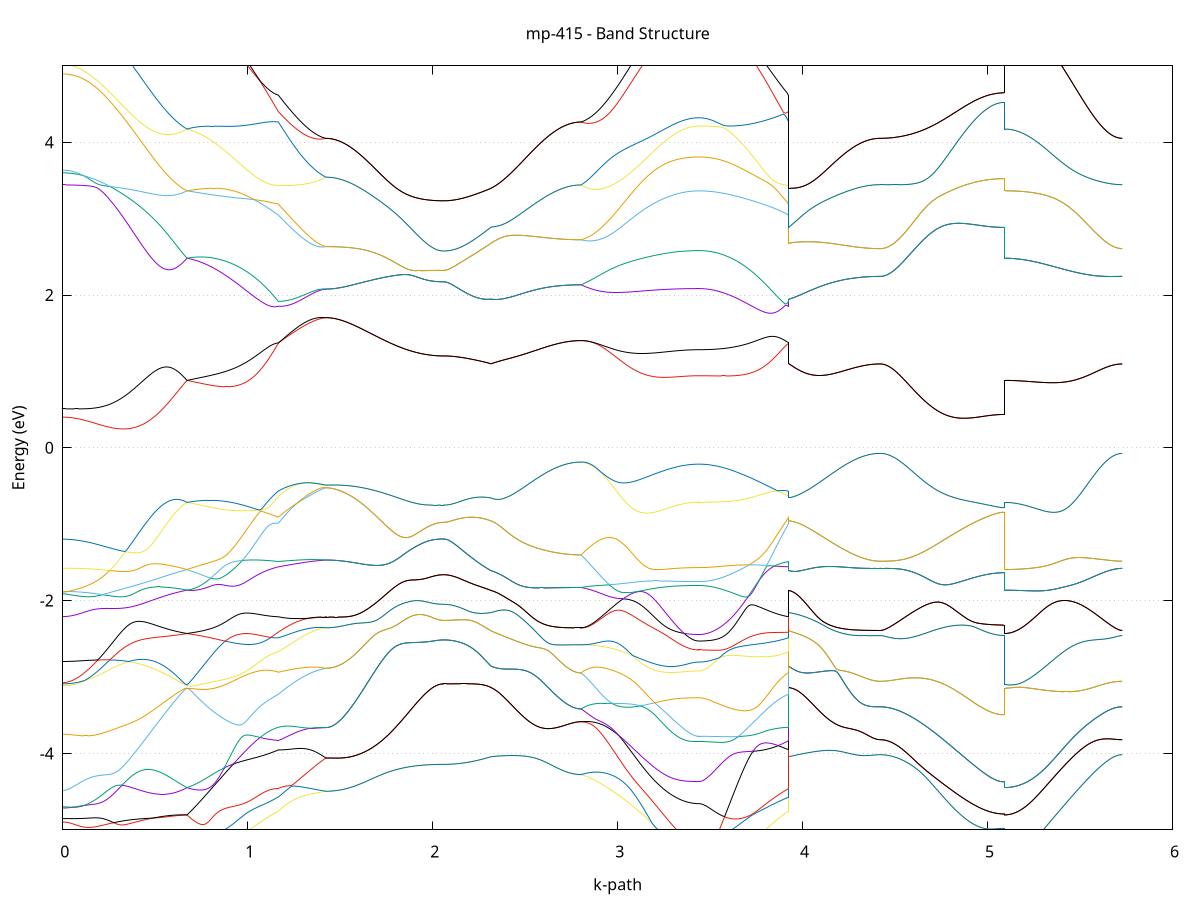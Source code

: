 set title 'mp-415 - Band Structure'
set xlabel 'k-path'
set ylabel 'Energy (eV)'
set grid y
set yrange [-5:5]
set terminal png size 800,600
set output 'mp-415_bands_gnuplot.png'
plot '-' using 1:2 with lines notitle, '-' using 1:2 with lines notitle, '-' using 1:2 with lines notitle, '-' using 1:2 with lines notitle, '-' using 1:2 with lines notitle, '-' using 1:2 with lines notitle, '-' using 1:2 with lines notitle, '-' using 1:2 with lines notitle, '-' using 1:2 with lines notitle, '-' using 1:2 with lines notitle, '-' using 1:2 with lines notitle, '-' using 1:2 with lines notitle, '-' using 1:2 with lines notitle, '-' using 1:2 with lines notitle, '-' using 1:2 with lines notitle, '-' using 1:2 with lines notitle, '-' using 1:2 with lines notitle, '-' using 1:2 with lines notitle, '-' using 1:2 with lines notitle, '-' using 1:2 with lines notitle, '-' using 1:2 with lines notitle, '-' using 1:2 with lines notitle, '-' using 1:2 with lines notitle, '-' using 1:2 with lines notitle, '-' using 1:2 with lines notitle, '-' using 1:2 with lines notitle, '-' using 1:2 with lines notitle, '-' using 1:2 with lines notitle, '-' using 1:2 with lines notitle, '-' using 1:2 with lines notitle, '-' using 1:2 with lines notitle, '-' using 1:2 with lines notitle, '-' using 1:2 with lines notitle, '-' using 1:2 with lines notitle, '-' using 1:2 with lines notitle, '-' using 1:2 with lines notitle, '-' using 1:2 with lines notitle, '-' using 1:2 with lines notitle, '-' using 1:2 with lines notitle, '-' using 1:2 with lines notitle, '-' using 1:2 with lines notitle, '-' using 1:2 with lines notitle, '-' using 1:2 with lines notitle, '-' using 1:2 with lines notitle, '-' using 1:2 with lines notitle, '-' using 1:2 with lines notitle, '-' using 1:2 with lines notitle, '-' using 1:2 with lines notitle, '-' using 1:2 with lines notitle, '-' using 1:2 with lines notitle, '-' using 1:2 with lines notitle, '-' using 1:2 with lines notitle, '-' using 1:2 with lines notitle, '-' using 1:2 with lines notitle, '-' using 1:2 with lines notitle, '-' using 1:2 with lines notitle, '-' using 1:2 with lines notitle, '-' using 1:2 with lines notitle, '-' using 1:2 with lines notitle, '-' using 1:2 with lines notitle, '-' using 1:2 with lines notitle, '-' using 1:2 with lines notitle, '-' using 1:2 with lines notitle, '-' using 1:2 with lines notitle, '-' using 1:2 with lines notitle, '-' using 1:2 with lines notitle, '-' using 1:2 with lines notitle, '-' using 1:2 with lines notitle, '-' using 1:2 with lines notitle, '-' using 1:2 with lines notitle, '-' using 1:2 with lines notitle, '-' using 1:2 with lines notitle, '-' using 1:2 with lines notitle, '-' using 1:2 with lines notitle, '-' using 1:2 with lines notitle, '-' using 1:2 with lines notitle, '-' using 1:2 with lines notitle, '-' using 1:2 with lines notitle, '-' using 1:2 with lines notitle, '-' using 1:2 with lines notitle
0.000000 -20.581794
0.009875 -20.581594
0.019750 -20.580994
0.029625 -20.579894
0.039500 -20.578394
0.049375 -20.576494
0.059250 -20.574194
0.069125 -20.571494
0.079001 -20.568394
0.088876 -20.564794
0.098751 -20.560894
0.108626 -20.556494
0.118501 -20.551794
0.128376 -20.546594
0.138251 -20.541094
0.148126 -20.535094
0.158001 -20.528794
0.167876 -20.522094
0.177751 -20.514994
0.187626 -20.507594
0.197501 -20.499694
0.207376 -20.491594
0.217251 -20.482994
0.227127 -20.474194
0.237002 -20.464894
0.246877 -20.455394
0.256752 -20.445494
0.266627 -20.435294
0.276502 -20.424794
0.286377 -20.413994
0.296252 -20.402894
0.306127 -20.391494
0.316002 -20.379794
0.325877 -20.367894
0.335752 -20.355794
0.345627 -20.343294
0.355502 -20.330694
0.365377 -20.317794
0.375252 -20.304694
0.385128 -20.291394
0.395003 -20.277894
0.404878 -20.264294
0.414753 -20.250394
0.424628 -20.236394
0.434503 -20.222294
0.444378 -20.208094
0.454253 -20.193694
0.464128 -20.179094
0.474003 -20.164594
0.483878 -20.149894
0.493753 -20.135094
0.503628 -20.120294
0.513503 -20.105494
0.523378 -20.090594
0.533254 -20.075694
0.543129 -20.060894
0.553004 -20.045994
0.562879 -20.031094
0.572754 -20.016294
0.582629 -20.001494
0.592504 -19.986794
0.602379 -19.972194
0.612254 -19.957594
0.622129 -19.943194
0.632004 -19.928794
0.641879 -19.914594
0.651754 -19.900494
0.661629 -19.886594
0.671504 -19.872794
0.671504 -19.872794
0.681384 -19.873294
0.691264 -19.873494
0.701144 -19.873294
0.711023 -19.872794
0.720903 -19.871994
0.730783 -19.870894
0.740662 -19.869394
0.750542 -19.867594
0.760422 -19.865494
0.770302 -19.863094
0.780181 -19.860294
0.790061 -19.857294
0.799941 -19.853994
0.809820 -19.850394
0.819700 -19.846494
0.829580 -19.842294
0.839460 -19.837894
0.849339 -19.833094
0.859219 -19.828194
0.869099 -19.822894
0.878979 -19.817394
0.888858 -19.811694
0.898738 -19.805794
0.908618 -19.799594
0.918497 -19.793194
0.928377 -19.786594
0.938257 -19.779794
0.948137 -19.772794
0.958016 -19.765694
0.967896 -19.758394
0.977776 -19.750894
0.987655 -19.743394
0.997535 -19.735594
1.007415 -19.727794
1.017295 -19.719894
1.027174 -19.711894
1.037054 -19.703794
1.046934 -19.695594
1.056813 -19.687394
1.066693 -19.679194
1.076573 -19.670894
1.086453 -19.662594
1.096332 -19.654394
1.106212 -19.646094
1.116092 -19.637894
1.125971 -19.629694
1.135851 -19.621594
1.145731 -19.613594
1.155611 -19.605694
1.165490 -19.597794
1.165490 -19.597794
1.175365 -19.599194
1.185240 -19.600594
1.195115 -19.601894
1.204990 -19.603094
1.214866 -19.604294
1.224741 -19.605494
1.234616 -19.606594
1.244491 -19.607594
1.254366 -19.608594
1.264241 -19.609494
1.274116 -19.610394
1.283991 -19.611194
1.293866 -19.611894
1.303741 -19.612594
1.313616 -19.613194
1.323491 -19.613794
1.333366 -19.614294
1.343241 -19.614694
1.353116 -19.615094
1.362991 -19.615394
1.372866 -19.615594
1.382741 -19.615794
1.392616 -19.615794
1.402491 -19.615894
1.412366 -19.615794
1.422242 -19.615694
1.422242 -19.615694
1.432192 -19.615594
1.442142 -19.615194
1.452093 -19.614694
1.462043 -19.613894
1.471993 -19.612794
1.481944 -19.611494
1.491894 -19.610094
1.501845 -19.608294
1.511795 -19.606394
1.521745 -19.604194
1.531696 -19.601894
1.541646 -19.599294
1.551597 -19.596494
1.561547 -19.593594
1.571497 -19.590394
1.581448 -19.587094
1.591398 -19.583594
1.601349 -19.579894
1.611299 -19.576094
1.621249 -19.572094
1.631200 -19.567994
1.641150 -19.563694
1.651100 -19.559294
1.661051 -19.554794
1.671001 -19.550094
1.680952 -19.545394
1.690902 -19.540594
1.700852 -19.535694
1.710803 -19.530694
1.720753 -19.525694
1.730704 -19.520694
1.740654 -19.515594
1.750604 -19.510494
1.760555 -19.505394
1.770505 -19.500294
1.780456 -19.495194
1.790406 -19.490094
1.800356 -19.485094
1.810307 -19.480194
1.820257 -19.475294
1.830207 -19.470494
1.840158 -19.465794
1.850108 -19.461194
1.860059 -19.456694
1.870009 -19.452394
1.879959 -19.448194
1.889910 -19.444094
1.899860 -19.440194
1.909811 -19.436494
1.919761 -19.432994
1.929711 -19.429694
1.939662 -19.426494
1.949612 -19.423594
1.959563 -19.420994
1.969513 -19.418494
1.979463 -19.416294
1.989414 -19.414294
1.999364 -19.412594
2.009314 -19.411094
2.019265 -19.409894
2.029215 -19.408994
2.039166 -19.408294
2.049116 -19.407894
2.059066 -19.407794
2.059066 -19.407794
2.068941 -19.407694
2.078816 -19.407694
2.088692 -19.407594
2.098567 -19.407394
2.108442 -19.407194
2.118317 -19.406994
2.128192 -19.406694
2.138067 -19.406394
2.147942 -19.406094
2.157817 -19.405694
2.167692 -19.405294
2.177567 -19.404794
2.187442 -19.404394
2.197317 -19.403794
2.207192 -19.403294
2.217067 -19.402694
2.226942 -19.402094
2.236817 -19.401494
2.246692 -19.400894
2.256567 -19.400194
2.266442 -19.399494
2.276317 -19.398794
2.286192 -19.398094
2.296068 -19.397494
2.305943 -19.396794
2.315818 -19.396094
2.315818 -19.396094
2.325751 -19.395794
2.335684 -19.395694
2.345617 -19.395794
2.355550 -19.396194
2.365483 -19.396794
2.375416 -19.397694
2.385349 -19.398794
2.395282 -19.399994
2.405215 -19.401394
2.415148 -19.402994
2.425081 -19.404794
2.435014 -19.406694
2.444947 -19.408794
2.454880 -19.410994
2.464813 -19.413294
2.474746 -19.415594
2.484679 -19.418094
2.494612 -19.420594
2.504545 -19.423194
2.514478 -19.425894
2.524411 -19.428594
2.534344 -19.431294
2.544277 -19.433994
2.554210 -19.436694
2.564143 -19.439394
2.574076 -19.441994
2.584009 -19.444694
2.593943 -19.447194
2.603876 -19.449794
2.613809 -19.452194
2.623742 -19.454594
2.633675 -19.456894
2.643608 -19.459194
2.653541 -19.461294
2.663474 -19.463294
2.673407 -19.465194
2.683340 -19.466994
2.693273 -19.468694
2.703206 -19.470294
2.713139 -19.471694
2.723072 -19.472894
2.733005 -19.474094
2.742938 -19.474994
2.752871 -19.475894
2.762804 -19.476594
2.772737 -19.477094
2.782670 -19.477494
2.792603 -19.477694
2.802536 -19.477794
2.802536 -19.477794
2.812487 -19.482794
2.822437 -19.488294
2.832387 -19.494294
2.842338 -19.500594
2.852288 -19.507294
2.862238 -19.514294
2.872189 -19.521494
2.882139 -19.528894
2.892090 -19.536594
2.902040 -19.544394
2.911990 -19.552394
2.921941 -19.560594
2.931891 -19.568894
2.941842 -19.577294
2.951792 -19.585894
2.961742 -19.594494
2.971693 -19.603194
2.981643 -19.611994
2.991594 -19.620894
3.001544 -19.629694
3.011494 -19.638594
3.021445 -19.647494
3.031395 -19.656394
3.041345 -19.665294
3.051296 -19.674194
3.061246 -19.682994
3.071197 -19.691694
3.081147 -19.700394
3.091097 -19.708994
3.101048 -19.717494
3.110998 -19.725894
3.120949 -19.734194
3.130899 -19.742394
3.140849 -19.750394
3.150800 -19.758294
3.160750 -19.765894
3.170701 -19.773494
3.180651 -19.780794
3.190601 -19.787994
3.200552 -19.794894
3.210502 -19.801594
3.220452 -19.808194
3.230403 -19.814494
3.240353 -19.820494
3.250304 -19.826294
3.260254 -19.831894
3.270204 -19.837194
3.280155 -19.842194
3.290105 -19.846894
3.300056 -19.851394
3.310006 -19.855594
3.319956 -19.859494
3.329907 -19.863094
3.339857 -19.866394
3.349808 -19.869394
3.359758 -19.872094
3.369708 -19.874494
3.379659 -19.876594
3.389609 -19.878294
3.399559 -19.879794
3.409510 -19.880894
3.419460 -19.881694
3.429411 -19.882194
3.439361 -19.882294
3.439361 -19.882294
3.449294 -19.882194
3.459227 -19.881694
3.469160 -19.880894
3.479093 -19.879794
3.489026 -19.878294
3.498959 -19.876594
3.508892 -19.874494
3.518825 -19.872094
3.528758 -19.869494
3.538691 -19.866494
3.548624 -19.863194
3.558557 -19.859594
3.568490 -19.855694
3.578423 -19.851594
3.588356 -19.847194
3.598290 -19.842494
3.608223 -19.837494
3.618156 -19.832294
3.628089 -19.826794
3.638022 -19.820994
3.647955 -19.815094
3.657888 -19.808894
3.667821 -19.802494
3.677754 -19.795794
3.687687 -19.788994
3.697620 -19.781994
3.707553 -19.774794
3.717486 -19.767494
3.727419 -19.759994
3.737352 -19.752294
3.747285 -19.744494
3.757218 -19.736594
3.767151 -19.728494
3.777084 -19.720394
3.787017 -19.712194
3.796950 -19.703894
3.806883 -19.695594
3.816816 -19.687194
3.826749 -19.678794
3.836682 -19.670394
3.846615 -19.661894
3.856548 -19.653494
3.866481 -19.645094
3.876414 -19.636794
3.886347 -19.628494
3.896280 -19.620294
3.906214 -19.612194
3.916147 -19.604094
3.926080 -19.597794
3.926080 -19.396094
3.935959 -19.395994
3.945839 -19.396094
3.955719 -19.396494
3.965598 -19.397194
3.975478 -19.398094
3.985358 -19.399194
3.995238 -19.400594
4.005117 -19.402194
4.014997 -19.403994
4.024877 -19.405994
4.034756 -19.408094
4.044636 -19.410394
4.054516 -19.412894
4.064396 -19.415494
4.074275 -19.418194
4.084155 -19.421094
4.094035 -19.423994
4.103914 -19.426994
4.113794 -19.430094
4.123674 -19.433294
4.133554 -19.436494
4.143433 -19.439694
4.153313 -19.442894
4.163193 -19.446094
4.173072 -19.449394
4.182952 -19.452494
4.192832 -19.455694
4.202712 -19.458794
4.212591 -19.461894
4.222471 -19.464894
4.232351 -19.467794
4.242231 -19.470594
4.252110 -19.473294
4.261990 -19.475894
4.271870 -19.478394
4.281749 -19.480794
4.291629 -19.483094
4.301509 -19.485194
4.311389 -19.487094
4.321268 -19.488994
4.331148 -19.490594
4.341028 -19.492094
4.350907 -19.493494
4.360787 -19.494594
4.370667 -19.495594
4.380547 -19.496394
4.390426 -19.497094
4.400306 -19.497494
4.410186 -19.497794
4.420065 -19.497894
4.420065 -19.497894
4.429940 -19.498494
4.439816 -19.500394
4.449691 -19.503394
4.459566 -19.507494
4.469441 -19.512494
4.479316 -19.518294
4.489191 -19.524794
4.499066 -19.531994
4.508941 -19.539594
4.518816 -19.547694
4.528691 -19.556194
4.538566 -19.564994
4.548441 -19.574094
4.558316 -19.583494
4.568191 -19.592994
4.578066 -19.602794
4.587942 -19.612594
4.597817 -19.622694
4.607692 -19.632794
4.617567 -19.642994
4.627442 -19.653194
4.637317 -19.663494
4.647192 -19.673894
4.657067 -19.684194
4.666942 -19.694494
4.676817 -19.704794
4.686692 -19.714994
4.696567 -19.725294
4.706442 -19.735394
4.716317 -19.745394
4.726192 -19.755394
4.736068 -19.765194
4.745943 -19.774994
4.755818 -19.784494
4.765693 -19.793994
4.775568 -19.803294
4.785443 -19.812394
4.795318 -19.821294
4.805193 -19.829994
4.815068 -19.838594
4.824943 -19.846894
4.834818 -19.854994
4.844693 -19.862894
4.854568 -19.870494
4.864443 -19.877894
4.874318 -19.885094
4.884193 -19.891994
4.894069 -19.898594
4.903944 -19.904894
4.913819 -19.910894
4.923694 -19.916694
4.933569 -19.922194
4.943444 -19.927294
4.953319 -19.932194
4.963194 -19.936694
4.973069 -19.940894
4.982944 -19.944794
4.992819 -19.948394
5.002694 -19.951594
5.012569 -19.954494
5.022444 -19.957094
5.032319 -19.959394
5.042195 -19.961294
5.052070 -19.962794
5.061945 -19.963994
5.071820 -19.964894
5.081695 -19.965394
5.091570 -19.965594
5.091570 -19.872794
5.101520 -19.872694
5.111471 -19.872194
5.121421 -19.871394
5.131371 -19.870294
5.141322 -19.868794
5.151272 -19.866994
5.161223 -19.864994
5.171173 -19.862594
5.181123 -19.859794
5.191074 -19.856794
5.201024 -19.853494
5.210975 -19.849894
5.220925 -19.845994
5.230875 -19.841694
5.240826 -19.837194
5.250776 -19.832494
5.260726 -19.827394
5.270677 -19.822094
5.280627 -19.816494
5.290578 -19.810694
5.300528 -19.804594
5.310478 -19.798294
5.320429 -19.791694
5.330379 -19.784894
5.340330 -19.777894
5.350280 -19.770694
5.360230 -19.763294
5.370181 -19.755794
5.380131 -19.747994
5.390082 -19.740094
5.400032 -19.732094
5.409982 -19.723894
5.419933 -19.715494
5.429883 -19.707094
5.439833 -19.698494
5.449784 -19.689894
5.459734 -19.681194
5.469685 -19.672394
5.479635 -19.663594
5.489585 -19.654694
5.499536 -19.645894
5.509486 -19.636994
5.519437 -19.628194
5.529387 -19.619394
5.539337 -19.610594
5.549288 -19.601894
5.559238 -19.593394
5.569189 -19.584894
5.579139 -19.576594
5.589089 -19.568394
5.599040 -19.560494
5.608990 -19.552794
5.618940 -19.545394
5.628891 -19.538294
5.638841 -19.531494
5.648792 -19.525194
5.658742 -19.519394
5.668692 -19.514094
5.678643 -19.509394
5.688593 -19.505394
5.698544 -19.502194
5.708494 -19.499794
5.718444 -19.498394
5.728395 -19.497894
e
0.000000 -19.600994
0.009875 -19.600894
0.019750 -19.600594
0.029625 -19.600094
0.039500 -19.599394
0.049375 -19.598494
0.059250 -19.597394
0.069125 -19.596094
0.079001 -19.594694
0.088876 -19.592994
0.098751 -19.591194
0.108626 -19.589294
0.118501 -19.587194
0.128376 -19.584894
0.138251 -19.582494
0.148126 -19.579994
0.158001 -19.577494
0.167876 -19.574794
0.177751 -19.572094
0.187626 -19.569494
0.197501 -19.566794
0.207376 -19.564194
0.217251 -19.561694
0.227127 -19.559394
0.237002 -19.557294
0.246877 -19.555494
0.256752 -19.553994
0.266627 -19.552994
0.276502 -19.552394
0.286377 -19.552394
0.296252 -19.552894
0.306127 -19.554094
0.316002 -19.555794
0.325877 -19.557994
0.335752 -19.560894
0.345627 -19.564194
0.355502 -19.567994
0.365377 -19.572394
0.375252 -19.577094
0.385128 -19.582294
0.395003 -19.587894
0.404878 -19.593894
0.414753 -19.600194
0.424628 -19.606894
0.434503 -19.613994
0.444378 -19.621394
0.454253 -19.629094
0.464128 -19.637194
0.474003 -19.645594
0.483878 -19.654294
0.493753 -19.663294
0.503628 -19.672694
0.513503 -19.682294
0.523378 -19.692294
0.533254 -19.702494
0.543129 -19.712994
0.553004 -19.723794
0.562879 -19.734894
0.572754 -19.746294
0.582629 -19.757894
0.592504 -19.769794
0.602379 -19.781894
0.612254 -19.794194
0.622129 -19.806794
0.632004 -19.819594
0.641879 -19.832594
0.651754 -19.845794
0.661629 -19.859194
0.671504 -19.872794
0.671504 -19.872794
0.681384 -19.871994
0.691264 -19.870894
0.701144 -19.869394
0.711023 -19.867594
0.720903 -19.865494
0.730783 -19.862994
0.740662 -19.860294
0.750542 -19.857194
0.760422 -19.853694
0.770302 -19.849994
0.780181 -19.845994
0.790061 -19.841594
0.799941 -19.836994
0.809820 -19.832094
0.819700 -19.826794
0.829580 -19.821294
0.839460 -19.815494
0.849339 -19.809394
0.859219 -19.803094
0.869099 -19.796494
0.878979 -19.789594
0.888858 -19.782494
0.898738 -19.775194
0.908618 -19.767694
0.918497 -19.759894
0.928377 -19.751894
0.938257 -19.743694
0.948137 -19.735294
0.958016 -19.726794
0.967896 -19.718094
0.977776 -19.709194
0.987655 -19.700194
0.997535 -19.691094
1.007415 -19.681894
1.017295 -19.672594
1.027174 -19.663194
1.037054 -19.653794
1.046934 -19.644394
1.056813 -19.634994
1.066693 -19.625594
1.076573 -19.616394
1.086453 -19.607494
1.096332 -19.599094
1.106212 -19.591494
1.116092 -19.585194
1.125971 -19.581294
1.135851 -19.580794
1.145731 -19.583594
1.155611 -19.588994
1.165490 -19.596194
1.165490 -19.596194
1.175365 -19.596494
1.185240 -19.597094
1.195115 -19.597894
1.204990 -19.598894
1.214866 -19.599994
1.224741 -19.601094
1.234616 -19.602194
1.244491 -19.603394
1.254366 -19.604494
1.264241 -19.605494
1.274116 -19.606594
1.283991 -19.607594
1.293866 -19.608494
1.303741 -19.609394
1.313616 -19.610294
1.323491 -19.611094
1.333366 -19.611794
1.343241 -19.612494
1.353116 -19.613094
1.362991 -19.613694
1.372866 -19.614194
1.382741 -19.614594
1.392616 -19.614994
1.402491 -19.615294
1.412366 -19.615494
1.422242 -19.615694
1.422242 -19.615694
1.432192 -19.615594
1.442142 -19.615194
1.452093 -19.614694
1.462043 -19.613894
1.471993 -19.612794
1.481944 -19.611494
1.491894 -19.610094
1.501845 -19.608294
1.511795 -19.606394
1.521745 -19.604194
1.531696 -19.601894
1.541646 -19.599294
1.551597 -19.596494
1.561547 -19.593594
1.571497 -19.590394
1.581448 -19.587094
1.591398 -19.583594
1.601349 -19.579894
1.611299 -19.576094
1.621249 -19.572094
1.631200 -19.567994
1.641150 -19.563694
1.651100 -19.559294
1.661051 -19.554794
1.671001 -19.550094
1.680952 -19.545394
1.690902 -19.540594
1.700852 -19.535694
1.710803 -19.530694
1.720753 -19.525694
1.730704 -19.520694
1.740654 -19.515594
1.750604 -19.510494
1.760555 -19.505394
1.770505 -19.500294
1.780456 -19.495194
1.790406 -19.490094
1.800356 -19.485094
1.810307 -19.480194
1.820257 -19.475294
1.830207 -19.470494
1.840158 -19.465794
1.850108 -19.461194
1.860059 -19.456694
1.870009 -19.452394
1.879959 -19.448194
1.889910 -19.444094
1.899860 -19.440194
1.909811 -19.436494
1.919761 -19.432994
1.929711 -19.429694
1.939662 -19.426494
1.949612 -19.423594
1.959563 -19.420994
1.969513 -19.418494
1.979463 -19.416294
1.989414 -19.414294
1.999364 -19.412594
2.009314 -19.411094
2.019265 -19.409894
2.029215 -19.408994
2.039166 -19.408294
2.049116 -19.407894
2.059066 -19.407794
2.059066 -19.407794
2.068941 -19.407694
2.078816 -19.407694
2.088692 -19.407594
2.098567 -19.407394
2.108442 -19.407194
2.118317 -19.406994
2.128192 -19.406694
2.138067 -19.406394
2.147942 -19.406094
2.157817 -19.405694
2.167692 -19.405294
2.177567 -19.404794
2.187442 -19.404394
2.197317 -19.403794
2.207192 -19.403294
2.217067 -19.402694
2.226942 -19.402094
2.236817 -19.401494
2.246692 -19.400894
2.256567 -19.400194
2.266442 -19.399494
2.276317 -19.398794
2.286192 -19.398094
2.296068 -19.397494
2.305943 -19.396794
2.315818 -19.396094
2.315818 -19.396094
2.325751 -19.395794
2.335684 -19.395694
2.345617 -19.395794
2.355550 -19.396194
2.365483 -19.396794
2.375416 -19.397694
2.385349 -19.398794
2.395282 -19.399994
2.405215 -19.401394
2.415148 -19.402994
2.425081 -19.404794
2.435014 -19.406694
2.444947 -19.408794
2.454880 -19.410994
2.464813 -19.413294
2.474746 -19.415594
2.484679 -19.418094
2.494612 -19.420594
2.504545 -19.423194
2.514478 -19.425894
2.524411 -19.428594
2.534344 -19.431294
2.544277 -19.433994
2.554210 -19.436694
2.564143 -19.439394
2.574076 -19.441994
2.584009 -19.444694
2.593943 -19.447194
2.603876 -19.449794
2.613809 -19.452194
2.623742 -19.454594
2.633675 -19.456894
2.643608 -19.459194
2.653541 -19.461294
2.663474 -19.463294
2.673407 -19.465194
2.683340 -19.466994
2.693273 -19.468694
2.703206 -19.470294
2.713139 -19.471694
2.723072 -19.472894
2.733005 -19.474094
2.742938 -19.474994
2.752871 -19.475894
2.762804 -19.476594
2.772737 -19.477094
2.782670 -19.477494
2.792603 -19.477694
2.802536 -19.477794
2.802536 -19.477794
2.812487 -19.473394
2.822437 -19.469894
2.832387 -19.467294
2.842338 -19.465994
2.852288 -19.466194
2.862238 -19.467894
2.872189 -19.471094
2.882139 -19.475794
2.892090 -19.481494
2.902040 -19.488094
2.911990 -19.495394
2.921941 -19.503194
2.931891 -19.511294
2.941842 -19.519694
2.951792 -19.528294
2.961742 -19.537194
2.971693 -19.546094
2.981643 -19.555194
2.991594 -19.564294
3.001544 -19.573494
3.011494 -19.582794
3.021445 -19.591994
3.031395 -19.601294
3.041345 -19.610494
3.051296 -19.619594
3.061246 -19.628694
3.071197 -19.637794
3.081147 -19.646794
3.091097 -19.655594
3.101048 -19.664394
3.110998 -19.673094
3.120949 -19.681594
3.130899 -19.689994
3.140849 -19.698194
3.150800 -19.706294
3.160750 -19.714094
3.170701 -19.721794
3.180651 -19.729294
3.190601 -19.736594
3.200552 -19.743794
3.210502 -19.750594
3.220452 -19.757294
3.230403 -19.763694
3.240353 -19.769794
3.250304 -19.775694
3.260254 -19.781394
3.270204 -19.786694
3.280155 -19.791794
3.290105 -19.796694
3.300056 -19.801194
3.310006 -19.805394
3.319956 -19.809394
3.329907 -19.812994
3.339857 -19.816394
3.349808 -19.819394
3.359758 -19.822194
3.369708 -19.824594
3.379659 -19.826694
3.389609 -19.828394
3.399559 -19.829894
3.409510 -19.830994
3.419460 -19.831894
3.429411 -19.832294
3.439361 -19.832494
3.439361 -19.832494
3.449294 -19.832294
3.459227 -19.831794
3.469160 -19.830994
3.479093 -19.829794
3.489026 -19.828194
3.498959 -19.826294
3.508892 -19.824094
3.518825 -19.821494
3.528758 -19.818694
3.538691 -19.815394
3.548624 -19.811894
3.558557 -19.807994
3.568490 -19.803794
3.578423 -19.799394
3.588356 -19.794594
3.598290 -19.789494
3.608223 -19.784094
3.618156 -19.778394
3.628089 -19.772394
3.638022 -19.766194
3.647955 -19.759694
3.657888 -19.752894
3.667821 -19.745894
3.677754 -19.738694
3.687687 -19.731194
3.697620 -19.723494
3.707553 -19.715594
3.717486 -19.707494
3.727419 -19.699194
3.737352 -19.690694
3.747285 -19.681994
3.757218 -19.673194
3.767151 -19.664294
3.777084 -19.655194
3.787017 -19.645994
3.796950 -19.636594
3.806883 -19.627194
3.816816 -19.617694
3.826749 -19.608094
3.836682 -19.598494
3.846615 -19.588794
3.856548 -19.579094
3.866481 -19.569394
3.876414 -19.559594
3.886347 -19.562394
3.896280 -19.570894
3.906214 -19.579594
3.916147 -19.588594
3.926080 -19.596194
3.926080 -19.396094
3.935959 -19.395994
3.945839 -19.396094
3.955719 -19.396494
3.965598 -19.397194
3.975478 -19.398094
3.985358 -19.399194
3.995238 -19.400594
4.005117 -19.402194
4.014997 -19.403994
4.024877 -19.405994
4.034756 -19.408094
4.044636 -19.410394
4.054516 -19.412894
4.064396 -19.415494
4.074275 -19.418194
4.084155 -19.421094
4.094035 -19.423994
4.103914 -19.426994
4.113794 -19.430094
4.123674 -19.433294
4.133554 -19.436494
4.143433 -19.439694
4.153313 -19.442894
4.163193 -19.446094
4.173072 -19.449394
4.182952 -19.452494
4.192832 -19.455694
4.202712 -19.458794
4.212591 -19.461894
4.222471 -19.464894
4.232351 -19.467794
4.242231 -19.470594
4.252110 -19.473294
4.261990 -19.475894
4.271870 -19.478394
4.281749 -19.480794
4.291629 -19.483094
4.301509 -19.485194
4.311389 -19.487094
4.321268 -19.488994
4.331148 -19.490594
4.341028 -19.492094
4.350907 -19.493494
4.360787 -19.494594
4.370667 -19.495594
4.380547 -19.496394
4.390426 -19.497094
4.400306 -19.497494
4.410186 -19.497794
4.420065 -19.497894
4.420065 -19.497894
4.429940 -19.498494
4.439816 -19.500394
4.449691 -19.503394
4.459566 -19.507494
4.469441 -19.512494
4.479316 -19.518294
4.489191 -19.524794
4.499066 -19.531994
4.508941 -19.539594
4.518816 -19.547694
4.528691 -19.556194
4.538566 -19.564994
4.548441 -19.574094
4.558316 -19.583494
4.568191 -19.592994
4.578066 -19.602794
4.587942 -19.612594
4.597817 -19.622694
4.607692 -19.632794
4.617567 -19.642994
4.627442 -19.653194
4.637317 -19.663494
4.647192 -19.673894
4.657067 -19.684194
4.666942 -19.694494
4.676817 -19.704794
4.686692 -19.714994
4.696567 -19.725294
4.706442 -19.735394
4.716317 -19.745394
4.726192 -19.755394
4.736068 -19.765194
4.745943 -19.774994
4.755818 -19.784494
4.765693 -19.793994
4.775568 -19.803294
4.785443 -19.812394
4.795318 -19.821294
4.805193 -19.829994
4.815068 -19.838594
4.824943 -19.846894
4.834818 -19.854994
4.844693 -19.862894
4.854568 -19.870494
4.864443 -19.877894
4.874318 -19.885094
4.884193 -19.891994
4.894069 -19.898594
4.903944 -19.904894
4.913819 -19.910894
4.923694 -19.916694
4.933569 -19.922194
4.943444 -19.927294
4.953319 -19.932194
4.963194 -19.936694
4.973069 -19.940894
4.982944 -19.944794
4.992819 -19.948394
5.002694 -19.951594
5.012569 -19.954494
5.022444 -19.957094
5.032319 -19.959394
5.042195 -19.961294
5.052070 -19.962794
5.061945 -19.963994
5.071820 -19.964894
5.081695 -19.965394
5.091570 -19.965594
5.091570 -19.872794
5.101520 -19.872694
5.111471 -19.872194
5.121421 -19.871394
5.131371 -19.870294
5.141322 -19.868794
5.151272 -19.866994
5.161223 -19.864994
5.171173 -19.862594
5.181123 -19.859794
5.191074 -19.856794
5.201024 -19.853494
5.210975 -19.849894
5.220925 -19.845994
5.230875 -19.841694
5.240826 -19.837194
5.250776 -19.832494
5.260726 -19.827394
5.270677 -19.822094
5.280627 -19.816494
5.290578 -19.810694
5.300528 -19.804594
5.310478 -19.798294
5.320429 -19.791694
5.330379 -19.784894
5.340330 -19.777894
5.350280 -19.770694
5.360230 -19.763294
5.370181 -19.755794
5.380131 -19.747994
5.390082 -19.740094
5.400032 -19.732094
5.409982 -19.723894
5.419933 -19.715494
5.429883 -19.707094
5.439833 -19.698494
5.449784 -19.689894
5.459734 -19.681194
5.469685 -19.672394
5.479635 -19.663594
5.489585 -19.654694
5.499536 -19.645894
5.509486 -19.636994
5.519437 -19.628194
5.529387 -19.619394
5.539337 -19.610594
5.549288 -19.601894
5.559238 -19.593394
5.569189 -19.584894
5.579139 -19.576594
5.589089 -19.568394
5.599040 -19.560494
5.608990 -19.552794
5.618940 -19.545394
5.628891 -19.538294
5.638841 -19.531494
5.648792 -19.525194
5.658742 -19.519394
5.668692 -19.514094
5.678643 -19.509394
5.688593 -19.505394
5.698544 -19.502194
5.708494 -19.499794
5.718444 -19.498394
5.728395 -19.497894
e
0.000000 -19.449794
0.009875 -19.449794
0.019750 -19.449894
0.029625 -19.450094
0.039500 -19.450294
0.049375 -19.450594
0.059250 -19.450994
0.069125 -19.451394
0.079001 -19.451894
0.088876 -19.452494
0.098751 -19.453094
0.108626 -19.453794
0.118501 -19.454494
0.128376 -19.455294
0.138251 -19.456194
0.148126 -19.457094
0.158001 -19.457994
0.167876 -19.458894
0.177751 -19.459794
0.187626 -19.460794
0.197501 -19.461694
0.207376 -19.462494
0.217251 -19.463194
0.227127 -19.463794
0.237002 -19.464194
0.246877 -19.464394
0.256752 -19.464294
0.266627 -19.463794
0.276502 -19.462994
0.286377 -19.461694
0.296252 -19.459994
0.306127 -19.457894
0.316002 -19.455294
0.325877 -19.452294
0.335752 -19.448994
0.345627 -19.445394
0.355502 -19.441394
0.365377 -19.437294
0.375252 -19.432894
0.385128 -19.428394
0.395003 -19.423694
0.404878 -19.418994
0.414753 -19.414194
0.424628 -19.409294
0.434503 -19.404494
0.444378 -19.399594
0.454253 -19.394694
0.464128 -19.389894
0.474003 -19.385094
0.483878 -19.380394
0.493753 -19.375794
0.503628 -19.371194
0.513503 -19.366794
0.523378 -19.362494
0.533254 -19.358294
0.543129 -19.354294
0.553004 -19.350394
0.562879 -19.346594
0.572754 -19.343094
0.582629 -19.339694
0.592504 -19.336494
0.602379 -19.333394
0.612254 -19.330594
0.622129 -19.327894
0.632004 -19.325394
0.641879 -19.323194
0.651754 -19.321094
0.661629 -19.319294
0.671504 -19.317694
0.671504 -19.317694
0.681384 -19.321894
0.691264 -19.325994
0.701144 -19.330094
0.711023 -19.334094
0.720903 -19.337994
0.730783 -19.341894
0.740662 -19.345794
0.750542 -19.349594
0.760422 -19.353394
0.770302 -19.357194
0.780181 -19.360894
0.790061 -19.364694
0.799941 -19.368394
0.809820 -19.372194
0.819700 -19.375894
0.829580 -19.379694
0.839460 -19.383494
0.849339 -19.387294
0.859219 -19.391194
0.869099 -19.395094
0.878979 -19.399094
0.888858 -19.403094
0.898738 -19.407194
0.908618 -19.411394
0.918497 -19.415694
0.928377 -19.420194
0.938257 -19.424694
0.948137 -19.429394
0.958016 -19.434094
0.967896 -19.439094
0.977776 -19.444194
0.987655 -19.449394
0.997535 -19.454794
1.007415 -19.460294
1.017295 -19.466094
1.027174 -19.471994
1.037054 -19.477994
1.046934 -19.484194
1.056813 -19.490594
1.066693 -19.496994
1.076573 -19.503494
1.086453 -19.509894
1.096332 -19.516094
1.106212 -19.521794
1.116092 -19.526294
1.125971 -19.528794
1.135851 -19.528294
1.145731 -19.524694
1.155611 -19.518694
1.165490 -19.511394
1.165490 -19.511394
1.175365 -19.496594
1.185240 -19.481494
1.195115 -19.466294
1.204990 -19.451194
1.214866 -19.436194
1.224741 -19.421294
1.234616 -19.406694
1.244491 -19.392194
1.254366 -19.377994
1.264241 -19.363994
1.274116 -19.350294
1.283991 -19.336894
1.293866 -19.323694
1.303741 -19.310894
1.313616 -19.298394
1.323491 -19.286194
1.333366 -19.274394
1.343241 -19.262894
1.353116 -19.251794
1.362991 -19.240994
1.372866 -19.230594
1.382741 -19.220494
1.392616 -19.210894
1.402491 -19.201594
1.412366 -19.192694
1.422242 -19.184294
1.422242 -19.184294
1.432192 -19.184194
1.442142 -19.183894
1.452093 -19.183394
1.462043 -19.182594
1.471993 -19.181694
1.481944 -19.180594
1.491894 -19.179294
1.501845 -19.177794
1.511795 -19.176094
1.521745 -19.174194
1.531696 -19.172094
1.541646 -19.169894
1.551597 -19.167494
1.561547 -19.164894
1.571497 -19.162094
1.581448 -19.159194
1.591398 -19.156194
1.601349 -19.152994
1.611299 -19.149594
1.621249 -19.146094
1.631200 -19.142494
1.641150 -19.138794
1.651100 -19.134994
1.661051 -19.131094
1.671001 -19.127094
1.680952 -19.122994
1.690902 -19.118794
1.700852 -19.114594
1.710803 -19.110294
1.720753 -19.105994
1.730704 -19.101594
1.740654 -19.097194
1.750604 -19.092794
1.760555 -19.088394
1.770505 -19.083994
1.780456 -19.079594
1.790406 -19.075294
1.800356 -19.070994
1.810307 -19.066794
1.820257 -19.062594
1.830207 -19.058494
1.840158 -19.054494
1.850108 -19.050594
1.860059 -19.046694
1.870009 -19.042994
1.879959 -19.039394
1.889910 -19.035994
1.899860 -19.032694
1.909811 -19.029494
1.919761 -19.026494
1.929711 -19.023694
1.939662 -19.021094
1.949612 -19.018594
1.959563 -19.016294
1.969513 -19.014194
1.979463 -19.012394
1.989414 -19.010694
1.999364 -19.009194
2.009314 -19.007994
2.019265 -19.006994
2.029215 -19.006194
2.039166 -19.005594
2.049116 -19.005294
2.059066 -19.005094
2.059066 -19.005094
2.068941 -19.005394
2.078816 -19.005994
2.088692 -19.007094
2.098567 -19.008594
2.108442 -19.010494
2.118317 -19.012794
2.128192 -19.015594
2.138067 -19.018794
2.147942 -19.022394
2.157817 -19.026394
2.167692 -19.030794
2.177567 -19.035594
2.187442 -19.040794
2.197317 -19.046294
2.207192 -19.052294
2.217067 -19.058594
2.226942 -19.065194
2.236817 -19.072194
2.246692 -19.079594
2.256567 -19.087194
2.266442 -19.095194
2.276317 -19.103494
2.286192 -19.111994
2.296068 -19.120894
2.305943 -19.129894
2.315818 -19.139294
2.315818 -19.139294
2.325751 -19.145094
2.335684 -19.151094
2.345617 -19.157194
2.355550 -19.163494
2.365483 -19.169794
2.375416 -19.176294
2.385349 -19.182894
2.395282 -19.189494
2.405215 -19.196194
2.415148 -19.202894
2.425081 -19.209694
2.435014 -19.216494
2.444947 -19.223294
2.454880 -19.230094
2.464813 -19.236794
2.474746 -19.243594
2.484679 -19.250294
2.494612 -19.256894
2.504545 -19.263494
2.514478 -19.269894
2.524411 -19.276294
2.534344 -19.282594
2.544277 -19.288794
2.554210 -19.294794
2.564143 -19.300694
2.574076 -19.306394
2.584009 -19.311994
2.593943 -19.317394
2.603876 -19.322594
2.613809 -19.327594
2.623742 -19.332494
2.633675 -19.337094
2.643608 -19.341494
2.653541 -19.345694
2.663474 -19.349594
2.673407 -19.353294
2.683340 -19.356794
2.693273 -19.359994
2.703206 -19.362994
2.713139 -19.365694
2.723072 -19.368094
2.733005 -19.370194
2.742938 -19.372094
2.752871 -19.373694
2.762804 -19.374994
2.772737 -19.375994
2.782670 -19.376694
2.792603 -19.377094
2.802536 -19.377294
2.802536 -19.377294
2.812487 -19.382894
2.822437 -19.388194
2.832387 -19.392894
2.842338 -19.396794
2.852288 -19.399594
2.862238 -19.401194
2.872189 -19.401694
2.882139 -19.401194
2.892090 -19.399894
2.902040 -19.398194
2.911990 -19.396094
2.921941 -19.393994
2.931891 -19.391694
2.941842 -19.389494
2.951792 -19.387294
2.961742 -19.385294
2.971693 -19.383394
2.981643 -19.381594
2.991594 -19.379994
3.001544 -19.378494
3.011494 -19.377194
3.021445 -19.376094
3.031395 -19.375194
3.041345 -19.374394
3.051296 -19.373794
3.061246 -19.373294
3.071197 -19.372994
3.081147 -19.372794
3.091097 -19.372794
3.101048 -19.372794
3.110998 -19.373094
3.120949 -19.373394
3.130899 -19.373794
3.140849 -19.374294
3.150800 -19.374994
3.160750 -19.375594
3.170701 -19.376394
3.180651 -19.377194
3.190601 -19.378094
3.200552 -19.378994
3.210502 -19.379894
3.220452 -19.380894
3.230403 -19.381894
3.240353 -19.382894
3.250304 -19.383894
3.260254 -19.384894
3.270204 -19.385894
3.280155 -19.386894
3.290105 -19.387894
3.300056 -19.388794
3.310006 -19.389694
3.319956 -19.390494
3.329907 -19.391294
3.339857 -19.391994
3.349808 -19.392694
3.359758 -19.393394
3.369708 -19.393894
3.379659 -19.394394
3.389609 -19.394894
3.399559 -19.395194
3.409510 -19.395494
3.419460 -19.395694
3.429411 -19.395794
3.439361 -19.395794
3.439361 -19.395794
3.449294 -19.395894
3.459227 -19.396194
3.469160 -19.396694
3.479093 -19.397394
3.489026 -19.398394
3.498959 -19.399494
3.508892 -19.400694
3.518825 -19.402094
3.528758 -19.403694
3.538691 -19.405394
3.548624 -19.407194
3.558557 -19.409194
3.568490 -19.411394
3.578423 -19.413594
3.588356 -19.415994
3.598290 -19.418494
3.608223 -19.421094
3.618156 -19.423794
3.628089 -19.426594
3.638022 -19.429594
3.647955 -19.432694
3.657888 -19.435894
3.667821 -19.439294
3.677754 -19.442794
3.687687 -19.446494
3.697620 -19.450294
3.707553 -19.454294
3.717486 -19.458494
3.727419 -19.462794
3.737352 -19.467294
3.747285 -19.471994
3.757218 -19.476994
3.767151 -19.482094
3.777084 -19.487394
3.787017 -19.492994
3.796950 -19.498794
3.806883 -19.504794
3.816816 -19.511094
3.826749 -19.517594
3.836682 -19.524394
3.846615 -19.531494
3.856548 -19.538794
3.866481 -19.546394
3.876414 -19.554294
3.886347 -19.549894
3.896280 -19.540194
3.906214 -19.530594
3.916147 -19.520994
3.926080 -19.511394
3.926080 -19.139294
3.935959 -19.144694
3.945839 -19.150294
3.955719 -19.155994
3.965598 -19.161794
3.975478 -19.167794
3.985358 -19.173794
3.995238 -19.179894
4.005117 -19.185994
4.014997 -19.192194
4.024877 -19.198494
4.034756 -19.204794
4.044636 -19.210994
4.054516 -19.217294
4.064396 -19.223594
4.074275 -19.229894
4.084155 -19.236094
4.094035 -19.242294
4.103914 -19.248494
4.113794 -19.254494
4.123674 -19.260494
4.133554 -19.266394
4.143433 -19.272194
4.153313 -19.277894
4.163193 -19.283494
4.173072 -19.288994
4.182952 -19.294294
4.192832 -19.299494
4.202712 -19.304494
4.212591 -19.309394
4.222471 -19.314094
4.232351 -19.318594
4.242231 -19.322894
4.252110 -19.327094
4.261990 -19.330994
4.271870 -19.334694
4.281749 -19.338194
4.291629 -19.341594
4.301509 -19.344594
4.311389 -19.347494
4.321268 -19.350094
4.331148 -19.352494
4.341028 -19.354594
4.350907 -19.356494
4.360787 -19.358194
4.370667 -19.359594
4.380547 -19.360694
4.390426 -19.361594
4.400306 -19.362294
4.410186 -19.362694
4.420065 -19.362794
4.420065 -19.362794
4.429940 -19.362394
4.439816 -19.361194
4.449691 -19.359194
4.459566 -19.356694
4.469441 -19.353594
4.479316 -19.350094
4.489191 -19.346294
4.499066 -19.342394
4.508941 -19.338294
4.518816 -19.334094
4.528691 -19.329894
4.538566 -19.325794
4.548441 -19.321694
4.558316 -19.317794
4.568191 -19.313894
4.578066 -19.310194
4.587942 -19.306694
4.597817 -19.303294
4.607692 -19.300094
4.617567 -19.297094
4.627442 -19.294294
4.637317 -19.291594
4.647192 -19.289094
4.657067 -19.286794
4.666942 -19.284694
4.676817 -19.282694
4.686692 -19.280894
4.696567 -19.279294
4.706442 -19.277894
4.716317 -19.276594
4.726192 -19.275394
4.736068 -19.274394
4.745943 -19.273594
4.755818 -19.272894
4.765693 -19.272194
4.775568 -19.271794
4.785443 -19.271394
4.795318 -19.271094
4.805193 -19.270894
4.815068 -19.270794
4.824943 -19.270794
4.834818 -19.270894
4.844693 -19.270994
4.854568 -19.271194
4.864443 -19.271494
4.874318 -19.271794
4.884193 -19.272094
4.894069 -19.272494
4.903944 -19.272794
4.913819 -19.273294
4.923694 -19.273694
4.933569 -19.274094
4.943444 -19.274494
4.953319 -19.274994
4.963194 -19.275394
4.973069 -19.275794
4.982944 -19.276194
4.992819 -19.276594
5.002694 -19.276894
5.012569 -19.277194
5.022444 -19.277494
5.032319 -19.277794
5.042195 -19.277994
5.052070 -19.278194
5.061945 -19.278294
5.071820 -19.278394
5.081695 -19.278494
5.091570 -19.278494
5.091570 -19.317694
5.101520 -19.317694
5.111471 -19.317594
5.121421 -19.317494
5.131371 -19.317294
5.141322 -19.316994
5.151272 -19.316694
5.161223 -19.316294
5.171173 -19.315894
5.181123 -19.315494
5.191074 -19.314994
5.201024 -19.314494
5.210975 -19.313894
5.220925 -19.313394
5.230875 -19.312694
5.240826 -19.312094
5.250776 -19.311494
5.260726 -19.310794
5.270677 -19.310194
5.280627 -19.309594
5.290578 -19.308894
5.300528 -19.308294
5.310478 -19.307694
5.320429 -19.307194
5.330379 -19.306694
5.340330 -19.306294
5.350280 -19.305894
5.360230 -19.305494
5.370181 -19.305294
5.380131 -19.305094
5.390082 -19.304994
5.400032 -19.304994
5.409982 -19.305194
5.419933 -19.305394
5.429883 -19.305794
5.439833 -19.306194
5.449784 -19.306794
5.459734 -19.307594
5.469685 -19.308494
5.479635 -19.309494
5.489585 -19.310694
5.499536 -19.311994
5.509486 -19.313494
5.519437 -19.315194
5.529387 -19.316994
5.539337 -19.318994
5.549288 -19.321094
5.559238 -19.323394
5.569189 -19.325794
5.579139 -19.328394
5.589089 -19.331094
5.599040 -19.333894
5.608990 -19.336694
5.618940 -19.339694
5.628891 -19.342694
5.638841 -19.345594
5.648792 -19.348494
5.658742 -19.351394
5.668692 -19.353994
5.678643 -19.356494
5.688593 -19.358594
5.698544 -19.360394
5.708494 -19.361694
5.718444 -19.362494
5.728395 -19.362794
e
0.000000 -19.442794
0.009875 -19.442694
0.019750 -19.442494
0.029625 -19.442094
0.039500 -19.441594
0.049375 -19.440894
0.059250 -19.439994
0.069125 -19.438994
0.079001 -19.437794
0.088876 -19.436494
0.098751 -19.434994
0.108626 -19.433494
0.118501 -19.431694
0.128376 -19.429894
0.138251 -19.427894
0.148126 -19.425794
0.158001 -19.423594
0.167876 -19.421194
0.177751 -19.418794
0.187626 -19.416194
0.197501 -19.413494
0.207376 -19.410794
0.217251 -19.407894
0.227127 -19.404994
0.237002 -19.401994
0.246877 -19.398894
0.256752 -19.395794
0.266627 -19.392594
0.276502 -19.389394
0.286377 -19.386094
0.296252 -19.382794
0.306127 -19.379494
0.316002 -19.376094
0.325877 -19.372794
0.335752 -19.369494
0.345627 -19.366194
0.355502 -19.362894
0.365377 -19.359594
0.375252 -19.356394
0.385128 -19.353194
0.395003 -19.350094
0.404878 -19.346994
0.414753 -19.344094
0.424628 -19.341194
0.434503 -19.338394
0.444378 -19.335694
0.454253 -19.333094
0.464128 -19.330594
0.474003 -19.328194
0.483878 -19.325994
0.493753 -19.323894
0.503628 -19.321994
0.513503 -19.320194
0.523378 -19.318594
0.533254 -19.317194
0.543129 -19.315994
0.553004 -19.314894
0.562879 -19.313994
0.572754 -19.313294
0.582629 -19.312794
0.592504 -19.312494
0.602379 -19.312394
0.612254 -19.312594
0.622129 -19.312894
0.632004 -19.313394
0.641879 -19.314194
0.651754 -19.315094
0.661629 -19.316294
0.671504 -19.317694
0.671504 -19.317694
0.681384 -19.313494
0.691264 -19.309194
0.701144 -19.304794
0.711023 -19.300394
0.720903 -19.295894
0.730783 -19.291394
0.740662 -19.286794
0.750542 -19.282094
0.760422 -19.277294
0.770302 -19.272494
0.780181 -19.267694
0.790061 -19.262794
0.799941 -19.257794
0.809820 -19.252794
0.819700 -19.247794
0.829580 -19.242694
0.839460 -19.237594
0.849339 -19.232494
0.859219 -19.227394
0.869099 -19.222194
0.878979 -19.217094
0.888858 -19.211894
0.898738 -19.206794
0.908618 -19.201694
0.918497 -19.196594
0.928377 -19.191594
0.938257 -19.186594
0.948137 -19.181594
0.958016 -19.176694
0.967896 -19.171894
0.977776 -19.167194
0.987655 -19.162494
0.997535 -19.157994
1.007415 -19.153594
1.017295 -19.149294
1.027174 -19.145094
1.037054 -19.141094
1.046934 -19.137194
1.056813 -19.133494
1.066693 -19.129994
1.076573 -19.126694
1.086453 -19.123494
1.096332 -19.120594
1.106212 -19.117894
1.116092 -19.115394
1.125971 -19.113094
1.135851 -19.111094
1.145731 -19.109294
1.155611 -19.107794
1.165490 -19.106594
1.165490 -19.106594
1.175365 -19.104694
1.185240 -19.103194
1.195115 -19.101994
1.204990 -19.101294
1.214866 -19.100794
1.224741 -19.100794
1.234616 -19.101094
1.244491 -19.101894
1.254366 -19.102994
1.264241 -19.104494
1.274116 -19.106394
1.283991 -19.108694
1.293866 -19.111394
1.303741 -19.114494
1.313616 -19.117994
1.323491 -19.121994
1.333366 -19.126394
1.343241 -19.131094
1.353116 -19.136294
1.362991 -19.141894
1.372866 -19.147994
1.382741 -19.154394
1.392616 -19.161294
1.402491 -19.168494
1.412366 -19.176194
1.422242 -19.184294
1.422242 -19.184294
1.432192 -19.184194
1.442142 -19.183894
1.452093 -19.183394
1.462043 -19.182594
1.471993 -19.181694
1.481944 -19.180594
1.491894 -19.179294
1.501845 -19.177794
1.511795 -19.176094
1.521745 -19.174194
1.531696 -19.172094
1.541646 -19.169894
1.551597 -19.167494
1.561547 -19.164894
1.571497 -19.162094
1.581448 -19.159194
1.591398 -19.156194
1.601349 -19.152994
1.611299 -19.149594
1.621249 -19.146094
1.631200 -19.142494
1.641150 -19.138794
1.651100 -19.134994
1.661051 -19.131094
1.671001 -19.127094
1.680952 -19.122994
1.690902 -19.118794
1.700852 -19.114594
1.710803 -19.110294
1.720753 -19.105994
1.730704 -19.101594
1.740654 -19.097194
1.750604 -19.092794
1.760555 -19.088394
1.770505 -19.083994
1.780456 -19.079594
1.790406 -19.075294
1.800356 -19.070994
1.810307 -19.066794
1.820257 -19.062594
1.830207 -19.058494
1.840158 -19.054494
1.850108 -19.050594
1.860059 -19.046694
1.870009 -19.042994
1.879959 -19.039394
1.889910 -19.035994
1.899860 -19.032694
1.909811 -19.029494
1.919761 -19.026494
1.929711 -19.023694
1.939662 -19.021094
1.949612 -19.018594
1.959563 -19.016294
1.969513 -19.014194
1.979463 -19.012394
1.989414 -19.010694
1.999364 -19.009194
2.009314 -19.007994
2.019265 -19.006994
2.029215 -19.006194
2.039166 -19.005594
2.049116 -19.005294
2.059066 -19.005094
2.059066 -19.005094
2.068941 -19.005394
2.078816 -19.005994
2.088692 -19.007094
2.098567 -19.008594
2.108442 -19.010494
2.118317 -19.012794
2.128192 -19.015594
2.138067 -19.018794
2.147942 -19.022394
2.157817 -19.026394
2.167692 -19.030794
2.177567 -19.035594
2.187442 -19.040794
2.197317 -19.046294
2.207192 -19.052294
2.217067 -19.058594
2.226942 -19.065194
2.236817 -19.072194
2.246692 -19.079594
2.256567 -19.087194
2.266442 -19.095194
2.276317 -19.103494
2.286192 -19.111994
2.296068 -19.120894
2.305943 -19.129894
2.315818 -19.139294
2.315818 -19.139294
2.325751 -19.145094
2.335684 -19.151094
2.345617 -19.157194
2.355550 -19.163494
2.365483 -19.169794
2.375416 -19.176294
2.385349 -19.182894
2.395282 -19.189494
2.405215 -19.196194
2.415148 -19.202894
2.425081 -19.209694
2.435014 -19.216494
2.444947 -19.223294
2.454880 -19.230094
2.464813 -19.236794
2.474746 -19.243594
2.484679 -19.250294
2.494612 -19.256894
2.504545 -19.263494
2.514478 -19.269894
2.524411 -19.276294
2.534344 -19.282594
2.544277 -19.288794
2.554210 -19.294794
2.564143 -19.300694
2.574076 -19.306394
2.584009 -19.311994
2.593943 -19.317394
2.603876 -19.322594
2.613809 -19.327594
2.623742 -19.332494
2.633675 -19.337094
2.643608 -19.341494
2.653541 -19.345694
2.663474 -19.349594
2.673407 -19.353294
2.683340 -19.356794
2.693273 -19.359994
2.703206 -19.362994
2.713139 -19.365694
2.723072 -19.368094
2.733005 -19.370194
2.742938 -19.372094
2.752871 -19.373694
2.762804 -19.374994
2.772737 -19.375994
2.782670 -19.376694
2.792603 -19.377094
2.802536 -19.377294
2.802536 -19.377294
2.812487 -19.371394
2.822437 -19.365394
2.832387 -19.359294
2.842338 -19.353394
2.852288 -19.347394
2.862238 -19.341594
2.872189 -19.335994
2.882139 -19.330494
2.892090 -19.325194
2.902040 -19.320094
2.911990 -19.315194
2.921941 -19.310494
2.931891 -19.305994
2.941842 -19.301694
2.951792 -19.297694
2.961742 -19.293894
2.971693 -19.290194
2.981643 -19.286794
2.991594 -19.283594
3.001544 -19.280694
3.011494 -19.277894
3.021445 -19.275294
3.031395 -19.272994
3.041345 -19.270794
3.051296 -19.268794
3.061246 -19.266994
3.071197 -19.265394
3.081147 -19.263994
3.091097 -19.262694
3.101048 -19.261494
3.110998 -19.260594
3.120949 -19.259694
3.130899 -19.258994
3.140849 -19.258494
3.150800 -19.257994
3.160750 -19.257694
3.170701 -19.257394
3.180651 -19.257294
3.190601 -19.257194
3.200552 -19.257194
3.210502 -19.257294
3.220452 -19.257394
3.230403 -19.257594
3.240353 -19.257894
3.250304 -19.258094
3.260254 -19.258394
3.270204 -19.258794
3.280155 -19.259094
3.290105 -19.259494
3.300056 -19.259894
3.310006 -19.260194
3.319956 -19.260594
3.329907 -19.260994
3.339857 -19.261294
3.349808 -19.261594
3.359758 -19.261894
3.369708 -19.262194
3.379659 -19.262394
3.389609 -19.262594
3.399559 -19.262794
3.409510 -19.262994
3.419460 -19.263094
3.429411 -19.263094
3.439361 -19.263094
3.439361 -19.263094
3.449294 -19.262994
3.459227 -19.262494
3.469160 -19.261694
3.479093 -19.260494
3.489026 -19.259094
3.498959 -19.257294
3.508892 -19.255294
3.518825 -19.252994
3.528758 -19.250494
3.538691 -19.247694
3.548624 -19.244694
3.558557 -19.241494
3.568490 -19.238094
3.578423 -19.234494
3.588356 -19.230794
3.598290 -19.226894
3.608223 -19.222994
3.618156 -19.218894
3.628089 -19.214694
3.638022 -19.210494
3.647955 -19.206094
3.657888 -19.201694
3.667821 -19.197294
3.677754 -19.192794
3.687687 -19.188394
3.697620 -19.183894
3.707553 -19.179394
3.717486 -19.174894
3.727419 -19.170494
3.737352 -19.166094
3.747285 -19.161794
3.757218 -19.157494
3.767151 -19.153294
3.777084 -19.149194
3.787017 -19.145194
3.796950 -19.141294
3.806883 -19.137594
3.816816 -19.133994
3.826749 -19.130494
3.836682 -19.127194
3.846615 -19.124094
3.856548 -19.121194
3.866481 -19.118394
3.876414 -19.115894
3.886347 -19.113494
3.896280 -19.111394
3.906214 -19.109594
3.916147 -19.107894
3.926080 -19.106594
3.926080 -19.139294
3.935959 -19.144694
3.945839 -19.150294
3.955719 -19.155994
3.965598 -19.161794
3.975478 -19.167794
3.985358 -19.173794
3.995238 -19.179894
4.005117 -19.185994
4.014997 -19.192194
4.024877 -19.198494
4.034756 -19.204794
4.044636 -19.210994
4.054516 -19.217294
4.064396 -19.223594
4.074275 -19.229894
4.084155 -19.236094
4.094035 -19.242294
4.103914 -19.248494
4.113794 -19.254494
4.123674 -19.260494
4.133554 -19.266394
4.143433 -19.272194
4.153313 -19.277894
4.163193 -19.283494
4.173072 -19.288994
4.182952 -19.294294
4.192832 -19.299494
4.202712 -19.304494
4.212591 -19.309394
4.222471 -19.314094
4.232351 -19.318594
4.242231 -19.322894
4.252110 -19.327094
4.261990 -19.330994
4.271870 -19.334694
4.281749 -19.338194
4.291629 -19.341594
4.301509 -19.344594
4.311389 -19.347494
4.321268 -19.350094
4.331148 -19.352494
4.341028 -19.354594
4.350907 -19.356494
4.360787 -19.358194
4.370667 -19.359594
4.380547 -19.360694
4.390426 -19.361594
4.400306 -19.362294
4.410186 -19.362694
4.420065 -19.362794
4.420065 -19.362794
4.429940 -19.362394
4.439816 -19.361194
4.449691 -19.359194
4.459566 -19.356694
4.469441 -19.353594
4.479316 -19.350094
4.489191 -19.346294
4.499066 -19.342394
4.508941 -19.338294
4.518816 -19.334094
4.528691 -19.329894
4.538566 -19.325794
4.548441 -19.321694
4.558316 -19.317794
4.568191 -19.313894
4.578066 -19.310194
4.587942 -19.306694
4.597817 -19.303294
4.607692 -19.300094
4.617567 -19.297094
4.627442 -19.294294
4.637317 -19.291594
4.647192 -19.289094
4.657067 -19.286794
4.666942 -19.284694
4.676817 -19.282694
4.686692 -19.280894
4.696567 -19.279294
4.706442 -19.277894
4.716317 -19.276594
4.726192 -19.275394
4.736068 -19.274394
4.745943 -19.273594
4.755818 -19.272894
4.765693 -19.272194
4.775568 -19.271794
4.785443 -19.271394
4.795318 -19.271094
4.805193 -19.270894
4.815068 -19.270794
4.824943 -19.270794
4.834818 -19.270894
4.844693 -19.270994
4.854568 -19.271194
4.864443 -19.271494
4.874318 -19.271794
4.884193 -19.272094
4.894069 -19.272494
4.903944 -19.272794
4.913819 -19.273294
4.923694 -19.273694
4.933569 -19.274094
4.943444 -19.274494
4.953319 -19.274994
4.963194 -19.275394
4.973069 -19.275794
4.982944 -19.276194
4.992819 -19.276594
5.002694 -19.276894
5.012569 -19.277194
5.022444 -19.277494
5.032319 -19.277794
5.042195 -19.277994
5.052070 -19.278194
5.061945 -19.278294
5.071820 -19.278394
5.081695 -19.278494
5.091570 -19.278494
5.091570 -19.317694
5.101520 -19.317694
5.111471 -19.317594
5.121421 -19.317494
5.131371 -19.317294
5.141322 -19.316994
5.151272 -19.316694
5.161223 -19.316294
5.171173 -19.315894
5.181123 -19.315494
5.191074 -19.314994
5.201024 -19.314494
5.210975 -19.313894
5.220925 -19.313394
5.230875 -19.312694
5.240826 -19.312094
5.250776 -19.311494
5.260726 -19.310794
5.270677 -19.310194
5.280627 -19.309594
5.290578 -19.308894
5.300528 -19.308294
5.310478 -19.307694
5.320429 -19.307194
5.330379 -19.306694
5.340330 -19.306294
5.350280 -19.305894
5.360230 -19.305494
5.370181 -19.305294
5.380131 -19.305094
5.390082 -19.304994
5.400032 -19.304994
5.409982 -19.305194
5.419933 -19.305394
5.429883 -19.305794
5.439833 -19.306194
5.449784 -19.306794
5.459734 -19.307594
5.469685 -19.308494
5.479635 -19.309494
5.489585 -19.310694
5.499536 -19.311994
5.509486 -19.313494
5.519437 -19.315194
5.529387 -19.316994
5.539337 -19.318994
5.549288 -19.321094
5.559238 -19.323394
5.569189 -19.325794
5.579139 -19.328394
5.589089 -19.331094
5.599040 -19.333894
5.608990 -19.336694
5.618940 -19.339694
5.628891 -19.342694
5.638841 -19.345594
5.648792 -19.348494
5.658742 -19.351394
5.668692 -19.353994
5.678643 -19.356494
5.688593 -19.358594
5.698544 -19.360394
5.708494 -19.361694
5.718444 -19.362494
5.728395 -19.362794
e
0.000000 -12.458994
0.009875 -12.459294
0.019750 -12.460094
0.029625 -12.461294
0.039500 -12.463094
0.049375 -12.465394
0.059250 -12.468194
0.069125 -12.471494
0.079001 -12.475194
0.088876 -12.479494
0.098751 -12.484194
0.108626 -12.489394
0.118501 -12.495094
0.128376 -12.501294
0.138251 -12.507894
0.148126 -12.514894
0.158001 -12.522294
0.167876 -12.530194
0.177751 -12.538494
0.187626 -12.547094
0.197501 -12.556094
0.207376 -12.565494
0.217251 -12.575294
0.227127 -12.585294
0.237002 -12.595694
0.246877 -12.606294
0.256752 -12.617294
0.266627 -12.628494
0.276502 -12.639894
0.286377 -12.651494
0.296252 -12.663394
0.306127 -12.675394
0.316002 -12.687494
0.325877 -12.699894
0.335752 -12.712294
0.345627 -12.724894
0.355502 -12.737494
0.365377 -12.754294
0.375252 -12.772394
0.385128 -12.790094
0.395003 -12.807294
0.404878 -12.824094
0.414753 -12.840394
0.424628 -12.856094
0.434503 -12.871194
0.444378 -12.885794
0.454253 -12.899794
0.464128 -12.913194
0.474003 -12.925894
0.483878 -12.937994
0.493753 -12.949394
0.503628 -12.960094
0.513503 -12.970094
0.523378 -12.979494
0.533254 -12.988094
0.543129 -12.995994
0.553004 -13.003194
0.562879 -13.009594
0.572754 -13.015294
0.582629 -13.020294
0.592504 -13.024494
0.602379 -13.027994
0.612254 -13.030794
0.622129 -13.032794
0.632004 -13.034194
0.641879 -13.034794
0.651754 -13.034694
0.661629 -13.033894
0.671504 -13.032394
0.671504 -13.032394
0.681384 -13.038194
0.691264 -13.044894
0.701144 -13.052394
0.711023 -13.060694
0.720903 -13.069694
0.730783 -13.079394
0.740662 -13.089694
0.750542 -13.100594
0.760422 -13.111994
0.770302 -13.124094
0.780181 -13.136594
0.790061 -13.149594
0.799941 -13.163094
0.809820 -13.176994
0.819700 -13.191394
0.829580 -13.206094
0.839460 -13.221194
0.849339 -13.236694
0.859219 -13.252494
0.869099 -13.268694
0.878979 -13.285094
0.888858 -13.301694
0.898738 -13.318594
0.908618 -13.335594
0.918497 -13.354994
0.928377 -13.375994
0.938257 -13.396794
0.948137 -13.417294
0.958016 -13.437494
0.967896 -13.457494
0.977776 -13.476994
0.987655 -13.496094
0.997535 -13.514794
1.007415 -13.532994
1.017295 -13.550694
1.027174 -13.567794
1.037054 -13.584394
1.046934 -13.600294
1.056813 -13.615494
1.066693 -13.630094
1.076573 -13.643994
1.086453 -13.657194
1.096332 -13.669594
1.106212 -13.681194
1.116092 -13.691994
1.125971 -13.702094
1.135851 -13.713994
1.145731 -13.726694
1.155611 -13.738794
1.165490 -13.750294
1.165490 -13.750294
1.175365 -13.764894
1.185240 -13.778994
1.195115 -13.792494
1.204990 -13.805494
1.214866 -13.817994
1.224741 -13.829894
1.234616 -13.841294
1.244491 -13.852094
1.254366 -13.862294
1.264241 -13.871994
1.274116 -13.880994
1.283991 -13.889494
1.293866 -13.897494
1.303741 -13.904794
1.313616 -13.911494
1.323491 -13.917694
1.333366 -13.923194
1.343241 -13.928094
1.353116 -13.932394
1.362991 -13.936094
1.372866 -13.939194
1.382741 -13.941694
1.392616 -13.943494
1.402491 -13.944794
1.412366 -13.945394
1.422242 -13.945394
1.422242 -13.945394
1.432192 -13.945694
1.442142 -13.946594
1.452093 -13.948194
1.462043 -13.950394
1.471993 -13.953194
1.481944 -13.956594
1.491894 -13.960694
1.501845 -13.965294
1.511795 -13.970494
1.521745 -13.976194
1.531696 -13.982494
1.541646 -13.989394
1.551597 -13.996694
1.561547 -14.004594
1.571497 -14.012994
1.581448 -14.021794
1.591398 -14.030994
1.601349 -14.040694
1.611299 -14.050694
1.621249 -14.061094
1.631200 -14.071894
1.641150 -14.082994
1.651100 -14.094394
1.661051 -14.105994
1.671001 -14.117894
1.680952 -14.129894
1.690902 -14.142194
1.700852 -14.154494
1.710803 -14.166994
1.720753 -14.179594
1.730704 -14.192294
1.740654 -14.204894
1.750604 -14.217594
1.760555 -14.230194
1.770505 -14.242794
1.780456 -14.255194
1.790406 -14.267594
1.800356 -14.279794
1.810307 -14.291794
1.820257 -14.303594
1.830207 -14.315094
1.840158 -14.326394
1.850108 -14.337394
1.860059 -14.348094
1.870009 -14.358394
1.879959 -14.368394
1.889910 -14.377994
1.899860 -14.387094
1.909811 -14.395794
1.919761 -14.404094
1.929711 -14.411894
1.939662 -14.419094
1.949612 -14.425894
1.959563 -14.432094
1.969513 -14.437794
1.979463 -14.442994
1.989414 -14.447494
1.999364 -14.451494
2.009314 -14.454794
2.019265 -14.457594
2.029215 -14.459794
2.039166 -14.461294
2.049116 -14.462194
2.059066 -14.462594
2.059066 -14.462594
2.068941 -14.462194
2.078816 -14.461294
2.088692 -14.459794
2.098567 -14.457594
2.108442 -14.454794
2.118317 -14.451494
2.128192 -14.447394
2.138067 -14.442794
2.147942 -14.437594
2.157817 -14.431794
2.167692 -14.425394
2.177567 -14.418394
2.187442 -14.410794
2.197317 -14.402494
2.207192 -14.393794
2.217067 -14.384394
2.226942 -14.374394
2.236817 -14.363894
2.246692 -14.352794
2.256567 -14.341194
2.266442 -14.328994
2.276317 -14.316294
2.286192 -14.302994
2.296068 -14.289194
2.305943 -14.274894
2.315818 -14.259994
2.315818 -14.259994
2.325751 -14.250594
2.335684 -14.240394
2.345617 -14.229394
2.355550 -14.217694
2.365483 -14.205294
2.375416 -14.192294
2.385349 -14.178594
2.395282 -14.164294
2.405215 -14.149394
2.415148 -14.133994
2.425081 -14.117994
2.435014 -14.101594
2.444947 -14.084694
2.454880 -14.067394
2.464813 -14.049694
2.474746 -14.031694
2.484679 -14.013294
2.494612 -13.994694
2.504545 -13.975894
2.514478 -13.956894
2.524411 -13.937694
2.534344 -13.918494
2.544277 -13.899194
2.554210 -13.879794
2.564143 -13.860494
2.574076 -13.841294
2.584009 -13.822194
2.593943 -13.803194
2.603876 -13.784394
2.613809 -13.765994
2.623742 -13.747794
2.633675 -13.729994
2.643608 -13.712594
2.653541 -13.695694
2.663474 -13.679294
2.673407 -13.663494
2.683340 -13.648394
2.693273 -13.634094
2.703206 -13.620494
2.713139 -13.607894
2.723072 -13.596194
2.733005 -13.585494
2.742938 -13.576094
2.752871 -13.567894
2.762804 -13.560994
2.772737 -13.555494
2.782670 -13.551594
2.792603 -13.549194
2.802536 -13.548394
2.802536 -13.548394
2.812487 -13.549494
2.822437 -13.550094
2.832387 -13.550194
2.842338 -13.549694
2.852288 -13.548694
2.862238 -13.546994
2.872189 -13.544894
2.882139 -13.542094
2.892090 -13.538794
2.902040 -13.534994
2.911990 -13.530594
2.921941 -13.525694
2.931891 -13.520194
2.941842 -13.514294
2.951792 -13.507794
2.961742 -13.500794
2.971693 -13.493294
2.981643 -13.485394
2.991594 -13.476994
3.001544 -13.468194
3.011494 -13.458994
3.021445 -13.449394
3.031395 -13.439394
3.041345 -13.429094
3.051296 -13.418394
3.061246 -13.407494
3.071197 -13.396294
3.081147 -13.384894
3.091097 -13.373194
3.101048 -13.361394
3.110998 -13.349494
3.120949 -13.337394
3.130899 -13.325194
3.140849 -13.312994
3.150800 -13.300694
3.160750 -13.288494
3.170701 -13.276294
3.180651 -13.264194
3.190601 -13.252194
3.200552 -13.240294
3.210502 -13.228594
3.220452 -13.217194
3.230403 -13.205994
3.240353 -13.194994
3.250304 -13.184394
3.260254 -13.174094
3.270204 -13.164094
3.280155 -13.154594
3.290105 -13.145494
3.300056 -13.136794
3.310006 -13.128594
3.319956 -13.120894
3.329907 -13.113694
3.339857 -13.107094
3.349808 -13.100994
3.359758 -13.095594
3.369708 -13.090694
3.379659 -13.086394
3.389609 -13.082794
3.399559 -13.079894
3.409510 -13.077494
3.419460 -13.075894
3.429411 -13.074894
3.439361 -13.074494
3.439361 -13.074494
3.449294 -13.075094
3.459227 -13.076794
3.469160 -13.079594
3.479093 -13.083494
3.489026 -13.088494
3.498959 -13.094494
3.508892 -13.101494
3.518825 -13.109294
3.528758 -13.118094
3.538691 -13.127694
3.548624 -13.137994
3.558557 -13.149094
3.568490 -13.160894
3.578423 -13.177694
3.588356 -13.195794
3.598290 -13.214394
3.608223 -13.233394
3.618156 -13.252894
3.628089 -13.272694
3.638022 -13.292694
3.647955 -13.312894
3.657888 -13.333294
3.667821 -13.353694
3.677754 -13.374094
3.687687 -13.394494
3.697620 -13.414694
3.707553 -13.434794
3.717486 -13.454594
3.727419 -13.474194
3.737352 -13.493494
3.747285 -13.512394
3.757218 -13.530894
3.767151 -13.548994
3.777084 -13.566594
3.787017 -13.583594
3.796950 -13.600094
3.806883 -13.615994
3.816816 -13.631294
3.826749 -13.645894
3.836682 -13.659894
3.846615 -13.673094
3.856548 -13.685494
3.866481 -13.697194
3.876414 -13.708194
3.886347 -13.718294
3.896280 -13.727594
3.906214 -13.735994
3.916147 -13.743594
3.926080 -13.750294
3.926080 -14.259994
3.935959 -14.250894
3.945839 -14.240994
3.955719 -14.230294
3.965598 -14.218894
3.975478 -14.206794
3.985358 -14.194094
3.995238 -14.180594
4.005117 -14.166494
4.014997 -14.151894
4.024877 -14.136594
4.034756 -14.120794
4.044636 -14.104494
4.054516 -14.087694
4.064396 -14.070494
4.074275 -14.052794
4.084155 -14.034794
4.094035 -14.016294
4.103914 -13.997594
4.113794 -13.978594
4.123674 -13.959294
4.133554 -13.939794
4.143433 -13.920094
4.153313 -13.900194
4.163193 -13.880294
4.173072 -13.860194
4.182952 -13.840094
4.192832 -13.819994
4.202712 -13.799994
4.212591 -13.779894
4.222471 -13.759994
4.232351 -13.740194
4.242231 -13.720594
4.252110 -13.701094
4.261990 -13.681994
4.271870 -13.662994
4.281749 -13.644394
4.291629 -13.626094
4.301509 -13.608094
4.311389 -13.590594
4.321268 -13.573394
4.331148 -13.556694
4.341028 -13.540594
4.350907 -13.524894
4.360787 -13.509794
4.370667 -13.495294
4.380547 -13.481494
4.390426 -13.468594
4.400306 -13.456794
4.410186 -13.447294
4.420065 -13.442994
4.420065 -13.442994
4.429940 -13.442694
4.439816 -13.441794
4.449691 -13.440194
4.459566 -13.438094
4.469441 -13.435294
4.479316 -13.431894
4.489191 -13.427894
4.499066 -13.423294
4.508941 -13.418094
4.518816 -13.412294
4.528691 -13.405994
4.538566 -13.398994
4.548441 -13.391494
4.558316 -13.383494
4.568191 -13.374994
4.578066 -13.365894
4.587942 -13.356394
4.597817 -13.346394
4.607692 -13.335894
4.617567 -13.324994
4.627442 -13.313694
4.637317 -13.301994
4.647192 -13.289994
4.657067 -13.277594
4.666942 -13.264894
4.676817 -13.251894
4.686692 -13.238694
4.696567 -13.225194
4.706442 -13.211494
4.716317 -13.197694
4.726192 -13.183694
4.736068 -13.169594
4.745943 -13.155394
4.755818 -13.141094
4.765693 -13.126794
4.775568 -13.112494
4.785443 -13.098194
4.795318 -13.083994
4.805193 -13.069894
4.815068 -13.055894
4.824943 -13.041994
4.834818 -13.028394
4.844693 -13.014894
4.854568 -13.001694
4.864443 -12.988694
4.874318 -12.976094
4.884193 -12.963694
4.894069 -12.951794
4.903944 -12.940194
4.913819 -12.928994
4.923694 -12.918194
4.933569 -12.907894
4.943444 -12.898094
4.953319 -12.888794
4.963194 -12.880094
4.973069 -12.871894
4.982944 -12.864294
4.992819 -12.857194
5.002694 -12.850794
5.012569 -12.844994
5.022444 -12.839894
5.032319 -12.835394
5.042195 -12.831594
5.052070 -12.828494
5.061945 -12.825994
5.071820 -12.824294
5.081695 -12.823194
5.091570 -12.822894
5.091570 -13.032394
5.101520 -13.032694
5.111471 -13.033694
5.121421 -13.035294
5.131371 -13.037494
5.141322 -13.040294
5.151272 -13.043694
5.161223 -13.047794
5.171173 -13.052394
5.181123 -13.057594
5.191074 -13.063294
5.201024 -13.069594
5.210975 -13.076394
5.220925 -13.083594
5.230875 -13.091394
5.240826 -13.099494
5.250776 -13.108094
5.260726 -13.117094
5.270677 -13.126494
5.280627 -13.136094
5.290578 -13.146094
5.300528 -13.156294
5.310478 -13.166794
5.320429 -13.177494
5.330379 -13.188294
5.340330 -13.199294
5.350280 -13.210394
5.360230 -13.221494
5.370181 -13.232694
5.380131 -13.243894
5.390082 -13.255094
5.400032 -13.266194
5.409982 -13.277194
5.419933 -13.288194
5.429883 -13.298894
5.439833 -13.309394
5.449784 -13.319794
5.459734 -13.329894
5.469685 -13.339694
5.479635 -13.349194
5.489585 -13.358394
5.499536 -13.367194
5.509486 -13.375694
5.519437 -13.383694
5.529387 -13.391394
5.539337 -13.398494
5.549288 -13.405294
5.559238 -13.411494
5.569189 -13.417194
5.579139 -13.422494
5.589089 -13.427194
5.599040 -13.431294
5.608990 -13.434994
5.618940 -13.438094
5.628891 -13.440594
5.638841 -13.442594
5.648792 -13.444094
5.658742 -13.444994
5.668692 -13.445494
5.678643 -13.445494
5.688593 -13.445094
5.698544 -13.444494
5.708494 -13.443794
5.718444 -13.443194
5.728395 -13.442994
e
0.000000 -12.194794
0.009875 -12.195394
0.019750 -12.197394
0.029625 -12.200694
0.039500 -12.205294
0.049375 -12.211094
0.059250 -12.218194
0.069125 -12.226494
0.079001 -12.235894
0.088876 -12.246394
0.098751 -12.257994
0.108626 -12.270494
0.118501 -12.283994
0.128376 -12.298394
0.138251 -12.313594
0.148126 -12.329494
0.158001 -12.346194
0.167876 -12.363394
0.177751 -12.381294
0.187626 -12.399594
0.197501 -12.418394
0.207376 -12.437594
0.217251 -12.457094
0.227127 -12.476894
0.237002 -12.496894
0.246877 -12.516994
0.256752 -12.537294
0.266627 -12.557694
0.276502 -12.577994
0.286377 -12.598294
0.296252 -12.618494
0.306127 -12.638594
0.316002 -12.658494
0.325877 -12.678294
0.335752 -12.697694
0.345627 -12.716894
0.355502 -12.735794
0.365377 -12.750094
0.375252 -12.762794
0.385128 -12.775394
0.395003 -12.788094
0.404878 -12.800694
0.414753 -12.813194
0.424628 -12.825694
0.434503 -12.837994
0.444378 -12.850194
0.454253 -12.862194
0.464128 -12.873894
0.474003 -12.885494
0.483878 -12.896794
0.493753 -12.907894
0.503628 -12.918594
0.513503 -12.929094
0.523378 -12.939094
0.533254 -12.948794
0.543129 -12.958094
0.553004 -12.966994
0.562879 -12.975394
0.572754 -12.983394
0.582629 -12.990794
0.592504 -12.997794
0.602379 -13.004194
0.612254 -13.009994
0.622129 -13.015294
0.632004 -13.019994
0.641879 -13.023994
0.651754 -13.027494
0.661629 -13.030294
0.671504 -13.032394
0.671504 -13.032394
0.681384 -13.027694
0.691264 -13.024294
0.701144 -13.022194
0.711023 -13.021694
0.720903 -13.023194
0.730783 -13.026794
0.740662 -13.032694
0.750542 -13.040994
0.760422 -13.051594
0.770302 -13.064094
0.780181 -13.078394
0.790061 -13.094194
0.799941 -13.111194
0.809820 -13.129194
0.819700 -13.147894
0.829580 -13.167394
0.839460 -13.187294
0.849339 -13.207694
0.859219 -13.228394
0.869099 -13.249294
0.878979 -13.270394
0.888858 -13.291494
0.898738 -13.312794
0.908618 -13.333894
0.918497 -13.352894
0.928377 -13.370294
0.938257 -13.387794
0.948137 -13.405394
0.958016 -13.422994
0.967896 -13.440694
0.977776 -13.458294
0.987655 -13.475994
0.997535 -13.493494
1.007415 -13.510894
1.017295 -13.528294
1.027174 -13.545394
1.037054 -13.562394
1.046934 -13.579094
1.056813 -13.595494
1.066693 -13.611694
1.076573 -13.627494
1.086453 -13.642994
1.096332 -13.658094
1.106212 -13.672794
1.116092 -13.686994
1.125971 -13.700694
1.135851 -13.711294
1.145731 -13.719694
1.155611 -13.727194
1.165490 -13.733894
1.165490 -13.733894
1.175365 -13.749094
1.185240 -13.763694
1.195115 -13.777894
1.204990 -13.791494
1.214866 -13.804594
1.224741 -13.817194
1.234616 -13.829194
1.244491 -13.840594
1.254366 -13.851494
1.264241 -13.861794
1.274116 -13.871494
1.283991 -13.880694
1.293866 -13.889194
1.303741 -13.897194
1.313616 -13.904594
1.323491 -13.911294
1.333366 -13.917494
1.343241 -13.922994
1.353116 -13.927994
1.362991 -13.932294
1.372866 -13.935994
1.382741 -13.939094
1.392616 -13.941594
1.402491 -13.943494
1.412366 -13.944694
1.422242 -13.945394
1.422242 -13.945394
1.432192 -13.945694
1.442142 -13.946594
1.452093 -13.948194
1.462043 -13.950394
1.471993 -13.953194
1.481944 -13.956594
1.491894 -13.960694
1.501845 -13.965294
1.511795 -13.970494
1.521745 -13.976194
1.531696 -13.982494
1.541646 -13.989394
1.551597 -13.996694
1.561547 -14.004594
1.571497 -14.012994
1.581448 -14.021794
1.591398 -14.030994
1.601349 -14.040694
1.611299 -14.050694
1.621249 -14.061094
1.631200 -14.071894
1.641150 -14.082994
1.651100 -14.094394
1.661051 -14.105994
1.671001 -14.117894
1.680952 -14.129894
1.690902 -14.142194
1.700852 -14.154494
1.710803 -14.166994
1.720753 -14.179594
1.730704 -14.192294
1.740654 -14.204894
1.750604 -14.217594
1.760555 -14.230194
1.770505 -14.242794
1.780456 -14.255194
1.790406 -14.267594
1.800356 -14.279794
1.810307 -14.291794
1.820257 -14.303594
1.830207 -14.315094
1.840158 -14.326394
1.850108 -14.337394
1.860059 -14.348094
1.870009 -14.358394
1.879959 -14.368394
1.889910 -14.377994
1.899860 -14.387094
1.909811 -14.395794
1.919761 -14.404094
1.929711 -14.411894
1.939662 -14.419094
1.949612 -14.425894
1.959563 -14.432094
1.969513 -14.437794
1.979463 -14.442994
1.989414 -14.447494
1.999364 -14.451494
2.009314 -14.454794
2.019265 -14.457594
2.029215 -14.459794
2.039166 -14.461294
2.049116 -14.462194
2.059066 -14.462594
2.059066 -14.462594
2.068941 -14.462194
2.078816 -14.461294
2.088692 -14.459794
2.098567 -14.457594
2.108442 -14.454794
2.118317 -14.451494
2.128192 -14.447394
2.138067 -14.442794
2.147942 -14.437594
2.157817 -14.431794
2.167692 -14.425394
2.177567 -14.418394
2.187442 -14.410794
2.197317 -14.402494
2.207192 -14.393794
2.217067 -14.384394
2.226942 -14.374394
2.236817 -14.363894
2.246692 -14.352794
2.256567 -14.341194
2.266442 -14.328994
2.276317 -14.316294
2.286192 -14.302994
2.296068 -14.289194
2.305943 -14.274894
2.315818 -14.259994
2.315818 -14.259994
2.325751 -14.250594
2.335684 -14.240394
2.345617 -14.229394
2.355550 -14.217694
2.365483 -14.205294
2.375416 -14.192294
2.385349 -14.178594
2.395282 -14.164294
2.405215 -14.149394
2.415148 -14.133994
2.425081 -14.117994
2.435014 -14.101594
2.444947 -14.084694
2.454880 -14.067394
2.464813 -14.049694
2.474746 -14.031694
2.484679 -14.013294
2.494612 -13.994694
2.504545 -13.975894
2.514478 -13.956894
2.524411 -13.937694
2.534344 -13.918494
2.544277 -13.899194
2.554210 -13.879794
2.564143 -13.860494
2.574076 -13.841294
2.584009 -13.822194
2.593943 -13.803194
2.603876 -13.784394
2.613809 -13.765994
2.623742 -13.747794
2.633675 -13.729994
2.643608 -13.712594
2.653541 -13.695694
2.663474 -13.679294
2.673407 -13.663494
2.683340 -13.648394
2.693273 -13.634094
2.703206 -13.620494
2.713139 -13.607894
2.723072 -13.596194
2.733005 -13.585494
2.742938 -13.576094
2.752871 -13.567894
2.762804 -13.560994
2.772737 -13.555494
2.782670 -13.551594
2.792603 -13.549194
2.802536 -13.548394
2.802536 -13.548394
2.812487 -13.546694
2.822437 -13.544494
2.832387 -13.541694
2.842338 -13.538494
2.852288 -13.534794
2.862238 -13.530494
2.872189 -13.525794
2.882139 -13.520594
2.892090 -13.514994
2.902040 -13.508894
2.911990 -13.502394
2.921941 -13.495494
2.931891 -13.488094
2.941842 -13.480394
2.951792 -13.472294
2.961742 -13.463894
2.971693 -13.455094
2.981643 -13.445894
2.991594 -13.436394
3.001544 -13.426694
3.011494 -13.416594
3.021445 -13.406294
3.031395 -13.395694
3.041345 -13.384894
3.051296 -13.373794
3.061246 -13.362494
3.071197 -13.351094
3.081147 -13.339494
3.091097 -13.327694
3.101048 -13.315794
3.110998 -13.303794
3.120949 -13.291794
3.130899 -13.279694
3.140849 -13.267594
3.150800 -13.255494
3.160750 -13.243394
3.170701 -13.231394
3.180651 -13.219494
3.190601 -13.207694
3.200552 -13.196094
3.210502 -13.184594
3.220452 -13.173394
3.230403 -13.162394
3.240353 -13.151694
3.250304 -13.141194
3.260254 -13.131094
3.270204 -13.121394
3.280155 -13.111994
3.290105 -13.103094
3.300056 -13.094594
3.310006 -13.086494
3.319956 -13.078994
3.329907 -13.071894
3.339857 -13.065394
3.349808 -13.059494
3.359758 -13.054094
3.369708 -13.049294
3.379659 -13.045194
3.389609 -13.041594
3.399559 -13.038694
3.409510 -13.036394
3.419460 -13.034794
3.429411 -13.033794
3.439361 -13.033394
3.439361 -13.033394
3.449294 -13.034294
3.459227 -13.036894
3.469160 -13.041194
3.479093 -13.047194
3.489026 -13.054694
3.498959 -13.063694
3.508892 -13.074094
3.518825 -13.085794
3.528758 -13.098694
3.538691 -13.112694
3.548624 -13.127694
3.558557 -13.143594
3.568490 -13.160294
3.578423 -13.173394
3.588356 -13.186494
3.598290 -13.200094
3.608223 -13.214294
3.618156 -13.228894
3.628089 -13.244094
3.638022 -13.259594
3.647955 -13.275594
3.657888 -13.291894
3.667821 -13.308494
3.677754 -13.325294
3.687687 -13.342494
3.697620 -13.359794
3.707553 -13.377294
3.717486 -13.394994
3.727419 -13.412694
3.737352 -13.430494
3.747285 -13.448394
3.757218 -13.466194
3.767151 -13.483994
3.777084 -13.501694
3.787017 -13.519294
3.796950 -13.536794
3.806883 -13.554094
3.816816 -13.571094
3.826749 -13.587894
3.836682 -13.604394
3.846615 -13.620494
3.856548 -13.636294
3.866481 -13.651694
3.876414 -13.666694
3.886347 -13.681194
3.896280 -13.695194
3.906214 -13.708594
3.916147 -13.721494
3.926080 -13.733894
3.926080 -14.259994
3.935959 -14.250894
3.945839 -14.240994
3.955719 -14.230294
3.965598 -14.218894
3.975478 -14.206794
3.985358 -14.194094
3.995238 -14.180594
4.005117 -14.166494
4.014997 -14.151894
4.024877 -14.136594
4.034756 -14.120794
4.044636 -14.104494
4.054516 -14.087694
4.064396 -14.070494
4.074275 -14.052794
4.084155 -14.034794
4.094035 -14.016294
4.103914 -13.997594
4.113794 -13.978594
4.123674 -13.959294
4.133554 -13.939794
4.143433 -13.920094
4.153313 -13.900194
4.163193 -13.880294
4.173072 -13.860194
4.182952 -13.840094
4.192832 -13.819994
4.202712 -13.799994
4.212591 -13.779894
4.222471 -13.759994
4.232351 -13.740194
4.242231 -13.720594
4.252110 -13.701094
4.261990 -13.681994
4.271870 -13.662994
4.281749 -13.644394
4.291629 -13.626094
4.301509 -13.608094
4.311389 -13.590594
4.321268 -13.573394
4.331148 -13.556694
4.341028 -13.540594
4.350907 -13.524894
4.360787 -13.509794
4.370667 -13.495294
4.380547 -13.481494
4.390426 -13.468594
4.400306 -13.456794
4.410186 -13.447294
4.420065 -13.442994
4.420065 -13.442994
4.429940 -13.442694
4.439816 -13.441794
4.449691 -13.440194
4.459566 -13.438094
4.469441 -13.435294
4.479316 -13.431894
4.489191 -13.427894
4.499066 -13.423294
4.508941 -13.418094
4.518816 -13.412294
4.528691 -13.405994
4.538566 -13.398994
4.548441 -13.391494
4.558316 -13.383494
4.568191 -13.374994
4.578066 -13.365894
4.587942 -13.356394
4.597817 -13.346394
4.607692 -13.335894
4.617567 -13.324994
4.627442 -13.313694
4.637317 -13.301994
4.647192 -13.289994
4.657067 -13.277594
4.666942 -13.264894
4.676817 -13.251894
4.686692 -13.238694
4.696567 -13.225194
4.706442 -13.211494
4.716317 -13.197694
4.726192 -13.183694
4.736068 -13.169594
4.745943 -13.155394
4.755818 -13.141094
4.765693 -13.126794
4.775568 -13.112494
4.785443 -13.098194
4.795318 -13.083994
4.805193 -13.069894
4.815068 -13.055894
4.824943 -13.041994
4.834818 -13.028394
4.844693 -13.014894
4.854568 -13.001694
4.864443 -12.988694
4.874318 -12.976094
4.884193 -12.963694
4.894069 -12.951794
4.903944 -12.940194
4.913819 -12.928994
4.923694 -12.918194
4.933569 -12.907894
4.943444 -12.898094
4.953319 -12.888794
4.963194 -12.880094
4.973069 -12.871894
4.982944 -12.864294
4.992819 -12.857194
5.002694 -12.850794
5.012569 -12.844994
5.022444 -12.839894
5.032319 -12.835394
5.042195 -12.831594
5.052070 -12.828494
5.061945 -12.825994
5.071820 -12.824294
5.081695 -12.823194
5.091570 -12.822894
5.091570 -13.032394
5.101520 -13.032694
5.111471 -13.033694
5.121421 -13.035294
5.131371 -13.037494
5.141322 -13.040294
5.151272 -13.043694
5.161223 -13.047794
5.171173 -13.052394
5.181123 -13.057594
5.191074 -13.063294
5.201024 -13.069594
5.210975 -13.076394
5.220925 -13.083594
5.230875 -13.091394
5.240826 -13.099494
5.250776 -13.108094
5.260726 -13.117094
5.270677 -13.126494
5.280627 -13.136094
5.290578 -13.146094
5.300528 -13.156294
5.310478 -13.166794
5.320429 -13.177494
5.330379 -13.188294
5.340330 -13.199294
5.350280 -13.210394
5.360230 -13.221494
5.370181 -13.232694
5.380131 -13.243894
5.390082 -13.255094
5.400032 -13.266194
5.409982 -13.277194
5.419933 -13.288194
5.429883 -13.298894
5.439833 -13.309394
5.449784 -13.319794
5.459734 -13.329894
5.469685 -13.339694
5.479635 -13.349194
5.489585 -13.358394
5.499536 -13.367194
5.509486 -13.375694
5.519437 -13.383694
5.529387 -13.391394
5.539337 -13.398494
5.549288 -13.405294
5.559238 -13.411494
5.569189 -13.417194
5.579139 -13.422494
5.589089 -13.427194
5.599040 -13.431294
5.608990 -13.434994
5.618940 -13.438094
5.628891 -13.440594
5.638841 -13.442594
5.648792 -13.444094
5.658742 -13.444994
5.668692 -13.445494
5.678643 -13.445494
5.688593 -13.445094
5.698544 -13.444494
5.708494 -13.443794
5.718444 -13.443194
5.728395 -13.442994
e
0.000000 -12.123394
0.009875 -12.123794
0.019750 -12.124794
0.029625 -12.126494
0.039500 -12.128894
0.049375 -12.131894
0.059250 -12.135594
0.069125 -12.139994
0.079001 -12.144994
0.088876 -12.150694
0.098751 -12.156994
0.108626 -12.163894
0.118501 -12.171494
0.128376 -12.179694
0.138251 -12.188394
0.148126 -12.197794
0.158001 -12.207694
0.167876 -12.218094
0.177751 -12.229094
0.187626 -12.240594
0.197501 -12.252594
0.207376 -12.264994
0.217251 -12.277894
0.227127 -12.291194
0.237002 -12.304894
0.246877 -12.318994
0.256752 -12.333394
0.266627 -12.350894
0.276502 -12.370394
0.286377 -12.390094
0.296252 -12.409694
0.306127 -12.429294
0.316002 -12.448894
0.325877 -12.468194
0.335752 -12.487494
0.345627 -12.506494
0.355502 -12.525194
0.365377 -12.543694
0.375252 -12.561894
0.385128 -12.579694
0.395003 -12.597094
0.404878 -12.614094
0.414753 -12.630594
0.424628 -12.646694
0.434503 -12.662194
0.444378 -12.677194
0.454253 -12.691694
0.464128 -12.705594
0.474003 -12.718894
0.483878 -12.731594
0.493753 -12.743594
0.503628 -12.754994
0.513503 -12.765694
0.523378 -12.775794
0.533254 -12.785094
0.543129 -12.793694
0.553004 -12.801594
0.562879 -12.808794
0.572754 -12.815194
0.582629 -12.820894
0.592504 -12.825794
0.602379 -12.829994
0.612254 -12.833394
0.622129 -12.835994
0.632004 -12.837894
0.641879 -12.838994
0.651754 -12.839394
0.661629 -12.838994
0.671504 -12.837794
0.671504 -12.837794
0.681384 -12.847594
0.691264 -12.857494
0.701144 -12.867294
0.711023 -12.876694
0.720903 -12.885494
0.730783 -12.893394
0.740662 -12.900094
0.750542 -12.905594
0.760422 -12.909994
0.770302 -12.913394
0.780181 -12.915994
0.790061 -12.918094
0.799941 -12.919894
0.809820 -12.921494
0.819700 -12.923094
0.829580 -12.924794
0.839460 -12.926494
0.849339 -12.928494
0.859219 -12.930694
0.869099 -12.933094
0.878979 -12.935794
0.888858 -12.938694
0.898738 -12.941894
0.908618 -12.945294
0.918497 -12.948994
0.928377 -12.952894
0.938257 -12.957094
0.948137 -12.961494
0.958016 -12.965994
0.967896 -12.970794
0.977776 -12.975794
0.987655 -12.980894
0.997535 -12.986094
1.007415 -12.991494
1.017295 -12.996894
1.027174 -13.002394
1.037054 -13.007994
1.046934 -13.013594
1.056813 -13.019194
1.066693 -13.024794
1.076573 -13.030294
1.086453 -13.035794
1.096332 -13.041194
1.106212 -13.046494
1.116092 -13.051594
1.125971 -13.056494
1.135851 -13.061294
1.145731 -13.065894
1.155611 -13.070194
1.165490 -13.074194
1.165490 -13.074194
1.175365 -13.081594
1.185240 -13.088694
1.195115 -13.095494
1.204990 -13.102094
1.214866 -13.108494
1.224741 -13.114494
1.234616 -13.120294
1.244491 -13.125794
1.254366 -13.130994
1.264241 -13.135794
1.274116 -13.140394
1.283991 -13.144594
1.293866 -13.148594
1.303741 -13.152194
1.313616 -13.155494
1.323491 -13.158394
1.333366 -13.160994
1.343241 -13.163294
1.353116 -13.165194
1.362991 -13.166794
1.372866 -13.167994
1.382741 -13.168894
1.392616 -13.169394
1.402491 -13.169594
1.412366 -13.169294
1.422242 -13.168794
1.422242 -13.168794
1.432192 -13.168994
1.442142 -13.169694
1.452093 -13.170994
1.462043 -13.172694
1.471993 -13.174894
1.481944 -13.177594
1.491894 -13.180694
1.501845 -13.184294
1.511795 -13.188394
1.521745 -13.192894
1.531696 -13.197894
1.541646 -13.203194
1.551597 -13.208994
1.561547 -13.215194
1.571497 -13.221794
1.581448 -13.228794
1.591398 -13.236094
1.601349 -13.243694
1.611299 -13.251694
1.621249 -13.259894
1.631200 -13.268494
1.641150 -13.277294
1.651100 -13.286394
1.661051 -13.295694
1.671001 -13.305194
1.680952 -13.314794
1.690902 -13.324594
1.700852 -13.334594
1.710803 -13.344594
1.720753 -13.354694
1.730704 -13.364894
1.740654 -13.375194
1.750604 -13.385394
1.760555 -13.395594
1.770505 -13.405794
1.780456 -13.415894
1.790406 -13.425994
1.800356 -13.435894
1.810307 -13.445694
1.820257 -13.455394
1.830207 -13.464794
1.840158 -13.473994
1.850108 -13.483094
1.860059 -13.491794
1.870009 -13.500294
1.879959 -13.508494
1.889910 -13.516394
1.899860 -13.523894
1.909811 -13.531094
1.919761 -13.537894
1.929711 -13.544294
1.939662 -13.550294
1.949612 -13.555894
1.959563 -13.561094
1.969513 -13.565794
1.979463 -13.569994
1.989414 -13.573794
1.999364 -13.577094
2.009314 -13.579894
2.019265 -13.582194
2.029215 -13.583894
2.039166 -13.585194
2.049116 -13.585994
2.059066 -13.586294
2.059066 -13.586294
2.068941 -13.586094
2.078816 -13.585494
2.088692 -13.584694
2.098567 -13.583394
2.108442 -13.581794
2.118317 -13.579894
2.128192 -13.577594
2.138067 -13.574994
2.147942 -13.571994
2.157817 -13.568694
2.167692 -13.564994
2.177567 -13.561094
2.187442 -13.556694
2.197317 -13.552094
2.207192 -13.547094
2.217067 -13.541894
2.226942 -13.536294
2.236817 -13.530394
2.246692 -13.524194
2.256567 -13.517694
2.266442 -13.510894
2.276317 -13.503894
2.286192 -13.496594
2.296068 -13.488994
2.305943 -13.481094
2.315818 -13.472994
2.315818 -13.472994
2.325751 -13.467494
2.335684 -13.461594
2.345617 -13.455494
2.355550 -13.449094
2.365483 -13.442394
2.375416 -13.435594
2.385349 -13.428494
2.395282 -13.421294
2.405215 -13.413994
2.415148 -13.406594
2.425081 -13.399094
2.435014 -13.391594
2.444947 -13.384094
2.454880 -13.376594
2.464813 -13.369194
2.474746 -13.361894
2.484679 -13.354694
2.494612 -13.347594
2.504545 -13.340794
2.514478 -13.334094
2.524411 -13.327694
2.534344 -13.321594
2.544277 -13.315694
2.554210 -13.310194
2.564143 -13.304994
2.574076 -13.300094
2.584009 -13.295594
2.593943 -13.291494
2.603876 -13.287794
2.613809 -13.284594
2.623742 -13.281694
2.633675 -13.279294
2.643608 -13.277294
2.653541 -13.275694
2.663474 -13.274494
2.673407 -13.273694
2.683340 -13.273294
2.693273 -13.273194
2.703206 -13.273394
2.713139 -13.273894
2.723072 -13.274594
2.733005 -13.275494
2.742938 -13.276394
2.752871 -13.277394
2.762804 -13.278294
2.772737 -13.279094
2.782670 -13.279694
2.792603 -13.280094
2.802536 -13.280294
2.802536 -13.280294
2.812487 -13.283194
2.822437 -13.285494
2.832387 -13.287194
2.842338 -13.288194
2.852288 -13.288494
2.862238 -13.288194
2.872189 -13.287294
2.882139 -13.285594
2.892090 -13.283394
2.902040 -13.280494
2.911990 -13.276994
2.921941 -13.272794
2.931891 -13.268094
2.941842 -13.262794
2.951792 -13.256894
2.961742 -13.250494
2.971693 -13.243594
2.981643 -13.236194
2.991594 -13.228294
3.001544 -13.219894
3.011494 -13.211194
3.021445 -13.202094
3.031395 -13.192594
3.041345 -13.182894
3.051296 -13.172894
3.061246 -13.162594
3.071197 -13.152094
3.081147 -13.141394
3.091097 -13.130594
3.101048 -13.119594
3.110998 -13.108594
3.120949 -13.097494
3.130899 -13.086494
3.140849 -13.075394
3.150800 -13.064394
3.160750 -13.053494
3.170701 -13.042594
3.180651 -13.031894
3.190601 -13.021394
3.200552 -13.011094
3.210502 -13.000994
3.220452 -12.991094
3.230403 -12.981494
3.240353 -12.972194
3.250304 -12.963194
3.260254 -12.954494
3.270204 -12.946194
3.280155 -12.938194
3.290105 -12.930694
3.300056 -12.923594
3.310006 -12.916794
3.319956 -12.910594
3.329907 -12.904694
3.339857 -12.899394
3.349808 -12.894494
3.359758 -12.890094
3.369708 -12.886194
3.379659 -12.882794
3.389609 -12.879894
3.399559 -12.877494
3.409510 -12.875694
3.419460 -12.874294
3.429411 -12.873494
3.439361 -12.873294
3.439361 -12.873294
3.449294 -12.873294
3.459227 -12.873294
3.469160 -12.873294
3.479093 -12.873294
3.489026 -12.873394
3.498959 -12.873594
3.508892 -12.873994
3.518825 -12.874394
3.528758 -12.875094
3.538691 -12.875894
3.548624 -12.876994
3.558557 -12.878394
3.568490 -12.879994
3.578423 -12.881894
3.588356 -12.884194
3.598290 -12.886694
3.608223 -12.889494
3.618156 -12.892694
3.628089 -12.896094
3.638022 -12.899894
3.647955 -12.903994
3.657888 -12.908294
3.667821 -12.912994
3.677754 -12.917894
3.687687 -12.923094
3.697620 -12.928494
3.707553 -12.934194
3.717486 -12.940094
3.727419 -12.946094
3.737352 -12.952394
3.747285 -12.958794
3.757218 -12.965294
3.767151 -12.971994
3.777084 -12.978694
3.787017 -12.985594
3.796950 -12.992394
3.806883 -12.999294
3.816816 -13.006194
3.826749 -13.013094
3.836682 -13.019894
3.846615 -13.026594
3.856548 -13.033194
3.866481 -13.039594
3.876414 -13.045894
3.886347 -13.052094
3.896280 -13.057994
3.906214 -13.063694
3.916147 -13.069094
3.926080 -13.074194
3.926080 -13.472994
3.935959 -13.468494
3.945839 -13.463594
3.955719 -13.458494
3.965598 -13.453194
3.975478 -13.447694
3.985358 -13.441894
3.995238 -13.435994
4.005117 -13.429994
4.014997 -13.423894
4.024877 -13.417694
4.034756 -13.411494
4.044636 -13.405194
4.054516 -13.398994
4.064396 -13.392794
4.074275 -13.386794
4.084155 -13.380794
4.094035 -13.374994
4.103914 -13.369294
4.113794 -13.363894
4.123674 -13.358694
4.133554 -13.353794
4.143433 -13.349094
4.153313 -13.344794
4.163193 -13.340894
4.173072 -13.337294
4.182952 -13.334094
4.192832 -13.331294
4.202712 -13.328994
4.212591 -13.327194
4.222471 -13.325894
4.232351 -13.325094
4.242231 -13.324794
4.252110 -13.325094
4.261990 -13.325994
4.271870 -13.327394
4.281749 -13.329494
4.291629 -13.332194
4.301509 -13.335494
4.311389 -13.339394
4.321268 -13.343994
4.331148 -13.349194
4.341028 -13.354994
4.350907 -13.361494
4.360787 -13.368594
4.370667 -13.376194
4.380547 -13.384394
4.390426 -13.392994
4.400306 -13.401594
4.410186 -13.409294
4.420065 -13.412894
4.420065 -13.412894
4.429940 -13.412494
4.439816 -13.411394
4.449691 -13.409494
4.459566 -13.406894
4.469441 -13.403494
4.479316 -13.399494
4.489191 -13.394694
4.499066 -13.389194
4.508941 -13.382994
4.518816 -13.376094
4.528691 -13.368594
4.538566 -13.360394
4.548441 -13.351594
4.558316 -13.342094
4.568191 -13.331994
4.578066 -13.321394
4.587942 -13.310094
4.597817 -13.298394
4.607692 -13.286094
4.617567 -13.273294
4.627442 -13.259994
4.637317 -13.246294
4.647192 -13.232094
4.657067 -13.217494
4.666942 -13.202494
4.676817 -13.187194
4.686692 -13.171494
4.696567 -13.155594
4.706442 -13.139394
4.716317 -13.122994
4.726192 -13.106294
4.736068 -13.089494
4.745943 -13.072594
4.755818 -13.055494
4.765693 -13.038394
4.775568 -13.021194
4.785443 -13.004094
4.795318 -12.986994
4.805193 -12.969894
4.815068 -12.952994
4.824943 -12.936294
4.834818 -12.919694
4.844693 -12.903394
4.854568 -12.887294
4.864443 -12.871594
4.874318 -12.856194
4.884193 -12.841194
4.894069 -12.826494
4.903944 -12.812394
4.913819 -12.798694
4.923694 -12.785594
4.933569 -12.772994
4.943444 -12.760994
4.953319 -12.749594
4.963194 -12.738794
4.973069 -12.728794
4.982944 -12.719394
4.992819 -12.710794
5.002694 -12.702894
5.012569 -12.695794
5.022444 -12.689394
5.032319 -12.683894
5.042195 -12.679194
5.052070 -12.675394
5.061945 -12.672394
5.071820 -12.670194
5.081695 -12.668894
5.091570 -12.668494
5.091570 -12.837794
5.101520 -12.838094
5.111471 -12.838994
5.121421 -12.840394
5.131371 -12.842494
5.141322 -12.845094
5.151272 -12.848194
5.161223 -12.851994
5.171173 -12.856294
5.181123 -12.861094
5.191074 -12.866394
5.201024 -12.872294
5.210975 -12.878794
5.220925 -12.885694
5.230875 -12.893094
5.240826 -12.900994
5.250776 -12.909294
5.260726 -12.918094
5.270677 -12.927394
5.280627 -12.936994
5.290578 -12.947094
5.300528 -12.957494
5.310478 -12.968294
5.320429 -12.979394
5.330379 -12.990794
5.340330 -13.002494
5.350280 -13.014494
5.360230 -13.026794
5.370181 -13.039294
5.380131 -13.051894
5.390082 -13.064794
5.400032 -13.077794
5.409982 -13.090894
5.419933 -13.104194
5.429883 -13.117494
5.439833 -13.130794
5.449784 -13.144194
5.459734 -13.157594
5.469685 -13.170894
5.479635 -13.184194
5.489585 -13.197394
5.499536 -13.210394
5.509486 -13.223394
5.519437 -13.236194
5.529387 -13.248794
5.539337 -13.261094
5.549288 -13.273194
5.559238 -13.285094
5.569189 -13.296594
5.579139 -13.307794
5.589089 -13.318694
5.599040 -13.329194
5.608990 -13.339294
5.618940 -13.348894
5.628891 -13.358094
5.638841 -13.366794
5.648792 -13.374994
5.658742 -13.382594
5.668692 -13.389594
5.678643 -13.395894
5.688593 -13.401494
5.698544 -13.406194
5.708494 -13.409794
5.718444 -13.412094
5.728395 -13.412894
e
0.000000 -12.020594
0.009875 -12.021094
0.019750 -12.022794
0.029625 -12.025594
0.039500 -12.029494
0.049375 -12.034394
0.059250 -12.040394
0.069125 -12.047494
0.079001 -12.055594
0.088876 -12.064694
0.098751 -12.074694
0.108626 -12.085694
0.118501 -12.097594
0.128376 -12.110294
0.138251 -12.123794
0.148126 -12.138094
0.158001 -12.153094
0.167876 -12.168794
0.177751 -12.185094
0.187626 -12.201894
0.197501 -12.219294
0.207376 -12.237094
0.217251 -12.255394
0.227127 -12.273994
0.237002 -12.292894
0.246877 -12.311994
0.256752 -12.331394
0.266627 -12.348094
0.276502 -12.363094
0.286377 -12.378394
0.296252 -12.393894
0.306127 -12.409494
0.316002 -12.425394
0.325877 -12.441294
0.335752 -12.457394
0.345627 -12.473594
0.355502 -12.489694
0.365377 -12.505894
0.375252 -12.521994
0.385128 -12.537994
0.395003 -12.553994
0.404878 -12.569794
0.414753 -12.585394
0.424628 -12.600794
0.434503 -12.615994
0.444378 -12.630894
0.454253 -12.645494
0.464128 -12.659694
0.474003 -12.673594
0.483878 -12.687094
0.493753 -12.700194
0.503628 -12.712794
0.513503 -12.724994
0.523378 -12.736694
0.533254 -12.747794
0.543129 -12.758394
0.553004 -12.768394
0.562879 -12.777894
0.572754 -12.786694
0.582629 -12.794894
0.592504 -12.802394
0.602379 -12.809294
0.612254 -12.815494
0.622129 -12.820994
0.632004 -12.825794
0.641879 -12.829894
0.651754 -12.833294
0.661629 -12.835894
0.671504 -12.837794
0.671504 -12.837794
0.681384 -12.828394
0.691264 -12.819394
0.701144 -12.810994
0.711023 -12.803194
0.720903 -12.796094
0.730783 -12.789794
0.740662 -12.784194
0.750542 -12.779394
0.760422 -12.775494
0.770302 -12.772394
0.780181 -12.770094
0.790061 -12.768594
0.799941 -12.767994
0.809820 -12.768094
0.819700 -12.769094
0.829580 -12.770794
0.839460 -12.773194
0.849339 -12.776394
0.859219 -12.780194
0.869099 -12.784694
0.878979 -12.789794
0.888858 -12.795494
0.898738 -12.801694
0.908618 -12.808394
0.918497 -12.815594
0.928377 -12.823194
0.938257 -12.831194
0.948137 -12.839494
0.958016 -12.848094
0.967896 -12.856994
0.977776 -12.866094
0.987655 -12.875294
0.997535 -12.884694
1.007415 -12.894094
1.017295 -12.903594
1.027174 -12.912994
1.037054 -12.922494
1.046934 -12.931794
1.056813 -12.941094
1.066693 -12.950094
1.076573 -12.958994
1.086453 -12.967694
1.096332 -12.976094
1.106212 -12.984194
1.116092 -12.991994
1.125971 -12.999494
1.135851 -13.006494
1.145731 -13.013194
1.155611 -13.019394
1.165490 -13.025194
1.165490 -13.025194
1.175365 -13.035094
1.185240 -13.044694
1.195115 -13.053994
1.204990 -13.062894
1.214866 -13.071494
1.224741 -13.079794
1.234616 -13.087594
1.244491 -13.095194
1.254366 -13.102394
1.264241 -13.109194
1.274116 -13.115694
1.283991 -13.121794
1.293866 -13.127594
1.303741 -13.132994
1.313616 -13.137994
1.323491 -13.142594
1.333366 -13.146894
1.343241 -13.150794
1.353116 -13.154394
1.362991 -13.157494
1.372866 -13.160294
1.382741 -13.162794
1.392616 -13.164794
1.402491 -13.166494
1.412366 -13.167794
1.422242 -13.168794
1.422242 -13.168794
1.432192 -13.168994
1.442142 -13.169694
1.452093 -13.170994
1.462043 -13.172694
1.471993 -13.174894
1.481944 -13.177594
1.491894 -13.180694
1.501845 -13.184294
1.511795 -13.188394
1.521745 -13.192894
1.531696 -13.197894
1.541646 -13.203194
1.551597 -13.208994
1.561547 -13.215194
1.571497 -13.221794
1.581448 -13.228794
1.591398 -13.236094
1.601349 -13.243694
1.611299 -13.251694
1.621249 -13.259894
1.631200 -13.268494
1.641150 -13.277294
1.651100 -13.286394
1.661051 -13.295694
1.671001 -13.305194
1.680952 -13.314794
1.690902 -13.324594
1.700852 -13.334594
1.710803 -13.344594
1.720753 -13.354694
1.730704 -13.364894
1.740654 -13.375194
1.750604 -13.385394
1.760555 -13.395594
1.770505 -13.405794
1.780456 -13.415894
1.790406 -13.425994
1.800356 -13.435894
1.810307 -13.445694
1.820257 -13.455394
1.830207 -13.464794
1.840158 -13.473994
1.850108 -13.483094
1.860059 -13.491794
1.870009 -13.500294
1.879959 -13.508494
1.889910 -13.516394
1.899860 -13.523894
1.909811 -13.531094
1.919761 -13.537894
1.929711 -13.544294
1.939662 -13.550294
1.949612 -13.555894
1.959563 -13.561094
1.969513 -13.565794
1.979463 -13.569994
1.989414 -13.573794
1.999364 -13.577094
2.009314 -13.579894
2.019265 -13.582194
2.029215 -13.583894
2.039166 -13.585194
2.049116 -13.585994
2.059066 -13.586294
2.059066 -13.586294
2.068941 -13.586094
2.078816 -13.585494
2.088692 -13.584694
2.098567 -13.583394
2.108442 -13.581794
2.118317 -13.579894
2.128192 -13.577594
2.138067 -13.574994
2.147942 -13.571994
2.157817 -13.568694
2.167692 -13.564994
2.177567 -13.561094
2.187442 -13.556694
2.197317 -13.552094
2.207192 -13.547094
2.217067 -13.541894
2.226942 -13.536294
2.236817 -13.530394
2.246692 -13.524194
2.256567 -13.517694
2.266442 -13.510894
2.276317 -13.503894
2.286192 -13.496594
2.296068 -13.488994
2.305943 -13.481094
2.315818 -13.472994
2.315818 -13.472994
2.325751 -13.467494
2.335684 -13.461594
2.345617 -13.455494
2.355550 -13.449094
2.365483 -13.442394
2.375416 -13.435594
2.385349 -13.428494
2.395282 -13.421294
2.405215 -13.413994
2.415148 -13.406594
2.425081 -13.399094
2.435014 -13.391594
2.444947 -13.384094
2.454880 -13.376594
2.464813 -13.369194
2.474746 -13.361894
2.484679 -13.354694
2.494612 -13.347594
2.504545 -13.340794
2.514478 -13.334094
2.524411 -13.327694
2.534344 -13.321594
2.544277 -13.315694
2.554210 -13.310194
2.564143 -13.304994
2.574076 -13.300094
2.584009 -13.295594
2.593943 -13.291494
2.603876 -13.287794
2.613809 -13.284594
2.623742 -13.281694
2.633675 -13.279294
2.643608 -13.277294
2.653541 -13.275694
2.663474 -13.274494
2.673407 -13.273694
2.683340 -13.273294
2.693273 -13.273194
2.703206 -13.273394
2.713139 -13.273894
2.723072 -13.274594
2.733005 -13.275494
2.742938 -13.276394
2.752871 -13.277394
2.762804 -13.278294
2.772737 -13.279094
2.782670 -13.279694
2.792603 -13.280094
2.802536 -13.280294
2.802536 -13.280294
2.812487 -13.276694
2.822437 -13.272494
2.832387 -13.267694
2.842338 -13.262294
2.852288 -13.256294
2.862238 -13.249694
2.872189 -13.242594
2.882139 -13.234894
2.892090 -13.226794
2.902040 -13.218094
2.911990 -13.209094
2.921941 -13.199494
2.931891 -13.189494
2.941842 -13.179094
2.951792 -13.168294
2.961742 -13.157194
2.971693 -13.145794
2.981643 -13.133994
2.991594 -13.121994
3.001544 -13.109694
3.011494 -13.097194
3.021445 -13.084594
3.031395 -13.071694
3.041345 -13.058694
3.051296 -13.045594
3.061246 -13.032394
3.071197 -13.019194
3.081147 -13.005894
3.091097 -12.992594
3.101048 -12.979294
3.110998 -12.966094
3.120949 -12.952994
3.130899 -12.939994
3.140849 -12.926994
3.150800 -12.914294
3.160750 -12.901694
3.170701 -12.889394
3.180651 -12.877194
3.190601 -12.865294
3.200552 -12.853694
3.210502 -12.842394
3.220452 -12.831394
3.230403 -12.820694
3.240353 -12.810394
3.250304 -12.800494
3.260254 -12.790894
3.270204 -12.781794
3.280155 -12.773094
3.290105 -12.764894
3.300056 -12.757094
3.310006 -12.749794
3.319956 -12.742894
3.329907 -12.736594
3.339857 -12.730794
3.349808 -12.725494
3.359758 -12.720694
3.369708 -12.716494
3.379659 -12.712794
3.389609 -12.709694
3.399559 -12.707194
3.409510 -12.705194
3.419460 -12.703694
3.429411 -12.702894
3.439361 -12.702594
3.439361 -12.702594
3.449294 -12.702594
3.459227 -12.702594
3.469160 -12.702694
3.479093 -12.702894
3.489026 -12.703194
3.498959 -12.703694
3.508892 -12.704494
3.518825 -12.705494
3.528758 -12.706894
3.538691 -12.708694
3.548624 -12.710994
3.558557 -12.713794
3.568490 -12.716994
3.578423 -12.720794
3.588356 -12.725094
3.598290 -12.729994
3.608223 -12.735394
3.618156 -12.741294
3.628089 -12.747794
3.638022 -12.754694
3.647955 -12.762194
3.657888 -12.770094
3.667821 -12.778394
3.677754 -12.787094
3.687687 -12.796194
3.697620 -12.805694
3.707553 -12.815394
3.717486 -12.825294
3.727419 -12.835494
3.737352 -12.845894
3.747285 -12.856394
3.757218 -12.866994
3.767151 -12.877694
3.777084 -12.888294
3.787017 -12.898994
3.796950 -12.909594
3.806883 -12.920094
3.816816 -12.930394
3.826749 -12.940594
3.836682 -12.950594
3.846615 -12.960294
3.856548 -12.969694
3.866481 -12.978794
3.876414 -12.987594
3.886347 -12.995994
3.896280 -13.003994
3.906214 -13.011494
3.916147 -13.018594
3.926080 -13.025194
3.926080 -13.472994
3.935959 -13.468494
3.945839 -13.463594
3.955719 -13.458494
3.965598 -13.453194
3.975478 -13.447694
3.985358 -13.441894
3.995238 -13.435994
4.005117 -13.429994
4.014997 -13.423894
4.024877 -13.417694
4.034756 -13.411494
4.044636 -13.405194
4.054516 -13.398994
4.064396 -13.392794
4.074275 -13.386794
4.084155 -13.380794
4.094035 -13.374994
4.103914 -13.369294
4.113794 -13.363894
4.123674 -13.358694
4.133554 -13.353794
4.143433 -13.349094
4.153313 -13.344794
4.163193 -13.340894
4.173072 -13.337294
4.182952 -13.334094
4.192832 -13.331294
4.202712 -13.328994
4.212591 -13.327194
4.222471 -13.325894
4.232351 -13.325094
4.242231 -13.324794
4.252110 -13.325094
4.261990 -13.325994
4.271870 -13.327394
4.281749 -13.329494
4.291629 -13.332194
4.301509 -13.335494
4.311389 -13.339394
4.321268 -13.343994
4.331148 -13.349194
4.341028 -13.354994
4.350907 -13.361494
4.360787 -13.368594
4.370667 -13.376194
4.380547 -13.384394
4.390426 -13.392994
4.400306 -13.401594
4.410186 -13.409294
4.420065 -13.412894
4.420065 -13.412894
4.429940 -13.412494
4.439816 -13.411394
4.449691 -13.409494
4.459566 -13.406894
4.469441 -13.403594
4.479316 -13.399494
4.489191 -13.394694
4.499066 -13.389194
4.508941 -13.382994
4.518816 -13.376094
4.528691 -13.368594
4.538566 -13.360394
4.548441 -13.351594
4.558316 -13.342094
4.568191 -13.331994
4.578066 -13.321394
4.587942 -13.310094
4.597817 -13.298394
4.607692 -13.286094
4.617567 -13.273294
4.627442 -13.259994
4.637317 -13.246294
4.647192 -13.232094
4.657067 -13.217494
4.666942 -13.202494
4.676817 -13.187194
4.686692 -13.171494
4.696567 -13.155594
4.706442 -13.139394
4.716317 -13.122994
4.726192 -13.106294
4.736068 -13.089494
4.745943 -13.072594
4.755818 -13.055494
4.765693 -13.038394
4.775568 -13.021194
4.785443 -13.004094
4.795318 -12.986994
4.805193 -12.969894
4.815068 -12.952994
4.824943 -12.936294
4.834818 -12.919694
4.844693 -12.903394
4.854568 -12.887294
4.864443 -12.871594
4.874318 -12.856194
4.884193 -12.841194
4.894069 -12.826494
4.903944 -12.812394
4.913819 -12.798694
4.923694 -12.785594
4.933569 -12.772994
4.943444 -12.760994
4.953319 -12.749594
4.963194 -12.738794
4.973069 -12.728794
4.982944 -12.719394
4.992819 -12.710794
5.002694 -12.702894
5.012569 -12.695794
5.022444 -12.689394
5.032319 -12.683894
5.042195 -12.679194
5.052070 -12.675394
5.061945 -12.672394
5.071820 -12.670194
5.081695 -12.668894
5.091570 -12.668494
5.091570 -12.837794
5.101520 -12.838094
5.111471 -12.838994
5.121421 -12.840394
5.131371 -12.842494
5.141322 -12.845094
5.151272 -12.848194
5.161223 -12.851994
5.171173 -12.856294
5.181123 -12.861094
5.191074 -12.866394
5.201024 -12.872294
5.210975 -12.878794
5.220925 -12.885694
5.230875 -12.893094
5.240826 -12.900994
5.250776 -12.909294
5.260726 -12.918094
5.270677 -12.927394
5.280627 -12.936994
5.290578 -12.947094
5.300528 -12.957494
5.310478 -12.968294
5.320429 -12.979394
5.330379 -12.990794
5.340330 -13.002494
5.350280 -13.014494
5.360230 -13.026794
5.370181 -13.039294
5.380131 -13.051894
5.390082 -13.064794
5.400032 -13.077794
5.409982 -13.090894
5.419933 -13.104194
5.429883 -13.117494
5.439833 -13.130794
5.449784 -13.144194
5.459734 -13.157594
5.469685 -13.170894
5.479635 -13.184194
5.489585 -13.197394
5.499536 -13.210394
5.509486 -13.223394
5.519437 -13.236194
5.529387 -13.248794
5.539337 -13.261094
5.549288 -13.273194
5.559238 -13.285094
5.569189 -13.296594
5.579139 -13.307794
5.589089 -13.318694
5.599040 -13.329194
5.608990 -13.339294
5.618940 -13.348894
5.628891 -13.358094
5.638841 -13.366794
5.648792 -13.374994
5.658742 -13.382594
5.668692 -13.389594
5.678643 -13.395894
5.688593 -13.401494
5.698544 -13.406194
5.708494 -13.409794
5.718444 -13.412094
5.728395 -13.412894
e
0.000000 -9.418594
0.009875 -9.417894
0.019750 -9.415894
0.029625 -9.412494
0.039500 -9.407794
0.049375 -9.401894
0.059250 -9.394594
0.069125 -9.386094
0.079001 -9.376394
0.088876 -9.365494
0.098751 -9.353494
0.108626 -9.340494
0.118501 -9.326394
0.128376 -9.311394
0.138251 -9.295494
0.148126 -9.278794
0.158001 -9.261294
0.167876 -9.243094
0.177751 -9.224194
0.187626 -9.204794
0.197501 -9.184894
0.207376 -9.164494
0.217251 -9.143694
0.227127 -9.122694
0.237002 -9.101394
0.246877 -9.079894
0.256752 -9.058294
0.266627 -9.036694
0.276502 -9.015094
0.286377 -8.993494
0.296252 -8.972094
0.306127 -8.950894
0.316002 -8.929894
0.325877 -8.909194
0.335752 -8.888894
0.345627 -8.868894
0.355502 -8.849394
0.365377 -8.830394
0.375252 -8.811894
0.385128 -8.793994
0.395003 -8.776694
0.404878 -8.759994
0.414753 -8.752994
0.424628 -8.752194
0.434503 -8.751194
0.444378 -8.749994
0.454253 -8.748594
0.464128 -8.746794
0.474003 -8.744894
0.483878 -8.742594
0.493753 -8.740094
0.503628 -8.737294
0.513503 -8.734194
0.523378 -8.730794
0.533254 -8.727094
0.543129 -8.723094
0.553004 -8.718794
0.562879 -8.714194
0.572754 -8.709194
0.582629 -8.703994
0.592504 -8.698394
0.602379 -8.692494
0.612254 -8.686294
0.622129 -8.679694
0.632004 -8.672894
0.641879 -8.665694
0.651754 -8.658194
0.661629 -8.650494
0.671504 -8.642394
0.671504 -8.642394
0.681384 -8.648794
0.691264 -8.655794
0.701144 -8.663394
0.711023 -8.671294
0.720903 -8.679594
0.730783 -8.688094
0.740662 -8.696794
0.750542 -8.705594
0.760422 -8.714494
0.770302 -8.723394
0.780181 -8.732294
0.790061 -8.741094
0.799941 -8.749794
0.809820 -8.758394
0.819700 -8.766894
0.829580 -8.775094
0.839460 -8.783194
0.849339 -8.791094
0.859219 -8.798694
0.869099 -8.806094
0.878979 -8.813194
0.888858 -8.819994
0.898738 -8.826494
0.908618 -8.832694
0.918497 -8.838494
0.928377 -8.843994
0.938257 -8.849194
0.948137 -8.853894
0.958016 -8.858294
0.967896 -8.862294
0.977776 -8.865894
0.987655 -8.869094
0.997535 -8.871794
1.007415 -8.874194
1.017295 -8.876094
1.027174 -8.877594
1.037054 -8.878694
1.046934 -8.879394
1.056813 -8.879594
1.066693 -8.879394
1.076573 -8.878794
1.086453 -8.877694
1.096332 -8.876294
1.106212 -8.874394
1.116092 -8.872094
1.125971 -8.879294
1.135851 -8.892094
1.145731 -8.904494
1.155611 -8.916494
1.165490 -8.927994
1.165490 -8.927994
1.175365 -8.937394
1.185240 -8.946494
1.195115 -8.955394
1.204990 -8.964094
1.214866 -8.972494
1.224741 -8.980494
1.234616 -8.988294
1.244491 -8.995694
1.254366 -9.002694
1.264241 -9.009394
1.274116 -9.015594
1.283991 -9.021394
1.293866 -9.026694
1.303741 -9.031594
1.313616 -9.035894
1.323491 -9.039694
1.333366 -9.042994
1.343241 -9.045594
1.353116 -9.047594
1.362991 -9.048994
1.372866 -9.049794
1.382741 -9.049894
1.392616 -9.049194
1.402491 -9.047894
1.412366 -9.045794
1.422242 -9.042994
1.422242 -9.042994
1.432192 -9.043594
1.442142 -9.045394
1.452093 -9.048294
1.462043 -9.052294
1.471993 -9.057194
1.481944 -9.062994
1.491894 -9.069494
1.501845 -9.076694
1.511795 -9.084494
1.521745 -9.092794
1.531696 -9.101594
1.541646 -9.110694
1.551597 -9.120294
1.561547 -9.130194
1.571497 -9.140394
1.581448 -9.150794
1.591398 -9.161494
1.601349 -9.172294
1.611299 -9.183294
1.621249 -9.194494
1.631200 -9.205794
1.641150 -9.217194
1.651100 -9.228594
1.661051 -9.240094
1.671001 -9.251694
1.680952 -9.263194
1.690902 -9.274694
1.700852 -9.286194
1.710803 -9.297594
1.720753 -9.308994
1.730704 -9.320194
1.740654 -9.331394
1.750604 -9.342394
1.760555 -9.353194
1.770505 -9.363894
1.780456 -9.374394
1.790406 -9.384694
1.800356 -9.394794
1.810307 -9.404594
1.820257 -9.414194
1.830207 -9.423494
1.840158 -9.432494
1.850108 -9.441194
1.860059 -9.449594
1.870009 -9.457694
1.879959 -9.465394
1.889910 -9.472794
1.899860 -9.479794
1.909811 -9.486494
1.919761 -9.492794
1.929711 -9.498594
1.939662 -9.504094
1.949612 -9.509194
1.959563 -9.513794
1.969513 -9.518094
1.979463 -9.521894
1.989414 -9.525194
1.999364 -9.528194
2.009314 -9.530694
2.019265 -9.532694
2.029215 -9.534294
2.039166 -9.535394
2.049116 -9.536094
2.059066 -9.536294
2.059066 -9.536294
2.068941 -9.535894
2.078816 -9.534694
2.088692 -9.532794
2.098567 -9.529994
2.108442 -9.526394
2.118317 -9.522094
2.128192 -9.516994
2.138067 -9.511094
2.147942 -9.504494
2.157817 -9.497194
2.167692 -9.489194
2.177567 -9.480394
2.187442 -9.470994
2.197317 -9.460894
2.207192 -9.450194
2.217067 -9.438794
2.226942 -9.426894
2.236817 -9.414394
2.246692 -9.401394
2.256567 -9.387894
2.266442 -9.373894
2.276317 -9.359394
2.286192 -9.344594
2.296068 -9.329394
2.305943 -9.313894
2.315818 -9.298094
2.315818 -9.298094
2.325751 -9.288194
2.335684 -9.277794
2.345617 -9.266994
2.355550 -9.255694
2.365483 -9.243994
2.375416 -9.231794
2.385349 -9.219294
2.395282 -9.206394
2.405215 -9.193194
2.415148 -9.179594
2.425081 -9.165794
2.435014 -9.151794
2.444947 -9.137494
2.454880 -9.123094
2.464813 -9.108494
2.474746 -9.093794
2.484679 -9.079094
2.494612 -9.064294
2.504545 -9.049494
2.514478 -9.034794
2.524411 -9.020194
2.534344 -9.005694
2.544277 -8.991294
2.554210 -8.977194
2.564143 -8.963294
2.574076 -8.949694
2.584009 -8.936494
2.593943 -8.923594
2.603876 -8.910994
2.613809 -8.898994
2.623742 -8.887394
2.633675 -8.876194
2.643608 -8.865594
2.653541 -8.855494
2.663474 -8.845994
2.673407 -8.837094
2.683340 -8.828794
2.693273 -8.821094
2.703206 -8.813994
2.713139 -8.807594
2.723072 -8.801794
2.733005 -8.796694
2.742938 -8.792294
2.752871 -8.788494
2.762804 -8.785394
2.772737 -8.782994
2.782670 -8.781294
2.792603 -8.780194
2.802536 -8.779894
2.802536 -8.779894
2.812487 -8.792994
2.822437 -8.805494
2.832387 -8.817294
2.842338 -8.828394
2.852288 -8.838794
2.862238 -8.848594
2.872189 -8.857694
2.882139 -8.866094
2.892090 -8.873994
2.902040 -8.881094
2.911990 -8.887694
2.921941 -8.893594
2.931891 -8.898994
2.941842 -8.903694
2.951792 -8.907894
2.961742 -8.911494
2.971693 -8.914494
2.981643 -8.916994
2.991594 -8.918894
3.001544 -8.920394
3.011494 -8.921294
3.021445 -8.921694
3.031395 -8.921694
3.041345 -8.921194
3.051296 -8.920294
3.061246 -8.918894
3.071197 -8.917094
3.081147 -8.914994
3.091097 -8.912394
3.101048 -8.909494
3.110998 -8.906294
3.120949 -8.902794
3.130899 -8.898994
3.140849 -8.894994
3.150800 -8.890594
3.160750 -8.886094
3.170701 -8.881394
3.180651 -8.876494
3.190601 -8.871494
3.200552 -8.866294
3.210502 -8.861094
3.220452 -8.855794
3.230403 -8.850394
3.240353 -8.845094
3.250304 -8.839794
3.260254 -8.834494
3.270204 -8.829194
3.280155 -8.824094
3.290105 -8.819094
3.300056 -8.814194
3.310006 -8.809494
3.319956 -8.804994
3.329907 -8.800694
3.339857 -8.796694
3.349808 -8.792894
3.359758 -8.789394
3.369708 -8.786294
3.379659 -8.783494
3.389609 -8.781094
3.399559 -8.779094
3.409510 -8.777494
3.419460 -8.776294
3.429411 -8.775594
3.439361 -8.775394
3.439361 -8.775394
3.449294 -8.775694
3.459227 -8.776694
3.469160 -8.778294
3.479093 -8.780394
3.489026 -8.783194
3.498959 -8.786394
3.508892 -8.790194
3.518825 -8.794294
3.528758 -8.798894
3.538691 -8.803694
3.548624 -8.808794
3.558557 -8.814194
3.568490 -8.819694
3.578423 -8.825394
3.588356 -8.831094
3.598290 -8.836794
3.608223 -8.842594
3.618156 -8.848294
3.628089 -8.853994
3.638022 -8.859594
3.647955 -8.864994
3.657888 -8.870394
3.667821 -8.875494
3.677754 -8.880394
3.687687 -8.885194
3.697620 -8.889694
3.707553 -8.893994
3.717486 -8.897994
3.727419 -8.901794
3.737352 -8.905294
3.747285 -8.908594
3.757218 -8.911494
3.767151 -8.914294
3.777084 -8.916694
3.787017 -8.918894
3.796950 -8.920794
3.806883 -8.922394
3.816816 -8.923794
3.826749 -8.924994
3.836682 -8.925994
3.846615 -8.926694
3.856548 -8.927294
3.866481 -8.927694
3.876414 -8.927994
3.886347 -8.928094
3.896280 -8.928194
3.906214 -8.928194
3.916147 -8.928094
3.926080 -8.927994
3.926080 -9.298094
3.935959 -9.288694
3.945839 -9.278694
3.955719 -9.268294
3.965598 -9.257394
3.975478 -9.246094
3.985358 -9.234294
3.995238 -9.222194
4.005117 -9.209594
4.014997 -9.196694
4.024877 -9.183394
4.034756 -9.169794
4.044636 -9.155894
4.054516 -9.141694
4.064396 -9.127294
4.074275 -9.112594
4.084155 -9.097794
4.094035 -9.082694
4.103914 -9.067594
4.113794 -9.052294
4.123674 -9.036894
4.133554 -9.021494
4.143433 -9.005994
4.153313 -8.990494
4.163193 -8.975094
4.173072 -8.959694
4.182952 -8.944394
4.192832 -8.929194
4.202712 -8.914194
4.212591 -8.899394
4.222471 -8.884694
4.232351 -8.870294
4.242231 -8.856194
4.252110 -8.842394
4.261990 -8.828894
4.271870 -8.815694
4.281749 -8.802994
4.291629 -8.790594
4.301509 -8.778794
4.311389 -8.767394
4.321268 -8.756594
4.331148 -8.746294
4.341028 -8.736694
4.350907 -8.727894
4.360787 -8.719694
4.370667 -8.712494
4.380547 -8.706194
4.390426 -8.700994
4.400306 -8.697094
4.410186 -8.694594
4.420065 -8.693794
4.420065 -8.693794
4.429940 -8.695894
4.439816 -8.701394
4.449691 -8.708794
4.459566 -8.717194
4.469441 -8.725994
4.479316 -8.735194
4.489191 -8.744494
4.499066 -8.753994
4.508941 -8.763594
4.518816 -8.773194
4.528691 -8.782894
4.538566 -8.792594
4.548441 -8.802394
4.558316 -8.812294
4.568191 -8.822194
4.578066 -8.832094
4.587942 -8.842194
4.597817 -8.852294
4.607692 -8.862494
4.617567 -8.872694
4.627442 -8.882994
4.637317 -8.893494
4.647192 -8.903894
4.657067 -8.914494
4.666942 -8.925094
4.676817 -8.935794
4.686692 -8.946594
4.696567 -8.957394
4.706442 -8.968294
4.716317 -8.979294
4.726192 -8.990294
4.736068 -9.001294
4.745943 -9.012294
4.755818 -9.023294
4.765693 -9.034294
4.775568 -9.045294
4.785443 -9.056194
4.795318 -9.067094
4.805193 -9.077894
4.815068 -9.088594
4.824943 -9.099194
4.834818 -9.109694
4.844693 -9.119994
4.854568 -9.130094
4.864443 -9.139994
4.874318 -9.149694
4.884193 -9.159194
4.894069 -9.168394
4.903944 -9.177294
4.913819 -9.185894
4.923694 -9.194194
4.933569 -9.202194
4.943444 -9.209694
4.953319 -9.216894
4.963194 -9.223694
4.973069 -9.230094
4.982944 -9.235994
4.992819 -9.241494
5.002694 -9.246494
5.012569 -9.250994
5.022444 -9.254994
5.032319 -9.258494
5.042195 -9.261494
5.052070 -9.263894
5.061945 -9.265894
5.071820 -9.267194
5.081695 -9.267994
5.091570 -9.268294
5.091570 -8.642394
5.101520 -8.642694
5.111471 -8.643594
5.121421 -8.645094
5.131371 -8.646994
5.141322 -8.649394
5.151272 -8.652194
5.161223 -8.655294
5.171173 -8.658794
5.181123 -8.662494
5.191074 -8.666494
5.201024 -8.670594
5.210975 -8.674994
5.220925 -8.679494
5.230875 -8.684094
5.240826 -8.688894
5.250776 -8.693794
5.260726 -8.698694
5.270677 -8.703694
5.280627 -8.708794
5.290578 -8.713794
5.300528 -8.718894
5.310478 -8.723994
5.320429 -8.728994
5.330379 -8.733994
5.340330 -8.738794
5.350280 -8.743594
5.360230 -8.748294
5.370181 -8.752794
5.380131 -8.757194
5.390082 -8.761294
5.400032 -8.765294
5.409982 -8.769094
5.419933 -8.772594
5.429883 -8.775794
5.439833 -8.778794
5.449784 -8.781494
5.459734 -8.783794
5.469685 -8.785794
5.479635 -8.787494
5.489585 -8.788794
5.499536 -8.789694
5.509486 -8.790294
5.519437 -8.790394
5.529387 -8.790094
5.539337 -8.789294
5.549288 -8.788094
5.559238 -8.786394
5.569189 -8.784194
5.579139 -8.781594
5.589089 -8.778394
5.599040 -8.774794
5.608990 -8.770594
5.618940 -8.765894
5.628891 -8.760694
5.638841 -8.754894
5.648792 -8.748594
5.658742 -8.741794
5.668692 -8.734594
5.678643 -8.726894
5.688593 -8.718794
5.698544 -8.710594
5.708494 -8.702794
5.718444 -8.696394
5.728395 -8.693794
e
0.000000 -8.698194
0.009875 -8.698394
0.019750 -8.698894
0.029625 -8.699794
0.039500 -8.700894
0.049375 -8.702194
0.059250 -8.703694
0.069125 -8.705294
0.079001 -8.707094
0.088876 -8.708894
0.098751 -8.710794
0.108626 -8.712794
0.118501 -8.714794
0.128376 -8.716794
0.138251 -8.718894
0.148126 -8.720894
0.158001 -8.722894
0.167876 -8.724994
0.177751 -8.726994
0.187626 -8.728994
0.197501 -8.730994
0.207376 -8.732894
0.217251 -8.734794
0.227127 -8.736594
0.237002 -8.738394
0.246877 -8.740194
0.256752 -8.741894
0.266627 -8.743494
0.276502 -8.744994
0.286377 -8.746394
0.296252 -8.747794
0.306127 -8.748994
0.316002 -8.750094
0.325877 -8.751094
0.335752 -8.751994
0.345627 -8.752694
0.355502 -8.753194
0.365377 -8.753694
0.375252 -8.753894
0.385128 -8.753994
0.395003 -8.753794
0.404878 -8.753494
0.414753 -8.743894
0.424628 -8.728594
0.434503 -8.713894
0.444378 -8.699894
0.454253 -8.686694
0.464128 -8.674194
0.474003 -8.662394
0.483878 -8.651394
0.493753 -8.641194
0.503628 -8.631594
0.513503 -8.622794
0.523378 -8.614794
0.533254 -8.607494
0.543129 -8.600894
0.553004 -8.594994
0.562879 -8.589994
0.572754 -8.585794
0.582629 -8.582894
0.592504 -8.582094
0.602379 -8.584794
0.612254 -8.591194
0.622129 -8.599294
0.632004 -8.607994
0.641879 -8.616794
0.651754 -8.625594
0.661629 -8.634094
0.671504 -8.642394
0.671504 -8.642394
0.681384 -8.636694
0.691264 -8.631794
0.701144 -8.627594
0.711023 -8.623994
0.720903 -8.620894
0.730783 -8.618094
0.740662 -8.615494
0.750542 -8.612894
0.760422 -8.610194
0.770302 -8.607394
0.780181 -8.604394
0.790061 -8.601294
0.799941 -8.597994
0.809820 -8.594494
0.819700 -8.590994
0.829580 -8.587394
0.839460 -8.583694
0.849339 -8.580194
0.859219 -8.576994
0.869099 -8.574294
0.878979 -8.572694
0.888858 -8.573294
0.898738 -8.576794
0.908618 -8.583194
0.918497 -8.591494
0.928377 -8.601294
0.938257 -8.612094
0.948137 -8.623794
0.958016 -8.636194
0.967896 -8.649194
0.977776 -8.662794
0.987655 -8.676794
0.997535 -8.691094
1.007415 -8.705794
1.017295 -8.720594
1.027174 -8.735594
1.037054 -8.750594
1.046934 -8.765594
1.056813 -8.780494
1.066693 -8.795394
1.076573 -8.809994
1.086453 -8.824494
1.096332 -8.838694
1.106212 -8.852494
1.116092 -8.866094
1.125971 -8.869394
1.135851 -8.866194
1.145731 -8.862794
1.155611 -8.858894
1.165490 -8.854694
1.165490 -8.854694
1.175365 -8.862894
1.185240 -8.870894
1.195115 -8.878694
1.204990 -8.886294
1.214866 -8.893694
1.224741 -8.900894
1.234616 -8.907994
1.244491 -8.914994
1.254366 -8.921994
1.264241 -8.928994
1.274116 -8.936294
1.283991 -8.943794
1.293866 -8.951594
1.303741 -8.959894
1.313616 -8.968494
1.323491 -8.977394
1.333366 -8.986194
1.343241 -8.994794
1.353116 -9.002994
1.362991 -9.010694
1.372866 -9.017894
1.382741 -9.024394
1.392616 -9.030094
1.402491 -9.035194
1.412366 -9.039494
1.422242 -9.042994
1.422242 -9.042994
1.432192 -9.043594
1.442142 -9.045394
1.452093 -9.048294
1.462043 -9.052294
1.471993 -9.057194
1.481944 -9.062994
1.491894 -9.069494
1.501845 -9.076694
1.511795 -9.084494
1.521745 -9.092794
1.531696 -9.101594
1.541646 -9.110694
1.551597 -9.120294
1.561547 -9.130194
1.571497 -9.140394
1.581448 -9.150794
1.591398 -9.161494
1.601349 -9.172294
1.611299 -9.183294
1.621249 -9.194494
1.631200 -9.205794
1.641150 -9.217194
1.651100 -9.228594
1.661051 -9.240094
1.671001 -9.251694
1.680952 -9.263194
1.690902 -9.274694
1.700852 -9.286194
1.710803 -9.297594
1.720753 -9.308994
1.730704 -9.320194
1.740654 -9.331394
1.750604 -9.342394
1.760555 -9.353194
1.770505 -9.363894
1.780456 -9.374394
1.790406 -9.384694
1.800356 -9.394794
1.810307 -9.404594
1.820257 -9.414194
1.830207 -9.423494
1.840158 -9.432494
1.850108 -9.441194
1.860059 -9.449594
1.870009 -9.457694
1.879959 -9.465394
1.889910 -9.472794
1.899860 -9.479794
1.909811 -9.486494
1.919761 -9.492794
1.929711 -9.498594
1.939662 -9.504094
1.949612 -9.509194
1.959563 -9.513794
1.969513 -9.518094
1.979463 -9.521894
1.989414 -9.525194
1.999364 -9.528194
2.009314 -9.530694
2.019265 -9.532694
2.029215 -9.534294
2.039166 -9.535394
2.049116 -9.536094
2.059066 -9.536294
2.059066 -9.536294
2.068941 -9.535894
2.078816 -9.534694
2.088692 -9.532794
2.098567 -9.529994
2.108442 -9.526394
2.118317 -9.522094
2.128192 -9.516994
2.138067 -9.511094
2.147942 -9.504494
2.157817 -9.497194
2.167692 -9.489194
2.177567 -9.480394
2.187442 -9.470994
2.197317 -9.460894
2.207192 -9.450194
2.217067 -9.438794
2.226942 -9.426894
2.236817 -9.414394
2.246692 -9.401394
2.256567 -9.387894
2.266442 -9.373894
2.276317 -9.359394
2.286192 -9.344594
2.296068 -9.329394
2.305943 -9.313894
2.315818 -9.298094
2.315818 -9.298094
2.325751 -9.288194
2.335684 -9.277794
2.345617 -9.266994
2.355550 -9.255694
2.365483 -9.243994
2.375416 -9.231794
2.385349 -9.219294
2.395282 -9.206394
2.405215 -9.193094
2.415148 -9.179594
2.425081 -9.165794
2.435014 -9.151794
2.444947 -9.137494
2.454880 -9.123094
2.464813 -9.108494
2.474746 -9.093794
2.484679 -9.079094
2.494612 -9.064294
2.504545 -9.049494
2.514478 -9.034794
2.524411 -9.020194
2.534344 -9.005694
2.544277 -8.991294
2.554210 -8.977194
2.564143 -8.963294
2.574076 -8.949694
2.584009 -8.936494
2.593943 -8.923594
2.603876 -8.910994
2.613809 -8.898994
2.623742 -8.887394
2.633675 -8.876194
2.643608 -8.865594
2.653541 -8.855494
2.663474 -8.845994
2.673407 -8.837094
2.683340 -8.828794
2.693273 -8.821094
2.703206 -8.813994
2.713139 -8.807594
2.723072 -8.801794
2.733005 -8.796694
2.742938 -8.792294
2.752871 -8.788494
2.762804 -8.785394
2.772737 -8.782994
2.782670 -8.781294
2.792603 -8.780194
2.802536 -8.779894
2.802536 -8.779894
2.812487 -8.765994
2.822437 -8.751494
2.832387 -8.736194
2.842338 -8.720294
2.852288 -8.703594
2.862238 -8.686294
2.872189 -8.668294
2.882139 -8.649694
2.892090 -8.631094
2.902040 -8.619494
2.911990 -8.621094
2.921941 -8.624194
2.931891 -8.626994
2.941842 -8.629394
2.951792 -8.631394
2.961742 -8.632894
2.971693 -8.634094
2.981643 -8.634794
2.991594 -8.634994
3.001544 -8.634894
3.011494 -8.634394
3.021445 -8.633494
3.031395 -8.632294
3.041345 -8.630794
3.051296 -8.628894
3.061246 -8.626694
3.071197 -8.624194
3.081147 -8.621494
3.091097 -8.618494
3.101048 -8.615194
3.110998 -8.611794
3.120949 -8.608094
3.130899 -8.604294
3.140849 -8.600294
3.150800 -8.596194
3.160750 -8.591994
3.170701 -8.587694
3.180651 -8.583294
3.190601 -8.578794
3.200552 -8.574294
3.210502 -8.569794
3.220452 -8.565194
3.230403 -8.564694
3.240353 -8.573094
3.250304 -8.581394
3.260254 -8.589294
3.270204 -8.596994
3.280155 -8.604394
3.290105 -8.611394
3.300056 -8.618094
3.310006 -8.624494
3.319956 -8.630494
3.329907 -8.636094
3.339857 -8.641394
3.349808 -8.646194
3.359758 -8.650494
3.369708 -8.654494
3.379659 -8.657894
3.389609 -8.660894
3.399559 -8.663394
3.409510 -8.665294
3.419460 -8.666694
3.429411 -8.667494
3.439361 -8.667794
3.439361 -8.667794
3.449294 -8.667194
3.459227 -8.665394
3.469160 -8.662294
3.479093 -8.658094
3.489026 -8.652694
3.498959 -8.646194
3.508892 -8.638594
3.518825 -8.629894
3.528758 -8.620294
3.538691 -8.609694
3.548624 -8.598294
3.558557 -8.586294
3.568490 -8.573794
3.578423 -8.561194
3.588356 -8.548894
3.598290 -8.537694
3.608223 -8.528594
3.618156 -8.522394
3.628089 -8.519394
3.638022 -8.518894
3.647955 -8.520394
3.657888 -8.523494
3.667821 -8.527894
3.677754 -8.533394
3.687687 -8.539894
3.697620 -8.547294
3.707553 -8.555594
3.717486 -8.564794
3.727419 -8.574694
3.737352 -8.585394
3.747285 -8.596794
3.757218 -8.608794
3.767151 -8.621394
3.777084 -8.634494
3.787017 -8.648094
3.796950 -8.662094
3.806883 -8.676394
3.816816 -8.691094
3.826749 -8.705894
3.836682 -8.720894
3.846615 -8.735994
3.856548 -8.751094
3.866481 -8.766294
3.876414 -8.781394
3.886347 -8.796394
3.896280 -8.811294
3.906214 -8.825994
3.916147 -8.840494
3.926080 -8.854694
3.926080 -9.298094
3.935959 -9.288694
3.945839 -9.278694
3.955719 -9.268294
3.965598 -9.257394
3.975478 -9.246094
3.985358 -9.234294
3.995238 -9.222194
4.005117 -9.209594
4.014997 -9.196694
4.024877 -9.183394
4.034756 -9.169794
4.044636 -9.155894
4.054516 -9.141694
4.064396 -9.127294
4.074275 -9.112594
4.084155 -9.097794
4.094035 -9.082694
4.103914 -9.067594
4.113794 -9.052294
4.123674 -9.036894
4.133554 -9.021494
4.143433 -9.005994
4.153313 -8.990494
4.163193 -8.975094
4.173072 -8.959694
4.182952 -8.944394
4.192832 -8.929194
4.202712 -8.914194
4.212591 -8.899394
4.222471 -8.884694
4.232351 -8.870294
4.242231 -8.856194
4.252110 -8.842394
4.261990 -8.828894
4.271870 -8.815694
4.281749 -8.802994
4.291629 -8.790594
4.301509 -8.778794
4.311389 -8.767394
4.321268 -8.756594
4.331148 -8.746294
4.341028 -8.736694
4.350907 -8.727894
4.360787 -8.719694
4.370667 -8.712494
4.380547 -8.706194
4.390426 -8.700994
4.400306 -8.697094
4.410186 -8.694594
4.420065 -8.693794
4.420065 -8.693794
4.429940 -8.695894
4.439816 -8.701394
4.449691 -8.708794
4.459566 -8.717194
4.469441 -8.725994
4.479316 -8.735194
4.489191 -8.744494
4.499066 -8.753994
4.508941 -8.763594
4.518816 -8.773194
4.528691 -8.782894
4.538566 -8.792594
4.548441 -8.802394
4.558316 -8.812294
4.568191 -8.822194
4.578066 -8.832094
4.587942 -8.842194
4.597817 -8.852294
4.607692 -8.862494
4.617567 -8.872694
4.627442 -8.882994
4.637317 -8.893494
4.647192 -8.903894
4.657067 -8.914494
4.666942 -8.925094
4.676817 -8.935794
4.686692 -8.946594
4.696567 -8.957394
4.706442 -8.968294
4.716317 -8.979294
4.726192 -8.990294
4.736068 -9.001294
4.745943 -9.012294
4.755818 -9.023294
4.765693 -9.034294
4.775568 -9.045294
4.785443 -9.056194
4.795318 -9.067094
4.805193 -9.077894
4.815068 -9.088594
4.824943 -9.099194
4.834818 -9.109694
4.844693 -9.119994
4.854568 -9.130094
4.864443 -9.139994
4.874318 -9.149694
4.884193 -9.159194
4.894069 -9.168394
4.903944 -9.177294
4.913819 -9.185894
4.923694 -9.194194
4.933569 -9.202194
4.943444 -9.209694
4.953319 -9.216894
4.963194 -9.223694
4.973069 -9.230094
4.982944 -9.235994
4.992819 -9.241494
5.002694 -9.246494
5.012569 -9.250994
5.022444 -9.254994
5.032319 -9.258494
5.042195 -9.261494
5.052070 -9.263894
5.061945 -9.265794
5.071820 -9.267194
5.081695 -9.267994
5.091570 -9.268294
5.091570 -8.642394
5.101520 -8.642694
5.111471 -8.643594
5.121421 -8.645094
5.131371 -8.646994
5.141322 -8.649394
5.151272 -8.652194
5.161223 -8.655294
5.171173 -8.658794
5.181123 -8.662494
5.191074 -8.666494
5.201024 -8.670594
5.210975 -8.674994
5.220925 -8.679494
5.230875 -8.684094
5.240826 -8.688894
5.250776 -8.693794
5.260726 -8.698694
5.270677 -8.703694
5.280627 -8.708794
5.290578 -8.713794
5.300528 -8.718894
5.310478 -8.723994
5.320429 -8.728994
5.330379 -8.733994
5.340330 -8.738794
5.350280 -8.743594
5.360230 -8.748294
5.370181 -8.752794
5.380131 -8.757194
5.390082 -8.761294
5.400032 -8.765294
5.409982 -8.769094
5.419933 -8.772594
5.429883 -8.775794
5.439833 -8.778794
5.449784 -8.781494
5.459734 -8.783794
5.469685 -8.785794
5.479635 -8.787494
5.489585 -8.788794
5.499536 -8.789694
5.509486 -8.790294
5.519437 -8.790394
5.529387 -8.790094
5.539337 -8.789294
5.549288 -8.788094
5.559238 -8.786394
5.569189 -8.784194
5.579139 -8.781594
5.589089 -8.778394
5.599040 -8.774794
5.608990 -8.770594
5.618940 -8.765894
5.628891 -8.760694
5.638841 -8.754894
5.648792 -8.748594
5.658742 -8.741794
5.668692 -8.734594
5.678643 -8.726894
5.688593 -8.718794
5.698544 -8.710594
5.708494 -8.702794
5.718444 -8.696394
5.728395 -8.693794
e
0.000000 -8.666194
0.009875 -8.665994
0.019750 -8.665594
0.029625 -8.664794
0.039500 -8.663794
0.049375 -8.662694
0.059250 -8.661294
0.069125 -8.659894
0.079001 -8.658294
0.088876 -8.656794
0.098751 -8.655194
0.108626 -8.653494
0.118501 -8.651894
0.128376 -8.650294
0.138251 -8.648694
0.148126 -8.647094
0.158001 -8.645494
0.167876 -8.643994
0.177751 -8.642494
0.187626 -8.641094
0.197501 -8.639694
0.207376 -8.638294
0.217251 -8.636994
0.227127 -8.635694
0.237002 -8.634394
0.246877 -8.633194
0.256752 -8.631894
0.266627 -8.630694
0.276502 -8.629494
0.286377 -8.628294
0.296252 -8.627094
0.306127 -8.625894
0.316002 -8.624694
0.325877 -8.623394
0.335752 -8.622094
0.345627 -8.620794
0.355502 -8.619394
0.365377 -8.617994
0.375252 -8.616494
0.385128 -8.614894
0.395003 -8.613294
0.404878 -8.611594
0.414753 -8.609794
0.424628 -8.607894
0.434503 -8.605994
0.444378 -8.603994
0.454253 -8.601894
0.464128 -8.599794
0.474003 -8.597594
0.483878 -8.595394
0.493753 -8.593094
0.503628 -8.590794
0.513503 -8.588394
0.523378 -8.585994
0.533254 -8.583694
0.543129 -8.581294
0.553004 -8.578994
0.562879 -8.576794
0.572754 -8.574594
0.582629 -8.572494
0.592504 -8.570494
0.602379 -8.568594
0.612254 -8.566894
0.622129 -8.565394
0.632004 -8.563994
0.641879 -8.562894
0.651754 -8.561994
0.661629 -8.561294
0.671504 -8.560994
0.671504 -8.560994
0.681384 -8.562094
0.691264 -8.561894
0.701144 -8.560694
0.711023 -8.558394
0.720903 -8.555394
0.730783 -8.551894
0.740662 -8.548194
0.750542 -8.544494
0.760422 -8.540894
0.770302 -8.537694
0.780181 -8.534894
0.790061 -8.532694
0.799941 -8.531194
0.809820 -8.530394
0.819700 -8.530294
0.829580 -8.531194
0.839460 -8.532794
0.849339 -8.535294
0.859219 -8.538494
0.869099 -8.542194
0.878979 -8.545694
0.888858 -8.548294
0.898738 -8.548894
0.908618 -8.547894
0.918497 -8.545994
0.928377 -8.543894
0.938257 -8.541794
0.948137 -8.539894
0.958016 -8.538294
0.967896 -8.537194
0.977776 -8.536694
0.987655 -8.536694
0.997535 -8.537394
1.007415 -8.538794
1.017295 -8.540994
1.027174 -8.543994
1.037054 -8.547794
1.046934 -8.552494
1.056813 -8.557994
1.066693 -8.564394
1.076573 -8.571494
1.086453 -8.579494
1.096332 -8.588194
1.106212 -8.597494
1.116092 -8.607494
1.125971 -8.617894
1.135851 -8.628794
1.145731 -8.639994
1.155611 -8.651494
1.165490 -8.663194
1.165490 -8.663194
1.175365 -8.678894
1.185240 -8.694394
1.195115 -8.709694
1.204990 -8.726994
1.214866 -8.749694
1.224741 -8.771294
1.234616 -8.791794
1.244491 -8.811094
1.254366 -8.829094
1.264241 -8.845794
1.274116 -8.860894
1.283991 -8.874394
1.293866 -8.886094
1.303741 -8.895994
1.313616 -8.904194
1.323491 -8.910894
1.333366 -8.916094
1.343241 -8.920094
1.353116 -8.923094
1.362991 -8.925194
1.372866 -8.926494
1.382741 -8.926994
1.392616 -8.926794
1.402491 -8.925994
1.412366 -8.924494
1.422242 -8.922394
1.422242 -8.922394
1.432192 -8.922194
1.442142 -8.921494
1.452093 -8.920494
1.462043 -8.919194
1.471993 -8.917694
1.481944 -8.915994
1.491894 -8.914394
1.501845 -8.912794
1.511795 -8.911294
1.521745 -8.909994
1.531696 -8.908994
1.541646 -8.908294
1.551597 -8.907794
1.561547 -8.907794
1.571497 -8.907994
1.581448 -8.908694
1.591398 -8.909694
1.601349 -8.911094
1.611299 -8.912994
1.621249 -8.915194
1.631200 -8.917794
1.641150 -8.920794
1.651100 -8.924094
1.661051 -8.927794
1.671001 -8.931794
1.680952 -8.936194
1.690902 -8.940894
1.700852 -8.945794
1.710803 -8.950994
1.720753 -8.956394
1.730704 -8.961994
1.740654 -8.967894
1.750604 -8.973794
1.760555 -8.979894
1.770505 -8.986094
1.780456 -8.992394
1.790406 -8.998694
1.800356 -9.005094
1.810307 -9.011394
1.820257 -9.017694
1.830207 -9.023894
1.840158 -9.030094
1.850108 -9.036094
1.860059 -9.042094
1.870009 -9.047794
1.879959 -9.053394
1.889910 -9.058794
1.899860 -9.063994
1.909811 -9.068994
1.919761 -9.073694
1.929711 -9.078194
1.939662 -9.082394
1.949612 -9.086294
1.959563 -9.089894
1.969513 -9.093194
1.979463 -9.096094
1.989414 -9.098794
1.999364 -9.101094
2.009314 -9.102994
2.019265 -9.104594
2.029215 -9.105894
2.039166 -9.106794
2.049116 -9.107294
2.059066 -9.107494
2.059066 -9.107494
2.068941 -9.107194
2.078816 -9.106394
2.088692 -9.104994
2.098567 -9.103094
2.108442 -9.100694
2.118317 -9.097694
2.128192 -9.094094
2.138067 -9.089994
2.147942 -9.085394
2.157817 -9.080294
2.167692 -9.074594
2.177567 -9.068394
2.187442 -9.061694
2.197317 -9.054494
2.207192 -9.046794
2.217067 -9.038694
2.226942 -9.029994
2.236817 -9.020894
2.246692 -9.011294
2.256567 -9.001194
2.266442 -8.990694
2.276317 -8.979894
2.286192 -8.968594
2.296068 -8.956894
2.305943 -8.944794
2.315818 -8.932394
2.315818 -8.932394
2.325751 -8.924594
2.335684 -8.916594
2.345617 -8.908394
2.355550 -8.899994
2.365483 -8.891494
2.375416 -8.882894
2.385349 -8.873994
2.395282 -8.865094
2.405215 -8.855994
2.415148 -8.846794
2.425081 -8.837494
2.435014 -8.828094
2.444947 -8.818494
2.454880 -8.808994
2.464813 -8.799294
2.474746 -8.789594
2.484679 -8.779794
2.494612 -8.770094
2.504545 -8.760194
2.514478 -8.750394
2.524411 -8.740594
2.534344 -8.730794
2.544277 -8.720994
2.554210 -8.711194
2.564143 -8.701494
2.574076 -8.691894
2.584009 -8.682294
2.593943 -8.672794
2.603876 -8.663494
2.613809 -8.654294
2.623742 -8.645194
2.633675 -8.636294
2.643608 -8.627594
2.653541 -8.619194
2.663474 -8.610994
2.673407 -8.603094
2.683340 -8.595594
2.693273 -8.588394
2.703206 -8.581594
2.713139 -8.575294
2.723072 -8.569494
2.733005 -8.564194
2.742938 -8.559494
2.752871 -8.555494
2.762804 -8.552094
2.772737 -8.549394
2.782670 -8.547494
2.792603 -8.546294
2.802536 -8.545894
2.802536 -8.545894
2.812487 -8.555494
2.822437 -8.564394
2.832387 -8.572794
2.842338 -8.580594
2.852288 -8.587794
2.862238 -8.594394
2.872189 -8.600294
2.882139 -8.605594
2.892090 -8.609694
2.902040 -8.605494
2.911990 -8.586894
2.921941 -8.565694
2.931891 -8.543394
2.941842 -8.520394
2.951792 -8.496694
2.961742 -8.472194
2.971693 -8.447094
2.981643 -8.421294
2.991594 -8.394994
3.001544 -8.367994
3.011494 -8.350894
3.021445 -8.359394
3.031395 -8.368594
3.041345 -8.378094
3.051296 -8.387894
3.061246 -8.397894
3.071197 -8.407994
3.081147 -8.418194
3.091097 -8.428494
3.101048 -8.438794
3.110998 -8.448994
3.120949 -8.459294
3.130899 -8.469494
3.140849 -8.479594
3.150800 -8.489594
3.160750 -8.499494
3.170701 -8.509294
3.180651 -8.518994
3.190601 -8.528494
3.200552 -8.537794
3.210502 -8.546994
3.220452 -8.555894
3.230403 -8.560694
3.240353 -8.556194
3.250304 -8.551794
3.260254 -8.547394
3.270204 -8.543094
3.280155 -8.538894
3.290105 -8.534794
3.300056 -8.530794
3.310006 -8.526894
3.319956 -8.523194
3.329907 -8.519594
3.339857 -8.516194
3.349808 -8.512794
3.359758 -8.509694
3.369708 -8.506694
3.379659 -8.503894
3.389609 -8.501194
3.399559 -8.498794
3.409510 -8.496694
3.419460 -8.494994
3.429411 -8.493894
3.439361 -8.493494
3.439361 -8.493494
3.449294 -8.493394
3.459227 -8.493094
3.469160 -8.492594
3.479093 -8.491994
3.489026 -8.491194
3.498959 -8.490294
3.508892 -8.489294
3.518825 -8.488294
3.528758 -8.487094
3.538691 -8.485894
3.548624 -8.484694
3.558557 -8.483294
3.568490 -8.481794
3.578423 -8.479994
3.588356 -8.477494
3.598290 -8.473594
3.608223 -8.467694
3.618156 -8.458894
3.628089 -8.447394
3.638022 -8.433694
3.647955 -8.428594
3.657888 -8.429194
3.667821 -8.430394
3.677754 -8.432394
3.687687 -8.435194
3.697620 -8.438794
3.707553 -8.443194
3.717486 -8.448594
3.727419 -8.454794
3.737352 -8.461994
3.747285 -8.470094
3.757218 -8.478994
3.767151 -8.488694
3.777084 -8.499094
3.787017 -8.510094
3.796950 -8.521594
3.806883 -8.533594
3.816816 -8.545794
3.826749 -8.558094
3.836682 -8.570494
3.846615 -8.582694
3.856548 -8.594694
3.866481 -8.606394
3.876414 -8.617594
3.886347 -8.628194
3.896280 -8.638094
3.906214 -8.647294
3.916147 -8.655694
3.926080 -8.663194
3.926080 -8.932394
3.935959 -8.925194
3.945839 -8.917794
3.955719 -8.910294
3.965598 -8.902594
3.975478 -8.894894
3.985358 -8.886994
3.995238 -8.878994
4.005117 -8.870894
4.014997 -8.862794
4.024877 -8.854594
4.034756 -8.846294
4.044636 -8.837994
4.054516 -8.829694
4.064396 -8.821394
4.074275 -8.812994
4.084155 -8.804694
4.094035 -8.796394
4.103914 -8.788194
4.113794 -8.779994
4.123674 -8.771894
4.133554 -8.763894
4.143433 -8.756094
4.153313 -8.748294
4.163193 -8.740694
4.173072 -8.733294
4.182952 -8.726094
4.192832 -8.719094
4.202712 -8.712294
4.212591 -8.705694
4.222471 -8.699394
4.232351 -8.693394
4.242231 -8.687694
4.252110 -8.682294
4.261990 -8.677194
4.271870 -8.672494
4.281749 -8.668194
4.291629 -8.664294
4.301509 -8.660794
4.311389 -8.657694
4.321268 -8.655094
4.331148 -8.652994
4.341028 -8.651294
4.350907 -8.650094
4.360787 -8.649294
4.370667 -8.648894
4.380547 -8.648894
4.390426 -8.649094
4.400306 -8.649494
4.410186 -8.649794
4.420065 -8.649894
4.420065 -8.649894
4.429940 -8.647794
4.439816 -8.642294
4.449691 -8.634894
4.459566 -8.626594
4.469441 -8.617894
4.479316 -8.608894
4.489191 -8.599794
4.499066 -8.590794
4.508941 -8.581994
4.518816 -8.573394
4.528691 -8.564994
4.538566 -8.557194
4.548441 -8.549794
4.558316 -8.543094
4.568191 -8.537194
4.578066 -8.532194
4.587942 -8.528294
4.597817 -8.525594
4.607692 -8.523994
4.617567 -8.523794
4.627442 -8.524694
4.637317 -8.526794
4.647192 -8.529894
4.657067 -8.533894
4.666942 -8.538694
4.676817 -8.544194
4.686692 -8.550194
4.696567 -8.556594
4.706442 -8.563294
4.716317 -8.570294
4.726192 -8.577494
4.736068 -8.584794
4.745943 -8.592094
4.755818 -8.599494
4.765693 -8.606894
4.775568 -8.614294
4.785443 -8.621594
4.795318 -8.628794
4.805193 -8.635894
4.815068 -8.642894
4.824943 -8.649694
4.834818 -8.656394
4.844693 -8.662994
4.854568 -8.669394
4.864443 -8.675594
4.874318 -8.681594
4.884193 -8.687394
4.894069 -8.692994
4.903944 -8.698394
4.913819 -8.703494
4.923694 -8.708394
4.933569 -8.713094
4.943444 -8.717594
4.953319 -8.721694
4.963194 -8.725694
4.973069 -8.729294
4.982944 -8.732694
4.992819 -8.735794
5.002694 -8.738594
5.012569 -8.741194
5.022444 -8.743394
5.032319 -8.745394
5.042195 -8.746994
5.052070 -8.748394
5.061945 -8.749394
5.071820 -8.750194
5.081695 -8.750694
5.091570 -8.750794
5.091570 -8.560994
5.101520 -8.560594
5.111471 -8.559494
5.121421 -8.557594
5.131371 -8.555194
5.141322 -8.551994
5.151272 -8.548394
5.161223 -8.544194
5.171173 -8.539594
5.181123 -8.534594
5.191074 -8.529094
5.201024 -8.523394
5.210975 -8.517194
5.220925 -8.510794
5.230875 -8.504094
5.240826 -8.497194
5.250776 -8.489994
5.260726 -8.482594
5.270677 -8.474994
5.280627 -8.467294
5.290578 -8.459394
5.300528 -8.451394
5.310478 -8.443394
5.320429 -8.435194
5.330379 -8.427094
5.340330 -8.418894
5.350280 -8.410794
5.360230 -8.402694
5.370181 -8.394794
5.380131 -8.386894
5.390082 -8.379094
5.400032 -8.371594
5.409982 -8.364194
5.419933 -8.357094
5.429883 -8.350194
5.439833 -8.343694
5.449784 -8.337494
5.459734 -8.331694
5.469685 -8.326394
5.479635 -8.321694
5.489585 -8.317794
5.499536 -8.315194
5.509486 -8.314694
5.519437 -8.317694
5.529387 -8.325994
5.539337 -8.340194
5.549288 -8.358494
5.559238 -8.378694
5.569189 -8.399594
5.579139 -8.420594
5.589089 -8.441294
5.599040 -8.461494
5.608990 -8.481294
5.618940 -8.500394
5.628891 -8.518894
5.638841 -8.536694
5.648792 -8.553894
5.658742 -8.570294
5.668692 -8.585894
5.678643 -8.600694
5.688593 -8.614594
5.698544 -8.627294
5.708494 -8.638294
5.718444 -8.646594
5.728395 -8.649894
e
0.000000 -8.610394
0.009875 -8.609894
0.019750 -8.608294
0.029625 -8.605694
0.039500 -8.601994
0.049375 -8.597394
0.059250 -8.591794
0.069125 -8.585194
0.079001 -8.577794
0.088876 -8.569594
0.098751 -8.560494
0.108626 -8.550794
0.118501 -8.540394
0.128376 -8.529494
0.138251 -8.517994
0.148126 -8.506194
0.158001 -8.493994
0.167876 -8.481694
0.177751 -8.469194
0.187626 -8.456694
0.197501 -8.444194
0.207376 -8.431994
0.217251 -8.420094
0.227127 -8.408594
0.237002 -8.397594
0.246877 -8.387294
0.256752 -8.377694
0.266627 -8.368994
0.276502 -8.361194
0.286377 -8.354494
0.296252 -8.348894
0.306127 -8.344394
0.316002 -8.341194
0.325877 -8.339294
0.335752 -8.338594
0.345627 -8.339094
0.355502 -8.340894
0.365377 -8.343794
0.375252 -8.347894
0.385128 -8.352994
0.395003 -8.358994
0.404878 -8.365894
0.414753 -8.373594
0.424628 -8.381994
0.434503 -8.390994
0.444378 -8.400494
0.454253 -8.410494
0.464128 -8.420894
0.474003 -8.431494
0.483878 -8.442394
0.493753 -8.453394
0.503628 -8.464594
0.513503 -8.475794
0.523378 -8.486994
0.533254 -8.498194
0.543129 -8.509194
0.553004 -8.520094
0.562879 -8.530694
0.572754 -8.540894
0.582629 -8.550294
0.592504 -8.557994
0.602379 -8.562394
0.612254 -8.563494
0.622129 -8.563094
0.632004 -8.562294
0.641879 -8.561594
0.651754 -8.561094
0.661629 -8.560894
0.671504 -8.560994
0.671504 -8.560994
0.681384 -8.558594
0.691264 -8.555094
0.701144 -8.550294
0.711023 -8.544494
0.720903 -8.537594
0.730783 -8.529694
0.740662 -8.520894
0.750542 -8.511094
0.760422 -8.500494
0.770302 -8.488994
0.780181 -8.476794
0.790061 -8.463894
0.799941 -8.450294
0.809820 -8.436094
0.819700 -8.421394
0.829580 -8.406294
0.839460 -8.390894
0.849339 -8.375294
0.859219 -8.359694
0.869099 -8.344294
0.878979 -8.329194
0.888858 -8.314894
0.898738 -8.301494
0.908618 -8.289694
0.918497 -8.279794
0.928377 -8.272594
0.938257 -8.268394
0.948137 -8.267794
0.958016 -8.270894
0.967896 -8.277594
0.977776 -8.287494
0.987655 -8.299994
0.997535 -8.314694
1.007415 -8.331094
1.017295 -8.348594
1.027174 -8.367094
1.037054 -8.386094
1.046934 -8.405594
1.056813 -8.425194
1.066693 -8.444894
1.076573 -8.464594
1.086453 -8.484094
1.096332 -8.503394
1.106212 -8.522394
1.116092 -8.540994
1.125971 -8.559094
1.135851 -8.576794
1.145731 -8.593894
1.155611 -8.610394
1.165490 -8.626294
1.165490 -8.626294
1.175365 -8.652894
1.185240 -8.678494
1.195115 -8.703194
1.204990 -8.724594
1.214866 -8.739194
1.224741 -8.753294
1.234616 -8.767094
1.244491 -8.780294
1.254366 -8.793094
1.264241 -8.805394
1.274116 -8.817194
1.283991 -8.828394
1.293866 -8.838994
1.303741 -8.848994
1.313616 -8.858494
1.323491 -8.867394
1.333366 -8.875594
1.343241 -8.883294
1.353116 -8.890294
1.362991 -8.896694
1.372866 -8.902494
1.382741 -8.907794
1.392616 -8.912294
1.402491 -8.916294
1.412366 -8.919694
1.422242 -8.922394
1.422242 -8.922394
1.432192 -8.922194
1.442142 -8.921494
1.452093 -8.920494
1.462043 -8.919194
1.471993 -8.917694
1.481944 -8.915994
1.491894 -8.914394
1.501845 -8.912794
1.511795 -8.911294
1.521745 -8.909994
1.531696 -8.908994
1.541646 -8.908294
1.551597 -8.907794
1.561547 -8.907794
1.571497 -8.907994
1.581448 -8.908694
1.591398 -8.909694
1.601349 -8.911094
1.611299 -8.912994
1.621249 -8.915194
1.631200 -8.917794
1.641150 -8.920794
1.651100 -8.924094
1.661051 -8.927794
1.671001 -8.931794
1.680952 -8.936194
1.690902 -8.940894
1.700852 -8.945794
1.710803 -8.950994
1.720753 -8.956394
1.730704 -8.961994
1.740654 -8.967894
1.750604 -8.973794
1.760555 -8.979894
1.770505 -8.986094
1.780456 -8.992394
1.790406 -8.998694
1.800356 -9.005094
1.810307 -9.011394
1.820257 -9.017694
1.830207 -9.023894
1.840158 -9.030094
1.850108 -9.036094
1.860059 -9.042094
1.870009 -9.047794
1.879959 -9.053394
1.889910 -9.058794
1.899860 -9.063994
1.909811 -9.068994
1.919761 -9.073694
1.929711 -9.078194
1.939662 -9.082394
1.949612 -9.086294
1.959563 -9.089894
1.969513 -9.093194
1.979463 -9.096094
1.989414 -9.098794
1.999364 -9.101094
2.009314 -9.102994
2.019265 -9.104594
2.029215 -9.105894
2.039166 -9.106794
2.049116 -9.107294
2.059066 -9.107494
2.059066 -9.107494
2.068941 -9.107194
2.078816 -9.106394
2.088692 -9.104994
2.098567 -9.103094
2.108442 -9.100694
2.118317 -9.097694
2.128192 -9.094094
2.138067 -9.089994
2.147942 -9.085394
2.157817 -9.080294
2.167692 -9.074594
2.177567 -9.068394
2.187442 -9.061694
2.197317 -9.054494
2.207192 -9.046794
2.217067 -9.038694
2.226942 -9.029994
2.236817 -9.020894
2.246692 -9.011294
2.256567 -9.001194
2.266442 -8.990694
2.276317 -8.979894
2.286192 -8.968594
2.296068 -8.956894
2.305943 -8.944794
2.315818 -8.932394
2.315818 -8.932394
2.325751 -8.924594
2.335684 -8.916594
2.345617 -8.908394
2.355550 -8.899994
2.365483 -8.891494
2.375416 -8.882894
2.385349 -8.873994
2.395282 -8.865094
2.405215 -8.855994
2.415148 -8.846794
2.425081 -8.837494
2.435014 -8.828094
2.444947 -8.818494
2.454880 -8.808994
2.464813 -8.799294
2.474746 -8.789594
2.484679 -8.779794
2.494612 -8.770094
2.504545 -8.760194
2.514478 -8.750394
2.524411 -8.740594
2.534344 -8.730794
2.544277 -8.720994
2.554210 -8.711194
2.564143 -8.701494
2.574076 -8.691894
2.584009 -8.682294
2.593943 -8.672794
2.603876 -8.663494
2.613809 -8.654294
2.623742 -8.645194
2.633675 -8.636294
2.643608 -8.627594
2.653541 -8.619194
2.663474 -8.610994
2.673407 -8.603094
2.683340 -8.595594
2.693273 -8.588394
2.703206 -8.581594
2.713139 -8.575294
2.723072 -8.569494
2.733005 -8.564194
2.742938 -8.559494
2.752871 -8.555494
2.762804 -8.552094
2.772737 -8.549394
2.782670 -8.547494
2.792603 -8.546294
2.802536 -8.545894
2.802536 -8.545894
2.812487 -8.535794
2.822437 -8.525094
2.832387 -8.513694
2.842338 -8.501794
2.852288 -8.489294
2.862238 -8.476294
2.872189 -8.462694
2.882139 -8.448494
2.892090 -8.433894
2.902040 -8.418994
2.911990 -8.403694
2.921941 -8.388394
2.931891 -8.373394
2.941842 -8.359194
2.951792 -8.346994
2.961742 -8.337894
2.971693 -8.333394
2.981643 -8.333494
2.991594 -8.337194
3.001544 -8.343294
3.011494 -8.340494
3.021445 -8.312494
3.031395 -8.284094
3.041345 -8.255494
3.051296 -8.226994
3.061246 -8.199694
3.071197 -8.176594
3.081147 -8.166194
3.091097 -8.169394
3.101048 -8.177894
3.110998 -8.188194
3.120949 -8.199294
3.130899 -8.210794
3.140849 -8.222594
3.150800 -8.234494
3.160750 -8.246494
3.170701 -8.258394
3.180651 -8.270294
3.190601 -8.282094
3.200552 -8.293694
3.210502 -8.305194
3.220452 -8.316494
3.230403 -8.327494
3.240353 -8.338294
3.250304 -8.348794
3.260254 -8.358894
3.270204 -8.368694
3.280155 -8.378194
3.290105 -8.387294
3.300056 -8.395894
3.310006 -8.404194
3.319956 -8.411994
3.329907 -8.419394
3.339857 -8.426294
3.349808 -8.432794
3.359758 -8.438794
3.369708 -8.444294
3.379659 -8.449294
3.389609 -8.453794
3.399559 -8.457694
3.409510 -8.460994
3.419460 -8.463594
3.429411 -8.465194
3.439361 -8.465794
3.439361 -8.465794
3.449294 -8.465594
3.459227 -8.464894
3.469160 -8.463894
3.479093 -8.462494
3.489026 -8.460794
3.498959 -8.458794
3.508892 -8.456494
3.518825 -8.453994
3.528758 -8.451294
3.538691 -8.448594
3.548624 -8.445794
3.558557 -8.443094
3.568490 -8.440394
3.578423 -8.437894
3.588356 -8.435494
3.598290 -8.433394
3.608223 -8.431594
3.618156 -8.430094
3.628089 -8.429094
3.638022 -8.428594
3.647955 -8.418894
3.657888 -8.403394
3.667821 -8.387994
3.677754 -8.373094
3.687687 -8.359294
3.697620 -8.347094
3.707553 -8.336994
3.717486 -8.329694
3.727419 -8.325694
3.737352 -8.325394
3.747285 -8.328694
3.757218 -8.335694
3.767151 -8.345794
3.777084 -8.358494
3.787017 -8.373294
3.796950 -8.389594
3.806883 -8.406994
3.816816 -8.425294
3.826749 -8.443994
3.836682 -8.462894
3.846615 -8.481994
3.856548 -8.501094
3.866481 -8.519894
3.876414 -8.538594
3.886347 -8.556894
3.896280 -8.574894
3.906214 -8.592494
3.916147 -8.609594
3.926080 -8.626294
3.926080 -8.932394
3.935959 -8.925194
3.945839 -8.917794
3.955719 -8.910294
3.965598 -8.902594
3.975478 -8.894894
3.985358 -8.886994
3.995238 -8.878994
4.005117 -8.870894
4.014997 -8.862794
4.024877 -8.854594
4.034756 -8.846294
4.044636 -8.837994
4.054516 -8.829694
4.064396 -8.821394
4.074275 -8.812994
4.084155 -8.804694
4.094035 -8.796394
4.103914 -8.788194
4.113794 -8.779994
4.123674 -8.771894
4.133554 -8.763894
4.143433 -8.756094
4.153313 -8.748294
4.163193 -8.740694
4.173072 -8.733294
4.182952 -8.726094
4.192832 -8.719094
4.202712 -8.712294
4.212591 -8.705694
4.222471 -8.699394
4.232351 -8.693394
4.242231 -8.687694
4.252110 -8.682294
4.261990 -8.677194
4.271870 -8.672494
4.281749 -8.668194
4.291629 -8.664294
4.301509 -8.660794
4.311389 -8.657694
4.321268 -8.655094
4.331148 -8.652994
4.341028 -8.651294
4.350907 -8.650094
4.360787 -8.649294
4.370667 -8.648894
4.380547 -8.648894
4.390426 -8.649094
4.400306 -8.649494
4.410186 -8.649794
4.420065 -8.649894
4.420065 -8.649894
4.429940 -8.647794
4.439816 -8.642294
4.449691 -8.634894
4.459566 -8.626594
4.469441 -8.617894
4.479316 -8.608894
4.489191 -8.599794
4.499066 -8.590794
4.508941 -8.581994
4.518816 -8.573394
4.528691 -8.564994
4.538566 -8.557194
4.548441 -8.549794
4.558316 -8.543094
4.568191 -8.537194
4.578066 -8.532194
4.587942 -8.528294
4.597817 -8.525594
4.607692 -8.523994
4.617567 -8.523794
4.627442 -8.524694
4.637317 -8.526794
4.647192 -8.529894
4.657067 -8.533894
4.666942 -8.538694
4.676817 -8.544194
4.686692 -8.550194
4.696567 -8.556594
4.706442 -8.563294
4.716317 -8.570294
4.726192 -8.577494
4.736068 -8.584794
4.745943 -8.592094
4.755818 -8.599494
4.765693 -8.606894
4.775568 -8.614294
4.785443 -8.621594
4.795318 -8.628794
4.805193 -8.635894
4.815068 -8.642894
4.824943 -8.649694
4.834818 -8.656394
4.844693 -8.662994
4.854568 -8.669394
4.864443 -8.675594
4.874318 -8.681594
4.884193 -8.687394
4.894069 -8.692994
4.903944 -8.698394
4.913819 -8.703494
4.923694 -8.708394
4.933569 -8.713094
4.943444 -8.717594
4.953319 -8.721694
4.963194 -8.725694
4.973069 -8.729294
4.982944 -8.732694
4.992819 -8.735794
5.002694 -8.738594
5.012569 -8.741194
5.022444 -8.743394
5.032319 -8.745394
5.042195 -8.746994
5.052070 -8.748394
5.061945 -8.749394
5.071820 -8.750194
5.081695 -8.750694
5.091570 -8.750794
5.091570 -8.560994
5.101520 -8.560594
5.111471 -8.559494
5.121421 -8.557594
5.131371 -8.555194
5.141322 -8.551994
5.151272 -8.548394
5.161223 -8.544194
5.171173 -8.539594
5.181123 -8.534594
5.191074 -8.529094
5.201024 -8.523394
5.210975 -8.517194
5.220925 -8.510794
5.230875 -8.504094
5.240826 -8.497194
5.250776 -8.489994
5.260726 -8.482594
5.270677 -8.474994
5.280627 -8.467294
5.290578 -8.459394
5.300528 -8.451394
5.310478 -8.443394
5.320429 -8.435194
5.330379 -8.427094
5.340330 -8.418894
5.350280 -8.410794
5.360230 -8.402694
5.370181 -8.394794
5.380131 -8.386894
5.390082 -8.379094
5.400032 -8.371594
5.409982 -8.364194
5.419933 -8.357094
5.429883 -8.350194
5.439833 -8.343694
5.449784 -8.337494
5.459734 -8.331694
5.469685 -8.326394
5.479635 -8.321694
5.489585 -8.317794
5.499536 -8.315194
5.509486 -8.314694
5.519437 -8.317694
5.529387 -8.325994
5.539337 -8.340194
5.549288 -8.358494
5.559238 -8.378694
5.569189 -8.399594
5.579139 -8.420594
5.589089 -8.441294
5.599040 -8.461494
5.608990 -8.481294
5.618940 -8.500394
5.628891 -8.518894
5.638841 -8.536694
5.648792 -8.553894
5.658742 -8.570294
5.668692 -8.585894
5.678643 -8.600694
5.688593 -8.614594
5.698544 -8.627294
5.708494 -8.638294
5.718444 -8.646594
5.728395 -8.649894
e
0.000000 -7.318894
0.009875 -7.319294
0.019750 -7.320594
0.029625 -7.322794
0.039500 -7.325894
0.049375 -7.329794
0.059250 -7.334494
0.069125 -7.339994
0.079001 -7.346294
0.088876 -7.353294
0.098751 -7.360994
0.108626 -7.369294
0.118501 -7.378194
0.128376 -7.387594
0.138251 -7.397494
0.148126 -7.407794
0.158001 -7.418394
0.167876 -7.429194
0.177751 -7.440094
0.187626 -7.451094
0.197501 -7.461994
0.207376 -7.472794
0.217251 -7.483294
0.227127 -7.493394
0.237002 -7.502994
0.246877 -7.512094
0.256752 -7.525794
0.266627 -7.539694
0.276502 -7.552794
0.286377 -7.565094
0.296252 -7.576494
0.306127 -7.587094
0.316002 -7.596894
0.325877 -7.605794
0.335752 -7.613994
0.345627 -7.621294
0.355502 -7.627794
0.365377 -7.633494
0.375252 -7.638394
0.385128 -7.642494
0.395003 -7.645994
0.404878 -7.648594
0.414753 -7.650594
0.424628 -7.651794
0.434503 -7.652394
0.444378 -7.652394
0.454253 -7.651694
0.464128 -7.650294
0.474003 -7.648394
0.483878 -7.645894
0.493753 -7.642894
0.503628 -7.639294
0.513503 -7.635194
0.523378 -7.630694
0.533254 -7.625694
0.543129 -7.620194
0.553004 -7.614394
0.562879 -7.608194
0.572754 -7.601594
0.582629 -7.594694
0.592504 -7.587594
0.602379 -7.580194
0.612254 -7.572594
0.622129 -7.564894
0.632004 -7.556994
0.641879 -7.549194
0.651754 -7.541294
0.661629 -7.533494
0.671504 -7.525794
0.671504 -7.525794
0.681384 -7.537794
0.691264 -7.550794
0.701144 -7.564594
0.711023 -7.579294
0.720903 -7.594694
0.730783 -7.610794
0.740662 -7.627594
0.750542 -7.644894
0.760422 -7.662694
0.770302 -7.680894
0.780181 -7.699594
0.790061 -7.718594
0.799941 -7.737894
0.809820 -7.757294
0.819700 -7.776994
0.829580 -7.796694
0.839460 -7.816394
0.849339 -7.835994
0.859219 -7.855294
0.869099 -7.874194
0.878979 -7.892494
0.888858 -7.909894
0.898738 -7.926094
0.908618 -7.940594
0.918497 -7.953094
0.928377 -7.962794
0.938257 -7.969394
0.948137 -7.972394
0.958016 -7.971594
0.967896 -7.967294
0.977776 -7.959694
0.987655 -7.949494
0.997535 -7.937194
1.007415 -7.923294
1.017295 -7.908194
1.027174 -7.892194
1.037054 -7.875794
1.046934 -7.858894
1.056813 -7.841894
1.066693 -7.841594
1.076573 -7.850294
1.086453 -7.857494
1.096332 -7.863194
1.106212 -7.867394
1.116092 -7.870194
1.125971 -7.871594
1.135851 -7.871794
1.145731 -7.870694
1.155611 -7.868494
1.165490 -7.865294
1.165490 -7.865294
1.175365 -7.856094
1.185240 -7.846394
1.195115 -7.836094
1.204990 -7.825194
1.214866 -7.813794
1.224741 -7.801894
1.234616 -7.789494
1.244491 -7.776594
1.254366 -7.763194
1.264241 -7.749294
1.274116 -7.734994
1.283991 -7.720194
1.293866 -7.704994
1.303741 -7.689294
1.313616 -7.673194
1.323491 -7.656694
1.333366 -7.639794
1.343241 -7.622594
1.353116 -7.604894
1.362991 -7.586894
1.372866 -7.568594
1.382741 -7.549894
1.392616 -7.530894
1.402491 -7.511694
1.412366 -7.492094
1.422242 -7.472394
1.422242 -7.472394
1.432192 -7.472994
1.442142 -7.474594
1.452093 -7.477394
1.462043 -7.481194
1.471993 -7.485994
1.481944 -7.491694
1.491894 -7.498294
1.501845 -7.505794
1.511795 -7.513994
1.521745 -7.522794
1.531696 -7.532294
1.541646 -7.542294
1.551597 -7.552694
1.561547 -7.563594
1.571497 -7.574794
1.581448 -7.586294
1.591398 -7.597994
1.601349 -7.609894
1.611299 -7.621994
1.621249 -7.634194
1.631200 -7.646394
1.641150 -7.658694
1.651100 -7.670894
1.661051 -7.683094
1.671001 -7.695294
1.680952 -7.707394
1.690902 -7.719394
1.700852 -7.731194
1.710803 -7.742894
1.720753 -7.754394
1.730704 -7.765694
1.740654 -7.776794
1.750604 -7.787694
1.760555 -7.798394
1.770505 -7.808794
1.780456 -7.818994
1.790406 -7.828894
1.800356 -7.838594
1.810307 -7.847894
1.820257 -7.856994
1.830207 -7.865694
1.840158 -7.874194
1.850108 -7.882294
1.860059 -7.890094
1.870009 -7.897594
1.879959 -7.904694
1.889910 -7.911494
1.899860 -7.917994
1.909811 -7.923994
1.919761 -7.929794
1.929711 -7.935094
1.939662 -7.940094
1.949612 -7.944594
1.959563 -7.948894
1.969513 -7.952694
1.979463 -7.956094
1.989414 -7.959094
1.999364 -7.961794
2.009314 -7.963994
2.019265 -7.965794
2.029215 -7.967194
2.039166 -7.968294
2.049116 -7.968894
2.059066 -7.969094
2.059066 -7.969094
2.068941 -7.968994
2.078816 -7.968894
2.088692 -7.968594
2.098567 -7.968294
2.108442 -7.967794
2.118317 -7.967294
2.128192 -7.966594
2.138067 -7.965794
2.147942 -7.964894
2.157817 -7.963794
2.167692 -7.962694
2.177567 -7.961294
2.187442 -7.959894
2.197317 -7.958194
2.207192 -7.956394
2.217067 -7.954494
2.226942 -7.952294
2.236817 -7.949994
2.246692 -7.947494
2.256567 -7.944794
2.266442 -7.941894
2.276317 -7.938794
2.286192 -7.935594
2.296068 -7.932094
2.305943 -7.928594
2.315818 -7.924994
2.315818 -7.924994
2.325751 -7.921894
2.335684 -7.918794
2.345617 -7.915894
2.355550 -7.912994
2.365483 -7.910294
2.375416 -7.907694
2.385349 -7.905394
2.395282 -7.903294
2.405215 -7.901494
2.415148 -7.900094
2.425081 -7.898994
2.435014 -7.898394
2.444947 -7.898294
2.454880 -7.898694
2.464813 -7.899694
2.474746 -7.901394
2.484679 -7.903694
2.494612 -7.906594
2.504545 -7.910294
2.514478 -7.914594
2.524411 -7.919694
2.534344 -7.925494
2.544277 -7.931794
2.554210 -7.938894
2.564143 -7.946394
2.574076 -7.954494
2.584009 -7.963094
2.593943 -7.971994
2.603876 -7.981194
2.613809 -7.990694
2.623742 -8.000294
2.633675 -8.009994
2.643608 -8.019794
2.653541 -8.029394
2.663474 -8.038994
2.673407 -8.048294
2.683340 -8.057294
2.693273 -8.065994
2.703206 -8.074194
2.713139 -8.081894
2.723072 -8.088994
2.733005 -8.095494
2.742938 -8.101294
2.752871 -8.106294
2.762804 -8.110494
2.772737 -8.113794
2.782670 -8.116194
2.792603 -8.117594
2.802536 -8.118094
2.802536 -8.118094
2.812487 -8.126694
2.822437 -8.135394
2.832387 -8.144294
2.842338 -8.153394
2.852288 -8.162494
2.862238 -8.171694
2.872189 -8.180894
2.882139 -8.189994
2.892090 -8.199094
2.902040 -8.207894
2.911990 -8.216494
2.921941 -8.224394
2.931891 -8.231494
2.941842 -8.237094
2.951792 -8.240094
2.961742 -8.239294
2.971693 -8.233194
2.981643 -8.221894
2.991594 -8.206294
3.001544 -8.187694
3.011494 -8.166794
3.021445 -8.144294
3.031395 -8.120594
3.041345 -8.102194
3.051296 -8.110594
3.061246 -8.117894
3.071197 -8.120994
3.081147 -8.111394
3.091097 -8.088394
3.101048 -8.060094
3.110998 -8.029994
3.120949 -7.999294
3.130899 -7.968294
3.140849 -7.937494
3.150800 -7.906794
3.160750 -7.876594
3.170701 -7.846994
3.180651 -7.818094
3.190601 -7.790094
3.200552 -7.762994
3.210502 -7.736994
3.220452 -7.712194
3.230403 -7.688494
3.240353 -7.666094
3.250304 -7.644894
3.260254 -7.624994
3.270204 -7.606194
3.280155 -7.588494
3.290105 -7.571994
3.300056 -7.556594
3.310006 -7.542194
3.319956 -7.528894
3.329907 -7.516694
3.339857 -7.505394
3.349808 -7.495194
3.359758 -7.485994
3.369708 -7.477894
3.379659 -7.470794
3.389609 -7.464694
3.399559 -7.459794
3.409510 -7.455894
3.419460 -7.453094
3.429411 -7.451394
3.439361 -7.450794
3.439361 -7.450794
3.449294 -7.451294
3.459227 -7.452594
3.469160 -7.454694
3.479093 -7.457794
3.489026 -7.461794
3.498959 -7.466694
3.508892 -7.472694
3.518825 -7.479794
3.528758 -7.487894
3.538691 -7.497194
3.548624 -7.507594
3.558557 -7.522994
3.568490 -7.554594
3.578423 -7.586294
3.588356 -7.617794
3.598290 -7.648994
3.608223 -7.679994
3.618156 -7.710394
3.628089 -7.740194
3.638022 -7.769294
3.647955 -7.797494
3.657888 -7.824394
3.667821 -7.849994
3.677754 -7.873894
3.687687 -7.895694
3.697620 -7.914894
3.707553 -7.931094
3.717486 -7.943794
3.727419 -7.952394
3.737352 -7.956694
3.747285 -7.956694
3.757218 -7.952494
3.767151 -7.944694
3.777084 -7.933694
3.787017 -7.920294
3.796950 -7.904994
3.806883 -7.890694
3.816816 -7.893994
3.826749 -7.895994
3.836682 -7.896994
3.846615 -7.896794
3.856548 -7.895694
3.866481 -7.893694
3.876414 -7.890794
3.886347 -7.887094
3.896280 -7.882594
3.906214 -7.877494
3.916147 -7.871694
3.926080 -7.865294
3.926080 -7.924994
3.935959 -7.923894
3.945839 -7.923094
3.955719 -7.922594
3.965598 -7.922494
3.975478 -7.922894
3.985358 -7.923694
3.995238 -7.924894
4.005117 -7.926694
4.014997 -7.929094
4.024877 -7.932094
4.034756 -7.935594
4.044636 -7.939794
4.054516 -7.944594
4.064396 -7.949994
4.074275 -7.956094
4.084155 -7.962794
4.094035 -7.969994
4.103914 -7.977794
4.113794 -7.986194
4.123674 -7.994994
4.133554 -8.004294
4.143433 -8.013994
4.153313 -8.023994
4.163193 -8.034294
4.173072 -8.044994
4.182952 -8.055794
4.192832 -8.066794
4.202712 -8.077894
4.212591 -8.088994
4.222471 -8.100194
4.232351 -8.111294
4.242231 -8.122394
4.252110 -8.133294
4.261990 -8.143994
4.271870 -8.154494
4.281749 -8.164594
4.291629 -8.174494
4.301509 -8.183894
4.311389 -8.192894
4.321268 -8.201294
4.331148 -8.209194
4.341028 -8.216494
4.350907 -8.222994
4.360787 -8.228894
4.370667 -8.233894
4.380547 -8.238094
4.390426 -8.241394
4.400306 -8.243794
4.410186 -8.245194
4.420065 -8.245694
4.420065 -8.245694
4.429940 -8.246094
4.439816 -8.247094
4.449691 -8.248794
4.459566 -8.251094
4.469441 -8.253994
4.479316 -8.257394
4.489191 -8.261194
4.499066 -8.265294
4.508941 -8.269694
4.518816 -8.274094
4.528691 -8.278494
4.538566 -8.282694
4.548441 -8.286594
4.558316 -8.289894
4.568191 -8.292494
4.578066 -8.294194
4.587942 -8.294894
4.597817 -8.294394
4.607692 -8.292494
4.617567 -8.289294
4.627442 -8.284794
4.637317 -8.278894
4.647192 -8.271794
4.657067 -8.263594
4.666942 -8.254394
4.676817 -8.244294
4.686692 -8.233494
4.696567 -8.221894
4.706442 -8.209794
4.716317 -8.197094
4.726192 -8.183994
4.736068 -8.170494
4.745943 -8.156694
4.755818 -8.142494
4.765693 -8.128094
4.775568 -8.113494
4.785443 -8.098694
4.795318 -8.083794
4.805193 -8.068694
4.815068 -8.053494
4.824943 -8.038194
4.834818 -8.022794
4.844693 -8.007494
4.854568 -7.992094
4.864443 -7.976694
4.874318 -7.961394
4.884193 -7.946194
4.894069 -7.931094
4.903944 -7.916094
4.913819 -7.901394
4.923694 -7.886794
4.933569 -7.872494
4.943444 -7.858394
4.953319 -7.844794
4.963194 -7.831494
4.973069 -7.818694
4.982944 -7.806494
4.992819 -7.794794
5.002694 -7.783794
5.012569 -7.773594
5.022444 -7.764294
5.032319 -7.755894
5.042195 -7.748594
5.052070 -7.742494
5.061945 -7.737594
5.071820 -7.733994
5.081695 -7.731794
5.091570 -7.731094
5.091570 -7.525794
5.101520 -7.525894
5.111471 -7.526094
5.121421 -7.526594
5.131371 -7.527194
5.141322 -7.527994
5.151272 -7.528994
5.161223 -7.530094
5.171173 -7.531494
5.181123 -7.532994
5.191074 -7.534794
5.201024 -7.536794
5.210975 -7.538994
5.220925 -7.541594
5.230875 -7.544494
5.240826 -7.547794
5.250776 -7.551694
5.260726 -7.556494
5.270677 -7.562494
5.280627 -7.570294
5.290578 -7.580894
5.300528 -7.595594
5.310478 -7.615294
5.320429 -7.639894
5.330379 -7.668394
5.340330 -7.699394
5.350280 -7.731894
5.360230 -7.765294
5.370181 -7.798994
5.380131 -7.832794
5.390082 -7.866494
5.400032 -7.899794
5.409982 -7.932794
5.419933 -7.965394
5.429883 -7.997394
5.439833 -8.028794
5.449784 -8.059494
5.459734 -8.089494
5.469685 -8.118694
5.479635 -8.146894
5.489585 -8.173894
5.499536 -8.199194
5.509486 -8.222194
5.519437 -8.241194
5.529387 -8.254394
5.539337 -8.261394
5.549288 -8.263894
5.559238 -8.263994
5.569189 -8.262994
5.579139 -8.261494
5.589089 -8.259694
5.599040 -8.257894
5.608990 -8.256194
5.618940 -8.254494
5.628891 -8.252994
5.638841 -8.251594
5.648792 -8.250394
5.658742 -8.249294
5.668692 -8.248294
5.678643 -8.247494
5.688593 -8.246894
5.698544 -8.246394
5.708494 -8.245994
5.718444 -8.245794
5.728395 -8.245694
e
0.000000 -7.123894
0.009875 -7.125194
0.019750 -7.128994
0.029625 -7.135294
0.039500 -7.143994
0.049375 -7.154694
0.059250 -7.167394
0.069125 -7.181694
0.079001 -7.197494
0.088876 -7.214494
0.098751 -7.232494
0.108626 -7.251194
0.118501 -7.270594
0.128376 -7.290294
0.138251 -7.310194
0.148126 -7.330194
0.158001 -7.350094
0.167876 -7.369894
0.177751 -7.389394
0.187626 -7.408494
0.197501 -7.427094
0.207376 -7.445194
0.217251 -7.462694
0.227127 -7.479594
0.237002 -7.495694
0.246877 -7.511194
0.256752 -7.520494
0.266627 -7.528094
0.276502 -7.534894
0.286377 -7.540694
0.296252 -7.545494
0.306127 -7.549294
0.316002 -7.551994
0.325877 -7.553594
0.335752 -7.554094
0.345627 -7.553594
0.355502 -7.552094
0.365377 -7.549594
0.375252 -7.546294
0.385128 -7.542294
0.395003 -7.537694
0.404878 -7.532494
0.414753 -7.526894
0.424628 -7.520994
0.434503 -7.514994
0.444378 -7.508994
0.454253 -7.502994
0.464128 -7.497194
0.474003 -7.491794
0.483878 -7.486694
0.493753 -7.482094
0.503628 -7.478194
0.513503 -7.474894
0.523378 -7.472294
0.533254 -7.470594
0.543129 -7.469594
0.553004 -7.469494
0.562879 -7.470294
0.572754 -7.471894
0.582629 -7.474394
0.592504 -7.477694
0.602379 -7.481694
0.612254 -7.486494
0.622129 -7.491794
0.632004 -7.497794
0.641879 -7.504194
0.651754 -7.511094
0.661629 -7.518294
0.671504 -7.525794
0.671504 -7.525794
0.681384 -7.514794
0.691264 -7.504794
0.701144 -7.495894
0.711023 -7.487994
0.720903 -7.481294
0.730783 -7.475594
0.740662 -7.470894
0.750542 -7.467194
0.760422 -7.464294
0.770302 -7.462194
0.780181 -7.460794
0.790061 -7.460094
0.799941 -7.459894
0.809820 -7.460094
0.819700 -7.460894
0.829580 -7.462294
0.839460 -7.464494
0.849339 -7.467694
0.859219 -7.472494
0.869099 -7.479394
0.878979 -7.489094
0.888858 -7.501994
0.898738 -7.518094
0.908618 -7.536894
0.918497 -7.557894
0.928377 -7.580294
0.938257 -7.603494
0.948137 -7.626994
0.958016 -7.650394
0.967896 -7.673294
0.977776 -7.695594
0.987655 -7.716994
0.997535 -7.737394
1.007415 -7.756494
1.017295 -7.774394
1.027174 -7.790894
1.037054 -7.805794
1.046934 -7.819294
1.056813 -7.831194
1.066693 -7.824894
1.076573 -7.807994
1.086453 -7.791294
1.096332 -7.774794
1.106212 -7.758594
1.116092 -7.742794
1.125971 -7.727294
1.135851 -7.712294
1.145731 -7.697694
1.155611 -7.683594
1.165490 -7.669994
1.165490 -7.669994
1.175365 -7.645294
1.185240 -7.620694
1.195115 -7.596294
1.204990 -7.572194
1.214866 -7.548194
1.224741 -7.524494
1.234616 -7.500994
1.244491 -7.477794
1.254366 -7.454994
1.264241 -7.432594
1.274116 -7.410594
1.283991 -7.389194
1.293866 -7.368494
1.303741 -7.348994
1.313616 -7.331594
1.323491 -7.318494
1.333366 -7.313994
1.343241 -7.320794
1.353116 -7.335194
1.362991 -7.352994
1.372866 -7.372294
1.382741 -7.392094
1.392616 -7.412194
1.402491 -7.432394
1.412366 -7.452494
1.422242 -7.472394
1.422242 -7.472394
1.432192 -7.472994
1.442142 -7.474594
1.452093 -7.477394
1.462043 -7.481194
1.471993 -7.485994
1.481944 -7.491694
1.491894 -7.498294
1.501845 -7.505794
1.511795 -7.513994
1.521745 -7.522794
1.531696 -7.532294
1.541646 -7.542294
1.551597 -7.552694
1.561547 -7.563594
1.571497 -7.574794
1.581448 -7.586294
1.591398 -7.597994
1.601349 -7.609894
1.611299 -7.621994
1.621249 -7.634194
1.631200 -7.646394
1.641150 -7.658694
1.651100 -7.670894
1.661051 -7.683094
1.671001 -7.695294
1.680952 -7.707394
1.690902 -7.719294
1.700852 -7.731194
1.710803 -7.742894
1.720753 -7.754394
1.730704 -7.765694
1.740654 -7.776794
1.750604 -7.787694
1.760555 -7.798394
1.770505 -7.808794
1.780456 -7.818994
1.790406 -7.828894
1.800356 -7.838594
1.810307 -7.847894
1.820257 -7.856994
1.830207 -7.865694
1.840158 -7.874194
1.850108 -7.882294
1.860059 -7.890094
1.870009 -7.897594
1.879959 -7.904694
1.889910 -7.911494
1.899860 -7.917994
1.909811 -7.923994
1.919761 -7.929794
1.929711 -7.935094
1.939662 -7.940094
1.949612 -7.944594
1.959563 -7.948894
1.969513 -7.952694
1.979463 -7.956094
1.989414 -7.959094
1.999364 -7.961794
2.009314 -7.963994
2.019265 -7.965794
2.029215 -7.967194
2.039166 -7.968294
2.049116 -7.968894
2.059066 -7.969094
2.059066 -7.969094
2.068941 -7.968994
2.078816 -7.968894
2.088692 -7.968594
2.098567 -7.968294
2.108442 -7.967794
2.118317 -7.967294
2.128192 -7.966594
2.138067 -7.965794
2.147942 -7.964894
2.157817 -7.963794
2.167692 -7.962694
2.177567 -7.961294
2.187442 -7.959894
2.197317 -7.958194
2.207192 -7.956394
2.217067 -7.954494
2.226942 -7.952294
2.236817 -7.949994
2.246692 -7.947494
2.256567 -7.944794
2.266442 -7.941894
2.276317 -7.938794
2.286192 -7.935594
2.296068 -7.932094
2.305943 -7.928594
2.315818 -7.924994
2.315818 -7.924994
2.325751 -7.921894
2.335684 -7.918794
2.345617 -7.915894
2.355550 -7.912994
2.365483 -7.910294
2.375416 -7.907694
2.385349 -7.905394
2.395282 -7.903294
2.405215 -7.901494
2.415148 -7.900094
2.425081 -7.898994
2.435014 -7.898394
2.444947 -7.898294
2.454880 -7.898694
2.464813 -7.899694
2.474746 -7.901394
2.484679 -7.903694
2.494612 -7.906594
2.504545 -7.910294
2.514478 -7.914594
2.524411 -7.919694
2.534344 -7.925494
2.544277 -7.931794
2.554210 -7.938894
2.564143 -7.946394
2.574076 -7.954494
2.584009 -7.963094
2.593943 -7.971994
2.603876 -7.981194
2.613809 -7.990694
2.623742 -8.000294
2.633675 -8.009994
2.643608 -8.019794
2.653541 -8.029394
2.663474 -8.038994
2.673407 -8.048294
2.683340 -8.057294
2.693273 -8.065994
2.703206 -8.074194
2.713139 -8.081894
2.723072 -8.088994
2.733005 -8.095494
2.742938 -8.101294
2.752871 -8.106294
2.762804 -8.110494
2.772737 -8.113794
2.782670 -8.116194
2.792603 -8.117594
2.802536 -8.118094
2.802536 -8.118094
2.812487 -8.109794
2.822437 -8.101694
2.832387 -8.093894
2.842338 -8.086594
2.852288 -8.079594
2.862238 -8.073094
2.872189 -8.067194
2.882139 -8.061994
2.892090 -8.057394
2.902040 -8.053594
2.911990 -8.050694
2.921941 -8.048794
2.931891 -8.047894
2.941842 -8.047994
2.951792 -8.049194
2.961742 -8.051494
2.971693 -8.054894
2.981643 -8.059194
2.991594 -8.064594
3.001544 -8.070794
3.011494 -8.077794
3.021445 -8.085494
3.031395 -8.093594
3.041345 -8.095694
3.051296 -8.069794
3.061246 -8.042994
3.071197 -8.015394
3.081147 -7.986894
3.091097 -7.957694
3.101048 -7.927794
3.110998 -7.897094
3.120949 -7.865794
3.130899 -7.833694
3.140849 -7.801094
3.150800 -7.767894
3.160750 -7.734094
3.170701 -7.699694
3.180651 -7.664894
3.190601 -7.629694
3.200552 -7.594194
3.210502 -7.558494
3.220452 -7.522694
3.230403 -7.487094
3.240353 -7.451894
3.250304 -7.417594
3.260254 -7.384894
3.270204 -7.354694
3.280155 -7.327994
3.290105 -7.305594
3.300056 -7.287694
3.310006 -7.273694
3.319956 -7.262794
3.329907 -7.254094
3.339857 -7.247094
3.349808 -7.241294
3.359758 -7.236494
3.369708 -7.232494
3.379659 -7.229194
3.389609 -7.226494
3.399559 -7.224294
3.409510 -7.222594
3.419460 -7.221494
3.429411 -7.220794
3.439361 -7.220594
3.439361 -7.220594
3.449294 -7.226394
3.459227 -7.241494
3.469160 -7.262094
3.479093 -7.286094
3.489026 -7.312294
3.498959 -7.339994
3.508892 -7.368894
3.518825 -7.398694
3.528758 -7.429194
3.538691 -7.460094
3.548624 -7.491394
3.558557 -7.519294
3.568490 -7.532094
3.578423 -7.546094
3.588356 -7.561294
3.598290 -7.577494
3.608223 -7.594694
3.618156 -7.612694
3.628089 -7.631494
3.638022 -7.650794
3.647955 -7.670394
3.657888 -7.690094
3.667821 -7.709794
3.677754 -7.729294
3.687687 -7.748194
3.697620 -7.766594
3.707553 -7.784094
3.717486 -7.800594
3.727419 -7.815994
3.737352 -7.830194
3.747285 -7.842994
3.757218 -7.854494
3.767151 -7.864494
3.777084 -7.873194
3.787017 -7.880394
3.796950 -7.886194
3.806883 -7.888294
3.816816 -7.870494
3.826749 -7.851994
3.836682 -7.833094
3.846615 -7.813894
3.856548 -7.794794
3.866481 -7.775694
3.876414 -7.756994
3.886347 -7.738494
3.896280 -7.720494
3.906214 -7.703094
3.916147 -7.686194
3.926080 -7.669994
3.926080 -7.924994
3.935959 -7.923894
3.945839 -7.923094
3.955719 -7.922594
3.965598 -7.922494
3.975478 -7.922894
3.985358 -7.923694
3.995238 -7.924894
4.005117 -7.926694
4.014997 -7.929094
4.024877 -7.932094
4.034756 -7.935594
4.044636 -7.939794
4.054516 -7.944594
4.064396 -7.949994
4.074275 -7.956094
4.084155 -7.962794
4.094035 -7.969994
4.103914 -7.977794
4.113794 -7.986194
4.123674 -7.994994
4.133554 -8.004294
4.143433 -8.013994
4.153313 -8.023994
4.163193 -8.034294
4.173072 -8.044994
4.182952 -8.055794
4.192832 -8.066794
4.202712 -8.077894
4.212591 -8.088994
4.222471 -8.100194
4.232351 -8.111294
4.242231 -8.122394
4.252110 -8.133294
4.261990 -8.143994
4.271870 -8.154494
4.281749 -8.164594
4.291629 -8.174494
4.301509 -8.183894
4.311389 -8.192894
4.321268 -8.201294
4.331148 -8.209194
4.341028 -8.216494
4.350907 -8.222994
4.360787 -8.228894
4.370667 -8.233894
4.380547 -8.238094
4.390426 -8.241394
4.400306 -8.243794
4.410186 -8.245194
4.420065 -8.245694
4.420065 -8.245694
4.429940 -8.246094
4.439816 -8.247094
4.449691 -8.248794
4.459566 -8.251094
4.469441 -8.253994
4.479316 -8.257394
4.489191 -8.261194
4.499066 -8.265294
4.508941 -8.269694
4.518816 -8.274094
4.528691 -8.278494
4.538566 -8.282694
4.548441 -8.286594
4.558316 -8.289894
4.568191 -8.292494
4.578066 -8.294194
4.587942 -8.294894
4.597817 -8.294394
4.607692 -8.292494
4.617567 -8.289294
4.627442 -8.284794
4.637317 -8.278894
4.647192 -8.271794
4.657067 -8.263594
4.666942 -8.254394
4.676817 -8.244294
4.686692 -8.233494
4.696567 -8.221894
4.706442 -8.209794
4.716317 -8.197094
4.726192 -8.183994
4.736068 -8.170494
4.745943 -8.156694
4.755818 -8.142494
4.765693 -8.128094
4.775568 -8.113494
4.785443 -8.098694
4.795318 -8.083794
4.805193 -8.068694
4.815068 -8.053494
4.824943 -8.038194
4.834818 -8.022794
4.844693 -8.007494
4.854568 -7.992094
4.864443 -7.976694
4.874318 -7.961394
4.884193 -7.946194
4.894069 -7.931094
4.903944 -7.916094
4.913819 -7.901294
4.923694 -7.886794
4.933569 -7.872494
4.943444 -7.858394
4.953319 -7.844794
4.963194 -7.831494
4.973069 -7.818694
4.982944 -7.806494
4.992819 -7.794794
5.002694 -7.783794
5.012569 -7.773594
5.022444 -7.764294
5.032319 -7.755894
5.042195 -7.748594
5.052070 -7.742494
5.061945 -7.737594
5.071820 -7.733994
5.081695 -7.731794
5.091570 -7.731094
5.091570 -7.525794
5.101520 -7.525894
5.111471 -7.526094
5.121421 -7.526594
5.131371 -7.527194
5.141322 -7.527994
5.151272 -7.528994
5.161223 -7.530094
5.171173 -7.531494
5.181123 -7.532994
5.191074 -7.534794
5.201024 -7.536794
5.210975 -7.538994
5.220925 -7.541594
5.230875 -7.544494
5.240826 -7.547794
5.250776 -7.551694
5.260726 -7.556494
5.270677 -7.562494
5.280627 -7.570294
5.290578 -7.580894
5.300528 -7.595594
5.310478 -7.615294
5.320429 -7.639894
5.330379 -7.668394
5.340330 -7.699394
5.350280 -7.731894
5.360230 -7.765294
5.370181 -7.798994
5.380131 -7.832794
5.390082 -7.866494
5.400032 -7.899794
5.409982 -7.932794
5.419933 -7.965394
5.429883 -7.997394
5.439833 -8.028794
5.449784 -8.059494
5.459734 -8.089494
5.469685 -8.118694
5.479635 -8.146894
5.489585 -8.173894
5.499536 -8.199194
5.509486 -8.222194
5.519437 -8.241194
5.529387 -8.254394
5.539337 -8.261394
5.549288 -8.263894
5.559238 -8.263994
5.569189 -8.262994
5.579139 -8.261494
5.589089 -8.259694
5.599040 -8.257894
5.608990 -8.256194
5.618940 -8.254494
5.628891 -8.252994
5.638841 -8.251594
5.648792 -8.250394
5.658742 -8.249294
5.668692 -8.248294
5.678643 -8.247494
5.688593 -8.246894
5.698544 -8.246394
5.708494 -8.245994
5.718444 -8.245794
5.728395 -8.245694
e
0.000000 -6.705794
0.009875 -6.706094
0.019750 -6.706694
0.029625 -6.707794
0.039500 -6.709394
0.049375 -6.711494
0.059250 -6.713994
0.069125 -6.716994
0.079001 -6.720494
0.088876 -6.724494
0.098751 -6.728994
0.108626 -6.733994
0.118501 -6.739394
0.128376 -6.745294
0.138251 -6.751494
0.148126 -6.758094
0.158001 -6.764994
0.167876 -6.772194
0.177751 -6.779594
0.187626 -6.787494
0.197501 -6.796094
0.207376 -6.804294
0.217251 -6.811994
0.227127 -6.819094
0.237002 -6.825694
0.246877 -6.832694
0.256752 -6.839894
0.266627 -6.846894
0.276502 -6.853694
0.286377 -6.860194
0.296252 -6.866494
0.306127 -6.872394
0.316002 -6.877994
0.325877 -6.883294
0.335752 -6.888194
0.345627 -6.892794
0.355502 -6.896994
0.365377 -6.900894
0.375252 -6.904494
0.385128 -6.907694
0.395003 -6.910694
0.404878 -6.913294
0.414753 -6.915494
0.424628 -6.917494
0.434503 -6.919294
0.444378 -6.920694
0.454253 -6.921894
0.464128 -6.922894
0.474003 -6.923694
0.483878 -6.924194
0.493753 -6.924594
0.503628 -6.924794
0.513503 -6.924894
0.523378 -6.924794
0.533254 -6.924494
0.543129 -6.924194
0.553004 -6.923794
0.562879 -6.923194
0.572754 -6.922594
0.582629 -6.921894
0.592504 -6.921094
0.602379 -6.920194
0.612254 -6.919194
0.622129 -6.917994
0.632004 -6.916694
0.641879 -6.915294
0.651754 -6.913694
0.661629 -6.911894
0.671504 -6.909794
0.671504 -6.909794
0.681384 -6.914094
0.691264 -6.919794
0.701144 -6.927094
0.711023 -6.936394
0.720903 -6.947894
0.730783 -6.961594
0.740662 -6.977594
0.750542 -6.995794
0.760422 -7.015994
0.770302 -7.037894
0.780181 -7.061294
0.790061 -7.085694
0.799941 -7.111094
0.809820 -7.136994
0.819700 -7.163094
0.829580 -7.188994
0.839460 -7.214194
0.849339 -7.238094
0.859219 -7.260094
0.869099 -7.279294
0.878979 -7.294794
0.888858 -7.306094
0.898738 -7.312894
0.908618 -7.315594
0.918497 -7.314694
0.928377 -7.310694
0.938257 -7.304194
0.948137 -7.295694
0.958016 -7.285394
0.967896 -7.273694
0.977776 -7.260694
0.987655 -7.246594
0.997535 -7.231594
1.007415 -7.215694
1.017295 -7.199094
1.027174 -7.181794
1.037054 -7.163994
1.046934 -7.145794
1.056813 -7.127094
1.066693 -7.108194
1.076573 -7.088994
1.086453 -7.069594
1.096332 -7.050094
1.106212 -7.030594
1.116092 -7.010994
1.125971 -7.006794
1.135851 -7.005494
1.145731 -7.004594
1.155611 -7.003994
1.165490 -7.003994
1.165490 -7.003994
1.175365 -7.003394
1.185240 -7.006394
1.195115 -7.012994
1.204990 -7.022794
1.214866 -7.035394
1.224741 -7.050294
1.234616 -7.066794
1.244491 -7.084694
1.254366 -7.103494
1.264241 -7.122994
1.274116 -7.142894
1.283991 -7.162894
1.293866 -7.182794
1.303741 -7.201994
1.313616 -7.219594
1.323491 -7.233294
1.333366 -7.238694
1.343241 -7.232994
1.353116 -7.219994
1.362991 -7.203894
1.372866 -7.186494
1.382741 -7.168694
1.392616 -7.150794
1.402491 -7.133094
1.412366 -7.115494
1.422242 -7.098094
1.422242 -7.098094
1.432192 -7.097694
1.442142 -7.096694
1.452093 -7.094894
1.462043 -7.092494
1.471993 -7.089394
1.481944 -7.085794
1.491894 -7.081494
1.501845 -7.076794
1.511795 -7.071594
1.521745 -7.065994
1.531696 -7.059994
1.541646 -7.053594
1.551597 -7.046994
1.561547 -7.039994
1.571497 -7.032794
1.581448 -7.025294
1.591398 -7.017594
1.601349 -7.009694
1.611299 -7.001694
1.621249 -6.993494
1.631200 -6.985194
1.641150 -6.976794
1.651100 -6.968394
1.661051 -6.959794
1.671001 -6.951294
1.680952 -6.942694
1.690902 -6.934194
1.700852 -6.925794
1.710803 -6.917494
1.720753 -6.909294
1.730704 -6.901394
1.740654 -6.893694
1.750604 -6.886294
1.760555 -6.879194
1.770505 -6.872494
1.780456 -6.866194
1.790406 -6.860394
1.800356 -6.855094
1.810307 -6.850294
1.820257 -6.846094
1.830207 -6.842294
1.840158 -6.839094
1.850108 -6.836294
1.860059 -6.833994
1.870009 -6.832194
1.879959 -6.830694
1.889910 -6.829494
1.899860 -6.828694
1.909811 -6.828094
1.919761 -6.827694
1.929711 -6.827494
1.939662 -6.827394
1.949612 -6.827394
1.959563 -6.827494
1.969513 -6.827694
1.979463 -6.827894
1.989414 -6.828094
1.999364 -6.828294
2.009314 -6.828494
2.019265 -6.828694
2.029215 -6.828794
2.039166 -6.828994
2.049116 -6.828994
2.059066 -6.828994
2.059066 -6.828994
2.068941 -6.830194
2.078816 -6.833494
2.088692 -6.839094
2.098567 -6.846694
2.108442 -6.856394
2.118317 -6.867894
2.128192 -6.881294
2.138067 -6.896194
2.147942 -6.912594
2.157817 -6.930294
2.167692 -6.949194
2.177567 -6.969094
2.187442 -6.989894
2.197317 -7.011394
2.207192 -7.033594
2.217067 -7.056394
2.226942 -7.079494
2.236817 -7.103094
2.246692 -7.126894
2.256567 -7.150794
2.266442 -7.174894
2.276317 -7.198894
2.286192 -7.222794
2.296068 -7.246594
2.305943 -7.269994
2.315818 -7.293094
2.315818 -7.293094
2.325751 -7.307694
2.335684 -7.322094
2.345617 -7.336294
2.355550 -7.350294
2.365483 -7.364094
2.375416 -7.377594
2.385349 -7.390894
2.395282 -7.403994
2.405215 -7.416694
2.415148 -7.429194
2.425081 -7.441294
2.435014 -7.452994
2.444947 -7.464394
2.454880 -7.475494
2.464813 -7.486094
2.474746 -7.496294
2.484679 -7.506194
2.494612 -7.515494
2.504545 -7.524494
2.514478 -7.533094
2.524411 -7.541194
2.534344 -7.548994
2.544277 -7.556394
2.554210 -7.563494
2.564143 -7.570194
2.574076 -7.576594
2.584009 -7.582594
2.593943 -7.588394
2.603876 -7.593994
2.613809 -7.599194
2.623742 -7.604194
2.633675 -7.608994
2.643608 -7.613494
2.653541 -7.617694
2.663474 -7.621694
2.673407 -7.625394
2.683340 -7.628894
2.693273 -7.632094
2.703206 -7.634994
2.713139 -7.637694
2.723072 -7.640094
2.733005 -7.642194
2.742938 -7.644094
2.752871 -7.645594
2.762804 -7.646894
2.772737 -7.647894
2.782670 -7.648594
2.792603 -7.649094
2.802536 -7.649194
2.802536 -7.649194
2.812487 -7.657194
2.822437 -7.664994
2.832387 -7.672594
2.842338 -7.679694
2.852288 -7.686494
2.862238 -7.692894
2.872189 -7.698694
2.882139 -7.703894
2.892090 -7.708394
2.902040 -7.712194
2.911990 -7.715094
2.921941 -7.716994
2.931891 -7.717894
2.941842 -7.717794
2.951792 -7.716494
2.961742 -7.714094
2.971693 -7.710494
2.981643 -7.705794
2.991594 -7.699994
3.001544 -7.693194
3.011494 -7.685294
3.021445 -7.676494
3.031395 -7.666794
3.041345 -7.656194
3.051296 -7.644794
3.061246 -7.632594
3.071197 -7.619494
3.081147 -7.605694
3.091097 -7.591094
3.101048 -7.575694
3.110998 -7.559494
3.120949 -7.542494
3.130899 -7.524594
3.140849 -7.505794
3.150800 -7.485994
3.160750 -7.465294
3.170701 -7.443494
3.180651 -7.420894
3.190601 -7.397194
3.200552 -7.372794
3.210502 -7.347594
3.220452 -7.321994
3.230403 -7.296394
3.240353 -7.271094
3.250304 -7.246794
3.260254 -7.223994
3.270204 -7.207194
3.280155 -7.188694
3.290105 -7.170894
3.300056 -7.159194
3.310006 -7.150094
3.319956 -7.143394
3.329907 -7.138494
3.339857 -7.134994
3.349808 -7.132694
3.359758 -7.131094
3.369708 -7.130094
3.379659 -7.129594
3.389609 -7.129294
3.399559 -7.129194
3.409510 -7.129194
3.419460 -7.129194
3.429411 -7.129294
3.439361 -7.129294
3.439361 -7.129294
3.449294 -7.125294
3.459227 -7.115794
3.469160 -7.104494
3.479093 -7.093594
3.489026 -7.083994
3.498959 -7.076394
3.508892 -7.070894
3.518825 -7.067494
3.528758 -7.066194
3.538691 -7.066794
3.548624 -7.069094
3.558557 -7.072794
3.568490 -7.077494
3.578423 -7.083094
3.588356 -7.089194
3.598290 -7.095594
3.608223 -7.101994
3.618156 -7.108394
3.628089 -7.114394
3.638022 -7.119894
3.647955 -7.124794
3.657888 -7.128994
3.667821 -7.132494
3.677754 -7.134994
3.687687 -7.136694
3.697620 -7.137394
3.707553 -7.137194
3.717486 -7.135994
3.727419 -7.133894
3.737352 -7.130894
3.747285 -7.127094
3.757218 -7.122394
3.767151 -7.116994
3.777084 -7.110994
3.787017 -7.104294
3.796950 -7.096994
3.806883 -7.089394
3.816816 -7.081394
3.826749 -7.073094
3.836682 -7.064594
3.846615 -7.056194
3.856548 -7.047794
3.866481 -7.039594
3.876414 -7.031794
3.886347 -7.024494
3.896280 -7.017994
3.906214 -7.012194
3.916147 -7.007494
3.926080 -7.003994
3.926080 -7.293094
3.935959 -7.305094
3.945839 -7.316594
3.955719 -7.327594
3.965598 -7.337894
3.975478 -7.347594
3.985358 -7.356794
3.995238 -7.365194
4.005117 -7.373094
4.014997 -7.380194
4.024877 -7.386694
4.034756 -7.392594
4.044636 -7.397794
4.054516 -7.402394
4.064396 -7.406494
4.074275 -7.409994
4.084155 -7.413094
4.094035 -7.415794
4.103914 -7.418194
4.113794 -7.420294
4.123674 -7.422294
4.133554 -7.424094
4.143433 -7.425994
4.153313 -7.427794
4.163193 -7.429794
4.173072 -7.431794
4.182952 -7.434094
4.192832 -7.436494
4.202712 -7.439094
4.212591 -7.441894
4.222471 -7.444794
4.232351 -7.447894
4.242231 -7.451094
4.252110 -7.454394
4.261990 -7.457694
4.271870 -7.461094
4.281749 -7.464394
4.291629 -7.467594
4.301509 -7.470694
4.311389 -7.473694
4.321268 -7.476594
4.331148 -7.479194
4.341028 -7.481694
4.350907 -7.483894
4.360787 -7.485794
4.370667 -7.487494
4.380547 -7.488894
4.390426 -7.489894
4.400306 -7.490694
4.410186 -7.491194
4.420065 -7.491394
4.420065 -7.491394
4.429940 -7.490994
4.439816 -7.489894
4.449691 -7.488194
4.459566 -7.485794
4.469441 -7.482794
4.479316 -7.479294
4.489191 -7.475294
4.499066 -7.470894
4.508941 -7.466294
4.518816 -7.461394
4.528691 -7.456294
4.538566 -7.451194
4.548441 -7.446094
4.558316 -7.441094
4.568191 -7.436294
4.578066 -7.431694
4.587942 -7.427394
4.597817 -7.423394
4.607692 -7.419794
4.617567 -7.416494
4.627442 -7.413594
4.637317 -7.410994
4.647192 -7.408894
4.657067 -7.407094
4.666942 -7.405594
4.676817 -7.404494
4.686692 -7.403694
4.696567 -7.403094
4.706442 -7.402794
4.716317 -7.402594
4.726192 -7.402694
4.736068 -7.402894
4.745943 -7.403194
4.755818 -7.403694
4.765693 -7.404194
4.775568 -7.404794
4.785443 -7.405394
4.795318 -7.406094
4.805193 -7.406894
4.815068 -7.407694
4.824943 -7.408494
4.834818 -7.409294
4.844693 -7.410194
4.854568 -7.411194
4.864443 -7.412194
4.874318 -7.413294
4.884193 -7.414494
4.894069 -7.415794
4.903944 -7.417194
4.913819 -7.418694
4.923694 -7.420394
4.933569 -7.422194
4.943444 -7.424094
4.953319 -7.426194
4.963194 -7.428494
4.973069 -7.430894
4.982944 -7.433294
4.992819 -7.435894
5.002694 -7.438494
5.012569 -7.441094
5.022444 -7.443594
5.032319 -7.445994
5.042195 -7.448194
5.052070 -7.450194
5.061945 -7.451794
5.071820 -7.452994
5.081695 -7.453694
5.091570 -7.453994
5.091570 -6.909794
5.101520 -6.912494
5.111471 -6.920194
5.121421 -6.932694
5.131371 -6.949394
5.141322 -6.969794
5.151272 -6.993094
5.161223 -7.019094
5.171173 -7.047294
5.181123 -7.077294
5.191074 -7.108794
5.201024 -7.141594
5.210975 -7.175294
5.220925 -7.209794
5.230875 -7.244694
5.240826 -7.279794
5.250776 -7.314894
5.260726 -7.349494
5.270677 -7.383194
5.280627 -7.415094
5.290578 -7.444294
5.300528 -7.469294
5.310478 -7.489194
5.320429 -7.503894
5.330379 -7.514394
5.340330 -7.521994
5.350280 -7.527494
5.360230 -7.531794
5.370181 -7.534994
5.380131 -7.537594
5.390082 -7.539594
5.400032 -7.541194
5.409982 -7.542294
5.419933 -7.542994
5.429883 -7.543394
5.439833 -7.543494
5.449784 -7.543294
5.459734 -7.542694
5.469685 -7.541894
5.479635 -7.540794
5.489585 -7.539494
5.499536 -7.537894
5.509486 -7.535994
5.519437 -7.533994
5.529387 -7.531794
5.539337 -7.529394
5.549288 -7.526894
5.559238 -7.524294
5.569189 -7.521594
5.579139 -7.518794
5.589089 -7.515994
5.599040 -7.513294
5.608990 -7.510494
5.618940 -7.507894
5.628891 -7.505294
5.638841 -7.502894
5.648792 -7.500594
5.658742 -7.498594
5.668692 -7.496694
5.678643 -7.495094
5.688593 -7.493794
5.698544 -7.492694
5.708494 -7.491994
5.718444 -7.491494
5.728395 -7.491394
e
0.000000 -6.633194
0.009875 -6.632994
0.019750 -6.632594
0.029625 -6.634694
0.039500 -6.640394
0.049375 -6.647394
0.059250 -6.655394
0.069125 -6.664394
0.079001 -6.674094
0.088876 -6.684294
0.098751 -6.694894
0.108626 -6.705694
0.118501 -6.716494
0.128376 -6.727394
0.138251 -6.738094
0.148126 -6.748594
0.158001 -6.758894
0.167876 -6.768794
0.177751 -6.778394
0.187626 -6.787094
0.197501 -6.794794
0.207376 -6.802494
0.217251 -6.810094
0.227127 -6.817794
0.237002 -6.825294
0.246877 -6.831694
0.256752 -6.837194
0.266627 -6.841994
0.276502 -6.846294
0.286377 -6.850094
0.296252 -6.853194
0.306127 -6.855794
0.316002 -6.857794
0.325877 -6.859294
0.335752 -6.860194
0.345627 -6.860594
0.355502 -6.860494
0.365377 -6.859894
0.375252 -6.858794
0.385128 -6.857294
0.395003 -6.855394
0.404878 -6.853194
0.414753 -6.850594
0.424628 -6.847794
0.434503 -6.844894
0.444378 -6.841894
0.454253 -6.838894
0.464128 -6.836194
0.474003 -6.833794
0.483878 -6.832094
0.493753 -6.831394
0.503628 -6.831894
0.513503 -6.833794
0.523378 -6.837194
0.533254 -6.841994
0.543129 -6.847794
0.553004 -6.854094
0.562879 -6.860694
0.572754 -6.867294
0.582629 -6.873594
0.592504 -6.879494
0.602379 -6.884894
0.612254 -6.889894
0.622129 -6.894294
0.632004 -6.898194
0.641879 -6.901694
0.651754 -6.904794
0.661629 -6.907494
0.671504 -6.909794
0.671504 -6.909794
0.681384 -6.906594
0.691264 -6.904294
0.701144 -6.902694
0.711023 -6.901794
0.720903 -6.901394
0.730783 -6.901594
0.740662 -6.902294
0.750542 -6.903394
0.760422 -6.905094
0.770302 -6.907294
0.780181 -6.909994
0.790061 -6.913094
0.799941 -6.916794
0.809820 -6.920894
0.819700 -6.925394
0.829580 -6.930294
0.839460 -6.935594
0.849339 -6.941094
0.859219 -6.946794
0.869099 -6.952694
0.878979 -6.958694
0.888858 -6.964594
0.898738 -6.970494
0.908618 -6.976194
0.918497 -6.981794
0.928377 -6.986994
0.938257 -6.991894
0.948137 -6.996494
0.958016 -7.000594
0.967896 -7.004294
0.977776 -7.007594
0.987655 -7.010294
0.997535 -7.012594
1.007415 -7.014294
1.017295 -7.015594
1.027174 -7.016294
1.037054 -7.016694
1.046934 -7.016594
1.056813 -7.016094
1.066693 -7.015294
1.076573 -7.014194
1.086453 -7.012794
1.096332 -7.011394
1.106212 -7.009794
1.116092 -7.008194
1.125971 -6.991394
1.135851 -6.971994
1.145731 -6.952594
1.155611 -6.933494
1.165490 -6.914694
1.165490 -6.914694
1.175365 -6.900494
1.185240 -6.886294
1.195115 -6.872094
1.204990 -6.858294
1.214866 -6.845094
1.224741 -6.834594
1.234616 -6.833094
1.244491 -6.840894
1.254366 -6.851694
1.264241 -6.863394
1.274116 -6.875594
1.283991 -6.888094
1.293866 -6.900994
1.303741 -6.914294
1.313616 -6.927794
1.323491 -6.941694
1.333366 -6.955794
1.343241 -6.970294
1.353116 -6.985194
1.362991 -7.000294
1.372866 -7.015794
1.382741 -7.031594
1.392616 -7.047794
1.402491 -7.064194
1.412366 -7.080994
1.422242 -7.098094
1.422242 -7.098094
1.432192 -7.097694
1.442142 -7.096694
1.452093 -7.094894
1.462043 -7.092494
1.471993 -7.089394
1.481944 -7.085794
1.491894 -7.081494
1.501845 -7.076794
1.511795 -7.071594
1.521745 -7.065994
1.531696 -7.059994
1.541646 -7.053594
1.551597 -7.046994
1.561547 -7.039994
1.571497 -7.032794
1.581448 -7.025294
1.591398 -7.017594
1.601349 -7.009694
1.611299 -7.001694
1.621249 -6.993494
1.631200 -6.985194
1.641150 -6.976794
1.651100 -6.968394
1.661051 -6.959794
1.671001 -6.951294
1.680952 -6.942694
1.690902 -6.934194
1.700852 -6.925794
1.710803 -6.917494
1.720753 -6.909294
1.730704 -6.901394
1.740654 -6.893694
1.750604 -6.886294
1.760555 -6.879194
1.770505 -6.872494
1.780456 -6.866194
1.790406 -6.860394
1.800356 -6.855094
1.810307 -6.850294
1.820257 -6.846094
1.830207 -6.842294
1.840158 -6.839094
1.850108 -6.836294
1.860059 -6.833994
1.870009 -6.832194
1.879959 -6.830694
1.889910 -6.829494
1.899860 -6.828694
1.909811 -6.828094
1.919761 -6.827694
1.929711 -6.827394
1.939662 -6.827394
1.949612 -6.827394
1.959563 -6.827494
1.969513 -6.827694
1.979463 -6.827894
1.989414 -6.828094
1.999364 -6.828294
2.009314 -6.828494
2.019265 -6.828694
2.029215 -6.828794
2.039166 -6.828994
2.049116 -6.828994
2.059066 -6.828994
2.059066 -6.828994
2.068941 -6.830194
2.078816 -6.833494
2.088692 -6.839094
2.098567 -6.846694
2.108442 -6.856394
2.118317 -6.867894
2.128192 -6.881294
2.138067 -6.896194
2.147942 -6.912594
2.157817 -6.930294
2.167692 -6.949194
2.177567 -6.969094
2.187442 -6.989894
2.197317 -7.011394
2.207192 -7.033594
2.217067 -7.056394
2.226942 -7.079494
2.236817 -7.103094
2.246692 -7.126894
2.256567 -7.150794
2.266442 -7.174794
2.276317 -7.198894
2.286192 -7.222794
2.296068 -7.246594
2.305943 -7.269994
2.315818 -7.293094
2.315818 -7.293094
2.325751 -7.307694
2.335684 -7.322094
2.345617 -7.336294
2.355550 -7.350294
2.365483 -7.364094
2.375416 -7.377594
2.385349 -7.390894
2.395282 -7.403994
2.405215 -7.416694
2.415148 -7.429194
2.425081 -7.441294
2.435014 -7.452994
2.444947 -7.464394
2.454880 -7.475494
2.464813 -7.486094
2.474746 -7.496294
2.484679 -7.506194
2.494612 -7.515494
2.504545 -7.524494
2.514478 -7.533094
2.524411 -7.541194
2.534344 -7.548994
2.544277 -7.556394
2.554210 -7.563494
2.564143 -7.570194
2.574076 -7.576594
2.584009 -7.582594
2.593943 -7.588394
2.603876 -7.593994
2.613809 -7.599194
2.623742 -7.604194
2.633675 -7.608994
2.643608 -7.613494
2.653541 -7.617694
2.663474 -7.621694
2.673407 -7.625394
2.683340 -7.628894
2.693273 -7.632094
2.703206 -7.634994
2.713139 -7.637694
2.723072 -7.640094
2.733005 -7.642194
2.742938 -7.644094
2.752871 -7.645594
2.762804 -7.646894
2.772737 -7.647894
2.782670 -7.648594
2.792603 -7.649094
2.802536 -7.649194
2.802536 -7.649194
2.812487 -7.640994
2.822437 -7.632594
2.832387 -7.623994
2.842338 -7.615294
2.852288 -7.606494
2.862238 -7.597594
2.872189 -7.588694
2.882139 -7.579594
2.892090 -7.570494
2.902040 -7.561394
2.911990 -7.552094
2.921941 -7.542894
2.931891 -7.533594
2.941842 -7.524294
2.951792 -7.514894
2.961742 -7.505494
2.971693 -7.496094
2.981643 -7.486694
2.991594 -7.477294
3.001544 -7.467794
3.011494 -7.458294
3.021445 -7.448894
3.031395 -7.439394
3.041345 -7.429894
3.051296 -7.420494
3.061246 -7.411094
3.071197 -7.401694
3.081147 -7.392294
3.091097 -7.382994
3.101048 -7.373694
3.110998 -7.364494
3.120949 -7.355294
3.130899 -7.346194
3.140849 -7.337194
3.150800 -7.328194
3.160750 -7.319294
3.170701 -7.310394
3.180651 -7.301594
3.190601 -7.292794
3.200552 -7.283894
3.210502 -7.274994
3.220452 -7.265894
3.230403 -7.256294
3.240353 -7.246194
3.250304 -7.235094
3.260254 -7.222294
3.270204 -7.203494
3.280155 -7.185694
3.290105 -7.165994
3.300056 -7.139194
3.310006 -7.108794
3.319956 -7.076094
3.329907 -7.041894
3.339857 -7.006994
3.349808 -6.972094
3.359758 -6.937794
3.369708 -6.904694
3.379659 -6.873394
3.389609 -6.844494
3.399559 -6.818894
3.409510 -6.797494
3.419460 -6.781194
3.429411 -6.770994
3.439361 -6.767494
3.439361 -6.767494
3.449294 -6.767694
3.459227 -6.768394
3.469160 -6.769694
3.479093 -6.771394
3.489026 -6.773694
3.498959 -6.776494
3.508892 -6.779894
3.518825 -6.783894
3.528758 -6.788494
3.538691 -6.793794
3.548624 -6.799594
3.558557 -6.806094
3.568490 -6.812994
3.578423 -6.820394
3.588356 -6.827994
3.598290 -6.835794
3.608223 -6.843594
3.618156 -6.851294
3.628089 -6.858694
3.638022 -6.865694
3.647955 -6.872194
3.657888 -6.878194
3.667821 -6.883594
3.677754 -6.888394
3.687687 -6.892594
3.697620 -6.896194
3.707553 -6.899294
3.717486 -6.901894
3.727419 -6.903994
3.737352 -6.905694
3.747285 -6.907094
3.757218 -6.908094
3.767151 -6.908794
3.777084 -6.909294
3.787017 -6.909594
3.796950 -6.909694
3.806883 -6.909694
3.816816 -6.909694
3.826749 -6.909594
3.836682 -6.909494
3.846615 -6.909394
3.856548 -6.909394
3.866481 -6.909494
3.876414 -6.909694
3.886347 -6.910094
3.896280 -6.910794
3.906214 -6.911794
3.916147 -6.912994
3.926080 -6.914694
3.926080 -7.293094
3.935959 -7.305094
3.945839 -7.316594
3.955719 -7.327594
3.965598 -7.337894
3.975478 -7.347594
3.985358 -7.356794
3.995238 -7.365194
4.005117 -7.373094
4.014997 -7.380194
4.024877 -7.386694
4.034756 -7.392594
4.044636 -7.397794
4.054516 -7.402394
4.064396 -7.406494
4.074275 -7.409994
4.084155 -7.413094
4.094035 -7.415794
4.103914 -7.418194
4.113794 -7.420294
4.123674 -7.422294
4.133554 -7.424094
4.143433 -7.425994
4.153313 -7.427794
4.163193 -7.429794
4.173072 -7.431794
4.182952 -7.434094
4.192832 -7.436494
4.202712 -7.439094
4.212591 -7.441894
4.222471 -7.444794
4.232351 -7.447894
4.242231 -7.451094
4.252110 -7.454394
4.261990 -7.457694
4.271870 -7.461094
4.281749 -7.464394
4.291629 -7.467594
4.301509 -7.470694
4.311389 -7.473694
4.321268 -7.476594
4.331148 -7.479194
4.341028 -7.481694
4.350907 -7.483894
4.360787 -7.485794
4.370667 -7.487494
4.380547 -7.488894
4.390426 -7.489894
4.400306 -7.490694
4.410186 -7.491194
4.420065 -7.491394
4.420065 -7.491394
4.429940 -7.490994
4.439816 -7.489894
4.449691 -7.488194
4.459566 -7.485794
4.469441 -7.482794
4.479316 -7.479294
4.489191 -7.475294
4.499066 -7.470894
4.508941 -7.466294
4.518816 -7.461394
4.528691 -7.456294
4.538566 -7.451194
4.548441 -7.446094
4.558316 -7.441094
4.568191 -7.436294
4.578066 -7.431694
4.587942 -7.427394
4.597817 -7.423394
4.607692 -7.419794
4.617567 -7.416494
4.627442 -7.413594
4.637317 -7.410994
4.647192 -7.408894
4.657067 -7.407094
4.666942 -7.405594
4.676817 -7.404494
4.686692 -7.403694
4.696567 -7.403094
4.706442 -7.402794
4.716317 -7.402594
4.726192 -7.402694
4.736068 -7.402894
4.745943 -7.403194
4.755818 -7.403694
4.765693 -7.404194
4.775568 -7.404794
4.785443 -7.405394
4.795318 -7.406094
4.805193 -7.406894
4.815068 -7.407694
4.824943 -7.408494
4.834818 -7.409294
4.844693 -7.410194
4.854568 -7.411194
4.864443 -7.412194
4.874318 -7.413294
4.884193 -7.414494
4.894069 -7.415794
4.903944 -7.417194
4.913819 -7.418694
4.923694 -7.420394
4.933569 -7.422194
4.943444 -7.424094
4.953319 -7.426194
4.963194 -7.428494
4.973069 -7.430894
4.982944 -7.433294
4.992819 -7.435894
5.002694 -7.438494
5.012569 -7.441094
5.022444 -7.443594
5.032319 -7.445994
5.042195 -7.448194
5.052070 -7.450194
5.061945 -7.451794
5.071820 -7.452994
5.081695 -7.453694
5.091570 -7.453994
5.091570 -6.909794
5.101520 -6.912494
5.111471 -6.920194
5.121421 -6.932694
5.131371 -6.949394
5.141322 -6.969794
5.151272 -6.993094
5.161223 -7.019094
5.171173 -7.047294
5.181123 -7.077294
5.191074 -7.108794
5.201024 -7.141594
5.210975 -7.175294
5.220925 -7.209794
5.230875 -7.244694
5.240826 -7.279794
5.250776 -7.314894
5.260726 -7.349494
5.270677 -7.383194
5.280627 -7.415094
5.290578 -7.444294
5.300528 -7.469294
5.310478 -7.489194
5.320429 -7.503894
5.330379 -7.514394
5.340330 -7.521894
5.350280 -7.527494
5.360230 -7.531794
5.370181 -7.534994
5.380131 -7.537594
5.390082 -7.539594
5.400032 -7.541194
5.409982 -7.542294
5.419933 -7.542994
5.429883 -7.543394
5.439833 -7.543494
5.449784 -7.543294
5.459734 -7.542694
5.469685 -7.541894
5.479635 -7.540794
5.489585 -7.539494
5.499536 -7.537894
5.509486 -7.535994
5.519437 -7.533994
5.529387 -7.531794
5.539337 -7.529394
5.549288 -7.526894
5.559238 -7.524294
5.569189 -7.521594
5.579139 -7.518794
5.589089 -7.515994
5.599040 -7.513294
5.608990 -7.510494
5.618940 -7.507894
5.628891 -7.505294
5.638841 -7.502894
5.648792 -7.500594
5.658742 -7.498594
5.668692 -7.496694
5.678643 -7.495094
5.688593 -7.493794
5.698544 -7.492694
5.708494 -7.491994
5.718444 -7.491494
5.728395 -7.491394
e
0.000000 -6.626894
0.009875 -6.627794
0.019750 -6.630394
0.029625 -6.631794
0.039500 -6.630794
0.049375 -6.629694
0.059250 -6.628394
0.069125 -6.626994
0.079001 -6.625594
0.088876 -6.624194
0.098751 -6.622794
0.108626 -6.621394
0.118501 -6.619994
0.128376 -6.618694
0.138251 -6.617394
0.148126 -6.616094
0.158001 -6.614794
0.167876 -6.613494
0.177751 -6.612194
0.187626 -6.610994
0.197501 -6.609694
0.207376 -6.608394
0.217251 -6.607194
0.227127 -6.605994
0.237002 -6.604694
0.246877 -6.603594
0.256752 -6.602394
0.266627 -6.601294
0.276502 -6.600194
0.286377 -6.599194
0.296252 -6.598194
0.306127 -6.597294
0.316002 -6.596394
0.325877 -6.595594
0.335752 -6.594894
0.345627 -6.594294
0.355502 -6.593794
0.365377 -6.593394
0.375252 -6.592994
0.385128 -6.592794
0.395003 -6.592694
0.404878 -6.592694
0.414753 -6.592794
0.424628 -6.593094
0.434503 -6.593494
0.444378 -6.611994
0.454253 -6.631594
0.464128 -6.649894
0.474003 -6.666594
0.483878 -6.681494
0.493753 -6.694294
0.503628 -6.704594
0.513503 -6.712294
0.523378 -6.717294
0.533254 -6.719794
0.543129 -6.720094
0.553004 -6.718694
0.562879 -6.715994
0.572754 -6.712294
0.582629 -6.707894
0.592504 -6.702994
0.602379 -6.697794
0.612254 -6.692394
0.622129 -6.686894
0.632004 -6.681294
0.641879 -6.675694
0.651754 -6.670094
0.661629 -6.664694
0.671504 -6.659394
0.671504 -6.659394
0.681384 -6.671594
0.691264 -6.682894
0.701144 -6.692794
0.711023 -6.700794
0.720903 -6.706794
0.730783 -6.710394
0.740662 -6.711494
0.750542 -6.710294
0.760422 -6.706994
0.770302 -6.701594
0.780181 -6.694494
0.790061 -6.685894
0.799941 -6.676094
0.809820 -6.665194
0.819700 -6.653494
0.829580 -6.641094
0.839460 -6.628294
0.849339 -6.615094
0.859219 -6.601894
0.869099 -6.588694
0.878979 -6.575694
0.888858 -6.563294
0.898738 -6.564594
0.908618 -6.569194
0.918497 -6.573994
0.928377 -6.579194
0.938257 -6.584494
0.948137 -6.590194
0.958016 -6.596094
0.967896 -6.602294
0.977776 -6.608794
0.987655 -6.615594
0.997535 -6.622694
1.007415 -6.630094
1.017295 -6.637794
1.027174 -6.645794
1.037054 -6.653994
1.046934 -6.662494
1.056813 -6.671294
1.066693 -6.680194
1.076573 -6.689194
1.086453 -6.698394
1.096332 -6.707494
1.106212 -6.716594
1.116092 -6.725594
1.125971 -6.734394
1.135851 -6.742894
1.145731 -6.750994
1.155611 -6.758594
1.165490 -6.765494
1.165490 -6.765494
1.175365 -6.770594
1.185240 -6.772394
1.195115 -6.776994
1.204990 -6.787794
1.214866 -6.797894
1.224741 -6.805694
1.234616 -6.804594
1.244491 -6.794394
1.254366 -6.781694
1.264241 -6.768294
1.274116 -6.754794
1.283991 -6.741494
1.293866 -6.728194
1.303741 -6.715194
1.313616 -6.702494
1.323491 -6.690094
1.333366 -6.678094
1.343241 -6.666394
1.353116 -6.655194
1.362991 -6.644594
1.372866 -6.634594
1.382741 -6.625194
1.392616 -6.616694
1.402491 -6.609194
1.412366 -6.602894
1.422242 -6.597794
1.422242 -6.597794
1.432192 -6.597894
1.442142 -6.598194
1.452093 -6.598594
1.462043 -6.599094
1.471993 -6.599794
1.481944 -6.600694
1.491894 -6.601694
1.501845 -6.602794
1.511795 -6.604094
1.521745 -6.605594
1.531696 -6.607094
1.541646 -6.608794
1.551597 -6.610494
1.561547 -6.612394
1.571497 -6.614394
1.581448 -6.616394
1.591398 -6.618494
1.601349 -6.620694
1.611299 -6.622894
1.621249 -6.625094
1.631200 -6.627394
1.641150 -6.629594
1.651100 -6.631794
1.661051 -6.633894
1.671001 -6.635994
1.680952 -6.637894
1.690902 -6.639694
1.700852 -6.641294
1.710803 -6.642794
1.720753 -6.643994
1.730704 -6.644894
1.740654 -6.645594
1.750604 -6.645794
1.760555 -6.645794
1.770505 -6.645294
1.780456 -6.644294
1.790406 -6.642894
1.800356 -6.641094
1.810307 -6.638694
1.820257 -6.635894
1.830207 -6.632594
1.840158 -6.628894
1.850108 -6.624894
1.860059 -6.620494
1.870009 -6.615794
1.879959 -6.610994
1.889910 -6.605994
1.899860 -6.600894
1.909811 -6.595794
1.919761 -6.590794
1.929711 -6.585894
1.939662 -6.581094
1.949612 -6.576494
1.959563 -6.572194
1.969513 -6.568194
1.979463 -6.564494
1.989414 -6.561194
1.999364 -6.558294
2.009314 -6.555694
2.019265 -6.553694
2.029215 -6.551994
2.039166 -6.550794
2.049116 -6.550094
2.059066 -6.549894
2.059066 -6.549894
2.068941 -6.550794
2.078816 -6.553594
2.088692 -6.558094
2.098567 -6.563794
2.108442 -6.570594
2.118317 -6.578194
2.128192 -6.586394
2.138067 -6.594994
2.147942 -6.604094
2.157817 -6.613494
2.167692 -6.623194
2.177567 -6.633294
2.187442 -6.643694
2.197317 -6.654494
2.207192 -6.665694
2.217067 -6.677194
2.226942 -6.689194
2.236817 -6.701594
2.246692 -6.714394
2.256567 -6.727594
2.266442 -6.741294
2.276317 -6.755394
2.286192 -6.769894
2.296068 -6.784894
2.305943 -6.800294
2.315818 -6.815994
2.315818 -6.815994
2.325751 -6.827194
2.335684 -6.838494
2.345617 -6.849894
2.355550 -6.861294
2.365483 -6.872694
2.375416 -6.883894
2.385349 -6.895094
2.395282 -6.905894
2.405215 -6.916394
2.415148 -6.926594
2.425081 -6.936194
2.435014 -6.945194
2.444947 -6.953594
2.454880 -6.961294
2.464813 -6.968094
2.474746 -6.973994
2.484679 -6.978994
2.494612 -6.982794
2.504545 -6.985594
2.514478 -6.987194
2.524411 -6.987494
2.534344 -6.986594
2.544277 -6.984294
2.554210 -6.980794
2.564143 -6.975894
2.574076 -6.969694
2.584009 -6.962194
2.593943 -6.953394
2.603876 -6.943394
2.613809 -6.932094
2.623742 -6.919794
2.633675 -6.906394
2.643608 -6.891994
2.653541 -6.876694
2.663474 -6.860594
2.673407 -6.843794
2.683340 -6.826394
2.693273 -6.808594
2.703206 -6.790394
2.713139 -6.772194
2.723072 -6.753894
2.733005 -6.735994
2.742938 -6.718694
2.752871 -6.702394
2.762804 -6.687594
2.772737 -6.674794
2.782670 -6.664894
2.792603 -6.658594
2.802536 -6.656394
2.802536 -6.656394
2.812487 -6.667094
2.822437 -6.677794
2.832387 -6.688594
2.842338 -6.699294
2.852288 -6.709994
2.862238 -6.720594
2.872189 -6.731194
2.882139 -6.741594
2.892090 -6.751894
2.902040 -6.762094
2.911990 -6.772094
2.921941 -6.781994
2.931891 -6.791694
2.941842 -6.801194
2.951792 -6.810494
2.961742 -6.819694
2.971693 -6.828594
2.981643 -6.837294
2.991594 -6.845894
3.001544 -6.854194
3.011494 -6.862294
3.021445 -6.870294
3.031395 -6.877994
3.041345 -6.885394
3.051296 -6.892694
3.061246 -6.899694
3.071197 -6.906494
3.081147 -6.912994
3.091097 -6.919294
3.101048 -6.925294
3.110998 -6.930994
3.120949 -6.936394
3.130899 -6.941494
3.140849 -6.946194
3.150800 -6.950594
3.160750 -6.954494
3.170701 -6.957894
3.180651 -6.960694
3.190601 -6.962794
3.200552 -6.964094
3.210502 -6.964394
3.220452 -6.963394
3.230403 -6.960894
3.240353 -6.956494
3.250304 -6.949594
3.260254 -6.939794
3.270204 -6.926494
3.280155 -6.909494
3.290105 -6.888594
3.300056 -6.863994
3.310006 -6.836194
3.319956 -6.805894
3.329907 -6.773894
3.339857 -6.740694
3.349808 -6.707094
3.359758 -6.673894
3.369708 -6.641594
3.379659 -6.610994
3.389609 -6.582994
3.399559 -6.558194
3.409510 -6.537694
3.419460 -6.522194
3.429411 -6.512594
3.439361 -6.509294
3.439361 -6.509294
3.449294 -6.513294
3.459227 -6.520894
3.469160 -6.528694
3.479093 -6.535794
3.489026 -6.541894
3.498959 -6.546794
3.508892 -6.550494
3.518825 -6.553194
3.528758 -6.554994
3.538691 -6.555994
3.548624 -6.556494
3.558557 -6.556694
3.568490 -6.556794
3.578423 -6.556994
3.588356 -6.557294
3.598290 -6.557994
3.608223 -6.559094
3.618156 -6.561294
3.628089 -6.573694
3.638022 -6.584794
3.647955 -6.594894
3.657888 -6.604194
3.667821 -6.612694
3.677754 -6.620494
3.687687 -6.627894
3.697620 -6.634894
3.707553 -6.641494
3.717486 -6.647794
3.727419 -6.653894
3.737352 -6.659794
3.747285 -6.665494
3.757218 -6.671094
3.767151 -6.676494
3.777084 -6.681794
3.787017 -6.686994
3.796950 -6.692094
3.806883 -6.696994
3.816816 -6.701794
3.826749 -6.706494
3.836682 -6.711994
3.846615 -6.720694
3.856548 -6.728994
3.866481 -6.736894
3.876414 -6.744094
3.886347 -6.750594
3.896280 -6.756094
3.906214 -6.760494
3.916147 -6.763694
3.926080 -6.765494
3.926080 -6.815994
3.935959 -6.823994
3.945839 -6.832194
3.955719 -6.840694
3.965598 -6.849394
3.975478 -6.858194
3.985358 -6.867194
3.995238 -6.876194
4.005117 -6.885194
4.014997 -6.894194
4.024877 -6.902994
4.034756 -6.911594
4.044636 -6.919994
4.054516 -6.927994
4.064396 -6.935594
4.074275 -6.942694
4.084155 -6.949194
4.094035 -6.955094
4.103914 -6.960294
4.113794 -6.964594
4.123674 -6.968094
4.133554 -6.970694
4.143433 -6.972294
4.153313 -6.972794
4.163193 -6.972394
4.173072 -6.970794
4.182952 -6.968294
4.192832 -6.964694
4.202712 -6.960094
4.212591 -6.954594
4.222471 -6.948294
4.232351 -6.941094
4.242231 -6.933294
4.252110 -6.924894
4.261990 -6.915994
4.271870 -6.906794
4.281749 -6.897294
4.291629 -6.887694
4.301509 -6.878194
4.311389 -6.868694
4.321268 -6.859494
4.331148 -6.850794
4.341028 -6.842494
4.350907 -6.834894
4.360787 -6.827994
4.370667 -6.821894
4.380547 -6.816894
4.390426 -6.812794
4.400306 -6.809894
4.410186 -6.808094
4.420065 -6.807494
4.420065 -6.807494
4.429940 -6.807394
4.439816 -6.807094
4.449691 -6.806594
4.459566 -6.805794
4.469441 -6.804794
4.479316 -6.803494
4.489191 -6.801794
4.499066 -6.799894
4.508941 -6.797594
4.518816 -6.794794
4.528691 -6.791694
4.538566 -6.788094
4.548441 -6.783994
4.558316 -6.779394
4.568191 -6.774194
4.578066 -6.768594
4.587942 -6.762394
4.597817 -6.755794
4.607692 -6.748594
4.617567 -6.741094
4.627442 -6.733094
4.637317 -6.724794
4.647192 -6.716094
4.657067 -6.707294
4.666942 -6.698294
4.676817 -6.689194
4.686692 -6.680194
4.696567 -6.671194
4.706442 -6.662294
4.716317 -6.653694
4.726192 -6.645394
4.736068 -6.637294
4.745943 -6.629694
4.755818 -6.622494
4.765693 -6.615694
4.775568 -6.609394
4.785443 -6.603694
4.795318 -6.598394
4.805193 -6.593694
4.815068 -6.589494
4.824943 -6.585794
4.834818 -6.582594
4.844693 -6.579794
4.854568 -6.577594
4.864443 -6.575794
4.874318 -6.574494
4.884193 -6.573494
4.894069 -6.572894
4.903944 -6.572594
4.913819 -6.572694
4.923694 -6.572994
4.933569 -6.573594
4.943444 -6.574394
4.953319 -6.575294
4.963194 -6.576394
4.973069 -6.577594
4.982944 -6.578794
4.992819 -6.580094
5.002694 -6.581294
5.012569 -6.582494
5.022444 -6.583694
5.032319 -6.584794
5.042195 -6.585694
5.052070 -6.586494
5.061945 -6.587094
5.071820 -6.587594
5.081695 -6.587894
5.091570 -6.587994
5.091570 -6.659394
5.101520 -6.658694
5.111471 -6.656594
5.121421 -6.653494
5.131371 -6.649794
5.141322 -6.645994
5.151272 -6.642194
5.161223 -6.638894
5.171173 -6.635994
5.181123 -6.633794
5.191074 -6.632294
5.201024 -6.631394
5.210975 -6.631194
5.220925 -6.631594
5.230875 -6.632494
5.240826 -6.633894
5.250776 -6.635794
5.260726 -6.638194
5.270677 -6.640794
5.280627 -6.643794
5.290578 -6.646994
5.300528 -6.650394
5.310478 -6.654094
5.320429 -6.657894
5.330379 -6.661794
5.340330 -6.665794
5.350280 -6.669894
5.360230 -6.674194
5.370181 -6.678394
5.380131 -6.682694
5.390082 -6.687094
5.400032 -6.691494
5.409982 -6.695994
5.419933 -6.700394
5.429883 -6.704894
5.439833 -6.709394
5.449784 -6.713994
5.459734 -6.718494
5.469685 -6.723094
5.479635 -6.727694
5.489585 -6.732294
5.499536 -6.736794
5.509486 -6.741394
5.519437 -6.745994
5.529387 -6.750494
5.539337 -6.754894
5.549288 -6.759394
5.559238 -6.763694
5.569189 -6.767894
5.579139 -6.772094
5.589089 -6.776094
5.599040 -6.779994
5.608990 -6.783694
5.618940 -6.787194
5.628891 -6.790494
5.638841 -6.793494
5.648792 -6.796394
5.658742 -6.798894
5.668692 -6.801094
5.678643 -6.802994
5.688593 -6.804594
5.698544 -6.805894
5.708494 -6.806794
5.718444 -6.807394
5.728395 -6.807494
e
0.000000 -6.293294
0.009875 -6.292494
0.019750 -6.290194
0.029625 -6.286394
0.039500 -6.281194
0.049375 -6.274894
0.059250 -6.267594
0.069125 -6.259494
0.079001 -6.250794
0.088876 -6.241594
0.098751 -6.231894
0.108626 -6.222094
0.118501 -6.212094
0.128376 -6.201994
0.138251 -6.191994
0.148126 -6.182094
0.158001 -6.172394
0.167876 -6.162894
0.177751 -6.153894
0.187626 -6.145394
0.197501 -6.137594
0.207376 -6.130994
0.217251 -6.126194
0.227127 -6.124294
0.237002 -6.126994
0.246877 -6.135594
0.256752 -6.150194
0.266627 -6.169294
0.276502 -6.191394
0.286377 -6.215194
0.296252 -6.240194
0.306127 -6.265894
0.316002 -6.291994
0.325877 -6.318294
0.335752 -6.344694
0.345627 -6.371094
0.355502 -6.397394
0.365377 -6.423394
0.375252 -6.448994
0.385128 -6.474294
0.395003 -6.499094
0.404878 -6.523194
0.414753 -6.546694
0.424628 -6.569394
0.434503 -6.591194
0.444378 -6.593994
0.454253 -6.594694
0.464128 -6.595494
0.474003 -6.596494
0.483878 -6.597694
0.493753 -6.598994
0.503628 -6.600594
0.513503 -6.602294
0.523378 -6.604194
0.533254 -6.606294
0.543129 -6.608694
0.553004 -6.611194
0.562879 -6.613994
0.572754 -6.616994
0.582629 -6.620194
0.592504 -6.623694
0.602379 -6.627394
0.612254 -6.631294
0.622129 -6.635494
0.632004 -6.639794
0.641879 -6.644394
0.651754 -6.649194
0.661629 -6.654194
0.671504 -6.659394
0.671504 -6.659394
0.681384 -6.646594
0.691264 -6.633694
0.701144 -6.620894
0.711023 -6.608594
0.720903 -6.596994
0.730783 -6.586294
0.740662 -6.576594
0.750542 -6.568094
0.760422 -6.560794
0.770302 -6.554794
0.780181 -6.549994
0.790061 -6.546494
0.799941 -6.544094
0.809820 -6.542894
0.819700 -6.542694
0.829580 -6.543294
0.839460 -6.544694
0.849339 -6.546794
0.859219 -6.549494
0.869099 -6.552694
0.878979 -6.556294
0.888858 -6.560294
0.898738 -6.551694
0.908618 -6.541194
0.918497 -6.532394
0.928377 -6.526094
0.938257 -6.522894
0.948137 -6.523394
0.958016 -6.527294
0.967896 -6.533794
0.977776 -6.541994
0.987655 -6.551394
0.997535 -6.561494
1.007415 -6.571894
1.017295 -6.582494
1.027174 -6.593194
1.037054 -6.603994
1.046934 -6.614794
1.056813 -6.625594
1.066693 -6.636394
1.076573 -6.647194
1.086453 -6.657894
1.096332 -6.668694
1.106212 -6.679494
1.116092 -6.690194
1.125971 -6.700994
1.135851 -6.711694
1.145731 -6.722494
1.155611 -6.733194
1.165490 -6.743894
1.165490 -6.743894
1.175365 -6.754994
1.185240 -6.765994
1.195115 -6.770994
1.204990 -6.766794
1.214866 -6.760094
1.224741 -6.751594
1.234616 -6.741694
1.244491 -6.730794
1.254366 -6.719294
1.264241 -6.707394
1.274116 -6.695294
1.283991 -6.683194
1.293866 -6.671294
1.303741 -6.659694
1.313616 -6.648494
1.323491 -6.637794
1.333366 -6.627894
1.343241 -6.618794
1.353116 -6.610694
1.362991 -6.603894
1.372866 -6.598494
1.382741 -6.594694
1.392616 -6.592694
1.402491 -6.592594
1.412366 -6.594394
1.422242 -6.597794
1.422242 -6.597794
1.432192 -6.597894
1.442142 -6.598194
1.452093 -6.598594
1.462043 -6.599094
1.471993 -6.599794
1.481944 -6.600694
1.491894 -6.601694
1.501845 -6.602794
1.511795 -6.604094
1.521745 -6.605594
1.531696 -6.607094
1.541646 -6.608794
1.551597 -6.610494
1.561547 -6.612394
1.571497 -6.614394
1.581448 -6.616394
1.591398 -6.618494
1.601349 -6.620694
1.611299 -6.622894
1.621249 -6.625094
1.631200 -6.627394
1.641150 -6.629594
1.651100 -6.631794
1.661051 -6.633894
1.671001 -6.635994
1.680952 -6.637894
1.690902 -6.639694
1.700852 -6.641294
1.710803 -6.642794
1.720753 -6.643994
1.730704 -6.644894
1.740654 -6.645594
1.750604 -6.645794
1.760555 -6.645794
1.770505 -6.645294
1.780456 -6.644294
1.790406 -6.642894
1.800356 -6.641094
1.810307 -6.638694
1.820257 -6.635894
1.830207 -6.632594
1.840158 -6.628894
1.850108 -6.624894
1.860059 -6.620494
1.870009 -6.615794
1.879959 -6.610994
1.889910 -6.605994
1.899860 -6.600894
1.909811 -6.595794
1.919761 -6.590794
1.929711 -6.585894
1.939662 -6.581094
1.949612 -6.576494
1.959563 -6.572194
1.969513 -6.568194
1.979463 -6.564494
1.989414 -6.561194
1.999364 -6.558294
2.009314 -6.555694
2.019265 -6.553694
2.029215 -6.551994
2.039166 -6.550794
2.049116 -6.550094
2.059066 -6.549894
2.059066 -6.549894
2.068941 -6.550794
2.078816 -6.553594
2.088692 -6.558094
2.098567 -6.563794
2.108442 -6.570594
2.118317 -6.578194
2.128192 -6.586394
2.138067 -6.594994
2.147942 -6.604094
2.157817 -6.613494
2.167692 -6.623194
2.177567 -6.633294
2.187442 -6.643694
2.197317 -6.654494
2.207192 -6.665694
2.217067 -6.677194
2.226942 -6.689194
2.236817 -6.701594
2.246692 -6.714394
2.256567 -6.727594
2.266442 -6.741294
2.276317 -6.755394
2.286192 -6.769894
2.296068 -6.784894
2.305943 -6.800294
2.315818 -6.815994
2.315818 -6.815994
2.325751 -6.827194
2.335684 -6.838494
2.345617 -6.849894
2.355550 -6.861294
2.365483 -6.872694
2.375416 -6.883894
2.385349 -6.895094
2.395282 -6.905894
2.405215 -6.916394
2.415148 -6.926594
2.425081 -6.936194
2.435014 -6.945194
2.444947 -6.953594
2.454880 -6.961294
2.464813 -6.968094
2.474746 -6.973994
2.484679 -6.978994
2.494612 -6.982794
2.504545 -6.985594
2.514478 -6.987194
2.524411 -6.987494
2.534344 -6.986594
2.544277 -6.984294
2.554210 -6.980794
2.564143 -6.975894
2.574076 -6.969694
2.584009 -6.962194
2.593943 -6.953394
2.603876 -6.943394
2.613809 -6.932094
2.623742 -6.919794
2.633675 -6.906394
2.643608 -6.891994
2.653541 -6.876694
2.663474 -6.860594
2.673407 -6.843794
2.683340 -6.826394
2.693273 -6.808594
2.703206 -6.790394
2.713139 -6.772194
2.723072 -6.753894
2.733005 -6.735994
2.742938 -6.718694
2.752871 -6.702394
2.762804 -6.687594
2.772737 -6.674794
2.782670 -6.664894
2.792603 -6.658594
2.802536 -6.656394
2.802536 -6.656394
2.812487 -6.645794
2.822437 -6.635394
2.832387 -6.625194
2.842338 -6.615294
2.852288 -6.605794
2.862238 -6.596694
2.872189 -6.588094
2.882139 -6.580194
2.892090 -6.572794
2.902040 -6.566194
2.911990 -6.560194
2.921941 -6.554994
2.931891 -6.550394
2.941842 -6.546494
2.951792 -6.543094
2.961742 -6.540294
2.971693 -6.537894
2.981643 -6.535894
2.991594 -6.534194
3.001544 -6.532794
3.011494 -6.531594
3.021445 -6.530494
3.031395 -6.529594
3.041345 -6.528794
3.051296 -6.528094
3.061246 -6.527394
3.071197 -6.526694
3.081147 -6.525994
3.091097 -6.525194
3.101048 -6.524394
3.110998 -6.523594
3.120949 -6.522594
3.130899 -6.521594
3.140849 -6.520494
3.150800 -6.519194
3.160750 -6.517894
3.170701 -6.516394
3.180651 -6.514694
3.190601 -6.512994
3.200552 -6.511094
3.210502 -6.509094
3.220452 -6.506994
3.230403 -6.504794
3.240353 -6.502494
3.250304 -6.500094
3.260254 -6.497694
3.270204 -6.495194
3.280155 -6.492694
3.290105 -6.490294
3.300056 -6.487894
3.310006 -6.485694
3.319956 -6.483594
3.329907 -6.481794
3.339857 -6.480194
3.349808 -6.478994
3.359758 -6.478294
3.369708 -6.477894
3.379659 -6.478094
3.389609 -6.478794
3.399559 -6.479894
3.409510 -6.481194
3.419460 -6.482494
3.429411 -6.483494
3.439361 -6.483894
3.439361 -6.483894
3.449294 -6.478994
3.459227 -6.468594
3.469160 -6.456194
3.479093 -6.442694
3.489026 -6.428394
3.498959 -6.413694
3.508892 -6.398594
3.518825 -6.383194
3.528758 -6.377994
3.538691 -6.404494
3.548624 -6.429894
3.558557 -6.453894
3.568490 -6.476194
3.578423 -6.496694
3.588356 -6.515394
3.598290 -6.532394
3.608223 -6.547594
3.618156 -6.560694
3.628089 -6.562894
3.638022 -6.565594
3.647955 -6.568894
3.657888 -6.572794
3.667821 -6.577294
3.677754 -6.582294
3.687687 -6.587894
3.697620 -6.593994
3.707553 -6.600594
3.717486 -6.607594
3.727419 -6.615094
3.737352 -6.622894
3.747285 -6.631094
3.757218 -6.639494
3.767151 -6.648294
3.777084 -6.657194
3.787017 -6.666294
3.796950 -6.675494
3.806883 -6.684694
3.816816 -6.693894
3.826749 -6.703094
3.836682 -6.711094
3.846615 -6.715494
3.856548 -6.719794
3.866481 -6.723894
3.876414 -6.727794
3.886347 -6.731494
3.896280 -6.734994
3.906214 -6.738194
3.916147 -6.741194
3.926080 -6.743894
3.926080 -6.815994
3.935959 -6.823994
3.945839 -6.832194
3.955719 -6.840694
3.965598 -6.849394
3.975478 -6.858194
3.985358 -6.867194
3.995238 -6.876194
4.005117 -6.885194
4.014997 -6.894194
4.024877 -6.902994
4.034756 -6.911594
4.044636 -6.919994
4.054516 -6.927994
4.064396 -6.935594
4.074275 -6.942694
4.084155 -6.949194
4.094035 -6.955094
4.103914 -6.960294
4.113794 -6.964594
4.123674 -6.968094
4.133554 -6.970694
4.143433 -6.972294
4.153313 -6.972794
4.163193 -6.972394
4.173072 -6.970794
4.182952 -6.968294
4.192832 -6.964694
4.202712 -6.960094
4.212591 -6.954594
4.222471 -6.948294
4.232351 -6.941094
4.242231 -6.933294
4.252110 -6.924894
4.261990 -6.915994
4.271870 -6.906794
4.281749 -6.897294
4.291629 -6.887694
4.301509 -6.878194
4.311389 -6.868694
4.321268 -6.859494
4.331148 -6.850794
4.341028 -6.842494
4.350907 -6.834894
4.360787 -6.827994
4.370667 -6.821894
4.380547 -6.816894
4.390426 -6.812794
4.400306 -6.809894
4.410186 -6.808094
4.420065 -6.807494
4.420065 -6.807494
4.429940 -6.807394
4.439816 -6.807094
4.449691 -6.806594
4.459566 -6.805794
4.469441 -6.804794
4.479316 -6.803494
4.489191 -6.801794
4.499066 -6.799894
4.508941 -6.797594
4.518816 -6.794794
4.528691 -6.791694
4.538566 -6.788094
4.548441 -6.783994
4.558316 -6.779394
4.568191 -6.774194
4.578066 -6.768594
4.587942 -6.762394
4.597817 -6.755794
4.607692 -6.748594
4.617567 -6.741094
4.627442 -6.733094
4.637317 -6.724794
4.647192 -6.716094
4.657067 -6.707294
4.666942 -6.698294
4.676817 -6.689194
4.686692 -6.680194
4.696567 -6.671194
4.706442 -6.662294
4.716317 -6.653694
4.726192 -6.645394
4.736068 -6.637294
4.745943 -6.629694
4.755818 -6.622494
4.765693 -6.615694
4.775568 -6.609394
4.785443 -6.603694
4.795318 -6.598394
4.805193 -6.593694
4.815068 -6.589494
4.824943 -6.585794
4.834818 -6.582594
4.844693 -6.579794
4.854568 -6.577594
4.864443 -6.575794
4.874318 -6.574494
4.884193 -6.573494
4.894069 -6.572894
4.903944 -6.572594
4.913819 -6.572694
4.923694 -6.572994
4.933569 -6.573594
4.943444 -6.574394
4.953319 -6.575294
4.963194 -6.576394
4.973069 -6.577594
4.982944 -6.578794
4.992819 -6.580094
5.002694 -6.581294
5.012569 -6.582494
5.022444 -6.583694
5.032319 -6.584794
5.042195 -6.585694
5.052070 -6.586494
5.061945 -6.587094
5.071820 -6.587594
5.081695 -6.587894
5.091570 -6.587994
5.091570 -6.659394
5.101520 -6.658694
5.111471 -6.656594
5.121421 -6.653494
5.131371 -6.649794
5.141322 -6.645994
5.151272 -6.642194
5.161223 -6.638894
5.171173 -6.635994
5.181123 -6.633794
5.191074 -6.632294
5.201024 -6.631394
5.210975 -6.631194
5.220925 -6.631594
5.230875 -6.632494
5.240826 -6.633894
5.250776 -6.635794
5.260726 -6.638194
5.270677 -6.640794
5.280627 -6.643794
5.290578 -6.646994
5.300528 -6.650394
5.310478 -6.654094
5.320429 -6.657894
5.330379 -6.661794
5.340330 -6.665794
5.350280 -6.669894
5.360230 -6.674194
5.370181 -6.678394
5.380131 -6.682694
5.390082 -6.687094
5.400032 -6.691494
5.409982 -6.695994
5.419933 -6.700394
5.429883 -6.704894
5.439833 -6.709394
5.449784 -6.713994
5.459734 -6.718494
5.469685 -6.723094
5.479635 -6.727694
5.489585 -6.732294
5.499536 -6.736794
5.509486 -6.741394
5.519437 -6.745994
5.529387 -6.750494
5.539337 -6.754894
5.549288 -6.759394
5.559238 -6.763694
5.569189 -6.767894
5.579139 -6.772094
5.589089 -6.776094
5.599040 -6.779994
5.608990 -6.783694
5.618940 -6.787194
5.628891 -6.790494
5.638841 -6.793494
5.648792 -6.796394
5.658742 -6.798894
5.668692 -6.801094
5.678643 -6.802994
5.688593 -6.804594
5.698544 -6.805894
5.708494 -6.806794
5.718444 -6.807394
5.728395 -6.807494
e
0.000000 -6.055594
0.009875 -6.055994
0.019750 -6.057194
0.029625 -6.058994
0.039500 -6.061294
0.049375 -6.063894
0.059250 -6.066794
0.069125 -6.069594
0.079001 -6.072294
0.088876 -6.074794
0.098751 -6.076994
0.108626 -6.078894
0.118501 -6.080294
0.128376 -6.081394
0.138251 -6.081994
0.148126 -6.082094
0.158001 -6.081794
0.167876 -6.080994
0.177751 -6.079794
0.187626 -6.078094
0.197501 -6.075994
0.207376 -6.073394
0.217251 -6.070294
0.227127 -6.066794
0.237002 -6.062894
0.246877 -6.058494
0.256752 -6.053694
0.266627 -6.048494
0.276502 -6.042794
0.286377 -6.036694
0.296252 -6.030194
0.306127 -6.023194
0.316002 -6.015894
0.325877 -6.008094
0.335752 -5.999994
0.345627 -5.991494
0.355502 -5.983994
0.365377 -5.977694
0.375252 -5.971494
0.385128 -5.965294
0.395003 -5.959094
0.404878 -5.952994
0.414753 -5.946894
0.424628 -5.940794
0.434503 -5.934694
0.444378 -5.928494
0.454253 -5.922294
0.464128 -5.915994
0.474003 -5.909694
0.483878 -5.903294
0.493753 -5.896694
0.503628 -5.889994
0.513503 -5.883194
0.523378 -5.876294
0.533254 -5.869094
0.543129 -5.861794
0.553004 -5.854294
0.562879 -5.846694
0.572754 -5.838794
0.582629 -5.830794
0.592504 -5.822594
0.602379 -5.814294
0.612254 -5.805794
0.622129 -5.797294
0.632004 -5.788694
0.641879 -5.780094
0.651754 -5.771694
0.661629 -5.763594
0.671504 -5.755794
0.671504 -5.755794
0.681384 -5.770394
0.691264 -5.792794
0.701144 -5.821294
0.711023 -5.853794
0.720903 -5.888594
0.730783 -5.924394
0.740662 -5.960494
0.750542 -5.996194
0.760422 -6.031094
0.770302 -6.064894
0.780181 -6.097494
0.790061 -6.128794
0.799941 -6.158594
0.809820 -6.187094
0.819700 -6.213994
0.829580 -6.239494
0.839460 -6.263594
0.849339 -6.286294
0.859219 -6.307594
0.869099 -6.327494
0.878979 -6.346094
0.888858 -6.363194
0.898738 -6.378694
0.908618 -6.392394
0.918497 -6.403894
0.928377 -6.412694
0.938257 -6.417994
0.948137 -6.419594
0.958016 -6.417794
0.967896 -6.413394
0.977776 -6.407394
0.987655 -6.400494
0.997535 -6.393094
1.007415 -6.385794
1.017295 -6.378494
1.027174 -6.371594
1.037054 -6.364994
1.046934 -6.358894
1.056813 -6.353194
1.066693 -6.347894
1.076573 -6.343194
1.086453 -6.338994
1.096332 -6.335194
1.106212 -6.331894
1.116092 -6.329094
1.125971 -6.326794
1.135851 -6.324894
1.145731 -6.323394
1.155611 -6.322394
1.165490 -6.321794
1.165490 -6.321794
1.175365 -6.324494
1.185240 -6.327494
1.195115 -6.330694
1.204990 -6.333994
1.214866 -6.337594
1.224741 -6.341294
1.234616 -6.345194
1.244491 -6.349294
1.254366 -6.353594
1.264241 -6.360694
1.274116 -6.369794
1.283991 -6.378594
1.293866 -6.387194
1.303741 -6.395394
1.313616 -6.403294
1.323491 -6.410894
1.333366 -6.417894
1.343241 -6.424394
1.353116 -6.430194
1.362991 -6.435194
1.372866 -6.439094
1.382741 -6.441894
1.392616 -6.443394
1.402491 -6.443494
1.412366 -6.442294
1.422242 -6.439894
1.422242 -6.439894
1.432192 -6.439994
1.442142 -6.440294
1.452093 -6.440694
1.462043 -6.441294
1.471993 -6.441994
1.481944 -6.442894
1.491894 -6.443894
1.501845 -6.445094
1.511795 -6.446294
1.521745 -6.447494
1.531696 -6.448894
1.541646 -6.450194
1.551597 -6.451494
1.561547 -6.452794
1.571497 -6.453994
1.581448 -6.455094
1.591398 -6.456094
1.601349 -6.456994
1.611299 -6.457694
1.621249 -6.458294
1.631200 -6.458594
1.641150 -6.458694
1.651100 -6.458594
1.661051 -6.458294
1.671001 -6.457594
1.680952 -6.456694
1.690902 -6.455594
1.700852 -6.454194
1.710803 -6.452494
1.720753 -6.450494
1.730704 -6.448294
1.740654 -6.445894
1.750604 -6.443194
1.760555 -6.440194
1.770505 -6.437094
1.780456 -6.433794
1.790406 -6.430294
1.800356 -6.426594
1.810307 -6.422894
1.820257 -6.418994
1.830207 -6.414994
1.840158 -6.410994
1.850108 -6.406894
1.860059 -6.402794
1.870009 -6.398694
1.879959 -6.394594
1.889910 -6.390594
1.899860 -6.386694
1.909811 -6.382894
1.919761 -6.379194
1.929711 -6.375594
1.939662 -6.372194
1.949612 -6.368994
1.959563 -6.366094
1.969513 -6.363294
1.979463 -6.360794
1.989414 -6.358494
1.999364 -6.356494
2.009314 -6.354794
2.019265 -6.353394
2.029215 -6.352294
2.039166 -6.351494
2.049116 -6.351094
2.059066 -6.350894
2.059066 -6.350894
2.068941 -6.349594
2.078816 -6.345794
2.088692 -6.339694
2.098567 -6.331594
2.108442 -6.322094
2.118317 -6.311394
2.128192 -6.299894
2.138067 -6.287694
2.147942 -6.275194
2.157817 -6.262494
2.167692 -6.249694
2.177567 -6.236994
2.187442 -6.224494
2.197317 -6.212194
2.207192 -6.200194
2.217067 -6.188594
2.226942 -6.177394
2.236817 -6.166594
2.246692 -6.156294
2.256567 -6.146594
2.266442 -6.137294
2.276317 -6.128694
2.286192 -6.120594
2.296068 -6.113094
2.305943 -6.106194
2.315818 -6.099894
2.315818 -6.099894
2.325751 -6.095394
2.335684 -6.091394
2.345617 -6.087794
2.355550 -6.084594
2.365483 -6.081894
2.375416 -6.079494
2.385349 -6.077694
2.395282 -6.076194
2.405215 -6.075294
2.415148 -6.074694
2.425081 -6.074694
2.435014 -6.075094
2.444947 -6.075994
2.454880 -6.077394
2.464813 -6.079294
2.474746 -6.081694
2.484679 -6.084694
2.494612 -6.088094
2.504545 -6.092094
2.514478 -6.096694
2.524411 -6.101794
2.534344 -6.107594
2.544277 -6.113894
2.554210 -6.120794
2.564143 -6.128294
2.574076 -6.136494
2.584009 -6.145294
2.593943 -6.154694
2.603876 -6.164694
2.613809 -6.175394
2.623742 -6.186694
2.633675 -6.198694
2.643608 -6.211194
2.653541 -6.224394
2.663474 -6.238094
2.673407 -6.252294
2.683340 -6.266994
2.693273 -6.282094
2.703206 -6.297594
2.713139 -6.313194
2.723072 -6.328894
2.733005 -6.344494
2.742938 -6.359694
2.752871 -6.374094
2.762804 -6.387394
2.772737 -6.398794
2.782670 -6.407794
2.792603 -6.413594
2.802536 -6.415594
2.802536 -6.415594
2.812487 -6.415494
2.822437 -6.414794
2.832387 -6.413894
2.842338 -6.412694
2.852288 -6.411194
2.862238 -6.409494
2.872189 -6.407494
2.882139 -6.405294
2.892090 -6.402894
2.902040 -6.400294
2.911990 -6.397394
2.921941 -6.394394
2.931891 -6.391194
2.941842 -6.387794
2.951792 -6.384194
2.961742 -6.380494
2.971693 -6.376594
2.981643 -6.372494
2.991594 -6.368194
3.001544 -6.363894
3.011494 -6.359294
3.021445 -6.354594
3.031395 -6.349794
3.041345 -6.344894
3.051296 -6.339794
3.061246 -6.334694
3.071197 -6.329394
3.081147 -6.324094
3.091097 -6.318594
3.101048 -6.313194
3.110998 -6.307694
3.120949 -6.302094
3.130899 -6.296494
3.140849 -6.290994
3.150800 -6.285394
3.160750 -6.279894
3.170701 -6.274394
3.180651 -6.268994
3.190601 -6.263694
3.200552 -6.258494
3.210502 -6.253394
3.220452 -6.248494
3.230403 -6.243694
3.240353 -6.239094
3.250304 -6.234594
3.260254 -6.230394
3.270204 -6.226394
3.280155 -6.222594
3.290105 -6.219094
3.300056 -6.215794
3.310006 -6.212794
3.319956 -6.210094
3.329907 -6.207794
3.339857 -6.205694
3.349808 -6.203994
3.359758 -6.202694
3.369708 -6.201694
3.379659 -6.200994
3.389609 -6.200694
3.399559 -6.200694
3.409510 -6.200894
3.419460 -6.201194
3.429411 -6.201394
3.439361 -6.201494
3.439361 -6.201494
3.449294 -6.204694
3.459227 -6.214094
3.469160 -6.228994
3.479093 -6.248494
3.489026 -6.271394
3.498959 -6.296694
3.508892 -6.323394
3.518825 -6.350694
3.528758 -6.367594
3.538691 -6.351794
3.548624 -6.336094
3.558557 -6.320494
3.568490 -6.305194
3.578423 -6.290094
3.588356 -6.275594
3.598290 -6.261694
3.608223 -6.248394
3.618156 -6.235994
3.628089 -6.224594
3.638022 -6.214094
3.647955 -6.221094
3.657888 -6.227794
3.667821 -6.234094
3.677754 -6.240094
3.687687 -6.245594
3.697620 -6.250894
3.707553 -6.255794
3.717486 -6.260294
3.727419 -6.264494
3.737352 -6.268394
3.747285 -6.272094
3.757218 -6.275494
3.767151 -6.278594
3.777084 -6.281594
3.787017 -6.284294
3.796950 -6.286994
3.806883 -6.289494
3.816816 -6.291894
3.826749 -6.294294
3.836682 -6.296594
3.846615 -6.298994
3.856548 -6.301394
3.866481 -6.303894
3.876414 -6.306394
3.886347 -6.309094
3.896280 -6.311994
3.906214 -6.314994
3.916147 -6.318294
3.926080 -6.321794
3.926080 -6.099894
3.935959 -6.097694
3.945839 -6.095794
3.955719 -6.094194
3.965598 -6.092894
3.975478 -6.091894
3.985358 -6.091094
3.995238 -6.090594
4.005117 -6.090394
4.014997 -6.090394
4.024877 -6.090594
4.034756 -6.090994
4.044636 -6.091594
4.054516 -6.092394
4.064396 -6.093494
4.074275 -6.094594
4.084155 -6.095994
4.094035 -6.097494
4.103914 -6.099194
4.113794 -6.101094
4.123674 -6.103094
4.133554 -6.105194
4.143433 -6.107494
4.153313 -6.109994
4.163193 -6.112494
4.173072 -6.115194
4.182952 -6.118094
4.192832 -6.121094
4.202712 -6.124194
4.212591 -6.127394
4.222471 -6.130694
4.232351 -6.134194
4.242231 -6.137694
4.252110 -6.141294
4.261990 -6.144994
4.271870 -6.148694
4.281749 -6.152494
4.291629 -6.156194
4.301509 -6.159994
4.311389 -6.163594
4.321268 -6.167194
4.331148 -6.170594
4.341028 -6.173794
4.350907 -6.176794
4.360787 -6.179494
4.370667 -6.181894
4.380547 -6.183994
4.390426 -6.185594
4.400306 -6.186794
4.410186 -6.187494
4.420065 -6.187794
4.420065 -6.187794
4.429940 -6.187594
4.439816 -6.186994
4.449691 -6.186094
4.459566 -6.184794
4.469441 -6.183094
4.479316 -6.180994
4.489191 -6.178494
4.499066 -6.175694
4.508941 -6.172494
4.518816 -6.168894
4.528691 -6.164794
4.538566 -6.160394
4.548441 -6.155494
4.558316 -6.150194
4.568191 -6.144394
4.578066 -6.138094
4.587942 -6.131294
4.597817 -6.123994
4.607692 -6.116094
4.617567 -6.107594
4.627442 -6.098494
4.637317 -6.088794
4.647192 -6.078394
4.657067 -6.067194
4.666942 -6.055294
4.676817 -6.042594
4.686692 -6.029094
4.696567 -6.014694
4.706442 -5.999494
4.716317 -5.983394
4.726192 -5.966394
4.736068 -5.948494
4.745943 -5.929694
4.755818 -5.910094
4.765693 -5.889594
4.775568 -5.868294
4.785443 -5.846194
4.795318 -5.823394
4.805193 -5.799894
4.815068 -5.775794
4.824943 -5.750994
4.834818 -5.725794
4.844693 -5.700094
4.854568 -5.674094
4.864443 -5.647794
4.874318 -5.621394
4.884193 -5.594794
4.894069 -5.568294
4.903944 -5.541994
4.913819 -5.515794
4.923694 -5.490094
4.933569 -5.464994
4.943444 -5.440494
4.953319 -5.416894
4.963194 -5.394294
4.973069 -5.372994
4.982944 -5.353094
4.992819 -5.334794
5.002694 -5.318294
5.012569 -5.303694
5.022444 -5.290994
5.032319 -5.280294
5.042195 -5.271594
5.052070 -5.264594
5.061945 -5.259394
5.071820 -5.255794
5.081695 -5.253594
5.091570 -5.252894
5.091570 -5.755794
5.101520 -5.756494
5.111471 -5.758394
5.121421 -5.761494
5.131371 -5.765494
5.141322 -5.770394
5.151272 -5.775894
5.161223 -5.781794
5.171173 -5.788194
5.181123 -5.794794
5.191074 -5.801794
5.201024 -5.809094
5.210975 -5.816594
5.220925 -5.824294
5.230875 -5.832294
5.240826 -5.840594
5.250776 -5.849194
5.260726 -5.857994
5.270677 -5.867094
5.280627 -5.876394
5.290578 -5.885894
5.300528 -5.895694
5.310478 -5.905594
5.320429 -5.915694
5.330379 -5.925894
5.340330 -5.936294
5.350280 -5.946694
5.360230 -5.957194
5.370181 -5.967694
5.380131 -5.978194
5.390082 -5.988694
5.400032 -5.999094
5.409982 -6.009294
5.419933 -6.019494
5.429883 -6.029494
5.439833 -6.039394
5.449784 -6.048994
5.459734 -6.058394
5.469685 -6.067594
5.479635 -6.076494
5.489585 -6.085094
5.499536 -6.093394
5.509486 -6.101394
5.519437 -6.109094
5.529387 -6.116494
5.539337 -6.123494
5.549288 -6.130094
5.559238 -6.136394
5.569189 -6.142294
5.579139 -6.147894
5.589089 -6.153094
5.599040 -6.157894
5.608990 -6.162394
5.618940 -6.166494
5.628891 -6.170194
5.638841 -6.173494
5.648792 -6.176494
5.658742 -6.179194
5.668692 -6.181494
5.678643 -6.183394
5.688593 -6.184994
5.698544 -6.186194
5.708494 -6.187094
5.718444 -6.187594
5.728395 -6.187794
e
0.000000 -5.751494
0.009875 -5.751994
0.019750 -5.753594
0.029625 -5.756294
0.039500 -5.759994
0.049375 -5.764794
0.059250 -5.770594
0.069125 -5.777494
0.079001 -5.785494
0.088876 -5.794494
0.098751 -5.804594
0.108626 -5.815794
0.118501 -5.828094
0.128376 -5.841394
0.138251 -5.855794
0.148126 -5.871194
0.158001 -5.887594
0.167876 -5.904894
0.177751 -5.923094
0.187626 -5.941794
0.197501 -5.960994
0.207376 -5.980094
0.217251 -5.998494
0.227127 -6.014894
0.237002 -6.027794
0.246877 -6.035394
0.256752 -6.037894
0.266627 -6.036494
0.276502 -6.032794
0.286377 -6.027794
0.296252 -6.021994
0.306127 -6.015894
0.316002 -6.009594
0.325877 -6.003194
0.335752 -5.996794
0.345627 -5.990394
0.355502 -5.982594
0.365377 -5.973294
0.375252 -5.963694
0.385128 -5.953694
0.395003 -5.943394
0.404878 -5.932894
0.414753 -5.921994
0.424628 -5.910894
0.434503 -5.899494
0.444378 -5.887894
0.454253 -5.876194
0.464128 -5.864294
0.474003 -5.852294
0.483878 -5.840294
0.493753 -5.828394
0.503628 -5.816494
0.513503 -5.804694
0.523378 -5.793294
0.533254 -5.782194
0.543129 -5.771694
0.553004 -5.761894
0.562879 -5.752994
0.572754 -5.745194
0.582629 -5.738794
0.592504 -5.733994
0.602379 -5.730894
0.612254 -5.729694
0.622129 -5.730394
0.632004 -5.732794
0.641879 -5.736894
0.651754 -5.742194
0.661629 -5.748594
0.671504 -5.755794
0.671504 -5.755794
0.681384 -5.749194
0.691264 -5.749494
0.701144 -5.754794
0.711023 -5.763294
0.720903 -5.773594
0.730783 -5.784894
0.740662 -5.796494
0.750542 -5.807994
0.760422 -5.819094
0.770302 -5.829794
0.780181 -5.839994
0.790061 -5.849694
0.799941 -5.858994
0.809820 -5.867994
0.819700 -5.876794
0.829580 -5.885594
0.839460 -5.894594
0.849339 -5.903694
0.859219 -5.913094
0.869099 -5.922794
0.878979 -5.932994
0.888858 -5.943594
0.898738 -5.954594
0.908618 -5.965894
0.918497 -5.977594
0.928377 -5.989594
0.938257 -6.001794
0.948137 -6.014094
0.958016 -6.026594
0.967896 -6.039094
0.977776 -6.051594
0.987655 -6.063994
0.997535 -6.076294
1.007415 -6.088394
1.017295 -6.100394
1.027174 -6.112094
1.037054 -6.123594
1.046934 -6.134794
1.056813 -6.145794
1.066693 -6.156494
1.076573 -6.166894
1.086453 -6.177094
1.096332 -6.187094
1.106212 -6.196894
1.116092 -6.206494
1.125971 -6.215894
1.135851 -6.225194
1.145731 -6.234494
1.155611 -6.243694
1.165490 -6.252894
1.165490 -6.252894
1.175365 -6.265294
1.185240 -6.277294
1.195115 -6.288894
1.204990 -6.300094
1.214866 -6.310994
1.224741 -6.321494
1.234616 -6.331794
1.244491 -6.341694
1.254366 -6.351294
1.264241 -6.358094
1.274116 -6.362794
1.283991 -6.367594
1.293866 -6.372594
1.303741 -6.377794
1.313616 -6.383094
1.323491 -6.388594
1.333366 -6.394194
1.343241 -6.399794
1.353116 -6.405494
1.362991 -6.411194
1.372866 -6.416894
1.382741 -6.422294
1.392616 -6.427494
1.402491 -6.432294
1.412366 -6.436494
1.422242 -6.439894
1.422242 -6.439894
1.432192 -6.439994
1.442142 -6.440294
1.452093 -6.440694
1.462043 -6.441294
1.471993 -6.441994
1.481944 -6.442894
1.491894 -6.443894
1.501845 -6.445094
1.511795 -6.446294
1.521745 -6.447494
1.531696 -6.448894
1.541646 -6.450194
1.551597 -6.451494
1.561547 -6.452794
1.571497 -6.453994
1.581448 -6.455094
1.591398 -6.456094
1.601349 -6.456994
1.611299 -6.457694
1.621249 -6.458294
1.631200 -6.458594
1.641150 -6.458694
1.651100 -6.458594
1.661051 -6.458294
1.671001 -6.457594
1.680952 -6.456694
1.690902 -6.455594
1.700852 -6.454194
1.710803 -6.452494
1.720753 -6.450494
1.730704 -6.448294
1.740654 -6.445894
1.750604 -6.443194
1.760555 -6.440194
1.770505 -6.437094
1.780456 -6.433794
1.790406 -6.430294
1.800356 -6.426594
1.810307 -6.422894
1.820257 -6.418994
1.830207 -6.414994
1.840158 -6.410994
1.850108 -6.406894
1.860059 -6.402794
1.870009 -6.398694
1.879959 -6.394594
1.889910 -6.390594
1.899860 -6.386694
1.909811 -6.382894
1.919761 -6.379194
1.929711 -6.375594
1.939662 -6.372194
1.949612 -6.368994
1.959563 -6.366094
1.969513 -6.363294
1.979463 -6.360794
1.989414 -6.358494
1.999364 -6.356494
2.009314 -6.354794
2.019265 -6.353394
2.029215 -6.352294
2.039166 -6.351494
2.049116 -6.351094
2.059066 -6.350894
2.059066 -6.350894
2.068941 -6.349594
2.078816 -6.345794
2.088692 -6.339694
2.098567 -6.331594
2.108442 -6.322094
2.118317 -6.311394
2.128192 -6.299894
2.138067 -6.287694
2.147942 -6.275194
2.157817 -6.262494
2.167692 -6.249694
2.177567 -6.236994
2.187442 -6.224494
2.197317 -6.212194
2.207192 -6.200194
2.217067 -6.188594
2.226942 -6.177394
2.236817 -6.166594
2.246692 -6.156294
2.256567 -6.146594
2.266442 -6.137294
2.276317 -6.128694
2.286192 -6.120594
2.296068 -6.113094
2.305943 -6.106194
2.315818 -6.099894
2.315818 -6.099894
2.325751 -6.095394
2.335684 -6.091394
2.345617 -6.087794
2.355550 -6.084594
2.365483 -6.081894
2.375416 -6.079494
2.385349 -6.077694
2.395282 -6.076194
2.405215 -6.075294
2.415148 -6.074694
2.425081 -6.074694
2.435014 -6.075094
2.444947 -6.075994
2.454880 -6.077394
2.464813 -6.079294
2.474746 -6.081694
2.484679 -6.084594
2.494612 -6.088094
2.504545 -6.092094
2.514478 -6.096694
2.524411 -6.101794
2.534344 -6.107594
2.544277 -6.113894
2.554210 -6.120794
2.564143 -6.128294
2.574076 -6.136494
2.584009 -6.145294
2.593943 -6.154694
2.603876 -6.164694
2.613809 -6.175394
2.623742 -6.186694
2.633675 -6.198694
2.643608 -6.211194
2.653541 -6.224394
2.663474 -6.238094
2.673407 -6.252294
2.683340 -6.266994
2.693273 -6.282094
2.703206 -6.297594
2.713139 -6.313194
2.723072 -6.328894
2.733005 -6.344494
2.742938 -6.359694
2.752871 -6.374094
2.762804 -6.387394
2.772737 -6.398794
2.782670 -6.407794
2.792603 -6.413594
2.802536 -6.415594
2.802536 -6.415594
2.812487 -6.415394
2.822437 -6.414794
2.832387 -6.413694
2.842338 -6.411994
2.852288 -6.409694
2.862238 -6.406694
2.872189 -6.402894
2.882139 -6.398294
2.892090 -6.392894
2.902040 -6.386494
2.911990 -6.379194
2.921941 -6.370894
2.931891 -6.361794
2.941842 -6.351794
2.951792 -6.341094
2.961742 -6.329594
2.971693 -6.317494
2.981643 -6.304894
2.991594 -6.291694
3.001544 -6.278094
3.011494 -6.264094
3.021445 -6.249794
3.031395 -6.235194
3.041345 -6.220394
3.051296 -6.205394
3.061246 -6.190094
3.071197 -6.174794
3.081147 -6.159394
3.091097 -6.143894
3.101048 -6.128294
3.110998 -6.112794
3.120949 -6.097294
3.130899 -6.081894
3.140849 -6.066594
3.150800 -6.051394
3.160750 -6.036494
3.170701 -6.021794
3.180651 -6.007394
3.190601 -5.993394
3.200552 -5.979894
3.210502 -5.966994
3.220452 -5.954694
3.230403 -5.943194
3.240353 -5.932694
3.250304 -5.923294
3.260254 -5.915394
3.270204 -5.908994
3.280155 -5.904594
3.290105 -5.902494
3.300056 -5.902994
3.310006 -5.906294
3.319956 -5.912794
3.329907 -5.922394
3.339857 -5.934994
3.349808 -5.950294
3.359758 -5.967594
3.369708 -5.986294
3.379659 -6.005394
3.389609 -6.023894
3.399559 -6.040894
3.409510 -6.055394
3.419460 -6.066494
3.429411 -6.073494
3.439361 -6.075894
3.439361 -6.075894
3.449294 -6.076594
3.459227 -6.078694
3.469160 -6.081994
3.479093 -6.086494
3.489026 -6.092094
3.498959 -6.098494
3.508892 -6.105694
3.518825 -6.113494
3.528758 -6.121694
3.538691 -6.130294
3.548624 -6.138994
3.558557 -6.147794
3.568490 -6.156694
3.578423 -6.165494
3.588356 -6.174194
3.598290 -6.182694
3.608223 -6.190894
3.618156 -6.198894
3.628089 -6.206594
3.638022 -6.213994
3.647955 -6.204694
3.657888 -6.196394
3.667821 -6.189194
3.677754 -6.183194
3.687687 -6.178294
3.697620 -6.174594
3.707553 -6.171794
3.717486 -6.170094
3.727419 -6.169394
3.737352 -6.169494
3.747285 -6.170394
3.757218 -6.172094
3.767151 -6.174394
3.777084 -6.177294
3.787017 -6.180694
3.796950 -6.184494
3.806883 -6.188694
3.816816 -6.193194
3.826749 -6.197994
3.836682 -6.203094
3.846615 -6.208294
3.856548 -6.213594
3.866481 -6.219094
3.876414 -6.224594
3.886347 -6.230194
3.896280 -6.235794
3.906214 -6.241494
3.916147 -6.247194
3.926080 -6.252894
3.926080 -6.099894
3.935959 -6.097694
3.945839 -6.095794
3.955719 -6.094194
3.965598 -6.092894
3.975478 -6.091894
3.985358 -6.091094
3.995238 -6.090594
4.005117 -6.090394
4.014997 -6.090394
4.024877 -6.090594
4.034756 -6.090994
4.044636 -6.091594
4.054516 -6.092394
4.064396 -6.093494
4.074275 -6.094594
4.084155 -6.095994
4.094035 -6.097494
4.103914 -6.099194
4.113794 -6.101094
4.123674 -6.103094
4.133554 -6.105194
4.143433 -6.107494
4.153313 -6.109994
4.163193 -6.112494
4.173072 -6.115194
4.182952 -6.118094
4.192832 -6.121094
4.202712 -6.124194
4.212591 -6.127394
4.222471 -6.130694
4.232351 -6.134194
4.242231 -6.137694
4.252110 -6.141294
4.261990 -6.144994
4.271870 -6.148694
4.281749 -6.152494
4.291629 -6.156194
4.301509 -6.159894
4.311389 -6.163594
4.321268 -6.167194
4.331148 -6.170594
4.341028 -6.173794
4.350907 -6.176794
4.360787 -6.179494
4.370667 -6.181894
4.380547 -6.183994
4.390426 -6.185594
4.400306 -6.186794
4.410186 -6.187494
4.420065 -6.187794
4.420065 -6.187794
4.429940 -6.187594
4.439816 -6.186994
4.449691 -6.186094
4.459566 -6.184794
4.469441 -6.183094
4.479316 -6.180994
4.489191 -6.178494
4.499066 -6.175694
4.508941 -6.172494
4.518816 -6.168894
4.528691 -6.164794
4.538566 -6.160394
4.548441 -6.155494
4.558316 -6.150194
4.568191 -6.144394
4.578066 -6.138094
4.587942 -6.131294
4.597817 -6.123994
4.607692 -6.116094
4.617567 -6.107594
4.627442 -6.098494
4.637317 -6.088794
4.647192 -6.078394
4.657067 -6.067194
4.666942 -6.055294
4.676817 -6.042594
4.686692 -6.029094
4.696567 -6.014694
4.706442 -5.999494
4.716317 -5.983394
4.726192 -5.966394
4.736068 -5.948494
4.745943 -5.929694
4.755818 -5.910094
4.765693 -5.889594
4.775568 -5.868294
4.785443 -5.846194
4.795318 -5.823394
4.805193 -5.799894
4.815068 -5.775794
4.824943 -5.750994
4.834818 -5.725794
4.844693 -5.700094
4.854568 -5.674094
4.864443 -5.647794
4.874318 -5.621394
4.884193 -5.594794
4.894069 -5.568294
4.903944 -5.541994
4.913819 -5.515794
4.923694 -5.490094
4.933569 -5.464994
4.943444 -5.440494
4.953319 -5.416894
4.963194 -5.394294
4.973069 -5.372994
4.982944 -5.353094
4.992819 -5.334794
5.002694 -5.318294
5.012569 -5.303694
5.022444 -5.290994
5.032319 -5.280294
5.042195 -5.271594
5.052070 -5.264594
5.061945 -5.259394
5.071820 -5.255794
5.081695 -5.253594
5.091570 -5.252894
5.091570 -5.755794
5.101520 -5.756494
5.111471 -5.758394
5.121421 -5.761494
5.131371 -5.765494
5.141322 -5.770394
5.151272 -5.775894
5.161223 -5.781794
5.171173 -5.788194
5.181123 -5.794794
5.191074 -5.801794
5.201024 -5.809094
5.210975 -5.816594
5.220925 -5.824294
5.230875 -5.832294
5.240826 -5.840594
5.250776 -5.849194
5.260726 -5.857994
5.270677 -5.867094
5.280627 -5.876394
5.290578 -5.885894
5.300528 -5.895694
5.310478 -5.905594
5.320429 -5.915694
5.330379 -5.925894
5.340330 -5.936294
5.350280 -5.946694
5.360230 -5.957194
5.370181 -5.967694
5.380131 -5.978194
5.390082 -5.988694
5.400032 -5.999094
5.409982 -6.009294
5.419933 -6.019494
5.429883 -6.029494
5.439833 -6.039394
5.449784 -6.048994
5.459734 -6.058394
5.469685 -6.067594
5.479635 -6.076494
5.489585 -6.085094
5.499536 -6.093394
5.509486 -6.101394
5.519437 -6.109094
5.529387 -6.116494
5.539337 -6.123494
5.549288 -6.130094
5.559238 -6.136394
5.569189 -6.142294
5.579139 -6.147894
5.589089 -6.153094
5.599040 -6.157894
5.608990 -6.162394
5.618940 -6.166494
5.628891 -6.170194
5.638841 -6.173494
5.648792 -6.176494
5.658742 -6.179194
5.668692 -6.181494
5.678643 -6.183394
5.688593 -6.184994
5.698544 -6.186194
5.708494 -6.187094
5.718444 -6.187594
5.728395 -6.187794
e
0.000000 -5.716494
0.009875 -5.714494
0.019750 -5.708594
0.029625 -5.698894
0.039500 -5.685694
0.049375 -5.669294
0.059250 -5.649894
0.069125 -5.627894
0.079001 -5.603594
0.088876 -5.577194
0.098751 -5.549194
0.108626 -5.519794
0.118501 -5.489294
0.128376 -5.457794
0.138251 -5.425894
0.148126 -5.393594
0.158001 -5.361194
0.167876 -5.329594
0.177751 -5.337394
0.187626 -5.345194
0.197501 -5.352894
0.207376 -5.360294
0.217251 -5.367394
0.227127 -5.373894
0.237002 -5.379894
0.246877 -5.385194
0.256752 -5.389994
0.266627 -5.394094
0.276502 -5.397494
0.286377 -5.400394
0.296252 -5.402594
0.306127 -5.404194
0.316002 -5.405294
0.325877 -5.405794
0.335752 -5.405894
0.345627 -5.405494
0.355502 -5.404594
0.365377 -5.403394
0.375252 -5.401894
0.385128 -5.400094
0.395003 -5.397994
0.404878 -5.395794
0.414753 -5.393494
0.424628 -5.391194
0.434503 -5.388894
0.444378 -5.386694
0.454253 -5.384694
0.464128 -5.382894
0.474003 -5.381394
0.483878 -5.380394
0.493753 -5.379794
0.503628 -5.379694
0.513503 -5.393694
0.523378 -5.409694
0.533254 -5.424894
0.543129 -5.439094
0.553004 -5.452194
0.562879 -5.463894
0.572754 -5.474194
0.582629 -5.482694
0.592504 -5.489294
0.602379 -5.493794
0.612254 -5.495994
0.622129 -5.496194
0.632004 -5.494294
0.641879 -5.490594
0.651754 -5.485494
0.661629 -5.479194
0.671504 -5.471994
0.671504 -5.471994
0.681384 -5.485294
0.691264 -5.489494
0.701144 -5.486394
0.711023 -5.477994
0.720903 -5.465994
0.730783 -5.451694
0.740662 -5.435894
0.750542 -5.419194
0.760422 -5.401894
0.770302 -5.384494
0.780181 -5.366994
0.790061 -5.349694
0.799941 -5.332494
0.809820 -5.315494
0.819700 -5.298794
0.829580 -5.282294
0.839460 -5.266094
0.849339 -5.250094
0.859219 -5.234394
0.869099 -5.218794
0.878979 -5.203294
0.888858 -5.187894
0.898738 -5.172594
0.908618 -5.157294
0.918497 -5.141994
0.928377 -5.126694
0.938257 -5.111294
0.948137 -5.095694
0.958016 -5.080094
0.967896 -5.064394
0.977776 -5.048494
0.987655 -5.032594
0.997535 -5.016494
1.007415 -5.000294
1.017295 -4.984094
1.027174 -4.967794
1.037054 -4.951494
1.046934 -4.935194
1.056813 -4.918994
1.066693 -4.902794
1.076573 -4.886794
1.086453 -4.870894
1.096332 -4.855294
1.106212 -4.839994
1.116092 -4.824894
1.125971 -4.810194
1.135851 -4.795894
1.145731 -4.781994
1.155611 -4.768594
1.165490 -4.755794
1.165490 -4.755794
1.175365 -4.733894
1.185240 -4.713094
1.195115 -4.693494
1.204990 -4.675194
1.214866 -4.658194
1.224741 -4.642394
1.234616 -4.627794
1.244491 -4.614494
1.254366 -4.602194
1.264241 -4.591094
1.274116 -4.580994
1.283991 -4.571694
1.293866 -4.563394
1.303741 -4.555794
1.313616 -4.548894
1.323491 -4.542494
1.333366 -4.536694
1.343241 -4.531294
1.353116 -4.526194
1.362991 -4.521394
1.372866 -4.516894
1.382741 -4.512494
1.392616 -4.508294
1.402491 -4.504094
1.412366 -4.499894
1.422242 -4.495794
1.422242 -4.495794
1.432192 -4.495494
1.442142 -4.494694
1.452093 -4.493294
1.462043 -4.491294
1.471993 -4.488794
1.481944 -4.485794
1.491894 -4.482094
1.501845 -4.477894
1.511795 -4.473194
1.521745 -4.467894
1.531696 -4.461994
1.541646 -4.455594
1.551597 -4.448594
1.561547 -4.441194
1.571497 -4.433194
1.581448 -4.424694
1.591398 -4.415794
1.601349 -4.406494
1.611299 -4.396794
1.621249 -4.386694
1.631200 -4.376394
1.641150 -4.365894
1.651100 -4.355194
1.661051 -4.344394
1.671001 -4.333594
1.680952 -4.322794
1.690902 -4.312094
1.700852 -4.301594
1.710803 -4.291294
1.720753 -4.281294
1.730704 -4.271594
1.740654 -4.262194
1.750604 -4.253194
1.760555 -4.244594
1.770505 -4.236394
1.780456 -4.228594
1.790406 -4.221194
1.800356 -4.214294
1.810307 -4.207794
1.820257 -4.201694
1.830207 -4.195994
1.840158 -4.190694
1.850108 -4.185794
1.860059 -4.181194
1.870009 -4.176994
1.879959 -4.173094
1.889910 -4.169494
1.899860 -4.166194
1.909811 -4.163094
1.919761 -4.160394
1.929711 -4.157894
1.939662 -4.155594
1.949612 -4.153594
1.959563 -4.151694
1.969513 -4.150094
1.979463 -4.148694
1.989414 -4.147494
1.999364 -4.146394
2.009314 -4.145594
2.019265 -4.144894
2.029215 -4.144294
2.039166 -4.143894
2.049116 -4.143694
2.059066 -4.143594
2.059066 -4.143594
2.068941 -4.143494
2.078816 -4.142994
2.088692 -4.142194
2.098567 -4.141194
2.108442 -4.139794
2.118317 -4.138094
2.128192 -4.136094
2.138067 -4.133794
2.147942 -4.131194
2.157817 -4.128294
2.167692 -4.125094
2.177567 -4.121594
2.187442 -4.117694
2.197317 -4.113594
2.207192 -4.109194
2.217067 -4.104394
2.226942 -4.099394
2.236817 -4.094094
2.246692 -4.088594
2.256567 -4.082694
2.266442 -4.076694
2.276317 -4.070394
2.286192 -4.063894
2.296068 -4.057194
2.305943 -4.050394
2.315818 -4.043494
2.315818 -4.043494
2.325751 -4.040994
2.335684 -4.038794
2.345617 -4.036694
2.355550 -4.034894
2.365483 -4.033294
2.375416 -4.031994
2.385349 -4.030794
2.395282 -4.029794
2.405215 -4.029094
2.415148 -4.028594
2.425081 -4.028294
2.435014 -4.028294
2.444947 -4.028594
2.454880 -4.029094
2.464813 -4.029994
2.474746 -4.031294
2.484679 -4.032894
2.494612 -4.035094
2.504545 -4.037794
2.514478 -4.041194
2.524411 -4.045194
2.534344 -4.049994
2.544277 -4.055594
2.554210 -4.062094
2.564143 -4.069394
2.574076 -4.077694
2.584009 -4.086794
2.593943 -4.096694
2.603876 -4.107294
2.613809 -4.118494
2.623742 -4.130194
2.633675 -4.142194
2.643608 -4.154394
2.653541 -4.166594
2.663474 -4.178594
2.673407 -4.190494
2.683340 -4.201894
2.693273 -4.212894
2.703206 -4.223294
2.713139 -4.232994
2.723072 -4.241894
2.733005 -4.249894
2.742938 -4.256994
2.752871 -4.263094
2.762804 -4.268194
2.772737 -4.272194
2.782670 -4.274994
2.792603 -4.276794
2.802536 -4.277294
2.802536 -4.277294
2.812487 -4.285194
2.822437 -4.293694
2.832387 -4.302994
2.842338 -4.312994
2.852288 -4.323594
2.862238 -4.334794
2.872189 -4.346494
2.882139 -4.358894
2.892090 -4.371794
2.902040 -4.385094
2.911990 -4.398994
2.921941 -4.413294
2.931891 -4.427994
2.941842 -4.443194
2.951792 -4.458694
2.961742 -4.474594
2.971693 -4.490794
2.981643 -4.507394
2.991594 -4.524294
3.001544 -4.541394
3.011494 -4.558894
3.021445 -4.576594
3.031395 -4.594594
3.041345 -4.612894
3.051296 -4.631394
3.061246 -4.650194
3.071197 -4.669294
3.081147 -4.688694
3.091097 -4.708294
3.101048 -4.728294
3.110998 -4.748594
3.120949 -4.769194
3.130899 -4.790294
3.140849 -4.811894
3.150800 -4.833994
3.160750 -4.856594
3.170701 -4.879794
3.180651 -4.903794
3.190601 -4.930794
3.200552 -4.972594
3.210502 -5.014094
3.220452 -5.055294
3.230403 -5.095894
3.240353 -5.135894
3.250304 -5.174794
3.260254 -5.212494
3.270204 -5.248594
3.280155 -5.282694
3.290105 -5.314494
3.300056 -5.343394
3.310006 -5.369194
3.319956 -5.391394
3.329907 -5.409794
3.339857 -5.424394
3.349808 -5.438794
3.359758 -5.472694
3.369708 -5.504994
3.379659 -5.535194
3.389609 -5.562594
3.399559 -5.586494
3.409510 -5.606094
3.419460 -5.620794
3.429411 -5.629894
3.439361 -5.632894
3.439361 -5.632894
3.449294 -5.633194
3.459227 -5.633494
3.469160 -5.632894
3.479093 -5.630494
3.489026 -5.625994
3.498959 -5.619294
3.508892 -5.610394
3.518825 -5.599594
3.528758 -5.587094
3.538691 -5.573094
3.548624 -5.557794
3.558557 -5.541294
3.568490 -5.523894
3.578423 -5.505494
3.588356 -5.486394
3.598290 -5.466594
3.608223 -5.446194
3.618156 -5.425194
3.628089 -5.403694
3.638022 -5.381794
3.647955 -5.359594
3.657888 -5.336894
3.667821 -5.313994
3.677754 -5.290894
3.687687 -5.267494
3.697620 -5.243994
3.707553 -5.220394
3.717486 -5.196594
3.727419 -5.172794
3.737352 -5.148994
3.747285 -5.125194
3.757218 -5.101494
3.767151 -5.077894
3.777084 -5.054394
3.787017 -5.031094
3.796950 -5.008094
3.806883 -4.985394
3.816816 -4.962894
3.826749 -4.940894
3.836682 -4.919294
3.846615 -4.898294
3.856548 -4.877694
3.866481 -4.857894
3.876414 -4.838694
3.886347 -4.820194
3.896280 -4.802594
3.906214 -4.785994
3.916147 -4.770294
3.926080 -4.755794
3.926080 -4.043494
3.935959 -4.037894
3.945839 -4.032394
3.955719 -4.027094
3.965598 -4.021894
3.975478 -4.016794
3.985358 -4.011894
3.995238 -4.007094
4.005117 -4.002394
4.014997 -3.997794
4.024877 -3.993394
4.034756 -3.989194
4.044636 -3.985094
4.054516 -3.981194
4.064396 -3.977494
4.074275 -3.973994
4.084155 -3.970794
4.094035 -3.967994
4.103914 -3.965494
4.113794 -3.963394
4.123674 -3.961794
4.133554 -3.960794
4.143433 -3.960394
4.153313 -3.960594
4.163193 -3.961594
4.173072 -3.963394
4.182952 -3.965994
4.192832 -3.969394
4.202712 -3.973394
4.212591 -3.978094
4.222471 -3.983294
4.232351 -3.988894
4.242231 -3.994594
4.252110 -4.000394
4.261990 -4.005994
4.271870 -4.011194
4.281749 -4.015994
4.291629 -4.020094
4.301509 -4.023594
4.311389 -4.026194
4.321268 -4.027994
4.331148 -4.028894
4.341028 -4.028994
4.350907 -4.028294
4.360787 -4.026994
4.370667 -4.025094
4.380547 -4.022894
4.390426 -4.020794
4.400306 -4.018894
4.410186 -4.017594
4.420065 -4.017194
4.420065 -4.017194
4.429940 -4.017694
4.439816 -4.019094
4.449691 -4.021594
4.459566 -4.024994
4.469441 -4.029394
4.479316 -4.034794
4.489191 -4.041094
4.499066 -4.048294
4.508941 -4.056394
4.518816 -4.065394
4.528691 -4.075194
4.538566 -4.085994
4.548441 -4.097594
4.558316 -4.109994
4.568191 -4.123394
4.578066 -4.137594
4.587942 -4.152794
4.597817 -4.169094
4.607692 -4.186294
4.617567 -4.204794
4.627442 -4.224394
4.637317 -4.245294
4.647192 -4.267494
4.657067 -4.290794
4.666942 -4.315194
4.676817 -4.340494
4.686692 -4.366494
4.696567 -4.392994
4.706442 -4.419894
4.716317 -4.447094
4.726192 -4.474394
4.736068 -4.501694
4.745943 -4.528994
4.755818 -4.556094
4.765693 -4.582894
4.775568 -4.609494
4.785443 -4.635594
4.795318 -4.661294
4.805193 -4.686394
4.815068 -4.710994
4.824943 -4.734894
4.834818 -4.758094
4.844693 -4.780494
4.854568 -4.802094
4.864443 -4.822794
4.874318 -4.842494
4.884193 -4.861294
4.894069 -4.878994
4.903944 -4.895594
4.913819 -4.911094
4.923694 -4.925294
4.933569 -4.938194
4.943444 -4.949794
4.953319 -4.960094
4.963194 -4.968794
4.973069 -4.976094
4.982944 -4.981894
4.992819 -4.986194
5.002694 -4.988894
5.012569 -4.990294
5.022444 -4.990494
5.032319 -4.989694
5.042195 -4.988094
5.052070 -4.986194
5.061945 -4.984294
5.071820 -4.982594
5.081695 -4.981494
5.091570 -4.981194
5.091570 -5.471994
5.101520 -5.470094
5.111471 -5.464294
5.121421 -5.454794
5.131371 -5.441994
5.141322 -5.426294
5.151272 -5.407894
5.161223 -5.387294
5.171173 -5.364794
5.181123 -5.340694
5.191074 -5.315294
5.201024 -5.288894
5.210975 -5.261594
5.220925 -5.233794
5.230875 -5.205394
5.240826 -5.176794
5.250776 -5.147894
5.260726 -5.118994
5.270677 -5.089994
5.280627 -5.060994
5.290578 -5.032094
5.300528 -5.003194
5.310478 -4.974494
5.320429 -4.945794
5.330379 -4.917194
5.340330 -4.888794
5.350280 -4.860394
5.360230 -4.831994
5.370181 -4.803794
5.380131 -4.775594
5.390082 -4.747494
5.400032 -4.719494
5.409982 -4.691494
5.419933 -4.663694
5.429883 -4.635894
5.439833 -4.608194
5.449784 -4.580594
5.459734 -4.553094
5.469685 -4.525794
5.479635 -4.498594
5.489585 -4.471594
5.499536 -4.444894
5.509486 -4.418294
5.519437 -4.392094
5.529387 -4.366194
5.539337 -4.340594
5.549288 -4.315394
5.559238 -4.290594
5.569189 -4.266294
5.579139 -4.242494
5.589089 -4.219294
5.599040 -4.196794
5.608990 -4.174994
5.618940 -4.153994
5.628891 -4.133794
5.638841 -4.114694
5.648792 -4.096694
5.658742 -4.079994
5.668692 -4.064794
5.678643 -4.051194
5.688593 -4.039494
5.698544 -4.029994
5.708494 -4.022994
5.718444 -4.018594
5.728395 -4.017194
e
0.000000 -5.300894
0.009875 -5.300694
0.019750 -5.299994
0.029625 -5.298894
0.039500 -5.297494
0.049375 -5.295994
0.059250 -5.294594
0.069125 -5.293394
0.079001 -5.292794
0.088876 -5.292794
0.098751 -5.293794
0.108626 -5.295794
0.118501 -5.298994
0.128376 -5.303294
0.138251 -5.308694
0.148126 -5.315094
0.158001 -5.322094
0.167876 -5.329194
0.177751 -5.297594
0.187626 -5.266894
0.197501 -5.237194
0.207376 -5.208794
0.217251 -5.181994
0.227127 -5.156894
0.237002 -5.133794
0.246877 -5.112794
0.256752 -5.093994
0.266627 -5.077594
0.276502 -5.063794
0.286377 -5.053094
0.296252 -5.046194
0.306127 -5.043794
0.316002 -5.046494
0.325877 -5.054094
0.335752 -5.065494
0.345627 -5.079694
0.355502 -5.095794
0.365377 -5.113094
0.375252 -5.131294
0.385128 -5.150094
0.395003 -5.169194
0.404878 -5.188594
0.414753 -5.208094
0.424628 -5.227694
0.434503 -5.247194
0.444378 -5.266594
0.454253 -5.285794
0.464128 -5.304794
0.474003 -5.323494
0.483878 -5.341794
0.493753 -5.359594
0.503628 -5.376994
0.513503 -5.380294
0.523378 -5.381494
0.533254 -5.383394
0.543129 -5.385994
0.553004 -5.389294
0.562879 -5.393394
0.572754 -5.398194
0.582629 -5.403794
0.592504 -5.409894
0.602379 -5.416694
0.612254 -5.423994
0.622129 -5.431694
0.632004 -5.439694
0.641879 -5.447994
0.651754 -5.456194
0.661629 -5.464294
0.671504 -5.471994
0.671504 -5.471994
0.681384 -5.449594
0.691264 -5.419194
0.701144 -5.382794
0.711023 -5.342494
0.720903 -5.299894
0.730783 -5.256394
0.740662 -5.213394
0.750542 -5.172494
0.760422 -5.135694
0.770302 -5.105394
0.780181 -5.083294
0.790061 -5.068994
0.799941 -5.060094
0.809820 -5.053794
0.819700 -5.048194
0.829580 -5.042294
0.839460 -5.035294
0.849339 -5.026894
0.859219 -5.016994
0.869099 -5.005494
0.878979 -4.992494
0.888858 -4.977994
0.898738 -4.962094
0.908618 -4.945094
0.918497 -4.927094
0.928377 -4.908294
0.938257 -4.888994
0.948137 -4.869494
0.958016 -4.849994
0.967896 -4.830694
0.977776 -4.812094
0.987655 -4.794294
0.997535 -4.777694
1.007415 -4.762194
1.017295 -4.747894
1.027174 -4.734794
1.037054 -4.722594
1.046934 -4.711194
1.056813 -4.700094
1.066693 -4.689394
1.076573 -4.678694
1.086453 -4.667994
1.096332 -4.657094
1.106212 -4.645894
1.116092 -4.634394
1.125971 -4.622494
1.135851 -4.610194
1.145731 -4.597494
1.155611 -4.584394
1.165490 -4.570994
1.165490 -4.570994
1.175365 -4.551194
1.185240 -4.531394
1.195115 -4.511494
1.204990 -4.491594
1.214866 -4.471694
1.224741 -4.452094
1.234616 -4.434394
1.244491 -4.427694
1.254366 -4.428194
1.264241 -4.430194
1.274116 -4.432894
1.283991 -4.436194
1.293866 -4.439894
1.303741 -4.443894
1.313616 -4.447994
1.323491 -4.452394
1.333366 -4.456794
1.343241 -4.461194
1.353116 -4.465694
1.362991 -4.470094
1.372866 -4.474494
1.382741 -4.478894
1.392616 -4.483194
1.402491 -4.487394
1.412366 -4.491594
1.422242 -4.495794
1.422242 -4.495794
1.432192 -4.495494
1.442142 -4.494694
1.452093 -4.493294
1.462043 -4.491294
1.471993 -4.488794
1.481944 -4.485794
1.491894 -4.482094
1.501845 -4.477894
1.511795 -4.473194
1.521745 -4.467894
1.531696 -4.461994
1.541646 -4.455594
1.551597 -4.448594
1.561547 -4.441194
1.571497 -4.433194
1.581448 -4.424694
1.591398 -4.415794
1.601349 -4.406494
1.611299 -4.396794
1.621249 -4.386694
1.631200 -4.376394
1.641150 -4.365894
1.651100 -4.355194
1.661051 -4.344394
1.671001 -4.333594
1.680952 -4.322794
1.690902 -4.312094
1.700852 -4.301594
1.710803 -4.291294
1.720753 -4.281294
1.730704 -4.271594
1.740654 -4.262194
1.750604 -4.253194
1.760555 -4.244594
1.770505 -4.236394
1.780456 -4.228594
1.790406 -4.221194
1.800356 -4.214294
1.810307 -4.207794
1.820257 -4.201694
1.830207 -4.195994
1.840158 -4.190694
1.850108 -4.185794
1.860059 -4.181194
1.870009 -4.176994
1.879959 -4.173094
1.889910 -4.169494
1.899860 -4.166194
1.909811 -4.163094
1.919761 -4.160394
1.929711 -4.157894
1.939662 -4.155594
1.949612 -4.153594
1.959563 -4.151694
1.969513 -4.150094
1.979463 -4.148694
1.989414 -4.147494
1.999364 -4.146394
2.009314 -4.145594
2.019265 -4.144894
2.029215 -4.144294
2.039166 -4.143894
2.049116 -4.143694
2.059066 -4.143594
2.059066 -4.143594
2.068941 -4.143494
2.078816 -4.142994
2.088692 -4.142194
2.098567 -4.141194
2.108442 -4.139794
2.118317 -4.138094
2.128192 -4.136094
2.138067 -4.133794
2.147942 -4.131194
2.157817 -4.128294
2.167692 -4.125094
2.177567 -4.121594
2.187442 -4.117694
2.197317 -4.113594
2.207192 -4.109194
2.217067 -4.104394
2.226942 -4.099394
2.236817 -4.094094
2.246692 -4.088594
2.256567 -4.082694
2.266442 -4.076694
2.276317 -4.070394
2.286192 -4.063894
2.296068 -4.057194
2.305943 -4.050394
2.315818 -4.043494
2.315818 -4.043494
2.325751 -4.040994
2.335684 -4.038794
2.345617 -4.036694
2.355550 -4.034894
2.365483 -4.033294
2.375416 -4.031994
2.385349 -4.030794
2.395282 -4.029794
2.405215 -4.029094
2.415148 -4.028594
2.425081 -4.028294
2.435014 -4.028294
2.444947 -4.028594
2.454880 -4.029094
2.464813 -4.029994
2.474746 -4.031294
2.484679 -4.032894
2.494612 -4.035094
2.504545 -4.037794
2.514478 -4.041194
2.524411 -4.045194
2.534344 -4.049994
2.544277 -4.055594
2.554210 -4.062094
2.564143 -4.069394
2.574076 -4.077694
2.584009 -4.086794
2.593943 -4.096694
2.603876 -4.107294
2.613809 -4.118494
2.623742 -4.130194
2.633675 -4.142194
2.643608 -4.154394
2.653541 -4.166594
2.663474 -4.178594
2.673407 -4.190494
2.683340 -4.201894
2.693273 -4.212894
2.703206 -4.223294
2.713139 -4.232994
2.723072 -4.241894
2.733005 -4.249894
2.742938 -4.256994
2.752871 -4.263094
2.762804 -4.268194
2.772737 -4.272194
2.782670 -4.274994
2.792603 -4.276794
2.802536 -4.277294
2.802536 -4.277294
2.812487 -4.270294
2.822437 -4.263994
2.832387 -4.258594
2.842338 -4.253994
2.852288 -4.250294
2.862238 -4.247594
2.872189 -4.245794
2.882139 -4.244994
2.892090 -4.245194
2.902040 -4.246494
2.911990 -4.248894
2.921941 -4.252394
2.931891 -4.256994
2.941842 -4.262894
2.951792 -4.269894
2.961742 -4.278294
2.971693 -4.287894
2.981643 -4.298894
2.991594 -4.311394
3.001544 -4.325394
3.011494 -4.340994
3.021445 -4.358294
3.031395 -4.377494
3.041345 -4.398794
3.051296 -4.422194
3.061246 -4.447794
3.071197 -4.475794
3.081147 -4.506094
3.091097 -4.538494
3.101048 -4.572794
3.110998 -4.608894
3.120949 -4.646394
3.130899 -4.685094
3.140849 -4.724694
3.150800 -4.765094
3.160750 -4.806094
3.170701 -4.847494
3.180651 -4.889094
3.190601 -4.928494
3.200552 -4.953994
3.210502 -4.980394
3.220452 -5.007694
3.230403 -5.035994
3.240353 -5.065294
3.250304 -5.095694
3.260254 -5.127094
3.270204 -5.159394
3.280155 -5.192694
3.290105 -5.226794
3.300056 -5.261694
3.310006 -5.296994
3.319956 -5.332694
3.329907 -5.368394
3.339857 -5.403894
3.349808 -5.435394
3.359758 -5.443094
3.369708 -5.447794
3.379659 -5.450294
3.389609 -5.450994
3.399559 -5.450594
3.409510 -5.449594
3.419460 -5.448494
3.429411 -5.447594
3.439361 -5.447294
3.439361 -5.447294
3.449294 -5.441294
3.459227 -5.424194
3.469160 -5.397494
3.479093 -5.363194
3.489026 -5.322894
3.498959 -5.277694
3.508892 -5.228794
3.518825 -5.176794
3.528758 -5.130394
3.538691 -5.118594
3.548624 -5.105894
3.558557 -5.092394
3.568490 -5.078094
3.578423 -5.063194
3.588356 -5.047694
3.598290 -5.031694
3.608223 -5.015294
3.618156 -4.998594
3.628089 -4.981494
3.638022 -4.964294
3.647955 -4.946894
3.657888 -4.929394
3.667821 -4.911794
3.677754 -4.894194
3.687687 -4.876494
3.697620 -4.858794
3.707553 -4.841194
3.717486 -4.824094
3.727419 -4.808094
3.737352 -4.793994
3.747285 -4.781194
3.757218 -4.768694
3.767151 -4.756394
3.777084 -4.743994
3.787017 -4.731694
3.796950 -4.719394
3.806883 -4.707194
3.816816 -4.694994
3.826749 -4.682894
3.836682 -4.670994
3.846615 -4.659094
3.856548 -4.647394
3.866481 -4.635794
3.876414 -4.624294
3.886347 -4.613094
3.896280 -4.602094
3.906214 -4.591294
3.916147 -4.580894
3.926080 -4.570994
3.926080 -4.043494
3.935959 -4.037894
3.945839 -4.032394
3.955719 -4.027094
3.965598 -4.021894
3.975478 -4.016794
3.985358 -4.011894
3.995238 -4.007094
4.005117 -4.002394
4.014997 -3.997794
4.024877 -3.993394
4.034756 -3.989194
4.044636 -3.985094
4.054516 -3.981194
4.064396 -3.977494
4.074275 -3.973994
4.084155 -3.970794
4.094035 -3.967994
4.103914 -3.965494
4.113794 -3.963394
4.123674 -3.961794
4.133554 -3.960794
4.143433 -3.960394
4.153313 -3.960594
4.163193 -3.961594
4.173072 -3.963394
4.182952 -3.965994
4.192832 -3.969394
4.202712 -3.973394
4.212591 -3.978094
4.222471 -3.983294
4.232351 -3.988894
4.242231 -3.994594
4.252110 -4.000394
4.261990 -4.005994
4.271870 -4.011194
4.281749 -4.015994
4.291629 -4.020094
4.301509 -4.023494
4.311389 -4.026194
4.321268 -4.027994
4.331148 -4.028894
4.341028 -4.028994
4.350907 -4.028294
4.360787 -4.026994
4.370667 -4.025094
4.380547 -4.022894
4.390426 -4.020794
4.400306 -4.018894
4.410186 -4.017594
4.420065 -4.017194
4.420065 -4.017194
4.429940 -4.017694
4.439816 -4.019094
4.449691 -4.021594
4.459566 -4.024994
4.469441 -4.029394
4.479316 -4.034794
4.489191 -4.041094
4.499066 -4.048294
4.508941 -4.056394
4.518816 -4.065394
4.528691 -4.075194
4.538566 -4.085994
4.548441 -4.097594
4.558316 -4.109994
4.568191 -4.123394
4.578066 -4.137594
4.587942 -4.152794
4.597817 -4.169094
4.607692 -4.186294
4.617567 -4.204794
4.627442 -4.224394
4.637317 -4.245294
4.647192 -4.267494
4.657067 -4.290794
4.666942 -4.315194
4.676817 -4.340494
4.686692 -4.366494
4.696567 -4.392994
4.706442 -4.419894
4.716317 -4.447094
4.726192 -4.474394
4.736068 -4.501694
4.745943 -4.528994
4.755818 -4.556094
4.765693 -4.582894
4.775568 -4.609494
4.785443 -4.635594
4.795318 -4.661294
4.805193 -4.686394
4.815068 -4.710994
4.824943 -4.734894
4.834818 -4.758094
4.844693 -4.780494
4.854568 -4.802094
4.864443 -4.822794
4.874318 -4.842494
4.884193 -4.861294
4.894069 -4.878994
4.903944 -4.895594
4.913819 -4.911094
4.923694 -4.925294
4.933569 -4.938194
4.943444 -4.949794
4.953319 -4.960094
4.963194 -4.968794
4.973069 -4.976094
4.982944 -4.981894
4.992819 -4.986094
5.002694 -4.988894
5.012569 -4.990294
5.022444 -4.990494
5.032319 -4.989694
5.042195 -4.988094
5.052070 -4.986194
5.061945 -4.984294
5.071820 -4.982594
5.081695 -4.981494
5.091570 -4.981194
5.091570 -5.471994
5.101520 -5.470094
5.111471 -5.464294
5.121421 -5.454794
5.131371 -5.441994
5.141322 -5.426294
5.151272 -5.407894
5.161223 -5.387294
5.171173 -5.364794
5.181123 -5.340694
5.191074 -5.315294
5.201024 -5.288894
5.210975 -5.261594
5.220925 -5.233794
5.230875 -5.205394
5.240826 -5.176794
5.250776 -5.147894
5.260726 -5.118994
5.270677 -5.089994
5.280627 -5.060994
5.290578 -5.032094
5.300528 -5.003194
5.310478 -4.974494
5.320429 -4.945794
5.330379 -4.917194
5.340330 -4.888794
5.350280 -4.860394
5.360230 -4.831994
5.370181 -4.803794
5.380131 -4.775594
5.390082 -4.747494
5.400032 -4.719494
5.409982 -4.691494
5.419933 -4.663694
5.429883 -4.635894
5.439833 -4.608194
5.449784 -4.580594
5.459734 -4.553094
5.469685 -4.525794
5.479635 -4.498594
5.489585 -4.471594
5.499536 -4.444894
5.509486 -4.418294
5.519437 -4.392094
5.529387 -4.366194
5.539337 -4.340594
5.549288 -4.315394
5.559238 -4.290594
5.569189 -4.266294
5.579139 -4.242494
5.589089 -4.219294
5.599040 -4.196794
5.608990 -4.174994
5.618940 -4.153994
5.628891 -4.133794
5.638841 -4.114694
5.648792 -4.096694
5.658742 -4.079994
5.668692 -4.064794
5.678643 -4.051194
5.688593 -4.039494
5.698544 -4.029994
5.708494 -4.022994
5.718444 -4.018594
5.728395 -4.017194
e
0.000000 -4.898494
0.009875 -4.899294
0.019750 -4.901894
0.029625 -4.906094
0.039500 -4.911694
0.049375 -4.918594
0.059250 -4.926294
0.069125 -4.934394
0.079001 -4.942394
0.088876 -4.949994
0.098751 -4.956694
0.108626 -4.962194
0.118501 -4.966194
0.128376 -4.968694
0.138251 -4.969494
0.148126 -4.968994
0.158001 -4.967094
0.167876 -4.964094
0.177751 -4.960294
0.187626 -4.955694
0.197501 -4.950594
0.207376 -4.945194
0.217251 -4.939694
0.227127 -4.933994
0.237002 -4.928294
0.246877 -4.922694
0.256752 -4.917194
0.266627 -4.911794
0.276502 -4.908494
0.286377 -4.918794
0.296252 -4.927694
0.306127 -4.933894
0.316002 -4.936794
0.325877 -4.936394
0.335752 -4.933394
0.345627 -4.928694
0.355502 -4.923094
0.365377 -4.916994
0.375252 -4.910694
0.385128 -4.904394
0.395003 -4.898094
0.404878 -4.891994
0.414753 -4.885894
0.424628 -4.880094
0.434503 -4.874294
0.444378 -4.868794
0.454253 -4.863394
0.464128 -4.858194
0.474003 -4.853194
0.483878 -4.848394
0.493753 -4.845494
0.503628 -4.843894
0.513503 -4.842094
0.523378 -4.840094
0.533254 -4.837894
0.543129 -4.835594
0.553004 -4.833094
0.562879 -4.830394
0.572754 -4.827594
0.582629 -4.824794
0.592504 -4.821994
0.602379 -4.819094
0.612254 -4.816494
0.622129 -4.813894
0.632004 -4.811594
0.641879 -4.809594
0.651754 -4.807794
0.661629 -4.806494
0.671504 -4.805394
0.671504 -4.805394
0.681384 -4.827094
0.691264 -4.847694
0.701144 -4.866894
0.711023 -4.884594
0.720903 -4.900394
0.730783 -4.913894
0.740662 -4.924394
0.750542 -4.930994
0.760422 -4.932094
0.770302 -4.925994
0.780181 -4.911494
0.790061 -4.889594
0.799941 -4.863594
0.809820 -4.836594
0.819700 -4.811194
0.829580 -4.788494
0.839460 -4.769194
0.849339 -4.753094
0.859219 -4.739994
0.869099 -4.729294
0.878979 -4.720494
0.888858 -4.713094
0.898738 -4.706794
0.908618 -4.700994
0.918497 -4.695594
0.928377 -4.690294
0.938257 -4.684894
0.948137 -4.679094
0.958016 -4.672694
0.967896 -4.665394
0.977776 -4.657194
0.987655 -4.647894
0.997535 -4.637194
1.007415 -4.625294
1.017295 -4.612094
1.027174 -4.598094
1.037054 -4.583294
1.046934 -4.568294
1.056813 -4.553294
1.066693 -4.538694
1.076573 -4.524794
1.086453 -4.511794
1.096332 -4.499994
1.106212 -4.489494
1.116092 -4.480494
1.125971 -4.472994
1.135851 -4.467094
1.145731 -4.462894
1.155611 -4.460294
1.165490 -4.459394
1.165490 -4.459394
1.175365 -4.448694
1.185240 -4.440194
1.195115 -4.433694
1.204990 -4.428994
1.214866 -4.425894
1.224741 -4.423794
1.234616 -4.420994
1.244491 -4.408094
1.254366 -4.388894
1.264241 -4.368994
1.274116 -4.348794
1.283991 -4.328594
1.293866 -4.308394
1.303741 -4.288194
1.313616 -4.267994
1.323491 -4.247994
1.333366 -4.228094
1.343241 -4.208294
1.353116 -4.188694
1.362991 -4.169294
1.372866 -4.150194
1.382741 -4.131394
1.392616 -4.112894
1.402491 -4.094894
1.412366 -4.077394
1.422242 -4.060394
1.422242 -4.060394
1.432192 -4.060494
1.442142 -4.060794
1.452093 -4.061194
1.462043 -4.061694
1.471993 -4.061994
1.481944 -4.062094
1.491894 -4.061794
1.501845 -4.060994
1.511795 -4.059594
1.521745 -4.057494
1.531696 -4.054794
1.541646 -4.051194
1.551597 -4.046794
1.561547 -4.041594
1.571497 -4.035494
1.581448 -4.028694
1.591398 -4.020894
1.601349 -4.012294
1.611299 -4.002894
1.621249 -3.992594
1.631200 -3.981494
1.641150 -3.969494
1.651100 -3.956694
1.661051 -3.942994
1.671001 -3.928294
1.680952 -3.912794
1.690902 -3.896394
1.700852 -3.878994
1.710803 -3.860694
1.720753 -3.841494
1.730704 -3.821394
1.740654 -3.800294
1.750604 -3.778394
1.760555 -3.755594
1.770505 -3.731994
1.780456 -3.707594
1.790406 -3.682494
1.800356 -3.656594
1.810307 -3.630194
1.820257 -3.603194
1.830207 -3.575794
1.840158 -3.547894
1.850108 -3.519694
1.860059 -3.491294
1.870009 -3.462794
1.879959 -3.434194
1.889910 -3.405694
1.899860 -3.377394
1.909811 -3.349494
1.919761 -3.321994
1.929711 -3.295094
1.939662 -3.269094
1.949612 -3.243994
1.959563 -3.220094
1.969513 -3.197494
1.979463 -3.176494
1.989414 -3.157294
1.999364 -3.140194
2.009314 -3.125194
2.019265 -3.112694
2.029215 -3.102694
2.039166 -3.095494
2.049116 -3.091194
2.059066 -3.089694
2.059066 -3.089694
2.068941 -3.089694
2.078816 -3.089594
2.088692 -3.089494
2.098567 -3.089394
2.108442 -3.089194
2.118317 -3.088994
2.128192 -3.088794
2.138067 -3.088594
2.147942 -3.088494
2.157817 -3.088294
2.167692 -3.088294
2.177567 -3.088294
2.187442 -3.088394
2.197317 -3.088694
2.207192 -3.089194
2.217067 -3.089894
2.226942 -3.090994
2.236817 -3.092394
2.246692 -3.094394
2.256567 -3.096994
2.266442 -3.100294
2.276317 -3.104694
2.286192 -3.110294
2.296068 -3.117594
2.305943 -3.126794
2.315818 -3.138394
2.315818 -3.138394
2.325751 -3.150894
2.335684 -3.165494
2.345617 -3.182094
2.355550 -3.200594
2.365483 -3.220694
2.375416 -3.242194
2.385349 -3.264794
2.395282 -3.288294
2.405215 -3.312494
2.415148 -3.336994
2.425081 -3.361894
2.435014 -3.386694
2.444947 -3.411494
2.454880 -3.435994
2.464813 -3.459994
2.474746 -3.483494
2.484679 -3.506294
2.494612 -3.528094
2.504545 -3.548894
2.514478 -3.568594
2.524411 -3.586894
2.534344 -3.603694
2.544277 -3.618894
2.554210 -3.632394
2.564143 -3.643994
2.574076 -3.653894
2.584009 -3.661894
2.593943 -3.667994
2.603876 -3.672294
2.613809 -3.674894
2.623742 -3.675794
2.633675 -3.675294
2.643608 -3.673394
2.653541 -3.670194
2.663474 -3.665994
2.673407 -3.660794
2.683340 -3.654794
2.693273 -3.648094
2.703206 -3.640994
2.713139 -3.633494
2.723072 -3.625894
2.733005 -3.618294
2.742938 -3.610894
2.752871 -3.603994
2.762804 -3.597794
2.772737 -3.592594
2.782670 -3.588594
2.792603 -3.586094
2.802536 -3.585194
2.802536 -3.585194
2.812487 -3.588194
2.822437 -3.592194
2.832387 -3.597794
2.842338 -3.605194
2.852288 -3.614994
2.862238 -3.627794
2.872189 -3.644094
2.882139 -3.664094
2.892090 -3.687494
2.902040 -3.713694
2.911990 -3.742194
2.921941 -3.772594
2.931891 -3.804394
2.941842 -3.837294
2.951792 -3.871194
2.961742 -3.905794
2.971693 -3.941094
2.981643 -3.976694
2.991594 -4.012694
3.001544 -4.048694
3.011494 -4.084794
3.021445 -4.120594
3.031395 -4.155994
3.041345 -4.190794
3.051296 -4.224694
3.061246 -4.257794
3.071197 -4.289694
3.081147 -4.320594
3.091097 -4.350494
3.101048 -4.379494
3.110998 -4.407894
3.120949 -4.435894
3.130899 -4.463694
3.140849 -4.491394
3.150800 -4.519094
3.160750 -4.547094
3.170701 -4.575294
3.180651 -4.603694
3.190601 -4.632394
3.200552 -4.661394
3.210502 -4.690494
3.220452 -4.719794
3.230403 -4.749094
3.240353 -4.778394
3.250304 -4.807594
3.260254 -4.836594
3.270204 -4.865294
3.280155 -4.893594
3.290105 -4.921394
3.300056 -4.948594
3.310006 -4.974994
3.319956 -5.000594
3.329907 -5.025294
3.339857 -5.048894
3.349808 -5.071294
3.359758 -5.092294
3.369708 -5.111694
3.379659 -5.129394
3.389609 -5.145094
3.399559 -5.158494
3.409510 -5.169394
3.419460 -5.177494
3.429411 -5.182394
3.439361 -5.184094
3.439361 -5.184094
3.449294 -5.183394
3.459227 -5.181294
3.469160 -5.177794
3.479093 -5.172994
3.489026 -5.166894
3.498959 -5.159494
3.508892 -5.150894
3.518825 -5.141194
3.528758 -5.122294
3.538691 -5.065894
3.548624 -5.007894
3.558557 -4.948594
3.568490 -4.888394
3.578423 -4.830294
3.588356 -4.839094
3.598290 -4.846394
3.608223 -4.851994
3.618156 -4.855994
3.628089 -4.858294
3.638022 -4.858894
3.647955 -4.857794
3.657888 -4.855094
3.667821 -4.850894
3.677754 -4.845194
3.687687 -4.838194
3.697620 -4.829794
3.707553 -4.820294
3.717486 -4.809294
3.727419 -4.796294
3.737352 -4.780694
3.747285 -4.763394
3.757218 -4.745194
3.767151 -4.726694
3.777084 -4.707994
3.787017 -4.689294
3.796950 -4.670694
3.806883 -4.652194
3.816816 -4.633794
3.826749 -4.615794
3.836682 -4.598194
3.846615 -4.580894
3.856548 -4.564094
3.866481 -4.547794
3.876414 -4.531894
3.886347 -4.516594
3.896280 -4.501694
3.906214 -4.487194
3.916147 -4.473094
3.926080 -4.459394
3.926080 -3.138394
3.935959 -3.143094
3.945839 -3.149794
3.955719 -3.158594
3.965598 -3.169894
3.975478 -3.183594
3.985358 -3.199694
3.995238 -3.217994
4.005117 -3.238194
4.014997 -3.259894
4.024877 -3.282794
4.034756 -3.306594
4.044636 -3.330994
4.054516 -3.355694
4.064396 -3.380394
4.074275 -3.405094
4.084155 -3.429394
4.094035 -3.453194
4.103914 -3.476294
4.113794 -3.498694
4.123674 -3.519994
4.133554 -3.540194
4.143433 -3.559194
4.153313 -3.576794
4.163193 -3.592894
4.173072 -3.607494
4.182952 -3.620394
4.192832 -3.631794
4.202712 -3.641594
4.212591 -3.649994
4.222471 -3.657194
4.232351 -3.663394
4.242231 -3.668794
4.252110 -3.673794
4.261990 -3.678594
4.271870 -3.683794
4.281749 -3.689494
4.291629 -3.696094
4.301509 -3.703894
4.311389 -3.712994
4.321268 -3.723494
4.331148 -3.735094
4.341028 -3.747694
4.350907 -3.760694
4.360787 -3.773694
4.370667 -3.786194
4.380547 -3.797594
4.390426 -3.807194
4.400306 -3.814494
4.410186 -3.819194
4.420065 -3.820794
4.420065 -3.820794
4.429940 -3.821694
4.439816 -3.824494
4.449691 -3.829194
4.459566 -3.835594
4.469441 -3.843794
4.479316 -3.853794
4.489191 -3.865294
4.499066 -3.878394
4.508941 -3.892994
4.518816 -3.908894
4.528691 -3.926094
4.538566 -3.944394
4.548441 -3.963794
4.558316 -3.983994
4.568191 -4.004994
4.578066 -4.026694
4.587942 -4.048794
4.597817 -4.071094
4.607692 -4.093594
4.617567 -4.115994
4.627442 -4.138094
4.637317 -4.159794
4.647192 -4.180994
4.657067 -4.201594
4.666942 -4.221794
4.676817 -4.241494
4.686692 -4.260794
4.696567 -4.279894
4.706442 -4.298694
4.716317 -4.317294
4.726192 -4.335794
4.736068 -4.354094
4.745943 -4.372394
4.755818 -4.390494
4.765693 -4.408494
4.775568 -4.426394
4.785443 -4.444194
4.795318 -4.461894
4.805193 -4.479294
4.815068 -4.496594
4.824943 -4.513694
4.834818 -4.530594
4.844693 -4.547194
4.854568 -4.563594
4.864443 -4.579694
4.874318 -4.595394
4.884193 -4.610794
4.894069 -4.625794
4.903944 -4.640494
4.913819 -4.654594
4.923694 -4.668294
4.933569 -4.681494
4.943444 -4.694094
4.953319 -4.706094
4.963194 -4.717494
4.973069 -4.728294
4.982944 -4.738294
4.992819 -4.747594
5.002694 -4.756194
5.012569 -4.763894
5.022444 -4.770694
5.032319 -4.776694
5.042195 -4.781794
5.052070 -4.785994
5.061945 -4.789294
5.071820 -4.791594
5.081695 -4.792994
5.091570 -4.793494
5.091570 -4.805394
5.101520 -4.804594
5.111471 -4.801994
5.121421 -4.797794
5.131371 -4.791894
5.141322 -4.784294
5.151272 -4.775094
5.161223 -4.764194
5.171173 -4.751594
5.181123 -4.737494
5.191074 -4.721794
5.201024 -4.704594
5.210975 -4.685894
5.220925 -4.665894
5.230875 -4.644594
5.240826 -4.622094
5.250776 -4.598594
5.260726 -4.574094
5.270677 -4.548794
5.280627 -4.522894
5.290578 -4.496394
5.300528 -4.469594
5.310478 -4.442494
5.320429 -4.415194
5.330379 -4.387794
5.340330 -4.360494
5.350280 -4.333194
5.360230 -4.306094
5.370181 -4.279094
5.380131 -4.252394
5.390082 -4.225894
5.400032 -4.199594
5.409982 -4.173694
5.419933 -4.148094
5.429883 -4.122894
5.439833 -4.098094
5.449784 -4.073694
5.459734 -4.049894
5.469685 -4.026694
5.479635 -4.004194
5.489585 -3.982494
5.499536 -3.961694
5.509486 -3.941794
5.519437 -3.923094
5.529387 -3.905494
5.539337 -3.889294
5.549288 -3.874394
5.559238 -3.860994
5.569189 -3.849194
5.579139 -3.838994
5.589089 -3.830294
5.599040 -3.823294
5.608990 -3.817694
5.618940 -3.813694
5.628891 -3.810994
5.638841 -3.809594
5.648792 -3.809294
5.658742 -3.809894
5.668692 -3.811294
5.678643 -3.813194
5.688593 -3.815294
5.698544 -3.817394
5.708494 -3.819194
5.718444 -3.820294
5.728395 -3.820794
e
0.000000 -4.853094
0.009875 -4.853194
0.019750 -4.853294
0.029625 -4.853494
0.039500 -4.853694
0.049375 -4.853794
0.059250 -4.853894
0.069125 -4.853794
0.079001 -4.853494
0.088876 -4.852994
0.098751 -4.852294
0.108626 -4.851394
0.118501 -4.850194
0.128376 -4.848894
0.138251 -4.847394
0.148126 -4.845994
0.158001 -4.844794
0.167876 -4.843894
0.177751 -4.843694
0.187626 -4.844294
0.197501 -4.846094
0.207376 -4.849294
0.217251 -4.853994
0.227127 -4.860194
0.237002 -4.867994
0.246877 -4.876994
0.256752 -4.886994
0.266627 -4.897694
0.276502 -4.906694
0.286377 -4.901694
0.296252 -4.896894
0.306127 -4.892394
0.316002 -4.888094
0.325877 -4.884094
0.335752 -4.880294
0.345627 -4.876694
0.355502 -4.873394
0.365377 -4.870294
0.375252 -4.867494
0.385128 -4.864894
0.395003 -4.862394
0.404878 -4.860194
0.414753 -4.858194
0.424628 -4.856394
0.434503 -4.854694
0.444378 -4.853094
0.454253 -4.851494
0.464128 -4.850094
0.474003 -4.848594
0.483878 -4.847094
0.493753 -4.843794
0.503628 -4.839394
0.513503 -4.835194
0.523378 -4.831194
0.533254 -4.827494
0.543129 -4.823994
0.553004 -4.820694
0.562879 -4.817694
0.572754 -4.814994
0.582629 -4.812494
0.592504 -4.810394
0.602379 -4.808494
0.612254 -4.806994
0.622129 -4.805894
0.632004 -4.804994
0.641879 -4.804594
0.651754 -4.804494
0.661629 -4.804794
0.671504 -4.805394
0.671504 -4.805394
0.681384 -4.782694
0.691264 -4.759194
0.701144 -4.734994
0.711023 -4.710194
0.720903 -4.684794
0.730783 -4.658994
0.740662 -4.632894
0.750542 -4.606494
0.760422 -4.579794
0.770302 -4.553094
0.780181 -4.526194
0.790061 -4.499194
0.799941 -4.472094
0.809820 -4.445094
0.819700 -4.417994
0.829580 -4.390994
0.839460 -4.363894
0.849339 -4.336894
0.859219 -4.309894
0.869099 -4.282994
0.878979 -4.256094
0.888858 -4.229194
0.898738 -4.202494
0.908618 -4.175794
0.918497 -4.149394
0.928377 -4.133694
0.938257 -4.125494
0.948137 -4.117794
0.958016 -4.110494
0.967896 -4.103594
0.977776 -4.096894
0.987655 -4.090394
0.997535 -4.084094
1.007415 -4.077894
1.017295 -4.071694
1.027174 -4.065494
1.037054 -4.059094
1.046934 -4.052694
1.056813 -4.046094
1.066693 -4.039194
1.076573 -4.032094
1.086453 -4.024794
1.096332 -4.017094
1.106212 -4.009194
1.116092 -4.000894
1.125971 -3.992294
1.135851 -3.983394
1.145731 -3.974194
1.155611 -3.964694
1.165490 -3.954994
1.165490 -3.954994
1.175365 -3.954694
1.185240 -3.953894
1.195115 -3.952594
1.204990 -3.950994
1.214866 -3.948894
1.224741 -3.946594
1.234616 -3.944094
1.244491 -3.941594
1.254366 -3.939294
1.264241 -3.937294
1.274116 -3.935894
1.283991 -3.935194
1.293866 -3.935494
1.303741 -3.936994
1.313616 -3.939794
1.323491 -3.943994
1.333366 -3.949694
1.343241 -3.956894
1.353116 -3.965694
1.362991 -3.975794
1.372866 -3.987294
1.382741 -3.999994
1.392616 -4.013694
1.402491 -4.028494
1.412366 -4.043994
1.422242 -4.060394
1.422242 -4.060394
1.432192 -4.060494
1.442142 -4.060794
1.452093 -4.061194
1.462043 -4.061694
1.471993 -4.061994
1.481944 -4.062094
1.491894 -4.061794
1.501845 -4.060994
1.511795 -4.059594
1.521745 -4.057494
1.531696 -4.054794
1.541646 -4.051194
1.551597 -4.046794
1.561547 -4.041594
1.571497 -4.035494
1.581448 -4.028694
1.591398 -4.020894
1.601349 -4.012294
1.611299 -4.002894
1.621249 -3.992594
1.631200 -3.981494
1.641150 -3.969494
1.651100 -3.956694
1.661051 -3.942994
1.671001 -3.928294
1.680952 -3.912794
1.690902 -3.896394
1.700852 -3.878994
1.710803 -3.860694
1.720753 -3.841494
1.730704 -3.821394
1.740654 -3.800294
1.750604 -3.778394
1.760555 -3.755594
1.770505 -3.731994
1.780456 -3.707594
1.790406 -3.682494
1.800356 -3.656594
1.810307 -3.630194
1.820257 -3.603194
1.830207 -3.575794
1.840158 -3.547894
1.850108 -3.519694
1.860059 -3.491294
1.870009 -3.462794
1.879959 -3.434194
1.889910 -3.405694
1.899860 -3.377394
1.909811 -3.349494
1.919761 -3.321994
1.929711 -3.295094
1.939662 -3.269094
1.949612 -3.243994
1.959563 -3.220094
1.969513 -3.197494
1.979463 -3.176494
1.989414 -3.157294
1.999364 -3.140194
2.009314 -3.125194
2.019265 -3.112694
2.029215 -3.102694
2.039166 -3.095494
2.049116 -3.091194
2.059066 -3.089694
2.059066 -3.089694
2.068941 -3.089694
2.078816 -3.089594
2.088692 -3.089494
2.098567 -3.089394
2.108442 -3.089194
2.118317 -3.088994
2.128192 -3.088794
2.138067 -3.088594
2.147942 -3.088494
2.157817 -3.088294
2.167692 -3.088294
2.177567 -3.088294
2.187442 -3.088394
2.197317 -3.088694
2.207192 -3.089194
2.217067 -3.089894
2.226942 -3.090994
2.236817 -3.092394
2.246692 -3.094394
2.256567 -3.096994
2.266442 -3.100294
2.276317 -3.104694
2.286192 -3.110294
2.296068 -3.117594
2.305943 -3.126794
2.315818 -3.138394
2.315818 -3.138394
2.325751 -3.150894
2.335684 -3.165494
2.345617 -3.182094
2.355550 -3.200594
2.365483 -3.220694
2.375416 -3.242194
2.385349 -3.264794
2.395282 -3.288294
2.405215 -3.312494
2.415148 -3.336994
2.425081 -3.361894
2.435014 -3.386694
2.444947 -3.411494
2.454880 -3.435994
2.464813 -3.459994
2.474746 -3.483494
2.484679 -3.506294
2.494612 -3.528094
2.504545 -3.548894
2.514478 -3.568594
2.524411 -3.586894
2.534344 -3.603694
2.544277 -3.618894
2.554210 -3.632394
2.564143 -3.643994
2.574076 -3.653894
2.584009 -3.661894
2.593943 -3.667994
2.603876 -3.672294
2.613809 -3.674894
2.623742 -3.675794
2.633675 -3.675294
2.643608 -3.673394
2.653541 -3.670194
2.663474 -3.665994
2.673407 -3.660794
2.683340 -3.654794
2.693273 -3.648094
2.703206 -3.640994
2.713139 -3.633494
2.723072 -3.625894
2.733005 -3.618294
2.742938 -3.610894
2.752871 -3.603994
2.762804 -3.597794
2.772737 -3.592594
2.782670 -3.588594
2.792603 -3.586094
2.802536 -3.585194
2.802536 -3.585194
2.812487 -3.583394
2.822437 -3.582394
2.832387 -3.582394
2.842338 -3.583394
2.852288 -3.585294
2.862238 -3.588194
2.872189 -3.592094
2.882139 -3.597294
2.892090 -3.603594
2.902040 -3.611194
2.911990 -3.620094
2.921941 -3.630394
2.931891 -3.641894
2.941842 -3.654794
2.951792 -3.668894
2.961742 -3.684294
2.971693 -3.700694
2.981643 -3.718194
2.991594 -3.736594
3.001544 -3.755894
3.011494 -3.781394
3.021445 -3.810594
3.031395 -3.840994
3.041345 -3.872094
3.051296 -3.903894
3.061246 -3.936094
3.071197 -3.968594
3.081147 -4.001194
3.091097 -4.033694
3.101048 -4.066094
3.110998 -4.098194
3.120949 -4.129794
3.130899 -4.160994
3.140849 -4.191594
3.150800 -4.221394
3.160750 -4.250494
3.170701 -4.278694
3.180651 -4.306094
3.190601 -4.332494
3.200552 -4.357894
3.210502 -4.382194
3.220452 -4.405594
3.230403 -4.427894
3.240353 -4.449194
3.250304 -4.469394
3.260254 -4.488594
3.270204 -4.506794
3.280155 -4.523894
3.290105 -4.539994
3.300056 -4.555094
3.310006 -4.569194
3.319956 -4.582194
3.329907 -4.594194
3.339857 -4.605194
3.349808 -4.615194
3.359758 -4.624094
3.369708 -4.631994
3.379659 -4.638894
3.389609 -4.644694
3.399559 -4.649494
3.409510 -4.653194
3.419460 -4.655794
3.429411 -4.657394
3.439361 -4.657894
3.439361 -4.657894
3.449294 -4.660194
3.459227 -4.666794
3.469160 -4.676894
3.479093 -4.689594
3.489026 -4.704094
3.498959 -4.719594
3.508892 -4.735494
3.518825 -4.751294
3.528758 -4.766794
3.538691 -4.781594
3.548624 -4.795594
3.558557 -4.808394
3.568490 -4.820094
3.578423 -4.827394
3.588356 -4.765994
3.598290 -4.704294
3.608223 -4.642494
3.618156 -4.580794
3.628089 -4.519494
3.638022 -4.458694
3.647955 -4.398694
3.657888 -4.339794
3.667821 -4.282194
3.677754 -4.226194
3.687687 -4.172394
3.697620 -4.120994
3.707553 -4.072794
3.717486 -4.028294
3.727419 -3.988194
3.737352 -3.971094
3.747285 -3.969094
3.757218 -3.966594
3.767151 -3.963594
3.777084 -3.960094
3.787017 -3.955994
3.796950 -3.951294
3.806883 -3.945994
3.816816 -3.939994
3.826749 -3.933294
3.836682 -3.925994
3.846615 -3.917994
3.856548 -3.909294
3.866481 -3.899894
3.876414 -3.905794
3.886347 -3.915294
3.896280 -3.925094
3.906214 -3.935094
3.916147 -3.945094
3.926080 -3.954994
3.926080 -3.138394
3.935959 -3.143094
3.945839 -3.149794
3.955719 -3.158594
3.965598 -3.169894
3.975478 -3.183594
3.985358 -3.199694
3.995238 -3.217994
4.005117 -3.238194
4.014997 -3.259894
4.024877 -3.282794
4.034756 -3.306594
4.044636 -3.330994
4.054516 -3.355694
4.064396 -3.380394
4.074275 -3.405094
4.084155 -3.429394
4.094035 -3.453194
4.103914 -3.476294
4.113794 -3.498694
4.123674 -3.519994
4.133554 -3.540194
4.143433 -3.559194
4.153313 -3.576794
4.163193 -3.592894
4.173072 -3.607494
4.182952 -3.620394
4.192832 -3.631794
4.202712 -3.641594
4.212591 -3.649994
4.222471 -3.657194
4.232351 -3.663394
4.242231 -3.668794
4.252110 -3.673794
4.261990 -3.678594
4.271870 -3.683794
4.281749 -3.689494
4.291629 -3.696094
4.301509 -3.703894
4.311389 -3.712994
4.321268 -3.723494
4.331148 -3.735094
4.341028 -3.747694
4.350907 -3.760694
4.360787 -3.773694
4.370667 -3.786194
4.380547 -3.797594
4.390426 -3.807194
4.400306 -3.814494
4.410186 -3.819194
4.420065 -3.820794
4.420065 -3.820794
4.429940 -3.821694
4.439816 -3.824494
4.449691 -3.829194
4.459566 -3.835594
4.469441 -3.843794
4.479316 -3.853794
4.489191 -3.865294
4.499066 -3.878394
4.508941 -3.892994
4.518816 -3.908894
4.528691 -3.926094
4.538566 -3.944394
4.548441 -3.963794
4.558316 -3.983994
4.568191 -4.004994
4.578066 -4.026694
4.587942 -4.048794
4.597817 -4.071094
4.607692 -4.093594
4.617567 -4.115994
4.627442 -4.138094
4.637317 -4.159794
4.647192 -4.180994
4.657067 -4.201594
4.666942 -4.221794
4.676817 -4.241494
4.686692 -4.260794
4.696567 -4.279894
4.706442 -4.298694
4.716317 -4.317294
4.726192 -4.335794
4.736068 -4.354094
4.745943 -4.372394
4.755818 -4.390494
4.765693 -4.408494
4.775568 -4.426394
4.785443 -4.444194
4.795318 -4.461894
4.805193 -4.479294
4.815068 -4.496594
4.824943 -4.513694
4.834818 -4.530594
4.844693 -4.547194
4.854568 -4.563594
4.864443 -4.579694
4.874318 -4.595394
4.884193 -4.610794
4.894069 -4.625794
4.903944 -4.640494
4.913819 -4.654594
4.923694 -4.668294
4.933569 -4.681494
4.943444 -4.694094
4.953319 -4.706094
4.963194 -4.717494
4.973069 -4.728294
4.982944 -4.738294
4.992819 -4.747594
5.002694 -4.756194
5.012569 -4.763894
5.022444 -4.770694
5.032319 -4.776694
5.042195 -4.781794
5.052070 -4.785994
5.061945 -4.789294
5.071820 -4.791594
5.081695 -4.792994
5.091570 -4.793494
5.091570 -4.805394
5.101520 -4.804594
5.111471 -4.801994
5.121421 -4.797794
5.131371 -4.791894
5.141322 -4.784294
5.151272 -4.775094
5.161223 -4.764194
5.171173 -4.751594
5.181123 -4.737494
5.191074 -4.721794
5.201024 -4.704594
5.210975 -4.685894
5.220925 -4.665894
5.230875 -4.644594
5.240826 -4.622094
5.250776 -4.598594
5.260726 -4.574094
5.270677 -4.548794
5.280627 -4.522894
5.290578 -4.496394
5.300528 -4.469594
5.310478 -4.442494
5.320429 -4.415194
5.330379 -4.387794
5.340330 -4.360494
5.350280 -4.333194
5.360230 -4.306094
5.370181 -4.279094
5.380131 -4.252394
5.390082 -4.225894
5.400032 -4.199594
5.409982 -4.173694
5.419933 -4.148094
5.429883 -4.122894
5.439833 -4.098094
5.449784 -4.073694
5.459734 -4.049894
5.469685 -4.026694
5.479635 -4.004194
5.489585 -3.982494
5.499536 -3.961694
5.509486 -3.941794
5.519437 -3.923094
5.529387 -3.905494
5.539337 -3.889194
5.549288 -3.874394
5.559238 -3.860994
5.569189 -3.849194
5.579139 -3.838994
5.589089 -3.830294
5.599040 -3.823294
5.608990 -3.817694
5.618940 -3.813694
5.628891 -3.810994
5.638841 -3.809594
5.648792 -3.809294
5.658742 -3.809894
5.668692 -3.811294
5.678643 -3.813194
5.688593 -3.815294
5.698544 -3.817394
5.708494 -3.819194
5.718444 -3.820294
5.728395 -3.820794
e
0.000000 -4.715394
0.009875 -4.714994
0.019750 -4.713794
0.029625 -4.711894
0.039500 -4.709194
0.049375 -4.706094
0.059250 -4.705494
0.069125 -4.704394
0.079001 -4.701994
0.088876 -4.698194
0.098751 -4.692994
0.108626 -4.686394
0.118501 -4.680494
0.128376 -4.677494
0.138251 -4.674694
0.148126 -4.672094
0.158001 -4.669294
0.167876 -4.666294
0.177751 -4.662494
0.187626 -4.657594
0.197501 -4.651294
0.207376 -4.643094
0.217251 -4.632694
0.227127 -4.620094
0.237002 -4.605094
0.246877 -4.587894
0.256752 -4.568594
0.266627 -4.547594
0.276502 -4.525094
0.286377 -4.501394
0.296252 -4.476994
0.306127 -4.452094
0.316002 -4.427094
0.325877 -4.418794
0.335752 -4.422894
0.345627 -4.428194
0.355502 -4.434494
0.365377 -4.441494
0.375252 -4.448894
0.385128 -4.456494
0.395003 -4.464294
0.404878 -4.472094
0.414753 -4.479694
0.424628 -4.487194
0.434503 -4.494394
0.444378 -4.501194
0.454253 -4.507594
0.464128 -4.513394
0.474003 -4.518694
0.483878 -4.523394
0.493753 -4.527394
0.503628 -4.530594
0.513503 -4.533194
0.523378 -4.534894
0.533254 -4.535794
0.543129 -4.535794
0.553004 -4.534894
0.562879 -4.532994
0.572754 -4.530294
0.582629 -4.526494
0.592504 -4.521694
0.602379 -4.515894
0.612254 -4.508994
0.622129 -4.501194
0.632004 -4.492394
0.641879 -4.482594
0.651754 -4.471894
0.661629 -4.460394
0.671504 -4.448094
0.671504 -4.448094
0.681384 -4.455694
0.691264 -4.462394
0.701144 -4.468194
0.711023 -4.472994
0.720903 -4.476694
0.730783 -4.479094
0.740662 -4.480094
0.750542 -4.479494
0.760422 -4.476894
0.770302 -4.471994
0.780181 -4.464294
0.790061 -4.453294
0.799941 -4.438294
0.809820 -4.418794
0.819700 -4.394394
0.829580 -4.365194
0.839460 -4.331294
0.849339 -4.293294
0.859219 -4.251894
0.869099 -4.207894
0.878979 -4.182694
0.888858 -4.171694
0.898738 -4.161194
0.908618 -4.151394
0.918497 -4.142094
0.928377 -4.122694
0.938257 -4.096594
0.948137 -4.070594
0.958016 -4.044794
0.967896 -4.019294
0.977776 -3.994194
0.987655 -3.969394
0.997535 -3.945094
1.007415 -3.921194
1.017295 -3.897994
1.027174 -3.875294
1.037054 -3.853294
1.046934 -3.832094
1.056813 -3.811594
1.066693 -3.792094
1.076573 -3.797194
1.086453 -3.802394
1.096332 -3.807294
1.106212 -3.811794
1.116092 -3.815894
1.125971 -3.819694
1.135851 -3.823094
1.145731 -3.826194
1.155611 -3.828994
1.165490 -3.831494
1.165490 -3.831494
1.175365 -3.822094
1.185240 -3.811894
1.195115 -3.800894
1.204990 -3.789494
1.214866 -3.777794
1.224741 -3.766094
1.234616 -3.754594
1.244491 -3.743494
1.254366 -3.732794
1.264241 -3.722794
1.274116 -3.713394
1.283991 -3.704794
1.293866 -3.696894
1.303741 -3.689894
1.313616 -3.683694
1.323491 -3.678294
1.333366 -3.673794
1.343241 -3.670094
1.353116 -3.670094
1.362991 -3.669594
1.372866 -3.668694
1.382741 -3.667494
1.392616 -3.666194
1.402491 -3.664894
1.412366 -3.663594
1.422242 -3.662594
1.422242 -3.662594
1.432192 -3.660794
1.442142 -3.655694
1.452093 -3.647294
1.462043 -3.635694
1.471993 -3.621094
1.481944 -3.603794
1.491894 -3.583794
1.501845 -3.561594
1.511795 -3.537094
1.521745 -3.510794
1.531696 -3.482594
1.541646 -3.452894
1.551597 -3.421694
1.561547 -3.389194
1.571497 -3.355594
1.581448 -3.320994
1.591398 -3.285594
1.601349 -3.249394
1.611299 -3.212494
1.621249 -3.175194
1.631200 -3.137594
1.641150 -3.099694
1.651100 -3.061594
1.661051 -3.023594
1.671001 -2.985794
1.680952 -2.948194
1.690902 -2.911094
1.700852 -2.874694
1.710803 -2.838994
1.720753 -2.804394
1.730704 -2.771094
1.740654 -2.739294
1.750604 -2.709394
1.760555 -2.681694
1.770505 -2.656494
1.780456 -2.634194
1.790406 -2.614894
1.800356 -2.598794
1.810307 -2.585594
1.820257 -2.575294
1.830207 -2.567294
1.840158 -2.561394
1.850108 -2.557094
1.860059 -2.553994
1.870009 -2.551794
1.879959 -2.550394
1.889910 -2.549294
1.899860 -2.548494
1.909811 -2.547794
1.919761 -2.546994
1.929711 -2.546094
1.939662 -2.544994
1.949612 -2.543394
1.959563 -2.541494
1.969513 -2.539194
1.979463 -2.536494
1.989414 -2.533294
1.999364 -2.529794
2.009314 -2.526194
2.019265 -2.522694
2.029215 -2.519394
2.039166 -2.516794
2.049116 -2.515094
2.059066 -2.514494
2.059066 -2.514494
2.068941 -2.514894
2.078816 -2.515994
2.088692 -2.517894
2.098567 -2.520494
2.108442 -2.523894
2.118317 -2.528194
2.128192 -2.533294
2.138067 -2.539194
2.147942 -2.546094
2.157817 -2.554094
2.167692 -2.563094
2.177567 -2.573294
2.187442 -2.584894
2.197317 -2.597894
2.207192 -2.612394
2.217067 -2.628594
2.226942 -2.646394
2.236817 -2.665894
2.246692 -2.686994
2.256567 -2.709594
2.266442 -2.733494
2.276317 -2.758394
2.286192 -2.783794
2.296068 -2.809394
2.305943 -2.834394
2.315818 -2.858494
2.315818 -2.858494
2.325751 -2.867694
2.335684 -2.875494
2.345617 -2.881794
2.355550 -2.886694
2.365483 -2.890394
2.375416 -2.892994
2.385349 -2.894794
2.395282 -2.895794
2.405215 -2.896394
2.415148 -2.896694
2.425081 -2.896894
2.435014 -2.897194
2.444947 -2.897794
2.454880 -2.898894
2.464813 -2.900694
2.474746 -2.903394
2.484679 -2.907294
2.494612 -2.912594
2.504545 -2.919394
2.514478 -2.927994
2.524411 -2.938494
2.534344 -2.950994
2.544277 -2.965494
2.554210 -2.981994
2.564143 -3.000294
2.574076 -3.020194
2.584009 -3.041494
2.593943 -3.063994
2.603876 -3.087294
2.613809 -3.111194
2.623742 -3.135494
2.633675 -3.159794
2.643608 -3.183894
2.653541 -3.207594
2.663474 -3.230794
2.673407 -3.253194
2.683340 -3.274694
2.693273 -3.295094
2.703206 -3.314394
2.713139 -3.332394
2.723072 -3.348994
2.733005 -3.364094
2.742938 -3.377694
2.752871 -3.389594
2.762804 -3.399594
2.772737 -3.407594
2.782670 -3.413594
2.792603 -3.417194
2.802536 -3.418394
2.802536 -3.418394
2.812487 -3.434194
2.822437 -3.451094
2.832387 -3.468894
2.842338 -3.487094
2.852288 -3.504994
2.862238 -3.521994
2.872189 -3.537494
2.882139 -3.551194
2.892090 -3.563594
2.902040 -3.575194
2.911990 -3.586694
2.921941 -3.598594
2.931891 -3.611494
2.941842 -3.625794
2.951792 -3.641794
2.961742 -3.659994
2.971693 -3.680194
2.981643 -3.702694
2.991594 -3.727094
3.001544 -3.753394
3.011494 -3.775894
3.021445 -3.796494
3.031395 -3.817594
3.041345 -3.839194
3.051296 -3.861194
3.061246 -3.883494
3.071197 -3.905894
3.081147 -3.928594
3.091097 -3.951294
3.101048 -3.973994
3.110998 -3.996594
3.120949 -4.019194
3.130899 -4.041494
3.140849 -4.063694
3.150800 -4.085494
3.160750 -4.106894
3.170701 -4.127894
3.180651 -4.148394
3.190601 -4.168194
3.200552 -4.187394
3.210502 -4.205794
3.220452 -4.223394
3.230403 -4.240094
3.240353 -4.255894
3.250304 -4.270594
3.260254 -4.284194
3.270204 -4.296694
3.280155 -4.307994
3.290105 -4.318194
3.300056 -4.327294
3.310006 -4.335194
3.319956 -4.342094
3.329907 -4.347894
3.339857 -4.352894
3.349808 -4.356894
3.359758 -4.360194
3.369708 -4.362694
3.379659 -4.364694
3.389609 -4.366194
3.399559 -4.367294
3.409510 -4.367994
3.419460 -4.368494
3.429411 -4.368794
3.439361 -4.368894
3.439361 -4.368894
3.449294 -4.365994
3.459227 -4.357794
3.469160 -4.344794
3.479093 -4.328094
3.489026 -4.308494
3.498959 -4.286794
3.508892 -4.263594
3.518825 -4.239394
3.528758 -4.214594
3.538691 -4.189494
3.548624 -4.164494
3.558557 -4.139794
3.568490 -4.115794
3.578423 -4.092794
3.588356 -4.071194
3.598290 -4.051594
3.608223 -4.034194
3.618156 -4.019494
3.628089 -4.007594
3.638022 -3.998294
3.647955 -3.991494
3.657888 -3.986494
3.667821 -3.982894
3.677754 -3.980394
3.687687 -3.978494
3.697620 -3.976994
3.707553 -3.975694
3.717486 -3.974394
3.727419 -3.972894
3.737352 -3.953294
3.747285 -3.924094
3.757218 -3.901094
3.767151 -3.884194
3.777084 -3.872694
3.787017 -3.865894
3.796950 -3.862794
3.806883 -3.862594
3.816816 -3.864694
3.826749 -3.868594
3.836682 -3.873994
3.846615 -3.880694
3.856548 -3.888294
3.866481 -3.896694
3.876414 -3.889894
3.886347 -3.879294
3.896280 -3.868094
3.906214 -3.856294
3.916147 -3.844094
3.926080 -3.831494
3.926080 -2.858494
3.935959 -2.875594
3.945839 -2.891494
3.955719 -2.905694
3.965598 -2.917794
3.975478 -2.927794
3.985358 -2.935494
3.995238 -2.940994
4.005117 -2.944694
4.014997 -2.946694
4.024877 -2.947294
4.034756 -2.946794
4.044636 -2.945394
4.054516 -2.943294
4.064396 -2.940794
4.074275 -2.937894
4.084155 -2.934694
4.094035 -2.931494
4.103914 -2.928394
4.113794 -2.925294
4.123674 -2.922494
4.133554 -2.920094
4.143433 -2.918194
4.153313 -2.916894
4.163193 -2.916694
4.173072 -2.918494
4.182952 -2.927394
4.192832 -2.954394
4.202712 -2.990794
4.212591 -3.028894
4.222471 -3.066994
4.232351 -3.104294
4.242231 -3.140494
4.252110 -3.175194
4.261990 -3.208094
4.271870 -3.238694
4.281749 -3.266794
4.291629 -3.291994
4.301509 -3.314194
4.311389 -3.332994
4.321268 -3.348594
4.331148 -3.361094
4.341028 -3.370694
4.350907 -3.377694
4.360787 -3.382694
4.370667 -3.385994
4.380547 -3.387994
4.390426 -3.389194
4.400306 -3.389794
4.410186 -3.390094
4.420065 -3.390194
4.420065 -3.390194
4.429940 -3.390694
4.439816 -3.392294
4.449691 -3.394994
4.459566 -3.398794
4.469441 -3.403494
4.479316 -3.409094
4.489191 -3.415594
4.499066 -3.422994
4.508941 -3.431094
4.518816 -3.439994
4.528691 -3.449594
4.538566 -3.459894
4.548441 -3.470794
4.558316 -3.482294
4.568191 -3.494494
4.578066 -3.507194
4.587942 -3.520494
4.597817 -3.534294
4.607692 -3.548594
4.617567 -3.563394
4.627442 -3.578694
4.637317 -3.594394
4.647192 -3.610494
4.657067 -3.626994
4.666942 -3.643894
4.676817 -3.661194
4.686692 -3.678794
4.696567 -3.696694
4.706442 -3.714894
4.716317 -3.733394
4.726192 -3.752094
4.736068 -3.770994
4.745943 -3.790194
4.755818 -3.809494
4.765693 -3.828994
4.775568 -3.848694
4.785443 -3.868394
4.795318 -3.888294
4.805193 -3.908294
4.815068 -3.928394
4.824943 -3.948494
4.834818 -3.968594
4.844693 -3.988794
4.854568 -4.008994
4.864443 -4.029094
4.874318 -4.049194
4.884193 -4.069294
4.894069 -4.089294
4.903944 -4.109194
4.913819 -4.128894
4.923694 -4.148494
4.933569 -4.167894
4.943444 -4.186994
4.953319 -4.205794
4.963194 -4.224294
4.973069 -4.242294
4.982944 -4.259794
4.992819 -4.276594
5.002694 -4.292694
5.012569 -4.307794
5.022444 -4.321794
5.032319 -4.334494
5.042195 -4.345794
5.052070 -4.355394
5.061945 -4.363094
5.071820 -4.368694
5.081695 -4.372194
5.091570 -4.373294
5.091570 -4.448094
5.101520 -4.447594
5.111471 -4.446194
5.121421 -4.443794
5.131371 -4.440394
5.141322 -4.436094
5.151272 -4.430694
5.161223 -4.424394
5.171173 -4.416994
5.181123 -4.408494
5.191074 -4.398994
5.201024 -4.388394
5.210975 -4.376694
5.220925 -4.363894
5.230875 -4.349894
5.240826 -4.334694
5.250776 -4.318394
5.260726 -4.300994
5.270677 -4.282394
5.280627 -4.262594
5.290578 -4.241794
5.300528 -4.219794
5.310478 -4.196894
5.320429 -4.172994
5.330379 -4.148194
5.340330 -4.122694
5.350280 -4.096494
5.360230 -4.069794
5.370181 -4.042694
5.380131 -4.015294
5.390082 -3.987794
5.400032 -3.960194
5.409982 -3.932794
5.419933 -3.905594
5.429883 -3.878794
5.439833 -3.852394
5.449784 -3.826494
5.459734 -3.801194
5.469685 -3.776494
5.479635 -3.752494
5.489585 -3.729194
5.499536 -3.706594
5.509486 -3.684694
5.519437 -3.663594
5.529387 -3.642994
5.539337 -3.623094
5.549288 -3.603794
5.559238 -3.585094
5.569189 -3.566894
5.579139 -3.549194
5.589089 -3.531994
5.599040 -3.515394
5.608990 -3.499294
5.618940 -3.483994
5.628891 -3.469394
5.638841 -3.455694
5.648792 -3.442894
5.658742 -3.431294
5.668692 -3.420894
5.678643 -3.411794
5.688593 -3.404194
5.698544 -3.398094
5.708494 -3.393694
5.718444 -3.391094
5.728395 -3.390194
e
0.000000 -4.698894
0.009875 -4.699394
0.019750 -4.700794
0.029625 -4.702494
0.039500 -4.704194
0.049375 -4.705294
0.059250 -4.702594
0.069125 -4.698794
0.079001 -4.694894
0.088876 -4.690994
0.098751 -4.687294
0.108626 -4.683694
0.118501 -4.678494
0.128376 -4.669194
0.138251 -4.658594
0.148126 -4.646694
0.158001 -4.633594
0.167876 -4.619394
0.177751 -4.603994
0.187626 -4.587594
0.197501 -4.570394
0.207376 -4.552394
0.217251 -4.533894
0.227127 -4.515094
0.237002 -4.496394
0.246877 -4.478294
0.256752 -4.461294
0.266627 -4.446194
0.276502 -4.433794
0.286377 -4.424494
0.296252 -4.418694
0.306127 -4.416094
0.316002 -4.416294
0.325877 -4.402394
0.335752 -4.378194
0.345627 -4.354894
0.355502 -4.332694
0.365377 -4.311794
0.375252 -4.292494
0.385128 -4.274894
0.395003 -4.259294
0.404878 -4.245694
0.414753 -4.234294
0.424628 -4.225094
0.434503 -4.218094
0.444378 -4.213294
0.454253 -4.210594
0.464128 -4.209994
0.474003 -4.211394
0.483878 -4.214594
0.493753 -4.219594
0.503628 -4.226194
0.513503 -4.234194
0.523378 -4.243594
0.533254 -4.254094
0.543129 -4.265594
0.553004 -4.277994
0.562879 -4.291194
0.572754 -4.304894
0.582629 -4.319094
0.592504 -4.333694
0.602379 -4.348494
0.612254 -4.363394
0.622129 -4.378294
0.632004 -4.392994
0.641879 -4.407394
0.651754 -4.421494
0.661629 -4.435094
0.671504 -4.448094
0.671504 -4.448094
0.681384 -4.439594
0.691264 -4.430394
0.701144 -4.420294
0.711023 -4.409594
0.720903 -4.398194
0.730783 -4.386094
0.740662 -4.373494
0.750542 -4.360294
0.760422 -4.346694
0.770302 -4.332694
0.780181 -4.318394
0.790061 -4.303994
0.799941 -4.289394
0.809820 -4.274994
0.819700 -4.260594
0.829580 -4.246494
0.839460 -4.232794
0.849339 -4.219494
0.859219 -4.206594
0.869099 -4.194394
0.878979 -4.162194
0.888858 -4.115294
0.898738 -4.067994
0.908618 -4.020894
0.918497 -3.974594
0.928377 -3.929694
0.938257 -3.887094
0.948137 -3.847994
0.958016 -3.814194
0.967896 -3.787694
0.977776 -3.770194
0.987655 -3.761394
0.997535 -3.758994
1.007415 -3.760394
1.017295 -3.764094
1.027174 -3.768994
1.037054 -3.774494
1.046934 -3.780294
1.056813 -3.786094
1.066693 -3.791794
1.076573 -3.773494
1.086453 -3.755894
1.096332 -3.739394
1.106212 -3.724094
1.116092 -3.709994
1.125971 -3.697094
1.135851 -3.685394
1.145731 -3.675094
1.155611 -3.666094
1.165490 -3.658394
1.165490 -3.658394
1.175365 -3.652694
1.185240 -3.648294
1.195115 -3.645194
1.204990 -3.643294
1.214866 -3.642594
1.224741 -3.642894
1.234616 -3.644094
1.244491 -3.646094
1.254366 -3.648594
1.264241 -3.651594
1.274116 -3.654894
1.283991 -3.658194
1.293866 -3.661294
1.303741 -3.664094
1.313616 -3.666494
1.323491 -3.668294
1.333366 -3.669494
1.343241 -3.669994
1.353116 -3.666894
1.362991 -3.664594
1.372866 -3.662894
1.382741 -3.661794
1.392616 -3.661294
1.402491 -3.661294
1.412366 -3.661794
1.422242 -3.662594
1.422242 -3.662594
1.432192 -3.660794
1.442142 -3.655694
1.452093 -3.647294
1.462043 -3.635694
1.471993 -3.621094
1.481944 -3.603794
1.491894 -3.583794
1.501845 -3.561594
1.511795 -3.537094
1.521745 -3.510794
1.531696 -3.482594
1.541646 -3.452894
1.551597 -3.421694
1.561547 -3.389194
1.571497 -3.355594
1.581448 -3.320994
1.591398 -3.285594
1.601349 -3.249394
1.611299 -3.212494
1.621249 -3.175194
1.631200 -3.137594
1.641150 -3.099694
1.651100 -3.061594
1.661051 -3.023594
1.671001 -2.985794
1.680952 -2.948194
1.690902 -2.911094
1.700852 -2.874694
1.710803 -2.838994
1.720753 -2.804394
1.730704 -2.771094
1.740654 -2.739294
1.750604 -2.709394
1.760555 -2.681694
1.770505 -2.656494
1.780456 -2.634194
1.790406 -2.614894
1.800356 -2.598794
1.810307 -2.585594
1.820257 -2.575294
1.830207 -2.567294
1.840158 -2.561394
1.850108 -2.557094
1.860059 -2.553994
1.870009 -2.551794
1.879959 -2.550394
1.889910 -2.549294
1.899860 -2.548494
1.909811 -2.547794
1.919761 -2.546994
1.929711 -2.546094
1.939662 -2.544994
1.949612 -2.543394
1.959563 -2.541494
1.969513 -2.539194
1.979463 -2.536494
1.989414 -2.533294
1.999364 -2.529794
2.009314 -2.526194
2.019265 -2.522694
2.029215 -2.519394
2.039166 -2.516794
2.049116 -2.515094
2.059066 -2.514494
2.059066 -2.514494
2.068941 -2.514894
2.078816 -2.515994
2.088692 -2.517894
2.098567 -2.520494
2.108442 -2.523894
2.118317 -2.528194
2.128192 -2.533294
2.138067 -2.539194
2.147942 -2.546094
2.157817 -2.554094
2.167692 -2.563094
2.177567 -2.573294
2.187442 -2.584894
2.197317 -2.597894
2.207192 -2.612394
2.217067 -2.628594
2.226942 -2.646394
2.236817 -2.665894
2.246692 -2.686994
2.256567 -2.709594
2.266442 -2.733494
2.276317 -2.758394
2.286192 -2.783794
2.296068 -2.809394
2.305943 -2.834394
2.315818 -2.858494
2.315818 -2.858494
2.325751 -2.867694
2.335684 -2.875494
2.345617 -2.881794
2.355550 -2.886694
2.365483 -2.890394
2.375416 -2.892994
2.385349 -2.894794
2.395282 -2.895794
2.405215 -2.896394
2.415148 -2.896694
2.425081 -2.896894
2.435014 -2.897194
2.444947 -2.897794
2.454880 -2.898894
2.464813 -2.900694
2.474746 -2.903394
2.484679 -2.907294
2.494612 -2.912594
2.504545 -2.919394
2.514478 -2.927994
2.524411 -2.938494
2.534344 -2.950994
2.544277 -2.965494
2.554210 -2.981994
2.564143 -3.000294
2.574076 -3.020194
2.584009 -3.041494
2.593943 -3.063994
2.603876 -3.087294
2.613809 -3.111194
2.623742 -3.135494
2.633675 -3.159794
2.643608 -3.183894
2.653541 -3.207594
2.663474 -3.230794
2.673407 -3.253194
2.683340 -3.274694
2.693273 -3.295094
2.703206 -3.314394
2.713139 -3.332394
2.723072 -3.348994
2.733005 -3.364094
2.742938 -3.377694
2.752871 -3.389594
2.762804 -3.399594
2.772737 -3.407594
2.782670 -3.413594
2.792603 -3.417194
2.802536 -3.418394
2.802536 -3.418394
2.812487 -3.404194
2.822437 -3.391494
2.832387 -3.380494
2.842338 -3.371194
2.852288 -3.363494
2.862238 -3.357394
2.872189 -3.352694
2.882139 -3.349294
2.892090 -3.346894
2.902040 -3.345394
2.911990 -3.344494
2.921941 -3.344194
2.931891 -3.344194
2.941842 -3.344394
2.951792 -3.344694
2.961742 -3.345094
2.971693 -3.347694
2.981643 -3.360494
2.991594 -3.371094
3.001544 -3.379394
3.011494 -3.385694
3.021445 -3.390294
3.031395 -3.393394
3.041345 -3.395194
3.051296 -3.395794
3.061246 -3.395394
3.071197 -3.394194
3.081147 -3.392294
3.091097 -3.389694
3.101048 -3.386494
3.110998 -3.382894
3.120949 -3.378894
3.130899 -3.384694
3.140849 -3.394194
3.150800 -3.405594
3.160750 -3.419094
3.170701 -3.434794
3.180651 -3.452994
3.190601 -3.473294
3.200552 -3.495694
3.210502 -3.519694
3.220452 -3.544894
3.230403 -3.570594
3.240353 -3.596494
3.250304 -3.622194
3.260254 -3.647194
3.270204 -3.671294
3.280155 -3.694394
3.290105 -3.716094
3.300056 -3.736294
3.310006 -3.754994
3.319956 -3.771994
3.329907 -3.787194
3.339857 -3.800594
3.349808 -3.812194
3.359758 -3.821894
3.369708 -3.829694
3.379659 -3.835694
3.389609 -3.839994
3.399559 -3.842694
3.409510 -3.844094
3.419460 -3.844594
3.429411 -3.844494
3.439361 -3.844394
3.439361 -3.844394
3.449294 -3.844594
3.459227 -3.844994
3.469160 -3.845694
3.479093 -3.846694
3.489026 -3.847894
3.498959 -3.849194
3.508892 -3.850594
3.518825 -3.852094
3.528758 -3.853494
3.538691 -3.854794
3.548624 -3.855694
3.558557 -3.856094
3.568490 -3.855794
3.578423 -3.854394
3.588356 -3.851694
3.598290 -3.847094
3.608223 -3.840294
3.618156 -3.830894
3.628089 -3.818794
3.638022 -3.803994
3.647955 -3.786894
3.657888 -3.778394
3.667821 -3.776994
3.677754 -3.775394
3.687687 -3.773394
3.697620 -3.771094
3.707553 -3.768394
3.717486 -3.765094
3.727419 -3.761094
3.737352 -3.756194
3.747285 -3.750294
3.757218 -3.743294
3.767151 -3.735394
3.777084 -3.726994
3.787017 -3.718494
3.796950 -3.710394
3.806883 -3.702894
3.816816 -3.696094
3.826749 -3.689994
3.836682 -3.684494
3.846615 -3.679594
3.856548 -3.675094
3.866481 -3.671194
3.876414 -3.667794
3.886347 -3.664794
3.896280 -3.662394
3.906214 -3.660494
3.916147 -3.659194
3.926080 -3.658394
3.926080 -2.858494
3.935959 -2.875594
3.945839 -2.891494
3.955719 -2.905694
3.965598 -2.917794
3.975478 -2.927794
3.985358 -2.935494
3.995238 -2.940994
4.005117 -2.944694
4.014997 -2.946694
4.024877 -2.947294
4.034756 -2.946794
4.044636 -2.945394
4.054516 -2.943294
4.064396 -2.940794
4.074275 -2.937894
4.084155 -2.934694
4.094035 -2.931494
4.103914 -2.928394
4.113794 -2.925294
4.123674 -2.922494
4.133554 -2.920094
4.143433 -2.918194
4.153313 -2.916894
4.163193 -2.916694
4.173072 -2.918494
4.182952 -2.927394
4.192832 -2.954394
4.202712 -2.990794
4.212591 -3.028894
4.222471 -3.066994
4.232351 -3.104294
4.242231 -3.140494
4.252110 -3.175194
4.261990 -3.207994
4.271870 -3.238694
4.281749 -3.266794
4.291629 -3.291994
4.301509 -3.314194
4.311389 -3.332994
4.321268 -3.348594
4.331148 -3.361094
4.341028 -3.370694
4.350907 -3.377694
4.360787 -3.382694
4.370667 -3.385994
4.380547 -3.387994
4.390426 -3.389194
4.400306 -3.389794
4.410186 -3.390094
4.420065 -3.390194
4.420065 -3.390194
4.429940 -3.390694
4.439816 -3.392294
4.449691 -3.394994
4.459566 -3.398794
4.469441 -3.403494
4.479316 -3.409094
4.489191 -3.415594
4.499066 -3.422994
4.508941 -3.431094
4.518816 -3.439994
4.528691 -3.449594
4.538566 -3.459894
4.548441 -3.470794
4.558316 -3.482294
4.568191 -3.494494
4.578066 -3.507194
4.587942 -3.520494
4.597817 -3.534294
4.607692 -3.548594
4.617567 -3.563394
4.627442 -3.578694
4.637317 -3.594394
4.647192 -3.610494
4.657067 -3.626994
4.666942 -3.643894
4.676817 -3.661194
4.686692 -3.678794
4.696567 -3.696694
4.706442 -3.714894
4.716317 -3.733394
4.726192 -3.752094
4.736068 -3.770994
4.745943 -3.790194
4.755818 -3.809494
4.765693 -3.828994
4.775568 -3.848694
4.785443 -3.868394
4.795318 -3.888294
4.805193 -3.908294
4.815068 -3.928394
4.824943 -3.948494
4.834818 -3.968594
4.844693 -3.988794
4.854568 -4.008994
4.864443 -4.029094
4.874318 -4.049194
4.884193 -4.069294
4.894069 -4.089294
4.903944 -4.109194
4.913819 -4.128894
4.923694 -4.148494
4.933569 -4.167894
4.943444 -4.186994
4.953319 -4.205794
4.963194 -4.224294
4.973069 -4.242294
4.982944 -4.259794
4.992819 -4.276594
5.002694 -4.292694
5.012569 -4.307794
5.022444 -4.321794
5.032319 -4.334494
5.042195 -4.345794
5.052070 -4.355394
5.061945 -4.363094
5.071820 -4.368694
5.081695 -4.372094
5.091570 -4.373294
5.091570 -4.448094
5.101520 -4.447594
5.111471 -4.446194
5.121421 -4.443794
5.131371 -4.440394
5.141322 -4.436094
5.151272 -4.430694
5.161223 -4.424394
5.171173 -4.416994
5.181123 -4.408494
5.191074 -4.398994
5.201024 -4.388394
5.210975 -4.376694
5.220925 -4.363894
5.230875 -4.349894
5.240826 -4.334694
5.250776 -4.318394
5.260726 -4.300994
5.270677 -4.282394
5.280627 -4.262594
5.290578 -4.241694
5.300528 -4.219794
5.310478 -4.196894
5.320429 -4.172994
5.330379 -4.148194
5.340330 -4.122694
5.350280 -4.096494
5.360230 -4.069794
5.370181 -4.042694
5.380131 -4.015294
5.390082 -3.987794
5.400032 -3.960194
5.409982 -3.932794
5.419933 -3.905594
5.429883 -3.878794
5.439833 -3.852394
5.449784 -3.826494
5.459734 -3.801194
5.469685 -3.776494
5.479635 -3.752494
5.489585 -3.729194
5.499536 -3.706594
5.509486 -3.684694
5.519437 -3.663594
5.529387 -3.642994
5.539337 -3.623094
5.549288 -3.603794
5.559238 -3.585094
5.569189 -3.566894
5.579139 -3.549194
5.589089 -3.531994
5.599040 -3.515394
5.608990 -3.499294
5.618940 -3.483994
5.628891 -3.469394
5.638841 -3.455694
5.648792 -3.442894
5.658742 -3.431294
5.668692 -3.420894
5.678643 -3.411794
5.688593 -3.404194
5.698544 -3.398094
5.708494 -3.393694
5.718444 -3.391094
5.728395 -3.390194
e
0.000000 -4.484294
0.009875 -4.482494
0.019750 -4.477194
0.029625 -4.468794
0.039500 -4.458094
0.049375 -4.445694
0.059250 -4.432094
0.069125 -4.417794
0.079001 -4.403394
0.088876 -4.389094
0.098751 -4.375194
0.108626 -4.361994
0.118501 -4.349694
0.128376 -4.338294
0.138251 -4.327994
0.148126 -4.318694
0.158001 -4.310694
0.167876 -4.303794
0.177751 -4.297994
0.187626 -4.293194
0.197501 -4.289394
0.207376 -4.286294
0.217251 -4.283794
0.227127 -4.281594
0.237002 -4.279394
0.246877 -4.276694
0.256752 -4.272794
0.266627 -4.267094
0.276502 -4.258794
0.286377 -4.247294
0.296252 -4.232394
0.306127 -4.214094
0.316002 -4.193094
0.325877 -4.169694
0.335752 -4.144594
0.345627 -4.118094
0.355502 -4.090494
0.365377 -4.062094
0.375252 -4.032894
0.385128 -4.003294
0.395003 -3.973194
0.404878 -3.942694
0.414753 -3.911994
0.424628 -3.881094
0.434503 -3.849894
0.444378 -3.818694
0.454253 -3.787294
0.464128 -3.755894
0.474003 -3.724494
0.483878 -3.692994
0.493753 -3.661594
0.503628 -3.630194
0.513503 -3.598894
0.523378 -3.567694
0.533254 -3.536694
0.543129 -3.505794
0.553004 -3.474994
0.562879 -3.444494
0.572754 -3.414094
0.582629 -3.384094
0.592504 -3.354294
0.602379 -3.324894
0.612254 -3.295794
0.622129 -3.267194
0.632004 -3.239194
0.641879 -3.211794
0.651754 -3.185594
0.661629 -3.161994
0.671504 -3.146694
0.671504 -3.146694
0.681384 -3.155294
0.691264 -3.174994
0.701144 -3.198794
0.711023 -3.223294
0.720903 -3.247694
0.730783 -3.271794
0.740662 -3.295294
0.750542 -3.318294
0.760422 -3.340694
0.770302 -3.362494
0.780181 -3.383694
0.790061 -3.404194
0.799941 -3.423994
0.809820 -3.443194
0.819700 -3.461694
0.829580 -3.479594
0.839460 -3.496794
0.849339 -3.513294
0.859219 -3.529094
0.869099 -3.544194
0.878979 -3.558594
0.888858 -3.572194
0.898738 -3.584994
0.908618 -3.596794
0.918497 -3.607494
0.928377 -3.616694
0.938257 -3.623994
0.948137 -3.628394
0.958016 -3.628594
0.967896 -3.622494
0.977776 -3.608794
0.987655 -3.588094
0.997535 -3.562694
1.007415 -3.535294
1.017295 -3.507594
1.027174 -3.480594
1.037054 -3.454794
1.046934 -3.430494
1.056813 -3.407694
1.066693 -3.386494
1.076573 -3.366694
1.086453 -3.348194
1.096332 -3.330694
1.106212 -3.314194
1.116092 -3.298294
1.125971 -3.283094
1.135851 -3.268194
1.145731 -3.253594
1.155611 -3.239194
1.165490 -3.224894
1.165490 -3.224794
1.175365 -3.205994
1.185240 -3.187294
1.195115 -3.168894
1.204990 -3.150794
1.214866 -3.132994
1.224741 -3.115494
1.234616 -3.098394
1.244491 -3.081694
1.254366 -3.065494
1.264241 -3.049694
1.274116 -3.034494
1.283991 -3.019894
1.293866 -3.005794
1.303741 -2.992394
1.313616 -2.979694
1.323491 -2.967594
1.333366 -2.956194
1.343241 -2.945594
1.353116 -2.935594
1.362991 -2.926394
1.372866 -2.917894
1.382741 -2.910094
1.392616 -2.902994
1.402491 -2.896694
1.412366 -2.890994
1.422242 -2.886094
1.422242 -2.886094
1.432192 -2.885294
1.442142 -2.883094
1.452093 -2.879294
1.462043 -2.873994
1.471993 -2.867294
1.481944 -2.858994
1.491894 -2.849294
1.501845 -2.838094
1.511795 -2.825394
1.521745 -2.811394
1.531696 -2.795894
1.541646 -2.779094
1.551597 -2.760994
1.561547 -2.741594
1.571497 -2.720994
1.581448 -2.699394
1.591398 -2.676694
1.601349 -2.653194
1.611299 -2.628894
1.621249 -2.604094
1.631200 -2.578894
1.641150 -2.553694
1.651100 -2.528794
1.661051 -2.504694
1.671001 -2.481694
1.680952 -2.460494
1.690902 -2.441594
1.700852 -2.425394
1.710803 -2.411894
1.720753 -2.400894
1.730704 -2.391694
1.740654 -2.383594
1.750604 -2.375994
1.760555 -2.368094
1.770505 -2.359594
1.780456 -2.349794
1.790406 -2.338594
1.800356 -2.325794
1.810307 -2.311594
1.820257 -2.296294
1.830207 -2.280394
1.840158 -2.264394
1.850108 -2.248794
1.860059 -2.234094
1.870009 -2.220694
1.879959 -2.209094
1.889910 -2.199294
1.899860 -2.191694
1.909811 -2.186294
1.919761 -2.182994
1.929711 -2.181894
1.939662 -2.182794
1.949612 -2.185694
1.959563 -2.190394
1.969513 -2.196694
1.979463 -2.204294
1.989414 -2.212994
1.999364 -2.222294
2.009314 -2.231594
2.019265 -2.240494
2.029215 -2.248194
2.039166 -2.254294
2.049116 -2.258094
2.059066 -2.259494
2.059066 -2.259494
2.068941 -2.259294
2.078816 -2.258894
2.088692 -2.258094
2.098567 -2.257094
2.108442 -2.255994
2.118317 -2.254694
2.128192 -2.253394
2.138067 -2.252094
2.147942 -2.251094
2.157817 -2.250394
2.167692 -2.250294
2.177567 -2.250994
2.187442 -2.252794
2.197317 -2.255994
2.207192 -2.260994
2.217067 -2.267894
2.226942 -2.276794
2.236817 -2.287294
2.246692 -2.299094
2.256567 -2.311894
2.266442 -2.325294
2.276317 -2.339094
2.286192 -2.353194
2.296068 -2.367494
2.305943 -2.381894
2.315818 -2.396394
2.315818 -2.396394
2.325751 -2.406494
2.335684 -2.416594
2.345617 -2.426594
2.355550 -2.436594
2.365483 -2.446494
2.375416 -2.456194
2.385349 -2.465894
2.395282 -2.475594
2.405215 -2.485094
2.415148 -2.494594
2.425081 -2.504094
2.435014 -2.513494
2.444947 -2.522794
2.454880 -2.531994
2.464813 -2.541094
2.474746 -2.550094
2.484679 -2.558894
2.494612 -2.567294
2.504545 -2.575294
2.514478 -2.582894
2.524411 -2.589894
2.534344 -2.596194
2.544277 -2.601994
2.554210 -2.607094
2.564143 -2.611794
2.574076 -2.616194
2.584009 -2.620694
2.593943 -2.625894
2.603876 -2.632594
2.613809 -2.641894
2.623742 -2.654694
2.633675 -2.671494
2.643608 -2.691494
2.653541 -2.713494
2.663474 -2.736694
2.673407 -2.760094
2.683340 -2.783394
2.693273 -2.805994
2.703206 -2.827694
2.713139 -2.848194
2.723072 -2.867394
2.733005 -2.884894
2.742938 -2.900594
2.752871 -2.914394
2.762804 -2.925894
2.772737 -2.934994
2.782670 -2.941594
2.792603 -2.945694
2.802536 -2.946994
2.802536 -2.946994
2.812487 -2.966794
2.822437 -2.988494
2.832387 -3.011694
2.842338 -3.036294
2.852288 -3.061994
2.862238 -3.088394
2.872189 -3.115494
2.882139 -3.142794
2.892090 -3.169994
2.902040 -3.196994
2.911990 -3.223294
2.921941 -3.248494
2.931891 -3.272394
2.941842 -3.294494
2.951792 -3.314494
2.961742 -3.332294
2.971693 -3.345494
2.981643 -3.345894
2.991594 -3.346194
3.001544 -3.346594
3.011494 -3.347094
3.021445 -3.347694
3.031395 -3.348394
3.041345 -3.349394
3.051296 -3.350694
3.061246 -3.352294
3.071197 -3.354494
3.081147 -3.357194
3.091097 -3.360694
3.101048 -3.364994
3.110998 -3.370294
3.120949 -3.376794
3.130899 -3.374394
3.140849 -3.369694
3.150800 -3.364794
3.160750 -3.359594
3.170701 -3.354194
3.180651 -3.348694
3.190601 -3.343194
3.200552 -3.337594
3.210502 -3.359394
3.220452 -3.381094
3.230403 -3.402594
3.240353 -3.423994
3.250304 -3.445494
3.260254 -3.467094
3.270204 -3.488994
3.280155 -3.511094
3.290105 -3.533294
3.300056 -3.555494
3.310006 -3.577694
3.319956 -3.599694
3.329907 -3.621294
3.339857 -3.642394
3.349808 -3.662794
3.359758 -3.682394
3.369708 -3.700894
3.379659 -3.718094
3.389609 -3.733694
3.399559 -3.747594
3.409510 -3.759194
3.419460 -3.768094
3.429411 -3.773694
3.439361 -3.775694
3.439361 -3.775694
3.449294 -3.775694
3.459227 -3.775894
3.469160 -3.776194
3.479093 -3.776494
3.489026 -3.776894
3.498959 -3.777394
3.508892 -3.777894
3.518825 -3.778494
3.528758 -3.779094
3.538691 -3.779694
3.548624 -3.780194
3.558557 -3.780694
3.568490 -3.781194
3.578423 -3.781494
3.588356 -3.781694
3.598290 -3.781794
3.608223 -3.781694
3.618156 -3.781394
3.628089 -3.780994
3.638022 -3.780294
3.647955 -3.779494
3.657888 -3.767894
3.667821 -3.747294
3.677754 -3.725694
3.687687 -3.703194
3.697620 -3.680194
3.707553 -3.656794
3.717486 -3.633094
3.727419 -3.609294
3.737352 -3.585494
3.747285 -3.561694
3.757218 -3.537894
3.767151 -3.514294
3.777084 -3.490894
3.787017 -3.467794
3.796950 -3.444994
3.806883 -3.422694
3.816816 -3.400794
3.826749 -3.379594
3.836682 -3.358994
3.846615 -3.339294
3.856548 -3.320494
3.866481 -3.302694
3.876414 -3.286094
3.886347 -3.270794
3.896280 -3.256894
3.906214 -3.244594
3.916147 -3.233794
3.926080 -3.224894
3.926080 -2.396394
3.935959 -2.403694
3.945839 -2.411194
3.955719 -2.418994
3.965598 -2.426994
3.975478 -2.435394
3.985358 -2.444094
3.995238 -2.453294
4.005117 -2.462894
4.014997 -2.473194
4.024877 -2.484194
4.034756 -2.496194
4.044636 -2.509294
4.054516 -2.523794
4.064396 -2.539894
4.074275 -2.558094
4.084155 -2.578494
4.094035 -2.601394
4.103914 -2.626994
4.113794 -2.655094
4.123674 -2.685694
4.133554 -2.718494
4.143433 -2.753194
4.153313 -2.789294
4.163193 -2.826294
4.173072 -2.862794
4.182952 -2.893494
4.192832 -2.907094
4.202712 -2.912094
4.212591 -2.915894
4.222471 -2.920094
4.232351 -2.924894
4.242231 -2.930394
4.252110 -2.936694
4.261990 -2.943794
4.271870 -2.951494
4.281749 -2.959794
4.291629 -2.968594
4.301509 -2.977694
4.311389 -2.987094
4.321268 -2.996494
4.331148 -3.005794
4.341028 -3.014794
4.350907 -3.023394
4.360787 -3.031394
4.370667 -3.038494
4.380547 -3.044594
4.390426 -3.049594
4.400306 -3.053294
4.410186 -3.055494
4.420065 -3.056294
4.420065 -3.056294
4.429940 -3.055894
4.439816 -3.054794
4.449691 -3.053094
4.459566 -3.050794
4.469441 -3.048094
4.479316 -3.044894
4.489191 -3.041394
4.499066 -3.037694
4.508941 -3.033994
4.518816 -3.030294
4.528691 -3.026694
4.538566 -3.023294
4.548441 -3.020194
4.558316 -3.017494
4.568191 -3.015094
4.578066 -3.013194
4.587942 -3.011794
4.597817 -3.010994
4.607692 -3.010694
4.617567 -3.010994
4.627442 -3.011894
4.637317 -3.013394
4.647192 -3.015594
4.657067 -3.018394
4.666942 -3.021894
4.676817 -3.026094
4.686692 -3.030994
4.696567 -3.036594
4.706442 -3.042894
4.716317 -3.049894
4.726192 -3.057694
4.736068 -3.066094
4.745943 -3.075294
4.755818 -3.085094
4.765693 -3.095694
4.775568 -3.106894
4.785443 -3.118794
4.795318 -3.131294
4.805193 -3.144394
4.815068 -3.157994
4.824943 -3.172194
4.834818 -3.186894
4.844693 -3.201994
4.854568 -3.217494
4.864443 -3.233294
4.874318 -3.249394
4.884193 -3.265594
4.894069 -3.281894
4.903944 -3.298294
4.913819 -3.314594
4.923694 -3.330694
4.933569 -3.346594
4.943444 -3.362094
4.953319 -3.377194
4.963194 -3.391794
4.973069 -3.405694
4.982944 -3.418894
4.992819 -3.431394
5.002694 -3.442894
5.012569 -3.453394
5.022444 -3.462894
5.032319 -3.471194
5.042195 -3.478394
5.052070 -3.484394
5.061945 -3.488994
5.071820 -3.492394
5.081695 -3.494394
5.091570 -3.495094
5.091570 -3.146694
5.101520 -3.146194
5.111471 -3.144794
5.121421 -3.142694
5.131371 -3.139994
5.141322 -3.137294
5.151272 -3.135094
5.161223 -3.133894
5.171173 -3.133794
5.181123 -3.134694
5.191074 -3.136294
5.201024 -3.138494
5.210975 -3.141094
5.220925 -3.143894
5.230875 -3.146994
5.240826 -3.150194
5.250776 -3.153394
5.260726 -3.156694
5.270677 -3.159994
5.280627 -3.163294
5.290578 -3.166594
5.300528 -3.169694
5.310478 -3.172794
5.320429 -3.175694
5.330379 -3.178494
5.340330 -3.181194
5.350280 -3.183594
5.360230 -3.185794
5.370181 -3.187794
5.380131 -3.189594
5.390082 -3.190994
5.400032 -3.192094
5.409982 -3.192894
5.419933 -3.193294
5.429883 -3.193294
5.439833 -3.192894
5.449784 -3.191994
5.459734 -3.190594
5.469685 -3.188694
5.479635 -3.186194
5.489585 -3.183094
5.499536 -3.179394
5.509486 -3.175194
5.519437 -3.170294
5.529387 -3.164894
5.539337 -3.158994
5.549288 -3.152594
5.559238 -3.145694
5.569189 -3.138494
5.579139 -3.130994
5.589089 -3.123394
5.599040 -3.115794
5.608990 -3.108194
5.618940 -3.100794
5.628891 -3.093694
5.638841 -3.086994
5.648792 -3.080794
5.658742 -3.075194
5.668692 -3.070294
5.678643 -3.065994
5.688593 -3.062494
5.698544 -3.059794
5.708494 -3.057794
5.718444 -3.056694
5.728395 -3.056294
e
0.000000 -3.748694
0.009875 -3.748994
0.019750 -3.749994
0.029625 -3.751594
0.039500 -3.753694
0.049375 -3.756194
0.059250 -3.758894
0.069125 -3.761694
0.079001 -3.764394
0.088876 -3.766894
0.098751 -3.768894
0.108626 -3.770394
0.118501 -3.771294
0.128376 -3.771294
0.138251 -3.770494
0.148126 -3.768794
0.158001 -3.766194
0.167876 -3.762694
0.177751 -3.758294
0.187626 -3.753194
0.197501 -3.747294
0.207376 -3.740694
0.217251 -3.733694
0.227127 -3.726094
0.237002 -3.718194
0.246877 -3.710094
0.256752 -3.701694
0.266627 -3.693294
0.276502 -3.684694
0.286377 -3.676094
0.296252 -3.667494
0.306127 -3.658794
0.316002 -3.650094
0.325877 -3.641294
0.335752 -3.632394
0.345627 -3.623294
0.355502 -3.613894
0.365377 -3.604194
0.375252 -3.593994
0.385128 -3.583294
0.395003 -3.572094
0.404878 -3.560294
0.414753 -3.547694
0.424628 -3.534594
0.434503 -3.520694
0.444378 -3.506194
0.454253 -3.491094
0.464128 -3.475394
0.474003 -3.459294
0.483878 -3.442794
0.493753 -3.425894
0.503628 -3.408794
0.513503 -3.391494
0.523378 -3.373994
0.533254 -3.356594
0.543129 -3.339094
0.553004 -3.321794
0.562879 -3.304494
0.572754 -3.287294
0.582629 -3.270394
0.592504 -3.253594
0.602379 -3.236994
0.612254 -3.220794
0.622129 -3.204794
0.632004 -3.189194
0.641879 -3.174194
0.651754 -3.160194
0.661629 -3.148794
0.671504 -3.146694
0.671504 -3.146694
0.681384 -3.146694
0.691264 -3.149094
0.701144 -3.152094
0.711023 -3.154994
0.720903 -3.157594
0.730783 -3.159694
0.740662 -3.161294
0.750542 -3.162294
0.760422 -3.162594
0.770302 -3.162094
0.780181 -3.160794
0.790061 -3.158594
0.799941 -3.155594
0.809820 -3.151594
0.819700 -3.146694
0.829580 -3.140894
0.839460 -3.134194
0.849339 -3.126594
0.859219 -3.118194
0.869099 -3.109094
0.878979 -3.099394
0.888858 -3.089094
0.898738 -3.078294
0.908618 -3.067194
0.918497 -3.055794
0.928377 -3.044294
0.938257 -3.032694
0.948137 -3.021194
0.958016 -3.009894
0.967896 -2.998794
0.977776 -2.988094
0.987655 -2.977794
0.997535 -2.967994
1.007415 -2.958694
1.017295 -2.950094
1.027174 -2.942194
1.037054 -2.934994
1.046934 -2.928594
1.056813 -2.923094
1.066693 -2.918594
1.076573 -2.914994
1.086453 -2.912494
1.096332 -2.911094
1.106212 -2.910894
1.116092 -2.911994
1.125971 -2.914294
1.135851 -2.917994
1.145731 -2.923094
1.155611 -2.929594
1.165490 -2.937494
1.165490 -2.937494
1.175365 -2.931794
1.185240 -2.926494
1.195115 -2.921394
1.204990 -2.916494
1.214866 -2.911694
1.224741 -2.907194
1.234616 -2.902694
1.244491 -2.898294
1.254366 -2.894194
1.264241 -2.890194
1.274116 -2.886494
1.283991 -2.882994
1.293866 -2.879894
1.303741 -2.877094
1.313616 -2.874694
1.323491 -2.872894
1.333366 -2.871494
1.343241 -2.870594
1.353116 -2.870394
1.362991 -2.870694
1.372866 -2.871594
1.382741 -2.873194
1.392616 -2.875394
1.402491 -2.878294
1.412366 -2.881794
1.422242 -2.886094
1.422242 -2.886094
1.432192 -2.885294
1.442142 -2.883094
1.452093 -2.879294
1.462043 -2.873994
1.471993 -2.867294
1.481944 -2.858994
1.491894 -2.849294
1.501845 -2.838094
1.511795 -2.825394
1.521745 -2.811394
1.531696 -2.795894
1.541646 -2.779094
1.551597 -2.760994
1.561547 -2.741594
1.571497 -2.720994
1.581448 -2.699394
1.591398 -2.676694
1.601349 -2.653194
1.611299 -2.628894
1.621249 -2.604094
1.631200 -2.578894
1.641150 -2.553694
1.651100 -2.528794
1.661051 -2.504694
1.671001 -2.481694
1.680952 -2.460494
1.690902 -2.441594
1.700852 -2.425394
1.710803 -2.411894
1.720753 -2.400894
1.730704 -2.391694
1.740654 -2.383594
1.750604 -2.375994
1.760555 -2.368094
1.770505 -2.359594
1.780456 -2.349794
1.790406 -2.338594
1.800356 -2.325794
1.810307 -2.311594
1.820257 -2.296294
1.830207 -2.280394
1.840158 -2.264394
1.850108 -2.248794
1.860059 -2.234094
1.870009 -2.220694
1.879959 -2.209094
1.889910 -2.199294
1.899860 -2.191694
1.909811 -2.186294
1.919761 -2.182994
1.929711 -2.181894
1.939662 -2.182794
1.949612 -2.185694
1.959563 -2.190394
1.969513 -2.196694
1.979463 -2.204294
1.989414 -2.212994
1.999364 -2.222294
2.009314 -2.231594
2.019265 -2.240494
2.029215 -2.248194
2.039166 -2.254294
2.049116 -2.258094
2.059066 -2.259494
2.059066 -2.259494
2.068941 -2.259294
2.078816 -2.258894
2.088692 -2.258094
2.098567 -2.257094
2.108442 -2.255994
2.118317 -2.254694
2.128192 -2.253394
2.138067 -2.252094
2.147942 -2.251094
2.157817 -2.250394
2.167692 -2.250294
2.177567 -2.250994
2.187442 -2.252794
2.197317 -2.255994
2.207192 -2.260994
2.217067 -2.267894
2.226942 -2.276794
2.236817 -2.287294
2.246692 -2.299094
2.256567 -2.311894
2.266442 -2.325294
2.276317 -2.339094
2.286192 -2.353194
2.296068 -2.367494
2.305943 -2.381894
2.315818 -2.396394
2.315818 -2.396394
2.325751 -2.406494
2.335684 -2.416594
2.345617 -2.426594
2.355550 -2.436594
2.365483 -2.446494
2.375416 -2.456194
2.385349 -2.465894
2.395282 -2.475594
2.405215 -2.485094
2.415148 -2.494594
2.425081 -2.504094
2.435014 -2.513494
2.444947 -2.522794
2.454880 -2.531994
2.464813 -2.541094
2.474746 -2.550094
2.484679 -2.558894
2.494612 -2.567294
2.504545 -2.575294
2.514478 -2.582894
2.524411 -2.589894
2.534344 -2.596194
2.544277 -2.601994
2.554210 -2.607094
2.564143 -2.611794
2.574076 -2.616194
2.584009 -2.620694
2.593943 -2.625894
2.603876 -2.632594
2.613809 -2.641894
2.623742 -2.654694
2.633675 -2.671494
2.643608 -2.691494
2.653541 -2.713494
2.663474 -2.736694
2.673407 -2.760094
2.683340 -2.783394
2.693273 -2.805994
2.703206 -2.827694
2.713139 -2.848194
2.723072 -2.867394
2.733005 -2.884894
2.742938 -2.900594
2.752871 -2.914394
2.762804 -2.925894
2.772737 -2.934994
2.782670 -2.941594
2.792603 -2.945694
2.802536 -2.946994
2.802536 -2.946994
2.812487 -2.929294
2.822437 -2.913694
2.832387 -2.900594
2.842338 -2.889894
2.852288 -2.881694
2.862238 -2.875794
2.872189 -2.872094
2.882139 -2.870394
2.892090 -2.870594
2.902040 -2.872194
2.911990 -2.875194
2.921941 -2.879194
2.931891 -2.884294
2.941842 -2.890094
2.951792 -2.896594
2.961742 -2.903894
2.971693 -2.911694
2.981643 -2.920194
2.991594 -2.929294
3.001544 -2.938994
3.011494 -2.949494
3.021445 -2.960694
3.031395 -2.972794
3.041345 -2.985794
3.051296 -2.999894
3.061246 -3.015094
3.071197 -3.031694
3.081147 -3.049694
3.091097 -3.069194
3.101048 -3.090294
3.110998 -3.112794
3.120949 -3.136694
3.130899 -3.161594
3.140849 -3.187394
3.150800 -3.213494
3.160750 -3.239594
3.170701 -3.265294
3.180651 -3.290194
3.190601 -3.314094
3.200552 -3.337094
3.210502 -3.332094
3.220452 -3.326594
3.230403 -3.321194
3.240353 -3.315894
3.250304 -3.310894
3.260254 -3.306094
3.270204 -3.301494
3.280155 -3.297294
3.290105 -3.293394
3.300056 -3.289894
3.310006 -3.286694
3.319956 -3.283894
3.329907 -3.281494
3.339857 -3.279394
3.349808 -3.277694
3.359758 -3.276194
3.369708 -3.275094
3.379659 -3.274094
3.389609 -3.273394
3.399559 -3.272894
3.409510 -3.272494
3.419460 -3.272194
3.429411 -3.272094
3.439361 -3.271994
3.439361 -3.271994
3.449294 -3.273094
3.459227 -3.276294
3.469160 -3.281394
3.479093 -3.288094
3.489026 -3.296094
3.498959 -3.304894
3.508892 -3.314394
3.518825 -3.324294
3.528758 -3.334294
3.538691 -3.344294
3.548624 -3.354294
3.558557 -3.363994
3.568490 -3.373394
3.578423 -3.382494
3.588356 -3.391094
3.598290 -3.399394
3.608223 -3.407094
3.618156 -3.414294
3.628089 -3.420894
3.638022 -3.426794
3.647955 -3.432094
3.657888 -3.436394
3.667821 -3.439794
3.677754 -3.441994
3.687687 -3.442794
3.697620 -3.441994
3.707553 -3.439294
3.717486 -3.434094
3.727419 -3.426294
3.737352 -3.415194
3.747285 -3.400694
3.757218 -3.382594
3.767151 -3.360894
3.777084 -3.335994
3.787017 -3.308294
3.796950 -3.278594
3.806883 -3.247594
3.816816 -3.215894
3.826749 -3.184094
3.836682 -3.152694
3.846615 -3.122194
3.856548 -3.092994
3.866481 -3.065194
3.876414 -3.039194
3.886347 -3.014994
3.896280 -2.992694
3.906214 -2.972394
3.916147 -2.953994
3.926080 -2.937494
3.926080 -2.396394
3.935959 -2.403694
3.945839 -2.411194
3.955719 -2.418994
3.965598 -2.426994
3.975478 -2.435394
3.985358 -2.444094
3.995238 -2.453294
4.005117 -2.462894
4.014997 -2.473194
4.024877 -2.484194
4.034756 -2.496194
4.044636 -2.509294
4.054516 -2.523794
4.064396 -2.539894
4.074275 -2.558094
4.084155 -2.578494
4.094035 -2.601394
4.103914 -2.626994
4.113794 -2.655094
4.123674 -2.685694
4.133554 -2.718494
4.143433 -2.753194
4.153313 -2.789294
4.163193 -2.826294
4.173072 -2.862794
4.182952 -2.893494
4.192832 -2.907094
4.202712 -2.912094
4.212591 -2.915894
4.222471 -2.920094
4.232351 -2.924894
4.242231 -2.930394
4.252110 -2.936694
4.261990 -2.943794
4.271870 -2.951494
4.281749 -2.959794
4.291629 -2.968594
4.301509 -2.977694
4.311389 -2.987094
4.321268 -2.996494
4.331148 -3.005794
4.341028 -3.014794
4.350907 -3.023394
4.360787 -3.031394
4.370667 -3.038494
4.380547 -3.044594
4.390426 -3.049594
4.400306 -3.053294
4.410186 -3.055494
4.420065 -3.056294
4.420065 -3.056294
4.429940 -3.055894
4.439816 -3.054794
4.449691 -3.053094
4.459566 -3.050794
4.469441 -3.048094
4.479316 -3.044894
4.489191 -3.041394
4.499066 -3.037694
4.508941 -3.033994
4.518816 -3.030294
4.528691 -3.026694
4.538566 -3.023294
4.548441 -3.020194
4.558316 -3.017494
4.568191 -3.015094
4.578066 -3.013194
4.587942 -3.011794
4.597817 -3.010994
4.607692 -3.010694
4.617567 -3.010994
4.627442 -3.011894
4.637317 -3.013394
4.647192 -3.015594
4.657067 -3.018394
4.666942 -3.021894
4.676817 -3.026094
4.686692 -3.030994
4.696567 -3.036594
4.706442 -3.042894
4.716317 -3.049894
4.726192 -3.057694
4.736068 -3.066094
4.745943 -3.075294
4.755818 -3.085094
4.765693 -3.095694
4.775568 -3.106894
4.785443 -3.118794
4.795318 -3.131294
4.805193 -3.144394
4.815068 -3.157994
4.824943 -3.172194
4.834818 -3.186894
4.844693 -3.201994
4.854568 -3.217494
4.864443 -3.233294
4.874318 -3.249394
4.884193 -3.265594
4.894069 -3.281894
4.903944 -3.298294
4.913819 -3.314594
4.923694 -3.330694
4.933569 -3.346594
4.943444 -3.362094
4.953319 -3.377194
4.963194 -3.391794
4.973069 -3.405694
4.982944 -3.418894
4.992819 -3.431394
5.002694 -3.442894
5.012569 -3.453394
5.022444 -3.462894
5.032319 -3.471194
5.042195 -3.478394
5.052070 -3.484394
5.061945 -3.488994
5.071820 -3.492394
5.081695 -3.494394
5.091570 -3.495094
5.091570 -3.146694
5.101520 -3.146194
5.111471 -3.144794
5.121421 -3.142694
5.131371 -3.139994
5.141322 -3.137294
5.151272 -3.135094
5.161223 -3.133894
5.171173 -3.133794
5.181123 -3.134694
5.191074 -3.136294
5.201024 -3.138494
5.210975 -3.141094
5.220925 -3.143894
5.230875 -3.146994
5.240826 -3.150194
5.250776 -3.153394
5.260726 -3.156694
5.270677 -3.159994
5.280627 -3.163294
5.290578 -3.166594
5.300528 -3.169694
5.310478 -3.172794
5.320429 -3.175694
5.330379 -3.178494
5.340330 -3.181194
5.350280 -3.183594
5.360230 -3.185794
5.370181 -3.187794
5.380131 -3.189594
5.390082 -3.190994
5.400032 -3.192094
5.409982 -3.192894
5.419933 -3.193294
5.429883 -3.193294
5.439833 -3.192894
5.449784 -3.191994
5.459734 -3.190594
5.469685 -3.188694
5.479635 -3.186194
5.489585 -3.183094
5.499536 -3.179394
5.509486 -3.175194
5.519437 -3.170294
5.529387 -3.164894
5.539337 -3.158994
5.549288 -3.152594
5.559238 -3.145694
5.569189 -3.138494
5.579139 -3.130994
5.589089 -3.123394
5.599040 -3.115794
5.608990 -3.108194
5.618940 -3.100794
5.628891 -3.093694
5.638841 -3.086994
5.648792 -3.080794
5.658742 -3.075194
5.668692 -3.070294
5.678643 -3.065994
5.688593 -3.062494
5.698544 -3.059794
5.708494 -3.057794
5.718444 -3.056694
5.728395 -3.056294
e
0.000000 -3.114994
0.009875 -3.114594
0.019750 -3.113294
0.029625 -3.110994
0.039500 -3.107894
0.049375 -3.103794
0.059250 -3.098694
0.069125 -3.092494
0.079001 -3.085194
0.088876 -3.076794
0.098751 -3.067094
0.108626 -3.056294
0.118501 -3.045994
0.128376 -3.038394
0.138251 -3.030194
0.148126 -3.021494
0.158001 -3.012194
0.167876 -3.002394
0.177751 -2.992094
0.187626 -2.981394
0.197501 -2.970394
0.207376 -2.958894
0.217251 -2.947294
0.227127 -2.935394
0.237002 -2.923394
0.246877 -2.911394
0.256752 -2.899394
0.266627 -2.887594
0.276502 -2.875894
0.286377 -2.864494
0.296252 -2.853494
0.306127 -2.842794
0.316002 -2.832694
0.325877 -2.823094
0.335752 -2.814094
0.345627 -2.805794
0.355502 -2.798194
0.365377 -2.801594
0.375252 -2.805994
0.385128 -2.810894
0.395003 -2.816194
0.404878 -2.821994
0.414753 -2.828194
0.424628 -2.834794
0.434503 -2.841994
0.444378 -2.849494
0.454253 -2.857494
0.464128 -2.865994
0.474003 -2.874894
0.483878 -2.884194
0.493753 -2.893894
0.503628 -2.903994
0.513503 -2.914494
0.523378 -2.925294
0.533254 -2.936494
0.543129 -2.947994
0.553004 -2.959794
0.562879 -2.971994
0.572754 -2.984394
0.582629 -2.996994
0.592504 -3.009894
0.602379 -3.022994
0.612254 -3.036294
0.622129 -3.049794
0.632004 -3.063294
0.641879 -3.076794
0.651754 -3.089794
0.661629 -3.100994
0.671504 -3.104594
0.671504 -3.104594
0.681384 -3.118494
0.691264 -3.120694
0.701144 -3.118094
0.711023 -3.114094
0.720903 -3.109594
0.730783 -3.104794
0.740662 -3.099794
0.750542 -3.094794
0.760422 -3.089794
0.770302 -3.084794
0.780181 -3.079794
0.790061 -3.074794
0.799941 -3.069794
0.809820 -3.064894
0.819700 -3.059894
0.829580 -3.054994
0.839460 -3.049894
0.849339 -3.044794
0.859219 -3.039494
0.869099 -3.033994
0.878979 -3.028294
0.888858 -3.022294
0.898738 -3.015894
0.908618 -3.009094
0.918497 -3.001694
0.928377 -2.993794
0.938257 -2.985194
0.948137 -2.975794
0.958016 -2.965594
0.967896 -2.954394
0.977776 -2.942194
0.987655 -2.928894
0.997535 -2.914594
1.007415 -2.899294
1.017295 -2.882994
1.027174 -2.865894
1.037054 -2.848194
1.046934 -2.830194
1.056813 -2.812094
1.066693 -2.794194
1.076573 -2.776994
1.086453 -2.760594
1.096332 -2.745394
1.106212 -2.731394
1.116092 -2.718594
1.125971 -2.707094
1.135851 -2.696594
1.145731 -2.686994
1.155611 -2.678194
1.165490 -2.669994
1.165490 -2.669994
1.175365 -2.654794
1.185240 -2.639694
1.195115 -2.624494
1.204990 -2.609294
1.214866 -2.594094
1.224741 -2.578894
1.234616 -2.563594
1.244491 -2.548394
1.254366 -2.533294
1.264241 -2.518294
1.274116 -2.503494
1.283991 -2.488994
1.293866 -2.474794
1.303741 -2.461094
1.313616 -2.447894
1.323491 -2.435294
1.333366 -2.423394
1.343241 -2.412194
1.353116 -2.401894
1.362991 -2.392394
1.372866 -2.383894
1.382741 -2.376294
1.392616 -2.369694
1.402491 -2.364094
1.412366 -2.359494
1.422242 -2.355894
1.422242 -2.355894
1.432192 -2.355594
1.442142 -2.354594
1.452093 -2.352994
1.462043 -2.350694
1.471993 -2.347894
1.481944 -2.344494
1.491894 -2.340594
1.501845 -2.336194
1.511795 -2.331494
1.521745 -2.326594
1.531696 -2.321494
1.541646 -2.316494
1.551597 -2.311694
1.561547 -2.307294
1.571497 -2.303394
1.581448 -2.300094
1.591398 -2.297494
1.601349 -2.295294
1.611299 -2.293594
1.621249 -2.292094
1.631200 -2.290594
1.641150 -2.288794
1.651100 -2.286394
1.661051 -2.282994
1.671001 -2.278194
1.680952 -2.271594
1.690902 -2.262594
1.700852 -2.250994
1.710803 -2.236794
1.720753 -2.220294
1.730704 -2.202294
1.740654 -2.183394
1.750604 -2.164294
1.760555 -2.145494
1.770505 -2.127494
1.780456 -2.110594
1.790406 -2.094994
1.800356 -2.080694
1.810307 -2.067894
1.820257 -2.056394
1.830207 -2.046194
1.840158 -2.037094
1.850108 -2.028994
1.860059 -2.021894
1.870009 -2.015594
1.879959 -2.010194
1.889910 -2.005794
1.899860 -2.002494
1.909811 -2.000494
1.919761 -2.000094
1.929711 -2.001294
1.939662 -2.003994
1.949612 -2.007994
1.959563 -2.012994
1.969513 -2.018494
1.979463 -2.024094
1.989414 -2.029494
1.999364 -2.034394
2.009314 -2.038694
2.019265 -2.042194
2.029215 -2.044894
2.039166 -2.046894
2.049116 -2.048094
2.059066 -2.048494
2.059066 -2.048494
2.068941 -2.048994
2.078816 -2.050594
2.088692 -2.053194
2.098567 -2.056894
2.108442 -2.061594
2.118317 -2.067394
2.128192 -2.074294
2.138067 -2.082094
2.147942 -2.090794
2.157817 -2.100294
2.167692 -2.110294
2.177567 -2.120494
2.187442 -2.130594
2.197317 -2.139994
2.207192 -2.148294
2.217067 -2.155094
2.226942 -2.160194
2.236817 -2.163694
2.246692 -2.165694
2.256567 -2.166594
2.266442 -2.166594
2.276317 -2.165794
2.286192 -2.164394
2.296068 -2.162494
2.305943 -2.160094
2.315818 -2.157394
2.315818 -2.157394
2.325751 -2.149894
2.335684 -2.142894
2.345617 -2.136494
2.355550 -2.130994
2.365483 -2.126594
2.375416 -2.123694
2.385349 -2.122494
2.395282 -2.123394
2.405215 -2.126694
2.415148 -2.132594
2.425081 -2.141294
2.435014 -2.152694
2.444947 -2.166594
2.454880 -2.182594
2.464813 -2.200294
2.474746 -2.219394
2.484679 -2.239594
2.494612 -2.260494
2.504545 -2.282094
2.514478 -2.304194
2.524411 -2.326894
2.534344 -2.350094
2.544277 -2.373894
2.554210 -2.398294
2.564143 -2.423094
2.574076 -2.448094
2.584009 -2.472794
2.593943 -2.496794
2.603876 -2.518894
2.613809 -2.538194
2.623742 -2.553494
2.633675 -2.564394
2.643608 -2.571494
2.653541 -2.575794
2.663474 -2.578394
2.673407 -2.579794
2.683340 -2.580394
2.693273 -2.580594
2.703206 -2.580494
2.713139 -2.580294
2.723072 -2.579894
2.733005 -2.579494
2.742938 -2.579094
2.752871 -2.578794
2.762804 -2.578394
2.772737 -2.578194
2.782670 -2.577994
2.792603 -2.577894
2.802536 -2.577794
2.802536 -2.577794
2.812487 -2.578494
2.822437 -2.579194
2.832387 -2.580194
2.842338 -2.581394
2.852288 -2.582894
2.862238 -2.584594
2.872189 -2.586694
2.882139 -2.588994
2.892090 -2.591594
2.902040 -2.594594
2.911990 -2.597994
2.921941 -2.601694
2.931891 -2.605794
2.941842 -2.610394
2.951792 -2.615494
2.961742 -2.620994
2.971693 -2.626894
2.981643 -2.633394
2.991594 -2.640294
3.001544 -2.647594
3.011494 -2.655394
3.021445 -2.663594
3.031395 -2.672094
3.041345 -2.680894
3.051296 -2.690094
3.061246 -2.699394
3.071197 -2.708994
3.081147 -2.718694
3.091097 -2.741394
3.101048 -2.763594
3.110998 -2.784794
3.120949 -2.804694
3.130899 -2.823194
3.140849 -2.840194
3.150800 -2.855594
3.160750 -2.869494
3.170701 -2.881894
3.180651 -2.892894
3.190601 -2.902594
3.200552 -2.910994
3.210502 -2.918194
3.220452 -2.924294
3.230403 -2.929294
3.240353 -2.933294
3.250304 -2.936394
3.260254 -2.938694
3.270204 -2.940194
3.280155 -2.940994
3.290105 -2.941194
3.300056 -2.940794
3.310006 -2.939994
3.319956 -2.938694
3.329907 -2.937194
3.339857 -2.935294
3.349808 -2.933294
3.359758 -2.931194
3.369708 -2.928994
3.379659 -2.926894
3.389609 -2.924994
3.399559 -2.923294
3.409510 -2.921794
3.419460 -2.920794
3.429411 -2.920094
3.439361 -2.919894
3.439361 -2.919894
3.449294 -2.917894
3.459227 -2.912294
3.469160 -2.902994
3.479093 -2.890694
3.489026 -2.875594
3.498959 -2.858094
3.508892 -2.838794
3.518825 -2.817994
3.528758 -2.796194
3.538691 -2.773894
3.548624 -2.751394
3.558557 -2.740494
3.568490 -2.733094
3.578423 -2.726794
3.588356 -2.721994
3.598290 -2.718694
3.608223 -2.716894
3.618156 -2.716294
3.628089 -2.716694
3.638022 -2.717594
3.647955 -2.718994
3.657888 -2.720694
3.667821 -2.722594
3.677754 -2.724594
3.687687 -2.726594
3.697620 -2.728494
3.707553 -2.730394
3.717486 -2.732094
3.727419 -2.733594
3.737352 -2.734894
3.747285 -2.735894
3.757218 -2.736694
3.767151 -2.737094
3.777084 -2.737094
3.787017 -2.736694
3.796950 -2.735894
3.806883 -2.734694
3.816816 -2.732894
3.826749 -2.730594
3.836682 -2.727694
3.846615 -2.724194
3.856548 -2.719994
3.866481 -2.715194
3.876414 -2.709594
3.886347 -2.703294
3.896280 -2.696094
3.906214 -2.688194
3.916147 -2.679494
3.926080 -2.669994
3.926080 -2.157394
3.935959 -2.161694
3.945839 -2.166394
3.955719 -2.171694
3.965598 -2.177394
3.975478 -2.183594
3.985358 -2.190394
3.995238 -2.197694
4.005117 -2.205494
4.014997 -2.213894
4.024877 -2.222694
4.034756 -2.231994
4.044636 -2.241794
4.054516 -2.252094
4.064396 -2.262794
4.074275 -2.274094
4.084155 -2.285794
4.094035 -2.298194
4.103914 -2.311094
4.113794 -2.324294
4.123674 -2.337494
4.133554 -2.350294
4.143433 -2.362494
4.153313 -2.373894
4.163193 -2.384394
4.173072 -2.394194
4.182952 -2.403194
4.192832 -2.411394
4.202712 -2.418994
4.212591 -2.425894
4.222471 -2.431994
4.232351 -2.437494
4.242231 -2.442194
4.252110 -2.446294
4.261990 -2.449794
4.271870 -2.452594
4.281749 -2.454794
4.291629 -2.456494
4.301509 -2.457794
4.311389 -2.458694
4.321268 -2.459194
4.331148 -2.459494
4.341028 -2.459494
4.350907 -2.459394
4.360787 -2.459194
4.370667 -2.458994
4.380547 -2.458694
4.390426 -2.458494
4.400306 -2.458294
4.410186 -2.458194
4.420065 -2.458094
4.420065 -2.458094
4.429940 -2.459694
4.439816 -2.463894
4.449691 -2.469494
4.459566 -2.475394
4.469441 -2.481194
4.479316 -2.486294
4.489191 -2.490794
4.499066 -2.494294
4.508941 -2.496794
4.518816 -2.498394
4.528691 -2.498894
4.538566 -2.498394
4.548441 -2.496994
4.558316 -2.494594
4.568191 -2.491294
4.578066 -2.487094
4.587942 -2.482194
4.597817 -2.476594
4.607692 -2.470394
4.617567 -2.463694
4.627442 -2.456494
4.637317 -2.448994
4.647192 -2.441194
4.657067 -2.433094
4.666942 -2.424894
4.676817 -2.416694
4.686692 -2.408494
4.696567 -2.400294
4.706442 -2.392294
4.716317 -2.384494
4.726192 -2.376994
4.736068 -2.369794
4.745943 -2.362894
4.755818 -2.356494
4.765693 -2.350494
4.775568 -2.344994
4.785443 -2.339994
4.795318 -2.335494
4.805193 -2.331594
4.815068 -2.328194
4.824943 -2.325494
4.834818 -2.323394
4.844693 -2.321894
4.854568 -2.320994
4.864443 -2.320894
4.874318 -2.321494
4.884193 -2.322994
4.894069 -2.325494
4.903944 -2.329294
4.913819 -2.334594
4.923694 -2.341594
4.933569 -2.349994
4.943444 -2.359594
4.953319 -2.369794
4.963194 -2.380194
4.973069 -2.390394
4.982944 -2.400194
4.992819 -2.409494
5.002694 -2.417994
5.012569 -2.425794
5.022444 -2.432794
5.032319 -2.438994
5.042195 -2.444194
5.052070 -2.448494
5.061945 -2.451894
5.071820 -2.454294
5.081695 -2.455794
5.091570 -2.456194
5.091570 -3.104594
5.101520 -3.104594
5.111471 -3.104494
5.121421 -3.104194
5.131371 -3.103494
5.141322 -3.101894
5.151272 -3.098894
5.161223 -3.093994
5.171173 -3.086994
5.181123 -3.078094
5.191074 -3.067594
5.201024 -3.055694
5.210975 -3.042494
5.220925 -3.028294
5.230875 -3.013194
5.240826 -2.997094
5.250776 -2.980294
5.260726 -2.962794
5.270677 -2.944694
5.280627 -2.925994
5.290578 -2.906894
5.300528 -2.887394
5.310478 -2.867494
5.320429 -2.847494
5.330379 -2.827294
5.340330 -2.807094
5.350280 -2.786794
5.360230 -2.766794
5.370181 -2.746894
5.380131 -2.727394
5.390082 -2.708294
5.400032 -2.689694
5.409982 -2.671794
5.419933 -2.654594
5.429883 -2.638194
5.439833 -2.622694
5.449784 -2.608194
5.459734 -2.594794
5.469685 -2.582394
5.479635 -2.571194
5.489585 -2.561094
5.499536 -2.552094
5.509486 -2.544294
5.519437 -2.537494
5.529387 -2.531694
5.539337 -2.526794
5.549288 -2.522694
5.559238 -2.519294
5.569189 -2.516494
5.579139 -2.514094
5.589089 -2.511994
5.599040 -2.510094
5.608990 -2.508094
5.618940 -2.505994
5.628891 -2.503494
5.638841 -2.500694
5.648792 -2.497194
5.658742 -2.493094
5.668692 -2.488294
5.678643 -2.482894
5.688593 -2.476794
5.698544 -2.470494
5.708494 -2.464494
5.718444 -2.459894
5.728395 -2.458094
e
0.000000 -3.089894
0.009875 -3.089594
0.019750 -3.088694
0.029625 -3.087194
0.039500 -3.084994
0.049375 -3.082294
0.059250 -3.078994
0.069125 -3.074994
0.079001 -3.070394
0.088876 -3.065294
0.098751 -3.059494
0.108626 -3.053094
0.118501 -3.044194
0.128376 -3.030794
0.138251 -3.016094
0.148126 -3.000294
0.158001 -2.983194
0.167876 -2.965094
0.177751 -2.945894
0.187626 -2.925794
0.197501 -2.904894
0.207376 -2.883294
0.217251 -2.861094
0.227127 -2.838594
0.237002 -2.815794
0.246877 -2.792994
0.256752 -2.776494
0.266627 -2.777294
0.276502 -2.778294
0.286377 -2.779594
0.296252 -2.781094
0.306127 -2.782994
0.316002 -2.785194
0.325877 -2.787794
0.335752 -2.790694
0.345627 -2.793894
0.355502 -2.797594
0.365377 -2.791394
0.375252 -2.785394
0.385128 -2.780294
0.395003 -2.776094
0.404878 -2.772894
0.414753 -2.770694
0.424628 -2.769494
0.434503 -2.769394
0.444378 -2.770494
0.454253 -2.772794
0.464128 -2.776194
0.474003 -2.780994
0.483878 -2.786994
0.493753 -2.794294
0.503628 -2.802894
0.513503 -2.812794
0.523378 -2.824094
0.533254 -2.836594
0.543129 -2.850394
0.553004 -2.865394
0.562879 -2.881694
0.572754 -2.899094
0.582629 -2.917494
0.592504 -2.936994
0.602379 -2.957494
0.612254 -2.978794
0.622129 -3.000994
0.632004 -3.023694
0.641879 -3.046994
0.651754 -3.070094
0.661629 -3.091594
0.671504 -3.104594
0.671504 -3.104594
0.681384 -3.081294
0.691264 -3.054794
0.701144 -3.027094
0.711023 -2.998494
0.720903 -2.969494
0.730783 -2.940094
0.740662 -2.910494
0.750542 -2.880594
0.760422 -2.850594
0.770302 -2.820594
0.780181 -2.790694
0.790061 -2.760994
0.799941 -2.731594
0.809820 -2.702594
0.819700 -2.674294
0.829580 -2.646894
0.839460 -2.620494
0.849339 -2.595294
0.859219 -2.571594
0.869099 -2.549694
0.878979 -2.530894
0.888858 -2.536194
0.898738 -2.541294
0.908618 -2.546194
0.918497 -2.550794
0.928377 -2.555194
0.938257 -2.559294
0.948137 -2.562994
0.958016 -2.566294
0.967896 -2.569094
0.977776 -2.571494
0.987655 -2.573194
0.997535 -2.574194
1.007415 -2.574494
1.017295 -2.573994
1.027174 -2.572394
1.037054 -2.569794
1.046934 -2.565994
1.056813 -2.560794
1.066693 -2.554094
1.076573 -2.545694
1.086453 -2.535694
1.096332 -2.523994
1.106212 -2.510694
1.116092 -2.496094
1.125971 -2.482694
1.135851 -2.485194
1.145731 -2.486694
1.155611 -2.487094
1.165490 -2.486294
1.165490 -2.486294
1.175365 -2.479094
1.185240 -2.471394
1.195115 -2.463394
1.204990 -2.455094
1.214866 -2.446694
1.224741 -2.438294
1.234616 -2.429894
1.244491 -2.421694
1.254366 -2.413694
1.264241 -2.405994
1.274116 -2.398594
1.283991 -2.391494
1.293866 -2.384894
1.303741 -2.378694
1.313616 -2.372994
1.323491 -2.367894
1.333366 -2.363294
1.343241 -2.359394
1.353116 -2.356194
1.362991 -2.353594
1.372866 -2.351894
1.382741 -2.350894
1.392616 -2.350794
1.402491 -2.351594
1.412366 -2.353194
1.422242 -2.355894
1.422242 -2.355894
1.432192 -2.355594
1.442142 -2.354594
1.452093 -2.352994
1.462043 -2.350694
1.471993 -2.347894
1.481944 -2.344494
1.491894 -2.340594
1.501845 -2.336194
1.511795 -2.331494
1.521745 -2.326594
1.531696 -2.321494
1.541646 -2.316494
1.551597 -2.311694
1.561547 -2.307294
1.571497 -2.303394
1.581448 -2.300094
1.591398 -2.297494
1.601349 -2.295294
1.611299 -2.293594
1.621249 -2.292094
1.631200 -2.290594
1.641150 -2.288794
1.651100 -2.286394
1.661051 -2.282994
1.671001 -2.278194
1.680952 -2.271594
1.690902 -2.262594
1.700852 -2.250994
1.710803 -2.236794
1.720753 -2.220294
1.730704 -2.202294
1.740654 -2.183394
1.750604 -2.164294
1.760555 -2.145494
1.770505 -2.127494
1.780456 -2.110594
1.790406 -2.094994
1.800356 -2.080694
1.810307 -2.067894
1.820257 -2.056394
1.830207 -2.046194
1.840158 -2.037094
1.850108 -2.028994
1.860059 -2.021894
1.870009 -2.015594
1.879959 -2.010194
1.889910 -2.005794
1.899860 -2.002494
1.909811 -2.000494
1.919761 -2.000094
1.929711 -2.001294
1.939662 -2.003994
1.949612 -2.007994
1.959563 -2.012994
1.969513 -2.018494
1.979463 -2.024094
1.989414 -2.029494
1.999364 -2.034394
2.009314 -2.038694
2.019265 -2.042194
2.029215 -2.044894
2.039166 -2.046894
2.049116 -2.048094
2.059066 -2.048494
2.059066 -2.048494
2.068941 -2.048994
2.078816 -2.050594
2.088692 -2.053194
2.098567 -2.056894
2.108442 -2.061594
2.118317 -2.067394
2.128192 -2.074294
2.138067 -2.082094
2.147942 -2.090794
2.157817 -2.100294
2.167692 -2.110294
2.177567 -2.120494
2.187442 -2.130594
2.197317 -2.139994
2.207192 -2.148294
2.217067 -2.155094
2.226942 -2.160194
2.236817 -2.163694
2.246692 -2.165694
2.256567 -2.166594
2.266442 -2.166594
2.276317 -2.165794
2.286192 -2.164394
2.296068 -2.162494
2.305943 -2.160094
2.315818 -2.157394
2.315818 -2.157394
2.325751 -2.149894
2.335684 -2.142894
2.345617 -2.136494
2.355550 -2.130994
2.365483 -2.126594
2.375416 -2.123694
2.385349 -2.122494
2.395282 -2.123394
2.405215 -2.126694
2.415148 -2.132594
2.425081 -2.141294
2.435014 -2.152694
2.444947 -2.166594
2.454880 -2.182594
2.464813 -2.200294
2.474746 -2.219394
2.484679 -2.239594
2.494612 -2.260494
2.504545 -2.282094
2.514478 -2.304194
2.524411 -2.326894
2.534344 -2.350094
2.544277 -2.373894
2.554210 -2.398294
2.564143 -2.423094
2.574076 -2.448094
2.584009 -2.472794
2.593943 -2.496794
2.603876 -2.518894
2.613809 -2.538194
2.623742 -2.553494
2.633675 -2.564394
2.643608 -2.571494
2.653541 -2.575794
2.663474 -2.578394
2.673407 -2.579794
2.683340 -2.580394
2.693273 -2.580594
2.703206 -2.580494
2.713139 -2.580294
2.723072 -2.579894
2.733005 -2.579494
2.742938 -2.579094
2.752871 -2.578794
2.762804 -2.578394
2.772737 -2.578194
2.782670 -2.577994
2.792603 -2.577894
2.802536 -2.577794
2.802536 -2.577794
2.812487 -2.577194
2.822437 -2.576294
2.832387 -2.574894
2.842338 -2.572894
2.852288 -2.570194
2.862238 -2.566494
2.872189 -2.562094
2.882139 -2.557094
2.892090 -2.551694
2.902040 -2.546094
2.911990 -2.540794
2.921941 -2.536094
2.931891 -2.532294
2.941842 -2.529894
2.951792 -2.529194
2.961742 -2.530394
2.971693 -2.533894
2.981643 -2.539894
2.991594 -2.548494
3.001544 -2.559694
3.011494 -2.573394
3.021445 -2.589594
3.031395 -2.607894
3.041345 -2.628094
3.051296 -2.649594
3.061246 -2.672194
3.071197 -2.695294
3.081147 -2.718494
3.091097 -2.728594
3.101048 -2.738394
3.110998 -2.748294
3.120949 -2.758094
3.130899 -2.767794
3.140849 -2.777394
3.150800 -2.786694
3.160750 -2.795794
3.170701 -2.804494
3.180651 -2.812894
3.190601 -2.820794
3.200552 -2.828194
3.210502 -2.835094
3.220452 -2.841294
3.230403 -2.846894
3.240353 -2.851694
3.250304 -2.855794
3.260254 -2.858994
3.270204 -2.861294
3.280155 -2.862594
3.290105 -2.863094
3.300056 -2.862494
3.310006 -2.860994
3.319956 -2.858594
3.329907 -2.855194
3.339857 -2.850994
3.349808 -2.846094
3.359758 -2.840594
3.369708 -2.834694
3.379659 -2.828594
3.389609 -2.822494
3.399559 -2.816794
3.409510 -2.811794
3.419460 -2.807794
3.429411 -2.805294
3.439361 -2.804394
3.439361 -2.804394
3.449294 -2.803894
3.459227 -2.802394
3.469160 -2.799794
3.479093 -2.796194
3.489026 -2.791694
3.498959 -2.786194
3.508892 -2.779794
3.518825 -2.772694
3.528758 -2.764994
3.538691 -2.756794
3.548624 -2.748494
3.558557 -2.729494
3.568490 -2.708494
3.578423 -2.689094
3.588356 -2.671594
3.598290 -2.656294
3.608223 -2.643294
3.618156 -2.632394
3.628089 -2.623294
3.638022 -2.615594
3.647955 -2.609194
3.657888 -2.603594
3.667821 -2.598794
3.677754 -2.594594
3.687687 -2.590694
3.697620 -2.587194
3.707553 -2.583894
3.717486 -2.580694
3.727419 -2.577594
3.737352 -2.574594
3.747285 -2.571594
3.757218 -2.568594
3.767151 -2.565494
3.777084 -2.562294
3.787017 -2.558994
3.796950 -2.555494
3.806883 -2.551894
3.816816 -2.547994
3.826749 -2.543894
3.836682 -2.539494
3.846615 -2.534794
3.856548 -2.529794
3.866481 -2.524494
3.876414 -2.518794
3.886347 -2.512694
3.896280 -2.506394
3.906214 -2.499794
3.916147 -2.493094
3.926080 -2.486294
3.926080 -2.157394
3.935959 -2.161694
3.945839 -2.166394
3.955719 -2.171594
3.965598 -2.177394
3.975478 -2.183594
3.985358 -2.190394
3.995238 -2.197694
4.005117 -2.205494
4.014997 -2.213894
4.024877 -2.222694
4.034756 -2.231994
4.044636 -2.241794
4.054516 -2.252094
4.064396 -2.262794
4.074275 -2.274094
4.084155 -2.285794
4.094035 -2.298194
4.103914 -2.311094
4.113794 -2.324294
4.123674 -2.337494
4.133554 -2.350294
4.143433 -2.362494
4.153313 -2.373894
4.163193 -2.384394
4.173072 -2.394194
4.182952 -2.403194
4.192832 -2.411394
4.202712 -2.418994
4.212591 -2.425894
4.222471 -2.431994
4.232351 -2.437494
4.242231 -2.442194
4.252110 -2.446294
4.261990 -2.449794
4.271870 -2.452594
4.281749 -2.454794
4.291629 -2.456494
4.301509 -2.457794
4.311389 -2.458694
4.321268 -2.459194
4.331148 -2.459494
4.341028 -2.459494
4.350907 -2.459394
4.360787 -2.459194
4.370667 -2.458994
4.380547 -2.458694
4.390426 -2.458494
4.400306 -2.458294
4.410186 -2.458194
4.420065 -2.458094
4.420065 -2.458094
4.429940 -2.459694
4.439816 -2.463894
4.449691 -2.469494
4.459566 -2.475394
4.469441 -2.481194
4.479316 -2.486294
4.489191 -2.490794
4.499066 -2.494294
4.508941 -2.496794
4.518816 -2.498394
4.528691 -2.498894
4.538566 -2.498394
4.548441 -2.496994
4.558316 -2.494594
4.568191 -2.491294
4.578066 -2.487094
4.587942 -2.482194
4.597817 -2.476594
4.607692 -2.470394
4.617567 -2.463694
4.627442 -2.456494
4.637317 -2.448994
4.647192 -2.441194
4.657067 -2.433094
4.666942 -2.424894
4.676817 -2.416694
4.686692 -2.408494
4.696567 -2.400294
4.706442 -2.392294
4.716317 -2.384494
4.726192 -2.376994
4.736068 -2.369794
4.745943 -2.362894
4.755818 -2.356494
4.765693 -2.350494
4.775568 -2.344994
4.785443 -2.339994
4.795318 -2.335494
4.805193 -2.331594
4.815068 -2.328194
4.824943 -2.325494
4.834818 -2.323394
4.844693 -2.321894
4.854568 -2.320994
4.864443 -2.320894
4.874318 -2.321494
4.884193 -2.322994
4.894069 -2.325494
4.903944 -2.329294
4.913819 -2.334594
4.923694 -2.341594
4.933569 -2.349994
4.943444 -2.359594
4.953319 -2.369794
4.963194 -2.380194
4.973069 -2.390394
4.982944 -2.400194
4.992819 -2.409494
5.002694 -2.417994
5.012569 -2.425794
5.022444 -2.432794
5.032319 -2.438994
5.042195 -2.444194
5.052070 -2.448494
5.061945 -2.451894
5.071820 -2.454294
5.081695 -2.455794
5.091570 -2.456194
5.091570 -3.104594
5.101520 -3.104594
5.111471 -3.104494
5.121421 -3.104194
5.131371 -3.103494
5.141322 -3.101894
5.151272 -3.098894
5.161223 -3.093994
5.171173 -3.086994
5.181123 -3.078094
5.191074 -3.067594
5.201024 -3.055694
5.210975 -3.042494
5.220925 -3.028294
5.230875 -3.013194
5.240826 -2.997094
5.250776 -2.980294
5.260726 -2.962794
5.270677 -2.944694
5.280627 -2.925994
5.290578 -2.906894
5.300528 -2.887394
5.310478 -2.867494
5.320429 -2.847494
5.330379 -2.827294
5.340330 -2.807094
5.350280 -2.786794
5.360230 -2.766794
5.370181 -2.746894
5.380131 -2.727394
5.390082 -2.708294
5.400032 -2.689694
5.409982 -2.671794
5.419933 -2.654594
5.429883 -2.638194
5.439833 -2.622694
5.449784 -2.608194
5.459734 -2.594794
5.469685 -2.582394
5.479635 -2.571194
5.489585 -2.561094
5.499536 -2.552094
5.509486 -2.544294
5.519437 -2.537494
5.529387 -2.531694
5.539337 -2.526794
5.549288 -2.522694
5.559238 -2.519294
5.569189 -2.516494
5.579139 -2.514094
5.589089 -2.511994
5.599040 -2.510094
5.608990 -2.508094
5.618940 -2.505994
5.628891 -2.503494
5.638841 -2.500694
5.648792 -2.497194
5.658742 -2.493094
5.668692 -2.488294
5.678643 -2.482894
5.688593 -2.476794
5.698544 -2.470494
5.708494 -2.464494
5.718444 -2.459894
5.728395 -2.458094
e
0.000000 -3.073094
0.009875 -3.071994
0.019750 -3.068894
0.029625 -3.063694
0.039500 -3.056594
0.049375 -3.047594
0.059250 -3.036894
0.069125 -3.024394
0.079001 -3.010494
0.088876 -2.995094
0.098751 -2.978394
0.108626 -2.960394
0.118501 -2.941394
0.128376 -2.921294
0.138251 -2.900194
0.148126 -2.878194
0.158001 -2.855294
0.167876 -2.831594
0.177751 -2.807194
0.187626 -2.781894
0.197501 -2.776494
0.207376 -2.775994
0.217251 -2.775694
0.227127 -2.775594
0.237002 -2.775694
0.246877 -2.775894
0.256752 -2.770194
0.266627 -2.747794
0.276502 -2.725694
0.286377 -2.704194
0.296252 -2.683394
0.306127 -2.663394
0.316002 -2.644394
0.325877 -2.626494
0.335752 -2.609694
0.345627 -2.594194
0.355502 -2.579894
0.365377 -2.566894
0.375252 -2.555094
0.385128 -2.544494
0.395003 -2.534994
0.404878 -2.526694
0.414753 -2.519294
0.424628 -2.512794
0.434503 -2.507194
0.444378 -2.502194
0.454253 -2.497794
0.464128 -2.493794
0.474003 -2.490294
0.483878 -2.487194
0.493753 -2.484294
0.503628 -2.481594
0.513503 -2.478994
0.523378 -2.476494
0.533254 -2.474094
0.543129 -2.471694
0.553004 -2.469194
0.562879 -2.466694
0.572754 -2.464094
0.582629 -2.461494
0.592504 -2.458694
0.602379 -2.455794
0.612254 -2.452694
0.622129 -2.449494
0.632004 -2.446094
0.641879 -2.442594
0.651754 -2.438794
0.661629 -2.434894
0.671504 -2.430794
0.671504 -2.430794
0.681384 -2.434394
0.691264 -2.438094
0.701144 -2.441894
0.711023 -2.445694
0.720903 -2.449694
0.730783 -2.453894
0.740662 -2.458194
0.750542 -2.462594
0.760422 -2.467294
0.770302 -2.472094
0.780181 -2.476994
0.790061 -2.482094
0.799941 -2.487294
0.809820 -2.492694
0.819700 -2.498094
0.829580 -2.503594
0.839460 -2.509094
0.849339 -2.514594
0.859219 -2.520094
0.869099 -2.525594
0.878979 -2.529594
0.888858 -2.511494
0.898738 -2.495494
0.908618 -2.481494
0.918497 -2.469494
0.928377 -2.459394
0.938257 -2.450994
0.948137 -2.444294
0.958016 -2.439094
0.967896 -2.435394
0.977776 -2.432894
0.987655 -2.431694
0.997535 -2.431694
1.007415 -2.432794
1.017295 -2.434794
1.027174 -2.437594
1.037054 -2.441294
1.046934 -2.445494
1.056813 -2.450194
1.066693 -2.455294
1.076573 -2.460394
1.086453 -2.465594
1.096332 -2.470594
1.106212 -2.475194
1.116092 -2.479294
1.125971 -2.480294
1.135851 -2.463794
1.145731 -2.446794
1.155611 -2.429594
1.165490 -2.412594
1.165490 -2.412594
1.175365 -2.396794
1.185240 -2.381294
1.195115 -2.366394
1.204990 -2.351894
1.214866 -2.337994
1.224741 -2.324794
1.234616 -2.312294
1.244491 -2.300494
1.254366 -2.289494
1.264241 -2.279294
1.274116 -2.269894
1.283991 -2.261194
1.293866 -2.253394
1.303741 -2.246294
1.313616 -2.239994
1.323491 -2.234494
1.333366 -2.229894
1.343241 -2.228094
1.353116 -2.226194
1.362991 -2.224194
1.372866 -2.222294
1.382741 -2.220494
1.392616 -2.218894
1.402491 -2.217494
1.412366 -2.216294
1.422242 -2.215394
1.422242 -2.215394
1.432192 -2.215394
1.442142 -2.215494
1.452093 -2.215594
1.462043 -2.215694
1.471993 -2.215794
1.481944 -2.215794
1.491894 -2.215594
1.501845 -2.215294
1.511795 -2.214694
1.521745 -2.213694
1.531696 -2.212194
1.541646 -2.209894
1.551597 -2.206694
1.561547 -2.202394
1.571497 -2.196894
1.581448 -2.189994
1.591398 -2.181594
1.601349 -2.171894
1.611299 -2.160694
1.621249 -2.148394
1.631200 -2.134794
1.641150 -2.120194
1.651100 -2.104494
1.661051 -2.087994
1.671001 -2.070594
1.680952 -2.052494
1.690902 -2.033694
1.700852 -2.014294
1.710803 -1.994294
1.720753 -1.973894
1.730704 -1.953094
1.740654 -1.932194
1.750604 -1.911094
1.760555 -1.890294
1.770505 -1.869694
1.780456 -1.849694
1.790406 -1.830494
1.800356 -1.812394
1.810307 -1.795594
1.820257 -1.780394
1.830207 -1.767094
1.840158 -1.755794
1.850108 -1.746694
1.860059 -1.739794
1.870009 -1.734994
1.879959 -1.731894
1.889910 -1.730094
1.899860 -1.728994
1.909811 -1.728094
1.919761 -1.726594
1.929711 -1.724294
1.939662 -1.720894
1.949612 -1.716294
1.959563 -1.710594
1.969513 -1.704194
1.979463 -1.697294
1.989414 -1.690294
1.999364 -1.683494
2.009314 -1.677194
2.019265 -1.671694
2.029215 -1.667194
2.039166 -1.663794
2.049116 -1.661794
2.059066 -1.661094
2.059066 -1.661094
2.068941 -1.661794
2.078816 -1.663994
2.088692 -1.667594
2.098567 -1.672594
2.108442 -1.678794
2.118317 -1.686094
2.128192 -1.694294
2.138067 -1.703294
2.147942 -1.712894
2.157817 -1.722894
2.167692 -1.733094
2.177567 -1.743394
2.187442 -1.753494
2.197317 -1.763394
2.207192 -1.772894
2.217067 -1.782194
2.226942 -1.790994
2.236817 -1.799594
2.246692 -1.807894
2.256567 -1.815994
2.266442 -1.823994
2.276317 -1.832094
2.286192 -1.840294
2.296068 -1.848894
2.305943 -1.857894
2.315818 -1.867494
2.315818 -1.867494
2.325751 -1.875194
2.335684 -1.884294
2.345617 -1.894694
2.355550 -1.906294
2.365483 -1.918894
2.375416 -1.932294
2.385349 -1.946294
2.395282 -1.960494
2.405215 -1.974894
2.415148 -1.989294
2.425081 -2.003794
2.435014 -2.018294
2.444947 -2.033394
2.454880 -2.049294
2.464813 -2.066394
2.474746 -2.084694
2.484679 -2.104294
2.494612 -2.124894
2.504545 -2.146094
2.514478 -2.167594
2.524411 -2.188694
2.534344 -2.209194
2.544277 -2.228494
2.554210 -2.246294
2.564143 -2.262494
2.574076 -2.276894
2.584009 -2.289694
2.593943 -2.300794
2.603876 -2.310394
2.613809 -2.318594
2.623742 -2.325594
2.633675 -2.331594
2.643608 -2.336594
2.653541 -2.340694
2.663474 -2.344194
2.673407 -2.346994
2.683340 -2.349294
2.693273 -2.351094
2.703206 -2.352594
2.713139 -2.353694
2.723072 -2.354594
2.733005 -2.355194
2.742938 -2.355694
2.752871 -2.355994
2.762804 -2.356194
2.772737 -2.356394
2.782670 -2.356394
2.792603 -2.356494
2.802536 -2.356494
2.802536 -2.356494
2.812487 -2.356394
2.822437 -2.353294
2.832387 -2.347394
2.842338 -2.338994
2.852288 -2.328194
2.862238 -2.315394
2.872189 -2.300894
2.882139 -2.285094
2.892090 -2.268394
2.902040 -2.250994
2.911990 -2.233394
2.921941 -2.215794
2.931891 -2.198594
2.941842 -2.182294
2.951792 -2.167094
2.961742 -2.153494
2.971693 -2.141994
2.981643 -2.133194
2.991594 -2.127294
3.001544 -2.124794
3.011494 -2.125794
3.021445 -2.129994
3.031395 -2.136994
3.041345 -2.146394
3.051296 -2.157594
3.061246 -2.170194
3.071197 -2.183794
3.081147 -2.197994
3.091097 -2.212694
3.101048 -2.227494
3.110998 -2.242394
3.120949 -2.257294
3.130899 -2.271994
3.140849 -2.286594
3.150800 -2.300894
3.160750 -2.314894
3.170701 -2.328694
3.180651 -2.342294
3.190601 -2.355594
3.200552 -2.368894
3.210502 -2.381994
3.220452 -2.395294
3.230403 -2.408694
3.240353 -2.422494
3.250304 -2.436694
3.260254 -2.451394
3.270204 -2.466694
3.280155 -2.482294
3.290105 -2.498194
3.300056 -2.514094
3.310006 -2.529694
3.319956 -2.544894
3.329907 -2.559494
3.339857 -2.573294
3.349808 -2.586194
3.359758 -2.598094
3.369708 -2.608894
3.379659 -2.618494
3.389609 -2.626794
3.399559 -2.633694
3.409510 -2.639094
3.419460 -2.643094
3.429411 -2.645494
3.439361 -2.646294
3.439361 -2.646294
3.449294 -2.646294
3.459227 -2.646594
3.469160 -2.646894
3.479093 -2.647394
3.489026 -2.647994
3.498959 -2.648594
3.508892 -2.649194
3.518825 -2.649594
3.528758 -2.649794
3.538691 -2.649594
3.548624 -2.648794
3.558557 -2.646894
3.568490 -2.643694
3.578423 -2.638694
3.588356 -2.631794
3.598290 -2.622794
3.608223 -2.611994
3.618156 -2.599894
3.628089 -2.586794
3.638022 -2.573194
3.647955 -2.559294
3.657888 -2.545494
3.667821 -2.531994
3.677754 -2.518894
3.687687 -2.506394
3.697620 -2.494594
3.707553 -2.483594
3.717486 -2.473494
3.727419 -2.464194
3.737352 -2.455894
3.747285 -2.448494
3.757218 -2.442094
3.767151 -2.436494
3.777084 -2.431794
3.787017 -2.427794
3.796950 -2.424594
3.806883 -2.422094
3.816816 -2.420194
3.826749 -2.418894
3.836682 -2.417994
3.846615 -2.417394
3.856548 -2.417094
3.866481 -2.416894
3.876414 -2.416694
3.886347 -2.416494
3.896280 -2.416094
3.906214 -2.415294
3.916147 -2.414194
3.926080 -2.412594
3.926080 -1.867494
3.935959 -1.873994
3.945839 -1.883894
3.955719 -1.897094
3.965598 -1.913494
3.975478 -1.932794
3.985358 -1.954494
3.995238 -1.978394
4.005117 -2.003894
4.014997 -2.030694
4.024877 -2.058394
4.034756 -2.086694
4.044636 -2.115094
4.054516 -2.143194
4.064396 -2.170394
4.074275 -2.196294
4.084155 -2.220394
4.094035 -2.242194
4.103914 -2.261394
4.113794 -2.278094
4.123674 -2.292494
4.133554 -2.304994
4.143433 -2.315994
4.153313 -2.325794
4.163193 -2.334394
4.173072 -2.342094
4.182952 -2.348994
4.192832 -2.354994
4.202712 -2.360294
4.212591 -2.364894
4.222471 -2.368894
4.232351 -2.372394
4.242231 -2.375394
4.252110 -2.377894
4.261990 -2.380094
4.271870 -2.381994
4.281749 -2.383594
4.291629 -2.384894
4.301509 -2.386094
4.311389 -2.386994
4.321268 -2.387794
4.331148 -2.388494
4.341028 -2.388994
4.350907 -2.389494
4.360787 -2.389794
4.370667 -2.390094
4.380547 -2.390294
4.390426 -2.390494
4.400306 -2.390594
4.410186 -2.390694
4.420065 -2.390694
4.420065 -2.390694
4.429940 -2.388294
4.439816 -2.381694
4.449691 -2.372194
4.459566 -2.360594
4.469441 -2.347694
4.479316 -2.333894
4.489191 -2.319394
4.499066 -2.304294
4.508941 -2.288894
4.518816 -2.273194
4.528691 -2.257294
4.538566 -2.241394
4.548441 -2.225394
4.558316 -2.209494
4.568191 -2.193794
4.578066 -2.178194
4.587942 -2.162894
4.597817 -2.147894
4.607692 -2.133294
4.617567 -2.119094
4.627442 -2.105394
4.637317 -2.092294
4.647192 -2.079794
4.657067 -2.067994
4.666942 -2.057094
4.676817 -2.047094
4.686692 -2.038294
4.696567 -2.030794
4.706442 -2.024794
4.716317 -2.020794
4.726192 -2.018894
4.736068 -2.019494
4.745943 -2.022694
4.755818 -2.028594
4.765693 -2.037194
4.775568 -2.048194
4.785443 -2.061094
4.795318 -2.075794
4.805193 -2.091694
4.815068 -2.108494
4.824943 -2.125994
4.834818 -2.143694
4.844693 -2.161594
4.854568 -2.179394
4.864443 -2.196794
4.874318 -2.213594
4.884193 -2.229594
4.894069 -2.244494
4.903944 -2.257894
4.913819 -2.269594
4.923694 -2.279194
4.933569 -2.286794
4.943444 -2.292694
4.953319 -2.297394
4.963194 -2.301094
4.973069 -2.304294
4.982944 -2.306994
4.992819 -2.309294
5.002694 -2.311394
5.012569 -2.313194
5.022444 -2.314794
5.032319 -2.316194
5.042195 -2.317394
5.052070 -2.318394
5.061945 -2.319194
5.071820 -2.319694
5.081695 -2.319994
5.091570 -2.320094
5.091570 -2.430794
5.101520 -2.429894
5.111471 -2.427194
5.121421 -2.422694
5.131371 -2.416394
5.141322 -2.408394
5.151272 -2.398694
5.161223 -2.387494
5.171173 -2.374594
5.181123 -2.360394
5.191074 -2.344694
5.201024 -2.327794
5.210975 -2.309694
5.220925 -2.290594
5.230875 -2.270594
5.240826 -2.249794
5.250776 -2.228494
5.260726 -2.206894
5.270677 -2.185094
5.280627 -2.163394
5.290578 -2.141994
5.300528 -2.121294
5.310478 -2.101594
5.320429 -2.082994
5.330379 -2.065994
5.340330 -2.050694
5.350280 -2.037394
5.360230 -2.026094
5.370181 -2.016894
5.380131 -2.009694
5.390082 -2.004394
5.400032 -2.000794
5.409982 -1.998994
5.419933 -1.998694
5.429883 -1.999994
5.439833 -2.002694
5.449784 -2.006894
5.459734 -2.012394
5.469685 -2.019294
5.479635 -2.027494
5.489585 -2.036994
5.499536 -2.047694
5.509486 -2.059494
5.519437 -2.072394
5.529387 -2.086194
5.539337 -2.100894
5.549288 -2.116394
5.559238 -2.132594
5.569189 -2.149294
5.579139 -2.166494
5.589089 -2.184094
5.599040 -2.201994
5.608990 -2.219994
5.618940 -2.238094
5.628891 -2.256194
5.638841 -2.274094
5.648792 -2.291694
5.658742 -2.308994
5.668692 -2.325594
5.678643 -2.341394
5.688593 -2.356094
5.698544 -2.369294
5.708494 -2.380294
5.718444 -2.387894
5.728395 -2.390694
e
0.000000 -2.797194
0.009875 -2.796994
0.019750 -2.796694
0.029625 -2.796194
0.039500 -2.795394
0.049375 -2.794494
0.059250 -2.793494
0.069125 -2.792294
0.079001 -2.790994
0.088876 -2.789594
0.098751 -2.788194
0.108626 -2.786694
0.118501 -2.785294
0.128376 -2.783894
0.138251 -2.782494
0.148126 -2.781194
0.158001 -2.780094
0.167876 -2.778994
0.177751 -2.777994
0.187626 -2.777194
0.197501 -2.755994
0.207376 -2.729294
0.217251 -2.701994
0.227127 -2.674094
0.237002 -2.645594
0.246877 -2.616594
0.256752 -2.587094
0.266627 -2.557494
0.276502 -2.527594
0.286377 -2.497894
0.296252 -2.468494
0.306127 -2.439694
0.316002 -2.411894
0.325877 -2.385594
0.335752 -2.361094
0.345627 -2.339094
0.355502 -2.319794
0.365377 -2.303694
0.375252 -2.290894
0.385128 -2.281494
0.395003 -2.275394
0.404878 -2.272094
0.414753 -2.271394
0.424628 -2.272794
0.434503 -2.275894
0.444378 -2.280494
0.454253 -2.286194
0.464128 -2.292694
0.474003 -2.299894
0.483878 -2.307494
0.493753 -2.315294
0.503628 -2.323294
0.513503 -2.331394
0.523378 -2.339394
0.533254 -2.347194
0.543129 -2.354894
0.553004 -2.362294
0.562879 -2.369494
0.572754 -2.376394
0.582629 -2.383094
0.592504 -2.389394
0.602379 -2.395494
0.612254 -2.401294
0.622129 -2.406794
0.632004 -2.412094
0.641879 -2.417094
0.651754 -2.421894
0.661629 -2.426394
0.671504 -2.430794
0.671504 -2.430794
0.681384 -2.427094
0.691264 -2.423494
0.701144 -2.419694
0.711023 -2.415794
0.720903 -2.411794
0.730783 -2.407494
0.740662 -2.402894
0.750542 -2.397994
0.760422 -2.392794
0.770302 -2.387094
0.780181 -2.380994
0.790061 -2.374394
0.799941 -2.367094
0.809820 -2.359194
0.819700 -2.350594
0.829580 -2.341194
0.839460 -2.330894
0.849339 -2.319594
0.859219 -2.307394
0.869099 -2.294194
0.878979 -2.280094
0.888858 -2.265394
0.898738 -2.250194
0.908618 -2.234994
0.918497 -2.220294
0.928377 -2.206594
0.938257 -2.194294
0.948137 -2.183794
0.958016 -2.175494
0.967896 -2.169294
0.977776 -2.165294
0.987655 -2.163194
0.997535 -2.162694
1.007415 -2.163594
1.017295 -2.165594
1.027174 -2.168394
1.037054 -2.171694
1.046934 -2.175394
1.056813 -2.179394
1.066693 -2.183294
1.076573 -2.187294
1.086453 -2.191094
1.096332 -2.194794
1.106212 -2.198194
1.116092 -2.201394
1.125971 -2.204194
1.135851 -2.206694
1.145731 -2.208794
1.155611 -2.210594
1.165490 -2.211894
1.165490 -2.211894
1.175365 -2.216294
1.185240 -2.220294
1.195115 -2.223794
1.204990 -2.226894
1.214866 -2.229594
1.224741 -2.231794
1.234616 -2.233594
1.244491 -2.234894
1.254366 -2.235794
1.264241 -2.236294
1.274116 -2.236294
1.283991 -2.235994
1.293866 -2.235294
1.303741 -2.234394
1.313616 -2.233094
1.323491 -2.231594
1.333366 -2.229794
1.343241 -2.225694
1.353116 -2.222394
1.362991 -2.219694
1.372866 -2.217594
1.382741 -2.216194
1.392616 -2.215294
1.402491 -2.214894
1.412366 -2.214894
1.422242 -2.215394
1.422242 -2.215394
1.432192 -2.215394
1.442142 -2.215494
1.452093 -2.215594
1.462043 -2.215694
1.471993 -2.215794
1.481944 -2.215794
1.491894 -2.215594
1.501845 -2.215294
1.511795 -2.214694
1.521745 -2.213694
1.531696 -2.212194
1.541646 -2.209894
1.551597 -2.206694
1.561547 -2.202394
1.571497 -2.196894
1.581448 -2.189994
1.591398 -2.181594
1.601349 -2.171894
1.611299 -2.160694
1.621249 -2.148394
1.631200 -2.134794
1.641150 -2.120194
1.651100 -2.104494
1.661051 -2.087994
1.671001 -2.070594
1.680952 -2.052494
1.690902 -2.033694
1.700852 -2.014294
1.710803 -1.994294
1.720753 -1.973894
1.730704 -1.953094
1.740654 -1.932194
1.750604 -1.911094
1.760555 -1.890294
1.770505 -1.869694
1.780456 -1.849694
1.790406 -1.830494
1.800356 -1.812394
1.810307 -1.795594
1.820257 -1.780394
1.830207 -1.767094
1.840158 -1.755794
1.850108 -1.746694
1.860059 -1.739794
1.870009 -1.734994
1.879959 -1.731894
1.889910 -1.730094
1.899860 -1.728994
1.909811 -1.728094
1.919761 -1.726594
1.929711 -1.724294
1.939662 -1.720894
1.949612 -1.716294
1.959563 -1.710594
1.969513 -1.704194
1.979463 -1.697294
1.989414 -1.690294
1.999364 -1.683494
2.009314 -1.677194
2.019265 -1.671694
2.029215 -1.667194
2.039166 -1.663794
2.049116 -1.661794
2.059066 -1.661094
2.059066 -1.661094
2.068941 -1.661794
2.078816 -1.663994
2.088692 -1.667594
2.098567 -1.672594
2.108442 -1.678794
2.118317 -1.686094
2.128192 -1.694294
2.138067 -1.703294
2.147942 -1.712894
2.157817 -1.722894
2.167692 -1.733094
2.177567 -1.743394
2.187442 -1.753494
2.197317 -1.763394
2.207192 -1.772894
2.217067 -1.782194
2.226942 -1.790994
2.236817 -1.799594
2.246692 -1.807894
2.256567 -1.815994
2.266442 -1.823994
2.276317 -1.832094
2.286192 -1.840294
2.296068 -1.848894
2.305943 -1.857894
2.315818 -1.867494
2.315818 -1.867494
2.325751 -1.875194
2.335684 -1.884294
2.345617 -1.894694
2.355550 -1.906294
2.365483 -1.918894
2.375416 -1.932294
2.385349 -1.946294
2.395282 -1.960494
2.405215 -1.974894
2.415148 -1.989294
2.425081 -2.003794
2.435014 -2.018294
2.444947 -2.033394
2.454880 -2.049294
2.464813 -2.066394
2.474746 -2.084694
2.484679 -2.104294
2.494612 -2.124894
2.504545 -2.146094
2.514478 -2.167594
2.524411 -2.188694
2.534344 -2.209194
2.544277 -2.228494
2.554210 -2.246294
2.564143 -2.262494
2.574076 -2.276894
2.584009 -2.289694
2.593943 -2.300794
2.603876 -2.310394
2.613809 -2.318594
2.623742 -2.325594
2.633675 -2.331594
2.643608 -2.336594
2.653541 -2.340694
2.663474 -2.344194
2.673407 -2.346994
2.683340 -2.349294
2.693273 -2.351094
2.703206 -2.352594
2.713139 -2.353694
2.723072 -2.354594
2.733005 -2.355194
2.742938 -2.355694
2.752871 -2.355994
2.762804 -2.356194
2.772737 -2.356394
2.782670 -2.356394
2.792603 -2.356494
2.802536 -2.356494
2.802536 -2.356494
2.812487 -2.353694
2.822437 -2.347994
2.832387 -2.339694
2.842338 -2.328994
2.852288 -2.316094
2.862238 -2.301494
2.872189 -2.285294
2.882139 -2.267894
2.892090 -2.249394
2.902040 -2.230094
2.911990 -2.210194
2.921941 -2.189894
2.931891 -2.169294
2.941842 -2.148494
2.951792 -2.127694
2.961742 -2.106994
2.971693 -2.086494
2.981643 -2.066294
2.991594 -2.046494
3.001544 -2.027194
3.011494 -2.008494
3.021445 -1.990594
3.031395 -1.975994
3.041345 -1.978494
3.051296 -1.981894
3.061246 -1.986394
3.071197 -1.992394
3.081147 -2.000094
3.091097 -2.009494
3.101048 -2.020894
3.110998 -2.034294
3.120949 -2.049594
3.130899 -2.066794
3.140849 -2.085694
3.150800 -2.105994
3.160750 -2.127494
3.170701 -2.149894
3.180651 -2.172994
3.190601 -2.196294
3.200552 -2.219494
3.210502 -2.242494
3.220452 -2.264694
3.230403 -2.285994
3.240353 -2.306094
3.250304 -2.324494
3.260254 -2.341294
3.270204 -2.356194
3.280155 -2.369394
3.290105 -2.380894
3.300056 -2.390994
3.310006 -2.399694
3.319956 -2.407294
3.329907 -2.413894
3.339857 -2.419694
3.349808 -2.424694
3.359758 -2.429594
3.369708 -2.450394
3.379659 -2.469494
3.389609 -2.486494
3.399559 -2.501094
3.409510 -2.513094
3.419460 -2.521994
3.429411 -2.527394
3.439361 -2.529294
3.439361 -2.529294
3.449294 -2.529094
3.459227 -2.528594
3.469160 -2.527594
3.479093 -2.526194
3.489026 -2.524294
3.498959 -2.521794
3.508892 -2.518694
3.518825 -2.514694
3.528758 -2.509694
3.538691 -2.503494
3.548624 -2.495594
3.558557 -2.485794
3.568490 -2.473594
3.578423 -2.458494
3.588356 -2.440294
3.598290 -2.418794
3.608223 -2.393994
3.618156 -2.366194
3.628089 -2.335694
3.638022 -2.302994
3.647955 -2.268594
3.657888 -2.232794
3.667821 -2.196294
3.677754 -2.159794
3.687687 -2.124494
3.697620 -2.092894
3.707553 -2.069194
3.717486 -2.056794
3.727419 -2.054694
3.737352 -2.058494
3.747285 -2.065494
3.757218 -2.074094
3.767151 -2.083594
3.777084 -2.093494
3.787017 -2.103494
3.796950 -2.113594
3.806883 -2.123594
3.816816 -2.133294
3.826749 -2.142794
3.836682 -2.151894
3.846615 -2.160694
3.856548 -2.168894
3.866481 -2.176694
3.876414 -2.183994
3.886347 -2.190694
3.896280 -2.196794
3.906214 -2.202394
3.916147 -2.207394
3.926080 -2.211894
3.926080 -1.867494
3.935959 -1.873994
3.945839 -1.883894
3.955719 -1.897094
3.965598 -1.913494
3.975478 -1.932794
3.985358 -1.954494
3.995238 -1.978394
4.005117 -2.003894
4.014997 -2.030694
4.024877 -2.058394
4.034756 -2.086694
4.044636 -2.115094
4.054516 -2.143194
4.064396 -2.170394
4.074275 -2.196294
4.084155 -2.220394
4.094035 -2.242194
4.103914 -2.261394
4.113794 -2.278094
4.123674 -2.292494
4.133554 -2.304994
4.143433 -2.315994
4.153313 -2.325794
4.163193 -2.334394
4.173072 -2.342094
4.182952 -2.348994
4.192832 -2.354994
4.202712 -2.360294
4.212591 -2.364894
4.222471 -2.368894
4.232351 -2.372394
4.242231 -2.375394
4.252110 -2.377894
4.261990 -2.380094
4.271870 -2.381994
4.281749 -2.383594
4.291629 -2.384894
4.301509 -2.385994
4.311389 -2.386994
4.321268 -2.387794
4.331148 -2.388494
4.341028 -2.388994
4.350907 -2.389494
4.360787 -2.389794
4.370667 -2.390094
4.380547 -2.390294
4.390426 -2.390494
4.400306 -2.390594
4.410186 -2.390694
4.420065 -2.390694
4.420065 -2.390694
4.429940 -2.388294
4.439816 -2.381694
4.449691 -2.372194
4.459566 -2.360594
4.469441 -2.347694
4.479316 -2.333894
4.489191 -2.319394
4.499066 -2.304294
4.508941 -2.288894
4.518816 -2.273194
4.528691 -2.257294
4.538566 -2.241394
4.548441 -2.225394
4.558316 -2.209494
4.568191 -2.193794
4.578066 -2.178194
4.587942 -2.162894
4.597817 -2.147894
4.607692 -2.133294
4.617567 -2.119094
4.627442 -2.105394
4.637317 -2.092294
4.647192 -2.079794
4.657067 -2.067994
4.666942 -2.057094
4.676817 -2.047094
4.686692 -2.038294
4.696567 -2.030794
4.706442 -2.024794
4.716317 -2.020794
4.726192 -2.018894
4.736068 -2.019494
4.745943 -2.022694
4.755818 -2.028594
4.765693 -2.037194
4.775568 -2.048194
4.785443 -2.061094
4.795318 -2.075794
4.805193 -2.091694
4.815068 -2.108494
4.824943 -2.125994
4.834818 -2.143694
4.844693 -2.161594
4.854568 -2.179394
4.864443 -2.196794
4.874318 -2.213594
4.884193 -2.229594
4.894069 -2.244494
4.903944 -2.257894
4.913819 -2.269594
4.923694 -2.279194
4.933569 -2.286794
4.943444 -2.292694
4.953319 -2.297394
4.963194 -2.301094
4.973069 -2.304294
4.982944 -2.306994
4.992819 -2.309294
5.002694 -2.311394
5.012569 -2.313194
5.022444 -2.314794
5.032319 -2.316194
5.042195 -2.317394
5.052070 -2.318394
5.061945 -2.319194
5.071820 -2.319694
5.081695 -2.319994
5.091570 -2.320094
5.091570 -2.430794
5.101520 -2.429894
5.111471 -2.427194
5.121421 -2.422694
5.131371 -2.416394
5.141322 -2.408394
5.151272 -2.398694
5.161223 -2.387494
5.171173 -2.374594
5.181123 -2.360394
5.191074 -2.344694
5.201024 -2.327794
5.210975 -2.309694
5.220925 -2.290594
5.230875 -2.270594
5.240826 -2.249794
5.250776 -2.228494
5.260726 -2.206894
5.270677 -2.185094
5.280627 -2.163394
5.290578 -2.141994
5.300528 -2.121294
5.310478 -2.101594
5.320429 -2.082994
5.330379 -2.065994
5.340330 -2.050694
5.350280 -2.037394
5.360230 -2.026094
5.370181 -2.016894
5.380131 -2.009694
5.390082 -2.004394
5.400032 -2.000794
5.409982 -1.998994
5.419933 -1.998694
5.429883 -1.999994
5.439833 -2.002694
5.449784 -2.006894
5.459734 -2.012394
5.469685 -2.019294
5.479635 -2.027494
5.489585 -2.036994
5.499536 -2.047694
5.509486 -2.059494
5.519437 -2.072394
5.529387 -2.086194
5.539337 -2.100894
5.549288 -2.116394
5.559238 -2.132594
5.569189 -2.149294
5.579139 -2.166494
5.589089 -2.184094
5.599040 -2.201994
5.608990 -2.219994
5.618940 -2.238094
5.628891 -2.256194
5.638841 -2.274094
5.648792 -2.291694
5.658742 -2.308994
5.668692 -2.325594
5.678643 -2.341394
5.688593 -2.356094
5.698544 -2.369294
5.708494 -2.380294
5.718444 -2.387894
5.728395 -2.390694
e
0.000000 -2.209194
0.009875 -2.208694
0.019750 -2.207194
0.029625 -2.204794
0.039500 -2.201394
0.049375 -2.197194
0.059250 -2.192194
0.069125 -2.186394
0.079001 -2.179994
0.088876 -2.172994
0.098751 -2.165594
0.108626 -2.157994
0.118501 -2.150294
0.128376 -2.142694
0.138251 -2.135394
0.148126 -2.128594
0.158001 -2.122494
0.167876 -2.117194
0.177751 -2.112694
0.187626 -2.109194
0.197501 -2.106594
0.207376 -2.104794
0.217251 -2.103594
0.227127 -2.102994
0.237002 -2.102794
0.246877 -2.102894
0.256752 -2.102994
0.266627 -2.103194
0.276502 -2.103194
0.286377 -2.102994
0.296252 -2.102494
0.306127 -2.101594
0.316002 -2.100194
0.325877 -2.098194
0.335752 -2.095594
0.345627 -2.092394
0.355502 -2.088594
0.365377 -2.084094
0.375252 -2.078894
0.385128 -2.073194
0.395003 -2.066794
0.404878 -2.059994
0.414753 -2.052694
0.424628 -2.045094
0.434503 -2.037094
0.444378 -2.028994
0.454253 -2.020594
0.464128 -2.012194
0.474003 -2.003594
0.483878 -1.995094
0.493753 -1.986594
0.503628 -1.978194
0.513503 -1.969894
0.523378 -1.961694
0.533254 -1.953694
0.543129 -1.945794
0.553004 -1.938194
0.562879 -1.930694
0.572754 -1.923394
0.582629 -1.916394
0.592504 -1.909494
0.602379 -1.902894
0.612254 -1.896494
0.622129 -1.890394
0.632004 -1.884494
0.641879 -1.878794
0.651754 -1.873394
0.661629 -1.868194
0.671504 -1.863294
0.671504 -1.863294
0.681384 -1.865694
0.691264 -1.866794
0.701144 -1.866694
0.711023 -1.865294
0.720903 -1.862894
0.730783 -1.859294
0.740662 -1.854694
0.750542 -1.849194
0.760422 -1.842694
0.770302 -1.835594
0.780181 -1.827794
0.790061 -1.819494
0.799941 -1.810994
0.809820 -1.802794
0.819700 -1.795494
0.829580 -1.790194
0.839460 -1.787894
0.849339 -1.788694
0.859219 -1.791794
0.869099 -1.796094
0.878979 -1.800694
0.888858 -1.804994
0.898738 -1.808494
0.908618 -1.810694
0.918497 -1.811394
0.928377 -1.810194
0.938257 -1.806894
0.948137 -1.801294
0.958016 -1.793394
0.967896 -1.783394
0.977776 -1.771694
0.987655 -1.758494
0.997535 -1.744294
1.007415 -1.729594
1.017295 -1.714794
1.027174 -1.699994
1.037054 -1.685694
1.046934 -1.671794
1.056813 -1.658694
1.066693 -1.646194
1.076573 -1.634394
1.086453 -1.623394
1.096332 -1.613194
1.106212 -1.603594
1.116092 -1.594594
1.125971 -1.586294
1.135851 -1.578494
1.145731 -1.571294
1.155611 -1.564594
1.165490 -1.558294
1.165490 -1.558294
1.175365 -1.553994
1.185240 -1.549794
1.195115 -1.545494
1.204990 -1.541194
1.214866 -1.536994
1.224741 -1.532694
1.234616 -1.528494
1.244491 -1.524394
1.254366 -1.520294
1.264241 -1.516294
1.274116 -1.512294
1.283991 -1.508494
1.293866 -1.504694
1.303741 -1.501094
1.313616 -1.497494
1.323491 -1.494094
1.333366 -1.490894
1.343241 -1.487694
1.353116 -1.484694
1.362991 -1.481894
1.372866 -1.479294
1.382741 -1.476794
1.392616 -1.474494
1.402491 -1.472294
1.412366 -1.470394
1.422242 -1.468694
1.422242 -1.468694
1.432192 -1.468894
1.442142 -1.469394
1.452093 -1.470194
1.462043 -1.471294
1.471993 -1.472794
1.481944 -1.474494
1.491894 -1.476594
1.501845 -1.478894
1.511795 -1.481494
1.521745 -1.484394
1.531696 -1.487494
1.541646 -1.490794
1.551597 -1.494294
1.561547 -1.497994
1.571497 -1.501794
1.581448 -1.505694
1.591398 -1.509594
1.601349 -1.513594
1.611299 -1.517494
1.621249 -1.521394
1.631200 -1.524994
1.641150 -1.528494
1.651100 -1.531694
1.661051 -1.534494
1.671001 -1.536694
1.680952 -1.538494
1.690902 -1.539494
1.700852 -1.539594
1.710803 -1.538794
1.720753 -1.536894
1.730704 -1.533694
1.740654 -1.529194
1.750604 -1.523094
1.760555 -1.515294
1.770505 -1.505894
1.780456 -1.494694
1.790406 -1.481894
1.800356 -1.467594
1.810307 -1.451994
1.820257 -1.435394
1.830207 -1.418194
1.840158 -1.400694
1.850108 -1.383294
1.860059 -1.366394
1.870009 -1.350094
1.879959 -1.334494
1.889910 -1.319594
1.899860 -1.305394
1.909811 -1.291594
1.919761 -1.278494
1.929711 -1.265994
1.939662 -1.254194
1.949612 -1.243294
1.959563 -1.233394
1.969513 -1.224694
1.979463 -1.217094
1.989414 -1.210694
1.999364 -1.205494
2.009314 -1.201394
2.019265 -1.198194
2.029215 -1.195894
2.039166 -1.194294
2.049116 -1.193394
2.059066 -1.193094
2.059066 -1.193094
2.068941 -1.195494
2.078816 -1.202094
2.088692 -1.212594
2.098567 -1.225994
2.108442 -1.241694
2.118317 -1.258994
2.128192 -1.277294
2.138067 -1.296194
2.147942 -1.315594
2.157817 -1.335094
2.167692 -1.354594
2.177567 -1.373994
2.187442 -1.393194
2.197317 -1.412094
2.207192 -1.430694
2.217067 -1.448994
2.226942 -1.466994
2.236817 -1.484594
2.246692 -1.501894
2.256567 -1.518694
2.266442 -1.534994
2.276317 -1.550794
2.286192 -1.566094
2.296068 -1.580694
2.305943 -1.594694
2.315818 -1.607994
2.315818 -1.607994
2.325751 -1.616394
2.335684 -1.625594
2.345617 -1.635394
2.355550 -1.646194
2.365483 -1.657794
2.375416 -1.670194
2.385349 -1.683594
2.395282 -1.697594
2.405215 -1.712194
2.415148 -1.727094
2.425081 -1.741994
2.435014 -1.756394
2.444947 -1.769994
2.454880 -1.782394
2.464813 -1.793394
2.474746 -1.802794
2.484679 -1.810594
2.494612 -1.816994
2.504545 -1.821894
2.514478 -1.825694
2.524411 -1.828594
2.534344 -1.830694
2.544277 -1.832094
2.554210 -1.833094
2.564143 -1.833694
2.574076 -1.833994
2.584009 -1.834094
2.593943 -1.834094
2.603876 -1.833894
2.613809 -1.833594
2.623742 -1.833294
2.633675 -1.832894
2.643608 -1.832494
2.653541 -1.832094
2.663474 -1.831694
2.673407 -1.831294
2.683340 -1.830894
2.693273 -1.830494
2.703206 -1.830194
2.713139 -1.829894
2.723072 -1.829494
2.733005 -1.829294
2.742938 -1.828994
2.752871 -1.828794
2.762804 -1.828594
2.772737 -1.828494
2.782670 -1.828394
2.792603 -1.828294
2.802536 -1.828294
2.802536 -1.828294
2.812487 -1.832994
2.822437 -1.838294
2.832387 -1.844094
2.842338 -1.850394
2.852288 -1.857294
2.862238 -1.864794
2.872189 -1.872694
2.882139 -1.881094
2.892090 -1.889894
2.902040 -1.898894
2.911990 -1.908194
2.921941 -1.917494
2.931891 -1.926594
2.941842 -1.935494
2.951792 -1.943794
2.961742 -1.951394
2.971693 -1.957894
2.981643 -1.963294
2.991594 -1.967394
3.001544 -1.970394
3.011494 -1.972394
3.021445 -1.974094
3.031395 -1.973394
3.041345 -1.957194
3.051296 -1.941994
3.061246 -1.927994
3.071197 -1.915394
3.081147 -1.904394
3.091097 -1.895094
3.101048 -1.887994
3.110998 -1.883194
3.120949 -1.881094
3.130899 -1.882194
3.140849 -1.886694
3.150800 -1.894994
3.160750 -1.907094
3.170701 -1.922994
3.180651 -1.942394
3.190601 -1.964594
3.200552 -1.989294
3.210502 -2.015794
3.220452 -2.043694
3.230403 -2.072594
3.240353 -2.101994
3.250304 -2.131694
3.260254 -2.161494
3.270204 -2.191194
3.280155 -2.220594
3.290105 -2.249594
3.300056 -2.277994
3.310006 -2.305694
3.319956 -2.332594
3.329907 -2.358594
3.339857 -2.383494
3.349808 -2.407194
3.359758 -2.428994
3.369708 -2.432694
3.379659 -2.435794
3.389609 -2.438394
3.399559 -2.440394
3.409510 -2.441994
3.419460 -2.443094
3.429411 -2.443794
3.439361 -2.443994
3.439361 -2.443994
3.449294 -2.443294
3.459227 -2.441094
3.469160 -2.437394
3.479093 -2.432194
3.489026 -2.425594
3.498959 -2.417594
3.508892 -2.408194
3.518825 -2.397394
3.528758 -2.385294
3.538691 -2.371794
3.548624 -2.356994
3.558557 -2.340894
3.568490 -2.323494
3.578423 -2.304794
3.588356 -2.284694
3.598290 -2.263294
3.608223 -2.240594
3.618156 -2.216394
3.628089 -2.190894
3.638022 -2.163994
3.647955 -2.135594
3.657888 -2.105894
3.667821 -2.074894
3.677754 -2.042594
3.687687 -2.009094
3.697620 -1.974694
3.707553 -1.944694
3.717486 -1.924294
3.727419 -1.893194
3.737352 -1.855394
3.747285 -1.813894
3.757218 -1.770294
3.767151 -1.727394
3.777084 -1.695894
3.787017 -1.666694
3.796950 -1.640394
3.806883 -1.616894
3.816816 -1.596394
3.826749 -1.578494
3.836682 -1.562994
3.846615 -1.549694
3.856548 -1.548594
3.866481 -1.550194
3.876414 -1.551794
3.886347 -1.553294
3.896280 -1.554694
3.906214 -1.555994
3.916147 -1.557194
3.926080 -1.558294
3.926080 -1.607994
3.935959 -1.613794
3.945839 -1.617194
3.955719 -1.618394
3.965598 -1.617394
3.975478 -1.614794
3.985358 -1.610894
3.995238 -1.606094
4.005117 -1.600794
4.014997 -1.595294
4.024877 -1.589594
4.034756 -1.584194
4.044636 -1.578994
4.054516 -1.574194
4.064396 -1.569794
4.074275 -1.565894
4.084155 -1.562594
4.094035 -1.559794
4.103914 -1.557494
4.113794 -1.555694
4.123674 -1.554494
4.133554 -1.553694
4.143433 -1.553294
4.153313 -1.553394
4.163193 -1.553794
4.173072 -1.554494
4.182952 -1.555494
4.192832 -1.556794
4.202712 -1.558194
4.212591 -1.559794
4.222471 -1.561494
4.232351 -1.563294
4.242231 -1.564994
4.252110 -1.566794
4.261990 -1.568494
4.271870 -1.570194
4.281749 -1.571694
4.291629 -1.573094
4.301509 -1.574294
4.311389 -1.575394
4.321268 -1.576294
4.331148 -1.576994
4.341028 -1.577494
4.350907 -1.577794
4.360787 -1.577994
4.370667 -1.578094
4.380547 -1.578094
4.390426 -1.577994
4.400306 -1.577894
4.410186 -1.577894
4.420065 -1.577794
4.420065 -1.577794
4.429940 -1.577894
4.439816 -1.577894
4.449691 -1.578094
4.459566 -1.578294
4.469441 -1.578694
4.479316 -1.579194
4.489191 -1.580094
4.499066 -1.581294
4.508941 -1.582994
4.518816 -1.585094
4.528691 -1.587894
4.538566 -1.591294
4.548441 -1.595394
4.558316 -1.600294
4.568191 -1.605994
4.578066 -1.612394
4.587942 -1.619694
4.597817 -1.627694
4.607692 -1.636494
4.617567 -1.646094
4.627442 -1.656394
4.637317 -1.667394
4.647192 -1.678994
4.657067 -1.690994
4.666942 -1.703394
4.676817 -1.715994
4.686692 -1.728694
4.696567 -1.740994
4.706442 -1.752794
4.716317 -1.763794
4.726192 -1.773394
4.736068 -1.781394
4.745943 -1.787394
4.755818 -1.791394
4.765693 -1.793194
4.775568 -1.793094
4.785443 -1.791294
4.795318 -1.787994
4.805193 -1.783594
4.815068 -1.778294
4.824943 -1.772294
4.834818 -1.765794
4.844693 -1.758894
4.854568 -1.751794
4.864443 -1.744494
4.874318 -1.737094
4.884193 -1.729694
4.894069 -1.722394
4.903944 -1.715094
4.913819 -1.707894
4.923694 -1.700994
4.933569 -1.694194
4.943444 -1.687594
4.953319 -1.681394
4.963194 -1.675394
4.973069 -1.669794
4.982944 -1.664494
4.992819 -1.659594
5.002694 -1.655094
5.012569 -1.650994
5.022444 -1.647294
5.032319 -1.644094
5.042195 -1.641394
5.052070 -1.639094
5.061945 -1.637394
5.071820 -1.636094
5.081695 -1.635294
5.091570 -1.635094
5.091570 -1.863294
5.101520 -1.863394
5.111471 -1.863594
5.121421 -1.863894
5.131371 -1.864394
5.141322 -1.864894
5.151272 -1.865594
5.161223 -1.866294
5.171173 -1.867094
5.181123 -1.867994
5.191074 -1.868794
5.201024 -1.869694
5.210975 -1.870594
5.220925 -1.871394
5.230875 -1.872094
5.240826 -1.872694
5.250776 -1.873094
5.260726 -1.873294
5.270677 -1.873194
5.280627 -1.872894
5.290578 -1.872094
5.300528 -1.870894
5.310478 -1.869094
5.320429 -1.866794
5.330379 -1.863894
5.340330 -1.860294
5.350280 -1.856094
5.360230 -1.851394
5.370181 -1.846294
5.380131 -1.840794
5.390082 -1.835194
5.400032 -1.829494
5.409982 -1.823794
5.419933 -1.817994
5.429883 -1.812094
5.439833 -1.805994
5.449784 -1.799694
5.459734 -1.792994
5.469685 -1.785894
5.479635 -1.778194
5.489585 -1.770094
5.499536 -1.761394
5.509486 -1.752294
5.519437 -1.742694
5.529387 -1.732794
5.539337 -1.722594
5.549288 -1.712094
5.559238 -1.701594
5.569189 -1.690994
5.579139 -1.680394
5.589089 -1.669894
5.599040 -1.659694
5.608990 -1.649694
5.618940 -1.640094
5.628891 -1.630794
5.638841 -1.622094
5.648792 -1.613794
5.658742 -1.606194
5.668692 -1.599294
5.678643 -1.593094
5.688593 -1.587894
5.698544 -1.583594
5.708494 -1.580494
5.718444 -1.578494
5.728395 -1.577794
e
0.000000 -1.910694
0.009875 -1.911894
0.019750 -1.914794
0.029625 -1.918594
0.039500 -1.922594
0.049375 -1.926694
0.059250 -1.930694
0.069125 -1.934594
0.079001 -1.938094
0.088876 -1.941394
0.098751 -1.944194
0.108626 -1.946594
0.118501 -1.948294
0.128376 -1.949394
0.138251 -1.949794
0.148126 -1.949194
0.158001 -1.947794
0.167876 -1.945294
0.177751 -1.941894
0.187626 -1.937594
0.197501 -1.932594
0.207376 -1.926894
0.217251 -1.923394
0.227127 -1.927094
0.237002 -1.930894
0.246877 -1.934494
0.256752 -1.938094
0.266627 -1.941494
0.276502 -1.944494
0.286377 -1.947194
0.296252 -1.949194
0.306127 -1.950494
0.316002 -1.950694
0.325877 -1.949694
0.335752 -1.947194
0.345627 -1.942894
0.355502 -1.936694
0.365377 -1.928494
0.375252 -1.918594
0.385128 -1.907394
0.395003 -1.895294
0.404878 -1.883094
0.414753 -1.871294
0.424628 -1.860594
0.434503 -1.851194
0.444378 -1.843294
0.454253 -1.836894
0.464128 -1.831794
0.474003 -1.827994
0.483878 -1.825194
0.493753 -1.823394
0.503628 -1.822194
0.513503 -1.821794
0.523378 -1.821794
0.533254 -1.822394
0.543129 -1.823294
0.553004 -1.824594
0.562879 -1.826294
0.572754 -1.828294
0.582629 -1.830594
0.592504 -1.833194
0.602379 -1.835994
0.612254 -1.839094
0.622129 -1.842494
0.632004 -1.846194
0.641879 -1.850094
0.651754 -1.854194
0.661629 -1.858694
0.671504 -1.863294
0.671504 -1.863294
0.681384 -1.859594
0.691264 -1.854394
0.701144 -1.847894
0.711023 -1.839894
0.720903 -1.830494
0.730783 -1.819594
0.740662 -1.807294
0.750542 -1.793494
0.760422 -1.778394
0.770302 -1.761994
0.780181 -1.744294
0.790061 -1.725494
0.799941 -1.705594
0.809820 -1.711494
0.819700 -1.715994
0.829580 -1.717494
0.839460 -1.715094
0.849339 -1.708394
0.859219 -1.698094
0.869099 -1.685194
0.878979 -1.670294
0.888858 -1.653994
0.898738 -1.636394
0.908618 -1.617594
0.918497 -1.597594
0.928377 -1.576594
0.938257 -1.554394
0.948137 -1.531094
0.958016 -1.506494
0.967896 -1.480594
0.977776 -1.472694
0.987655 -1.470994
0.997535 -1.469694
1.007415 -1.468794
1.017295 -1.468194
1.027174 -1.467894
1.037054 -1.467994
1.046934 -1.468294
1.056813 -1.468894
1.066693 -1.469694
1.076573 -1.470794
1.086453 -1.471994
1.096332 -1.473494
1.106212 -1.475094
1.116092 -1.476994
1.125971 -1.478894
1.135851 -1.480994
1.145731 -1.483194
1.155611 -1.485494
1.165490 -1.487794
1.165490 -1.487794
1.175365 -1.485894
1.185240 -1.484094
1.195115 -1.482294
1.204990 -1.480494
1.214866 -1.478694
1.224741 -1.476894
1.234616 -1.475194
1.244491 -1.473494
1.254366 -1.471894
1.264241 -1.470394
1.274116 -1.468894
1.283991 -1.467594
1.293866 -1.466394
1.303741 -1.465294
1.313616 -1.464494
1.323491 -1.463694
1.333366 -1.463194
1.343241 -1.462894
1.353116 -1.462794
1.362991 -1.462994
1.372866 -1.463394
1.382741 -1.463994
1.392616 -1.464794
1.402491 -1.465894
1.412366 -1.467194
1.422242 -1.468694
1.422242 -1.468694
1.432192 -1.468894
1.442142 -1.469394
1.452093 -1.470194
1.462043 -1.471294
1.471993 -1.472794
1.481944 -1.474494
1.491894 -1.476594
1.501845 -1.478894
1.511795 -1.481494
1.521745 -1.484394
1.531696 -1.487494
1.541646 -1.490794
1.551597 -1.494294
1.561547 -1.497994
1.571497 -1.501794
1.581448 -1.505694
1.591398 -1.509594
1.601349 -1.513594
1.611299 -1.517494
1.621249 -1.521394
1.631200 -1.524994
1.641150 -1.528494
1.651100 -1.531694
1.661051 -1.534394
1.671001 -1.536694
1.680952 -1.538494
1.690902 -1.539494
1.700852 -1.539594
1.710803 -1.538794
1.720753 -1.536894
1.730704 -1.533694
1.740654 -1.529194
1.750604 -1.523094
1.760555 -1.515294
1.770505 -1.505894
1.780456 -1.494694
1.790406 -1.481894
1.800356 -1.467594
1.810307 -1.451994
1.820257 -1.435394
1.830207 -1.418194
1.840158 -1.400694
1.850108 -1.383294
1.860059 -1.366294
1.870009 -1.350094
1.879959 -1.334494
1.889910 -1.319594
1.899860 -1.305394
1.909811 -1.291594
1.919761 -1.278494
1.929711 -1.265994
1.939662 -1.254194
1.949612 -1.243294
1.959563 -1.233394
1.969513 -1.224694
1.979463 -1.217094
1.989414 -1.210694
1.999364 -1.205494
2.009314 -1.201394
2.019265 -1.198194
2.029215 -1.195894
2.039166 -1.194294
2.049116 -1.193394
2.059066 -1.193094
2.059066 -1.193094
2.068941 -1.195494
2.078816 -1.202094
2.088692 -1.212594
2.098567 -1.225994
2.108442 -1.241694
2.118317 -1.258994
2.128192 -1.277294
2.138067 -1.296194
2.147942 -1.315594
2.157817 -1.335094
2.167692 -1.354594
2.177567 -1.373994
2.187442 -1.393194
2.197317 -1.412094
2.207192 -1.430694
2.217067 -1.448994
2.226942 -1.466994
2.236817 -1.484594
2.246692 -1.501894
2.256567 -1.518694
2.266442 -1.534994
2.276317 -1.550794
2.286192 -1.566094
2.296068 -1.580694
2.305943 -1.594694
2.315818 -1.607994
2.315818 -1.607994
2.325751 -1.616394
2.335684 -1.625594
2.345617 -1.635394
2.355550 -1.646194
2.365483 -1.657794
2.375416 -1.670194
2.385349 -1.683594
2.395282 -1.697594
2.405215 -1.712194
2.415148 -1.727094
2.425081 -1.741994
2.435014 -1.756394
2.444947 -1.769994
2.454880 -1.782394
2.464813 -1.793394
2.474746 -1.802794
2.484679 -1.810594
2.494612 -1.816994
2.504545 -1.821894
2.514478 -1.825694
2.524411 -1.828594
2.534344 -1.830694
2.544277 -1.832094
2.554210 -1.833094
2.564143 -1.833694
2.574076 -1.833994
2.584009 -1.834094
2.593943 -1.834094
2.603876 -1.833894
2.613809 -1.833594
2.623742 -1.833294
2.633675 -1.832894
2.643608 -1.832494
2.653541 -1.832094
2.663474 -1.831694
2.673407 -1.831294
2.683340 -1.830894
2.693273 -1.830494
2.703206 -1.830194
2.713139 -1.829894
2.723072 -1.829494
2.733005 -1.829294
2.742938 -1.828994
2.752871 -1.828794
2.762804 -1.828594
2.772737 -1.828494
2.782670 -1.828394
2.792603 -1.828294
2.802536 -1.828294
2.802536 -1.828294
2.812487 -1.823994
2.822437 -1.820294
2.832387 -1.816894
2.842338 -1.813994
2.852288 -1.811394
2.862238 -1.809094
2.872189 -1.806994
2.882139 -1.805094
2.892090 -1.803394
2.902040 -1.801694
2.911990 -1.800094
2.921941 -1.798494
2.931891 -1.796894
2.941842 -1.795194
2.951792 -1.793394
2.961742 -1.806794
2.971693 -1.826894
2.981643 -1.844994
2.991594 -1.860694
3.001544 -1.873894
3.011494 -1.884194
3.021445 -1.891494
3.031395 -1.895994
3.041345 -1.898094
3.051296 -1.898094
3.061246 -1.896694
3.071197 -1.894294
3.081147 -1.891094
3.091097 -1.887394
3.101048 -1.883294
3.110998 -1.878994
3.120949 -1.874394
3.130899 -1.869794
3.140849 -1.865094
3.150800 -1.860494
3.160750 -1.855894
3.170701 -1.851394
3.180651 -1.847094
3.190601 -1.842894
3.200552 -1.838994
3.210502 -1.835294
3.220452 -1.831794
3.230403 -1.828494
3.240353 -1.825494
3.250304 -1.822694
3.260254 -1.820094
3.270204 -1.817694
3.280155 -1.815594
3.290105 -1.813594
3.300056 -1.811894
3.310006 -1.810294
3.319956 -1.808994
3.329907 -1.807694
3.339857 -1.806694
3.349808 -1.805694
3.359758 -1.804894
3.369708 -1.804194
3.379659 -1.803694
3.389609 -1.803194
3.399559 -1.802794
3.409510 -1.802494
3.419460 -1.802294
3.429411 -1.802194
3.439361 -1.802194
3.439361 -1.802194
3.449294 -1.802494
3.459227 -1.803494
3.469160 -1.805294
3.479093 -1.807594
3.489026 -1.810694
3.498959 -1.814294
3.508892 -1.818594
3.518825 -1.823394
3.528758 -1.828794
3.538691 -1.834694
3.548624 -1.840994
3.558557 -1.847794
3.568490 -1.855094
3.578423 -1.862694
3.588356 -1.870694
3.598290 -1.878994
3.608223 -1.887594
3.618156 -1.896394
3.628089 -1.905394
3.638022 -1.914394
3.647955 -1.923494
3.657888 -1.932194
3.667821 -1.940494
3.677754 -1.947594
3.687687 -1.952494
3.697620 -1.952894
3.707553 -1.939394
3.717486 -1.903494
3.727419 -1.867394
3.737352 -1.831294
3.747285 -1.795594
3.757218 -1.760794
3.767151 -1.725294
3.777084 -1.679394
3.787017 -1.632994
3.796950 -1.586394
3.806883 -1.546694
3.816816 -1.542894
3.826749 -1.543994
3.836682 -1.545394
3.846615 -1.546994
3.856548 -1.537994
3.866481 -1.527894
3.876414 -1.518994
3.886347 -1.511194
3.896280 -1.504194
3.906214 -1.498094
3.916147 -1.492594
3.926080 -1.487794
3.926080 -1.607994
3.935959 -1.613794
3.945839 -1.617194
3.955719 -1.618394
3.965598 -1.617394
3.975478 -1.614794
3.985358 -1.610894
3.995238 -1.606094
4.005117 -1.600794
4.014997 -1.595194
4.024877 -1.589594
4.034756 -1.584194
4.044636 -1.578994
4.054516 -1.574194
4.064396 -1.569794
4.074275 -1.565894
4.084155 -1.562594
4.094035 -1.559794
4.103914 -1.557494
4.113794 -1.555694
4.123674 -1.554494
4.133554 -1.553694
4.143433 -1.553294
4.153313 -1.553394
4.163193 -1.553794
4.173072 -1.554494
4.182952 -1.555494
4.192832 -1.556794
4.202712 -1.558194
4.212591 -1.559794
4.222471 -1.561494
4.232351 -1.563294
4.242231 -1.564994
4.252110 -1.566794
4.261990 -1.568494
4.271870 -1.570194
4.281749 -1.571694
4.291629 -1.573094
4.301509 -1.574294
4.311389 -1.575394
4.321268 -1.576294
4.331148 -1.576994
4.341028 -1.577494
4.350907 -1.577794
4.360787 -1.577994
4.370667 -1.578094
4.380547 -1.578094
4.390426 -1.577994
4.400306 -1.577894
4.410186 -1.577894
4.420065 -1.577794
4.420065 -1.577794
4.429940 -1.577894
4.439816 -1.577894
4.449691 -1.578094
4.459566 -1.578294
4.469441 -1.578694
4.479316 -1.579194
4.489191 -1.580094
4.499066 -1.581294
4.508941 -1.582994
4.518816 -1.585094
4.528691 -1.587894
4.538566 -1.591294
4.548441 -1.595394
4.558316 -1.600294
4.568191 -1.605994
4.578066 -1.612394
4.587942 -1.619694
4.597817 -1.627694
4.607692 -1.636494
4.617567 -1.646094
4.627442 -1.656394
4.637317 -1.667394
4.647192 -1.678994
4.657067 -1.690994
4.666942 -1.703394
4.676817 -1.715994
4.686692 -1.728694
4.696567 -1.740994
4.706442 -1.752794
4.716317 -1.763794
4.726192 -1.773394
4.736068 -1.781394
4.745943 -1.787394
4.755818 -1.791394
4.765693 -1.793194
4.775568 -1.793094
4.785443 -1.791294
4.795318 -1.787994
4.805193 -1.783594
4.815068 -1.778294
4.824943 -1.772294
4.834818 -1.765794
4.844693 -1.758894
4.854568 -1.751794
4.864443 -1.744494
4.874318 -1.737094
4.884193 -1.729694
4.894069 -1.722394
4.903944 -1.715094
4.913819 -1.707894
4.923694 -1.700994
4.933569 -1.694194
4.943444 -1.687594
4.953319 -1.681394
4.963194 -1.675394
4.973069 -1.669794
4.982944 -1.664494
4.992819 -1.659594
5.002694 -1.655094
5.012569 -1.650994
5.022444 -1.647294
5.032319 -1.644094
5.042195 -1.641394
5.052070 -1.639094
5.061945 -1.637394
5.071820 -1.636094
5.081695 -1.635294
5.091570 -1.635094
5.091570 -1.863294
5.101520 -1.863394
5.111471 -1.863594
5.121421 -1.863894
5.131371 -1.864394
5.141322 -1.864894
5.151272 -1.865594
5.161223 -1.866294
5.171173 -1.867094
5.181123 -1.867994
5.191074 -1.868794
5.201024 -1.869694
5.210975 -1.870594
5.220925 -1.871394
5.230875 -1.872094
5.240826 -1.872694
5.250776 -1.873094
5.260726 -1.873294
5.270677 -1.873194
5.280627 -1.872894
5.290578 -1.872094
5.300528 -1.870894
5.310478 -1.869094
5.320429 -1.866794
5.330379 -1.863894
5.340330 -1.860294
5.350280 -1.856094
5.360230 -1.851394
5.370181 -1.846294
5.380131 -1.840794
5.390082 -1.835194
5.400032 -1.829494
5.409982 -1.823794
5.419933 -1.817994
5.429883 -1.812094
5.439833 -1.805994
5.449784 -1.799694
5.459734 -1.792994
5.469685 -1.785894
5.479635 -1.778194
5.489585 -1.770094
5.499536 -1.761394
5.509486 -1.752294
5.519437 -1.742694
5.529387 -1.732794
5.539337 -1.722594
5.549288 -1.712094
5.559238 -1.701594
5.569189 -1.690894
5.579139 -1.680394
5.589089 -1.669894
5.599040 -1.659694
5.608990 -1.649694
5.618940 -1.640094
5.628891 -1.630794
5.638841 -1.621994
5.648792 -1.613794
5.658742 -1.606194
5.668692 -1.599294
5.678643 -1.593094
5.688593 -1.587894
5.698544 -1.583594
5.708494 -1.580394
5.718444 -1.578494
5.728395 -1.577794
e
0.000000 -1.888594
0.009875 -1.887294
0.019750 -1.883894
0.029625 -1.880694
0.039500 -1.881394
0.049375 -1.882194
0.059250 -1.883194
0.069125 -1.884294
0.079001 -1.885694
0.088876 -1.887194
0.098751 -1.888894
0.108626 -1.890894
0.118501 -1.892994
0.128376 -1.895194
0.138251 -1.897694
0.148126 -1.900394
0.158001 -1.903194
0.167876 -1.906194
0.177751 -1.909394
0.187626 -1.912694
0.197501 -1.916194
0.207376 -1.919794
0.217251 -1.920694
0.227127 -1.914094
0.237002 -1.907294
0.246877 -1.900494
0.256752 -1.893494
0.266627 -1.886594
0.276502 -1.879694
0.286377 -1.872894
0.296252 -1.866094
0.306127 -1.859394
0.316002 -1.852694
0.325877 -1.846094
0.335752 -1.839494
0.345627 -1.832794
0.355502 -1.826194
0.365377 -1.819494
0.375252 -1.812694
0.385128 -1.805994
0.395003 -1.799094
0.404878 -1.792194
0.414753 -1.785094
0.424628 -1.778094
0.434503 -1.770894
0.444378 -1.763594
0.454253 -1.756294
0.464128 -1.748894
0.474003 -1.741394
0.483878 -1.733894
0.493753 -1.726294
0.503628 -1.718594
0.513503 -1.710994
0.523378 -1.703294
0.533254 -1.695594
0.543129 -1.687894
0.553004 -1.680194
0.562879 -1.672594
0.572754 -1.664994
0.582629 -1.657394
0.592504 -1.649894
0.602379 -1.642394
0.612254 -1.635094
0.622129 -1.627794
0.632004 -1.620694
0.641879 -1.613694
0.651754 -1.606794
0.661629 -1.599994
0.671504 -1.593394
0.671504 -1.593394
0.681384 -1.601694
0.691264 -1.610094
0.701144 -1.618694
0.711023 -1.627394
0.720903 -1.636194
0.730783 -1.644994
0.740662 -1.653994
0.750542 -1.662994
0.760422 -1.671894
0.770302 -1.680694
0.780181 -1.689294
0.790061 -1.697594
0.799941 -1.705094
0.809820 -1.684694
0.819700 -1.663194
0.829580 -1.641194
0.839460 -1.618994
0.849339 -1.597094
0.859219 -1.576094
0.869099 -1.556794
0.878979 -1.539594
0.888858 -1.525194
0.898738 -1.513294
0.908618 -1.503794
0.918497 -1.496194
0.928377 -1.490094
0.938257 -1.485094
0.948137 -1.480994
0.958016 -1.477694
0.967896 -1.474894
0.977776 -1.453294
0.987655 -1.424594
0.997535 -1.394594
1.007415 -1.363194
1.017295 -1.330594
1.027174 -1.296894
1.037054 -1.262294
1.046934 -1.227094
1.056813 -1.191794
1.066693 -1.156794
1.076573 -1.122694
1.086453 -1.090394
1.096332 -1.060794
1.106212 -1.035194
1.116092 -1.014594
1.125971 -0.999594
1.135851 -0.990194
1.145731 -0.985594
1.155611 -0.984994
1.165490 -0.987494
1.165490 -0.987494
1.175365 -0.957894
1.185240 -0.928994
1.195115 -0.900994
1.204990 -0.873894
1.214866 -0.847694
1.224741 -0.822294
1.234616 -0.797794
1.244491 -0.774294
1.254366 -0.751594
1.264241 -0.729694
1.274116 -0.712994
1.283991 -0.697994
1.293866 -0.683294
1.303741 -0.668794
1.313616 -0.654694
1.323491 -0.640694
1.333366 -0.626994
1.343241 -0.613494
1.353116 -0.600294
1.362991 -0.587294
1.372866 -0.574694
1.382741 -0.562594
1.392616 -0.550994
1.402491 -0.540194
1.412366 -0.530494
1.422242 -0.522994
1.422242 -0.522994
1.432192 -0.523794
1.442142 -0.525994
1.452093 -0.529494
1.462043 -0.534294
1.471993 -0.540194
1.481944 -0.547094
1.491894 -0.554994
1.501845 -0.563794
1.511795 -0.573594
1.521745 -0.584294
1.531696 -0.595894
1.541646 -0.608294
1.551597 -0.621594
1.561547 -0.635794
1.571497 -0.650794
1.581448 -0.666694
1.591398 -0.683294
1.601349 -0.700694
1.611299 -0.718794
1.621249 -0.737694
1.631200 -0.757194
1.641150 -0.777394
1.651100 -0.798194
1.661051 -0.819494
1.671001 -0.841294
1.680952 -0.863494
1.690902 -0.886094
1.700852 -0.908994
1.710803 -0.931994
1.720753 -0.955194
1.730704 -0.978394
1.740654 -1.001294
1.750604 -1.023994
1.760555 -1.046194
1.770505 -1.067694
1.780456 -1.088194
1.790406 -1.107494
1.800356 -1.125094
1.810307 -1.140894
1.820257 -1.154194
1.830207 -1.164694
1.840158 -1.171894
1.850108 -1.175594
1.860059 -1.175494
1.870009 -1.171694
1.879959 -1.164394
1.889910 -1.154194
1.899860 -1.141794
1.909811 -1.127794
1.919761 -1.112894
1.929711 -1.097594
1.939662 -1.082394
1.949612 -1.067494
1.959563 -1.053194
1.969513 -1.039794
1.979463 -1.027294
1.989414 -1.015794
1.999364 -1.005594
2.009314 -0.996694
2.019265 -0.989194
2.029215 -0.983294
2.039166 -0.978994
2.049116 -0.976394
2.059066 -0.975494
2.059066 -0.975494
2.068941 -0.974194
2.078816 -0.970394
2.088692 -0.964794
2.098567 -0.957994
2.108442 -0.950794
2.118317 -0.943494
2.128192 -0.936594
2.138067 -0.930294
2.147942 -0.924694
2.157817 -0.919894
2.167692 -0.915894
2.177567 -0.912694
2.187442 -0.910394
2.197317 -0.908894
2.207192 -0.908294
2.217067 -0.908494
2.226942 -0.909494
2.236817 -0.911394
2.246692 -0.914094
2.256567 -0.917694
2.266442 -0.922194
2.276317 -0.927494
2.286192 -0.933694
2.296068 -0.940694
2.305943 -0.948494
2.315818 -0.957094
2.315818 -0.957094
2.325751 -0.967094
2.335684 -0.979494
2.345617 -0.994094
2.355550 -1.010594
2.365483 -1.028594
2.375416 -1.047594
2.385349 -1.067094
2.395282 -1.086694
2.405215 -1.106094
2.415148 -1.124994
2.425081 -1.143194
2.435014 -1.160594
2.444947 -1.176994
2.454880 -1.192594
2.464813 -1.207194
2.474746 -1.220794
2.484679 -1.233594
2.494612 -1.245594
2.504545 -1.256894
2.514478 -1.267394
2.524411 -1.277294
2.534344 -1.286594
2.544277 -1.295394
2.554210 -1.303694
2.564143 -1.311594
2.574076 -1.318994
2.584009 -1.325994
2.593943 -1.332694
2.603876 -1.338994
2.613809 -1.344994
2.623742 -1.350694
2.633675 -1.356094
2.643608 -1.361194
2.653541 -1.365994
2.663474 -1.370494
2.673407 -1.374694
2.683340 -1.378594
2.693273 -1.382294
2.703206 -1.385594
2.713139 -1.388594
2.723072 -1.391394
2.733005 -1.393794
2.742938 -1.395894
2.752871 -1.397694
2.762804 -1.399194
2.772737 -1.400394
2.782670 -1.401194
2.792603 -1.401694
2.802536 -1.401894
2.802536 -1.401894
2.812487 -1.426194
2.822437 -1.451094
2.832387 -1.476394
2.842338 -1.502294
2.852288 -1.528394
2.862238 -1.554794
2.872189 -1.581394
2.882139 -1.607994
2.892090 -1.634694
2.902040 -1.661094
2.911990 -1.687194
2.921941 -1.712894
2.931891 -1.737894
2.941842 -1.762094
2.951792 -1.785094
2.961742 -1.791494
2.971693 -1.789594
2.981643 -1.787494
2.991594 -1.785294
3.001544 -1.782994
3.011494 -1.780594
3.021445 -1.778094
3.031395 -1.775494
3.041345 -1.772794
3.051296 -1.770094
3.061246 -1.767394
3.071197 -1.764594
3.081147 -1.761894
3.091097 -1.759094
3.101048 -1.756494
3.110998 -1.753894
3.120949 -1.751494
3.130899 -1.749294
3.140849 -1.747494
3.150800 -1.745894
3.160750 -1.744694
3.170701 -1.743894
3.180651 -1.743294
3.190601 -1.742994
3.200552 -1.742894
3.210502 -1.742894
3.220452 -1.742994
3.230403 -1.743194
3.240353 -1.743494
3.250304 -1.743794
3.260254 -1.744194
3.270204 -1.744694
3.280155 -1.745194
3.290105 -1.745694
3.300056 -1.746294
3.310006 -1.746794
3.319956 -1.747294
3.329907 -1.747894
3.339857 -1.748394
3.349808 -1.748894
3.359758 -1.749394
3.369708 -1.749794
3.379659 -1.750194
3.389609 -1.750494
3.399559 -1.750794
3.409510 -1.750994
3.419460 -1.751094
3.429411 -1.751194
3.439361 -1.751294
3.439361 -1.751294
3.449294 -1.750894
3.459227 -1.749894
3.469160 -1.748094
3.479093 -1.745694
3.489026 -1.742594
3.498959 -1.738794
3.508892 -1.734294
3.518825 -1.729194
3.528758 -1.723394
3.538691 -1.717094
3.548624 -1.710094
3.558557 -1.702594
3.568490 -1.694494
3.578423 -1.685794
3.588356 -1.676694
3.598290 -1.667094
3.608223 -1.656994
3.618156 -1.646494
3.628089 -1.635594
3.638022 -1.624294
3.647955 -1.612694
3.657888 -1.600794
3.667821 -1.588494
3.677754 -1.575994
3.687687 -1.563094
3.697620 -1.549794
3.707553 -1.536194
3.717486 -1.531894
3.727419 -1.532194
3.737352 -1.532594
3.747285 -1.533194
3.757218 -1.533894
3.767151 -1.534794
3.777084 -1.535794
3.787017 -1.536894
3.796950 -1.537594
3.806883 -1.531394
3.816816 -1.489094
3.826749 -1.441794
3.836682 -1.394194
3.846615 -1.346594
3.856548 -1.299194
3.866481 -1.252094
3.876414 -1.205494
3.886347 -1.159594
3.896280 -1.114494
3.906214 -1.070594
3.916147 -1.028094
3.926080 -0.987494
3.926080 -0.957094
3.935959 -0.959694
3.945839 -0.963894
3.955719 -0.969494
3.965598 -0.976594
3.975478 -0.984994
3.985358 -0.994494
3.995238 -1.004994
4.005117 -1.016394
4.014997 -1.028594
4.024877 -1.041394
4.034756 -1.054694
4.044636 -1.068394
4.054516 -1.082494
4.064396 -1.096894
4.074275 -1.111494
4.084155 -1.126294
4.094035 -1.141194
4.103914 -1.156194
4.113794 -1.171194
4.123674 -1.186194
4.133554 -1.201194
4.143433 -1.216094
4.153313 -1.230894
4.163193 -1.245594
4.173072 -1.260094
4.182952 -1.274394
4.192832 -1.288394
4.202712 -1.302194
4.212591 -1.315794
4.222471 -1.328994
4.232351 -1.341794
4.242231 -1.354394
4.252110 -1.366494
4.261990 -1.378194
4.271870 -1.389494
4.281749 -1.400294
4.291629 -1.410594
4.301509 -1.420394
4.311389 -1.429694
4.321268 -1.438394
4.331148 -1.446494
4.341028 -1.453894
4.350907 -1.460694
4.360787 -1.466694
4.370667 -1.471894
4.380547 -1.476294
4.390426 -1.479694
4.400306 -1.482294
4.410186 -1.483794
4.420065 -1.484294
4.420065 -1.484294
4.429940 -1.484194
4.439816 -1.483994
4.449691 -1.483594
4.459566 -1.482994
4.469441 -1.482094
4.479316 -1.480894
4.489191 -1.479294
4.499066 -1.477294
4.508941 -1.474794
4.518816 -1.471794
4.528691 -1.468094
4.538566 -1.463694
4.548441 -1.458594
4.558316 -1.452794
4.568191 -1.446194
4.578066 -1.438994
4.587942 -1.430894
4.597817 -1.422194
4.607692 -1.412894
4.617567 -1.402794
4.627442 -1.392194
4.637317 -1.380994
4.647192 -1.369294
4.657067 -1.356994
4.666942 -1.344394
4.676817 -1.331294
4.686692 -1.317894
4.696567 -1.304194
4.706442 -1.290194
4.716317 -1.275894
4.726192 -1.261494
4.736068 -1.246994
4.745943 -1.232394
4.755818 -1.217694
4.765693 -1.202994
4.775568 -1.188194
4.785443 -1.173494
4.795318 -1.158894
4.805193 -1.144394
4.815068 -1.129994
4.824943 -1.115694
4.834818 -1.101494
4.844693 -1.087594
4.854568 -1.073794
4.864443 -1.060194
4.874318 -1.046794
4.884193 -1.033694
4.894069 -1.020794
4.903944 -1.008094
4.913819 -0.995694
4.923694 -0.983594
4.933569 -0.971694
4.943444 -0.960094
4.953319 -0.948894
4.963194 -0.937894
4.973069 -0.927294
4.982944 -0.916994
4.992819 -0.906994
5.002694 -0.897394
5.012569 -0.888294
5.022444 -0.879594
5.032319 -0.871294
5.042195 -0.863694
5.052070 -0.856794
5.061945 -0.850894
5.071820 -0.846194
5.081695 -0.843094
5.091570 -0.841994
5.091570 -1.593394
5.101520 -1.593294
5.111471 -1.592994
5.121421 -1.592594
5.131371 -1.591994
5.141322 -1.591294
5.151272 -1.590294
5.161223 -1.589294
5.171173 -1.587994
5.181123 -1.586594
5.191074 -1.585094
5.201024 -1.583394
5.210975 -1.581494
5.220925 -1.579494
5.230875 -1.577194
5.240826 -1.574694
5.250776 -1.571994
5.260726 -1.568994
5.270677 -1.565694
5.280627 -1.561994
5.290578 -1.557894
5.300528 -1.553294
5.310478 -1.548094
5.320429 -1.542394
5.330379 -1.535994
5.340330 -1.528994
5.350280 -1.521394
5.360230 -1.513294
5.370181 -1.504694
5.380131 -1.495894
5.390082 -1.486994
5.400032 -1.478294
5.409982 -1.470094
5.419933 -1.462494
5.429883 -1.455794
5.439833 -1.449994
5.449784 -1.445294
5.459734 -1.441594
5.469685 -1.438994
5.479635 -1.437394
5.489585 -1.436494
5.499536 -1.436494
5.509486 -1.436994
5.519437 -1.438094
5.529387 -1.439694
5.539337 -1.441494
5.549288 -1.443594
5.559238 -1.445994
5.569189 -1.448394
5.579139 -1.450994
5.589089 -1.453594
5.599040 -1.456294
5.608990 -1.458994
5.618940 -1.461794
5.628891 -1.464594
5.638841 -1.467294
5.648792 -1.470094
5.658742 -1.472694
5.668692 -1.475294
5.678643 -1.477694
5.688593 -1.479894
5.698544 -1.481694
5.708494 -1.483094
5.718444 -1.483994
5.728395 -1.484294
e
0.000000 -1.879894
0.009875 -1.879994
0.019750 -1.880294
0.029625 -1.879194
0.039500 -1.873894
0.049375 -1.868194
0.059250 -1.861994
0.069125 -1.855494
0.079001 -1.848694
0.088876 -1.841494
0.098751 -1.833894
0.108626 -1.825794
0.118501 -1.817194
0.128376 -1.807994
0.138251 -1.798094
0.148126 -1.787494
0.158001 -1.775994
0.167876 -1.763594
0.177751 -1.750194
0.187626 -1.735594
0.197501 -1.719894
0.207376 -1.702794
0.217251 -1.684494
0.227127 -1.664794
0.237002 -1.643794
0.246877 -1.621494
0.256752 -1.606894
0.266627 -1.609194
0.276502 -1.611394
0.286377 -1.613394
0.296252 -1.615294
0.306127 -1.616894
0.316002 -1.618194
0.325877 -1.618894
0.335752 -1.619094
0.345627 -1.618394
0.355502 -1.616794
0.365377 -1.613994
0.375252 -1.609894
0.385128 -1.604194
0.395003 -1.596794
0.404878 -1.587794
0.414753 -1.577394
0.424628 -1.565994
0.434503 -1.554494
0.444378 -1.543694
0.454253 -1.534394
0.464128 -1.527094
0.474003 -1.521994
0.483878 -1.518894
0.493753 -1.517394
0.503628 -1.517294
0.513503 -1.518294
0.523378 -1.520094
0.533254 -1.522594
0.543129 -1.525594
0.553004 -1.529094
0.562879 -1.533094
0.572754 -1.537294
0.582629 -1.541894
0.592504 -1.546794
0.602379 -1.551794
0.612254 -1.557194
0.622129 -1.562694
0.632004 -1.568494
0.641879 -1.574394
0.651754 -1.580594
0.661629 -1.586894
0.671504 -1.593394
0.671504 -1.593394
0.681384 -1.585194
0.691264 -1.577194
0.701144 -1.569294
0.711023 -1.561594
0.720903 -1.553994
0.730783 -1.546594
0.740662 -1.539294
0.750542 -1.531994
0.760422 -1.524894
0.770302 -1.517894
0.780181 -1.510894
0.790061 -1.503894
0.799941 -1.496794
0.809820 -1.489594
0.819700 -1.482094
0.829580 -1.474094
0.839460 -1.465394
0.849339 -1.455594
0.859219 -1.444094
0.869099 -1.430394
0.878979 -1.413794
0.888858 -1.393994
0.898738 -1.371194
0.908618 -1.345594
0.918497 -1.317794
0.928377 -1.288294
0.938257 -1.257594
0.948137 -1.225794
0.958016 -1.193294
0.967896 -1.160194
0.977776 -1.126794
0.987655 -1.093094
0.997535 -1.059294
1.007415 -1.025494
1.017295 -0.991894
1.027174 -0.958494
1.037054 -0.925494
1.046934 -0.893094
1.056813 -0.861794
1.066693 -0.835194
1.076573 -0.832194
1.086453 -0.839194
1.096332 -0.847194
1.106212 -0.855594
1.116092 -0.864094
1.125971 -0.872694
1.135851 -0.881294
1.145731 -0.889994
1.155611 -0.898694
1.165490 -0.907394
1.165490 -0.907394
1.175365 -0.886894
1.185240 -0.867094
1.195115 -0.847894
1.204990 -0.829194
1.214866 -0.811094
1.224741 -0.793594
1.234616 -0.776594
1.244491 -0.760094
1.254366 -0.743994
1.264241 -0.728294
1.274116 -0.708794
1.283991 -0.688794
1.293866 -0.669594
1.303741 -0.651394
1.313616 -0.633994
1.323491 -0.617494
1.333366 -0.601894
1.343241 -0.587294
1.353116 -0.573494
1.362991 -0.560694
1.372866 -0.548894
1.382741 -0.538294
1.392616 -0.529094
1.402491 -0.522294
1.412366 -0.519694
1.422242 -0.522994
1.422242 -0.522994
1.432192 -0.523794
1.442142 -0.525994
1.452093 -0.529494
1.462043 -0.534294
1.471993 -0.540194
1.481944 -0.547094
1.491894 -0.554994
1.501845 -0.563794
1.511795 -0.573594
1.521745 -0.584294
1.531696 -0.595894
1.541646 -0.608294
1.551597 -0.621594
1.561547 -0.635794
1.571497 -0.650794
1.581448 -0.666694
1.591398 -0.683294
1.601349 -0.700694
1.611299 -0.718794
1.621249 -0.737694
1.631200 -0.757194
1.641150 -0.777394
1.651100 -0.798194
1.661051 -0.819494
1.671001 -0.841294
1.680952 -0.863494
1.690902 -0.886094
1.700852 -0.908994
1.710803 -0.931994
1.720753 -0.955194
1.730704 -0.978394
1.740654 -1.001294
1.750604 -1.023994
1.760555 -1.046194
1.770505 -1.067694
1.780456 -1.088194
1.790406 -1.107494
1.800356 -1.125094
1.810307 -1.140894
1.820257 -1.154194
1.830207 -1.164694
1.840158 -1.171894
1.850108 -1.175594
1.860059 -1.175494
1.870009 -1.171594
1.879959 -1.164394
1.889910 -1.154194
1.899860 -1.141794
1.909811 -1.127794
1.919761 -1.112894
1.929711 -1.097594
1.939662 -1.082394
1.949612 -1.067494
1.959563 -1.053194
1.969513 -1.039794
1.979463 -1.027294
1.989414 -1.015794
1.999364 -1.005594
2.009314 -0.996694
2.019265 -0.989194
2.029215 -0.983294
2.039166 -0.978994
2.049116 -0.976394
2.059066 -0.975494
2.059066 -0.975494
2.068941 -0.974194
2.078816 -0.970394
2.088692 -0.964794
2.098567 -0.957994
2.108442 -0.950794
2.118317 -0.943494
2.128192 -0.936594
2.138067 -0.930294
2.147942 -0.924694
2.157817 -0.919894
2.167692 -0.915894
2.177567 -0.912694
2.187442 -0.910394
2.197317 -0.908894
2.207192 -0.908294
2.217067 -0.908494
2.226942 -0.909494
2.236817 -0.911394
2.246692 -0.914094
2.256567 -0.917694
2.266442 -0.922194
2.276317 -0.927494
2.286192 -0.933694
2.296068 -0.940694
2.305943 -0.948494
2.315818 -0.957094
2.315818 -0.957094
2.325751 -0.967094
2.335684 -0.979494
2.345617 -0.994094
2.355550 -1.010594
2.365483 -1.028594
2.375416 -1.047594
2.385349 -1.067094
2.395282 -1.086694
2.405215 -1.106094
2.415148 -1.124994
2.425081 -1.143194
2.435014 -1.160594
2.444947 -1.176994
2.454880 -1.192594
2.464813 -1.207194
2.474746 -1.220794
2.484679 -1.233594
2.494612 -1.245594
2.504545 -1.256894
2.514478 -1.267394
2.524411 -1.277294
2.534344 -1.286594
2.544277 -1.295394
2.554210 -1.303694
2.564143 -1.311594
2.574076 -1.318994
2.584009 -1.325994
2.593943 -1.332694
2.603876 -1.338994
2.613809 -1.344994
2.623742 -1.350694
2.633675 -1.356094
2.643608 -1.361194
2.653541 -1.365994
2.663474 -1.370494
2.673407 -1.374694
2.683340 -1.378594
2.693273 -1.382294
2.703206 -1.385594
2.713139 -1.388594
2.723072 -1.391394
2.733005 -1.393794
2.742938 -1.395894
2.752871 -1.397694
2.762804 -1.399194
2.772737 -1.400394
2.782670 -1.401194
2.792603 -1.401694
2.802536 -1.401894
2.802536 -1.401894
2.812487 -1.378194
2.822437 -1.355194
2.832387 -1.333094
2.842338 -1.311794
2.852288 -1.291594
2.862238 -1.272394
2.872189 -1.254494
2.882139 -1.237894
2.892090 -1.222794
2.902040 -1.209394
2.911990 -1.197794
2.921941 -1.188194
2.931891 -1.180894
2.941842 -1.175994
2.951792 -1.173694
2.961742 -1.174294
2.971693 -1.177794
2.981643 -1.184294
2.991594 -1.193894
3.001544 -1.206494
3.011494 -1.221994
3.021445 -1.240094
3.031395 -1.260694
3.041345 -1.283294
3.051296 -1.307794
3.061246 -1.333594
3.071197 -1.360394
3.081147 -1.387694
3.091097 -1.415194
3.101048 -1.442394
3.110998 -1.468594
3.120949 -1.493394
3.130899 -1.516094
3.140849 -1.536294
3.150800 -1.553394
3.160750 -1.567094
3.170701 -1.577694
3.180651 -1.585194
3.190601 -1.590094
3.200552 -1.592894
3.210502 -1.594094
3.220452 -1.594194
3.230403 -1.593394
3.240353 -1.592094
3.250304 -1.590394
3.260254 -1.588494
3.270204 -1.586494
3.280155 -1.584494
3.290105 -1.582494
3.300056 -1.580594
3.310006 -1.578794
3.319956 -1.577094
3.329907 -1.575594
3.339857 -1.574194
3.349808 -1.572994
3.359758 -1.571894
3.369708 -1.570894
3.379659 -1.570094
3.389609 -1.569394
3.399559 -1.568894
3.409510 -1.568394
3.419460 -1.568094
3.429411 -1.567994
3.439361 -1.567894
3.439361 -1.567894
3.449294 -1.567794
3.459227 -1.567294
3.469160 -1.566594
3.479093 -1.565594
3.489026 -1.564394
3.498959 -1.562994
3.508892 -1.561394
3.518825 -1.559594
3.528758 -1.557694
3.538691 -1.555694
3.548624 -1.553694
3.558557 -1.551594
3.568490 -1.549494
3.578423 -1.547494
3.588356 -1.545494
3.598290 -1.543494
3.608223 -1.541694
3.618156 -1.539994
3.628089 -1.538394
3.638022 -1.536994
3.647955 -1.535694
3.657888 -1.534594
3.667821 -1.533594
3.677754 -1.532894
3.687687 -1.532394
3.697620 -1.531994
3.707553 -1.531894
3.717486 -1.521994
3.727419 -1.507194
3.737352 -1.491594
3.747285 -1.474894
3.757218 -1.456894
3.767151 -1.437194
3.777084 -1.415494
3.787017 -1.391494
3.796950 -1.364794
3.806883 -1.335694
3.816816 -1.303994
3.826749 -1.270394
3.836682 -1.235094
3.846615 -1.198594
3.856548 -1.161294
3.866481 -1.123694
3.876414 -1.086094
3.886347 -1.048794
3.896280 -1.012094
3.906214 -0.976194
3.916147 -0.941194
3.926080 -0.907394
3.926080 -0.957094
3.935959 -0.959694
3.945839 -0.963894
3.955719 -0.969494
3.965598 -0.976594
3.975478 -0.984994
3.985358 -0.994494
3.995238 -1.004994
4.005117 -1.016394
4.014997 -1.028594
4.024877 -1.041394
4.034756 -1.054694
4.044636 -1.068394
4.054516 -1.082494
4.064396 -1.096894
4.074275 -1.111494
4.084155 -1.126294
4.094035 -1.141194
4.103914 -1.156194
4.113794 -1.171194
4.123674 -1.186194
4.133554 -1.201194
4.143433 -1.216094
4.153313 -1.230894
4.163193 -1.245594
4.173072 -1.260094
4.182952 -1.274394
4.192832 -1.288394
4.202712 -1.302194
4.212591 -1.315794
4.222471 -1.328994
4.232351 -1.341794
4.242231 -1.354394
4.252110 -1.366494
4.261990 -1.378194
4.271870 -1.389494
4.281749 -1.400294
4.291629 -1.410594
4.301509 -1.420394
4.311389 -1.429694
4.321268 -1.438394
4.331148 -1.446494
4.341028 -1.453894
4.350907 -1.460694
4.360787 -1.466694
4.370667 -1.471894
4.380547 -1.476294
4.390426 -1.479694
4.400306 -1.482294
4.410186 -1.483794
4.420065 -1.484294
4.420065 -1.484294
4.429940 -1.484194
4.439816 -1.483994
4.449691 -1.483594
4.459566 -1.482894
4.469441 -1.482094
4.479316 -1.480894
4.489191 -1.479294
4.499066 -1.477294
4.508941 -1.474794
4.518816 -1.471794
4.528691 -1.468094
4.538566 -1.463694
4.548441 -1.458594
4.558316 -1.452794
4.568191 -1.446194
4.578066 -1.438994
4.587942 -1.430894
4.597817 -1.422194
4.607692 -1.412894
4.617567 -1.402794
4.627442 -1.392194
4.637317 -1.380994
4.647192 -1.369294
4.657067 -1.356994
4.666942 -1.344394
4.676817 -1.331294
4.686692 -1.317894
4.696567 -1.304194
4.706442 -1.290194
4.716317 -1.275894
4.726192 -1.261494
4.736068 -1.246994
4.745943 -1.232394
4.755818 -1.217694
4.765693 -1.202994
4.775568 -1.188194
4.785443 -1.173494
4.795318 -1.158894
4.805193 -1.144394
4.815068 -1.129994
4.824943 -1.115694
4.834818 -1.101494
4.844693 -1.087594
4.854568 -1.073794
4.864443 -1.060194
4.874318 -1.046794
4.884193 -1.033694
4.894069 -1.020794
4.903944 -1.008094
4.913819 -0.995694
4.923694 -0.983594
4.933569 -0.971694
4.943444 -0.960094
4.953319 -0.948894
4.963194 -0.937894
4.973069 -0.927294
4.982944 -0.916994
4.992819 -0.906994
5.002694 -0.897394
5.012569 -0.888294
5.022444 -0.879594
5.032319 -0.871294
5.042195 -0.863694
5.052070 -0.856794
5.061945 -0.850894
5.071820 -0.846194
5.081695 -0.843094
5.091570 -0.841994
5.091570 -1.593394
5.101520 -1.593294
5.111471 -1.592994
5.121421 -1.592594
5.131371 -1.591994
5.141322 -1.591294
5.151272 -1.590294
5.161223 -1.589294
5.171173 -1.587994
5.181123 -1.586594
5.191074 -1.585094
5.201024 -1.583394
5.210975 -1.581494
5.220925 -1.579494
5.230875 -1.577194
5.240826 -1.574694
5.250776 -1.571994
5.260726 -1.568994
5.270677 -1.565694
5.280627 -1.561994
5.290578 -1.557894
5.300528 -1.553294
5.310478 -1.548094
5.320429 -1.542394
5.330379 -1.535994
5.340330 -1.528994
5.350280 -1.521394
5.360230 -1.513294
5.370181 -1.504694
5.380131 -1.495894
5.390082 -1.486994
5.400032 -1.478294
5.409982 -1.470094
5.419933 -1.462494
5.429883 -1.455794
5.439833 -1.449994
5.449784 -1.445294
5.459734 -1.441594
5.469685 -1.438994
5.479635 -1.437394
5.489585 -1.436494
5.499536 -1.436494
5.509486 -1.436994
5.519437 -1.438094
5.529387 -1.439694
5.539337 -1.441494
5.549288 -1.443594
5.559238 -1.445994
5.569189 -1.448394
5.579139 -1.450994
5.589089 -1.453594
5.599040 -1.456294
5.608990 -1.458994
5.618940 -1.461794
5.628891 -1.464594
5.638841 -1.467294
5.648792 -1.470094
5.658742 -1.472694
5.668692 -1.475294
5.678643 -1.477694
5.688593 -1.479894
5.698544 -1.481694
5.708494 -1.483094
5.718444 -1.483994
5.728395 -1.484294
e
0.000000 -1.575594
0.009875 -1.575594
0.019750 -1.575694
0.029625 -1.575894
0.039500 -1.576194
0.049375 -1.576594
0.059250 -1.576994
0.069125 -1.577594
0.079001 -1.578194
0.088876 -1.578894
0.098751 -1.579794
0.108626 -1.580694
0.118501 -1.581694
0.128376 -1.582794
0.138251 -1.584094
0.148126 -1.585394
0.158001 -1.586894
0.167876 -1.588494
0.177751 -1.590094
0.187626 -1.591894
0.197501 -1.593794
0.207376 -1.595794
0.217251 -1.597894
0.227127 -1.600094
0.237002 -1.602394
0.246877 -1.604594
0.256752 -1.597894
0.266627 -1.572994
0.276502 -1.546994
0.286377 -1.519794
0.296252 -1.491494
0.306127 -1.462294
0.316002 -1.432094
0.325877 -1.401094
0.335752 -1.369394
0.345627 -1.362394
0.355502 -1.366294
0.365377 -1.369594
0.375252 -1.372194
0.385128 -1.373894
0.395003 -1.374494
0.404878 -1.373594
0.414753 -1.370794
0.424628 -1.365494
0.434503 -1.357094
0.444378 -1.344994
0.454253 -1.328794
0.464128 -1.308294
0.474003 -1.283894
0.483878 -1.256194
0.493753 -1.225994
0.503628 -1.193794
0.513503 -1.160394
0.523378 -1.126194
0.533254 -1.091694
0.543129 -1.057094
0.553004 -1.022994
0.562879 -0.989394
0.572754 -0.956694
0.582629 -0.924994
0.592504 -0.894594
0.602379 -0.865594
0.612254 -0.838194
0.622129 -0.812494
0.632004 -0.788694
0.641879 -0.766894
0.651754 -0.747194
0.661629 -0.729694
0.671504 -0.714494
0.671504 -0.714494
0.681384 -0.718694
0.691264 -0.723094
0.701144 -0.727694
0.711023 -0.732394
0.720903 -0.737294
0.730783 -0.742294
0.740662 -0.747394
0.750542 -0.752494
0.760422 -0.757694
0.770302 -0.762894
0.780181 -0.767994
0.790061 -0.772994
0.799941 -0.777994
0.809820 -0.782794
0.819700 -0.787494
0.829580 -0.791894
0.839460 -0.796194
0.849339 -0.800094
0.859219 -0.803894
0.869099 -0.807194
0.878979 -0.810294
0.888858 -0.813094
0.898738 -0.815494
0.908618 -0.817594
0.918497 -0.819294
0.928377 -0.820594
0.938257 -0.821694
0.948137 -0.822394
0.958016 -0.822894
0.967896 -0.823094
0.977776 -0.822994
0.987655 -0.822794
0.997535 -0.822394
1.007415 -0.821894
1.017295 -0.821294
1.027174 -0.820494
1.037054 -0.819494
1.046934 -0.818294
1.056813 -0.816594
1.066693 -0.814194
1.076573 -0.810694
1.086453 -0.805494
1.096332 -0.797794
1.106212 -0.786594
1.116092 -0.770994
1.125971 -0.750694
1.135851 -0.725794
1.145731 -0.697194
1.155611 -0.665894
1.165490 -0.632794
1.165490 -0.632794
1.175365 -0.612494
1.185240 -0.593194
1.195115 -0.574994
1.204990 -0.557994
1.214866 -0.542194
1.224741 -0.527694
1.234616 -0.514394
1.244491 -0.502494
1.254366 -0.491894
1.264241 -0.482694
1.274116 -0.474794
1.283991 -0.468394
1.293866 -0.463394
1.303741 -0.460294
1.313616 -0.458794
1.323491 -0.458094
1.333366 -0.458194
1.343241 -0.458994
1.353116 -0.461294
1.362991 -0.465194
1.372866 -0.470094
1.382741 -0.475694
1.392616 -0.481694
1.402491 -0.487094
1.412366 -0.489794
1.422242 -0.488294
1.422242 -0.488294
1.432192 -0.488194
1.442142 -0.487894
1.452093 -0.487594
1.462043 -0.487394
1.471993 -0.487294
1.481944 -0.487494
1.491894 -0.487894
1.501845 -0.488694
1.511795 -0.489794
1.521745 -0.491194
1.531696 -0.492994
1.541646 -0.494994
1.551597 -0.497394
1.561547 -0.500094
1.571497 -0.503194
1.581448 -0.506494
1.591398 -0.510094
1.601349 -0.513994
1.611299 -0.518194
1.621249 -0.522594
1.631200 -0.527394
1.641150 -0.532394
1.651100 -0.537694
1.661051 -0.543294
1.671001 -0.549094
1.680952 -0.555194
1.690902 -0.561494
1.700852 -0.568094
1.710803 -0.574894
1.720753 -0.581894
1.730704 -0.589194
1.740654 -0.596594
1.750604 -0.604294
1.760555 -0.612094
1.770505 -0.619994
1.780456 -0.628094
1.790406 -0.636294
1.800356 -0.644594
1.810307 -0.652894
1.820257 -0.661194
1.830207 -0.669394
1.840158 -0.677594
1.850108 -0.685594
1.860059 -0.693394
1.870009 -0.700994
1.879959 -0.708094
1.889910 -0.714894
1.899860 -0.721194
1.909811 -0.726894
1.919761 -0.732094
1.929711 -0.736494
1.939662 -0.740294
1.949612 -0.743394
1.959563 -0.745894
1.969513 -0.747694
1.979463 -0.748894
1.989414 -0.749694
1.999364 -0.750094
2.009314 -0.750294
2.019265 -0.750294
2.029215 -0.750194
2.039166 -0.749994
2.049116 -0.749894
2.059066 -0.749894
2.059066 -0.749894
2.068941 -0.749194
2.078816 -0.747094
2.088692 -0.743594
2.098567 -0.738894
2.108442 -0.733094
2.118317 -0.726294
2.128192 -0.718794
2.138067 -0.710894
2.147942 -0.702694
2.157817 -0.694394
2.167692 -0.686394
2.177567 -0.678694
2.187442 -0.671594
2.197317 -0.665194
2.207192 -0.659594
2.217067 -0.654794
2.226942 -0.650994
2.236817 -0.648094
2.246692 -0.646094
2.256567 -0.645094
2.266442 -0.644994
2.276317 -0.645694
2.286192 -0.647294
2.296068 -0.649694
2.305943 -0.652794
2.315818 -0.656594
2.315818 -0.656594
2.325751 -0.665594
2.335684 -0.671794
2.345617 -0.674894
2.355550 -0.675194
2.365483 -0.672894
2.375416 -0.668194
2.385349 -0.661394
2.395282 -0.652894
2.405215 -0.642794
2.415148 -0.631494
2.425081 -0.618994
2.435014 -0.605594
2.444947 -0.591494
2.454880 -0.576694
2.464813 -0.561394
2.474746 -0.545694
2.484679 -0.529694
2.494612 -0.513394
2.504545 -0.496994
2.514478 -0.480494
2.524411 -0.464094
2.534344 -0.447694
2.544277 -0.431394
2.554210 -0.415394
2.564143 -0.399594
2.574076 -0.383994
2.584009 -0.368894
2.593943 -0.354094
2.603876 -0.339694
2.613809 -0.325794
2.623742 -0.312394
2.633675 -0.299594
2.643608 -0.287294
2.653541 -0.275594
2.663474 -0.264594
2.673407 -0.254194
2.683340 -0.244494
2.693273 -0.235394
2.703206 -0.227094
2.713139 -0.219594
2.723072 -0.212794
2.733005 -0.206694
2.742938 -0.201394
2.752871 -0.196994
2.762804 -0.193294
2.772737 -0.190394
2.782670 -0.188394
2.792603 -0.187194
2.802536 -0.186694
2.802536 -0.186694
2.812487 -0.189494
2.822437 -0.194694
2.832387 -0.202194
2.842338 -0.211894
2.852288 -0.223594
2.862238 -0.236994
2.872189 -0.252094
2.882139 -0.268394
2.892090 -0.285694
2.902040 -0.303594
2.911990 -0.324694
2.921941 -0.350494
2.931891 -0.377694
2.941842 -0.406294
2.951792 -0.435894
2.961742 -0.466294
2.971693 -0.497194
2.981643 -0.528394
2.991594 -0.559594
3.001544 -0.590494
3.011494 -0.620694
3.021445 -0.650094
3.031395 -0.678294
3.041345 -0.704994
3.051296 -0.729994
3.061246 -0.752994
3.071197 -0.773894
3.081147 -0.792394
3.091097 -0.808494
3.101048 -0.822194
3.110998 -0.833294
3.120949 -0.842094
3.130899 -0.848494
3.140849 -0.852694
3.150800 -0.854894
3.160750 -0.855294
3.170701 -0.853994
3.180651 -0.851294
3.190601 -0.847294
3.200552 -0.842294
3.210502 -0.836494
3.220452 -0.829894
3.230403 -0.822794
3.240353 -0.815294
3.250304 -0.807594
3.260254 -0.799594
3.270204 -0.791694
3.280155 -0.783794
3.290105 -0.775994
3.300056 -0.768394
3.310006 -0.761094
3.319956 -0.754094
3.329907 -0.747594
3.339857 -0.741394
3.349808 -0.735694
3.359758 -0.730594
3.369708 -0.725894
3.379659 -0.721894
3.389609 -0.718394
3.399559 -0.715494
3.409510 -0.713294
3.419460 -0.711694
3.429411 -0.710694
3.439361 -0.710394
3.439361 -0.710394
3.449294 -0.710394
3.459227 -0.710394
3.469160 -0.710394
3.479093 -0.710294
3.489026 -0.710194
3.498959 -0.710094
3.508892 -0.709994
3.518825 -0.709694
3.528758 -0.709394
3.538691 -0.708994
3.548624 -0.708394
3.558557 -0.707694
3.568490 -0.706694
3.578423 -0.705594
3.588356 -0.704194
3.598290 -0.702494
3.608223 -0.700594
3.618156 -0.698294
3.628089 -0.695594
3.638022 -0.692594
3.647955 -0.689194
3.657888 -0.685294
3.667821 -0.680994
3.677754 -0.676294
3.687687 -0.671194
3.697620 -0.665694
3.707553 -0.659694
3.717486 -0.653394
3.727419 -0.646794
3.737352 -0.639894
3.747285 -0.632794
3.757218 -0.625594
3.767151 -0.618294
3.777084 -0.611094
3.787017 -0.603894
3.796950 -0.596994
3.806883 -0.590394
3.816816 -0.584194
3.826749 -0.578494
3.836682 -0.573394
3.846615 -0.568894
3.856548 -0.565194
3.866481 -0.565394
3.876414 -0.577494
3.886347 -0.589394
3.896280 -0.601094
3.906214 -0.612394
3.916147 -0.623094
3.926080 -0.632794
3.926080 -0.656594
3.935959 -0.650594
3.945839 -0.643694
3.955719 -0.635694
3.965598 -0.626794
3.975478 -0.616894
3.985358 -0.606094
3.995238 -0.594594
4.005117 -0.582294
4.014997 -0.569294
4.024877 -0.555594
4.034756 -0.541494
4.044636 -0.526794
4.054516 -0.511694
4.064396 -0.496194
4.074275 -0.480294
4.084155 -0.464194
4.094035 -0.447794
4.103914 -0.431194
4.113794 -0.414494
4.123674 -0.397594
4.133554 -0.380794
4.143433 -0.363894
4.153313 -0.347094
4.163193 -0.330394
4.173072 -0.313894
4.182952 -0.297594
4.192832 -0.281494
4.202712 -0.265794
4.212591 -0.250394
4.222471 -0.235394
4.232351 -0.220794
4.242231 -0.206794
4.252110 -0.193294
4.261990 -0.180294
4.271870 -0.167994
4.281749 -0.156194
4.291629 -0.145194
4.301509 -0.134794
4.311389 -0.125194
4.321268 -0.116294
4.331148 -0.108194
4.341028 -0.100894
4.350907 -0.094394
4.360787 -0.088794
4.370667 -0.083894
4.380547 -0.079994
4.390426 -0.076894
4.400306 -0.074694
4.410186 -0.073394
4.420065 -0.072894
4.420065 -0.072894
4.429940 -0.073894
4.439816 -0.076794
4.449691 -0.081494
4.459566 -0.088094
4.469441 -0.096494
4.479316 -0.106594
4.489191 -0.118294
4.499066 -0.131394
4.508941 -0.145994
4.518816 -0.161794
4.528691 -0.178694
4.538566 -0.196594
4.548441 -0.215394
4.558316 -0.234894
4.568191 -0.254894
4.578066 -0.275294
4.587942 -0.295994
4.597817 -0.316894
4.607692 -0.337794
4.617567 -0.358494
4.627442 -0.379094
4.637317 -0.399294
4.647192 -0.419094
4.657067 -0.438394
4.666942 -0.457094
4.676817 -0.475094
4.686692 -0.492494
4.696567 -0.508994
4.706442 -0.524794
4.716317 -0.539794
4.726192 -0.553994
4.736068 -0.567394
4.745943 -0.579894
4.755818 -0.591694
4.765693 -0.602694
4.775568 -0.612994
4.785443 -0.622594
4.795318 -0.631494
4.805193 -0.639894
4.815068 -0.647694
4.824943 -0.654894
4.834818 -0.661694
4.844693 -0.668094
4.854568 -0.674194
4.864443 -0.679894
4.874318 -0.685394
4.884193 -0.690594
4.894069 -0.695694
4.903944 -0.700694
4.913819 -0.705494
4.923694 -0.710194
4.933569 -0.714994
4.943444 -0.719694
4.953319 -0.724394
4.963194 -0.729094
4.973069 -0.733894
4.982944 -0.738694
4.992819 -0.743594
5.002694 -0.748494
5.012569 -0.753494
5.022444 -0.758494
5.032319 -0.763494
5.042195 -0.768294
5.052070 -0.772894
5.061945 -0.777094
5.071820 -0.780494
5.081695 -0.782794
5.091570 -0.783694
5.091570 -0.714494
5.101520 -0.714794
5.111471 -0.715794
5.121421 -0.717394
5.131371 -0.719694
5.141322 -0.722494
5.151272 -0.725994
5.161223 -0.730094
5.171173 -0.734694
5.181123 -0.739794
5.191074 -0.745394
5.201024 -0.751494
5.210975 -0.757894
5.220925 -0.764694
5.230875 -0.771794
5.240826 -0.779094
5.250776 -0.786594
5.260726 -0.794094
5.270677 -0.801594
5.280627 -0.808894
5.290578 -0.815894
5.300528 -0.822594
5.310478 -0.828694
5.320429 -0.834094
5.330379 -0.838594
5.340330 -0.841994
5.350280 -0.843994
5.360230 -0.844594
5.370181 -0.843294
5.380131 -0.840094
5.390082 -0.834594
5.400032 -0.826694
5.409982 -0.816294
5.419933 -0.803094
5.429883 -0.787194
5.439833 -0.768694
5.449784 -0.747594
5.459734 -0.723994
5.469685 -0.698294
5.479635 -0.670694
5.489585 -0.641294
5.499536 -0.610594
5.509486 -0.578794
5.519437 -0.546194
5.529387 -0.512994
5.539337 -0.479594
5.549288 -0.446194
5.559238 -0.412994
5.569189 -0.380194
5.579139 -0.348094
5.589089 -0.316994
5.599040 -0.286894
5.608990 -0.258094
5.618940 -0.230794
5.628891 -0.205094
5.638841 -0.181294
5.648792 -0.159494
5.658742 -0.139894
5.668692 -0.122494
5.678643 -0.107594
5.688593 -0.095294
5.698544 -0.085494
5.708494 -0.078494
5.718444 -0.074294
5.728395 -0.072894
e
0.000000 -1.195894
0.009875 -1.196094
0.019750 -1.196794
0.029625 -1.197794
0.039500 -1.199294
0.049375 -1.201294
0.059250 -1.203594
0.069125 -1.206294
0.079001 -1.209494
0.088876 -1.212994
0.098751 -1.216794
0.108626 -1.221094
0.118501 -1.225594
0.128376 -1.230494
0.138251 -1.235694
0.148126 -1.241194
0.158001 -1.246894
0.167876 -1.252794
0.177751 -1.258994
0.187626 -1.265294
0.197501 -1.271694
0.207376 -1.278294
0.217251 -1.284894
0.227127 -1.291594
0.237002 -1.298294
0.246877 -1.304894
0.256752 -1.311494
0.266627 -1.317994
0.276502 -1.324394
0.286377 -1.330594
0.296252 -1.336694
0.306127 -1.342494
0.316002 -1.347994
0.325877 -1.353194
0.335752 -1.357994
0.345627 -1.336994
0.355502 -1.304094
0.365377 -1.270694
0.375252 -1.236994
0.385128 -1.202994
0.395003 -1.168994
0.404878 -1.134994
0.414753 -1.101094
0.424628 -1.067594
0.434503 -1.034494
0.444378 -1.001994
0.454253 -0.970194
0.464128 -0.939294
0.474003 -0.909394
0.483878 -0.880794
0.493753 -0.853394
0.503628 -0.827594
0.513503 -0.803294
0.523378 -0.780794
0.533254 -0.760194
0.543129 -0.741494
0.553004 -0.724994
0.562879 -0.710594
0.572754 -0.698594
0.582629 -0.688894
0.592504 -0.681694
0.602379 -0.676994
0.612254 -0.674694
0.622129 -0.675094
0.632004 -0.677894
0.641879 -0.683294
0.651754 -0.691294
0.661629 -0.701694
0.671504 -0.714494
0.671504 -0.714494
0.681384 -0.710594
0.691264 -0.706894
0.701144 -0.703394
0.711023 -0.700294
0.720903 -0.697494
0.730783 -0.694994
0.740662 -0.692794
0.750542 -0.690994
0.760422 -0.689494
0.770302 -0.688394
0.780181 -0.687594
0.790061 -0.687294
0.799941 -0.687294
0.809820 -0.687694
0.819700 -0.688494
0.829580 -0.689694
0.839460 -0.691294
0.849339 -0.693294
0.859219 -0.695594
0.869099 -0.698394
0.878979 -0.701494
0.888858 -0.704994
0.898738 -0.708894
0.908618 -0.713194
0.918497 -0.717794
0.928377 -0.722694
0.938257 -0.727994
0.948137 -0.733594
0.958016 -0.739494
0.967896 -0.745694
0.977776 -0.752194
0.987655 -0.758894
0.997535 -0.765894
1.007415 -0.773094
1.017295 -0.780494
1.027174 -0.788094
1.037054 -0.795694
1.046934 -0.803394
1.056813 -0.810594
1.066693 -0.813794
1.076573 -0.794294
1.086453 -0.765594
1.096332 -0.736894
1.106212 -0.708894
1.116092 -0.681894
1.125971 -0.655994
1.135851 -0.631394
1.145731 -0.608094
1.155611 -0.586194
1.165490 -0.565794
1.165490 -0.565794
1.175365 -0.552894
1.185240 -0.540694
1.195115 -0.529494
1.204990 -0.519094
1.214866 -0.509494
1.224741 -0.500794
1.234616 -0.492894
1.244491 -0.485794
1.254366 -0.479494
1.264241 -0.474094
1.274116 -0.469394
1.283991 -0.465594
1.293866 -0.462494
1.303741 -0.459694
1.313616 -0.457494
1.323491 -0.456494
1.333366 -0.456894
1.343241 -0.458494
1.353116 -0.460594
1.362991 -0.462894
1.372866 -0.465994
1.382741 -0.469794
1.392616 -0.474194
1.402491 -0.478994
1.412366 -0.483994
1.422242 -0.488294
1.422242 -0.488294
1.432192 -0.488194
1.442142 -0.487894
1.452093 -0.487594
1.462043 -0.487394
1.471993 -0.487294
1.481944 -0.487494
1.491894 -0.487894
1.501845 -0.488694
1.511795 -0.489794
1.521745 -0.491194
1.531696 -0.492994
1.541646 -0.494994
1.551597 -0.497394
1.561547 -0.500094
1.571497 -0.503194
1.581448 -0.506494
1.591398 -0.510094
1.601349 -0.513994
1.611299 -0.518194
1.621249 -0.522594
1.631200 -0.527394
1.641150 -0.532394
1.651100 -0.537694
1.661051 -0.543294
1.671001 -0.549094
1.680952 -0.555194
1.690902 -0.561494
1.700852 -0.568094
1.710803 -0.574894
1.720753 -0.581894
1.730704 -0.589194
1.740654 -0.596594
1.750604 -0.604294
1.760555 -0.612094
1.770505 -0.619994
1.780456 -0.628094
1.790406 -0.636294
1.800356 -0.644594
1.810307 -0.652894
1.820257 -0.661194
1.830207 -0.669394
1.840158 -0.677594
1.850108 -0.685594
1.860059 -0.693394
1.870009 -0.700994
1.879959 -0.708094
1.889910 -0.714894
1.899860 -0.721194
1.909811 -0.726894
1.919761 -0.732094
1.929711 -0.736494
1.939662 -0.740294
1.949612 -0.743394
1.959563 -0.745894
1.969513 -0.747694
1.979463 -0.748894
1.989414 -0.749694
1.999364 -0.750094
2.009314 -0.750294
2.019265 -0.750294
2.029215 -0.750194
2.039166 -0.749994
2.049116 -0.749894
2.059066 -0.749894
2.059066 -0.749894
2.068941 -0.749194
2.078816 -0.747094
2.088692 -0.743594
2.098567 -0.738894
2.108442 -0.733094
2.118317 -0.726294
2.128192 -0.718794
2.138067 -0.710894
2.147942 -0.702694
2.157817 -0.694394
2.167692 -0.686394
2.177567 -0.678694
2.187442 -0.671594
2.197317 -0.665194
2.207192 -0.659594
2.217067 -0.654794
2.226942 -0.650994
2.236817 -0.648094
2.246692 -0.646094
2.256567 -0.645094
2.266442 -0.644994
2.276317 -0.645694
2.286192 -0.647294
2.296068 -0.649694
2.305943 -0.652794
2.315818 -0.656594
2.315818 -0.656594
2.325751 -0.665594
2.335684 -0.671694
2.345617 -0.674894
2.355550 -0.675194
2.365483 -0.672894
2.375416 -0.668194
2.385349 -0.661394
2.395282 -0.652894
2.405215 -0.642794
2.415148 -0.631494
2.425081 -0.618994
2.435014 -0.605594
2.444947 -0.591494
2.454880 -0.576694
2.464813 -0.561394
2.474746 -0.545694
2.484679 -0.529694
2.494612 -0.513394
2.504545 -0.496994
2.514478 -0.480494
2.524411 -0.464094
2.534344 -0.447694
2.544277 -0.431394
2.554210 -0.415394
2.564143 -0.399594
2.574076 -0.383994
2.584009 -0.368894
2.593943 -0.354094
2.603876 -0.339694
2.613809 -0.325794
2.623742 -0.312394
2.633675 -0.299594
2.643608 -0.287294
2.653541 -0.275594
2.663474 -0.264594
2.673407 -0.254194
2.683340 -0.244494
2.693273 -0.235394
2.703206 -0.227094
2.713139 -0.219594
2.723072 -0.212794
2.733005 -0.206694
2.742938 -0.201394
2.752871 -0.196994
2.762804 -0.193294
2.772737 -0.190394
2.782670 -0.188394
2.792603 -0.187194
2.802536 -0.186694
2.802536 -0.186694
2.812487 -0.186594
2.822437 -0.188994
2.832387 -0.194094
2.842338 -0.201894
2.852288 -0.212194
2.862238 -0.225194
2.872189 -0.240594
2.882139 -0.258394
2.892090 -0.278494
2.902040 -0.300594
2.911990 -0.321994
2.921941 -0.340394
2.931891 -0.358494
2.941842 -0.375794
2.951792 -0.392194
2.961742 -0.407294
2.971693 -0.420694
2.981643 -0.432294
2.991594 -0.441894
3.001544 -0.449394
3.011494 -0.454794
3.021445 -0.458094
3.031395 -0.459594
3.041345 -0.459294
3.051296 -0.457394
3.061246 -0.454094
3.071197 -0.449494
3.081147 -0.443994
3.091097 -0.437494
3.101048 -0.430394
3.110998 -0.422594
3.120949 -0.414394
3.130899 -0.405794
3.140849 -0.396994
3.150800 -0.387994
3.160750 -0.378794
3.170701 -0.369494
3.180651 -0.360294
3.190601 -0.351094
3.200552 -0.341894
3.210502 -0.332894
3.220452 -0.323994
3.230403 -0.315294
3.240353 -0.306894
3.250304 -0.298594
3.260254 -0.290594
3.270204 -0.282894
3.280155 -0.275494
3.290105 -0.268494
3.300056 -0.261794
3.310006 -0.255394
3.319956 -0.249494
3.329907 -0.243894
3.339857 -0.238794
3.349808 -0.234094
3.359758 -0.229894
3.369708 -0.226094
3.379659 -0.222794
3.389609 -0.219994
3.399559 -0.217694
3.409510 -0.215894
3.419460 -0.214694
3.429411 -0.213894
3.439361 -0.213594
3.439361 -0.213594
3.449294 -0.213894
3.459227 -0.214694
3.469160 -0.216094
3.479093 -0.217994
3.489026 -0.220394
3.498959 -0.223394
3.508892 -0.226894
3.518825 -0.230894
3.528758 -0.235394
3.538691 -0.240294
3.548624 -0.245794
3.558557 -0.251594
3.568490 -0.257894
3.578423 -0.264594
3.588356 -0.271694
3.598290 -0.279194
3.608223 -0.286994
3.618156 -0.295194
3.628089 -0.303694
3.638022 -0.312394
3.647955 -0.321494
3.657888 -0.330794
3.667821 -0.340394
3.677754 -0.350194
3.687687 -0.360194
3.697620 -0.370394
3.707553 -0.380794
3.717486 -0.391394
3.727419 -0.402094
3.737352 -0.412994
3.747285 -0.424094
3.757218 -0.435294
3.767151 -0.446594
3.777084 -0.458094
3.787017 -0.469694
3.796950 -0.481394
3.806883 -0.493194
3.816816 -0.505094
3.826749 -0.516994
3.836682 -0.529094
3.846615 -0.541194
3.856548 -0.553294
3.866481 -0.562394
3.876414 -0.560394
3.886347 -0.559394
3.896280 -0.559394
3.906214 -0.560394
3.916147 -0.562594
3.926080 -0.565794
3.926080 -0.656594
3.935959 -0.650594
3.945839 -0.643694
3.955719 -0.635694
3.965598 -0.626794
3.975478 -0.616894
3.985358 -0.606094
3.995238 -0.594594
4.005117 -0.582294
4.014997 -0.569294
4.024877 -0.555594
4.034756 -0.541494
4.044636 -0.526794
4.054516 -0.511694
4.064396 -0.496194
4.074275 -0.480294
4.084155 -0.464194
4.094035 -0.447794
4.103914 -0.431194
4.113794 -0.414494
4.123674 -0.397594
4.133554 -0.380694
4.143433 -0.363894
4.153313 -0.347094
4.163193 -0.330394
4.173072 -0.313894
4.182952 -0.297594
4.192832 -0.281494
4.202712 -0.265794
4.212591 -0.250394
4.222471 -0.235394
4.232351 -0.220794
4.242231 -0.206794
4.252110 -0.193294
4.261990 -0.180294
4.271870 -0.167994
4.281749 -0.156194
4.291629 -0.145194
4.301509 -0.134794
4.311389 -0.125194
4.321268 -0.116294
4.331148 -0.108194
4.341028 -0.100894
4.350907 -0.094394
4.360787 -0.088794
4.370667 -0.083894
4.380547 -0.079994
4.390426 -0.076894
4.400306 -0.074694
4.410186 -0.073394
4.420065 -0.072894
4.420065 -0.072894
4.429940 -0.073894
4.439816 -0.076694
4.449691 -0.081494
4.459566 -0.088094
4.469441 -0.096494
4.479316 -0.106594
4.489191 -0.118294
4.499066 -0.131394
4.508941 -0.145994
4.518816 -0.161794
4.528691 -0.178694
4.538566 -0.196594
4.548441 -0.215394
4.558316 -0.234894
4.568191 -0.254894
4.578066 -0.275294
4.587942 -0.295994
4.597817 -0.316894
4.607692 -0.337794
4.617567 -0.358494
4.627442 -0.379094
4.637317 -0.399294
4.647192 -0.419094
4.657067 -0.438394
4.666942 -0.457094
4.676817 -0.475094
4.686692 -0.492494
4.696567 -0.508994
4.706442 -0.524794
4.716317 -0.539794
4.726192 -0.553994
4.736068 -0.567394
4.745943 -0.579894
4.755818 -0.591694
4.765693 -0.602694
4.775568 -0.612994
4.785443 -0.622594
4.795318 -0.631494
4.805193 -0.639894
4.815068 -0.647694
4.824943 -0.654894
4.834818 -0.661694
4.844693 -0.668094
4.854568 -0.674194
4.864443 -0.679894
4.874318 -0.685394
4.884193 -0.690594
4.894069 -0.695694
4.903944 -0.700694
4.913819 -0.705494
4.923694 -0.710194
4.933569 -0.714994
4.943444 -0.719694
4.953319 -0.724394
4.963194 -0.729094
4.973069 -0.733894
4.982944 -0.738694
4.992819 -0.743594
5.002694 -0.748494
5.012569 -0.753494
5.022444 -0.758494
5.032319 -0.763494
5.042195 -0.768294
5.052070 -0.772894
5.061945 -0.777094
5.071820 -0.780494
5.081695 -0.782794
5.091570 -0.783694
5.091570 -0.714494
5.101520 -0.714794
5.111471 -0.715794
5.121421 -0.717394
5.131371 -0.719694
5.141322 -0.722494
5.151272 -0.725994
5.161223 -0.730094
5.171173 -0.734694
5.181123 -0.739794
5.191074 -0.745394
5.201024 -0.751494
5.210975 -0.757894
5.220925 -0.764694
5.230875 -0.771794
5.240826 -0.779094
5.250776 -0.786594
5.260726 -0.794094
5.270677 -0.801594
5.280627 -0.808894
5.290578 -0.815894
5.300528 -0.822594
5.310478 -0.828694
5.320429 -0.834094
5.330379 -0.838594
5.340330 -0.841994
5.350280 -0.843994
5.360230 -0.844594
5.370181 -0.843294
5.380131 -0.840094
5.390082 -0.834594
5.400032 -0.826694
5.409982 -0.816294
5.419933 -0.803094
5.429883 -0.787194
5.439833 -0.768694
5.449784 -0.747594
5.459734 -0.723994
5.469685 -0.698294
5.479635 -0.670694
5.489585 -0.641294
5.499536 -0.610594
5.509486 -0.578794
5.519437 -0.546194
5.529387 -0.512994
5.539337 -0.479594
5.549288 -0.446194
5.559238 -0.412994
5.569189 -0.380194
5.579139 -0.348094
5.589089 -0.316994
5.599040 -0.286894
5.608990 -0.258094
5.618940 -0.230794
5.628891 -0.205094
5.638841 -0.181294
5.648792 -0.159494
5.658742 -0.139894
5.668692 -0.122494
5.678643 -0.107594
5.688593 -0.095294
5.698544 -0.085494
5.708494 -0.078494
5.718444 -0.074294
5.728395 -0.072894
e
0.000000 0.401606
0.009875 0.401206
0.019750 0.400306
0.029625 0.398806
0.039500 0.396606
0.049375 0.393906
0.059250 0.390606
0.069125 0.386706
0.079001 0.382406
0.088876 0.377506
0.098751 0.372206
0.108626 0.366506
0.118501 0.360506
0.128376 0.354106
0.138251 0.347406
0.148126 0.340606
0.158001 0.333506
0.167876 0.326406
0.177751 0.319206
0.187626 0.312006
0.197501 0.304906
0.207376 0.297906
0.217251 0.291106
0.227127 0.284606
0.237002 0.278406
0.246877 0.272606
0.256752 0.267206
0.266627 0.262306
0.276502 0.258006
0.286377 0.254306
0.296252 0.251306
0.306127 0.249106
0.316002 0.247706
0.325877 0.247106
0.335752 0.247406
0.345627 0.248606
0.355502 0.250906
0.365377 0.254206
0.375252 0.258606
0.385128 0.264206
0.395003 0.270806
0.404878 0.278706
0.414753 0.287806
0.424628 0.298106
0.434503 0.309606
0.444378 0.322406
0.454253 0.336506
0.464128 0.351806
0.474003 0.368406
0.483878 0.386206
0.493753 0.405306
0.503628 0.425506
0.513503 0.446806
0.523378 0.469306
0.533254 0.492806
0.543129 0.517406
0.553004 0.542906
0.562879 0.569206
0.572754 0.596306
0.582629 0.624106
0.592504 0.652406
0.602379 0.681206
0.612254 0.710406
0.622129 0.739706
0.632004 0.769006
0.641879 0.798206
0.651754 0.827006
0.661629 0.855206
0.671504 0.882706
0.671504 0.882706
0.681384 0.877706
0.691264 0.872606
0.701144 0.867606
0.711023 0.862606
0.720903 0.857506
0.730783 0.852506
0.740662 0.847606
0.750542 0.842706
0.760422 0.837806
0.770302 0.833106
0.780181 0.828506
0.790061 0.824106
0.799941 0.819906
0.809820 0.815906
0.819700 0.812306
0.829580 0.808906
0.839460 0.806006
0.849339 0.803506
0.859219 0.801506
0.869099 0.800106
0.878979 0.799406
0.888858 0.799406
0.898738 0.800106
0.908618 0.801806
0.918497 0.804406
0.928377 0.808106
0.938257 0.812906
0.948137 0.818906
0.958016 0.826306
0.967896 0.835006
0.977776 0.845306
0.987655 0.857106
0.997535 0.870606
1.007415 0.885906
1.017295 0.902906
1.027174 0.921706
1.037054 0.942406
1.046934 0.965106
1.056813 0.989606
1.066693 1.016106
1.076573 1.044406
1.086453 1.074606
1.096332 1.106506
1.106212 1.140206
1.116092 1.175606
1.125971 1.212406
1.135851 1.250606
1.145731 1.290006
1.155611 1.330406
1.165490 1.371506
1.165490 1.371506
1.175365 1.390606
1.185240 1.407606
1.195115 1.424506
1.204990 1.441206
1.214866 1.457806
1.224741 1.474106
1.234616 1.490306
1.244491 1.506206
1.254366 1.521906
1.264241 1.537206
1.274116 1.552206
1.283991 1.566906
1.293866 1.581206
1.303741 1.595006
1.313616 1.608306
1.323491 1.621106
1.333366 1.633306
1.343241 1.644906
1.353116 1.655606
1.362991 1.665606
1.372866 1.674706
1.382741 1.682806
1.392616 1.689806
1.402491 1.695706
1.412366 1.700406
1.422242 1.703806
1.422242 1.703806
1.432192 1.703306
1.442142 1.701806
1.452093 1.699306
1.462043 1.695806
1.471993 1.691406
1.481944 1.686106
1.491894 1.679906
1.501845 1.673106
1.511795 1.665506
1.521745 1.657306
1.531696 1.648406
1.541646 1.639106
1.551597 1.629306
1.561547 1.619006
1.571497 1.608406
1.581448 1.597506
1.591398 1.586206
1.601349 1.574706
1.611299 1.563006
1.621249 1.551206
1.631200 1.539106
1.641150 1.527006
1.651100 1.514806
1.661051 1.502606
1.671001 1.490306
1.680952 1.478106
1.690902 1.465806
1.700852 1.453706
1.710803 1.441606
1.720753 1.429706
1.730704 1.417806
1.740654 1.406206
1.750604 1.394706
1.760555 1.383406
1.770505 1.372306
1.780456 1.361506
1.790406 1.351006
1.800356 1.340706
1.810307 1.330706
1.820257 1.321006
1.830207 1.311606
1.840158 1.302606
1.850108 1.293906
1.860059 1.285606
1.870009 1.277706
1.879959 1.270106
1.889910 1.262906
1.899860 1.256106
1.909811 1.249706
1.919761 1.243706
1.929711 1.238106
1.939662 1.232906
1.949612 1.228106
1.959563 1.223706
1.969513 1.219706
1.979463 1.216206
1.989414 1.213006
1.999364 1.210306
2.009314 1.208006
2.019265 1.206106
2.029215 1.204606
2.039166 1.203606
2.049116 1.202906
2.059066 1.202706
2.059066 1.202706
2.068941 1.202506
2.078816 1.201806
2.088692 1.200706
2.098567 1.199206
2.108442 1.197306
2.118317 1.194906
2.128192 1.192306
2.138067 1.189306
2.147942 1.186006
2.157817 1.182406
2.167692 1.178606
2.177567 1.174606
2.187442 1.170306
2.197317 1.165906
2.207192 1.161406
2.217067 1.156606
2.226942 1.151706
2.236817 1.146706
2.246692 1.141506
2.256567 1.136206
2.266442 1.130706
2.276317 1.125006
2.286192 1.119206
2.296068 1.113106
2.305943 1.106906
2.315818 1.100406
2.315818 1.100406
2.325751 1.108706
2.335684 1.116506
2.345617 1.123906
2.355550 1.131106
2.365483 1.137906
2.375416 1.144606
2.385349 1.151206
2.395282 1.157606
2.405215 1.164106
2.415148 1.170506
2.425081 1.177006
2.435014 1.183606
2.444947 1.190406
2.454880 1.197206
2.464813 1.204206
2.474746 1.211406
2.484679 1.218706
2.494612 1.226206
2.504545 1.233806
2.514478 1.241506
2.524411 1.249306
2.534344 1.257306
2.544277 1.265306
2.554210 1.273306
2.564143 1.281306
2.574076 1.289406
2.584009 1.297406
2.593943 1.305306
2.603876 1.313106
2.613809 1.320706
2.623742 1.328206
2.633675 1.335506
2.643608 1.342506
2.653541 1.349306
2.663474 1.355806
2.673407 1.362006
2.683340 1.367906
2.693273 1.373306
2.703206 1.378406
2.713139 1.383106
2.723072 1.387306
2.733005 1.391106
2.742938 1.394406
2.752871 1.397206
2.762804 1.399506
2.772737 1.401306
2.782670 1.402606
2.792603 1.403406
2.802536 1.403706
2.802536 1.403706
2.812487 1.402806
2.822437 1.400806
2.832387 1.397706
2.842338 1.393706
2.852288 1.388806
2.862238 1.382006
2.872189 1.373606
2.882139 1.363706
2.892090 1.352506
2.902040 1.340006
2.911990 1.326306
2.921941 1.311506
2.931891 1.295706
2.941842 1.279106
2.951792 1.261706
2.961742 1.243806
2.971693 1.225406
2.981643 1.206806
2.991594 1.188006
3.001544 1.169306
3.011494 1.150706
3.021445 1.132406
3.031395 1.114506
3.041345 1.097106
3.051296 1.080206
3.061246 1.064006
3.071197 1.048606
3.081147 1.034006
3.091097 1.020206
3.101048 1.007406
3.110998 0.995506
3.120949 0.984506
3.130899 0.974506
3.140849 0.965406
3.150800 0.957406
3.160750 0.950206
3.170701 0.944006
3.180651 0.938706
3.190601 0.934206
3.200552 0.930506
3.210502 0.927606
3.220452 0.925406
3.230403 0.923806
3.240353 0.922906
3.250304 0.922406
3.260254 0.922506
3.270204 0.922906
3.280155 0.923806
3.290105 0.924906
3.300056 0.926206
3.310006 0.927806
3.319956 0.929406
3.329907 0.931206
3.339857 0.932906
3.349808 0.934706
3.359758 0.936306
3.369708 0.937906
3.379659 0.939306
3.389609 0.940606
3.399559 0.941706
3.409510 0.942506
3.419460 0.943206
3.429411 0.943506
3.439361 0.943706
3.439361 0.943706
3.449294 0.943606
3.459227 0.943506
3.469160 0.943406
3.479093 0.943106
3.489026 0.942806
3.498959 0.942506
3.508892 0.942106
3.518825 0.941806
3.528758 0.941406
3.538691 0.941106
3.548624 0.940706
3.558557 0.940506
3.568490 0.940406
3.578423 0.940406
3.588356 0.940506
3.598290 0.940806
3.608223 0.941406
3.618156 0.942306
3.628089 0.943506
3.638022 0.945006
3.647955 0.947006
3.657888 0.949506
3.667821 0.952606
3.677754 0.956206
3.687687 0.960606
3.697620 0.965706
3.707553 0.971606
3.717486 0.978406
3.727419 0.986206
3.737352 0.995106
3.747285 1.005006
3.757218 1.016206
3.767151 1.028606
3.777084 1.042306
3.787017 1.057406
3.796950 1.073906
3.806883 1.091806
3.816816 1.111206
3.826749 1.131906
3.836682 1.154106
3.846615 1.177406
3.856548 1.201906
3.866481 1.227306
3.876414 1.253406
3.886347 1.279706
3.896280 1.305706
3.906214 1.330706
3.916147 1.353706
3.926080 1.371506
3.926080 1.100406
3.935959 1.084306
3.945839 1.068406
3.955719 1.053006
3.965598 1.038406
3.975478 1.024506
3.985358 1.011706
3.995238 0.999906
4.005117 0.989206
4.014997 0.979706
4.024877 0.971406
4.034756 0.964406
4.044636 0.958606
4.054516 0.953906
4.064396 0.950506
4.074275 0.948206
4.084155 0.947006
4.094035 0.946806
4.103914 0.947606
4.113794 0.949406
4.123674 0.952006
4.133554 0.955306
4.143433 0.959306
4.153313 0.964006
4.163193 0.969206
4.173072 0.974906
4.182952 0.981006
4.192832 0.987406
4.202712 0.994006
4.212591 1.000806
4.222471 1.007806
4.232351 1.014806
4.242231 1.021806
4.252110 1.028806
4.261990 1.035606
4.271870 1.042306
4.281749 1.048806
4.291629 1.055006
4.301509 1.060906
4.311389 1.066506
4.321268 1.071706
4.331148 1.076606
4.341028 1.080906
4.350907 1.084906
4.360787 1.088306
4.370667 1.091306
4.380547 1.093706
4.390426 1.095606
4.400306 1.097006
4.410186 1.097806
4.420065 1.098106
4.420065 1.098106
4.429940 1.096606
4.439816 1.092006
4.449691 1.084506
4.459566 1.074206
4.469441 1.061306
4.479316 1.046006
4.489191 1.028706
4.499066 1.009406
4.508941 0.988606
4.518816 0.966406
4.528691 0.943106
4.538566 0.918906
4.548441 0.894106
4.558316 0.868806
4.568191 0.843106
4.578066 0.817406
4.587942 0.791606
4.597817 0.766006
4.607692 0.740706
4.617567 0.715706
4.627442 0.691306
4.637317 0.667406
4.647192 0.644206
4.657067 0.621806
4.666942 0.600106
4.676817 0.579406
4.686692 0.559606
4.696567 0.540806
4.706442 0.523006
4.716317 0.506306
4.726192 0.490706
4.736068 0.476206
4.745943 0.462806
4.755818 0.450606
4.765693 0.439506
4.775568 0.429606
4.785443 0.420706
4.795318 0.413006
4.805193 0.406406
4.815068 0.400806
4.824943 0.396206
4.834818 0.392606
4.844693 0.390006
4.854568 0.388206
4.864443 0.387206
4.874318 0.386906
4.884193 0.387406
4.894069 0.388506
4.903944 0.390106
4.913819 0.392206
4.923694 0.394706
4.933569 0.397506
4.943444 0.400606
4.953319 0.403906
4.963194 0.407306
4.973069 0.410806
4.982944 0.414306
4.992819 0.417606
5.002694 0.420906
5.012569 0.423906
5.022444 0.426806
5.032319 0.429306
5.042195 0.431506
5.052070 0.433406
5.061945 0.434806
5.071820 0.435906
5.081695 0.436606
5.091570 0.436806
5.091570 0.882706
5.101520 0.882606
5.111471 0.882306
5.121421 0.881806
5.131371 0.881206
5.141322 0.880406
5.151272 0.879506
5.161223 0.878306
5.171173 0.877106
5.181123 0.875706
5.191074 0.874206
5.201024 0.872606
5.210975 0.870906
5.220925 0.869206
5.230875 0.867406
5.240826 0.865606
5.250776 0.863806
5.260726 0.862006
5.270677 0.860306
5.280627 0.858606
5.290578 0.857106
5.300528 0.855706
5.310478 0.854506
5.320429 0.853506
5.330379 0.852806
5.340330 0.852306
5.350280 0.852106
5.360230 0.852306
5.370181 0.852806
5.380131 0.853806
5.390082 0.855206
5.400032 0.857106
5.409982 0.859506
5.419933 0.862506
5.429883 0.866006
5.439833 0.870106
5.449784 0.874806
5.459734 0.880106
5.469685 0.886006
5.479635 0.892606
5.489585 0.899806
5.499536 0.907606
5.509486 0.916006
5.519437 0.924906
5.529387 0.934406
5.539337 0.944306
5.549288 0.954706
5.559238 0.965406
5.569189 0.976306
5.579139 0.987406
5.589089 0.998606
5.599040 1.009706
5.608990 1.020606
5.618940 1.031306
5.628891 1.041606
5.638841 1.051306
5.648792 1.060406
5.658742 1.068706
5.668692 1.076206
5.678643 1.082706
5.688593 1.088106
5.698544 1.092506
5.708494 1.095606
5.718444 1.097506
5.728395 1.098106
e
0.000000 0.510006
0.009875 0.510006
0.019750 0.509906
0.029625 0.509806
0.039500 0.509706
0.049375 0.509606
0.059250 0.509506
0.069125 0.509406
0.079001 0.509406
0.088876 0.509506
0.098751 0.509806
0.108626 0.510206
0.118501 0.510906
0.128376 0.511906
0.138251 0.513206
0.148126 0.514906
0.158001 0.517006
0.167876 0.519606
0.177751 0.522806
0.187626 0.526506
0.197501 0.530906
0.207376 0.536006
0.217251 0.541806
0.227127 0.548406
0.237002 0.555906
0.246877 0.564106
0.256752 0.573306
0.266627 0.583306
0.276502 0.594306
0.286377 0.606206
0.296252 0.619006
0.306127 0.632806
0.316002 0.647506
0.325877 0.663006
0.335752 0.679506
0.345627 0.696806
0.355502 0.714906
0.365377 0.733706
0.375252 0.753206
0.385128 0.773306
0.395003 0.793806
0.404878 0.814806
0.414753 0.836106
0.424628 0.857506
0.434503 0.878906
0.444378 0.900106
0.454253 0.921006
0.464128 0.941306
0.474003 0.960906
0.483878 0.979406
0.493753 0.996706
0.503628 1.012406
0.513503 1.026306
0.523378 1.038106
0.533254 1.047506
0.543129 1.054206
0.553004 1.058106
0.562879 1.058906
0.572754 1.056606
0.582629 1.051106
0.592504 1.042506
0.602379 1.030806
0.612254 1.016306
0.622129 0.999106
0.632004 0.979506
0.641879 0.957806
0.651754 0.934206
0.661629 0.909106
0.671504 0.882706
0.671504 0.882706
0.681384 0.887606
0.691264 0.892606
0.701144 0.897606
0.711023 0.902506
0.720903 0.907406
0.730783 0.912306
0.740662 0.917206
0.750542 0.922206
0.760422 0.927206
0.770302 0.932206
0.780181 0.937406
0.790061 0.942606
0.799941 0.948006
0.809820 0.953506
0.819700 0.959206
0.829580 0.965106
0.839460 0.971306
0.849339 0.977706
0.859219 0.984406
0.869099 0.991506
0.878979 0.998906
0.888858 1.006806
0.898738 1.015106
0.908618 1.023806
0.918497 1.033106
0.928377 1.042906
0.938257 1.053206
0.948137 1.064206
0.958016 1.075806
0.967896 1.087906
0.977776 1.100806
0.987655 1.114306
0.997535 1.128406
1.007415 1.143106
1.017295 1.158506
1.027174 1.174406
1.037054 1.190906
1.046934 1.207806
1.056813 1.225106
1.066693 1.242606
1.076573 1.260206
1.086453 1.277706
1.096332 1.294806
1.106212 1.311206
1.116092 1.326606
1.125971 1.340606
1.135851 1.352706
1.145731 1.362406
1.155611 1.369506
1.165490 1.373506
1.165490 1.373506
1.175365 1.392306
1.185240 1.413006
1.195115 1.433606
1.204990 1.454006
1.214866 1.474206
1.224741 1.494106
1.234616 1.513606
1.244491 1.532706
1.254366 1.551306
1.264241 1.569306
1.274116 1.586606
1.283991 1.603106
1.293866 1.618706
1.303741 1.633306
1.313616 1.646806
1.323491 1.659106
1.333366 1.670106
1.343241 1.679706
1.353116 1.687906
1.362991 1.694606
1.372866 1.699806
1.382741 1.703606
1.392616 1.705806
1.402491 1.706606
1.412366 1.705906
1.422242 1.703806
1.422242 1.703806
1.432192 1.703306
1.442142 1.701806
1.452093 1.699306
1.462043 1.695806
1.471993 1.691406
1.481944 1.686106
1.491894 1.679906
1.501845 1.673106
1.511795 1.665506
1.521745 1.657306
1.531696 1.648406
1.541646 1.639106
1.551597 1.629306
1.561547 1.619006
1.571497 1.608406
1.581448 1.597506
1.591398 1.586206
1.601349 1.574706
1.611299 1.563006
1.621249 1.551206
1.631200 1.539106
1.641150 1.527006
1.651100 1.514806
1.661051 1.502606
1.671001 1.490306
1.680952 1.478106
1.690902 1.465806
1.700852 1.453706
1.710803 1.441606
1.720753 1.429706
1.730704 1.417806
1.740654 1.406206
1.750604 1.394706
1.760555 1.383406
1.770505 1.372306
1.780456 1.361506
1.790406 1.351006
1.800356 1.340706
1.810307 1.330706
1.820257 1.321006
1.830207 1.311606
1.840158 1.302606
1.850108 1.293906
1.860059 1.285606
1.870009 1.277706
1.879959 1.270106
1.889910 1.262906
1.899860 1.256106
1.909811 1.249706
1.919761 1.243706
1.929711 1.238106
1.939662 1.232906
1.949612 1.228106
1.959563 1.223706
1.969513 1.219706
1.979463 1.216206
1.989414 1.213006
1.999364 1.210306
2.009314 1.208006
2.019265 1.206106
2.029215 1.204606
2.039166 1.203606
2.049116 1.202906
2.059066 1.202706
2.059066 1.202706
2.068941 1.202506
2.078816 1.201806
2.088692 1.200706
2.098567 1.199206
2.108442 1.197306
2.118317 1.194906
2.128192 1.192306
2.138067 1.189306
2.147942 1.186006
2.157817 1.182406
2.167692 1.178606
2.177567 1.174606
2.187442 1.170406
2.197317 1.165906
2.207192 1.161406
2.217067 1.156606
2.226942 1.151706
2.236817 1.146706
2.246692 1.141506
2.256567 1.136206
2.266442 1.130706
2.276317 1.125006
2.286192 1.119206
2.296068 1.113106
2.305943 1.106906
2.315818 1.100406
2.315818 1.100406
2.325751 1.108706
2.335684 1.116506
2.345617 1.123906
2.355550 1.131106
2.365483 1.137906
2.375416 1.144606
2.385349 1.151206
2.395282 1.157606
2.405215 1.164106
2.415148 1.170506
2.425081 1.177006
2.435014 1.183606
2.444947 1.190406
2.454880 1.197206
2.464813 1.204206
2.474746 1.211406
2.484679 1.218706
2.494612 1.226206
2.504545 1.233806
2.514478 1.241506
2.524411 1.249306
2.534344 1.257306
2.544277 1.265306
2.554210 1.273306
2.564143 1.281406
2.574076 1.289406
2.584009 1.297406
2.593943 1.305306
2.603876 1.313106
2.613809 1.320706
2.623742 1.328206
2.633675 1.335506
2.643608 1.342506
2.653541 1.349306
2.663474 1.355806
2.673407 1.362006
2.683340 1.367906
2.693273 1.373306
2.703206 1.378406
2.713139 1.383106
2.723072 1.387306
2.733005 1.391106
2.742938 1.394406
2.752871 1.397206
2.762804 1.399506
2.772737 1.401306
2.782670 1.402606
2.792603 1.403406
2.802536 1.403706
2.802536 1.403706
2.812487 1.403406
2.822437 1.401806
2.832387 1.399006
2.842338 1.394706
2.852288 1.389106
2.862238 1.383106
2.872189 1.376706
2.882139 1.369806
2.892090 1.362306
2.902040 1.354406
2.911990 1.346306
2.921941 1.337906
2.931891 1.329506
2.941842 1.321106
2.951792 1.312806
2.961742 1.304706
2.971693 1.296906
2.981643 1.289406
2.991594 1.282306
3.001544 1.275506
3.011494 1.269306
3.021445 1.263606
3.031395 1.258406
3.041345 1.253706
3.051296 1.249606
3.061246 1.246006
3.071197 1.242906
3.081147 1.240406
3.091097 1.238306
3.101048 1.236806
3.110998 1.235706
3.120949 1.235106
3.130899 1.234906
3.140849 1.235006
3.150800 1.235506
3.160750 1.236406
3.170701 1.237506
3.180651 1.239006
3.190601 1.240606
3.200552 1.242406
3.210502 1.244506
3.220452 1.246606
3.230403 1.248906
3.240353 1.251306
3.250304 1.253706
3.260254 1.256206
3.270204 1.258706
3.280155 1.261106
3.290105 1.263506
3.300056 1.265906
3.310006 1.268206
3.319956 1.270406
3.329907 1.272406
3.339857 1.274406
3.349808 1.276206
3.359758 1.277906
3.369708 1.279406
3.379659 1.280706
3.389609 1.281806
3.399559 1.282706
3.409510 1.283406
3.419460 1.284006
3.429411 1.284306
3.439361 1.284406
3.439361 1.284406
3.449294 1.284506
3.459227 1.284706
3.469160 1.285106
3.479093 1.285706
3.489026 1.286406
3.498959 1.287406
3.508892 1.288506
3.518825 1.289706
3.528758 1.291206
3.538691 1.292906
3.548624 1.294806
3.558557 1.297006
3.568490 1.299306
3.578423 1.302006
3.588356 1.304906
3.598290 1.308006
3.608223 1.311506
3.618156 1.315306
3.628089 1.319506
3.638022 1.324006
3.647955 1.328806
3.657888 1.334106
3.667821 1.339706
3.677754 1.345806
3.687687 1.352306
3.697620 1.359206
3.707553 1.366606
3.717486 1.374306
3.727419 1.382506
3.737352 1.390906
3.747285 1.399606
3.757218 1.408506
3.767151 1.417506
3.777084 1.426306
3.787017 1.434806
3.796950 1.442506
3.806883 1.449306
3.816816 1.454606
3.826749 1.458106
3.836682 1.459406
3.846615 1.458206
3.856548 1.454406
3.866481 1.448106
3.876414 1.439506
3.886347 1.428906
3.896280 1.416506
3.906214 1.402706
3.916147 1.387606
3.926080 1.373506
3.926080 1.100406
3.935959 1.084306
3.945839 1.068406
3.955719 1.053006
3.965598 1.038406
3.975478 1.024606
3.985358 1.011706
3.995238 0.999906
4.005117 0.989206
4.014997 0.979706
4.024877 0.971406
4.034756 0.964406
4.044636 0.958606
4.054516 0.953906
4.064396 0.950506
4.074275 0.948206
4.084155 0.947006
4.094035 0.946806
4.103914 0.947706
4.113794 0.949406
4.123674 0.952006
4.133554 0.955306
4.143433 0.959306
4.153313 0.964006
4.163193 0.969206
4.173072 0.974906
4.182952 0.981006
4.192832 0.987406
4.202712 0.994006
4.212591 1.000806
4.222471 1.007806
4.232351 1.014806
4.242231 1.021806
4.252110 1.028806
4.261990 1.035706
4.271870 1.042306
4.281749 1.048806
4.291629 1.055006
4.301509 1.060906
4.311389 1.066506
4.321268 1.071706
4.331148 1.076606
4.341028 1.080906
4.350907 1.084906
4.360787 1.088306
4.370667 1.091306
4.380547 1.093706
4.390426 1.095606
4.400306 1.097006
4.410186 1.097806
4.420065 1.098106
4.420065 1.098106
4.429940 1.096606
4.439816 1.092006
4.449691 1.084506
4.459566 1.074206
4.469441 1.061306
4.479316 1.046006
4.489191 1.028706
4.499066 1.009406
4.508941 0.988606
4.518816 0.966406
4.528691 0.943106
4.538566 0.918906
4.548441 0.894106
4.558316 0.868806
4.568191 0.843106
4.578066 0.817406
4.587942 0.791606
4.597817 0.766006
4.607692 0.740706
4.617567 0.715706
4.627442 0.691306
4.637317 0.667406
4.647192 0.644206
4.657067 0.621806
4.666942 0.600106
4.676817 0.579406
4.686692 0.559606
4.696567 0.540806
4.706442 0.523006
4.716317 0.506306
4.726192 0.490706
4.736068 0.476206
4.745943 0.462806
4.755818 0.450606
4.765693 0.439506
4.775568 0.429606
4.785443 0.420706
4.795318 0.413006
4.805193 0.406406
4.815068 0.400806
4.824943 0.396206
4.834818 0.392606
4.844693 0.390006
4.854568 0.388206
4.864443 0.387206
4.874318 0.386906
4.884193 0.387406
4.894069 0.388506
4.903944 0.390106
4.913819 0.392206
4.923694 0.394706
4.933569 0.397506
4.943444 0.400606
4.953319 0.403906
4.963194 0.407306
4.973069 0.410806
4.982944 0.414306
4.992819 0.417606
5.002694 0.420906
5.012569 0.423906
5.022444 0.426806
5.032319 0.429306
5.042195 0.431506
5.052070 0.433406
5.061945 0.434806
5.071820 0.435906
5.081695 0.436606
5.091570 0.436806
5.091570 0.882706
5.101520 0.882606
5.111471 0.882306
5.121421 0.881806
5.131371 0.881206
5.141322 0.880406
5.151272 0.879506
5.161223 0.878306
5.171173 0.877106
5.181123 0.875706
5.191074 0.874206
5.201024 0.872606
5.210975 0.870906
5.220925 0.869206
5.230875 0.867406
5.240826 0.865606
5.250776 0.863806
5.260726 0.862006
5.270677 0.860306
5.280627 0.858606
5.290578 0.857106
5.300528 0.855706
5.310478 0.854506
5.320429 0.853506
5.330379 0.852806
5.340330 0.852306
5.350280 0.852106
5.360230 0.852306
5.370181 0.852806
5.380131 0.853806
5.390082 0.855206
5.400032 0.857106
5.409982 0.859506
5.419933 0.862506
5.429883 0.866006
5.439833 0.870106
5.449784 0.874806
5.459734 0.880106
5.469685 0.886006
5.479635 0.892606
5.489585 0.899806
5.499536 0.907606
5.509486 0.916006
5.519437 0.924906
5.529387 0.934406
5.539337 0.944306
5.549288 0.954706
5.559238 0.965406
5.569189 0.976306
5.579139 0.987406
5.589089 0.998606
5.599040 1.009706
5.608990 1.020606
5.618940 1.031306
5.628891 1.041606
5.638841 1.051306
5.648792 1.060406
5.658742 1.068706
5.668692 1.076206
5.678643 1.082706
5.688593 1.088106
5.698544 1.092506
5.708494 1.095606
5.718444 1.097506
5.728395 1.098106
e
0.000000 3.441106
0.009875 3.441106
0.019750 3.440906
0.029625 3.440706
0.039500 3.440406
0.049375 3.439906
0.059250 3.439406
0.069125 3.438706
0.079001 3.437906
0.088876 3.437006
0.098751 3.435906
0.108626 3.434606
0.118501 3.433106
0.128376 3.431406
0.138251 3.429206
0.148126 3.426506
0.158001 3.423006
0.167876 3.418006
0.177751 3.410606
0.187626 3.399506
0.197501 3.384306
0.207376 3.365306
0.217251 3.343606
0.227127 3.319806
0.237002 3.294506
0.246877 3.267806
0.256752 3.239906
0.266627 3.211006
0.276502 3.181106
0.286377 3.150306
0.296252 3.118606
0.306127 3.086206
0.316002 3.053106
0.325877 3.019306
0.335752 2.985006
0.345627 2.950306
0.355502 2.915106
0.365377 2.879606
0.375252 2.843906
0.385128 2.808106
0.395003 2.772206
0.404878 2.736506
0.414753 2.701106
0.424628 2.666006
0.434503 2.631506
0.444378 2.597706
0.454253 2.564806
0.464128 2.533006
0.474003 2.502606
0.483878 2.473806
0.493753 2.446906
0.503628 2.422106
0.513503 2.399706
0.523378 2.380006
0.533254 2.363306
0.543129 2.349906
0.553004 2.339906
0.562879 2.333506
0.572754 2.330806
0.582629 2.331806
0.592504 2.336506
0.602379 2.344806
0.612254 2.356506
0.622129 2.371206
0.632004 2.388906
0.641879 2.409106
0.651754 2.431506
0.661629 2.455906
0.671504 2.482006
0.671504 2.482006
0.681384 2.477206
0.691264 2.471806
0.701144 2.465806
0.711023 2.459106
0.720903 2.451906
0.730783 2.444106
0.740662 2.435706
0.750542 2.426606
0.760422 2.417106
0.770302 2.406906
0.780181 2.396206
0.790061 2.384906
0.799941 2.373006
0.809820 2.360706
0.819700 2.347806
0.829580 2.334406
0.839460 2.320506
0.849339 2.306106
0.859219 2.291306
0.869099 2.276006
0.878979 2.260306
0.888858 2.244206
0.898738 2.227706
0.908618 2.210906
0.918497 2.193806
0.928377 2.176306
0.938257 2.158606
0.948137 2.140606
0.958016 2.122506
0.967896 2.104206
0.977776 2.085706
0.987655 2.067206
0.997535 2.048706
1.007415 2.030206
1.017295 2.011806
1.027174 1.993606
1.037054 1.975706
1.046934 1.958106
1.056813 1.941106
1.066693 1.924606
1.076573 1.909006
1.086453 1.894406
1.096332 1.881106
1.106212 1.869406
1.116092 1.859606
1.125971 1.852106
1.135851 1.847406
1.145731 1.845806
1.155611 1.847806
1.165490 1.853606
1.165490 1.853606
1.175365 1.852706
1.185240 1.853306
1.195115 1.855406
1.204990 1.859006
1.214866 1.864006
1.224741 1.870306
1.234616 1.878006
1.244491 1.886806
1.254366 1.896606
1.264241 1.907406
1.274116 1.919106
1.283991 1.931406
1.293866 1.944206
1.303741 1.957406
1.313616 1.970806
1.323491 1.984306
1.333366 1.997606
1.343241 2.010606
1.353116 2.023006
1.362991 2.034706
1.372866 2.045506
1.382741 2.055106
1.392616 2.063306
1.402491 2.070006
1.412366 2.075006
1.422242 2.078006
1.422242 2.078006
1.432192 2.078406
1.442142 2.079406
1.452093 2.081006
1.462043 2.083206
1.471993 2.086106
1.481944 2.089406
1.491894 2.093306
1.501845 2.097506
1.511795 2.102206
1.521745 2.107106
1.531696 2.112406
1.541646 2.117906
1.551597 2.123606
1.561547 2.129406
1.571497 2.135306
1.581448 2.141406
1.591398 2.147506
1.601349 2.153606
1.611299 2.159706
1.621249 2.165806
1.631200 2.171906
1.641150 2.177906
1.651100 2.183806
1.661051 2.189706
1.671001 2.195506
1.680952 2.201206
1.690902 2.206806
1.700852 2.212306
1.710803 2.217606
1.720753 2.222806
1.730704 2.227806
1.740654 2.232706
1.750604 2.237406
1.760555 2.241906
1.770505 2.246206
1.780456 2.250306
1.790406 2.254106
1.800356 2.257606
1.810307 2.260806
1.820257 2.263606
1.830207 2.265906
1.840158 2.267506
1.850108 2.268206
1.860059 2.267706
1.870009 2.265706
1.879959 2.261806
1.889910 2.256006
1.899860 2.248806
1.909811 2.240706
1.919761 2.232206
1.929711 2.223806
1.939662 2.215806
1.949612 2.208306
1.959563 2.201606
1.969513 2.195606
1.979463 2.190306
1.989414 2.185906
1.999364 2.182306
2.009314 2.179306
2.019265 2.177006
2.029215 2.175406
2.039166 2.174206
2.049116 2.173606
2.059066 2.173406
2.059066 2.173406
2.068941 2.171206
2.078816 2.165106
2.088692 2.155806
2.098567 2.144306
2.108442 2.131406
2.118317 2.117506
2.128192 2.103206
2.138067 2.088606
2.147942 2.074106
2.157817 2.059806
2.167692 2.045906
2.177567 2.032506
2.187442 2.019706
2.197317 2.007606
2.207192 1.996306
2.217067 1.986006
2.226942 1.976606
2.236817 1.968306
2.246692 1.961106
2.256567 1.955106
2.266442 1.950306
2.276317 1.946806
2.286192 1.944606
2.296068 1.943806
2.305943 1.944406
2.315818 1.946406
2.315818 1.946406
2.325751 1.943606
2.335684 1.942206
2.345617 1.942106
2.355550 1.943306
2.365483 1.945506
2.375416 1.948706
2.385349 1.952906
2.395282 1.957806
2.405215 1.963406
2.415148 1.969506
2.425081 1.976006
2.435014 1.982906
2.444947 1.990106
2.454880 1.997506
2.464813 2.004906
2.474746 2.012406
2.484679 2.019906
2.494612 2.027306
2.504545 2.034606
2.514478 2.041606
2.524411 2.048506
2.534344 2.055206
2.544277 2.061606
2.554210 2.067806
2.564143 2.073706
2.574076 2.079206
2.584009 2.084506
2.593943 2.089506
2.603876 2.094106
2.613809 2.098506
2.623742 2.102506
2.633675 2.106306
2.643608 2.109806
2.653541 2.113006
2.663474 2.115906
2.673407 2.118606
2.683340 2.121006
2.693273 2.123206
2.703206 2.125106
2.713139 2.126806
2.723072 2.128306
2.733005 2.129706
2.742938 2.130806
2.752871 2.131706
2.762804 2.132506
2.772737 2.133106
2.782670 2.133506
2.792603 2.133706
2.802536 2.133806
2.802536 2.133806
2.812487 2.123206
2.822437 2.113106
2.832387 2.103406
2.842338 2.094306
2.852288 2.085806
2.862238 2.077906
2.872189 2.070706
2.882139 2.064106
2.892090 2.058206
2.902040 2.053006
2.911990 2.048506
2.921941 2.044606
2.931891 2.041406
2.941842 2.038806
2.951792 2.036806
2.961742 2.035306
2.971693 2.034306
2.981643 2.033706
2.991594 2.033506
3.001544 2.033706
3.011494 2.034106
3.021445 2.034906
3.031395 2.035806
3.041345 2.037006
3.051296 2.038306
3.061246 2.039806
3.071197 2.041406
3.081147 2.043106
3.091097 2.044806
3.101048 2.046706
3.110998 2.048506
3.120949 2.050406
3.130899 2.052306
3.140849 2.054206
3.150800 2.056106
3.160750 2.058006
3.170701 2.059806
3.180651 2.061706
3.190601 2.063406
3.200552 2.065106
3.210502 2.066806
3.220452 2.068406
3.230403 2.069906
3.240353 2.071306
3.250304 2.072706
3.260254 2.074006
3.270204 2.075206
3.280155 2.076306
3.290105 2.077406
3.300056 2.078306
3.310006 2.079206
3.319956 2.080006
3.329907 2.080806
3.339857 2.081406
3.349808 2.082006
3.359758 2.082506
3.369708 2.083006
3.379659 2.083406
3.389609 2.083706
3.399559 2.083906
3.409510 2.084106
3.419460 2.084306
3.429411 2.084406
3.439361 2.084406
3.439361 2.084406
3.449294 2.084106
3.459227 2.083106
3.469160 2.081506
3.479093 2.079306
3.489026 2.076406
3.498959 2.073006
3.508892 2.068906
3.518825 2.064206
3.528758 2.058906
3.538691 2.053006
3.548624 2.046506
3.558557 2.039506
3.568490 2.031906
3.578423 2.023706
3.588356 2.015106
3.598290 2.005906
3.608223 1.996306
3.618156 1.986206
3.628089 1.975606
3.638022 1.964606
3.647955 1.953306
3.657888 1.941606
3.667821 1.929506
3.677754 1.917206
3.687687 1.904606
3.697620 1.891906
3.707553 1.879006
3.717486 1.866006
3.727419 1.853006
3.737352 1.840206
3.747285 1.827506
3.757218 1.815306
3.767151 1.803606
3.777084 1.792706
3.787017 1.782906
3.796950 1.774406
3.806883 1.767806
3.816816 1.763406
3.826749 1.761706
3.836682 1.763206
3.846615 1.768006
3.856548 1.776206
3.866481 1.788006
3.876414 1.803006
3.886347 1.821006
3.896280 1.841706
3.906214 1.864806
3.916147 1.865906
3.926080 1.853606
3.926080 1.946406
3.935959 1.953606
3.945839 1.961706
3.955719 1.970506
3.965598 1.979906
3.975478 1.989706
3.985358 1.999806
3.995238 2.010106
4.005117 2.020506
4.014997 2.031006
4.024877 2.041506
4.034756 2.051906
4.044636 2.062206
4.054516 2.072306
4.064396 2.082306
4.074275 2.091906
4.084155 2.101406
4.094035 2.110506
4.103914 2.119306
4.113794 2.127806
4.123674 2.136106
4.133554 2.143906
4.143433 2.151506
4.153313 2.158706
4.163193 2.165506
4.173072 2.172106
4.182952 2.178306
4.192832 2.184106
4.202712 2.189706
4.212591 2.194906
4.222471 2.199906
4.232351 2.204506
4.242231 2.208806
4.252110 2.212906
4.261990 2.216706
4.271870 2.220206
4.281749 2.223406
4.291629 2.226406
4.301509 2.229106
4.311389 2.231606
4.321268 2.233806
4.331148 2.235906
4.341028 2.237606
4.350907 2.239206
4.360787 2.240606
4.370667 2.241706
4.380547 2.242606
4.390426 2.243306
4.400306 2.243906
4.410186 2.244206
4.420065 2.244306
4.420065 2.244306
4.429940 2.245806
4.439816 2.250306
4.449691 2.257706
4.459566 2.268006
4.469441 2.280706
4.479316 2.295906
4.489191 2.313206
4.499066 2.332406
4.508941 2.353306
4.518816 2.375606
4.528691 2.399006
4.538566 2.423506
4.548441 2.448706
4.558316 2.474606
4.568191 2.500906
4.578066 2.527506
4.587942 2.554106
4.597817 2.580706
4.607692 2.607206
4.617567 2.633306
4.627442 2.659006
4.637317 2.684106
4.647192 2.708506
4.657067 2.732106
4.666942 2.754706
4.676817 2.776306
4.686692 2.796706
4.696567 2.815806
4.706442 2.833606
4.716317 2.850006
4.726192 2.865006
4.736068 2.878406
4.745943 2.890406
4.755818 2.900906
4.765693 2.910006
4.775568 2.917706
4.785443 2.924106
4.795318 2.929206
4.805193 2.933106
4.815068 2.936006
4.824943 2.938006
4.834818 2.939006
4.844693 2.939306
4.854568 2.938806
4.864443 2.937806
4.874318 2.936306
4.884193 2.934306
4.894069 2.931906
4.903944 2.929206
4.913819 2.926306
4.923694 2.923206
4.933569 2.920006
4.943444 2.916706
4.953319 2.913406
4.963194 2.910106
4.973069 2.906906
4.982944 2.903806
4.992819 2.900906
5.002694 2.898106
5.012569 2.895506
5.022444 2.893206
5.032319 2.891106
5.042195 2.889306
5.052070 2.887806
5.061945 2.886706
5.071820 2.885806
5.081695 2.885306
5.091570 2.885106
5.091570 2.482006
5.101520 2.481806
5.111471 2.481306
5.121421 2.480306
5.131371 2.479106
5.141322 2.477406
5.151272 2.475406
5.161223 2.473106
5.171173 2.470406
5.181123 2.467406
5.191074 2.464006
5.201024 2.460406
5.210975 2.456406
5.220925 2.452206
5.230875 2.447606
5.240826 2.442906
5.250776 2.437906
5.260726 2.432606
5.270677 2.427106
5.280627 2.421506
5.290578 2.415706
5.300528 2.409706
5.310478 2.403506
5.320429 2.397306
5.330379 2.390906
5.340330 2.384506
5.350280 2.378006
5.360230 2.371506
5.370181 2.364906
5.380131 2.358406
5.390082 2.351806
5.400032 2.345306
5.409982 2.338906
5.419933 2.332506
5.429883 2.326206
5.439833 2.320006
5.449784 2.313906
5.459734 2.308006
5.469685 2.302306
5.479635 2.296706
5.489585 2.291306
5.499536 2.286206
5.509486 2.281206
5.519437 2.276506
5.529387 2.272106
5.539337 2.267906
5.549288 2.264106
5.559238 2.260506
5.569189 2.257306
5.579139 2.254406
5.589089 2.251806
5.599040 2.249606
5.608990 2.247706
5.618940 2.246206
5.628891 2.245006
5.638841 2.244206
5.648792 2.243606
5.658742 2.243306
5.668692 2.243306
5.678643 2.243406
5.688593 2.243606
5.698544 2.243806
5.708494 2.244106
5.718444 2.244206
5.728395 2.244306
e
0.000000 3.599806
0.009875 3.599506
0.019750 3.598606
0.029625 3.597206
0.039500 3.595206
0.049375 3.592606
0.059250 3.589406
0.069125 3.585706
0.079001 3.581406
0.088876 3.576606
0.098751 3.571206
0.108626 3.565306
0.118501 3.554506
0.128376 3.540906
0.138251 3.526406
0.148126 3.511206
0.158001 3.495606
0.167876 3.480206
0.177751 3.465906
0.187626 3.454106
0.197501 3.445306
0.207376 3.439006
0.217251 3.434206
0.227127 3.430406
0.237002 3.427006
0.246877 3.423806
0.256752 3.419106
0.266627 3.406006
0.276502 3.392506
0.286377 3.378606
0.296252 3.364406
0.306127 3.349806
0.316002 3.334906
0.325877 3.319606
0.335752 3.303906
0.345627 3.287906
0.355502 3.271506
0.365377 3.254706
0.375252 3.237506
0.385128 3.219906
0.395003 3.201806
0.404878 3.183406
0.414753 3.164406
0.424628 3.145006
0.434503 3.125006
0.444378 3.104506
0.454253 3.083406
0.464128 3.061706
0.474003 3.039406
0.483878 3.016406
0.493753 2.992706
0.503628 2.968306
0.513503 2.943206
0.523378 2.917406
0.533254 2.890906
0.543129 2.863706
0.553004 2.835706
0.562879 2.807206
0.572754 2.778106
0.582629 2.748506
0.592504 2.718506
0.602379 2.688206
0.612254 2.657806
0.622129 2.627306
0.632004 2.597106
0.641879 2.567206
0.651754 2.537906
0.661629 2.509406
0.671504 2.482006
0.671504 2.482006
0.681384 2.486206
0.691264 2.489806
0.701144 2.492806
0.711023 2.495106
0.720903 2.496906
0.730783 2.498006
0.740662 2.498606
0.750542 2.498506
0.760422 2.497906
0.770302 2.496606
0.780181 2.494806
0.790061 2.492406
0.799941 2.489406
0.809820 2.485806
0.819700 2.481606
0.829580 2.476806
0.839460 2.471506
0.849339 2.465506
0.859219 2.459006
0.869099 2.451906
0.878979 2.444206
0.888858 2.435906
0.898738 2.427006
0.908618 2.417406
0.918497 2.407306
0.928377 2.396506
0.938257 2.385106
0.948137 2.373106
0.958016 2.360406
0.967896 2.347006
0.977776 2.332906
0.987655 2.318106
0.997535 2.302506
1.007415 2.286206
1.017295 2.269206
1.027174 2.251306
1.037054 2.232706
1.046934 2.213206
1.056813 2.192906
1.066693 2.171806
1.076573 2.149906
1.086453 2.127006
1.096332 2.103406
1.106212 2.078906
1.116092 2.053606
1.125971 2.027606
1.135851 2.000806
1.145731 1.973406
1.155611 1.945506
1.165490 1.917306
1.165490 1.917306
1.175365 1.917706
1.185240 1.919306
1.195115 1.921806
1.204990 1.925306
1.214866 1.929706
1.224741 1.934906
1.234616 1.941006
1.244491 1.947806
1.254366 1.955406
1.264241 1.963506
1.274116 1.972206
1.283991 1.981406
1.293866 1.991106
1.303741 2.001006
1.313616 2.011006
1.323491 2.021206
1.333366 2.031106
1.343241 2.040806
1.353116 2.049906
1.362991 2.058206
1.372866 2.065406
1.382741 2.071306
1.392616 2.075706
1.402491 2.078406
1.412366 2.079206
1.422242 2.078006
1.422242 2.078006
1.432192 2.078406
1.442142 2.079406
1.452093 2.081006
1.462043 2.083206
1.471993 2.086106
1.481944 2.089406
1.491894 2.093306
1.501845 2.097506
1.511795 2.102206
1.521745 2.107106
1.531696 2.112406
1.541646 2.117906
1.551597 2.123606
1.561547 2.129406
1.571497 2.135306
1.581448 2.141406
1.591398 2.147506
1.601349 2.153606
1.611299 2.159706
1.621249 2.165806
1.631200 2.171906
1.641150 2.177906
1.651100 2.183806
1.661051 2.189706
1.671001 2.195506
1.680952 2.201206
1.690902 2.206806
1.700852 2.212306
1.710803 2.217606
1.720753 2.222806
1.730704 2.227806
1.740654 2.232706
1.750604 2.237406
1.760555 2.241906
1.770505 2.246206
1.780456 2.250306
1.790406 2.254106
1.800356 2.257606
1.810307 2.260806
1.820257 2.263606
1.830207 2.265906
1.840158 2.267506
1.850108 2.268206
1.860059 2.267706
1.870009 2.265706
1.879959 2.261806
1.889910 2.256006
1.899860 2.248806
1.909811 2.240706
1.919761 2.232206
1.929711 2.223806
1.939662 2.215806
1.949612 2.208306
1.959563 2.201606
1.969513 2.195606
1.979463 2.190306
1.989414 2.185906
1.999364 2.182306
2.009314 2.179306
2.019265 2.177106
2.029215 2.175406
2.039166 2.174206
2.049116 2.173606
2.059066 2.173406
2.059066 2.173406
2.068941 2.171206
2.078816 2.165106
2.088692 2.155806
2.098567 2.144306
2.108442 2.131406
2.118317 2.117506
2.128192 2.103206
2.138067 2.088606
2.147942 2.074106
2.157817 2.059806
2.167692 2.045906
2.177567 2.032506
2.187442 2.019706
2.197317 2.007606
2.207192 1.996306
2.217067 1.986006
2.226942 1.976606
2.236817 1.968306
2.246692 1.961106
2.256567 1.955106
2.266442 1.950306
2.276317 1.946806
2.286192 1.944606
2.296068 1.943806
2.305943 1.944406
2.315818 1.946406
2.315818 1.946406
2.325751 1.943606
2.335684 1.942206
2.345617 1.942106
2.355550 1.943306
2.365483 1.945506
2.375416 1.948706
2.385349 1.952906
2.395282 1.957806
2.405215 1.963406
2.415148 1.969506
2.425081 1.976006
2.435014 1.982906
2.444947 1.990106
2.454880 1.997506
2.464813 2.004906
2.474746 2.012406
2.484679 2.019906
2.494612 2.027306
2.504545 2.034606
2.514478 2.041706
2.524411 2.048506
2.534344 2.055206
2.544277 2.061606
2.554210 2.067806
2.564143 2.073706
2.574076 2.079206
2.584009 2.084506
2.593943 2.089506
2.603876 2.094106
2.613809 2.098506
2.623742 2.102506
2.633675 2.106306
2.643608 2.109806
2.653541 2.113006
2.663474 2.115906
2.673407 2.118606
2.683340 2.121006
2.693273 2.123206
2.703206 2.125106
2.713139 2.126806
2.723072 2.128306
2.733005 2.129706
2.742938 2.130806
2.752871 2.131706
2.762804 2.132506
2.772737 2.133106
2.782670 2.133506
2.792603 2.133706
2.802536 2.133806
2.802536 2.133806
2.812487 2.144906
2.822437 2.156306
2.832387 2.168206
2.842338 2.180406
2.852288 2.193006
2.862238 2.205806
2.872189 2.219006
2.882139 2.232306
2.892090 2.245706
2.902040 2.259206
2.911990 2.272606
2.921941 2.285906
2.931891 2.299006
2.941842 2.311706
2.951792 2.324206
2.961742 2.336206
2.971693 2.347706
2.981643 2.358806
2.991594 2.369406
3.001544 2.379606
3.011494 2.389306
3.021445 2.398506
3.031395 2.407306
3.041345 2.415806
3.051296 2.423906
3.061246 2.431806
3.071197 2.439306
3.081147 2.446506
3.091097 2.453606
3.101048 2.460406
3.110998 2.467006
3.120949 2.473406
3.130899 2.479706
3.140849 2.485706
3.150800 2.491606
3.160750 2.497406
3.170701 2.502906
3.180651 2.508406
3.190601 2.513606
3.200552 2.518706
3.210502 2.523606
3.220452 2.528406
3.230403 2.532906
3.240353 2.537306
3.250304 2.541606
3.260254 2.545606
3.270204 2.549406
3.280155 2.553106
3.290105 2.556506
3.300056 2.559706
3.310006 2.562806
3.319956 2.565606
3.329907 2.568206
3.339857 2.570606
3.349808 2.572706
3.359758 2.574706
3.369708 2.576406
3.379659 2.577906
3.389609 2.579206
3.399559 2.580206
3.409510 2.581006
3.419460 2.581606
3.429411 2.581906
3.439361 2.582006
3.439361 2.582006
3.449294 2.581706
3.459227 2.580806
3.469160 2.579206
3.479093 2.577106
3.489026 2.574306
3.498959 2.570806
3.508892 2.566706
3.518825 2.562006
3.528758 2.556706
3.538691 2.550706
3.548624 2.544006
3.558557 2.536706
3.568490 2.528706
3.578423 2.520106
3.588356 2.510706
3.598290 2.500706
3.608223 2.490006
3.618156 2.478606
3.628089 2.466406
3.638022 2.453606
3.647955 2.440006
3.657888 2.425606
3.667821 2.410606
3.677754 2.394806
3.687687 2.378206
3.697620 2.360906
3.707553 2.342906
3.717486 2.324106
3.727419 2.304606
3.737352 2.284406
3.747285 2.263506
3.757218 2.241906
3.767151 2.219606
3.777084 2.196706
3.787017 2.173206
3.796950 2.149206
3.806883 2.124606
3.816816 2.099706
3.826749 2.074406
3.836682 2.048906
3.846615 2.023306
3.856548 1.997806
3.866481 1.972606
3.876414 1.948006
3.886347 1.924406
3.896280 1.902406
3.906214 1.882506
3.916147 1.890106
3.926080 1.917306
3.926080 1.946406
3.935959 1.953606
3.945839 1.961706
3.955719 1.970506
3.965598 1.979906
3.975478 1.989706
3.985358 1.999806
3.995238 2.010106
4.005117 2.020606
4.014997 2.031006
4.024877 2.041506
4.034756 2.051906
4.044636 2.062206
4.054516 2.072306
4.064396 2.082306
4.074275 2.091906
4.084155 2.101406
4.094035 2.110506
4.103914 2.119306
4.113794 2.127806
4.123674 2.136106
4.133554 2.143906
4.143433 2.151506
4.153313 2.158706
4.163193 2.165506
4.173072 2.172106
4.182952 2.178306
4.192832 2.184106
4.202712 2.189706
4.212591 2.194906
4.222471 2.199906
4.232351 2.204506
4.242231 2.208806
4.252110 2.212906
4.261990 2.216706
4.271870 2.220206
4.281749 2.223406
4.291629 2.226406
4.301509 2.229106
4.311389 2.231606
4.321268 2.233806
4.331148 2.235906
4.341028 2.237606
4.350907 2.239206
4.360787 2.240606
4.370667 2.241706
4.380547 2.242606
4.390426 2.243306
4.400306 2.243906
4.410186 2.244206
4.420065 2.244306
4.420065 2.244306
4.429940 2.245806
4.439816 2.250306
4.449691 2.257706
4.459566 2.268006
4.469441 2.280706
4.479316 2.295906
4.489191 2.313206
4.499066 2.332406
4.508941 2.353306
4.518816 2.375606
4.528691 2.399006
4.538566 2.423506
4.548441 2.448806
4.558316 2.474606
4.568191 2.500906
4.578066 2.527506
4.587942 2.554106
4.597817 2.580806
4.607692 2.607206
4.617567 2.633306
4.627442 2.659006
4.637317 2.684106
4.647192 2.708506
4.657067 2.732106
4.666942 2.754706
4.676817 2.776306
4.686692 2.796706
4.696567 2.815806
4.706442 2.833606
4.716317 2.850006
4.726192 2.865006
4.736068 2.878406
4.745943 2.890406
4.755818 2.900906
4.765693 2.910006
4.775568 2.917706
4.785443 2.924106
4.795318 2.929206
4.805193 2.933106
4.815068 2.936006
4.824943 2.938006
4.834818 2.939006
4.844693 2.939306
4.854568 2.938806
4.864443 2.937806
4.874318 2.936306
4.884193 2.934306
4.894069 2.931906
4.903944 2.929206
4.913819 2.926306
4.923694 2.923206
4.933569 2.920006
4.943444 2.916706
4.953319 2.913406
4.963194 2.910106
4.973069 2.906906
4.982944 2.903806
4.992819 2.900906
5.002694 2.898106
5.012569 2.895506
5.022444 2.893206
5.032319 2.891106
5.042195 2.889306
5.052070 2.887806
5.061945 2.886706
5.071820 2.885806
5.081695 2.885306
5.091570 2.885106
5.091570 2.482006
5.101520 2.481806
5.111471 2.481306
5.121421 2.480306
5.131371 2.479106
5.141322 2.477406
5.151272 2.475406
5.161223 2.473106
5.171173 2.470406
5.181123 2.467406
5.191074 2.464006
5.201024 2.460406
5.210975 2.456406
5.220925 2.452206
5.230875 2.447606
5.240826 2.442906
5.250776 2.437906
5.260726 2.432606
5.270677 2.427106
5.280627 2.421506
5.290578 2.415706
5.300528 2.409706
5.310478 2.403506
5.320429 2.397306
5.330379 2.390906
5.340330 2.384506
5.350280 2.378006
5.360230 2.371506
5.370181 2.364906
5.380131 2.358406
5.390082 2.351806
5.400032 2.345306
5.409982 2.338906
5.419933 2.332506
5.429883 2.326206
5.439833 2.320006
5.449784 2.313906
5.459734 2.308006
5.469685 2.302306
5.479635 2.296706
5.489585 2.291306
5.499536 2.286206
5.509486 2.281206
5.519437 2.276506
5.529387 2.272106
5.539337 2.267906
5.549288 2.264106
5.559238 2.260506
5.569189 2.257306
5.579139 2.254406
5.589089 2.251806
5.599040 2.249606
5.608990 2.247706
5.618940 2.246206
5.628891 2.245006
5.638841 2.244206
5.648792 2.243606
5.658742 2.243306
5.668692 2.243306
5.678643 2.243406
5.688593 2.243606
5.698544 2.243806
5.708494 2.244106
5.718444 2.244206
5.728395 2.244306
e
0.000000 3.634706
0.009875 3.634206
0.019750 3.632506
0.029625 3.629706
0.039500 3.625806
0.049375 3.620706
0.059250 3.614606
0.069125 3.607306
0.079001 3.598906
0.088876 3.589406
0.098751 3.578906
0.108626 3.567206
0.118501 3.558906
0.128376 3.551906
0.138251 3.544406
0.148126 3.536506
0.158001 3.528006
0.167876 3.519106
0.177751 3.509706
0.187626 3.499906
0.197501 3.489606
0.207376 3.478806
0.217251 3.467706
0.227127 3.456106
0.237002 3.444206
0.246877 3.431806
0.256752 3.420806
0.266627 3.417706
0.276502 3.414706
0.286377 3.411506
0.296252 3.408306
0.306127 3.405006
0.316002 3.401506
0.325877 3.398006
0.335752 3.394206
0.345627 3.390406
0.355502 3.386306
0.365377 3.382106
0.375252 3.377806
0.385128 3.373306
0.395003 3.368706
0.404878 3.363906
0.414753 3.359106
0.424628 3.354106
0.434503 3.349106
0.444378 3.344006
0.454253 3.339006
0.464128 3.334006
0.474003 3.329106
0.483878 3.324406
0.493753 3.319906
0.503628 3.315706
0.513503 3.311906
0.523378 3.308606
0.533254 3.305806
0.543129 3.303606
0.553004 3.302106
0.562879 3.301406
0.572754 3.301606
0.582629 3.302806
0.592504 3.304906
0.602379 3.308106
0.612254 3.312506
0.622129 3.318006
0.632004 3.324806
0.641879 3.332806
0.651754 3.342006
0.661629 3.352606
0.671504 3.364506
0.671504 3.364506
0.681384 3.360706
0.691264 3.356906
0.701144 3.353006
0.711023 3.349106
0.720903 3.345206
0.730783 3.341306
0.740662 3.337406
0.750542 3.333506
0.760422 3.329706
0.770302 3.325906
0.780181 3.322206
0.790061 3.318606
0.799941 3.315006
0.809820 3.311406
0.819700 3.308006
0.829580 3.304606
0.839460 3.301306
0.849339 3.298106
0.859219 3.295006
0.869099 3.292006
0.878979 3.289006
0.888858 3.286106
0.898738 3.283306
0.908618 3.280606
0.918497 3.278006
0.928377 3.275406
0.938257 3.272906
0.948137 3.270406
0.958016 3.268006
0.967896 3.265606
0.977776 3.263206
0.987655 3.260906
0.997535 3.258506
1.007415 3.256006
1.017295 3.253506
1.027174 3.250906
1.037054 3.246306
1.046934 3.232806
1.056813 3.218906
1.066693 3.204706
1.076573 3.190006
1.086453 3.175106
1.096332 3.159906
1.106212 3.144406
1.116092 3.128606
1.125971 3.112606
1.135851 3.096406
1.145731 3.080106
1.155611 3.063606
1.165490 3.047106
1.165490 3.047106
1.175365 3.022406
1.185240 2.997906
1.195115 2.973706
1.204990 2.949706
1.214866 2.926106
1.224741 2.902706
1.234616 2.879806
1.244491 2.857206
1.254366 2.835106
1.264241 2.813506
1.274116 2.792506
1.283991 2.772206
1.293866 2.752706
1.303741 2.734006
1.313616 2.716206
1.323491 2.699606
1.333366 2.684306
1.343241 2.670506
1.353116 2.658306
1.362991 2.647906
1.372866 2.639606
1.382741 2.633506
1.392616 2.629806
1.402491 2.628706
1.412366 2.630206
1.422242 2.634306
1.422242 2.634306
1.432192 2.634206
1.442142 2.634006
1.452093 2.633706
1.462043 2.633206
1.471993 2.632506
1.481944 2.631706
1.491894 2.630706
1.501845 2.629606
1.511795 2.628206
1.521745 2.626706
1.531696 2.624906
1.541646 2.622906
1.551597 2.620706
1.561547 2.618106
1.571497 2.615306
1.581448 2.612106
1.591398 2.608606
1.601349 2.604706
1.611299 2.600406
1.621249 2.595706
1.631200 2.590606
1.641150 2.584906
1.651100 2.578806
1.661051 2.572106
1.671001 2.564806
1.680952 2.557006
1.690902 2.548606
1.700852 2.539606
1.710803 2.530006
1.720753 2.519706
1.730704 2.508906
1.740654 2.497606
1.750604 2.485706
1.760555 2.473306
1.770505 2.460406
1.780456 2.447206
1.790406 2.433706
1.800356 2.420006
1.810307 2.406306
1.820257 2.392606
1.830207 2.379206
1.840158 2.366406
1.850108 2.354406
1.860059 2.343606
1.870009 2.334606
1.879959 2.327606
1.889910 2.322906
1.899860 2.320006
1.909811 2.318606
1.919761 2.318106
1.929711 2.318106
1.939662 2.318506
1.949612 2.319106
1.959563 2.319706
1.969513 2.320306
1.979463 2.320906
1.989414 2.321506
1.999364 2.321906
2.009314 2.322306
2.019265 2.322606
2.029215 2.322806
2.039166 2.322906
2.049116 2.323006
2.059066 2.323006
2.059066 2.323006
2.068941 2.325106
2.078816 2.331106
2.088692 2.340206
2.098567 2.351506
2.108442 2.364206
2.118317 2.377806
2.128192 2.392006
2.138067 2.406606
2.147942 2.421306
2.157817 2.436106
2.167692 2.450906
2.177567 2.465706
2.187442 2.480506
2.197317 2.495206
2.207192 2.510006
2.217067 2.524806
2.226942 2.539606
2.236817 2.554506
2.246692 2.569506
2.256567 2.584706
2.266442 2.600006
2.276317 2.615506
2.286192 2.631206
2.296068 2.647006
2.305943 2.663006
2.315818 2.679206
2.315818 2.679206
2.325751 2.694006
2.335684 2.708206
2.345617 2.721606
2.355550 2.733906
2.365483 2.745006
2.375416 2.754706
2.385349 2.762806
2.395282 2.769306
2.405215 2.774406
2.415148 2.778206
2.425081 2.780706
2.435014 2.782306
2.444947 2.783106
2.454880 2.783206
2.464813 2.782706
2.474746 2.781806
2.484679 2.780506
2.494612 2.778806
2.504545 2.777006
2.514478 2.774906
2.524411 2.772706
2.534344 2.770306
2.544277 2.767906
2.554210 2.765406
2.564143 2.762906
2.574076 2.760306
2.584009 2.757706
2.593943 2.755106
2.603876 2.752606
2.613809 2.750106
2.623742 2.747706
2.633675 2.745306
2.643608 2.743106
2.653541 2.740906
2.663474 2.738806
2.673407 2.736806
2.683340 2.734906
2.693273 2.733106
2.703206 2.731506
2.713139 2.730006
2.723072 2.728706
2.733005 2.727506
2.742938 2.726406
2.752871 2.725606
2.762804 2.724806
2.772737 2.724206
2.782670 2.723806
2.792603 2.723606
2.802536 2.723506
2.802536 2.723506
2.812487 2.717806
2.822437 2.713406
2.832387 2.710506
2.842338 2.708906
2.852288 2.708706
2.862238 2.709806
2.872189 2.712206
2.882139 2.715906
2.892090 2.721006
2.902040 2.727406
2.911990 2.735106
2.921941 2.744106
2.931891 2.754406
2.941842 2.766106
2.951792 2.778906
2.961742 2.792906
2.971693 2.808006
2.981643 2.824006
2.991594 2.840906
3.001544 2.858606
3.011494 2.876906
3.021445 2.895606
3.031395 2.914706
3.041345 2.934006
3.051296 2.953306
3.061246 2.972706
3.071197 2.991906
3.081147 3.010906
3.091097 3.029606
3.101048 3.048006
3.110998 3.066006
3.120949 3.083506
3.130899 3.100506
3.140849 3.117006
3.150800 3.133006
3.160750 3.148506
3.170701 3.163406
3.180651 3.177806
3.190601 3.191706
3.200552 3.205006
3.210502 3.217806
3.220452 3.230006
3.230403 3.241806
3.240353 3.252906
3.250304 3.263606
3.260254 3.273706
3.270204 3.283306
3.280155 3.292406
3.290105 3.300906
3.300056 3.308906
3.310006 3.316406
3.319956 3.323406
3.329907 3.329806
3.339857 3.335606
3.349808 3.340906
3.359758 3.345706
3.369708 3.349906
3.379659 3.353606
3.389609 3.356706
3.399559 3.359306
3.409510 3.361206
3.419460 3.362706
3.429411 3.363506
3.439361 3.363806
3.439361 3.363806
3.449294 3.363606
3.459227 3.363006
3.469160 3.362106
3.479093 3.360806
3.489026 3.359106
3.498959 3.357106
3.508892 3.354706
3.518825 3.352006
3.528758 3.349006
3.538691 3.345606
3.548624 3.341906
3.558557 3.337906
3.568490 3.333606
3.578423 3.329006
3.588356 3.324206
3.598290 3.319106
3.608223 3.313806
3.618156 3.308206
3.628089 3.302406
3.638022 3.296406
3.647955 3.290306
3.657888 3.283906
3.667821 3.277406
3.677754 3.270806
3.687687 3.264006
3.697620 3.257006
3.707553 3.250006
3.717486 3.242806
3.727419 3.235506
3.737352 3.228006
3.747285 3.220506
3.757218 3.212806
3.767151 3.205006
3.777084 3.197006
3.787017 3.188906
3.796950 3.180606
3.806883 3.172206
3.816816 3.163506
3.826749 3.154606
3.836682 3.145406
3.846615 3.136006
3.856548 3.126206
3.866481 3.116106
3.876414 3.105606
3.886347 3.094706
3.896280 3.083506
3.906214 3.071806
3.916147 3.059606
3.926080 3.047106
3.926080 2.679206
3.935959 2.683206
3.945839 2.686606
3.955719 2.689406
3.965598 2.691806
3.975478 2.693806
3.985358 2.695406
3.995238 2.696606
4.005117 2.697506
4.014997 2.698106
4.024877 2.698406
4.034756 2.698306
4.044636 2.697906
4.054516 2.697206
4.064396 2.696306
4.074275 2.695006
4.084155 2.693506
4.094035 2.691706
4.103914 2.689706
4.113794 2.687406
4.123674 2.684906
4.133554 2.682206
4.143433 2.679306
4.153313 2.676306
4.163193 2.673106
4.173072 2.669806
4.182952 2.666406
4.192832 2.662906
4.202712 2.659406
4.212591 2.655806
4.222471 2.652206
4.232351 2.648706
4.242231 2.645206
4.252110 2.641706
4.261990 2.638306
4.271870 2.635006
4.281749 2.631806
4.291629 2.628706
4.301509 2.625806
4.311389 2.623106
4.321268 2.620606
4.331148 2.618206
4.341028 2.616106
4.350907 2.614206
4.360787 2.612506
4.370667 2.611006
4.380547 2.609806
4.390426 2.608906
4.400306 2.608206
4.410186 2.607806
4.420065 2.607706
4.420065 2.607706
4.429940 2.609006
4.439816 2.612906
4.449691 2.619406
4.459566 2.628306
4.469441 2.639706
4.479316 2.653406
4.489191 2.669406
4.499066 2.687506
4.508941 2.707606
4.518816 2.729506
4.528691 2.753106
4.538566 2.778206
4.548441 2.804606
4.558316 2.832206
4.568191 2.860706
4.578066 2.890106
4.587942 2.920006
4.597817 2.950206
4.607692 2.980606
4.617567 3.010906
4.627442 3.040906
4.637317 3.070206
4.647192 3.098706
4.657067 3.125906
4.666942 3.151806
4.676817 3.176006
4.686692 3.198506
4.696567 3.219106
4.706442 3.238106
4.716317 3.255406
4.726192 3.271306
4.736068 3.285906
4.745943 3.299606
4.755818 3.312506
4.765693 3.324806
4.775568 3.336606
4.785443 3.347906
4.795318 3.358906
4.805193 3.369606
4.815068 3.380006
4.824943 3.390006
4.834818 3.399806
4.844693 3.409206
4.854568 3.418306
4.864443 3.427006
4.874318 3.435406
4.884193 3.443406
4.894069 3.451106
4.903944 3.458306
4.913819 3.465206
4.923694 3.471706
4.933569 3.477806
4.943444 3.483506
4.953319 3.488806
4.963194 3.493706
4.973069 3.498206
4.982944 3.502406
4.992819 3.506106
5.002694 3.509506
5.012569 3.512606
5.022444 3.515206
5.032319 3.517506
5.042195 3.519506
5.052070 3.521106
5.061945 3.522306
5.071820 3.523206
5.081695 3.523706
5.091570 3.523906
5.091570 3.364506
5.101520 3.364406
5.111471 3.364206
5.121421 3.363806
5.131371 3.363106
5.141322 3.362406
5.151272 3.361406
5.161223 3.360206
5.171173 3.358806
5.181123 3.357206
5.191074 3.355406
5.201024 3.353306
5.210975 3.350906
5.220925 3.348306
5.230875 3.345406
5.240826 3.342206
5.250776 3.338606
5.260726 3.334706
5.270677 3.330306
5.280627 3.325606
5.290578 3.320406
5.300528 3.314606
5.310478 3.308306
5.320429 3.301406
5.330379 3.293906
5.340330 3.285706
5.350280 3.276706
5.360230 3.267006
5.370181 3.256306
5.380131 3.244806
5.390082 3.232306
5.400032 3.218706
5.409982 3.204206
5.419933 3.188506
5.429883 3.171806
5.439833 3.153906
5.449784 3.135006
5.459734 3.115106
5.469685 3.094206
5.479635 3.072406
5.489585 3.049806
5.499536 3.026406
5.509486 3.002506
5.519437 2.978106
5.529387 2.953306
5.539337 2.928406
5.549288 2.903306
5.559238 2.878406
5.569189 2.853606
5.579139 2.829206
5.589089 2.805306
5.599040 2.782006
5.608990 2.759606
5.618940 2.738006
5.628891 2.717606
5.638841 2.698406
5.648792 2.680706
5.658742 2.664506
5.668692 2.650106
5.678643 2.637506
5.688593 2.627006
5.698544 2.618706
5.708494 2.612606
5.718444 2.608906
5.728395 2.607706
e
0.000000 4.894206
0.009875 4.893706
0.019750 4.892306
0.029625 4.889806
0.039500 4.886406
0.049375 4.881906
0.059250 4.876306
0.069125 4.869706
0.079001 4.862006
0.088876 4.853206
0.098751 4.843206
0.108626 4.832006
0.118501 4.819706
0.128376 4.806206
0.138251 4.791406
0.148126 4.775506
0.158001 4.758506
0.167876 4.740306
0.177751 4.721006
0.187626 4.700606
0.197501 4.679206
0.207376 4.656806
0.217251 4.633506
0.227127 4.609306
0.237002 4.584306
0.246877 4.558506
0.256752 4.532006
0.266627 4.504806
0.276502 4.477006
0.286377 4.448506
0.296252 4.419506
0.306127 4.390006
0.316002 4.360006
0.325877 4.329506
0.335752 4.298606
0.345627 4.267406
0.355502 4.235806
0.365377 4.203906
0.375252 4.171706
0.385128 4.139406
0.395003 4.106806
0.404878 4.074006
0.414753 4.041206
0.424628 4.008306
0.434503 3.975406
0.444378 3.942606
0.454253 3.910006
0.464128 3.877506
0.474003 3.845306
0.483878 3.813406
0.493753 3.781906
0.503628 3.750906
0.513503 3.720506
0.523378 3.690706
0.533254 3.661706
0.543129 3.633406
0.553004 3.606006
0.562879 3.579606
0.572754 3.554106
0.582629 3.529806
0.592504 3.506506
0.602379 3.484306
0.612254 3.463406
0.622129 3.443706
0.632004 3.425306
0.641879 3.408206
0.651754 3.392306
0.661629 3.377806
0.671504 3.364506
0.671504 3.364506
0.681384 3.368206
0.691264 3.371906
0.701144 3.375406
0.711023 3.378706
0.720903 3.381906
0.730783 3.384906
0.740662 3.387706
0.750542 3.390306
0.760422 3.392606
0.770302 3.394606
0.780181 3.396206
0.790061 3.397506
0.799941 3.398406
0.809820 3.398806
0.819700 3.398806
0.829580 3.398306
0.839460 3.397206
0.849339 3.395606
0.859219 3.393506
0.869099 3.390706
0.878979 3.387306
0.888858 3.383306
0.898738 3.378606
0.908618 3.373206
0.918497 3.367206
0.928377 3.360506
0.938257 3.353106
0.948137 3.345106
0.958016 3.336406
0.967896 3.327106
0.977776 3.317206
0.987655 3.306706
0.997535 3.295606
1.007415 3.284006
1.017295 3.271906
1.027174 3.259306
1.037054 3.248206
1.046934 3.245206
1.056813 3.242106
1.066693 3.238706
1.076573 3.235006
1.086453 3.230906
1.096332 3.226606
1.106212 3.221906
1.116092 3.217006
1.125971 3.211806
1.135851 3.206406
1.145731 3.201106
1.155611 3.195906
1.165490 3.190906
1.165490 3.190906
1.175365 3.164506
1.185240 3.138206
1.195115 3.111906
1.204990 3.085706
1.214866 3.059606
1.224741 3.033606
1.234616 3.007806
1.244491 2.982106
1.254366 2.956706
1.264241 2.931506
1.274116 2.906506
1.283991 2.881906
1.293866 2.857706
1.303741 2.834006
1.313616 2.810806
1.323491 2.788306
1.333366 2.766606
1.343241 2.745806
1.353116 2.726006
1.362991 2.707506
1.372866 2.690506
1.382741 2.675106
1.392616 2.661606
1.402491 2.650106
1.412366 2.641006
1.422242 2.634306
1.422242 2.634306
1.432192 2.634206
1.442142 2.634006
1.452093 2.633706
1.462043 2.633206
1.471993 2.632506
1.481944 2.631706
1.491894 2.630706
1.501845 2.629606
1.511795 2.628206
1.521745 2.626706
1.531696 2.624906
1.541646 2.622906
1.551597 2.620706
1.561547 2.618106
1.571497 2.615306
1.581448 2.612106
1.591398 2.608606
1.601349 2.604706
1.611299 2.600406
1.621249 2.595706
1.631200 2.590606
1.641150 2.584906
1.651100 2.578806
1.661051 2.572106
1.671001 2.564806
1.680952 2.557006
1.690902 2.548606
1.700852 2.539606
1.710803 2.530006
1.720753 2.519706
1.730704 2.508906
1.740654 2.497606
1.750604 2.485706
1.760555 2.473306
1.770505 2.460406
1.780456 2.447206
1.790406 2.433706
1.800356 2.420006
1.810307 2.406306
1.820257 2.392606
1.830207 2.379206
1.840158 2.366406
1.850108 2.354406
1.860059 2.343606
1.870009 2.334606
1.879959 2.327606
1.889910 2.322906
1.899860 2.320006
1.909811 2.318606
1.919761 2.318106
1.929711 2.318106
1.939662 2.318506
1.949612 2.319106
1.959563 2.319706
1.969513 2.320306
1.979463 2.320906
1.989414 2.321506
1.999364 2.321906
2.009314 2.322306
2.019265 2.322606
2.029215 2.322806
2.039166 2.322906
2.049116 2.323006
2.059066 2.323006
2.059066 2.323006
2.068941 2.325106
2.078816 2.331106
2.088692 2.340206
2.098567 2.351506
2.108442 2.364206
2.118317 2.377806
2.128192 2.392006
2.138067 2.406606
2.147942 2.421306
2.157817 2.436106
2.167692 2.450906
2.177567 2.465706
2.187442 2.480506
2.197317 2.495206
2.207192 2.510006
2.217067 2.524806
2.226942 2.539606
2.236817 2.554506
2.246692 2.569506
2.256567 2.584706
2.266442 2.600006
2.276317 2.615506
2.286192 2.631206
2.296068 2.647006
2.305943 2.663006
2.315818 2.679206
2.315818 2.679206
2.325751 2.694006
2.335684 2.708206
2.345617 2.721606
2.355550 2.733906
2.365483 2.745006
2.375416 2.754706
2.385349 2.762806
2.395282 2.769306
2.405215 2.774406
2.415148 2.778206
2.425081 2.780706
2.435014 2.782306
2.444947 2.783106
2.454880 2.783206
2.464813 2.782706
2.474746 2.781806
2.484679 2.780506
2.494612 2.778806
2.504545 2.777006
2.514478 2.774906
2.524411 2.772706
2.534344 2.770306
2.544277 2.767906
2.554210 2.765406
2.564143 2.762906
2.574076 2.760306
2.584009 2.757706
2.593943 2.755106
2.603876 2.752606
2.613809 2.750106
2.623742 2.747706
2.633675 2.745306
2.643608 2.743106
2.653541 2.740906
2.663474 2.738806
2.673407 2.736806
2.683340 2.734906
2.693273 2.733106
2.703206 2.731506
2.713139 2.730006
2.723072 2.728706
2.733005 2.727506
2.742938 2.726406
2.752871 2.725606
2.762804 2.724806
2.772737 2.724206
2.782670 2.723806
2.792603 2.723606
2.802536 2.723506
2.802536 2.723506
2.812487 2.730706
2.822437 2.739306
2.832387 2.749406
2.842338 2.761006
2.852288 2.774106
2.862238 2.788606
2.872189 2.804506
2.882139 2.821906
2.892090 2.840606
2.902040 2.860606
2.911990 2.881806
2.921941 2.904206
2.931891 2.927606
2.941842 2.952106
2.951792 2.977506
2.961742 3.003706
2.971693 3.030606
2.981643 3.058206
2.991594 3.086306
3.001544 3.114806
3.011494 3.143706
3.021445 3.172906
3.031395 3.202206
3.041345 3.231506
3.051296 3.260806
3.061246 3.289906
3.071197 3.318806
3.081147 3.347406
3.091097 3.375606
3.101048 3.403206
3.110998 3.430306
3.120949 3.456606
3.130899 3.482206
3.140849 3.507006
3.150800 3.530806
3.160750 3.553706
3.170701 3.575506
3.180651 3.596306
3.190601 3.615906
3.200552 3.634406
3.210502 3.651706
3.220452 3.668006
3.230403 3.683006
3.240353 3.697006
3.250304 3.709906
3.260254 3.721706
3.270204 3.732606
3.280155 3.742506
3.290105 3.751506
3.300056 3.759606
3.310006 3.767006
3.319956 3.773606
3.329907 3.779506
3.339857 3.784806
3.349808 3.789406
3.359758 3.793506
3.369708 3.797006
3.379659 3.799906
3.389609 3.802406
3.399559 3.804406
3.409510 3.806006
3.419460 3.807106
3.429411 3.807706
3.439361 3.807906
3.439361 3.807906
3.449294 3.807606
3.459227 3.806906
3.469160 3.805506
3.479093 3.803606
3.489026 3.801206
3.498959 3.798206
3.508892 3.794606
3.518825 3.790506
3.528758 3.785706
3.538691 3.780406
3.548624 3.774506
3.558557 3.767906
3.568490 3.760706
3.578423 3.753006
3.588356 3.744606
3.598290 3.735706
3.608223 3.726206
3.618156 3.716106
3.628089 3.705606
3.638022 3.694606
3.647955 3.683206
3.657888 3.671406
3.667821 3.659306
3.677754 3.646906
3.687687 3.634206
3.697620 3.621406
3.707553 3.608506
3.717486 3.595406
3.727419 3.582406
3.737352 3.569306
3.747285 3.556306
3.757218 3.543406
3.767151 3.530506
3.777084 3.517706
3.787017 3.504806
3.796950 3.491706
3.806883 3.478206
3.816816 3.463806
3.826749 3.447606
3.836682 3.428906
3.846615 3.407206
3.856548 3.382706
3.866481 3.356206
3.876414 3.328706
3.886347 3.300706
3.896280 3.272706
3.906214 3.244906
3.916147 3.217606
3.926080 3.190906
3.926080 2.679206
3.935959 2.683206
3.945839 2.686606
3.955719 2.689406
3.965598 2.691806
3.975478 2.693806
3.985358 2.695406
3.995238 2.696606
4.005117 2.697506
4.014997 2.698106
4.024877 2.698406
4.034756 2.698306
4.044636 2.697906
4.054516 2.697206
4.064396 2.696306
4.074275 2.695006
4.084155 2.693506
4.094035 2.691706
4.103914 2.689706
4.113794 2.687406
4.123674 2.684906
4.133554 2.682206
4.143433 2.679306
4.153313 2.676306
4.163193 2.673106
4.173072 2.669806
4.182952 2.666406
4.192832 2.662906
4.202712 2.659406
4.212591 2.655806
4.222471 2.652206
4.232351 2.648706
4.242231 2.645206
4.252110 2.641706
4.261990 2.638306
4.271870 2.635006
4.281749 2.631806
4.291629 2.628706
4.301509 2.625906
4.311389 2.623106
4.321268 2.620606
4.331148 2.618206
4.341028 2.616106
4.350907 2.614206
4.360787 2.612506
4.370667 2.611006
4.380547 2.609806
4.390426 2.608906
4.400306 2.608206
4.410186 2.607806
4.420065 2.607706
4.420065 2.607706
4.429940 2.609006
4.439816 2.612906
4.449691 2.619406
4.459566 2.628306
4.469441 2.639706
4.479316 2.653506
4.489191 2.669406
4.499066 2.687506
4.508941 2.707606
4.518816 2.729506
4.528691 2.753106
4.538566 2.778206
4.548441 2.804606
4.558316 2.832206
4.568191 2.860706
4.578066 2.890106
4.587942 2.920006
4.597817 2.950206
4.607692 2.980606
4.617567 3.010906
4.627442 3.040906
4.637317 3.070206
4.647192 3.098706
4.657067 3.125906
4.666942 3.151806
4.676817 3.176006
4.686692 3.198506
4.696567 3.219106
4.706442 3.238106
4.716317 3.255406
4.726192 3.271306
4.736068 3.285906
4.745943 3.299606
4.755818 3.312506
4.765693 3.324806
4.775568 3.336606
4.785443 3.347906
4.795318 3.358906
4.805193 3.369606
4.815068 3.380006
4.824943 3.390006
4.834818 3.399806
4.844693 3.409206
4.854568 3.418306
4.864443 3.427006
4.874318 3.435406
4.884193 3.443406
4.894069 3.451106
4.903944 3.458306
4.913819 3.465206
4.923694 3.471706
4.933569 3.477806
4.943444 3.483506
4.953319 3.488806
4.963194 3.493706
4.973069 3.498206
4.982944 3.502406
4.992819 3.506106
5.002694 3.509506
5.012569 3.512606
5.022444 3.515206
5.032319 3.517506
5.042195 3.519506
5.052070 3.521106
5.061945 3.522306
5.071820 3.523206
5.081695 3.523706
5.091570 3.523906
5.091570 3.364506
5.101520 3.364406
5.111471 3.364206
5.121421 3.363806
5.131371 3.363106
5.141322 3.362406
5.151272 3.361406
5.161223 3.360206
5.171173 3.358806
5.181123 3.357206
5.191074 3.355406
5.201024 3.353306
5.210975 3.350906
5.220925 3.348306
5.230875 3.345406
5.240826 3.342206
5.250776 3.338606
5.260726 3.334706
5.270677 3.330306
5.280627 3.325606
5.290578 3.320406
5.300528 3.314606
5.310478 3.308306
5.320429 3.301406
5.330379 3.293906
5.340330 3.285706
5.350280 3.276706
5.360230 3.267006
5.370181 3.256306
5.380131 3.244806
5.390082 3.232306
5.400032 3.218706
5.409982 3.204206
5.419933 3.188506
5.429883 3.171806
5.439833 3.153906
5.449784 3.135006
5.459734 3.115106
5.469685 3.094206
5.479635 3.072406
5.489585 3.049806
5.499536 3.026406
5.509486 3.002506
5.519437 2.978106
5.529387 2.953306
5.539337 2.928406
5.549288 2.903306
5.559238 2.878406
5.569189 2.853606
5.579139 2.829206
5.589089 2.805306
5.599040 2.782006
5.608990 2.759606
5.618940 2.738006
5.628891 2.717606
5.638841 2.698406
5.648792 2.680706
5.658742 2.664506
5.668692 2.650106
5.678643 2.637506
5.688593 2.627006
5.698544 2.618706
5.708494 2.612606
5.718444 2.608906
5.728395 2.607706
e
0.000000 5.016606
0.009875 5.015906
0.019750 5.014006
0.029625 5.010806
0.039500 5.006306
0.049375 5.000506
0.059250 4.993506
0.069125 4.985306
0.079001 4.975906
0.088876 4.965406
0.098751 4.953706
0.108626 4.941006
0.118501 4.927206
0.128376 4.912306
0.138251 4.896506
0.148126 4.879806
0.158001 4.862206
0.167876 4.843706
0.177751 4.824506
0.187626 4.804406
0.197501 4.783706
0.207376 4.762306
0.217251 4.740206
0.227127 4.717706
0.237002 4.694606
0.246877 4.671106
0.256752 4.647206
0.266627 4.623006
0.276502 4.598506
0.286377 4.573906
0.296252 4.549106
0.306127 4.524306
0.316002 4.499406
0.325877 4.474706
0.335752 4.450106
0.345627 4.425806
0.355502 4.401806
0.365377 4.378206
0.375252 4.355006
0.385128 4.332506
0.395003 4.310606
0.404878 4.289406
0.414753 4.269006
0.424628 4.249506
0.434503 4.231006
0.444378 4.213506
0.454253 4.197106
0.464128 4.181806
0.474003 4.167706
0.483878 4.154906
0.493753 4.143406
0.503628 4.133206
0.513503 4.124306
0.523378 4.116906
0.533254 4.110806
0.543129 4.106106
0.553004 4.102906
0.562879 4.101006
0.572754 4.100606
0.582629 4.101606
0.592504 4.104006
0.602379 4.107906
0.612254 4.113106
0.622129 4.119706
0.632004 4.127706
0.641879 4.137106
0.651754 4.147906
0.661629 4.159906
0.671504 4.173406
0.671504 4.173406
0.681384 4.166306
0.691264 4.158606
0.701144 4.150206
0.711023 4.141106
0.720903 4.131206
0.730783 4.120606
0.740662 4.109306
0.750542 4.097406
0.760422 4.084706
0.770302 4.071306
0.780181 4.057306
0.790061 4.042606
0.799941 4.027306
0.809820 4.011306
0.819700 3.994806
0.829580 3.977706
0.839460 3.960106
0.849339 3.941906
0.859219 3.923306
0.869099 3.904206
0.878979 3.884806
0.888858 3.864906
0.898738 3.844806
0.908618 3.824306
0.918497 3.803706
0.928377 3.782806
0.938257 3.761806
0.948137 3.740806
0.958016 3.719706
0.967896 3.698706
0.977776 3.677906
0.987655 3.657206
0.997535 3.636906
1.007415 3.616906
1.017295 3.597406
1.027174 3.578506
1.037054 3.560306
1.046934 3.542906
1.056813 3.526506
1.066693 3.511106
1.076573 3.496906
1.086453 3.484006
1.096332 3.472506
1.106212 3.462606
1.116092 3.454106
1.125971 3.447306
1.135851 3.442006
1.145731 3.438306
1.155611 3.436206
1.165490 3.435506
1.165490 3.435506
1.175365 3.434906
1.185240 3.434406
1.195115 3.434206
1.204990 3.434206
1.214866 3.434506
1.224741 3.435106
1.234616 3.435906
1.244491 3.437006
1.254366 3.438406
1.264241 3.440206
1.274116 3.442306
1.283991 3.444906
1.293866 3.447806
1.303741 3.451206
1.313616 3.455106
1.323491 3.459506
1.333366 3.464406
1.343241 3.470006
1.353116 3.476306
1.362991 3.483206
1.372866 3.491006
1.382741 3.499506
1.392616 3.509006
1.402491 3.519306
1.412366 3.530706
1.422242 3.543106
1.422242 3.543106
1.432192 3.542706
1.442142 3.541406
1.452093 3.539206
1.462043 3.536106
1.471993 3.532106
1.481944 3.527306
1.491894 3.521606
1.501845 3.515106
1.511795 3.507806
1.521745 3.499706
1.531696 3.490806
1.541646 3.481206
1.551597 3.470906
1.561547 3.459906
1.571497 3.448206
1.581448 3.435906
1.591398 3.423006
1.601349 3.409606
1.611299 3.395606
1.621249 3.381206
1.631200 3.366406
1.641150 3.351206
1.651100 3.335606
1.661051 3.319706
1.671001 3.303506
1.680952 3.287106
1.690902 3.270406
1.700852 3.253406
1.710803 3.236206
1.720753 3.218806
1.730704 3.201106
1.740654 3.183106
1.750604 3.164706
1.760555 3.146006
1.770505 3.126706
1.780456 3.107006
1.790406 3.086706
1.800356 3.065806
1.810307 3.044306
1.820257 3.022206
1.830207 2.999506
1.840158 2.976106
1.850108 2.952306
1.860059 2.928106
1.870009 2.903506
1.879959 2.878806
1.889910 2.854006
1.899860 2.829206
1.909811 2.804706
1.919761 2.780506
1.929711 2.756906
1.939662 2.733906
1.949612 2.711806
1.959563 2.690806
1.969513 2.671006
1.979463 2.652606
1.989414 2.635706
1.999364 2.620706
2.009314 2.607606
2.019265 2.596606
2.029215 2.587906
2.039166 2.581606
2.049116 2.577806
2.059066 2.576506
2.059066 2.576506
2.068941 2.577106
2.078816 2.578806
2.088692 2.581706
2.098567 2.585806
2.108442 2.591106
2.118317 2.597406
2.128192 2.604906
2.138067 2.613406
2.147942 2.623006
2.157817 2.633606
2.167692 2.645206
2.177567 2.657606
2.187442 2.670906
2.197317 2.684906
2.207192 2.699706
2.217067 2.715106
2.226942 2.731006
2.236817 2.747406
2.246692 2.764306
2.256567 2.781506
2.266442 2.799006
2.276317 2.816806
2.286192 2.834806
2.296068 2.852906
2.305943 2.871106
2.315818 2.889406
2.315818 2.889406
2.325751 2.892306
2.335684 2.895906
2.345617 2.900406
2.355550 2.906006
2.365483 2.912806
2.375416 2.921006
2.385349 2.930606
2.395282 2.941606
2.405215 2.953906
2.415148 2.967306
2.425081 2.981706
2.435014 2.996906
2.444947 3.012706
2.454880 3.028906
2.464813 3.045506
2.474746 3.062406
2.484679 3.079406
2.494612 3.096506
2.504545 3.113706
2.514478 3.130806
2.524411 3.147806
2.534344 3.164806
2.544277 3.181606
2.554210 3.198206
2.564143 3.214506
2.574076 3.230606
2.584009 3.246406
2.593943 3.261806
2.603876 3.276806
2.613809 3.291406
2.623742 3.305506
2.633675 3.319106
2.643608 3.332106
2.653541 3.344606
2.663474 3.356406
2.673407 3.367606
2.683340 3.378106
2.693273 3.387906
2.703206 3.397006
2.713139 3.405206
2.723072 3.412706
2.733005 3.419306
2.742938 3.425206
2.752871 3.430106
2.762804 3.434206
2.772737 3.437306
2.782670 3.439606
2.792603 3.441006
2.802536 3.441406
2.802536 3.441406
2.812487 3.427406
2.822437 3.415206
2.832387 3.405006
2.842338 3.396706
2.852288 3.390306
2.862238 3.385906
2.872189 3.383306
2.882139 3.382506
2.892090 3.383406
2.902040 3.386006
2.911990 3.390006
2.921941 3.395506
2.931891 3.402306
2.941842 3.410406
2.951792 3.419606
2.961742 3.430006
2.971693 3.441406
2.981643 3.453906
2.991594 3.467306
3.001544 3.481606
3.011494 3.496806
3.021445 3.512806
3.031395 3.529606
3.041345 3.547306
3.051296 3.565706
3.061246 3.584706
3.071197 3.604506
3.081147 3.624906
3.091097 3.645806
3.101048 3.667306
3.110998 3.689206
3.120949 3.711506
3.130899 3.734106
3.140849 3.756906
3.150800 3.779906
3.160750 3.803006
3.170701 3.826106
3.180651 3.849206
3.190601 3.872106
3.200552 3.894706
3.210502 3.917106
3.220452 3.939106
3.230403 3.960606
3.240353 3.981606
3.250304 4.002106
3.260254 4.021906
3.270204 4.040906
3.280155 4.059306
3.290105 4.076706
3.300056 4.093406
3.310006 4.109106
3.319956 4.123806
3.329907 4.137506
3.339857 4.150206
3.349808 4.161706
3.359758 4.172206
3.369708 4.181506
3.379659 4.189606
3.389609 4.196506
3.399559 4.202106
3.409510 4.206606
3.419460 4.209806
3.429411 4.211706
3.439361 4.212306
3.439361 4.212306
3.449294 4.212206
3.459227 4.212006
3.469160 4.211506
3.479093 4.210906
3.489026 4.210206
3.498959 4.209306
3.508892 4.208306
3.518825 4.207206
3.528758 4.205906
3.538691 4.204406
3.548624 4.202306
3.558557 4.199006
3.568490 4.193306
3.578423 4.183206
3.588356 4.169006
3.598290 4.152006
3.608223 4.133106
3.618156 4.112706
3.628089 4.091106
3.638022 4.068406
3.647955 4.044706
3.657888 4.020106
3.667821 3.994606
3.677754 3.968306
3.687687 3.941206
3.697620 3.913406
3.707553 3.885006
3.717486 3.856006
3.727419 3.826506
3.737352 3.796606
3.747285 3.766306
3.757218 3.735706
3.767151 3.705006
3.777084 3.674306
3.787017 3.643806
3.796950 3.613806
3.806883 3.584606
3.816816 3.556906
3.826749 3.531506
3.836682 3.509506
3.846615 3.491406
3.856548 3.477006
3.866481 3.465706
3.876414 3.456806
3.886347 3.449706
3.896280 3.444206
3.906214 3.440006
3.916147 3.437106
3.926080 3.435506
3.926080 2.889406
3.935959 2.909006
3.945839 2.929306
3.955719 2.950106
3.965598 2.971206
3.975478 2.992306
3.985358 3.013406
3.995238 3.034106
4.005117 3.054306
4.014997 3.073906
4.024877 3.092806
4.034756 3.110806
4.044636 3.128006
4.054516 3.144306
4.064396 3.159806
4.074275 3.174406
4.084155 3.188306
4.094035 3.201606
4.103914 3.214306
4.113794 3.226506
4.123674 3.238306
4.133554 3.249706
4.143433 3.260806
4.153313 3.271706
4.163193 3.282306
4.173072 3.292706
4.182952 3.302906
4.192832 3.312906
4.202712 3.322606
4.212591 3.332206
4.222471 3.341506
4.232351 3.350506
4.242231 3.359306
4.252110 3.367706
4.261990 3.375906
4.271870 3.383706
4.281749 3.391106
4.291629 3.398106
4.301509 3.404806
4.311389 3.411006
4.321268 3.416706
4.331148 3.421906
4.341028 3.426706
4.350907 3.430906
4.360787 3.434606
4.370667 3.437806
4.380547 3.440406
4.390426 3.442406
4.400306 3.443806
4.410186 3.444706
4.420065 3.445006
4.420065 3.445006
4.429940 3.445006
4.439816 3.444906
4.449691 3.444806
4.459566 3.444706
4.469441 3.444606
4.479316 3.444506
4.489191 3.444306
4.499066 3.444306
4.508941 3.444306
4.518816 3.444406
4.528691 3.444606
4.538566 3.445106
4.548441 3.445806
4.558316 3.446806
4.568191 3.448206
4.578066 3.450106
4.587942 3.452606
4.597817 3.455806
4.607692 3.459906
4.617567 3.465006
4.627442 3.471306
4.637317 3.479106
4.647192 3.488606
4.657067 3.500006
4.666942 3.513506
4.676817 3.529306
4.686692 3.547606
4.696567 3.568206
4.706442 3.591306
4.716317 3.616506
4.726192 3.643706
4.736068 3.672506
4.745943 3.702806
4.755818 3.734206
4.765693 3.766506
4.775568 3.799406
4.785443 3.832706
4.795318 3.866306
4.805193 3.900006
4.815068 3.933706
4.824943 3.967306
4.834818 4.000506
4.844693 4.033506
4.854568 4.065906
4.864443 4.097906
4.874318 4.129106
4.884193 4.159706
4.894069 4.189606
4.903944 4.218506
4.913819 4.246606
4.923694 4.273706
4.933569 4.299706
4.943444 4.324606
4.953319 4.348406
4.963194 4.370906
4.973069 4.392106
4.982944 4.411906
4.992819 4.430306
5.002694 4.447106
5.012569 4.462406
5.022444 4.476106
5.032319 4.488206
5.042195 4.498506
5.052070 4.507006
5.061945 4.513706
5.071820 4.518506
5.081695 4.521406
5.091570 4.522306
5.091570 4.173406
5.101520 4.172806
5.111471 4.171106
5.121421 4.168206
5.131371 4.164106
5.141322 4.159006
5.151272 4.152706
5.161223 4.145306
5.171173 4.136806
5.181123 4.127206
5.191074 4.116606
5.201024 4.105006
5.210975 4.092506
5.220925 4.079006
5.230875 4.064606
5.240826 4.049306
5.250776 4.033306
5.260726 4.016406
5.270677 3.998906
5.280627 3.980706
5.290578 3.962006
5.300528 3.942806
5.310478 3.923106
5.320429 3.903106
5.330379 3.882806
5.340330 3.862306
5.350280 3.841806
5.360230 3.821306
5.370181 3.800806
5.380131 3.780706
5.390082 3.760806
5.400032 3.741306
5.409982 3.722306
5.419933 3.703906
5.429883 3.686206
5.439833 3.669106
5.449784 3.652806
5.459734 3.637306
5.469685 3.622606
5.479635 3.608606
5.489585 3.595506
5.499536 3.583006
5.509486 3.571306
5.519437 3.560306
5.529387 3.549806
5.539337 3.540106
5.549288 3.530806
5.559238 3.522106
5.569189 3.513906
5.579139 3.506106
5.589089 3.498906
5.599040 3.492006
5.608990 3.485506
5.618940 3.479506
5.628891 3.473906
5.638841 3.468706
5.648792 3.464006
5.658742 3.459706
5.668692 3.455906
5.678643 3.452706
5.688593 3.450006
5.698544 3.447806
5.708494 3.446306
5.718444 3.445306
5.728395 3.445006
e
0.000000 5.639206
0.009875 5.638706
0.019750 5.637206
0.029625 5.634706
0.039500 5.631406
0.049375 5.627106
0.059250 5.622106
0.069125 5.616406
0.079001 5.610206
0.088876 5.603306
0.098751 5.596006
0.108626 5.588306
0.118501 5.580206
0.128376 5.571706
0.138251 5.562606
0.148126 5.553006
0.158001 5.542806
0.167876 5.531606
0.177751 5.519506
0.187626 5.506106
0.197501 5.491306
0.207376 5.475106
0.217251 5.457206
0.227127 5.437706
0.237002 5.416606
0.246877 5.394006
0.256752 5.370006
0.266627 5.344606
0.276502 5.318106
0.286377 5.290406
0.296252 5.261806
0.306127 5.232406
0.316002 5.202206
0.325877 5.171306
0.335752 5.139806
0.345627 5.107806
0.355502 5.075306
0.365377 5.042406
0.375252 5.009306
0.385128 4.975906
0.395003 4.942306
0.404878 4.908606
0.414753 4.874806
0.424628 4.840906
0.434503 4.807206
0.444378 4.773506
0.454253 4.740106
0.464128 4.706806
0.474003 4.673906
0.483878 4.641406
0.493753 4.609306
0.503628 4.577706
0.513503 4.546606
0.523378 4.516206
0.533254 4.486506
0.543129 4.457506
0.553004 4.429406
0.562879 4.402106
0.572754 4.375806
0.582629 4.350506
0.592504 4.326106
0.602379 4.302906
0.612254 4.280806
0.622129 4.259806
0.632004 4.240006
0.641879 4.221506
0.651754 4.204206
0.661629 4.188106
0.671504 4.173406
0.671504 4.173406
0.681384 4.179706
0.691264 4.185406
0.701144 4.190406
0.711023 4.194806
0.720903 4.198506
0.730783 4.201706
0.740662 4.204406
0.750542 4.206506
0.760422 4.208206
0.770302 4.209406
0.780181 4.210306
0.790061 4.210806
0.799941 4.211006
0.809820 4.211006
0.819700 4.210806
0.829580 4.210406
0.839460 4.210006
0.849339 4.209506
0.859219 4.209006
0.869099 4.208606
0.878979 4.208306
0.888858 4.208106
0.898738 4.208206
0.908618 4.208506
0.918497 4.209006
0.928377 4.209806
0.938257 4.210906
0.948137 4.212306
0.958016 4.214106
0.967896 4.216206
0.977776 4.218606
0.987655 4.221406
0.997535 4.224406
1.007415 4.227706
1.017295 4.231206
1.027174 4.235006
1.037054 4.238906
1.046934 4.242906
1.056813 4.246906
1.066693 4.250906
1.076573 4.254806
1.086453 4.258506
1.096332 4.261806
1.106212 4.264706
1.116092 4.266906
1.125971 4.268506
1.135851 4.269206
1.145731 4.269106
1.155611 4.267906
1.165490 4.265806
1.165490 4.265806
1.175365 4.228306
1.185240 4.190906
1.195115 4.153806
1.204990 4.117006
1.214866 4.080706
1.224741 4.045006
1.234616 4.009806
1.244491 3.975406
1.254366 3.941706
1.264241 3.908906
1.274116 3.877106
1.283991 3.846306
1.293866 3.816606
1.303741 3.788006
1.313616 3.760606
1.323491 3.734406
1.333366 3.709506
1.343241 3.685906
1.353116 3.663606
1.362991 3.642606
1.372866 3.622906
1.382741 3.604506
1.392616 3.587306
1.402491 3.571406
1.412366 3.556706
1.422242 3.543106
1.422242 3.543106
1.432192 3.542706
1.442142 3.541406
1.452093 3.539206
1.462043 3.536106
1.471993 3.532106
1.481944 3.527306
1.491894 3.521606
1.501845 3.515106
1.511795 3.507806
1.521745 3.499706
1.531696 3.490806
1.541646 3.481206
1.551597 3.470906
1.561547 3.459906
1.571497 3.448206
1.581448 3.435906
1.591398 3.423006
1.601349 3.409606
1.611299 3.395706
1.621249 3.381206
1.631200 3.366406
1.641150 3.351206
1.651100 3.335606
1.661051 3.319706
1.671001 3.303506
1.680952 3.287106
1.690902 3.270406
1.700852 3.253406
1.710803 3.236206
1.720753 3.218806
1.730704 3.201106
1.740654 3.183106
1.750604 3.164706
1.760555 3.146006
1.770505 3.126706
1.780456 3.107006
1.790406 3.086706
1.800356 3.065806
1.810307 3.044306
1.820257 3.022206
1.830207 2.999506
1.840158 2.976106
1.850108 2.952306
1.860059 2.928106
1.870009 2.903506
1.879959 2.878806
1.889910 2.854006
1.899860 2.829206
1.909811 2.804706
1.919761 2.780506
1.929711 2.756906
1.939662 2.733906
1.949612 2.711906
1.959563 2.690806
1.969513 2.671006
1.979463 2.652606
1.989414 2.635706
1.999364 2.620706
2.009314 2.607606
2.019265 2.596606
2.029215 2.587906
2.039166 2.581606
2.049116 2.577806
2.059066 2.576506
2.059066 2.576506
2.068941 2.577106
2.078816 2.578806
2.088692 2.581706
2.098567 2.585806
2.108442 2.591106
2.118317 2.597406
2.128192 2.604906
2.138067 2.613406
2.147942 2.623006
2.157817 2.633606
2.167692 2.645206
2.177567 2.657606
2.187442 2.670906
2.197317 2.684906
2.207192 2.699706
2.217067 2.715106
2.226942 2.731006
2.236817 2.747406
2.246692 2.764306
2.256567 2.781506
2.266442 2.799006
2.276317 2.816806
2.286192 2.834806
2.296068 2.852906
2.305943 2.871106
2.315818 2.889406
2.315818 2.889406
2.325751 2.892306
2.335684 2.895906
2.345617 2.900406
2.355550 2.906006
2.365483 2.912806
2.375416 2.921006
2.385349 2.930606
2.395282 2.941606
2.405215 2.953906
2.415148 2.967306
2.425081 2.981706
2.435014 2.996906
2.444947 3.012706
2.454880 3.028906
2.464813 3.045506
2.474746 3.062406
2.484679 3.079406
2.494612 3.096506
2.504545 3.113706
2.514478 3.130806
2.524411 3.147806
2.534344 3.164806
2.544277 3.181606
2.554210 3.198206
2.564143 3.214506
2.574076 3.230606
2.584009 3.246406
2.593943 3.261806
2.603876 3.276806
2.613809 3.291406
2.623742 3.305506
2.633675 3.319106
2.643608 3.332106
2.653541 3.344606
2.663474 3.356406
2.673407 3.367606
2.683340 3.378106
2.693273 3.387906
2.703206 3.397006
2.713139 3.405206
2.723072 3.412706
2.733005 3.419306
2.742938 3.425206
2.752871 3.430106
2.762804 3.434206
2.772737 3.437306
2.782670 3.439606
2.792603 3.441006
2.802536 3.441406
2.802536 3.441406
2.812487 3.457306
2.822437 3.474906
2.832387 3.494106
2.842338 3.514706
2.852288 3.536406
2.862238 3.559206
2.872189 3.582706
2.882139 3.606706
2.892090 3.630906
2.902040 3.655106
2.911990 3.679006
2.921941 3.702506
2.931891 3.725206
2.941842 3.747106
2.951792 3.768106
2.961742 3.788006
2.971693 3.806806
2.981643 3.824606
2.991594 3.841406
3.001544 3.857206
3.011494 3.872206
3.021445 3.886406
3.031395 3.899906
3.041345 3.912806
3.051296 3.925306
3.061246 3.937406
3.071197 3.949206
3.081147 3.960706
3.091097 3.972106
3.101048 3.983506
3.110998 3.994806
3.120949 4.006106
3.130899 4.017506
3.140849 4.029006
3.150800 4.040706
3.160750 4.052606
3.170701 4.064706
3.180651 4.077006
3.190601 4.089506
3.200552 4.102206
3.210502 4.115106
3.220452 4.128106
3.230403 4.141206
3.240353 4.154406
3.250304 4.167506
3.260254 4.180506
3.270204 4.193406
3.280155 4.206006
3.290105 4.218306
3.300056 4.230206
3.310006 4.241606
3.319956 4.252406
3.329907 4.262706
3.339857 4.272206
3.349808 4.281006
3.359758 4.289106
3.369708 4.296306
3.379659 4.302606
3.389609 4.308006
3.399559 4.312506
3.409510 4.316006
3.419460 4.318506
3.429411 4.320006
3.439361 4.320506
3.439361 4.320506
3.449294 4.319906
3.459227 4.318006
3.469160 4.314806
3.479093 4.310306
3.489026 4.304606
3.498959 4.297706
3.508892 4.289606
3.518825 4.280406
3.528758 4.270006
3.538691 4.258806
3.548624 4.247006
3.558557 4.235306
3.568490 4.225106
3.578423 4.218306
3.588356 4.214706
3.598290 4.213106
3.608223 4.212606
3.618156 4.212906
3.628089 4.213706
3.638022 4.215006
3.647955 4.216706
3.657888 4.218806
3.667821 4.221206
3.677754 4.224106
3.687687 4.227306
3.697620 4.230906
3.707553 4.234906
3.717486 4.239206
3.727419 4.243806
3.737352 4.248806
3.747285 4.254006
3.757218 4.259706
3.767151 4.265606
3.777084 4.271806
3.787017 4.278306
3.796950 4.285106
3.806883 4.292306
3.816816 4.299706
3.826749 4.307406
3.836682 4.315406
3.846615 4.323706
3.856548 4.332306
3.866481 4.341206
3.876414 4.350306
3.886347 4.359806
3.896280 4.369606
3.906214 4.350106
3.916147 4.307806
3.926080 4.265806
3.926080 2.889406
3.935959 2.909006
3.945839 2.929306
3.955719 2.950106
3.965598 2.971206
3.975478 2.992306
3.985358 3.013406
3.995238 3.034106
4.005117 3.054306
4.014997 3.073906
4.024877 3.092806
4.034756 3.110806
4.044636 3.128006
4.054516 3.144306
4.064396 3.159806
4.074275 3.174406
4.084155 3.188306
4.094035 3.201606
4.103914 3.214306
4.113794 3.226506
4.123674 3.238306
4.133554 3.249706
4.143433 3.260806
4.153313 3.271706
4.163193 3.282306
4.173072 3.292706
4.182952 3.302906
4.192832 3.312906
4.202712 3.322606
4.212591 3.332206
4.222471 3.341506
4.232351 3.350506
4.242231 3.359306
4.252110 3.367806
4.261990 3.375906
4.271870 3.383706
4.281749 3.391106
4.291629 3.398206
4.301509 3.404806
4.311389 3.411006
4.321268 3.416706
4.331148 3.422006
4.341028 3.426706
4.350907 3.430906
4.360787 3.434606
4.370667 3.437806
4.380547 3.440406
4.390426 3.442406
4.400306 3.443906
4.410186 3.444706
4.420065 3.445006
4.420065 3.445006
4.429940 3.445006
4.439816 3.444906
4.449691 3.444806
4.459566 3.444706
4.469441 3.444606
4.479316 3.444506
4.489191 3.444306
4.499066 3.444306
4.508941 3.444306
4.518816 3.444406
4.528691 3.444606
4.538566 3.445106
4.548441 3.445806
4.558316 3.446806
4.568191 3.448206
4.578066 3.450106
4.587942 3.452606
4.597817 3.455806
4.607692 3.459906
4.617567 3.465006
4.627442 3.471306
4.637317 3.479106
4.647192 3.488606
4.657067 3.500006
4.666942 3.513506
4.676817 3.529306
4.686692 3.547606
4.696567 3.568206
4.706442 3.591306
4.716317 3.616506
4.726192 3.643706
4.736068 3.672606
4.745943 3.702806
4.755818 3.734206
4.765693 3.766506
4.775568 3.799406
4.785443 3.832706
4.795318 3.866306
4.805193 3.900006
4.815068 3.933706
4.824943 3.967306
4.834818 4.000506
4.844693 4.033506
4.854568 4.065906
4.864443 4.097906
4.874318 4.129206
4.884193 4.159806
4.894069 4.189606
4.903944 4.218506
4.913819 4.246606
4.923694 4.273706
4.933569 4.299706
4.943444 4.324606
4.953319 4.348406
4.963194 4.370906
4.973069 4.392106
4.982944 4.411906
4.992819 4.430306
5.002694 4.447106
5.012569 4.462406
5.022444 4.476106
5.032319 4.488206
5.042195 4.498506
5.052070 4.507006
5.061945 4.513706
5.071820 4.518506
5.081695 4.521406
5.091570 4.522306
5.091570 4.173406
5.101520 4.172806
5.111471 4.171106
5.121421 4.168206
5.131371 4.164106
5.141322 4.159006
5.151272 4.152706
5.161223 4.145306
5.171173 4.136806
5.181123 4.127206
5.191074 4.116606
5.201024 4.105006
5.210975 4.092506
5.220925 4.079006
5.230875 4.064606
5.240826 4.049306
5.250776 4.033306
5.260726 4.016406
5.270677 3.998906
5.280627 3.980706
5.290578 3.962006
5.300528 3.942806
5.310478 3.923106
5.320429 3.903106
5.330379 3.882806
5.340330 3.862306
5.350280 3.841806
5.360230 3.821306
5.370181 3.800806
5.380131 3.780706
5.390082 3.760806
5.400032 3.741306
5.409982 3.722306
5.419933 3.703906
5.429883 3.686206
5.439833 3.669106
5.449784 3.652806
5.459734 3.637306
5.469685 3.622606
5.479635 3.608606
5.489585 3.595506
5.499536 3.583006
5.509486 3.571306
5.519437 3.560306
5.529387 3.549806
5.539337 3.540106
5.549288 3.530806
5.559238 3.522106
5.569189 3.513906
5.579139 3.506106
5.589089 3.498906
5.599040 3.492006
5.608990 3.485506
5.618940 3.479506
5.628891 3.473906
5.638841 3.468706
5.648792 3.464006
5.658742 3.459706
5.668692 3.455906
5.678643 3.452706
5.688593 3.450006
5.698544 3.447806
5.708494 3.446306
5.718444 3.445306
5.728395 3.445006
e
0.000000 5.885706
0.009875 5.885806
0.019750 5.886106
0.029625 5.886606
0.039500 5.887306
0.049375 5.888206
0.059250 5.889106
0.069125 5.890006
0.079001 5.891006
0.088876 5.891906
0.098751 5.892706
0.108626 5.893406
0.118501 5.893906
0.128376 5.894106
0.138251 5.894106
0.148126 5.884306
0.158001 5.869506
0.167876 5.855506
0.177751 5.842606
0.187626 5.831106
0.197501 5.821306
0.207376 5.813206
0.217251 5.807006
0.227127 5.802906
0.237002 5.800606
0.246877 5.800306
0.256752 5.801806
0.266627 5.804906
0.276502 5.809406
0.286377 5.815106
0.296252 5.821406
0.306127 5.827706
0.316002 5.832706
0.325877 5.834606
0.335752 5.830806
0.345627 5.825206
0.355502 5.817406
0.365377 5.807906
0.375252 5.798006
0.385128 5.787906
0.395003 5.777906
0.404878 5.768006
0.414753 5.758406
0.424628 5.749106
0.434503 5.740106
0.444378 5.731506
0.454253 5.723306
0.464128 5.715406
0.474003 5.708006
0.483878 5.701106
0.493753 5.694506
0.503628 5.688506
0.513503 5.682906
0.523378 5.677806
0.533254 5.673106
0.543129 5.668906
0.553004 5.665206
0.562879 5.662006
0.572754 5.659206
0.582629 5.656906
0.592504 5.655006
0.602379 5.653706
0.612254 5.652706
0.622129 5.652206
0.632004 5.652106
0.641879 5.652506
0.651754 5.653206
0.661629 5.654406
0.671504 5.655906
0.671504 5.655906
0.681384 5.652106
0.691264 5.647006
0.701144 5.640606
0.711023 5.633106
0.720903 5.624406
0.730783 5.614506
0.740662 5.603506
0.750542 5.591406
0.760422 5.578106
0.770302 5.563906
0.780181 5.548506
0.790061 5.532206
0.799941 5.514906
0.809820 5.496506
0.819700 5.477306
0.829580 5.457106
0.839460 5.436006
0.849339 5.414106
0.859219 5.391306
0.869099 5.367706
0.878979 5.343306
0.888858 5.318206
0.898738 5.292306
0.908618 5.265806
0.918497 5.238706
0.928377 5.211006
0.938257 5.182806
0.948137 5.154206
0.958016 5.125106
0.967896 5.095806
0.977776 5.066106
0.987655 5.036306
0.997535 5.006406
1.007415 4.976506
1.017295 4.946706
1.027174 4.917206
1.037054 4.887906
1.046934 4.859206
1.056813 4.831106
1.066693 4.799906
1.076573 4.761606
1.086453 4.722906
1.096332 4.683706
1.106212 4.644206
1.116092 4.604306
1.125971 4.564106
1.135851 4.523606
1.145731 4.482806
1.155611 4.441806
1.165490 4.400706
1.165490 4.400706
1.175365 4.375306
1.185240 4.350206
1.195115 4.325706
1.204990 4.301606
1.214866 4.278206
1.224741 4.255506
1.234616 4.233406
1.244491 4.212206
1.254366 4.191906
1.264241 4.172506
1.274116 4.154106
1.283991 4.136906
1.293866 4.120806
1.303741 4.106106
1.313616 4.092606
1.323491 4.080606
1.333366 4.070106
1.343241 4.061206
1.353116 4.053906
1.362991 4.048306
1.372866 4.044306
1.382741 4.042206
1.392616 4.041806
1.402491 4.043106
1.412366 4.046306
1.422242 4.051206
1.422242 4.051206
1.432192 4.050606
1.442142 4.048506
1.452093 4.045106
1.462043 4.040406
1.471993 4.034406
1.481944 4.027106
1.491894 4.018606
1.501845 4.008806
1.511795 3.997806
1.521745 3.985606
1.531696 3.972306
1.541646 3.958006
1.551597 3.942606
1.561547 3.926206
1.571497 3.908906
1.581448 3.890606
1.591398 3.871606
1.601349 3.851806
1.611299 3.831206
1.621249 3.810006
1.631200 3.788306
1.641150 3.765906
1.651100 3.743106
1.661051 3.720006
1.671001 3.696506
1.680952 3.672706
1.690902 3.648906
1.700852 3.624906
1.710803 3.601006
1.720753 3.577206
1.730704 3.553706
1.740654 3.530506
1.750604 3.507806
1.760555 3.485606
1.770505 3.464206
1.780456 3.443706
1.790406 3.424106
1.800356 3.405506
1.810307 3.387906
1.820257 3.371606
1.830207 3.356406
1.840158 3.342406
1.850108 3.329606
1.860059 3.317906
1.870009 3.307306
1.879959 3.297706
1.889910 3.289106
1.899860 3.281306
1.909811 3.274406
1.919761 3.268206
1.929711 3.262706
1.939662 3.257806
1.949612 3.253506
1.959563 3.249706
1.969513 3.246406
1.979463 3.243606
1.989414 3.241206
1.999364 3.239106
2.009314 3.237406
2.019265 3.236106
2.029215 3.235006
2.039166 3.234306
2.049116 3.233906
2.059066 3.233706
2.059066 3.233706
2.068941 3.234106
2.078816 3.235106
2.088692 3.236706
2.098567 3.239006
2.108442 3.241906
2.118317 3.245406
2.128192 3.249506
2.138067 3.254106
2.147942 3.259306
2.157817 3.264906
2.167692 3.271006
2.177567 3.277506
2.187442 3.284306
2.197317 3.291606
2.207192 3.299106
2.217067 3.307006
2.226942 3.315106
2.236817 3.323406
2.246692 3.332006
2.256567 3.340906
2.266442 3.349906
2.276317 3.359106
2.286192 3.368506
2.296068 3.378206
2.305943 3.388006
2.315818 3.398006
2.315818 3.398006
2.325751 3.411406
2.335684 3.425806
2.345617 3.441406
2.355550 3.458106
2.365483 3.475806
2.375416 3.494506
2.385349 3.514106
2.395282 3.534706
2.405215 3.556106
2.415148 3.578206
2.425081 3.601006
2.435014 3.624406
2.444947 3.648306
2.454880 3.672606
2.464813 3.697306
2.474746 3.722306
2.484679 3.747406
2.494612 3.772706
2.504545 3.798006
2.514478 3.823206
2.524411 3.848206
2.534344 3.873106
2.544277 3.897706
2.554210 3.921906
2.564143 3.945706
2.574076 3.969106
2.584009 3.991906
2.593943 4.014106
2.603876 4.035606
2.613809 4.056406
2.623742 4.076506
2.633675 4.095806
2.643608 4.114206
2.653541 4.131706
2.663474 4.148206
2.673407 4.163806
2.683340 4.178406
2.693273 4.191906
2.703206 4.204406
2.713139 4.215706
2.723072 4.225906
2.733005 4.235006
2.742938 4.242906
2.752871 4.249606
2.762804 4.255106
2.772737 4.259406
2.782670 4.262506
2.792603 4.264406
2.802536 4.265006
2.802536 4.265006
2.812487 4.257806
2.822437 4.252406
2.832387 4.249006
2.842338 4.247406
2.852288 4.247906
2.862238 4.250506
2.872189 4.255106
2.882139 4.262006
2.892090 4.271006
2.902040 4.282406
2.911990 4.296206
2.921941 4.312306
2.931891 4.330806
2.941842 4.351706
2.951792 4.374906
2.961742 4.400306
2.971693 4.427806
2.981643 4.457106
2.991594 4.488206
3.001544 4.520806
3.011494 4.554706
3.021445 4.589706
3.031395 4.625506
3.041345 4.662006
3.051296 4.699006
3.061246 4.736306
3.071197 4.773706
3.081147 4.811206
3.091097 4.848606
3.101048 4.885606
3.110998 4.922306
3.120949 4.958606
3.130899 4.994306
3.140849 5.029306
3.150800 5.063706
3.160750 5.097206
3.170701 5.130006
3.180651 5.161906
3.190601 5.192806
3.200552 5.222806
3.210502 5.251806
3.220452 5.279706
3.230403 5.306606
3.240353 5.332406
3.250304 5.357006
3.260254 5.380606
3.270204 5.403006
3.280155 5.424206
3.290105 5.444206
3.300056 5.463106
3.310006 5.480706
3.319956 5.497106
3.329907 5.512206
3.339857 5.526106
3.349808 5.538706
3.359758 5.550006
3.369708 5.560006
3.379659 5.568706
3.389609 5.576106
3.399559 5.582206
3.409510 5.586906
3.419460 5.590206
3.429411 5.592306
3.439361 5.592906
3.439361 5.592906
3.449294 5.592306
3.459227 5.590406
3.469160 5.587206
3.479093 5.582806
3.489026 5.577106
3.498959 5.570106
3.508892 5.562006
3.518825 5.552606
3.528758 5.541906
3.538691 5.530106
3.548624 5.517206
3.558557 5.503006
3.568490 5.487606
3.578423 5.471206
3.588356 5.453606
3.598290 5.434806
3.608223 5.415006
3.618156 5.394006
3.628089 5.371806
3.638022 5.348606
3.647955 5.324106
3.657888 5.298606
3.667821 5.271806
3.677754 5.243906
3.687687 5.214706
3.697620 5.184406
3.707553 5.152806
3.717486 5.120006
3.727419 5.086006
3.737352 5.050906
3.747285 5.014606
3.757218 4.977306
3.767151 4.939006
3.777084 4.899806
3.787017 4.859706
3.796950 4.819006
3.806883 4.777606
3.816816 4.735806
3.826749 4.693406
3.836682 4.650806
3.846615 4.607906
3.856548 4.564906
3.866481 4.521706
3.876414 4.478606
3.886347 4.435606
3.896280 4.392806
3.906214 4.379706
3.916147 4.390006
3.926080 4.400706
3.926080 3.398006
3.935959 3.397606
3.945839 3.398206
3.955719 3.399806
3.965598 3.402506
3.975478 3.406406
3.985358 3.411606
3.995238 3.418206
4.005117 3.426206
4.014997 3.435706
4.024877 3.446706
4.034756 3.459306
4.044636 3.473406
4.054516 3.488906
4.064396 3.505806
4.074275 3.523906
4.084155 3.543006
4.094035 3.563106
4.103914 3.583806
4.113794 3.605206
4.123674 3.627006
4.133554 3.649106
4.143433 3.671306
4.153313 3.693606
4.163193 3.715706
4.173072 3.737706
4.182952 3.759406
4.192832 3.780706
4.202712 3.801606
4.212591 3.821906
4.222471 3.841706
4.232351 3.860806
4.242231 3.879206
4.252110 3.896906
4.261990 3.913806
4.271870 3.929806
4.281749 3.945006
4.291629 3.959306
4.301509 3.972606
4.311389 3.985006
4.321268 3.996406
4.331148 4.006806
4.341028 4.016106
4.350907 4.024406
4.360787 4.031606
4.370667 4.037806
4.380547 4.042806
4.390426 4.046706
4.400306 4.049506
4.410186 4.051206
4.420065 4.051806
4.420065 4.051806
4.429940 4.051906
4.439816 4.052506
4.449691 4.053406
4.459566 4.054806
4.469441 4.056506
4.479316 4.058606
4.489191 4.061006
4.499066 4.063906
4.508941 4.067206
4.518816 4.070806
4.528691 4.074906
4.538566 4.079306
4.548441 4.084206
4.558316 4.089506
4.568191 4.095106
4.578066 4.101206
4.587942 4.107806
4.597817 4.114806
4.607692 4.122206
4.617567 4.130006
4.627442 4.138306
4.637317 4.147106
4.647192 4.156306
4.657067 4.166006
4.666942 4.176206
4.676817 4.186806
4.686692 4.197806
4.696567 4.209406
4.706442 4.221306
4.716317 4.233706
4.726192 4.246506
4.736068 4.259706
4.745943 4.273306
4.755818 4.287206
4.765693 4.301406
4.775568 4.315906
4.785443 4.330606
4.795318 4.345506
4.805193 4.360606
4.815068 4.375806
4.824943 4.391006
4.834818 4.406206
4.844693 4.421406
4.854568 4.436506
4.864443 4.451406
4.874318 4.466106
4.884193 4.480606
4.894069 4.494706
4.903944 4.508406
4.913819 4.521706
4.923694 4.534606
4.933569 4.546906
4.943444 4.558606
4.953319 4.569706
4.963194 4.580206
4.973069 4.590006
4.982944 4.599006
4.992819 4.607306
5.002694 4.614906
5.012569 4.621606
5.022444 4.627606
5.032319 4.632706
5.042195 4.637106
5.052070 4.640606
5.061945 4.643306
5.071820 4.645306
5.081695 4.646406
5.091570 4.646806
5.091570 5.655906
5.101520 5.655106
5.111471 5.652806
5.121421 5.649006
5.131371 5.643606
5.141322 5.636706
5.151272 5.628306
5.161223 5.618406
5.171173 5.607106
5.181123 5.594206
5.191074 5.580006
5.201024 5.564406
5.210975 5.547406
5.220925 5.529006
5.230875 5.509306
5.240826 5.488406
5.250776 5.466106
5.260726 5.442606
5.270677 5.417906
5.280627 5.392106
5.290578 5.365106
5.300528 5.337006
5.310478 5.307806
5.320429 5.277506
5.330379 5.246306
5.340330 5.214206
5.350280 5.181206
5.360230 5.147206
5.370181 5.112506
5.380131 5.077006
5.390082 5.040806
5.400032 5.004006
5.409982 4.966606
5.419933 4.928706
5.429883 4.890306
5.439833 4.851606
5.449784 4.812606
5.459734 4.773306
5.469685 4.734006
5.479635 4.694606
5.489585 4.655306
5.499536 4.616206
5.509486 4.577406
5.519437 4.538906
5.529387 4.501006
5.539337 4.463706
5.549288 4.427206
5.559238 4.391606
5.569189 4.357006
5.579139 4.323606
5.589089 4.291606
5.599040 4.261006
5.608990 4.232006
5.618940 4.204706
5.628891 4.179306
5.638841 4.155906
5.648792 4.134706
5.658742 4.115706
5.668692 4.099006
5.678643 4.084706
5.688593 4.072906
5.698544 4.063706
5.708494 4.057106
5.718444 4.053106
5.728395 4.051806
e
0.000000 6.047206
0.009875 6.046206
0.019750 6.043206
0.029625 6.038206
0.039500 6.031506
0.049375 6.023006
0.059250 6.013006
0.069125 6.001606
0.079001 5.989206
0.088876 5.975606
0.098751 5.961306
0.108626 5.946306
0.118501 5.930906
0.128376 5.915206
0.138251 5.899606
0.148126 5.893806
0.158001 5.893206
0.167876 5.892206
0.177751 5.891006
0.187626 5.889406
0.197501 5.887506
0.207376 5.885206
0.217251 5.882606
0.227127 5.879706
0.237002 5.876506
0.246877 5.873006
0.256752 5.869306
0.266627 5.865306
0.276502 5.861006
0.286377 5.856506
0.296252 5.851706
0.306127 5.846806
0.316002 5.841606
0.325877 5.836306
0.335752 5.832006
0.345627 5.825806
0.355502 5.819406
0.365377 5.813506
0.375252 5.807506
0.385128 5.801406
0.395003 5.795206
0.404878 5.789006
0.414753 5.782806
0.424628 5.776406
0.434503 5.770106
0.444378 5.763906
0.454253 5.757606
0.464128 5.751306
0.474003 5.745106
0.483878 5.739006
0.493753 5.732906
0.503628 5.726906
0.513503 5.721106
0.523378 5.715306
0.533254 5.709806
0.543129 5.704406
0.553004 5.699106
0.562879 5.694106
0.572754 5.689306
0.582629 5.684606
0.592504 5.680306
0.602379 5.676206
0.612254 5.672306
0.622129 5.668806
0.632004 5.665606
0.641879 5.662606
0.651754 5.660006
0.661629 5.657806
0.671504 5.655906
0.671504 5.655906
0.681384 5.658406
0.691264 5.659606
0.701144 5.659506
0.711023 5.657906
0.720903 5.655006
0.730783 5.650706
0.740662 5.644906
0.750542 5.637606
0.760422 5.629006
0.770302 5.618806
0.780181 5.607206
0.790061 5.594106
0.799941 5.579606
0.809820 5.563706
0.819700 5.546406
0.829580 5.527806
0.839460 5.508006
0.849339 5.486806
0.859219 5.464506
0.869099 5.441006
0.878979 5.416506
0.888858 5.390906
0.898738 5.364406
0.908618 5.336906
0.918497 5.308506
0.928377 5.279306
0.938257 5.249306
0.948137 5.218506
0.958016 5.187006
0.967896 5.154806
0.977776 5.121906
0.987655 5.088406
0.997535 5.054306
1.007415 5.019606
1.017295 4.984306
1.027174 4.948506
1.037054 4.912106
1.046934 4.875206
1.056813 4.837806
1.066693 4.803806
1.076573 4.777406
1.086453 4.752206
1.096332 4.728306
1.106212 4.706006
1.116092 4.685406
1.125971 4.666906
1.135851 4.650606
1.145731 4.636606
1.155611 4.625206
1.165490 4.616306
1.165490 4.616306
1.175365 4.585606
1.185240 4.555306
1.195115 4.525306
1.204990 4.495706
1.214866 4.466606
1.224741 4.437906
1.234616 4.409806
1.244491 4.382206
1.254366 4.355206
1.264241 4.328806
1.274116 4.303206
1.283991 4.278406
1.293866 4.254406
1.303741 4.231306
1.313616 4.209206
1.323491 4.188106
1.333366 4.168206
1.343241 4.149406
1.353116 4.132006
1.362991 4.115906
1.372866 4.101206
1.382741 4.088006
1.392616 4.076306
1.402491 4.066306
1.412366 4.057906
1.422242 4.051206
1.422242 4.051206
1.432192 4.050606
1.442142 4.048506
1.452093 4.045106
1.462043 4.040406
1.471993 4.034406
1.481944 4.027106
1.491894 4.018606
1.501845 4.008806
1.511795 3.997806
1.521745 3.985606
1.531696 3.972306
1.541646 3.958006
1.551597 3.942606
1.561547 3.926206
1.571497 3.908906
1.581448 3.890606
1.591398 3.871606
1.601349 3.851806
1.611299 3.831206
1.621249 3.810006
1.631200 3.788306
1.641150 3.765906
1.651100 3.743106
1.661051 3.720006
1.671001 3.696506
1.680952 3.672706
1.690902 3.648906
1.700852 3.624906
1.710803 3.601006
1.720753 3.577206
1.730704 3.553706
1.740654 3.530506
1.750604 3.507806
1.760555 3.485706
1.770505 3.464206
1.780456 3.443706
1.790406 3.424106
1.800356 3.405506
1.810307 3.388006
1.820257 3.371606
1.830207 3.356406
1.840158 3.342406
1.850108 3.329606
1.860059 3.317906
1.870009 3.307306
1.879959 3.297706
1.889910 3.289106
1.899860 3.281306
1.909811 3.274406
1.919761 3.268206
1.929711 3.262706
1.939662 3.257806
1.949612 3.253506
1.959563 3.249706
1.969513 3.246406
1.979463 3.243606
1.989414 3.241206
1.999364 3.239106
2.009314 3.237406
2.019265 3.236106
2.029215 3.235006
2.039166 3.234306
2.049116 3.233906
2.059066 3.233706
2.059066 3.233706
2.068941 3.234106
2.078816 3.235106
2.088692 3.236706
2.098567 3.239006
2.108442 3.241906
2.118317 3.245406
2.128192 3.249506
2.138067 3.254106
2.147942 3.259306
2.157817 3.264906
2.167692 3.271006
2.177567 3.277506
2.187442 3.284306
2.197317 3.291606
2.207192 3.299106
2.217067 3.307006
2.226942 3.315106
2.236817 3.323406
2.246692 3.332006
2.256567 3.340906
2.266442 3.349906
2.276317 3.359106
2.286192 3.368506
2.296068 3.378206
2.305943 3.388006
2.315818 3.398006
2.315818 3.398006
2.325751 3.411406
2.335684 3.425806
2.345617 3.441406
2.355550 3.458106
2.365483 3.475806
2.375416 3.494506
2.385349 3.514206
2.395282 3.534706
2.405215 3.556106
2.415148 3.578206
2.425081 3.601006
2.435014 3.624406
2.444947 3.648306
2.454880 3.672606
2.464813 3.697306
2.474746 3.722306
2.484679 3.747406
2.494612 3.772706
2.504545 3.798006
2.514478 3.823206
2.524411 3.848206
2.534344 3.873106
2.544277 3.897706
2.554210 3.921906
2.564143 3.945706
2.574076 3.969106
2.584009 3.991906
2.593943 4.014106
2.603876 4.035606
2.613809 4.056406
2.623742 4.076506
2.633675 4.095806
2.643608 4.114206
2.653541 4.131706
2.663474 4.148206
2.673407 4.163806
2.683340 4.178406
2.693273 4.191906
2.703206 4.204406
2.713139 4.215706
2.723072 4.225906
2.733005 4.235006
2.742938 4.242906
2.752871 4.249606
2.762804 4.255106
2.772737 4.259406
2.782670 4.262506
2.792603 4.264406
2.802536 4.265006
2.802536 4.265006
2.812487 4.274006
2.822437 4.284906
2.832387 4.297506
2.842338 4.311906
2.852288 4.327906
2.862238 4.345706
2.872189 4.365106
2.882139 4.386106
2.892090 4.408706
2.902040 4.432806
2.911990 4.458406
2.921941 4.485306
2.931891 4.513606
2.941842 4.543106
2.951792 4.573806
2.961742 4.605606
2.971693 4.638506
2.981643 4.672206
2.991594 4.706806
3.001544 4.742206
3.011494 4.778206
3.021445 4.814806
3.031395 4.851906
3.041345 4.889406
3.051296 4.927306
3.061246 4.965306
3.071197 5.003606
3.081147 5.041906
3.091097 5.080206
3.101048 5.118406
3.110998 5.156406
3.120949 5.194206
3.130899 5.231706
3.140849 5.268806
3.150800 5.305506
3.160750 5.341706
3.170701 5.377306
3.180651 5.412306
3.190601 5.446506
3.200552 5.480106
3.210502 5.512806
3.220452 5.544606
3.230403 5.575506
3.240353 5.605306
3.250304 5.634206
3.260254 5.662006
3.270204 5.688606
3.280155 5.714006
3.290105 5.738206
3.300056 5.761106
3.310006 5.782606
3.319956 5.802806
3.329907 5.821506
3.339857 5.838806
3.349808 5.854606
3.359758 5.868806
3.369708 5.881506
3.379659 5.892506
3.389609 5.901806
3.399559 5.909606
3.409510 5.915606
3.419460 5.919906
3.429411 5.922506
3.439361 5.923306
3.439361 5.923306
3.449294 5.922506
3.459227 5.919906
3.469160 5.915606
3.479093 5.909606
3.489026 5.901806
3.498959 5.892306
3.508892 5.880906
3.518825 5.867606
3.528758 5.852506
3.538691 5.835506
3.548624 5.816706
3.558557 5.796206
3.568490 5.773906
3.578423 5.750006
3.588356 5.724506
3.598290 5.697706
3.608223 5.669606
3.618156 5.640306
3.628089 5.609906
3.638022 5.578706
3.647955 5.546706
3.657888 5.514006
3.667821 5.480706
3.677754 5.447006
3.687687 5.413006
3.697620 5.378706
3.707553 5.344306
3.717486 5.309806
3.727419 5.275306
3.737352 5.240806
3.747285 5.206306
3.757218 5.171906
3.767151 5.137606
3.777084 5.103506
3.787017 5.069406
3.796950 5.035406
3.806883 5.001506
3.816816 4.967806
3.826749 4.934206
3.836682 4.900806
3.846615 4.867606
3.856548 4.834606
3.866481 4.801906
3.876414 4.769606
3.886347 4.737706
3.896280 4.706406
3.906214 4.675606
3.916147 4.645606
3.926080 4.616306
3.926080 3.398006
3.935959 3.397706
3.945839 3.398206
3.955719 3.399806
3.965598 3.402506
3.975478 3.406406
3.985358 3.411606
3.995238 3.418206
4.005117 3.426206
4.014997 3.435706
4.024877 3.446706
4.034756 3.459306
4.044636 3.473406
4.054516 3.488906
4.064396 3.505806
4.074275 3.523906
4.084155 3.543006
4.094035 3.563106
4.103914 3.583906
4.113794 3.605206
4.123674 3.627006
4.133554 3.649106
4.143433 3.671306
4.153313 3.693606
4.163193 3.715806
4.173072 3.737706
4.182952 3.759406
4.192832 3.780706
4.202712 3.801606
4.212591 3.821906
4.222471 3.841706
4.232351 3.860806
4.242231 3.879206
4.252110 3.896906
4.261990 3.913806
4.271870 3.929806
4.281749 3.945006
4.291629 3.959306
4.301509 3.972706
4.311389 3.985006
4.321268 3.996406
4.331148 4.006806
4.341028 4.016106
4.350907 4.024406
4.360787 4.031606
4.370667 4.037806
4.380547 4.042806
4.390426 4.046706
4.400306 4.049506
4.410186 4.051206
4.420065 4.051806
4.420065 4.051806
4.429940 4.051906
4.439816 4.052506
4.449691 4.053506
4.459566 4.054806
4.469441 4.056506
4.479316 4.058606
4.489191 4.061006
4.499066 4.063906
4.508941 4.067206
4.518816 4.070806
4.528691 4.074906
4.538566 4.079306
4.548441 4.084206
4.558316 4.089506
4.568191 4.095106
4.578066 4.101306
4.587942 4.107806
4.597817 4.114806
4.607692 4.122206
4.617567 4.130006
4.627442 4.138306
4.637317 4.147106
4.647192 4.156306
4.657067 4.166006
4.666942 4.176206
4.676817 4.186806
4.686692 4.197806
4.696567 4.209406
4.706442 4.221306
4.716317 4.233706
4.726192 4.246506
4.736068 4.259706
4.745943 4.273306
4.755818 4.287206
4.765693 4.301406
4.775568 4.315906
4.785443 4.330606
4.795318 4.345506
4.805193 4.360606
4.815068 4.375806
4.824943 4.391006
4.834818 4.406206
4.844693 4.421406
4.854568 4.436506
4.864443 4.451406
4.874318 4.466106
4.884193 4.480606
4.894069 4.494706
4.903944 4.508406
4.913819 4.521706
4.923694 4.534606
4.933569 4.546906
4.943444 4.558606
4.953319 4.569706
4.963194 4.580206
4.973069 4.590006
4.982944 4.599006
4.992819 4.607306
5.002694 4.614906
5.012569 4.621606
5.022444 4.627606
5.032319 4.632706
5.042195 4.637106
5.052070 4.640606
5.061945 4.643306
5.071820 4.645306
5.081695 4.646406
5.091570 4.646806
5.091570 5.655906
5.101520 5.655106
5.111471 5.652806
5.121421 5.649006
5.131371 5.643606
5.141322 5.636706
5.151272 5.628306
5.161223 5.618406
5.171173 5.607106
5.181123 5.594206
5.191074 5.580006
5.201024 5.564406
5.210975 5.547406
5.220925 5.529006
5.230875 5.509306
5.240826 5.488406
5.250776 5.466106
5.260726 5.442606
5.270677 5.417906
5.280627 5.392106
5.290578 5.365106
5.300528 5.337006
5.310478 5.307806
5.320429 5.277506
5.330379 5.246406
5.340330 5.214206
5.350280 5.181206
5.360230 5.147206
5.370181 5.112506
5.380131 5.077006
5.390082 5.040806
5.400032 5.004006
5.409982 4.966606
5.419933 4.928706
5.429883 4.890306
5.439833 4.851606
5.449784 4.812606
5.459734 4.773306
5.469685 4.734006
5.479635 4.694606
5.489585 4.655306
5.499536 4.616206
5.509486 4.577406
5.519437 4.538906
5.529387 4.501006
5.539337 4.463706
5.549288 4.427206
5.559238 4.391606
5.569189 4.357006
5.579139 4.323606
5.589089 4.291606
5.599040 4.261006
5.608990 4.232006
5.618940 4.204706
5.628891 4.179306
5.638841 4.155906
5.648792 4.134706
5.658742 4.115706
5.668692 4.099006
5.678643 4.084706
5.688593 4.072906
5.698544 4.063706
5.708494 4.057106
5.718444 4.053106
5.728395 4.051806
e
0.000000 6.139806
0.009875 6.140106
0.019750 6.141206
0.029625 6.143106
0.039500 6.145706
0.049375 6.149106
0.059250 6.153406
0.069125 6.158506
0.079001 6.164406
0.088876 6.171306
0.098751 6.177406
0.108626 6.165006
0.118501 6.152306
0.128376 6.139306
0.138251 6.126106
0.148126 6.112806
0.158001 6.099306
0.167876 6.085706
0.177751 6.072106
0.187626 6.058506
0.197501 6.044806
0.207376 6.031206
0.217251 6.017606
0.227127 6.004006
0.237002 5.990606
0.246877 5.977306
0.256752 5.964206
0.266627 5.951406
0.276502 5.939006
0.286377 5.927106
0.296252 5.916206
0.306127 5.906906
0.316002 5.900406
0.325877 5.898406
0.335752 5.902306
0.345627 5.911206
0.355502 5.923506
0.365377 5.938206
0.375252 5.954706
0.385128 5.972506
0.395003 5.991406
0.404878 6.011506
0.414753 6.032406
0.424628 6.054206
0.434503 6.076806
0.444378 6.100106
0.454253 6.124106
0.464128 6.148806
0.474003 6.174106
0.483878 6.199906
0.493753 6.226206
0.503628 6.253006
0.513503 6.280206
0.523378 6.307806
0.533254 6.335706
0.543129 6.363806
0.553004 6.392106
0.562879 6.420506
0.572754 6.449006
0.582629 6.477606
0.592504 6.506006
0.602379 6.534306
0.612254 6.562506
0.622129 6.590306
0.632004 6.617806
0.641879 6.644906
0.651754 6.671506
0.661629 6.697406
0.671504 6.722706
0.671504 6.722706
0.681384 6.698806
0.691264 6.675306
0.701144 6.652306
0.711023 6.629906
0.720903 6.608206
0.730783 6.587106
0.740662 6.566906
0.750542 6.547406
0.760422 6.528906
0.770302 6.511306
0.780181 6.494706
0.790061 6.479106
0.799941 6.464506
0.809820 6.451006
0.819700 6.438506
0.829580 6.427106
0.839460 6.416806
0.849339 6.407506
0.859219 6.399206
0.869099 6.391906
0.878979 6.385506
0.888858 6.380206
0.898738 6.375806
0.908618 6.372306
0.918497 6.369706
0.928377 6.368106
0.938257 6.367306
0.948137 6.367306
0.958016 6.368206
0.967896 6.370006
0.977776 6.372606
0.987655 6.376006
0.997535 6.380306
1.007415 6.385306
1.017295 6.391206
1.027174 6.397906
1.037054 6.405406
1.046934 6.413706
1.056813 6.422906
1.066693 6.432806
1.076573 6.443506
1.086453 6.455006
1.096332 6.467306
1.106212 6.480406
1.116092 6.494206
1.125971 6.508706
1.135851 6.524006
1.145731 6.540006
1.155611 6.556706
1.165490 6.574106
1.165490 6.574106
1.175365 6.553906
1.185240 6.533806
1.195115 6.513806
1.204990 6.494006
1.214866 6.474506
1.224741 6.455206
1.234616 6.436406
1.244491 6.418106
1.254366 6.400206
1.264241 6.383006
1.274116 6.366506
1.283991 6.350606
1.293866 6.335606
1.303741 6.321406
1.313616 6.308206
1.323491 6.295906
1.333366 6.284606
1.343241 6.274406
1.353116 6.265306
1.362991 6.257406
1.372866 6.250606
1.382741 6.245006
1.392616 6.240706
1.402491 6.237606
1.412366 6.235806
1.422242 6.235206
1.422242 6.235206
1.432192 6.235606
1.442142 6.236606
1.452093 6.238306
1.462043 6.240806
1.471993 6.243906
1.481944 6.247706
1.491894 6.252206
1.501845 6.257306
1.511795 6.263106
1.521745 6.269606
1.531696 6.276806
1.541646 6.284506
1.551597 6.293006
1.561547 6.302106
1.571497 6.311806
1.581448 6.322106
1.591398 6.333006
1.601349 6.344606
1.611299 6.356806
1.621249 6.369606
1.631200 6.383006
1.641150 6.397006
1.651100 6.411706
1.661051 6.426906
1.671001 6.442706
1.680952 6.459206
1.690902 6.476206
1.700852 6.493906
1.710803 6.512206
1.720753 6.531106
1.730704 6.550606
1.740654 6.570706
1.750604 6.591406
1.760555 6.612806
1.770505 6.634806
1.780456 6.657406
1.790406 6.680606
1.800356 6.704406
1.810307 6.728906
1.820257 6.754006
1.830207 6.779706
1.840158 6.806006
1.850108 6.832906
1.860059 6.860506
1.870009 6.888606
1.879959 6.917406
1.889910 6.946706
1.899860 6.976606
1.909811 7.007106
1.919761 7.038106
1.929711 7.069706
1.939662 7.101806
1.949612 7.134406
1.959563 7.167506
1.969513 7.201006
1.979463 7.235006
1.989414 7.269406
1.999364 7.304206
2.009314 7.339306
2.019265 7.374706
2.029215 7.410306
2.039166 7.445906
2.049116 7.480706
2.059066 7.504806
2.059066 7.504806
2.068941 7.504506
2.078816 7.503706
2.088692 7.502706
2.098567 7.502006
2.108442 7.501706
2.118317 7.501806
2.128192 7.502406
2.138067 7.503306
2.147942 7.504606
2.157817 7.506206
2.167692 7.507906
2.177567 7.509906
2.187442 7.511806
2.197317 7.513806
2.207192 7.515706
2.217067 7.517506
2.226942 7.519106
2.236817 7.520406
2.246692 7.521306
2.256567 7.521906
2.266442 7.522106
2.276317 7.521706
2.286192 7.520906
2.296068 7.519406
2.305943 7.517406
2.315818 7.514706
2.315818 7.514706
2.325751 7.510606
2.335684 7.503406
2.345617 7.493806
2.355550 7.482406
2.365483 7.469706
2.375416 7.456006
2.385349 7.441606
2.395282 7.426906
2.405215 7.412006
2.415148 7.397106
2.425081 7.382406
2.435014 7.367906
2.444947 7.353806
2.454880 7.340106
2.464813 7.326906
2.474746 7.314206
2.484679 7.302106
2.494612 7.290706
2.504545 7.279906
2.514478 7.269806
2.524411 7.260406
2.534344 7.251706
2.544277 7.243806
2.554210 7.236606
2.564143 7.230206
2.574076 7.224606
2.584009 7.219706
2.593943 7.215606
2.603876 7.212206
2.613809 7.209606
2.623742 7.207806
2.633675 7.206706
2.643608 7.206306
2.653541 7.206606
2.663474 7.207606
2.673407 7.209206
2.683340 7.211406
2.693273 7.214206
2.703206 7.217406
2.713139 7.221006
2.723072 7.224906
2.733005 7.229006
2.742938 7.233106
2.752871 7.237106
2.762804 7.240806
2.772737 7.243906
2.782670 7.246406
2.792603 7.247906
2.802536 7.248506
2.802536 7.248506
2.812487 7.229806
2.822437 7.209906
2.832387 7.189106
2.842338 7.167606
2.852288 7.145706
2.862238 7.123406
2.872189 7.101006
2.882139 7.078506
2.892090 7.056006
2.902040 7.033606
2.911990 7.011406
2.921941 6.989406
2.931891 6.967706
2.941842 6.946406
2.951792 6.925606
2.961742 6.905306
2.971693 6.885406
2.981643 6.866206
2.991594 6.847606
3.001544 6.829706
3.011494 6.812506
3.021445 6.796006
3.031395 6.780306
3.041345 6.765406
3.051296 6.751306
3.061246 6.738006
3.071197 6.725606
3.081147 6.714006
3.091097 6.703406
3.101048 6.693606
3.110998 6.684706
3.120949 6.676706
3.130899 6.669506
3.140849 6.663306
3.150800 6.657906
3.160750 6.653406
3.170701 6.649706
3.180651 6.646806
3.190601 6.644706
3.200552 6.643406
3.210502 6.642806
3.220452 6.642906
3.230403 6.643706
3.240353 6.645006
3.250304 6.647006
3.260254 6.649506
3.270204 6.652406
3.280155 6.655806
3.290105 6.659606
3.300056 6.663606
3.310006 6.667906
3.319956 6.672406
3.329907 6.677006
3.339857 6.681606
3.349808 6.686206
3.359758 6.690606
3.369708 6.694706
3.379659 6.698606
3.389609 6.702006
3.399559 6.705006
3.409510 6.707406
3.419460 6.709106
3.429411 6.710206
3.439361 6.710606
3.439361 6.710606
3.449294 6.694306
3.459227 6.667306
3.469160 6.639506
3.479093 6.612206
3.489026 6.585706
3.498959 6.560406
3.508892 6.536406
3.518825 6.513806
3.528758 6.492706
3.538691 6.473106
3.548624 6.455106
3.558557 6.438606
3.568490 6.423606
3.578423 6.410206
3.588356 6.398206
3.598290 6.387606
3.608223 6.378306
3.618156 6.370406
3.628089 6.363606
3.638022 6.357906
3.647955 6.353306
3.657888 6.349806
3.667821 6.347206
3.677754 6.345506
3.687687 6.344806
3.697620 6.345006
3.707553 6.346006
3.717486 6.347906
3.727419 6.350606
3.737352 6.354206
3.747285 6.358606
3.757218 6.363806
3.767151 6.369906
3.777084 6.376806
3.787017 6.384506
3.796950 6.393006
3.806883 6.402306
3.816816 6.412506
3.826749 6.423506
3.836682 6.435206
3.846615 6.447806
3.856548 6.461206
3.866481 6.475306
3.876414 6.490206
3.886347 6.505906
3.896280 6.522306
3.906214 6.539406
3.916147 6.557206
3.926080 6.574106
3.926080 7.514706
3.935959 7.511606
3.945839 7.504906
3.955719 7.495206
3.965598 7.483306
3.975478 7.469706
3.985358 7.454906
3.995238 7.439206
4.005117 7.422906
4.014997 7.406306
4.024877 7.389606
4.034756 7.372806
4.044636 7.356206
4.054516 7.339806
4.064396 7.323706
4.074275 7.308006
4.084155 7.292706
4.094035 7.277906
4.103914 7.263506
4.113794 7.249706
4.123674 7.236506
4.133554 7.223806
4.143433 7.211706
4.153313 7.200306
4.163193 7.189406
4.173072 7.179106
4.182952 7.169406
4.192832 7.160306
4.202712 7.151806
4.212591 7.143906
4.222471 7.136506
4.232351 7.129806
4.242231 7.123506
4.252110 7.117806
4.261990 7.112606
4.271870 7.107906
4.281749 7.103706
4.291629 7.099806
4.301509 7.096506
4.311389 7.093506
4.321268 7.090906
4.331148 7.088706
4.341028 7.086706
4.350907 7.085106
4.360787 7.083706
4.370667 7.082606
4.380547 7.081706
4.390426 7.081006
4.400306 7.080506
4.410186 7.080206
4.420065 7.080106
4.420065 7.080106
4.429940 7.079006
4.439816 7.075806
4.449691 7.070506
4.459566 7.063106
4.469441 7.053806
4.479316 7.042506
4.489191 7.029406
4.499066 7.014606
4.508941 6.998206
4.518816 6.980306
4.528691 6.961006
4.538566 6.940506
4.548441 6.918806
4.558316 6.896106
4.568191 6.872606
4.578066 6.848306
4.587942 6.823306
4.597817 6.797706
4.607692 6.771706
4.617567 6.745406
4.627442 6.718706
4.637317 6.691806
4.647192 6.664906
4.657067 6.637806
4.666942 6.610806
4.676817 6.583906
4.686692 6.557206
4.696567 6.530606
4.706442 6.504306
4.716317 6.478206
4.726192 6.452506
4.736068 6.427206
4.745943 6.402306
4.755818 6.377906
4.765693 6.353906
4.775568 6.330506
4.785443 6.307606
4.795318 6.285306
4.805193 6.263506
4.815068 6.242406
4.824943 6.221906
4.834818 6.202006
4.844693 6.182806
4.854568 6.164306
4.864443 6.146506
4.874318 6.129406
4.884193 6.113006
4.894069 6.097306
4.903944 6.082406
4.913819 6.068106
4.923694 6.054706
4.933569 6.042006
4.943444 6.030106
4.953319 6.018906
4.963194 6.008506
4.973069 5.998906
4.982944 5.990006
4.992819 5.982006
5.002694 5.974706
5.012569 5.968106
5.022444 5.962406
5.032319 5.957406
5.042195 5.953206
5.052070 5.949706
5.061945 5.947106
5.071820 5.945206
5.081695 5.944006
5.091570 5.943606
5.091570 6.722706
5.101520 6.722506
5.111471 6.722106
5.121421 6.721506
5.131371 6.720606
5.141322 6.719406
5.151272 6.718106
5.161223 6.716606
5.171173 6.714906
5.181123 6.713206
5.191074 6.711406
5.201024 6.709606
5.210975 6.707806
5.220925 6.706006
5.230875 6.704406
5.240826 6.702906
5.250776 6.701706
5.260726 6.700606
5.270677 6.699906
5.280627 6.699406
5.290578 6.699406
5.300528 6.699706
5.310478 6.700506
5.320429 6.701706
5.330379 6.703506
5.340330 6.705806
5.350280 6.708606
5.360230 6.712006
5.370181 6.716106
5.380131 6.720706
5.390082 6.726006
5.400032 6.731906
5.409982 6.738506
5.419933 6.745706
5.429883 6.753606
5.439833 6.762106
5.449784 6.771306
5.459734 6.781106
5.469685 6.791506
5.479635 6.802506
5.489585 6.814006
5.499536 6.826106
5.509486 6.838606
5.519437 6.851606
5.529387 6.865006
5.539337 6.878806
5.549288 6.892806
5.559238 6.907106
5.569189 6.921506
5.579139 6.935906
5.589089 6.950306
5.599040 6.964606
5.608990 6.978706
5.618940 6.992406
5.628891 7.005606
5.638841 7.018106
5.648792 7.029906
5.658742 7.040806
5.668692 7.050706
5.678643 7.059306
5.688593 7.066606
5.698544 7.072406
5.708494 7.076706
5.718444 7.079206
5.728395 7.080106
e
0.000000 6.250606
0.009875 6.249706
0.019750 6.247006
0.029625 6.242606
0.039500 6.236606
0.049375 6.229206
0.059250 6.220606
0.069125 6.211006
0.079001 6.200406
0.088876 6.189206
0.098751 6.179106
0.108626 6.187906
0.118501 6.197606
0.128376 6.208306
0.138251 6.220006
0.148126 6.232606
0.158001 6.246306
0.167876 6.260806
0.177751 6.276306
0.187626 6.292706
0.197501 6.309906
0.207376 6.327906
0.217251 6.346606
0.227127 6.366106
0.237002 6.386206
0.246877 6.406906
0.256752 6.428106
0.266627 6.449806
0.276502 6.471906
0.286377 6.494306
0.296252 6.517006
0.306127 6.539906
0.316002 6.563006
0.325877 6.586106
0.335752 6.609306
0.345627 6.632406
0.355502 6.655306
0.365377 6.678106
0.375252 6.700606
0.385128 6.722706
0.395003 6.744406
0.404878 6.765606
0.414753 6.786206
0.424628 6.806006
0.434503 6.825006
0.444378 6.843106
0.454253 6.860206
0.464128 6.876006
0.474003 6.890406
0.483878 6.903106
0.493753 6.914006
0.503628 6.922806
0.513503 6.929306
0.523378 6.933306
0.533254 6.934506
0.543129 6.933006
0.553004 6.928706
0.562879 6.921806
0.572754 6.912406
0.582629 6.900706
0.592504 6.886906
0.602379 6.871206
0.612254 6.853906
0.622129 6.835006
0.632004 6.814806
0.641879 6.793306
0.651754 6.770706
0.661629 6.747106
0.671504 6.722706
0.671504 6.722706
0.681384 6.746806
0.691264 6.771206
0.701144 6.795706
0.711023 6.820206
0.720903 6.844606
0.730783 6.868906
0.740662 6.892906
0.750542 6.916406
0.760422 6.939306
0.770302 6.961606
0.780181 6.983006
0.790061 7.003506
0.799941 7.022806
0.809820 7.040806
0.819700 7.057406
0.829580 7.072606
0.839460 7.086106
0.849339 7.098006
0.859219 7.108206
0.869099 7.116806
0.878979 7.123706
0.888858 7.129006
0.898738 7.132706
0.908618 7.134806
0.918497 7.135306
0.928377 7.134206
0.938257 7.131506
0.948137 7.127106
0.958016 7.121106
0.967896 7.113406
0.977776 7.103906
0.987655 7.092606
0.997535 7.079406
1.007415 7.064406
1.017295 7.047406
1.027174 7.028606
1.037054 7.007806
1.046934 6.985006
1.056813 6.960306
1.066693 6.933706
1.076573 6.905206
1.086453 6.874906
1.096332 6.842806
1.106212 6.809006
1.116092 6.773506
1.125971 6.736606
1.135851 6.698206
1.145731 6.658506
1.155611 6.617606
1.165490 6.575606
1.165490 6.575606
1.175365 6.555606
1.185240 6.535606
1.195115 6.515706
1.204990 6.495906
1.214866 6.476406
1.224741 6.457206
1.234616 6.438406
1.244491 6.420006
1.254366 6.402206
1.264241 6.384906
1.274116 6.368306
1.283991 6.352406
1.293866 6.337306
1.303741 6.323106
1.313616 6.309706
1.323491 6.297306
1.333366 6.285906
1.343241 6.275606
1.353116 6.266406
1.362991 6.258306
1.372866 6.251406
1.382741 6.245706
1.392616 6.241206
1.402491 6.237906
1.412366 6.235906
1.422242 6.235206
1.422242 6.235206
1.432192 6.235606
1.442142 6.236606
1.452093 6.238306
1.462043 6.240806
1.471993 6.243906
1.481944 6.247706
1.491894 6.252206
1.501845 6.257306
1.511795 6.263106
1.521745 6.269606
1.531696 6.276806
1.541646 6.284506
1.551597 6.293006
1.561547 6.302106
1.571497 6.311806
1.581448 6.322106
1.591398 6.333006
1.601349 6.344606
1.611299 6.356806
1.621249 6.369606
1.631200 6.383006
1.641150 6.397006
1.651100 6.411706
1.661051 6.426906
1.671001 6.442706
1.680952 6.459206
1.690902 6.476206
1.700852 6.493906
1.710803 6.512206
1.720753 6.531106
1.730704 6.550606
1.740654 6.570706
1.750604 6.591406
1.760555 6.612806
1.770505 6.634806
1.780456 6.657406
1.790406 6.680606
1.800356 6.704506
1.810307 6.728906
1.820257 6.754006
1.830207 6.779706
1.840158 6.806006
1.850108 6.832906
1.860059 6.860506
1.870009 6.888606
1.879959 6.917406
1.889910 6.946706
1.899860 6.976606
1.909811 7.007106
1.919761 7.038106
1.929711 7.069706
1.939662 7.101806
1.949612 7.134406
1.959563 7.167506
1.969513 7.201006
1.979463 7.235006
1.989414 7.269406
1.999364 7.304206
2.009314 7.339306
2.019265 7.374706
2.029215 7.410306
2.039166 7.445906
2.049116 7.480706
2.059066 7.504806
2.059066 7.504806
2.068941 7.504506
2.078816 7.503706
2.088692 7.502706
2.098567 7.502006
2.108442 7.501706
2.118317 7.501806
2.128192 7.502406
2.138067 7.503306
2.147942 7.504606
2.157817 7.506206
2.167692 7.507906
2.177567 7.509906
2.187442 7.511806
2.197317 7.513806
2.207192 7.515706
2.217067 7.517506
2.226942 7.519106
2.236817 7.520406
2.246692 7.521306
2.256567 7.521906
2.266442 7.522106
2.276317 7.521806
2.286192 7.520906
2.296068 7.519406
2.305943 7.517406
2.315818 7.514706
2.315818 7.514706
2.325751 7.510606
2.335684 7.503406
2.345617 7.493806
2.355550 7.482406
2.365483 7.469706
2.375416 7.456006
2.385349 7.441606
2.395282 7.426906
2.405215 7.412006
2.415148 7.397106
2.425081 7.382406
2.435014 7.367906
2.444947 7.353806
2.454880 7.340106
2.464813 7.326906
2.474746 7.314206
2.484679 7.302106
2.494612 7.290706
2.504545 7.279906
2.514478 7.269806
2.524411 7.260406
2.534344 7.251706
2.544277 7.243806
2.554210 7.236606
2.564143 7.230206
2.574076 7.224606
2.584009 7.219706
2.593943 7.215606
2.603876 7.212206
2.613809 7.209606
2.623742 7.207806
2.633675 7.206706
2.643608 7.206306
2.653541 7.206606
2.663474 7.207606
2.673407 7.209206
2.683340 7.211406
2.693273 7.214206
2.703206 7.217406
2.713139 7.221006
2.723072 7.224906
2.733005 7.229006
2.742938 7.233106
2.752871 7.237106
2.762804 7.240806
2.772737 7.243906
2.782670 7.246406
2.792603 7.247906
2.802536 7.248506
2.802536 7.248506
2.812487 7.265206
2.822437 7.279006
2.832387 7.288406
2.842338 7.291506
2.852288 7.287306
2.862238 7.276906
2.872189 7.262306
2.882139 7.245106
2.892090 7.226606
2.902040 7.207206
2.911990 7.187306
2.921941 7.167306
2.931891 7.147206
2.941842 7.127306
2.951792 7.107506
2.961742 7.088106
2.971693 7.069006
2.981643 7.050306
2.991594 7.032006
3.001544 7.014206
3.011494 6.997006
3.021445 6.980306
3.031395 6.964106
3.041345 6.948606
3.051296 6.933606
3.061246 6.919406
3.071197 6.905706
3.081147 6.892706
3.091097 6.880306
3.101048 6.868606
3.110998 6.857506
3.120949 6.847106
3.130899 6.837306
3.140849 6.828206
3.150800 6.819606
3.160750 6.811806
3.170701 6.804506
3.180651 6.797706
3.190601 6.791606
3.200552 6.786006
3.210502 6.781006
3.220452 6.776406
3.230403 6.772406
3.240353 6.768806
3.250304 6.765606
3.260254 6.762806
3.270204 6.760506
3.280155 6.758506
3.290105 6.756806
3.300056 6.755406
3.310006 6.754306
3.319956 6.753406
3.329907 6.752806
3.339857 6.752306
3.349808 6.751906
3.359758 6.751706
3.369708 6.751606
3.379659 6.751606
3.389609 6.751506
3.399559 6.751606
3.409510 6.751606
3.419460 6.751706
3.429411 6.751706
3.439361 6.751706
3.439361 6.751706
3.449294 6.768706
3.459227 6.797706
3.469160 6.829106
3.479093 6.861406
3.489026 6.894206
3.498959 6.927406
3.508892 6.960906
3.518825 6.994406
3.528758 7.028006
3.538691 7.061506
3.548624 7.095006
3.558557 7.116006
3.568490 7.117406
3.578423 7.118906
3.588356 7.120206
3.598290 7.121406
3.608223 7.122306
3.618156 7.123006
3.628089 7.123406
3.638022 7.123206
3.647955 7.122606
3.657888 7.121406
3.667821 7.119406
3.677754 7.116706
3.687687 7.113006
3.697620 7.108406
3.707553 7.102706
3.717486 7.095806
3.727419 7.087606
3.737352 7.078006
3.747285 7.067006
3.757218 7.054406
3.767151 7.040206
3.777084 7.024306
3.787017 7.006606
3.796950 6.987106
3.806883 6.965806
3.816816 6.942606
3.826749 6.917606
3.836682 6.890706
3.846615 6.862006
3.856548 6.831506
3.866481 6.799306
3.876414 6.765406
3.886347 6.729906
3.896280 6.692906
3.906214 6.654606
3.916147 6.614906
3.926080 6.575606
3.926080 7.514706
3.935959 7.511606
3.945839 7.504906
3.955719 7.495206
3.965598 7.483306
3.975478 7.469706
3.985358 7.454906
3.995238 7.439206
4.005117 7.422906
4.014997 7.406306
4.024877 7.389606
4.034756 7.372806
4.044636 7.356206
4.054516 7.339806
4.064396 7.323706
4.074275 7.308006
4.084155 7.292706
4.094035 7.277906
4.103914 7.263506
4.113794 7.249706
4.123674 7.236506
4.133554 7.223806
4.143433 7.211706
4.153313 7.200306
4.163193 7.189406
4.173072 7.179106
4.182952 7.169406
4.192832 7.160306
4.202712 7.151806
4.212591 7.143906
4.222471 7.136606
4.232351 7.129806
4.242231 7.123506
4.252110 7.117806
4.261990 7.112606
4.271870 7.107906
4.281749 7.103706
4.291629 7.099806
4.301509 7.096506
4.311389 7.093506
4.321268 7.090906
4.331148 7.088706
4.341028 7.086706
4.350907 7.085106
4.360787 7.083706
4.370667 7.082606
4.380547 7.081706
4.390426 7.081006
4.400306 7.080506
4.410186 7.080206
4.420065 7.080106
4.420065 7.080106
4.429940 7.079006
4.439816 7.075806
4.449691 7.070506
4.459566 7.063106
4.469441 7.053806
4.479316 7.042506
4.489191 7.029406
4.499066 7.014606
4.508941 6.998206
4.518816 6.980306
4.528691 6.961006
4.538566 6.940506
4.548441 6.918806
4.558316 6.896106
4.568191 6.872606
4.578066 6.848306
4.587942 6.823306
4.597817 6.797706
4.607692 6.771706
4.617567 6.745406
4.627442 6.718706
4.637317 6.691806
4.647192 6.664906
4.657067 6.637806
4.666942 6.610806
4.676817 6.583906
4.686692 6.557206
4.696567 6.530606
4.706442 6.504306
4.716317 6.478206
4.726192 6.452506
4.736068 6.427206
4.745943 6.402306
4.755818 6.377906
4.765693 6.353906
4.775568 6.330506
4.785443 6.307606
4.795318 6.285306
4.805193 6.263506
4.815068 6.242406
4.824943 6.221906
4.834818 6.202006
4.844693 6.182806
4.854568 6.164306
4.864443 6.146506
4.874318 6.129406
4.884193 6.113006
4.894069 6.097306
4.903944 6.082406
4.913819 6.068106
4.923694 6.054706
4.933569 6.042006
4.943444 6.030106
4.953319 6.018906
4.963194 6.008506
4.973069 5.998906
4.982944 5.990006
4.992819 5.982006
5.002694 5.974706
5.012569 5.968106
5.022444 5.962406
5.032319 5.957406
5.042195 5.953206
5.052070 5.949706
5.061945 5.947106
5.071820 5.945206
5.081695 5.944006
5.091570 5.943606
5.091570 6.722706
5.101520 6.722506
5.111471 6.722106
5.121421 6.721506
5.131371 6.720606
5.141322 6.719406
5.151272 6.718106
5.161223 6.716606
5.171173 6.714906
5.181123 6.713206
5.191074 6.711406
5.201024 6.709606
5.210975 6.707806
5.220925 6.706006
5.230875 6.704406
5.240826 6.702906
5.250776 6.701706
5.260726 6.700606
5.270677 6.699906
5.280627 6.699406
5.290578 6.699406
5.300528 6.699706
5.310478 6.700506
5.320429 6.701706
5.330379 6.703506
5.340330 6.705806
5.350280 6.708606
5.360230 6.712006
5.370181 6.716106
5.380131 6.720706
5.390082 6.726006
5.400032 6.731906
5.409982 6.738506
5.419933 6.745706
5.429883 6.753606
5.439833 6.762106
5.449784 6.771306
5.459734 6.781106
5.469685 6.791506
5.479635 6.802506
5.489585 6.814006
5.499536 6.826106
5.509486 6.838606
5.519437 6.851606
5.529387 6.865006
5.539337 6.878806
5.549288 6.892806
5.559238 6.907106
5.569189 6.921506
5.579139 6.935906
5.589089 6.950306
5.599040 6.964606
5.608990 6.978706
5.618940 6.992406
5.628891 7.005606
5.638841 7.018106
5.648792 7.029906
5.658742 7.040806
5.668692 7.050706
5.678643 7.059306
5.688593 7.066606
5.698544 7.072406
5.708494 7.076706
5.718444 7.079206
5.728395 7.080106
e
0.000000 6.700806
0.009875 6.702706
0.019750 6.708006
0.029625 6.716806
0.039500 6.728906
0.049375 6.744006
0.059250 6.761806
0.069125 6.781906
0.079001 6.804306
0.088876 6.828506
0.098751 6.854306
0.108626 6.881406
0.118501 6.891006
0.128376 6.898906
0.138251 6.907306
0.148126 6.916206
0.158001 6.925406
0.167876 6.935106
0.177751 6.945006
0.187626 6.955206
0.197501 6.965706
0.207376 6.976306
0.217251 6.987106
0.227127 6.997906
0.237002 7.008806
0.246877 7.019706
0.256752 7.030506
0.266627 7.041206
0.276502 7.051706
0.286377 7.062006
0.296252 7.072006
0.306127 7.081706
0.316002 7.091006
0.325877 7.099906
0.335752 7.108306
0.345627 7.116106
0.355502 7.123506
0.365377 7.130206
0.375252 7.136306
0.385128 7.141706
0.395003 7.146506
0.404878 7.150506
0.414753 7.153906
0.424628 7.156606
0.434503 7.158606
0.444378 7.160106
0.454253 7.160906
0.464128 7.161306
0.474003 7.161406
0.483878 7.161306
0.493753 7.161206
0.503628 7.161306
0.513503 7.161906
0.523378 7.163106
0.533254 7.165106
0.543129 7.167906
0.553004 7.171706
0.562879 7.176106
0.572754 7.181306
0.582629 7.186906
0.592504 7.192806
0.602379 7.198906
0.612254 7.205106
0.622129 7.211206
0.632004 7.217106
0.641879 7.222806
0.651754 7.228206
0.661629 7.233406
0.671504 7.238206
0.671504 7.238306
0.681384 7.237706
0.691264 7.237706
0.701144 7.238206
0.711023 7.239206
0.720903 7.240706
0.730783 7.242706
0.740662 7.245206
0.750542 7.248206
0.760422 7.251606
0.770302 7.255406
0.780181 7.259706
0.790061 7.264306
0.799941 7.269406
0.809820 7.274906
0.819700 7.280606
0.829580 7.286806
0.839460 7.293206
0.849339 7.300006
0.859219 7.307006
0.869099 7.314306
0.878979 7.321806
0.888858 7.329506
0.898738 7.337406
0.908618 7.345506
0.918497 7.353806
0.928377 7.362106
0.938257 7.370606
0.948137 7.379106
0.958016 7.387706
0.967896 7.396306
0.977776 7.404906
0.987655 7.413506
0.997535 7.422006
1.007415 7.430406
1.017295 7.438806
1.027174 7.447106
1.037054 7.455206
1.046934 7.463206
1.056813 7.471006
1.066693 7.478506
1.076573 7.485906
1.086453 7.493106
1.096332 7.500006
1.106212 7.506706
1.116092 7.513106
1.125971 7.519206
1.135851 7.525106
1.145731 7.530706
1.155611 7.535906
1.165490 7.540906
1.165490 7.540906
1.175365 7.551006
1.185240 7.560906
1.195115 7.570606
1.204990 7.580106
1.214866 7.589406
1.224741 7.598506
1.234616 7.607406
1.244491 7.616106
1.254366 7.624706
1.264241 7.633206
1.274116 7.641606
1.283991 7.649806
1.293866 7.657906
1.303741 7.665906
1.313616 7.673806
1.323491 7.681706
1.333366 7.689406
1.343241 7.697006
1.353116 7.704506
1.362991 7.711906
1.372866 7.719306
1.382741 7.726506
1.392616 7.733506
1.402491 7.740506
1.412366 7.747306
1.422242 7.753906
1.422242 7.753906
1.432192 7.754406
1.442142 7.755806
1.452093 7.758306
1.462043 7.761706
1.471993 7.766006
1.481944 7.771306
1.491894 7.777606
1.501845 7.784806
1.511795 7.792806
1.521745 7.801806
1.531696 7.811706
1.541646 7.822506
1.551597 7.834106
1.561547 7.846506
1.571497 7.859706
1.581448 7.873706
1.591398 7.888406
1.601349 7.903906
1.611299 7.920006
1.621249 7.936906
1.631200 7.954306
1.641150 7.972306
1.651100 7.990906
1.661051 8.009906
1.671001 8.029406
1.680952 8.049206
1.690902 8.069306
1.700852 8.089506
1.710803 8.109906
1.720753 8.130006
1.730704 8.149906
1.740654 8.169206
1.750604 8.187606
1.760555 8.204706
1.770505 8.219706
1.780456 8.232206
1.790406 8.241206
1.800356 8.246106
1.810307 8.246406
1.820257 8.241806
1.830207 8.232506
1.840158 8.219106
1.850108 8.202106
1.860059 8.181906
1.870009 8.159106
1.879959 8.134106
1.889910 8.107206
1.899860 8.078706
1.909811 8.048806
1.919761 8.017606
1.929711 7.985406
1.939662 7.952306
1.949612 7.918406
1.959563 7.883806
1.969513 7.848706
1.979463 7.813106
1.989414 7.777206
1.999364 7.741006
2.009314 7.704606
2.019265 7.668106
2.029215 7.631606
2.039166 7.595406
2.049116 7.560206
2.059066 7.536006
2.059066 7.536006
2.068941 7.537406
2.078816 7.541606
2.088692 7.548006
2.098567 7.556406
2.108442 7.566606
2.118317 7.578406
2.128192 7.591906
2.138067 7.606906
2.147942 7.623606
2.157817 7.641906
2.167692 7.661806
2.177567 7.683306
2.187442 7.706406
2.197317 7.731006
2.207192 7.757106
2.217067 7.784706
2.226942 7.813606
2.236817 7.843906
2.246692 7.875406
2.256567 7.908006
2.266442 7.941606
2.276317 7.975806
2.286192 8.010406
2.296068 8.044906
2.305943 8.078906
2.315818 8.111306
2.315818 8.111306
2.325751 8.124406
2.335684 8.136506
2.345617 8.146306
2.355550 8.152806
2.365483 8.155306
2.375416 8.153806
2.385349 8.148606
2.395282 8.140006
2.405215 8.128706
2.415148 8.115106
2.425081 8.099706
2.435014 8.082806
2.444947 8.064706
2.454880 8.045706
2.464813 8.026006
2.474746 8.005706
2.484679 7.985006
2.494612 7.963906
2.504545 7.942606
2.514478 7.921206
2.524411 7.899706
2.534344 7.878106
2.544277 7.856606
2.554210 7.835106
2.564143 7.813806
2.574076 7.792506
2.584009 7.771506
2.593943 7.750606
2.603876 7.730006
2.613809 7.709706
2.623742 7.689706
2.633675 7.670006
2.643608 7.650706
2.653541 7.631806
2.663474 7.613506
2.673407 7.595606
2.683340 7.578206
2.693273 7.561606
2.703206 7.545606
2.713139 7.530406
2.723072 7.516206
2.733005 7.503006
2.742938 7.490906
2.752871 7.480206
2.762804 7.471006
2.772737 7.463506
2.782670 7.458006
2.792603 7.454606
2.802536 7.453506
2.802536 7.453506
2.812487 7.437906
2.822437 7.424106
2.832387 7.413706
2.842338 7.408606
2.852288 7.409606
2.862238 7.415706
2.872189 7.425006
2.882139 7.435706
2.892090 7.446806
2.902040 7.457606
2.911990 7.467806
2.921941 7.477206
2.931891 7.485606
2.941842 7.492906
2.951792 7.499006
2.961742 7.503906
2.971693 7.507606
2.981643 7.510106
2.991594 7.511306
3.001544 7.511306
3.011494 7.510206
3.021445 7.507806
3.031395 7.504406
3.041345 7.500006
3.051296 7.494506
3.061246 7.488106
3.071197 7.480806
3.081147 7.472706
3.091097 7.463906
3.101048 7.454306
3.110998 7.444106
3.120949 7.433306
3.130899 7.422106
3.140849 7.410406
3.150800 7.398306
3.160750 7.386006
3.170701 7.373306
3.180651 7.360506
3.190601 7.347506
3.200552 7.334406
3.210502 7.321306
3.220452 7.308306
3.230403 7.295306
3.240353 7.282406
3.250304 7.269706
3.260254 7.257306
3.270204 7.245106
3.280155 7.233306
3.290105 7.221806
3.300056 7.210806
3.310006 7.200306
3.319956 7.190306
3.329907 7.180906
3.339857 7.172106
3.349808 7.162006
3.359758 7.151306
3.369708 7.141606
3.379659 7.133006
3.389609 7.125506
3.399559 7.119306
3.409510 7.114306
3.419460 7.110706
3.429411 7.108506
3.439361 7.107706
3.439361 7.107706
3.449294 7.107806
3.459227 7.107806
3.469160 7.107906
3.479093 7.108106
3.489026 7.108506
3.498959 7.109106
3.508892 7.109806
3.518825 7.110806
3.528758 7.111906
3.538691 7.113206
3.548624 7.114606
3.558557 7.128306
3.568490 7.161306
3.578423 7.191206
3.588356 7.199406
3.598290 7.208006
3.608223 7.217006
3.618156 7.226306
3.628089 7.235906
3.638022 7.245806
3.647955 7.256006
3.657888 7.266406
3.667821 7.277006
3.677754 7.287806
3.687687 7.298706
3.697620 7.309806
3.707553 7.321006
3.717486 7.332206
3.727419 7.343506
3.737352 7.354806
3.747285 7.366106
3.757218 7.377406
3.767151 7.388506
3.777084 7.399606
3.787017 7.410606
3.796950 7.421406
3.806883 7.432106
3.816816 7.442606
3.826749 7.452806
3.836682 7.462906
3.846615 7.472706
3.856548 7.482306
3.866481 7.491506
3.876414 7.500506
3.886347 7.509206
3.896280 7.517606
3.906214 7.525706
3.916147 7.533506
3.926080 7.540906
3.926080 8.111306
3.935959 8.136906
3.945839 8.165306
3.955719 8.194906
3.965598 8.223806
3.975478 8.249106
3.985358 8.267606
3.995238 8.276606
4.005117 8.276006
4.014997 8.267906
4.024877 8.254906
4.034756 8.238806
4.044636 8.220806
4.054516 8.201606
4.064396 8.181706
4.074275 8.161306
4.084155 8.140606
4.094035 8.119906
4.103914 8.099106
4.113794 8.078406
4.123674 8.057906
4.133554 8.037506
4.143433 8.017506
4.153313 7.997706
4.163193 7.978206
4.173072 7.959106
4.182952 7.940406
4.192832 7.922106
4.202712 7.904306
4.212591 7.887006
4.222471 7.870206
4.232351 7.853906
4.242231 7.838206
4.252110 7.823106
4.261990 7.808606
4.271870 7.794806
4.281749 7.781706
4.291629 7.769306
4.301509 7.757706
4.311389 7.746906
4.321268 7.736806
4.331148 7.727606
4.341028 7.719306
4.350907 7.711906
4.360787 7.705406
4.370667 7.699906
4.380547 7.695406
4.390426 7.691806
4.400306 7.689206
4.410186 7.687706
4.420065 7.687206
4.420065 7.687206
4.429940 7.686506
4.439816 7.684306
4.449691 7.680706
4.459566 7.675606
4.469441 7.669106
4.479316 7.661206
4.489191 7.651906
4.499066 7.641306
4.508941 7.629306
4.518816 7.616106
4.528691 7.601606
4.538566 7.585906
4.548441 7.569106
4.558316 7.551306
4.568191 7.532406
4.578066 7.512706
4.587942 7.492006
4.597817 7.470606
4.607692 7.448506
4.617567 7.425706
4.627442 7.402406
4.637317 7.378606
4.647192 7.354406
4.657067 7.329806
4.666942 7.304806
4.676817 7.279706
4.686692 7.254406
4.696567 7.228906
4.706442 7.203306
4.716317 7.177706
4.726192 7.152106
4.736068 7.126606
4.745943 7.101106
4.755818 7.075806
4.765693 7.050606
4.775568 7.025606
4.785443 7.000906
4.795318 6.976406
4.805193 6.952206
4.815068 6.928406
4.824943 6.904906
4.834818 6.881806
4.844693 6.859106
4.854568 6.836806
4.864443 6.815106
4.874318 6.793806
4.884193 6.773106
4.894069 6.752906
4.903944 6.733406
4.913819 6.714506
4.923694 6.696306
4.933569 6.678906
4.943444 6.662206
4.953319 6.646306
4.963194 6.631206
4.973069 6.617106
4.982944 6.603806
4.992819 6.591606
5.002694 6.580306
5.012569 6.570106
5.022444 6.561106
5.032319 6.553106
5.042195 6.546306
5.052070 6.540706
5.061945 6.536306
5.071820 6.533106
5.081695 6.531206
5.091570 6.530606
5.091570 7.238206
5.101520 7.238706
5.111471 7.240306
5.121421 7.242806
5.131371 7.246306
5.141322 7.250706
5.151272 7.256106
5.161223 7.262406
5.171173 7.269506
5.181123 7.277506
5.191074 7.286206
5.201024 7.295706
5.210975 7.305806
5.220925 7.316606
5.230875 7.328006
5.240826 7.340006
5.250776 7.352406
5.260726 7.365206
5.270677 7.378506
5.280627 7.392006
5.290578 7.405906
5.300528 7.420106
5.310478 7.434406
5.320429 7.448906
5.330379 7.463506
5.340330 7.478106
5.350280 7.492706
5.360230 7.507306
5.370181 7.521806
5.380131 7.536106
5.390082 7.550306
5.400032 7.564206
5.409982 7.577706
5.419933 7.590906
5.429883 7.603706
5.439833 7.616106
5.449784 7.627806
5.459734 7.639006
5.469685 7.649606
5.479635 7.659506
5.489585 7.668606
5.499536 7.677006
5.509486 7.684606
5.519437 7.691306
5.529387 7.697106
5.539337 7.702006
5.549288 7.706006
5.559238 7.709106
5.569189 7.711306
5.579139 7.712706
5.589089 7.713206
5.599040 7.712906
5.608990 7.712006
5.618940 7.710406
5.628891 7.708406
5.638841 7.705906
5.648792 7.703106
5.658742 7.700206
5.668692 7.697306
5.678643 7.694606
5.688593 7.692106
5.698544 7.690106
5.708494 7.688506
5.718444 7.687506
5.728395 7.687206
e
0.000000 6.842306
0.009875 6.842706
0.019750 6.843706
0.029625 6.845506
0.039500 6.848006
0.049375 6.851106
0.059250 6.854906
0.069125 6.859406
0.079001 6.864506
0.088876 6.870306
0.098751 6.876606
0.108626 6.883506
0.118501 6.909506
0.128376 6.938406
0.138251 6.967706
0.148126 6.997106
0.158001 7.026006
0.167876 7.053906
0.177751 7.080006
0.187626 7.103706
0.197501 7.124606
0.207376 7.142606
0.217251 7.158206
0.227127 7.171706
0.237002 7.183606
0.246877 7.194206
0.256752 7.203606
0.266627 7.212106
0.276502 7.219906
0.286377 7.226806
0.296252 7.233106
0.306127 7.238806
0.316002 7.243906
0.325877 7.248406
0.335752 7.252506
0.345627 7.256106
0.355502 7.259406
0.365377 7.262206
0.375252 7.264806
0.385128 7.267006
0.395003 7.268906
0.404878 7.270506
0.414753 7.272006
0.424628 7.273106
0.434503 7.274106
0.444378 7.274906
0.454253 7.275506
0.464128 7.275906
0.474003 7.276106
0.483878 7.276206
0.493753 7.276106
0.503628 7.275906
0.513503 7.275406
0.523378 7.274906
0.533254 7.274106
0.543129 7.273206
0.553004 7.272006
0.562879 7.270706
0.572754 7.269106
0.582629 7.267306
0.592504 7.265206
0.602379 7.262906
0.612254 7.260306
0.622129 7.257506
0.632004 7.254306
0.641879 7.250806
0.651754 7.246906
0.661629 7.242706
0.671504 7.238206
0.671504 7.238306
0.681384 7.239306
0.691264 7.241006
0.701144 7.243206
0.711023 7.246006
0.720903 7.249506
0.730783 7.253506
0.740662 7.258306
0.750542 7.263806
0.760422 7.270006
0.770302 7.277006
0.780181 7.284906
0.790061 7.293606
0.799941 7.303406
0.809820 7.314106
0.819700 7.326006
0.829580 7.338806
0.839460 7.352706
0.849339 7.367606
0.859219 7.383406
0.869099 7.400006
0.878979 7.417306
0.888858 7.435106
0.898738 7.453406
0.908618 7.471906
0.918497 7.490706
0.928377 7.509506
0.938257 7.528306
0.948137 7.547006
0.958016 7.565506
0.967896 7.583706
0.977776 7.601606
0.987655 7.619206
0.997535 7.636206
1.007415 7.652806
1.017295 7.668806
1.027174 7.684206
1.037054 7.698906
1.046934 7.712806
1.056813 7.725906
1.066693 7.738106
1.076573 7.749406
1.086453 7.759706
1.096332 7.769006
1.106212 7.777406
1.116092 7.784806
1.125971 7.791306
1.135851 7.796906
1.145731 7.801806
1.155611 7.806006
1.165490 7.809506
1.165490 7.809506
1.175365 7.812606
1.185240 7.815306
1.195115 7.817606
1.204990 7.819406
1.214866 7.820806
1.224741 7.821806
1.234616 7.822206
1.244491 7.822306
1.254366 7.821906
1.264241 7.821006
1.274116 7.819706
1.283991 7.817906
1.293866 7.815706
1.303741 7.813106
1.313616 7.810006
1.323491 7.806606
1.333366 7.802706
1.343241 7.798506
1.353116 7.794006
1.362991 7.789106
1.372866 7.783806
1.382741 7.778306
1.392616 7.772606
1.402491 7.766506
1.412366 7.760306
1.422242 7.753906
1.422242 7.753906
1.432192 7.754406
1.442142 7.755806
1.452093 7.758306
1.462043 7.761706
1.471993 7.766006
1.481944 7.771306
1.491894 7.777606
1.501845 7.784806
1.511795 7.792806
1.521745 7.801806
1.531696 7.811706
1.541646 7.822506
1.551597 7.834106
1.561547 7.846506
1.571497 7.859706
1.581448 7.873706
1.591398 7.888406
1.601349 7.903906
1.611299 7.920006
1.621249 7.936906
1.631200 7.954306
1.641150 7.972306
1.651100 7.990906
1.661051 8.009906
1.671001 8.029406
1.680952 8.049206
1.690902 8.069306
1.700852 8.089506
1.710803 8.109906
1.720753 8.130006
1.730704 8.149906
1.740654 8.169206
1.750604 8.187606
1.760555 8.204706
1.770505 8.219706
1.780456 8.232206
1.790406 8.241206
1.800356 8.246206
1.810307 8.246406
1.820257 8.241806
1.830207 8.232506
1.840158 8.219106
1.850108 8.202106
1.860059 8.181906
1.870009 8.159106
1.879959 8.134106
1.889910 8.107206
1.899860 8.078706
1.909811 8.048806
1.919761 8.017606
1.929711 7.985406
1.939662 7.952306
1.949612 7.918406
1.959563 7.883806
1.969513 7.848706
1.979463 7.813106
1.989414 7.777206
1.999364 7.741006
2.009314 7.704606
2.019265 7.668106
2.029215 7.631706
2.039166 7.595406
2.049116 7.560206
2.059066 7.536006
2.059066 7.536006
2.068941 7.537406
2.078816 7.541606
2.088692 7.548006
2.098567 7.556406
2.108442 7.566606
2.118317 7.578406
2.128192 7.591906
2.138067 7.606906
2.147942 7.623606
2.157817 7.641906
2.167692 7.661806
2.177567 7.683306
2.187442 7.706406
2.197317 7.731006
2.207192 7.757106
2.217067 7.784706
2.226942 7.813606
2.236817 7.843906
2.246692 7.875406
2.256567 7.908006
2.266442 7.941606
2.276317 7.975806
2.286192 8.010406
2.296068 8.044906
2.305943 8.078906
2.315818 8.111306
2.315818 8.111306
2.325751 8.124406
2.335684 8.136506
2.345617 8.146306
2.355550 8.152806
2.365483 8.155306
2.375416 8.153806
2.385349 8.148606
2.395282 8.140006
2.405215 8.128706
2.415148 8.115106
2.425081 8.099706
2.435014 8.082806
2.444947 8.064706
2.454880 8.045706
2.464813 8.026006
2.474746 8.005706
2.484679 7.985006
2.494612 7.963906
2.504545 7.942606
2.514478 7.921206
2.524411 7.899706
2.534344 7.878106
2.544277 7.856606
2.554210 7.835106
2.564143 7.813806
2.574076 7.792506
2.584009 7.771506
2.593943 7.750606
2.603876 7.730006
2.613809 7.709706
2.623742 7.689706
2.633675 7.670006
2.643608 7.650706
2.653541 7.631806
2.663474 7.613506
2.673407 7.595606
2.683340 7.578206
2.693273 7.561606
2.703206 7.545606
2.713139 7.530406
2.723072 7.516206
2.733005 7.503006
2.742938 7.490906
2.752871 7.480206
2.762804 7.471006
2.772737 7.463506
2.782670 7.458006
2.792603 7.454606
2.802536 7.453506
2.802536 7.453506
2.812487 7.469906
2.822437 7.486506
2.832387 7.502906
2.842338 7.518906
2.852288 7.534306
2.862238 7.548906
2.872189 7.562606
2.882139 7.575306
2.892090 7.586906
2.902040 7.597406
2.911990 7.606606
2.921941 7.614506
2.931891 7.621206
2.941842 7.626406
2.951792 7.630306
2.961742 7.632906
2.971693 7.634006
2.981643 7.633806
2.991594 7.632306
3.001544 7.629506
3.011494 7.625406
3.021445 7.620106
3.031395 7.613606
3.041345 7.606006
3.051296 7.597406
3.061246 7.587806
3.071197 7.577306
3.081147 7.565906
3.091097 7.553706
3.101048 7.540806
3.110998 7.527306
3.120949 7.513206
3.130899 7.498506
3.140849 7.483406
3.150800 7.468006
3.160750 7.452206
3.170701 7.436106
3.180651 7.419806
3.190601 7.403306
3.200552 7.386806
3.210502 7.370106
3.220452 7.353506
3.230403 7.336906
3.240353 7.320506
3.250304 7.304106
3.260254 7.288006
3.270204 7.272206
3.280155 7.256706
3.290105 7.241506
3.300056 7.226706
3.310006 7.212506
3.319956 7.198906
3.329907 7.185806
3.339857 7.173506
3.349808 7.164006
3.359758 7.156506
3.369708 7.149906
3.379659 7.144106
3.389609 7.139106
3.399559 7.134906
3.409510 7.131706
3.419460 7.129306
3.429411 7.127906
3.439361 7.127406
3.439361 7.127406
3.449294 7.127806
3.459227 7.129106
3.469160 7.131106
3.479093 7.133806
3.489026 7.137206
3.498959 7.141106
3.508892 7.145706
3.518825 7.150706
3.528758 7.156306
3.538691 7.162406
3.548624 7.168906
3.558557 7.175906
3.568490 7.183306
3.578423 7.194106
3.588356 7.226606
3.598290 7.258706
3.608223 7.290406
3.618156 7.321706
3.628089 7.352406
3.638022 7.382506
3.647955 7.412106
3.657888 7.441006
3.667821 7.469306
3.677754 7.496806
3.687687 7.523606
3.697620 7.549506
3.707553 7.574606
3.717486 7.598806
3.727419 7.622006
3.737352 7.644106
3.747285 7.665106
3.757218 7.684806
3.767151 7.703206
3.777084 7.720206
3.787017 7.735506
3.796950 7.749106
3.806883 7.760906
3.816816 7.770906
3.826749 7.779306
3.836682 7.786006
3.846615 7.791506
3.856548 7.795806
3.866481 7.799306
3.876414 7.802006
3.886347 7.804306
3.896280 7.806106
3.906214 7.807506
3.916147 7.808606
3.926080 7.809506
3.926080 8.111306
3.935959 8.136906
3.945839 8.165306
3.955719 8.194906
3.965598 8.223806
3.975478 8.249106
3.985358 8.267606
3.995238 8.276606
4.005117 8.276006
4.014997 8.267906
4.024877 8.254906
4.034756 8.238806
4.044636 8.220806
4.054516 8.201606
4.064396 8.181706
4.074275 8.161306
4.084155 8.140606
4.094035 8.119906
4.103914 8.099106
4.113794 8.078406
4.123674 8.057906
4.133554 8.037506
4.143433 8.017506
4.153313 7.997706
4.163193 7.978206
4.173072 7.959106
4.182952 7.940406
4.192832 7.922106
4.202712 7.904306
4.212591 7.887006
4.222471 7.870206
4.232351 7.853906
4.242231 7.838206
4.252110 7.823106
4.261990 7.808606
4.271870 7.794806
4.281749 7.781706
4.291629 7.769306
4.301509 7.757706
4.311389 7.746906
4.321268 7.736806
4.331148 7.727606
4.341028 7.719306
4.350907 7.711906
4.360787 7.705406
4.370667 7.699906
4.380547 7.695406
4.390426 7.691806
4.400306 7.689306
4.410186 7.687706
4.420065 7.687206
4.420065 7.687206
4.429940 7.686506
4.439816 7.684306
4.449691 7.680706
4.459566 7.675606
4.469441 7.669106
4.479316 7.661206
4.489191 7.651906
4.499066 7.641306
4.508941 7.629306
4.518816 7.616106
4.528691 7.601606
4.538566 7.585906
4.548441 7.569106
4.558316 7.551306
4.568191 7.532406
4.578066 7.512706
4.587942 7.492006
4.597817 7.470606
4.607692 7.448506
4.617567 7.425706
4.627442 7.402406
4.637317 7.378606
4.647192 7.354406
4.657067 7.329806
4.666942 7.304806
4.676817 7.279706
4.686692 7.254406
4.696567 7.228906
4.706442 7.203306
4.716317 7.177706
4.726192 7.152106
4.736068 7.126606
4.745943 7.101106
4.755818 7.075806
4.765693 7.050606
4.775568 7.025606
4.785443 7.000906
4.795318 6.976406
4.805193 6.952206
4.815068 6.928406
4.824943 6.904906
4.834818 6.881806
4.844693 6.859106
4.854568 6.836806
4.864443 6.815106
4.874318 6.793806
4.884193 6.773106
4.894069 6.752906
4.903944 6.733406
4.913819 6.714506
4.923694 6.696306
4.933569 6.678906
4.943444 6.662206
4.953319 6.646306
4.963194 6.631206
4.973069 6.617106
4.982944 6.603806
4.992819 6.591606
5.002694 6.580306
5.012569 6.570106
5.022444 6.561106
5.032319 6.553106
5.042195 6.546306
5.052070 6.540706
5.061945 6.536306
5.071820 6.533106
5.081695 6.531206
5.091570 6.530606
5.091570 7.238206
5.101520 7.238706
5.111471 7.240306
5.121421 7.242806
5.131371 7.246306
5.141322 7.250706
5.151272 7.256106
5.161223 7.262406
5.171173 7.269506
5.181123 7.277506
5.191074 7.286206
5.201024 7.295706
5.210975 7.305806
5.220925 7.316606
5.230875 7.328006
5.240826 7.340006
5.250776 7.352406
5.260726 7.365206
5.270677 7.378506
5.280627 7.392006
5.290578 7.405906
5.300528 7.420106
5.310478 7.434406
5.320429 7.448906
5.330379 7.463506
5.340330 7.478106
5.350280 7.492706
5.360230 7.507306
5.370181 7.521806
5.380131 7.536106
5.390082 7.550306
5.400032 7.564206
5.409982 7.577706
5.419933 7.590906
5.429883 7.603706
5.439833 7.616106
5.449784 7.627806
5.459734 7.639006
5.469685 7.649606
5.479635 7.659506
5.489585 7.668606
5.499536 7.677006
5.509486 7.684606
5.519437 7.691306
5.529387 7.697106
5.539337 7.702006
5.549288 7.706006
5.559238 7.709106
5.569189 7.711306
5.579139 7.712706
5.589089 7.713206
5.599040 7.713006
5.608990 7.712006
5.618940 7.710406
5.628891 7.708406
5.638841 7.705906
5.648792 7.703106
5.658742 7.700206
5.668692 7.697306
5.678643 7.694606
5.688593 7.692106
5.698544 7.690106
5.708494 7.688506
5.718444 7.687506
5.728395 7.687206
e
0.000000 7.003006
0.009875 7.003806
0.019750 7.006206
0.029625 7.010106
0.039500 7.015506
0.049375 7.022306
0.059250 7.030306
0.069125 7.039506
0.079001 7.049706
0.088876 7.060706
0.098751 7.072506
0.108626 7.085006
0.118501 7.098206
0.128376 7.112006
0.138251 7.126506
0.148126 7.141906
0.158001 7.158406
0.167876 7.176506
0.177751 7.196706
0.187626 7.219606
0.197501 7.245306
0.207376 7.273906
0.217251 7.304806
0.227127 7.337506
0.237002 7.371606
0.246877 7.406606
0.256752 7.442406
0.266627 7.478606
0.276502 7.515206
0.286377 7.552006
0.296252 7.589006
0.306127 7.625906
0.316002 7.662806
0.325877 7.699606
0.335752 7.736306
0.345627 7.772806
0.355502 7.809106
0.365377 7.845106
0.375252 7.880906
0.385128 7.916306
0.395003 7.951306
0.404878 7.986006
0.414753 8.020306
0.424628 8.054206
0.434503 8.087606
0.444378 8.120606
0.454253 8.153106
0.464128 8.185206
0.474003 8.216706
0.483878 8.247806
0.493753 8.278306
0.503628 8.308306
0.513503 8.337906
0.523378 8.366906
0.533254 8.395406
0.543129 8.423406
0.553004 8.450906
0.562879 8.477906
0.572754 8.504406
0.582629 8.530406
0.592504 8.556006
0.602379 8.581106
0.612254 8.605706
0.622129 8.630006
0.632004 8.653806
0.641879 8.677206
0.651754 8.700306
0.661629 8.722906
0.671504 8.745306
0.671504 8.745306
0.681384 8.712106
0.691264 8.679206
0.701144 8.646606
0.711023 8.614306
0.720903 8.582406
0.730783 8.550906
0.740662 8.519906
0.750542 8.489506
0.760422 8.459606
0.770302 8.430406
0.780181 8.401806
0.790061 8.373906
0.799941 8.346706
0.809820 8.320306
0.819700 8.294706
0.829580 8.270006
0.839460 8.246106
0.849339 8.223206
0.859219 8.201106
0.869099 8.180006
0.878979 8.159806
0.888858 8.140606
0.898738 8.122406
0.908618 8.105206
0.918497 8.089006
0.928377 8.073706
0.938257 8.059606
0.948137 8.046506
0.958016 8.034406
0.967896 8.023406
0.977776 8.013506
0.987655 8.004706
0.997535 7.996906
1.007415 7.990206
1.017295 7.984806
1.027174 7.980406
1.037054 7.977306
1.046934 7.975406
1.056813 7.974706
1.066693 7.975306
1.076573 7.977106
1.086453 7.980206
1.096332 7.984606
1.106212 7.990206
1.116092 7.996906
1.125971 8.004806
1.135851 8.013606
1.145731 8.023206
1.155611 8.033706
1.165490 8.044906
1.165490 8.044906
1.175365 8.063806
1.185240 8.082406
1.195115 8.100606
1.204990 8.118406
1.214866 8.136006
1.224741 8.153106
1.234616 8.170006
1.244491 8.186606
1.254366 8.203006
1.264241 8.219206
1.274116 8.235306
1.283991 8.251206
1.293866 8.267006
1.303741 8.282806
1.313616 8.298706
1.323491 8.314606
1.333366 8.330706
1.343241 8.347006
1.353116 8.363506
1.362991 8.380306
1.372866 8.397406
1.382741 8.414906
1.392616 8.432806
1.402491 8.451106
1.412366 8.469906
1.422242 8.489206
1.422242 8.489206
1.432192 8.489406
1.442142 8.489906
1.452093 8.490806
1.462043 8.492006
1.471993 8.493506
1.481944 8.495306
1.491894 8.497406
1.501845 8.499806
1.511795 8.502406
1.521745 8.505206
1.531696 8.508106
1.541646 8.511206
1.551597 8.514306
1.561547 8.517506
1.571497 8.520606
1.581448 8.523606
1.591398 8.526606
1.601349 8.529306
1.611299 8.531806
1.621249 8.534006
1.631200 8.535806
1.641150 8.537206
1.651100 8.538206
1.661051 8.538606
1.671001 8.538406
1.680952 8.537606
1.690902 8.536206
1.700852 8.534106
1.710803 8.531406
1.720753 8.528106
1.730704 8.524206
1.740654 8.520006
1.750604 8.515706
1.760555 8.511606
1.770505 8.508206
1.780456 8.506106
1.790406 8.506006
1.800356 8.508706
1.810307 8.514506
1.820257 8.523606
1.830207 8.535906
1.840158 8.550706
1.850108 8.567606
1.860059 8.585906
1.870009 8.605306
1.879959 8.625306
1.889910 8.645506
1.899860 8.665806
1.909811 8.685806
1.919761 8.705406
1.929711 8.724406
1.939662 8.742506
1.949612 8.759706
1.959563 8.775806
1.969513 8.790706
1.979463 8.804206
1.989414 8.816206
1.999364 8.826706
2.009314 8.835506
2.019265 8.842706
2.029215 8.848306
2.039166 8.852206
2.049116 8.854606
2.059066 8.855406
2.059066 8.855406
2.068941 8.854306
2.078816 8.851106
2.088692 8.846006
2.098567 8.839306
2.108442 8.831306
2.118317 8.822206
2.128192 8.812206
2.138067 8.801406
2.147942 8.789906
2.157817 8.777706
2.167692 8.764806
2.177567 8.751406
2.187442 8.737306
2.197317 8.722806
2.207192 8.707706
2.217067 8.692106
2.226942 8.676106
2.236817 8.659806
2.246692 8.643206
2.256567 8.626406
2.266442 8.609606
2.276317 8.593006
2.286192 8.576806
2.296068 8.561406
2.305943 8.547506
2.315818 8.535906
2.315818 8.535906
2.325751 8.540006
2.335684 8.547606
2.345617 8.559206
2.355550 8.575706
2.365483 8.596906
2.375416 8.622806
2.385349 8.652606
2.395282 8.685806
2.405215 8.721406
2.415148 8.758706
2.425081 8.797006
2.435014 8.835606
2.444947 8.873906
2.454880 8.911406
2.464813 8.947606
2.474746 8.981906
2.484679 9.013906
2.494612 9.043406
2.504545 9.070106
2.514478 9.093906
2.524411 9.114906
2.534344 9.133406
2.544277 9.149506
2.554210 9.163506
2.564143 9.175706
2.574076 9.186306
2.584009 9.195606
2.593943 9.203806
2.603876 9.211006
2.613809 9.217406
2.623742 9.223106
2.633675 9.228206
2.643608 9.232806
2.653541 9.236906
2.663474 9.240606
2.673407 9.243906
2.683340 9.246906
2.693273 9.249606
2.703206 9.252006
2.713139 9.254106
2.723072 9.256006
2.733005 9.257606
2.742938 9.259106
2.752871 9.260306
2.762804 9.261206
2.772737 9.262006
2.782670 9.262506
2.792603 9.262806
2.802536 9.262906
2.802536 9.262906
2.812487 9.244906
2.822437 9.226806
2.832387 9.208606
2.842338 9.190306
2.852288 9.171906
2.862238 9.153406
2.872189 9.135006
2.882139 9.116406
2.892090 9.097806
2.902040 9.079206
2.911990 9.060506
2.921941 9.041806
2.931891 9.023206
2.941842 9.004506
2.951792 8.985906
2.961742 8.967306
2.971693 8.948706
2.981643 8.930206
2.991594 8.911706
3.001544 8.893206
3.011494 8.874806
3.021445 8.856406
3.031395 8.838006
3.041345 8.819706
3.051296 8.801506
3.061246 8.783206
3.071197 8.765106
3.081147 8.746906
3.091097 8.728906
3.101048 8.710906
3.110998 8.692906
3.120949 8.675106
3.130899 8.657406
3.140849 8.639806
3.150800 8.622406
3.160750 8.605206
3.170701 8.588206
3.180651 8.571406
3.190601 8.554806
3.200552 8.538606
3.210502 8.522606
3.220452 8.507006
3.230403 8.491806
3.240353 8.477006
3.250304 8.462706
3.260254 8.448806
3.270204 8.435406
3.280155 8.422706
3.290105 8.410506
3.300056 8.398906
3.310006 8.387906
3.319956 8.377706
3.329907 8.368106
3.339857 8.359306
3.349808 8.351206
3.359758 8.343906
3.369708 8.337406
3.379659 8.331806
3.389609 8.326906
3.399559 8.322906
3.409510 8.319806
3.419460 8.317606
3.429411 8.316306
3.439361 8.315806
3.439361 8.315806
3.449294 8.314706
3.459227 8.311206
3.469160 8.305506
3.479093 8.297806
3.489026 8.288206
3.498959 8.276906
3.508892 8.264206
3.518825 8.250206
3.528758 8.235306
3.538691 8.219606
3.548624 8.203306
3.558557 8.186606
3.568490 8.169706
3.578423 8.152606
3.588356 8.135606
3.598290 8.118706
3.608223 8.102206
3.618156 8.086006
3.628089 8.070206
3.638022 8.054906
3.647955 8.040306
3.657888 8.026206
3.667821 8.012906
3.677754 8.000306
3.687687 7.988506
3.697620 7.977506
3.707553 7.967406
3.717486 7.958306
3.727419 7.950206
3.737352 7.943206
3.747285 7.937206
3.757218 7.932506
3.767151 7.929206
3.777084 7.927206
3.787017 7.926806
3.796950 7.928106
3.806883 7.931006
3.816816 7.935606
3.826749 7.941906
3.836682 7.949506
3.846615 7.958306
3.856548 7.967906
3.866481 7.978306
3.876414 7.989106
3.886347 8.000206
3.896280 8.011406
3.906214 8.022606
3.916147 8.033806
3.926080 8.044906
3.926080 8.535906
3.935959 8.521106
3.945839 8.506906
3.955719 8.494106
3.965598 8.484206
3.975478 8.479606
3.985358 8.483206
3.995238 8.497506
4.005117 8.522206
4.014997 8.554906
4.024877 8.593106
4.034756 8.634706
4.044636 8.678406
4.054516 8.723306
4.064396 8.768906
4.074275 8.814806
4.084155 8.860706
4.094035 8.906206
4.103914 8.951206
4.113794 8.995306
4.123674 9.038306
4.133554 9.079806
4.143433 9.119606
4.153313 9.157306
4.163193 9.192506
4.173072 9.224706
4.182952 9.253706
4.192832 9.279206
4.202712 9.301206
4.212591 9.319906
4.222471 9.335706
4.232351 9.348906
4.242231 9.360006
4.252110 9.369506
4.261990 9.377506
4.271870 9.384406
4.281749 9.390306
4.291629 9.395506
4.301509 9.400006
4.311389 9.404006
4.321268 9.407506
4.331148 9.410506
4.341028 9.413106
4.350907 9.415406
4.360787 9.417306
4.370667 9.418906
4.380547 9.420206
4.390426 9.421106
4.400306 9.421806
4.410186 9.422206
4.420065 9.422406
4.420065 9.422406
4.429940 9.422206
4.439816 9.421706
4.449691 9.420906
4.459566 9.419706
4.469441 9.418106
4.479316 9.416106
4.489191 9.413606
4.499066 9.410506
4.508941 9.406906
4.518816 9.402606
4.528691 9.397706
4.538566 9.392106
4.548441 9.385806
4.558316 9.378706
4.568191 9.370906
4.578066 9.362306
4.587942 9.353006
4.597817 9.343006
4.607692 9.332206
4.617567 9.320806
4.627442 9.308806
4.637317 9.296206
4.647192 9.283006
4.657067 9.269306
4.666942 9.255206
4.676817 9.240706
4.686692 9.225806
4.696567 9.210506
4.706442 9.195006
4.716317 9.179206
4.726192 9.163306
4.736068 9.147306
4.745943 9.131206
4.755818 9.115106
4.765693 9.098906
4.775568 9.082906
4.785443 9.066906
4.795318 9.051006
4.805193 9.035306
4.815068 9.019806
4.824943 9.004506
4.834818 8.989606
4.844693 8.974906
4.854568 8.960606
4.864443 8.946606
4.874318 8.933006
4.884193 8.919806
4.894069 8.907106
4.903944 8.894906
4.913819 8.883106
4.923694 8.871906
4.933569 8.861206
4.943444 8.851106
4.953319 8.841506
4.963194 8.832606
4.973069 8.824206
4.982944 8.816506
4.992819 8.809406
5.002694 8.803006
5.012569 8.797206
5.022444 8.792006
5.032319 8.787506
5.042195 8.783706
5.052070 8.780606
5.061945 8.778206
5.071820 8.776406
5.081695 8.775406
5.091570 8.775006
5.091570 8.745306
5.101520 8.745606
5.111471 8.746806
5.121421 8.748606
5.131371 8.751206
5.141322 8.754606
5.151272 8.758606
5.161223 8.763406
5.171173 8.768906
5.181123 8.775006
5.191074 8.781806
5.201024 8.789206
5.210975 8.797306
5.220925 8.805906
5.230875 8.815106
5.240826 8.824906
5.250776 8.835106
5.260726 8.845906
5.270677 8.857106
5.280627 8.868706
5.290578 8.880706
5.300528 8.893006
5.310478 8.905806
5.320429 8.918806
5.330379 8.932106
5.340330 8.945606
5.350280 8.959306
5.360230 8.973306
5.370181 8.987306
5.380131 9.001506
5.390082 9.015806
5.400032 9.030206
5.409982 9.044606
5.419933 9.059106
5.429883 9.073506
5.439833 9.088006
5.449784 9.102406
5.459734 9.116806
5.469685 9.131206
5.479635 9.145506
5.489585 9.159806
5.499536 9.174006
5.509486 9.188206
5.519437 9.202206
5.529387 9.216206
5.539337 9.230206
5.549288 9.244106
5.559238 9.257806
5.569189 9.271506
5.579139 9.285106
5.589089 9.298506
5.599040 9.311806
5.608990 9.324806
5.618940 9.337506
5.628891 9.349806
5.638841 9.361606
5.648792 9.372906
5.658742 9.383306
5.668692 9.392906
5.678643 9.401406
5.688593 9.408706
5.698544 9.414506
5.708494 9.418906
5.718444 9.421506
5.728395 9.422406
e
0.000000 9.526806
0.009875 9.526806
0.019750 9.526906
0.029625 9.526906
0.039500 9.527006
0.049375 9.527106
0.059250 9.527106
0.069125 9.527006
0.079001 9.527006
0.088876 9.526706
0.098751 9.526306
0.108626 9.525706
0.118501 9.524806
0.128376 9.523506
0.138251 9.522006
0.148126 9.520006
0.158001 9.517506
0.167876 9.514606
0.177751 9.511106
0.187626 9.507006
0.197501 9.502306
0.207376 9.496906
0.217251 9.490806
0.227127 9.484006
0.237002 9.476606
0.246877 9.468406
0.256752 9.459606
0.266627 9.450006
0.276502 9.439906
0.286377 9.429106
0.296252 9.417806
0.306127 9.405806
0.316002 9.393206
0.325877 9.380206
0.335752 9.366706
0.345627 9.352806
0.355502 9.338406
0.365377 9.323606
0.375252 9.308506
0.385128 9.293006
0.395003 9.277206
0.404878 9.261006
0.414753 9.244606
0.424628 9.227906
0.434503 9.211006
0.444378 9.193906
0.454253 9.176506
0.464128 9.158906
0.474003 9.141106
0.483878 9.123106
0.493753 9.104906
0.503628 9.086506
0.513503 9.067906
0.523378 9.049206
0.533254 9.030306
0.543129 9.011306
0.553004 8.992106
0.562879 8.972606
0.572754 8.953106
0.582629 8.933306
0.592504 8.913406
0.602379 8.893206
0.612254 8.872806
0.622129 8.852206
0.632004 8.831406
0.641879 8.810306
0.651754 8.788906
0.661629 8.767206
0.671504 8.745306
0.671504 8.745306
0.681384 8.778506
0.691264 8.811806
0.701144 8.845206
0.711023 8.878606
0.720903 8.911906
0.730783 8.944906
0.740662 8.977806
0.750542 9.010306
0.760422 9.042406
0.770302 9.074106
0.780181 9.105206
0.790061 9.135606
0.799941 9.165306
0.809820 9.194206
0.819700 9.222106
0.829580 9.249006
0.839460 9.274806
0.849339 9.299506
0.859219 9.322906
0.869099 9.344706
0.878979 9.365206
0.888858 9.384106
0.898738 9.401406
0.908618 9.416906
0.918497 9.430606
0.928377 9.442406
0.938257 9.452306
0.948137 9.460106
0.958016 9.465806
0.967896 9.469506
0.977776 9.471106
0.987655 9.470506
0.997535 9.467806
1.007415 9.463106
1.017295 9.456206
1.027174 9.447406
1.037054 9.436606
1.046934 9.424006
1.056813 9.409606
1.066693 9.393406
1.076573 9.375806
1.086453 9.356706
1.096332 9.336206
1.106212 9.314606
1.116092 9.291806
1.125971 9.268106
1.135851 9.243606
1.145731 9.218406
1.155611 9.192606
1.165490 9.166406
1.165490 9.166406
1.175365 9.135606
1.185240 9.105106
1.195115 9.074806
1.204990 9.044606
1.214866 9.014906
1.224741 8.985406
1.234616 8.956206
1.244491 8.927406
1.254366 8.899006
1.264241 8.871006
1.274116 8.843306
1.283991 8.816106
1.293866 8.789406
1.303741 8.763106
1.313616 8.737306
1.323491 8.712106
1.333366 8.687306
1.343241 8.663106
1.353116 8.639406
1.362991 8.616306
1.372866 8.593706
1.382741 8.571706
1.392616 8.550306
1.402491 8.529406
1.412366 8.509106
1.422242 8.489206
1.422242 8.489206
1.432192 8.489406
1.442142 8.489906
1.452093 8.490806
1.462043 8.492006
1.471993 8.493506
1.481944 8.495306
1.491894 8.497406
1.501845 8.499806
1.511795 8.502406
1.521745 8.505206
1.531696 8.508106
1.541646 8.511206
1.551597 8.514306
1.561547 8.517506
1.571497 8.520606
1.581448 8.523606
1.591398 8.526606
1.601349 8.529306
1.611299 8.531806
1.621249 8.534006
1.631200 8.535806
1.641150 8.537206
1.651100 8.538206
1.661051 8.538606
1.671001 8.538406
1.680952 8.537606
1.690902 8.536206
1.700852 8.534106
1.710803 8.531406
1.720753 8.528106
1.730704 8.524206
1.740654 8.520006
1.750604 8.515706
1.760555 8.511606
1.770505 8.508206
1.780456 8.506106
1.790406 8.506006
1.800356 8.508706
1.810307 8.514506
1.820257 8.523606
1.830207 8.535906
1.840158 8.550706
1.850108 8.567606
1.860059 8.585906
1.870009 8.605306
1.879959 8.625306
1.889910 8.645506
1.899860 8.665806
1.909811 8.685806
1.919761 8.705406
1.929711 8.724406
1.939662 8.742506
1.949612 8.759706
1.959563 8.775806
1.969513 8.790706
1.979463 8.804206
1.989414 8.816206
1.999364 8.826706
2.009314 8.835506
2.019265 8.842706
2.029215 8.848306
2.039166 8.852206
2.049116 8.854606
2.059066 8.855406
2.059066 8.855406
2.068941 8.854306
2.078816 8.851106
2.088692 8.846006
2.098567 8.839306
2.108442 8.831306
2.118317 8.822206
2.128192 8.812206
2.138067 8.801406
2.147942 8.789906
2.157817 8.777706
2.167692 8.764806
2.177567 8.751406
2.187442 8.737306
2.197317 8.722806
2.207192 8.707706
2.217067 8.692106
2.226942 8.676106
2.236817 8.659806
2.246692 8.643206
2.256567 8.626406
2.266442 8.609606
2.276317 8.593006
2.286192 8.576806
2.296068 8.561406
2.305943 8.547606
2.315818 8.535906
2.315818 8.535906
2.325751 8.540006
2.335684 8.547606
2.345617 8.559206
2.355550 8.575706
2.365483 8.596906
2.375416 8.622806
2.385349 8.652606
2.395282 8.685806
2.405215 8.721406
2.415148 8.758706
2.425081 8.797006
2.435014 8.835606
2.444947 8.873906
2.454880 8.911406
2.464813 8.947606
2.474746 8.981906
2.484679 9.013906
2.494612 9.043406
2.504545 9.070106
2.514478 9.093906
2.524411 9.114906
2.534344 9.133406
2.544277 9.149506
2.554210 9.163506
2.564143 9.175706
2.574076 9.186306
2.584009 9.195606
2.593943 9.203806
2.603876 9.211006
2.613809 9.217406
2.623742 9.223106
2.633675 9.228206
2.643608 9.232806
2.653541 9.236906
2.663474 9.240606
2.673407 9.243906
2.683340 9.246906
2.693273 9.249606
2.703206 9.252006
2.713139 9.254106
2.723072 9.256006
2.733005 9.257606
2.742938 9.259106
2.752871 9.260306
2.762804 9.261206
2.772737 9.262006
2.782670 9.262506
2.792603 9.262806
2.802536 9.262906
2.802536 9.262906
2.812487 9.280906
2.822437 9.298806
2.832387 9.316706
2.842338 9.334606
2.852288 9.352606
2.862238 9.370606
2.872189 9.388706
2.882139 9.407006
2.892090 9.425606
2.902040 9.444306
2.911990 9.463406
2.921941 9.482606
2.931891 9.502406
2.941842 9.522406
2.951792 9.542706
2.961742 9.563406
2.971693 9.584406
2.981643 9.605406
2.991594 9.626406
3.001544 9.646706
3.011494 9.665206
3.021445 9.679106
3.031395 9.683806
3.041345 9.677506
3.051296 9.664706
3.061246 9.648706
3.071197 9.631406
3.081147 9.613506
3.091097 9.595106
3.101048 9.576606
3.110998 9.558106
3.120949 9.539606
3.130899 9.521206
3.140849 9.502906
3.150800 9.484806
3.160750 9.466906
3.170701 9.449306
3.180651 9.431906
3.190601 9.414906
3.200552 9.398206
3.210502 9.382006
3.220452 9.366106
3.230403 9.350706
3.240353 9.335706
3.250304 9.321306
3.260254 9.307406
3.270204 9.294006
3.280155 9.281306
3.290105 9.269106
3.300056 9.257606
3.310006 9.246806
3.319956 9.236706
3.329907 9.227306
3.339857 9.218606
3.349808 9.210706
3.359758 9.203506
3.369708 9.197206
3.379659 9.191706
3.389609 9.187006
3.399559 9.183106
3.409510 9.180106
3.419460 9.177906
3.429411 9.176606
3.439361 9.176206
3.439361 9.176206
3.449294 9.177606
3.459227 9.181906
3.469160 9.189006
3.479093 9.198706
3.489026 9.210806
3.498959 9.225006
3.508892 9.241106
3.518825 9.258906
3.528758 9.278106
3.538691 9.298306
3.548624 9.319506
3.558557 9.341306
3.568490 9.363406
3.578423 9.385806
3.588356 9.408106
3.598290 9.430206
3.608223 9.451906
3.618156 9.473006
3.628089 9.493306
3.638022 9.512806
3.647955 9.531106
3.657888 9.548206
3.667821 9.564006
3.677754 9.578206
3.687687 9.590906
3.697620 9.601806
3.707553 9.611006
3.717486 9.618206
3.727419 9.609006
3.737352 9.575706
3.747285 9.543206
3.757218 9.511606
3.767151 9.481106
3.777084 9.451606
3.787017 9.423406
3.796950 9.396406
3.806883 9.370706
3.816816 9.346306
3.826749 9.323406
3.836682 9.301806
3.846615 9.281706
3.856548 9.262906
3.866481 9.245506
3.876414 9.229406
3.886347 9.214606
3.896280 9.200906
3.906214 9.188406
3.916147 9.176906
3.926080 9.166406
3.926080 8.535906
3.935959 8.521106
3.945839 8.506906
3.955719 8.494106
3.965598 8.484206
3.975478 8.479606
3.985358 8.483306
3.995238 8.497506
4.005117 8.522206
4.014997 8.554906
4.024877 8.593106
4.034756 8.634706
4.044636 8.678406
4.054516 8.723306
4.064396 8.768906
4.074275 8.814806
4.084155 8.860706
4.094035 8.906206
4.103914 8.951206
4.113794 8.995306
4.123674 9.038306
4.133554 9.079806
4.143433 9.119606
4.153313 9.157306
4.163193 9.192506
4.173072 9.224706
4.182952 9.253706
4.192832 9.279206
4.202712 9.301206
4.212591 9.319906
4.222471 9.335706
4.232351 9.348906
4.242231 9.360006
4.252110 9.369506
4.261990 9.377506
4.271870 9.384406
4.281749 9.390306
4.291629 9.395506
4.301509 9.400006
4.311389 9.404006
4.321268 9.407506
4.331148 9.410506
4.341028 9.413106
4.350907 9.415406
4.360787 9.417306
4.370667 9.418906
4.380547 9.420206
4.390426 9.421106
4.400306 9.421806
4.410186 9.422206
4.420065 9.422406
4.420065 9.422406
4.429940 9.422206
4.439816 9.421706
4.449691 9.420906
4.459566 9.419706
4.469441 9.418106
4.479316 9.416106
4.489191 9.413606
4.499066 9.410506
4.508941 9.406906
4.518816 9.402606
4.528691 9.397706
4.538566 9.392106
4.548441 9.385806
4.558316 9.378706
4.568191 9.370906
4.578066 9.362306
4.587942 9.353006
4.597817 9.343006
4.607692 9.332206
4.617567 9.320806
4.627442 9.308806
4.637317 9.296206
4.647192 9.283006
4.657067 9.269306
4.666942 9.255206
4.676817 9.240706
4.686692 9.225806
4.696567 9.210506
4.706442 9.195006
4.716317 9.179206
4.726192 9.163306
4.736068 9.147306
4.745943 9.131206
4.755818 9.115106
4.765693 9.098906
4.775568 9.082906
4.785443 9.066906
4.795318 9.051006
4.805193 9.035306
4.815068 9.019806
4.824943 9.004506
4.834818 8.989606
4.844693 8.974906
4.854568 8.960606
4.864443 8.946606
4.874318 8.933006
4.884193 8.919906
4.894069 8.907106
4.903944 8.894906
4.913819 8.883106
4.923694 8.871906
4.933569 8.861206
4.943444 8.851106
4.953319 8.841506
4.963194 8.832606
4.973069 8.824206
4.982944 8.816506
4.992819 8.809406
5.002694 8.803006
5.012569 8.797206
5.022444 8.792006
5.032319 8.787506
5.042195 8.783706
5.052070 8.780606
5.061945 8.778206
5.071820 8.776406
5.081695 8.775406
5.091570 8.775006
5.091570 8.745306
5.101520 8.745606
5.111471 8.746806
5.121421 8.748606
5.131371 8.751206
5.141322 8.754606
5.151272 8.758606
5.161223 8.763406
5.171173 8.768906
5.181123 8.775006
5.191074 8.781806
5.201024 8.789206
5.210975 8.797306
5.220925 8.805906
5.230875 8.815106
5.240826 8.824906
5.250776 8.835106
5.260726 8.845906
5.270677 8.857106
5.280627 8.868706
5.290578 8.880706
5.300528 8.893006
5.310478 8.905806
5.320429 8.918806
5.330379 8.932106
5.340330 8.945606
5.350280 8.959306
5.360230 8.973306
5.370181 8.987306
5.380131 9.001506
5.390082 9.015806
5.400032 9.030206
5.409982 9.044606
5.419933 9.059106
5.429883 9.073506
5.439833 9.088006
5.449784 9.102406
5.459734 9.116806
5.469685 9.131206
5.479635 9.145506
5.489585 9.159806
5.499536 9.174006
5.509486 9.188206
5.519437 9.202206
5.529387 9.216306
5.539337 9.230206
5.549288 9.244106
5.559238 9.257806
5.569189 9.271506
5.579139 9.285106
5.589089 9.298506
5.599040 9.311806
5.608990 9.324806
5.618940 9.337506
5.628891 9.349806
5.638841 9.361606
5.648792 9.372906
5.658742 9.383306
5.668692 9.392906
5.678643 9.401406
5.688593 9.408706
5.698544 9.414506
5.708494 9.418906
5.718444 9.421506
5.728395 9.422406
e
0.000000 10.255306
0.009875 10.254906
0.019750 10.253706
0.029625 10.251706
0.039500 10.248906
0.049375 10.245506
0.059250 10.241406
0.069125 10.236906
0.079001 10.231906
0.088876 10.226506
0.098751 10.221006
0.108626 10.215406
0.118501 10.209806
0.128376 10.204306
0.138251 10.199206
0.148126 10.194406
0.158001 10.190106
0.167876 10.186506
0.177751 10.183606
0.187626 10.181506
0.197501 10.180306
0.207376 10.180006
0.217251 10.180806
0.227127 10.182706
0.237002 10.185706
0.246877 10.189806
0.256752 10.195006
0.266627 10.201406
0.276502 10.209006
0.286377 10.217706
0.296252 10.227506
0.306127 10.238406
0.316002 10.250406
0.325877 10.263406
0.335752 10.277306
0.345627 10.292306
0.355502 10.308106
0.365377 10.324806
0.375252 10.342306
0.385128 10.360506
0.395003 10.379406
0.404878 10.398806
0.414753 10.418806
0.424628 10.439106
0.434503 10.459606
0.444378 10.480306
0.454253 10.501006
0.464128 10.521506
0.474003 10.541706
0.483878 10.561306
0.493753 10.580206
0.503628 10.598406
0.513503 10.615806
0.523378 10.632206
0.533254 10.647706
0.543129 10.662206
0.553004 10.675906
0.562879 10.688706
0.572754 10.700706
0.582629 10.712006
0.592504 10.722606
0.602379 10.732606
0.612254 10.742106
0.622129 10.750906
0.632004 10.759306
0.641879 10.767206
0.651754 10.774606
0.661629 10.781506
0.671504 10.787906
0.671504 10.787906
0.681384 10.761306
0.691264 10.733606
0.701144 10.705006
0.711023 10.675406
0.720903 10.644906
0.730783 10.613506
0.740662 10.581206
0.750542 10.548106
0.760422 10.514006
0.770302 10.479206
0.780181 10.443506
0.790061 10.407206
0.799941 10.370106
0.809820 10.332306
0.819700 10.294006
0.829580 10.255206
0.839460 10.216006
0.849339 10.176406
0.859219 10.136506
0.869099 10.096506
0.878979 10.056406
0.888858 10.016506
0.898738 9.976806
0.908618 9.937306
0.918497 9.898306
0.928377 9.859906
0.938257 9.822306
0.948137 9.785506
0.958016 9.749606
0.967896 9.714906
0.977776 9.681406
0.987655 9.649306
0.997535 9.618606
1.007415 9.589606
1.017295 9.562206
1.027174 9.536506
1.037054 9.512706
1.046934 9.490806
1.056813 9.470906
1.066693 9.452906
1.076573 9.437006
1.086453 9.423006
1.096332 9.411106
1.106212 9.401106
1.116092 9.393206
1.125971 9.387106
1.135851 9.382906
1.145731 9.380606
1.155611 9.380106
1.165490 9.381206
1.165490 9.381206
1.175365 9.365506
1.185240 9.351206
1.195115 9.338406
1.204990 9.327106
1.214866 9.317506
1.224741 9.309506
1.234616 9.303106
1.244491 9.298506
1.254366 9.295606
1.264241 9.294306
1.274116 9.294806
1.283991 9.296906
1.293866 9.300606
1.303741 9.306006
1.313616 9.312906
1.323491 9.321206
1.333366 9.331106
1.343241 9.342206
1.353116 9.354706
1.362991 9.368406
1.372866 9.383306
1.382741 9.399206
1.392616 9.416106
1.402491 9.433906
1.412366 9.452606
1.422242 9.472006
1.422242 9.472006
1.432192 9.472006
1.442142 9.471806
1.452093 9.471606
1.462043 9.471206
1.471993 9.470706
1.481944 9.470006
1.491894 9.469206
1.501845 9.468106
1.511795 9.466806
1.521745 9.465206
1.531696 9.463306
1.541646 9.460906
1.551597 9.458006
1.561547 9.454606
1.571497 9.450606
1.581448 9.446006
1.591398 9.440606
1.601349 9.434506
1.611299 9.427406
1.621249 9.419506
1.631200 9.410706
1.641150 9.400806
1.651100 9.390006
1.661051 9.378206
1.671001 9.365506
1.680952 9.351906
1.690902 9.337506
1.700852 9.322406
1.710803 9.306706
1.720753 9.290406
1.730704 9.273806
1.740654 9.256906
1.750604 9.239906
1.760555 9.222906
1.770505 9.205906
1.780456 9.189206
1.790406 9.172806
1.800356 9.156906
1.810307 9.141406
1.820257 9.126406
1.830207 9.112006
1.840158 9.098306
1.850108 9.085206
1.860059 9.072706
1.870009 9.060906
1.879959 9.049806
1.889910 9.039406
1.899860 9.029606
1.909811 9.020506
1.919761 9.012106
1.929711 9.004306
1.939662 8.997206
1.949612 8.990806
1.959563 8.985106
1.969513 8.980006
1.979463 8.975706
1.989414 8.972006
1.999364 8.968906
2.009314 8.966506
2.019265 8.964706
2.029215 8.963406
2.039166 8.962506
2.049116 8.962006
2.059066 8.961906
2.059066 8.961906
2.068941 8.962806
2.078816 8.965706
2.088692 8.970106
2.098567 8.975806
2.108442 8.982606
2.118317 8.990106
2.128192 8.998406
2.138067 9.007206
2.147942 9.016606
2.157817 9.026406
2.167692 9.036706
2.177567 9.047406
2.187442 9.058506
2.197317 9.070106
2.207192 9.082006
2.217067 9.094306
2.226942 9.107006
2.236817 9.120106
2.246692 9.133506
2.256567 9.147206
2.266442 9.161206
2.276317 9.175406
2.286192 9.189906
2.296068 9.204506
2.305943 9.219206
2.315818 9.234006
2.315818 9.234006
2.325751 9.240906
2.335684 9.248406
2.345617 9.256306
2.355550 9.264806
2.365483 9.273606
2.375416 9.282906
2.385349 9.292606
2.395282 9.302706
2.405215 9.313406
2.415148 9.324806
2.425081 9.336906
2.435014 9.350106
2.444947 9.364406
2.454880 9.380106
2.464813 9.397506
2.474746 9.416806
2.484679 9.438306
2.494612 9.462106
2.504545 9.488306
2.514478 9.516706
2.524411 9.547106
2.534344 9.579406
2.544277 9.613006
2.554210 9.647606
2.564143 9.682806
2.574076 9.718206
2.584009 9.753506
2.593943 9.788206
2.603876 9.822306
2.613809 9.855306
2.623742 9.887106
2.633675 9.917406
2.643608 9.946206
2.653541 9.973306
2.663474 9.998506
2.673407 10.021906
2.683340 10.043406
2.693273 10.062906
2.703206 10.080506
2.713139 10.096206
2.723072 10.110106
2.733005 10.122206
2.742938 10.132506
2.752871 10.141206
2.762804 10.148206
2.772737 10.153606
2.782670 10.157406
2.792603 10.159706
2.802536 10.160406
2.802536 10.160406
2.812487 10.141506
2.822437 10.122506
2.832387 10.103506
2.842338 10.084406
2.852288 10.065306
2.862238 10.046206
2.872189 10.027206
2.882139 10.008206
2.892090 9.989306
2.902040 9.970406
2.911990 9.951606
2.921941 9.932806
2.931891 9.914106
2.941842 9.895406
2.951792 9.876806
2.961742 9.858306
2.971693 9.839906
2.981643 9.821906
2.991594 9.804406
3.001544 9.787906
3.011494 9.773506
3.021445 9.764106
3.031395 9.764206
3.041345 9.775406
3.051296 9.793506
3.061246 9.814806
3.071197 9.837606
3.081147 9.861206
3.091097 9.885106
3.101048 9.909106
3.110998 9.933106
3.120949 9.956906
3.130899 9.980506
3.140849 10.003706
3.150800 10.026506
3.160750 10.048906
3.170701 10.070706
3.180651 10.092006
3.190601 10.112506
3.200552 10.132506
3.210502 10.151706
3.220452 10.170206
3.230403 10.187906
3.240353 10.204906
3.250304 10.221006
3.260254 10.236406
3.270204 10.251006
3.280155 10.264806
3.290105 10.277806
3.300056 10.290006
3.310006 10.301306
3.319956 10.311806
3.329907 10.321406
3.339857 10.330306
3.349808 10.338206
3.359758 10.345406
3.369708 10.351706
3.379659 10.357206
3.389609 10.361806
3.399559 10.365606
3.409510 10.368506
3.419460 10.370606
3.429411 10.371906
3.439361 10.372306
3.439361 10.372306
3.449294 10.370806
3.459227 10.366406
3.469160 10.359106
3.479093 10.349006
3.489026 10.336206
3.498959 10.320906
3.508892 10.303106
3.518825 10.283206
3.528758 10.261106
3.538691 10.237206
3.548624 10.211506
3.558557 10.184206
3.568490 10.155506
3.578423 10.125506
3.588356 10.094406
3.598290 10.062206
3.608223 10.029206
3.618156 9.995506
3.628089 9.961106
3.638022 9.926106
3.647955 9.890806
3.657888 9.855306
3.667821 9.819606
3.677754 9.783806
3.687687 9.748106
3.697620 9.712706
3.707553 9.677706
3.717486 9.643106
3.727419 9.623606
3.737352 9.626906
3.747285 9.628206
3.757218 9.627506
3.767151 9.624806
3.777084 9.620206
3.787017 9.613606
3.796950 9.605206
3.806883 9.595006
3.816816 9.583206
3.826749 9.569906
3.836682 9.555106
3.846615 9.539006
3.856548 9.521806
3.866481 9.503606
3.876414 9.484606
3.886347 9.464806
3.896280 9.444506
3.906214 9.423706
3.916147 9.402506
3.926080 9.381206
3.926080 9.234006
3.935959 9.245106
3.945839 9.256306
3.955719 9.267706
3.965598 9.279006
3.975478 9.290206
3.985358 9.301306
3.995238 9.312106
4.005117 9.322606
4.014997 9.332906
4.024877 9.342906
4.034756 9.352606
4.044636 9.362206
4.054516 9.371406
4.064396 9.380506
4.074275 9.389606
4.084155 9.398506
4.094035 9.407506
4.103914 9.416706
4.113794 9.426206
4.123674 9.436106
4.133554 9.446706
4.143433 9.458206
4.153313 9.470906
4.163193 9.485106
4.173072 9.501206
4.182952 9.519406
4.192832 9.539806
4.202712 9.562406
4.212591 9.587006
4.222471 9.613006
4.232351 9.640006
4.242231 9.667506
4.252110 9.695106
4.261990 9.722206
4.271870 9.748706
4.281749 9.774306
4.291629 9.798606
4.301509 9.821606
4.311389 9.843106
4.321268 9.863106
4.331148 9.881306
4.341028 9.897706
4.350907 9.912306
4.360787 9.925006
4.370667 9.935906
4.380547 9.944806
4.390426 9.951706
4.400306 9.956606
4.410186 9.959606
4.420065 9.960606
4.420065 9.960606
4.429940 9.960906
4.439816 9.961906
4.449691 9.963406
4.459566 9.965706
4.469441 9.968506
4.479316 9.972106
4.489191 9.976306
4.499066 9.981206
4.508941 9.986706
4.518816 9.992906
4.528691 9.999806
4.538566 10.007406
4.548441 10.015506
4.558316 10.024206
4.568191 10.033406
4.578066 10.043106
4.587942 10.053206
4.597817 10.063506
4.607692 10.074206
4.617567 10.085006
4.627442 10.096006
4.637317 10.107106
4.647192 10.118106
4.657067 10.129106
4.666942 10.140006
4.676817 10.150806
4.686692 10.161406
4.696567 10.171706
4.706442 10.181806
4.716317 10.191606
4.726192 10.201206
4.736068 10.210306
4.745943 10.219306
4.755818 10.227906
4.765693 10.236306
4.775568 10.244306
4.785443 10.251906
4.795318 10.259306
4.805193 10.266406
4.815068 10.273206
4.824943 10.279706
4.834818 10.285906
4.844693 10.291806
4.854568 10.297406
4.864443 10.302806
4.874318 10.307906
4.884193 10.312706
4.894069 10.317306
4.903944 10.321706
4.913819 10.325806
4.923694 10.329606
4.933569 10.333306
4.943444 10.336706
4.953319 10.339906
4.963194 10.342906
4.973069 10.345706
4.982944 10.348206
4.992819 10.350506
5.002694 10.352606
5.012569 10.354506
5.022444 10.356206
5.032319 10.357606
5.042195 10.358806
5.052070 10.359806
5.061945 10.360506
5.071820 10.361106
5.081695 10.361406
5.091570 10.361506
5.091570 10.787906
5.101520 10.787706
5.111471 10.787106
5.121421 10.786106
5.131371 10.784706
5.141322 10.783006
5.151272 10.780806
5.161223 10.778206
5.171173 10.775206
5.181123 10.771706
5.191074 10.767906
5.201024 10.763506
5.210975 10.758706
5.220925 10.753506
5.230875 10.747706
5.240826 10.741406
5.250776 10.734606
5.260726 10.727206
5.270677 10.719106
5.280627 10.710506
5.290578 10.701206
5.300528 10.691106
5.310478 10.680306
5.320429 10.668706
5.330379 10.656206
5.340330 10.642906
5.350280 10.628706
5.360230 10.613506
5.370181 10.597306
5.380131 10.580206
5.390082 10.562206
5.400032 10.543306
5.409982 10.523506
5.419933 10.503006
5.429883 10.481706
5.439833 10.459906
5.449784 10.437606
5.459734 10.415006
5.469685 10.392106
5.479635 10.369006
5.489585 10.345906
5.499536 10.322806
5.509486 10.299906
5.519437 10.277006
5.529387 10.254606
5.539337 10.232306
5.549288 10.210506
5.559238 10.189006
5.569189 10.168106
5.579139 10.147606
5.589089 10.127806
5.599040 10.108506
5.608990 10.090006
5.618940 10.072106
5.628891 10.055206
5.638841 10.039106
5.648792 10.024106
5.658742 10.010306
5.668692 9.997906
5.678643 9.987006
5.688593 9.977806
5.698544 9.970406
5.708494 9.965006
5.718444 9.961706
5.728395 9.960606
e
0.000000 10.284906
0.009875 10.285106
0.019750 10.285506
0.029625 10.286306
0.039500 10.287506
0.049375 10.289006
0.059250 10.290906
0.069125 10.293206
0.079001 10.296006
0.088876 10.299206
0.098751 10.303006
0.108626 10.307306
0.118501 10.312206
0.128376 10.317706
0.138251 10.323806
0.148126 10.330706
0.158001 10.338106
0.167876 10.346306
0.177751 10.355206
0.187626 10.364906
0.197501 10.375206
0.207376 10.386206
0.217251 10.397906
0.227127 10.410306
0.237002 10.423306
0.246877 10.437006
0.256752 10.451106
0.266627 10.465806
0.276502 10.481006
0.286377 10.496606
0.296252 10.512606
0.306127 10.528806
0.316002 10.545206
0.325877 10.561706
0.335752 10.578306
0.345627 10.594906
0.355502 10.611406
0.365377 10.627706
0.375252 10.643706
0.385128 10.659506
0.395003 10.674706
0.404878 10.689506
0.414753 10.703806
0.424628 10.717406
0.434503 10.730306
0.444378 10.742506
0.454253 10.753806
0.464128 10.764306
0.474003 10.774006
0.483878 10.782706
0.493753 10.790506
0.503628 10.797506
0.513503 10.803406
0.523378 10.808506
0.533254 10.812606
0.543129 10.815806
0.553004 10.818106
0.562879 10.819606
0.572754 10.820206
0.582629 10.820006
0.592504 10.819106
0.602379 10.817406
0.612254 10.815006
0.622129 10.812006
0.632004 10.808306
0.641879 10.804106
0.651754 10.799206
0.661629 10.793806
0.671504 10.787906
0.671504 10.788006
0.681384 10.813606
0.691264 10.838206
0.701144 10.861806
0.711023 10.884406
0.720903 10.905906
0.730783 10.926306
0.740662 10.945606
0.750542 10.963806
0.760422 10.980906
0.770302 10.996806
0.780181 11.011506
0.790061 11.025106
0.799941 11.005906
0.809820 10.970806
0.819700 10.937006
0.829580 10.904406
0.839460 10.873006
0.849339 10.843006
0.859219 10.814206
0.869099 10.786806
0.878979 10.760806
0.888858 10.736106
0.898738 10.712906
0.908618 10.691006
0.918497 10.670506
0.928377 10.651406
0.938257 10.633706
0.948137 10.617506
0.958016 10.602606
0.967896 10.589106
0.977776 10.577006
0.987655 10.566406
0.997535 10.557106
1.007415 10.549206
1.017295 10.542706
1.027174 10.537606
1.037054 10.533906
1.046934 10.531506
1.056813 10.530406
1.066693 10.530706
1.076573 10.532206
1.086453 10.535106
1.096332 10.518306
1.106212 10.471906
1.116092 10.425006
1.125971 10.377906
1.135851 10.330706
1.145731 10.283306
1.155611 10.236006
1.165490 10.188606
1.165490 10.188606
1.175365 10.151906
1.185240 10.116006
1.195115 10.080906
1.204990 10.046706
1.214866 10.013406
1.224741 9.981006
1.234616 9.949406
1.244491 9.918706
1.254366 9.888706
1.264241 9.859506
1.274116 9.831106
1.283991 9.803306
1.293866 9.776206
1.303741 9.749706
1.313616 9.723706
1.323491 9.698306
1.333366 9.673406
1.343241 9.649006
1.353116 9.625106
1.362991 9.601706
1.372866 9.578706
1.382741 9.556206
1.392616 9.534306
1.402491 9.512906
1.412366 9.492106
1.422242 9.472006
1.422242 9.472006
1.432192 9.472006
1.442142 9.471806
1.452093 9.471606
1.462043 9.471206
1.471993 9.470706
1.481944 9.470006
1.491894 9.469206
1.501845 9.468106
1.511795 9.466806
1.521745 9.465206
1.531696 9.463306
1.541646 9.460906
1.551597 9.458006
1.561547 9.454606
1.571497 9.450606
1.581448 9.446006
1.591398 9.440606
1.601349 9.434506
1.611299 9.427406
1.621249 9.419506
1.631200 9.410706
1.641150 9.400806
1.651100 9.390006
1.661051 9.378206
1.671001 9.365506
1.680952 9.351906
1.690902 9.337506
1.700852 9.322406
1.710803 9.306706
1.720753 9.290406
1.730704 9.273806
1.740654 9.256906
1.750604 9.239906
1.760555 9.222906
1.770505 9.205906
1.780456 9.189206
1.790406 9.172806
1.800356 9.156906
1.810307 9.141406
1.820257 9.126406
1.830207 9.112006
1.840158 9.098306
1.850108 9.085206
1.860059 9.072706
1.870009 9.060906
1.879959 9.049806
1.889910 9.039406
1.899860 9.029606
1.909811 9.020506
1.919761 9.012106
1.929711 9.004306
1.939662 8.997206
1.949612 8.990806
1.959563 8.985106
1.969513 8.980006
1.979463 8.975706
1.989414 8.972006
1.999364 8.968906
2.009314 8.966506
2.019265 8.964706
2.029215 8.963406
2.039166 8.962506
2.049116 8.962006
2.059066 8.961906
2.059066 8.961906
2.068941 8.962906
2.078816 8.965706
2.088692 8.970106
2.098567 8.975806
2.108442 8.982606
2.118317 8.990106
2.128192 8.998406
2.138067 9.007206
2.147942 9.016606
2.157817 9.026406
2.167692 9.036706
2.177567 9.047406
2.187442 9.058506
2.197317 9.070106
2.207192 9.082006
2.217067 9.094306
2.226942 9.107006
2.236817 9.120106
2.246692 9.133506
2.256567 9.147206
2.266442 9.161206
2.276317 9.175406
2.286192 9.189906
2.296068 9.204506
2.305943 9.219206
2.315818 9.234006
2.315818 9.234006
2.325751 9.240906
2.335684 9.248406
2.345617 9.256306
2.355550 9.264806
2.365483 9.273606
2.375416 9.282906
2.385349 9.292606
2.395282 9.302706
2.405215 9.313406
2.415148 9.324806
2.425081 9.336906
2.435014 9.350106
2.444947 9.364406
2.454880 9.380106
2.464813 9.397506
2.474746 9.416806
2.484679 9.438306
2.494612 9.462106
2.504545 9.488306
2.514478 9.516706
2.524411 9.547106
2.534344 9.579406
2.544277 9.613006
2.554210 9.647606
2.564143 9.682806
2.574076 9.718206
2.584009 9.753506
2.593943 9.788206
2.603876 9.822306
2.613809 9.855306
2.623742 9.887106
2.633675 9.917406
2.643608 9.946206
2.653541 9.973306
2.663474 9.998506
2.673407 10.021906
2.683340 10.043406
2.693273 10.062906
2.703206 10.080506
2.713139 10.096206
2.723072 10.110106
2.733005 10.122206
2.742938 10.132506
2.752871 10.141206
2.762804 10.148206
2.772737 10.153606
2.782670 10.157406
2.792603 10.159706
2.802536 10.160406
2.802536 10.160406
2.812487 10.179206
2.822437 10.197706
2.832387 10.216006
2.842338 10.234006
2.852288 10.251706
2.862238 10.269006
2.872189 10.285806
2.882139 10.302206
2.892090 10.318206
2.902040 10.333806
2.911990 10.349006
2.921941 10.363806
2.931891 10.378406
2.941842 10.392806
2.951792 10.407006
2.961742 10.421306
2.971693 10.435406
2.981643 10.449706
2.991594 10.464206
3.001544 10.478806
3.011494 10.493506
3.021445 10.508506
3.031395 10.523606
3.041345 10.538906
3.051296 10.554406
3.061246 10.570006
3.071197 10.585706
3.081147 10.601306
3.091097 10.617006
3.101048 10.632606
3.110998 10.647906
3.120949 10.663106
3.130899 10.677906
3.140849 10.692406
3.150800 10.706406
3.160750 10.720006
3.170701 10.732906
3.180651 10.745306
3.190601 10.757006
3.200552 10.768006
3.210502 10.778306
3.220452 10.787906
3.230403 10.796806
3.240353 10.804906
3.250304 10.812406
3.260254 10.819206
3.270204 10.825406
3.280155 10.830906
3.290105 10.835906
3.300056 10.840306
3.310006 10.844306
3.319956 10.847806
3.329907 10.850806
3.339857 10.853506
3.349808 10.855806
3.359758 10.857806
3.369708 10.859506
3.379659 10.861006
3.389609 10.862106
3.399559 10.863006
3.409510 10.863806
3.419460 10.864306
3.429411 10.864606
3.439361 10.864606
3.439361 10.864606
3.449294 10.863606
3.459227 10.860406
3.469160 10.855106
3.479093 10.847706
3.489026 10.838106
3.498959 10.826206
3.508892 10.812206
3.518825 10.796206
3.528758 10.778206
3.538691 10.758406
3.548624 10.737006
3.558557 10.714206
3.568490 10.690306
3.578423 10.665406
3.588356 10.639806
3.598290 10.613706
3.608223 10.587406
3.618156 10.561006
3.628089 10.534606
3.638022 10.508506
3.647955 10.482806
3.657888 10.457606
3.667821 10.433106
3.677754 10.409306
3.687687 10.386406
3.697620 10.364506
3.707553 10.343506
3.717486 10.323706
3.727419 10.305006
3.737352 10.287606
3.747285 10.271406
3.757218 10.256406
3.767151 10.242806
3.777084 10.230506
3.787017 10.219606
3.796950 10.209906
3.806883 10.201606
3.816816 10.194706
3.826749 10.189006
3.836682 10.184506
3.846615 10.181206
3.856548 10.179106
3.866481 10.178106
3.876414 10.178006
3.886347 10.178806
3.896280 10.180406
3.906214 10.182706
3.916147 10.185406
3.926080 10.188606
3.926080 9.234006
3.935959 9.245106
3.945839 9.256306
3.955719 9.267706
3.965598 9.279006
3.975478 9.290206
3.985358 9.301306
3.995238 9.312106
4.005117 9.322606
4.014997 9.332906
4.024877 9.342906
4.034756 9.352606
4.044636 9.362206
4.054516 9.371406
4.064396 9.380606
4.074275 9.389606
4.084155 9.398506
4.094035 9.407506
4.103914 9.416706
4.113794 9.426206
4.123674 9.436106
4.133554 9.446706
4.143433 9.458206
4.153313 9.470906
4.163193 9.485106
4.173072 9.501206
4.182952 9.519406
4.192832 9.539806
4.202712 9.562406
4.212591 9.587006
4.222471 9.613006
4.232351 9.640006
4.242231 9.667506
4.252110 9.695106
4.261990 9.722206
4.271870 9.748706
4.281749 9.774306
4.291629 9.798606
4.301509 9.821606
4.311389 9.843106
4.321268 9.863106
4.331148 9.881306
4.341028 9.897706
4.350907 9.912306
4.360787 9.925006
4.370667 9.935906
4.380547 9.944806
4.390426 9.951706
4.400306 9.956606
4.410186 9.959606
4.420065 9.960606
4.420065 9.960606
4.429940 9.960906
4.439816 9.961906
4.449691 9.963406
4.459566 9.965706
4.469441 9.968506
4.479316 9.972106
4.489191 9.976306
4.499066 9.981206
4.508941 9.986706
4.518816 9.992906
4.528691 9.999806
4.538566 10.007406
4.548441 10.015506
4.558316 10.024206
4.568191 10.033406
4.578066 10.043106
4.587942 10.053206
4.597817 10.063506
4.607692 10.074206
4.617567 10.085006
4.627442 10.096006
4.637317 10.107106
4.647192 10.118106
4.657067 10.129106
4.666942 10.140006
4.676817 10.150806
4.686692 10.161406
4.696567 10.171706
4.706442 10.181806
4.716317 10.191606
4.726192 10.201206
4.736068 10.210306
4.745943 10.219306
4.755818 10.227906
4.765693 10.236306
4.775568 10.244306
4.785443 10.251906
4.795318 10.259306
4.805193 10.266406
4.815068 10.273206
4.824943 10.279706
4.834818 10.285906
4.844693 10.291806
4.854568 10.297406
4.864443 10.302806
4.874318 10.307906
4.884193 10.312706
4.894069 10.317306
4.903944 10.321706
4.913819 10.325806
4.923694 10.329606
4.933569 10.333306
4.943444 10.336706
4.953319 10.339906
4.963194 10.342906
4.973069 10.345706
4.982944 10.348206
4.992819 10.350506
5.002694 10.352606
5.012569 10.354506
5.022444 10.356206
5.032319 10.357606
5.042195 10.358806
5.052070 10.359806
5.061945 10.360506
5.071820 10.361106
5.081695 10.361406
5.091570 10.361506
5.091570 10.787906
5.101520 10.787706
5.111471 10.787206
5.121421 10.786106
5.131371 10.784706
5.141322 10.783006
5.151272 10.780806
5.161223 10.778206
5.171173 10.775206
5.181123 10.771806
5.191074 10.767906
5.201024 10.763506
5.210975 10.758706
5.220925 10.753506
5.230875 10.747706
5.240826 10.741406
5.250776 10.734606
5.260726 10.727206
5.270677 10.719106
5.280627 10.710506
5.290578 10.701206
5.300528 10.691106
5.310478 10.680306
5.320429 10.668706
5.330379 10.656206
5.340330 10.642906
5.350280 10.628706
5.360230 10.613506
5.370181 10.597306
5.380131 10.580206
5.390082 10.562206
5.400032 10.543306
5.409982 10.523506
5.419933 10.503006
5.429883 10.481706
5.439833 10.459906
5.449784 10.437606
5.459734 10.415006
5.469685 10.392106
5.479635 10.369006
5.489585 10.345906
5.499536 10.322806
5.509486 10.299906
5.519437 10.277006
5.529387 10.254606
5.539337 10.232306
5.549288 10.210506
5.559238 10.189006
5.569189 10.168106
5.579139 10.147606
5.589089 10.127806
5.599040 10.108506
5.608990 10.090006
5.618940 10.072106
5.628891 10.055206
5.638841 10.039106
5.648792 10.024106
5.658742 10.010306
5.668692 9.997906
5.678643 9.987006
5.688593 9.977806
5.698544 9.970406
5.708494 9.965006
5.718444 9.961706
5.728395 9.960606
e
0.000000 10.610706
0.009875 10.610606
0.019750 10.610506
0.029625 10.610406
0.039500 10.610206
0.049375 10.610006
0.059250 10.609806
0.069125 10.609706
0.079001 10.609706
0.088876 10.609806
0.098751 10.610106
0.108626 10.610606
0.118501 10.611306
0.128376 10.612206
0.138251 10.613406
0.148126 10.614806
0.158001 10.616506
0.167876 10.618406
0.177751 10.620706
0.187626 10.623206
0.197501 10.626006
0.207376 10.629106
0.217251 10.632506
0.227127 10.636206
0.237002 10.640106
0.246877 10.644406
0.256752 10.648906
0.266627 10.653806
0.276502 10.658906
0.286377 10.664306
0.296252 10.670106
0.306127 10.676106
0.316002 10.682406
0.325877 10.689006
0.335752 10.696006
0.345627 10.703306
0.355502 10.711006
0.365377 10.719106
0.375252 10.727706
0.385128 10.736706
0.395003 10.746206
0.404878 10.756406
0.414753 10.767306
0.424628 10.778906
0.434503 10.791406
0.444378 10.804906
0.454253 10.819506
0.464128 10.835406
0.474003 10.852806
0.483878 10.871806
0.493753 10.892406
0.503628 10.914906
0.513503 10.939306
0.523378 10.965606
0.533254 10.993806
0.543129 11.023806
0.553004 11.055806
0.562879 11.089406
0.572754 11.124606
0.582629 11.161406
0.592504 11.199606
0.602379 11.239106
0.612254 11.279806
0.622129 11.321606
0.632004 11.364406
0.641879 11.408106
0.651754 11.452606
0.661629 11.497906
0.671504 11.543606
0.671504 11.543706
0.681384 11.498606
0.691264 11.453906
0.701144 11.409606
0.711023 11.365906
0.720903 11.322606
0.730783 11.280106
0.740662 11.238306
0.750542 11.197206
0.760422 11.157006
0.770302 11.117706
0.780181 11.079306
0.790061 11.042106
0.799941 11.037506
0.809820 11.048606
0.819700 11.058406
0.829580 11.067006
0.839460 11.074206
0.849339 11.080006
0.859219 11.084306
0.869099 11.087106
0.878979 11.088206
0.888858 11.087606
0.898738 11.085106
0.908618 11.080606
0.918497 11.073906
0.928377 11.064906
0.938257 11.053306
0.948137 11.039106
0.958016 11.021906
0.967896 11.001706
0.977776 10.978506
0.987655 10.952206
0.997535 10.923006
1.007415 10.890906
1.017295 10.856306
1.027174 10.819406
1.037054 10.780406
1.046934 10.739706
1.056813 10.697506
1.066693 10.654006
1.076573 10.609606
1.086453 10.564306
1.096332 10.539106
1.106212 10.544406
1.116092 10.550806
1.125971 10.558306
1.135851 10.566906
1.145731 10.576406
1.155611 10.586806
1.165490 10.598006
1.165490 10.598006
1.175365 10.568406
1.185240 10.540106
1.195115 10.513106
1.204990 10.487306
1.214866 10.462906
1.224741 10.439806
1.234616 10.418106
1.244491 10.397706
1.254366 10.378706
1.264241 10.361106
1.274116 10.344906
1.283991 10.330206
1.293866 10.316906
1.303741 10.305106
1.313616 10.294806
1.323491 10.286106
1.333366 10.278906
1.343241 10.273306
1.353116 10.269306
1.362991 10.267006
1.372866 10.266406
1.382741 10.267406
1.392616 10.270206
1.402491 10.274806
1.412366 10.281306
1.422242 10.289506
1.422242 10.289506
1.432192 10.288906
1.442142 10.287106
1.452093 10.284206
1.462043 10.280106
1.471993 10.274906
1.481944 10.268606
1.491894 10.261406
1.501845 10.253306
1.511795 10.244406
1.521745 10.234806
1.531696 10.224506
1.541646 10.213806
1.551597 10.202706
1.561547 10.191406
1.571497 10.180006
1.581448 10.168706
1.591398 10.157506
1.601349 10.146706
1.611299 10.136406
1.621249 10.126706
1.631200 10.117806
1.641150 10.109706
1.651100 10.102506
1.661051 10.096406
1.671001 10.091406
1.680952 10.087406
1.690902 10.084706
1.700852 10.083106
1.710803 10.082606
1.720753 10.083206
1.730704 10.084906
1.740654 10.087606
1.750604 10.091306
1.760555 10.095906
1.770505 10.101306
1.780456 10.107406
1.790406 10.114306
1.800356 10.121806
1.810307 10.129806
1.820257 10.138306
1.830207 10.147306
1.840158 10.156506
1.850108 10.166106
1.860059 10.175806
1.870009 10.185606
1.879959 10.195406
1.889910 10.205206
1.899860 10.214906
1.909811 10.224406
1.919761 10.233606
1.929711 10.242406
1.939662 10.250806
1.949612 10.258706
1.959563 10.266106
1.969513 10.272806
1.979463 10.278906
1.989414 10.284306
1.999364 10.289106
2.009314 10.293106
2.019265 10.296306
2.029215 10.298906
2.039166 10.300706
2.049116 10.301706
2.059066 10.302106
2.059066 10.302106
2.068941 10.302406
2.078816 10.303106
2.088692 10.304406
2.098567 10.306206
2.108442 10.308406
2.118317 10.311106
2.128192 10.314306
2.138067 10.317906
2.147942 10.321906
2.157817 10.326406
2.167692 10.331206
2.177567 10.336306
2.187442 10.341806
2.197317 10.347506
2.207192 10.353506
2.217067 10.359806
2.226942 10.366206
2.236817 10.372806
2.246692 10.379506
2.256567 10.386306
2.266442 10.393206
2.276317 10.400106
2.286192 10.407106
2.296068 10.414006
2.305943 10.421006
2.315818 10.427806
2.315818 10.427806
2.325751 10.432706
2.335684 10.437206
2.345617 10.441506
2.355550 10.445706
2.365483 10.449706
2.375416 10.453506
2.385349 10.457306
2.395282 10.461006
2.405215 10.464706
2.415148 10.468506
2.425081 10.472306
2.435014 10.476206
2.444947 10.480306
2.454880 10.484606
2.464813 10.489206
2.474746 10.494006
2.484679 10.499106
2.494612 10.504506
2.504545 10.510406
2.514478 10.516706
2.524411 10.523506
2.534344 10.530806
2.544277 10.538706
2.554210 10.547306
2.564143 10.556506
2.574076 10.566406
2.584009 10.577206
2.593943 10.588806
2.603876 10.601306
2.613809 10.614806
2.623742 10.629206
2.633675 10.644606
2.643608 10.660906
2.653541 10.678206
2.663474 10.696306
2.673407 10.715306
2.683340 10.734906
2.693273 10.754906
2.703206 10.775306
2.713139 10.795706
2.723072 10.815906
2.733005 10.835406
2.742938 10.854106
2.752871 10.871306
2.762804 10.886606
2.772737 10.899306
2.782670 10.909006
2.792603 10.915106
2.802536 10.917106
2.802536 10.917106
2.812487 10.909406
2.822437 10.901306
2.832387 10.893006
2.842338 10.884606
2.852288 10.876506
2.862238 10.868706
2.872189 10.861506
2.882139 10.854806
2.892090 10.848906
2.902040 10.843906
2.911990 10.839906
2.921941 10.836806
2.931891 10.834906
2.941842 10.834106
2.951792 10.834506
2.961742 10.836106
2.971693 10.839006
2.981643 10.843106
2.991594 10.848506
3.001544 10.855306
3.011494 10.863306
3.021445 10.872606
3.031395 10.883306
3.041345 10.895306
3.051296 10.908606
3.061246 10.923206
3.071197 10.939206
3.081147 10.956506
3.091097 10.975106
3.101048 10.995006
3.110998 11.016306
3.120949 11.038806
3.130899 11.062706
3.140849 11.087806
3.150800 11.114206
3.160750 11.141806
3.170701 11.170706
3.180651 11.200706
3.190601 11.231906
3.200552 11.252806
3.210502 11.261206
3.220452 11.270006
3.230403 11.279006
3.240353 11.288306
3.250304 11.297806
3.260254 11.307506
3.270204 11.317206
3.280155 11.327006
3.290105 11.336706
3.300056 11.346306
3.310006 11.355706
3.319956 11.364806
3.329907 11.373506
3.339857 11.381806
3.349808 11.389506
3.359758 11.396706
3.369708 11.403106
3.379659 11.408906
3.389609 11.413806
3.399559 11.417906
3.409510 11.421206
3.419460 11.423506
3.429411 11.425006
3.439361 11.425406
3.439361 11.425406
3.449294 11.424606
3.459227 11.422106
3.469160 11.418306
3.479093 11.413506
3.489026 11.408106
3.498959 11.402506
3.508892 11.397306
3.518825 11.392506
3.528758 11.388406
3.538691 11.385106
3.548624 11.382606
3.558557 11.381006
3.568490 11.380106
3.578423 11.379806
3.588356 11.380006
3.598290 11.380706
3.608223 11.381706
3.618156 11.382906
3.628089 11.384306
3.638022 11.385606
3.647955 11.386906
3.657888 11.388006
3.667821 11.388806
3.677754 11.389306
3.687687 11.389406
3.697620 11.388906
3.707553 11.387906
3.717486 11.386206
3.727419 11.383706
3.737352 11.380406
3.747285 11.376206
3.757218 11.370906
3.767151 11.364606
3.777084 11.354906
3.787017 11.303406
3.796950 11.251706
3.806883 11.199906
3.816816 11.148106
3.826749 11.096406
3.836682 11.044906
3.846615 10.993606
3.856548 10.942506
3.866481 10.891806
3.876414 10.841506
3.886347 10.791706
3.896280 10.742406
3.906214 10.693606
3.916147 10.645406
3.926080 10.598006
3.926080 10.427806
3.935959 10.430806
3.945839 10.433706
3.955719 10.436406
3.965598 10.439006
3.975478 10.441506
3.985358 10.444106
3.995238 10.446706
4.005117 10.449406
4.014997 10.452106
4.024877 10.454906
4.034756 10.457906
4.044636 10.461106
4.054516 10.464506
4.064396 10.468106
4.074275 10.471906
4.084155 10.476106
4.094035 10.480506
4.103914 10.485206
4.113794 10.490206
4.123674 10.495606
4.133554 10.501306
4.143433 10.507306
4.153313 10.513806
4.163193 10.520606
4.173072 10.527806
4.182952 10.535406
4.192832 10.543306
4.202712 10.551706
4.212591 10.560406
4.222471 10.569606
4.232351 10.579006
4.242231 10.588706
4.252110 10.598806
4.261990 10.609006
4.271870 10.619506
4.281749 10.630106
4.291629 10.640706
4.301509 10.651406
4.311389 10.661906
4.321268 10.672106
4.331148 10.682006
4.341028 10.691406
4.350907 10.700106
4.360787 10.708106
4.370667 10.715206
4.380547 10.721106
4.390426 10.725906
4.400306 10.729506
4.410186 10.731606
4.420065 10.732306
4.420065 10.732306
4.429940 10.733306
4.439816 10.736106
4.449691 10.740706
4.459566 10.747206
4.469441 10.755406
4.479316 10.765306
4.489191 10.776806
4.499066 10.789706
4.508941 10.804106
4.518816 10.819706
4.528691 10.836506
4.538566 10.854406
4.548441 10.873306
4.558316 10.893106
4.568191 10.913606
4.578066 10.934906
4.587942 10.956906
4.597817 10.979406
4.607692 11.002506
4.617567 11.026006
4.627442 11.049906
4.637317 11.074206
4.647192 11.098706
4.657067 11.123606
4.666942 11.148506
4.676817 11.173706
4.686692 11.198906
4.696567 11.224206
4.706442 11.249506
4.716317 11.274706
4.726192 11.299906
4.736068 11.324906
4.745943 11.349706
4.755818 11.374306
4.765693 11.398706
4.775568 11.422806
4.785443 11.446606
4.795318 11.470106
4.805193 11.493306
4.815068 11.516006
4.824943 11.538506
4.834818 11.560506
4.844693 11.582106
4.854568 11.603306
4.864443 11.624206
4.874318 11.644606
4.884193 11.664606
4.894069 11.684306
4.903944 11.703406
4.913819 11.722206
4.923694 11.740606
4.933569 11.758506
4.943444 11.775906
4.953319 11.792906
4.963194 11.809406
4.973069 11.825306
4.982944 11.840606
4.992819 11.855306
5.002694 11.869206
5.012569 11.882206
5.022444 11.894306
5.032319 11.905206
5.042195 11.914906
5.052070 11.923206
5.061945 11.929806
5.071820 11.934706
5.081695 11.937606
5.091570 11.938606
5.091570 11.543606
5.101520 11.542706
5.111471 11.539706
5.121421 11.534906
5.131371 11.528106
5.141322 11.519506
5.151272 11.509106
5.161223 11.497006
5.171173 11.483206
5.181123 11.467906
5.191074 11.451006
5.201024 11.432906
5.210975 11.413406
5.220925 11.392906
5.230875 11.371206
5.240826 11.348706
5.250776 11.325406
5.260726 11.301406
5.270677 11.276906
5.280627 11.252006
5.290578 11.226806
5.300528 11.201406
5.310478 11.176106
5.320429 11.150806
5.330379 11.125906
5.340330 11.101306
5.350280 11.077206
5.360230 11.053806
5.370181 11.031006
5.380131 11.009106
5.390082 10.988106
5.400032 10.968006
5.409982 10.948806
5.419933 10.930606
5.429883 10.913306
5.439833 10.896906
5.449784 10.881506
5.459734 10.867006
5.469685 10.853306
5.479635 10.840406
5.489585 10.828406
5.499536 10.817106
5.509486 10.806606
5.519437 10.796806
5.529387 10.787706
5.539337 10.779406
5.549288 10.771806
5.559238 10.765006
5.569189 10.758806
5.579139 10.753406
5.589089 10.748606
5.599040 10.744606
5.608990 10.741206
5.618940 10.738406
5.628891 10.736206
5.638841 10.734606
5.648792 10.733406
5.658742 10.732606
5.668692 10.732206
5.678643 10.732006
5.688593 10.732006
5.698544 10.732106
5.708494 10.732206
5.718444 10.732306
5.728395 10.732306
e
0.000000 11.263906
0.009875 11.264606
0.019750 11.266606
0.029625 11.269906
0.039500 11.274606
0.049375 11.280506
0.059250 11.287606
0.069125 11.296006
0.079001 11.305506
0.088876 11.316106
0.098751 11.327706
0.108626 11.340406
0.118501 11.353906
0.128376 11.368306
0.138251 11.383506
0.148126 11.399406
0.158001 11.416006
0.167876 11.433206
0.177751 11.450906
0.187626 11.469106
0.197501 11.487806
0.207376 11.506806
0.217251 11.526106
0.227127 11.545706
0.237002 11.565506
0.246877 11.585506
0.256752 11.605606
0.266627 11.625906
0.276502 11.646206
0.286377 11.666606
0.296252 11.687006
0.306127 11.707406
0.316002 11.727806
0.325877 11.748206
0.335752 11.768506
0.345627 11.788606
0.355502 11.808806
0.365377 11.828906
0.375252 11.848906
0.385128 11.868806
0.395003 11.888506
0.404878 11.908106
0.414753 11.927406
0.424628 11.946406
0.434503 11.965106
0.444378 11.983406
0.454253 12.001106
0.464128 12.018006
0.474003 12.034106
0.483878 12.048806
0.493753 12.061806
0.503628 12.072406
0.513503 12.079806
0.523378 12.082706
0.533254 12.079606
0.543129 12.069006
0.553004 12.050306
0.562879 12.023806
0.572754 11.990806
0.582629 11.952906
0.592504 11.911606
0.602379 11.868106
0.612254 11.822906
0.622129 11.776906
0.632004 11.730306
0.641879 11.683406
0.651754 11.636606
0.661629 11.589906
0.671504 11.543606
0.671504 11.543706
0.681384 11.589006
0.691264 11.634506
0.701144 11.680106
0.711023 11.725706
0.720903 11.771106
0.730783 11.816306
0.740662 11.861006
0.750542 11.905106
0.760422 11.948206
0.770302 11.990006
0.780181 12.030006
0.790061 12.066906
0.799941 12.092406
0.809820 12.080206
0.819700 12.054006
0.829580 12.025706
0.839460 11.996406
0.849339 11.966206
0.859219 11.935406
0.869099 11.903706
0.878979 11.871406
0.888858 11.838506
0.898738 11.805006
0.908618 11.771106
0.918497 11.737106
0.928377 11.703106
0.938257 11.669506
0.948137 11.636606
0.958016 11.604606
0.967896 11.573906
0.977776 11.544706
0.987655 11.517006
0.997535 11.490806
1.007415 11.466206
1.017295 11.442906
1.027174 11.420706
1.037054 11.399406
1.046934 11.378606
1.056813 11.358206
1.066693 11.337806
1.076573 11.317206
1.086453 11.296206
1.096332 11.274606
1.106212 11.252306
1.116092 11.229006
1.125971 11.204706
1.135851 11.179306
1.145731 11.152806
1.155611 11.125106
1.165490 11.096306
1.165490 11.096306
1.175365 11.051506
1.185240 11.006906
1.195115 10.962706
1.204990 10.918906
1.214866 10.875906
1.224741 10.833606
1.234616 10.792306
1.244491 10.751906
1.254366 10.712606
1.264241 10.674606
1.274116 10.637906
1.283991 10.602506
1.293866 10.568706
1.303741 10.536406
1.313616 10.505706
1.323491 10.476706
1.333366 10.449506
1.343241 10.424206
1.353116 10.400606
1.362991 10.379006
1.372866 10.359306
1.382741 10.341506
1.392616 10.325606
1.402491 10.311706
1.412366 10.299706
1.422242 10.289506
1.422242 10.289506
1.432192 10.288906
1.442142 10.287106
1.452093 10.284206
1.462043 10.280106
1.471993 10.274906
1.481944 10.268606
1.491894 10.261406
1.501845 10.253306
1.511795 10.244406
1.521745 10.234806
1.531696 10.224506
1.541646 10.213806
1.551597 10.202706
1.561547 10.191406
1.571497 10.180006
1.581448 10.168706
1.591398 10.157506
1.601349 10.146806
1.611299 10.136406
1.621249 10.126706
1.631200 10.117806
1.641150 10.109706
1.651100 10.102506
1.661051 10.096406
1.671001 10.091406
1.680952 10.087406
1.690902 10.084706
1.700852 10.083106
1.710803 10.082606
1.720753 10.083206
1.730704 10.084906
1.740654 10.087606
1.750604 10.091306
1.760555 10.095906
1.770505 10.101306
1.780456 10.107406
1.790406 10.114306
1.800356 10.121806
1.810307 10.129806
1.820257 10.138306
1.830207 10.147306
1.840158 10.156506
1.850108 10.166106
1.860059 10.175806
1.870009 10.185606
1.879959 10.195406
1.889910 10.205206
1.899860 10.214906
1.909811 10.224406
1.919761 10.233606
1.929711 10.242406
1.939662 10.250806
1.949612 10.258706
1.959563 10.266106
1.969513 10.272806
1.979463 10.278906
1.989414 10.284306
1.999364 10.289106
2.009314 10.293106
2.019265 10.296306
2.029215 10.298906
2.039166 10.300706
2.049116 10.301706
2.059066 10.302106
2.059066 10.302106
2.068941 10.302406
2.078816 10.303106
2.088692 10.304406
2.098567 10.306206
2.108442 10.308406
2.118317 10.311106
2.128192 10.314306
2.138067 10.317906
2.147942 10.321906
2.157817 10.326406
2.167692 10.331206
2.177567 10.336306
2.187442 10.341806
2.197317 10.347506
2.207192 10.353506
2.217067 10.359806
2.226942 10.366206
2.236817 10.372806
2.246692 10.379506
2.256567 10.386306
2.266442 10.393206
2.276317 10.400106
2.286192 10.407106
2.296068 10.414006
2.305943 10.421006
2.315818 10.427806
2.315818 10.427806
2.325751 10.432706
2.335684 10.437206
2.345617 10.441506
2.355550 10.445706
2.365483 10.449706
2.375416 10.453506
2.385349 10.457306
2.395282 10.461006
2.405215 10.464706
2.415148 10.468506
2.425081 10.472306
2.435014 10.476206
2.444947 10.480306
2.454880 10.484606
2.464813 10.489206
2.474746 10.494006
2.484679 10.499106
2.494612 10.504506
2.504545 10.510406
2.514478 10.516706
2.524411 10.523506
2.534344 10.530806
2.544277 10.538706
2.554210 10.547306
2.564143 10.556506
2.574076 10.566406
2.584009 10.577206
2.593943 10.588806
2.603876 10.601306
2.613809 10.614806
2.623742 10.629206
2.633675 10.644606
2.643608 10.660906
2.653541 10.678206
2.663474 10.696306
2.673407 10.715306
2.683340 10.734906
2.693273 10.754906
2.703206 10.775306
2.713139 10.795706
2.723072 10.815906
2.733005 10.835406
2.742938 10.854106
2.752871 10.871306
2.762804 10.886606
2.772737 10.899306
2.782670 10.909006
2.792603 10.915106
2.802536 10.917106
2.802536 10.917106
2.812487 10.924406
2.822437 10.931206
2.832387 10.937406
2.842338 10.943106
2.852288 10.948606
2.862238 10.954206
2.872189 10.960006
2.882139 10.966206
2.892090 10.973106
2.902040 10.980706
2.911990 10.989206
2.921941 10.998506
2.931891 11.008506
2.941842 11.019206
2.951792 11.030406
2.961742 11.042006
2.971693 11.053806
2.981643 11.065606
2.991594 11.077406
3.001544 11.088906
3.011494 11.100006
3.021445 11.110706
3.031395 11.121006
3.041345 11.130806
3.051296 11.140006
3.061246 11.148806
3.071197 11.157106
3.081147 11.165006
3.091097 11.172506
3.101048 11.179806
3.110998 11.186906
3.120949 11.193906
3.130899 11.200706
3.140849 11.207606
3.150800 11.214606
3.160750 11.221806
3.170701 11.229106
3.180651 11.236706
3.190601 11.244606
3.200552 11.264206
3.210502 11.297606
3.220452 11.332006
3.230403 11.367406
3.240353 11.403606
3.250304 11.440806
3.260254 11.478706
3.270204 11.517306
3.280155 11.556606
3.290105 11.596306
3.300056 11.636606
3.310006 11.677106
3.319956 11.717706
3.329907 11.758406
3.339857 11.798906
3.349808 11.838706
3.359758 11.877806
3.369708 11.915506
3.379659 11.951206
3.389609 11.984206
3.399559 12.013406
3.409510 12.037906
3.419460 12.056306
3.429411 12.067906
3.439361 12.071806
3.439361 12.071806
3.449294 12.074606
3.459227 12.083106
3.469160 12.096806
3.479093 12.115506
3.489026 12.138606
3.498959 12.165406
3.508892 12.195606
3.518825 12.228506
3.528758 12.263606
3.538691 12.261906
3.548624 12.238706
3.558557 12.214206
3.568490 12.188506
3.578423 12.161706
3.588356 12.133806
3.598290 12.104906
3.608223 12.074906
3.618156 12.043706
3.628089 12.011406
3.638022 11.977706
3.647955 11.942706
3.657888 11.906106
3.667821 11.867906
3.677754 11.828006
3.687687 11.786506
3.697620 11.743306
3.707553 11.698506
3.717486 11.652406
3.727419 11.605006
3.737352 11.556406
3.747285 11.507006
3.757218 11.456806
3.767151 11.406106
3.777084 11.357006
3.787017 11.348306
3.796950 11.338206
3.806883 11.326806
3.816816 11.314006
3.826749 11.299806
3.836682 11.284306
3.846615 11.267406
3.856548 11.249306
3.866481 11.229906
3.876414 11.209506
3.886347 11.188106
3.896280 11.166006
3.906214 11.143206
3.916147 11.119906
3.926080 11.096306
3.926080 10.427806
3.935959 10.430806
3.945839 10.433706
3.955719 10.436406
3.965598 10.439006
3.975478 10.441506
3.985358 10.444106
3.995238 10.446706
4.005117 10.449406
4.014997 10.452106
4.024877 10.454906
4.034756 10.457906
4.044636 10.461106
4.054516 10.464506
4.064396 10.468106
4.074275 10.471906
4.084155 10.476106
4.094035 10.480506
4.103914 10.485206
4.113794 10.490206
4.123674 10.495606
4.133554 10.501306
4.143433 10.507306
4.153313 10.513806
4.163193 10.520606
4.173072 10.527806
4.182952 10.535406
4.192832 10.543306
4.202712 10.551706
4.212591 10.560406
4.222471 10.569606
4.232351 10.579006
4.242231 10.588706
4.252110 10.598806
4.261990 10.609006
4.271870 10.619506
4.281749 10.630106
4.291629 10.640706
4.301509 10.651406
4.311389 10.661906
4.321268 10.672106
4.331148 10.682006
4.341028 10.691406
4.350907 10.700106
4.360787 10.708106
4.370667 10.715206
4.380547 10.721206
4.390426 10.725906
4.400306 10.729506
4.410186 10.731606
4.420065 10.732306
4.420065 10.732306
4.429940 10.733306
4.439816 10.736106
4.449691 10.740706
4.459566 10.747206
4.469441 10.755406
4.479316 10.765306
4.489191 10.776806
4.499066 10.789706
4.508941 10.804106
4.518816 10.819706
4.528691 10.836506
4.538566 10.854406
4.548441 10.873306
4.558316 10.893106
4.568191 10.913606
4.578066 10.934906
4.587942 10.956906
4.597817 10.979406
4.607692 11.002506
4.617567 11.026006
4.627442 11.049906
4.637317 11.074206
4.647192 11.098706
4.657067 11.123606
4.666942 11.148506
4.676817 11.173706
4.686692 11.199006
4.696567 11.224206
4.706442 11.249506
4.716317 11.274706
4.726192 11.299906
4.736068 11.324906
4.745943 11.349706
4.755818 11.374306
4.765693 11.398706
4.775568 11.422806
4.785443 11.446606
4.795318 11.470106
4.805193 11.493306
4.815068 11.516006
4.824943 11.538506
4.834818 11.560506
4.844693 11.582106
4.854568 11.603306
4.864443 11.624206
4.874318 11.644606
4.884193 11.664606
4.894069 11.684306
4.903944 11.703406
4.913819 11.722206
4.923694 11.740606
4.933569 11.758506
4.943444 11.775906
4.953319 11.792906
4.963194 11.809406
4.973069 11.825306
4.982944 11.840606
4.992819 11.855306
5.002694 11.869206
5.012569 11.882206
5.022444 11.894306
5.032319 11.905206
5.042195 11.914906
5.052070 11.923206
5.061945 11.929806
5.071820 11.934706
5.081695 11.937606
5.091570 11.938606
5.091570 11.543606
5.101520 11.542706
5.111471 11.539806
5.121421 11.534906
5.131371 11.528106
5.141322 11.519506
5.151272 11.509106
5.161223 11.497006
5.171173 11.483206
5.181123 11.467906
5.191074 11.451006
5.201024 11.432906
5.210975 11.413406
5.220925 11.392906
5.230875 11.371206
5.240826 11.348706
5.250776 11.325406
5.260726 11.301406
5.270677 11.276906
5.280627 11.252006
5.290578 11.226806
5.300528 11.201406
5.310478 11.176106
5.320429 11.150806
5.330379 11.125906
5.340330 11.101306
5.350280 11.077206
5.360230 11.053806
5.370181 11.031006
5.380131 11.009106
5.390082 10.988106
5.400032 10.968006
5.409982 10.948806
5.419933 10.930606
5.429883 10.913306
5.439833 10.896906
5.449784 10.881506
5.459734 10.867006
5.469685 10.853306
5.479635 10.840406
5.489585 10.828406
5.499536 10.817106
5.509486 10.806606
5.519437 10.796806
5.529387 10.787806
5.539337 10.779406
5.549288 10.771806
5.559238 10.765006
5.569189 10.758806
5.579139 10.753406
5.589089 10.748606
5.599040 10.744606
5.608990 10.741206
5.618940 10.738406
5.628891 10.736206
5.638841 10.734606
5.648792 10.733406
5.658742 10.732606
5.668692 10.732206
5.678643 10.732006
5.688593 10.732006
5.698544 10.732106
5.708494 10.732206
5.718444 10.732306
5.728395 10.732306
e
0.000000 11.425006
0.009875 11.426206
0.019750 11.429806
0.029625 11.435806
0.039500 11.444106
0.049375 11.454706
0.059250 11.467506
0.069125 11.482306
0.079001 11.499006
0.088876 11.517606
0.098751 11.538006
0.108626 11.559906
0.118501 11.583306
0.128376 11.608006
0.138251 11.634106
0.148126 11.661306
0.158001 11.689506
0.167876 11.718706
0.177751 11.748806
0.187626 11.779606
0.197501 11.811106
0.207376 11.843306
0.217251 11.875906
0.227127 11.909006
0.237002 11.942506
0.246877 11.976206
0.256752 12.010206
0.266627 12.044306
0.276502 12.078406
0.286377 12.112606
0.296252 12.146606
0.306127 12.180406
0.316002 12.213906
0.325877 12.247106
0.335752 12.279706
0.345627 12.311806
0.355502 12.343106
0.365377 12.373606
0.375252 12.403206
0.385128 12.431606
0.395003 12.455206
0.404878 12.463406
0.414753 12.472106
0.424628 12.481306
0.434503 12.490706
0.444378 12.500106
0.454253 12.508806
0.464128 12.515806
0.474003 12.519106
0.483878 12.515506
0.493753 12.502306
0.503628 12.479806
0.513503 12.452006
0.523378 12.423406
0.533254 12.397606
0.543129 12.377206
0.553004 12.363806
0.562879 12.357106
0.572754 12.356406
0.582629 12.360106
0.592504 12.366906
0.602379 12.375806
0.612254 12.386106
0.622129 12.397206
0.632004 12.408906
0.641879 12.420906
0.651754 12.433106
0.661629 12.445206
0.671504 12.457406
0.671504 12.457406
0.681384 12.432106
0.691264 12.406606
0.701144 12.381006
0.711023 12.355206
0.720903 12.329306
0.730783 12.303306
0.740662 12.277006
0.750542 12.250706
0.760422 12.224306
0.770302 12.197706
0.780181 12.171306
0.790061 12.145806
0.799941 12.128906
0.809820 12.146306
0.819700 12.173106
0.829580 12.196706
0.839460 12.214906
0.849339 12.226506
0.859219 12.230606
0.869099 12.227006
0.878979 12.216406
0.888858 12.200106
0.898738 12.179606
0.908618 12.156506
0.918497 12.132106
0.928377 12.107306
0.938257 12.082806
0.948137 12.059106
0.958016 12.036406
0.967896 12.014906
0.977776 11.994606
0.987655 11.975706
0.997535 11.958206
1.007415 11.941906
1.017295 11.927006
1.027174 11.913406
1.037054 11.901006
1.046934 11.890006
1.056813 11.880106
1.066693 11.871406
1.076573 11.863906
1.086453 11.857506
1.096332 11.852206
1.106212 11.848006
1.116092 11.844906
1.125971 11.842806
1.135851 11.841706
1.145731 11.841606
1.155611 11.842406
1.165490 11.844106
1.165490 11.844106
1.175365 11.838206
1.185240 11.832906
1.195115 11.828306
1.204990 11.824206
1.214866 11.820806
1.224741 11.818006
1.234616 11.815806
1.244491 11.814306
1.254366 11.813406
1.264241 11.813106
1.274116 11.813506
1.283991 11.814506
1.293866 11.816106
1.303741 11.818406
1.313616 11.821406
1.323491 11.825006
1.333366 11.829206
1.343241 11.834106
1.353116 11.839606
1.362991 11.845806
1.372866 11.852606
1.382741 11.859906
1.392616 11.867906
1.402491 11.876406
1.412366 11.885506
1.422242 11.895006
1.422242 11.895006
1.432192 11.894606
1.442142 11.893306
1.452093 11.891106
1.462043 11.887806
1.471993 11.883406
1.481944 11.877806
1.491894 11.870706
1.501845 11.861906
1.511795 11.851306
1.521745 11.838806
1.531696 11.824206
1.541646 11.807506
1.551597 11.788606
1.561547 11.767606
1.571497 11.744706
1.581448 11.719906
1.591398 11.693506
1.601349 11.665706
1.611299 11.636706
1.621249 11.606706
1.631200 11.575906
1.641150 11.544506
1.651100 11.512706
1.661051 11.480706
1.671001 11.448506
1.680952 11.416306
1.690902 11.384306
1.700852 11.352406
1.710803 11.320906
1.720753 11.289706
1.730704 11.259106
1.740654 11.228906
1.750604 11.199406
1.760555 11.170406
1.770505 11.142206
1.780456 11.114706
1.790406 11.087906
1.800356 11.062006
1.810307 11.036906
1.820257 11.012706
1.830207 10.989406
1.840158 10.967006
1.850108 10.945706
1.860059 10.925306
1.870009 10.906006
1.879959 10.887706
1.889910 10.870406
1.899860 10.854306
1.909811 10.839306
1.919761 10.825406
1.929711 10.812606
1.939662 10.801006
1.949612 10.790506
1.959563 10.781206
1.969513 10.772906
1.979463 10.765806
1.989414 10.759606
1.999364 10.754506
2.009314 10.750206
2.019265 10.746906
2.029215 10.744306
2.039166 10.742506
2.049116 10.741506
2.059066 10.741106
2.059066 10.741106
2.068941 10.741506
2.078816 10.742706
2.088692 10.744706
2.098567 10.747506
2.108442 10.751106
2.118317 10.755406
2.128192 10.760706
2.138067 10.766706
2.147942 10.773606
2.157817 10.781306
2.167692 10.789906
2.177567 10.799406
2.187442 10.809806
2.197317 10.821206
2.207192 10.833406
2.217067 10.846706
2.226942 10.860806
2.236817 10.876006
2.246692 10.892306
2.256567 10.909506
2.266442 10.927806
2.276317 10.947106
2.286192 10.967406
2.296068 10.988906
2.305943 11.011406
2.315818 11.034906
2.315818 11.034906
2.325751 11.050706
2.335684 11.067406
2.345617 11.084806
2.355550 11.102706
2.365483 11.121006
2.375416 11.139506
2.385349 11.158206
2.395282 11.176806
2.405215 11.195306
2.415148 11.213506
2.425081 11.231406
2.435014 11.248806
2.444947 11.265606
2.454880 11.281706
2.464813 11.297106
2.474746 11.311706
2.484679 11.325506
2.494612 11.338306
2.504545 11.350106
2.514478 11.361006
2.524411 11.370706
2.534344 11.379406
2.544277 11.386906
2.554210 11.393206
2.564143 11.398306
2.574076 11.402306
2.584009 11.405006
2.593943 11.406406
2.603876 11.406606
2.613809 11.405606
2.623742 11.403306
2.633675 11.399806
2.643608 11.395106
2.653541 11.389206
2.663474 11.382306
2.673407 11.374206
2.683340 11.365206
2.693273 11.355306
2.703206 11.344606
2.713139 11.333406
2.723072 11.321706
2.733005 11.309906
2.742938 11.298206
2.752871 11.287006
2.762804 11.276806
2.772737 11.268006
2.782670 11.261206
2.792603 11.256906
2.802536 11.255406
2.802536 11.255406
2.812487 11.247106
2.822437 11.242406
2.832387 11.241306
2.842338 11.243606
2.852288 11.249206
2.862238 11.257806
2.872189 11.269106
2.882139 11.282806
2.892090 11.298706
2.902040 11.316406
2.911990 11.335906
2.921941 11.356806
2.931891 11.379206
2.941842 11.403006
2.951792 11.428006
2.961742 11.454306
2.971693 11.481806
2.981643 11.510606
2.991594 11.540606
3.001544 11.571806
3.011494 11.604106
3.021445 11.637706
3.031395 11.672406
3.041345 11.708206
3.051296 11.745106
3.061246 11.783006
3.071197 11.821806
3.081147 11.861506
3.091097 11.902106
3.101048 11.943406
3.110998 11.985306
3.120949 12.027706
3.130899 12.070706
3.140849 12.114006
3.150800 12.157606
3.160750 12.201506
3.170701 12.245406
3.180651 12.289406
3.190601 12.324706
3.200552 12.328206
3.210502 12.330706
3.220452 12.332406
3.230403 12.333306
3.240353 12.333806
3.250304 12.333806
3.260254 12.333606
3.270204 12.333106
3.280155 12.332506
3.290105 12.331906
3.300056 12.331206
3.310006 12.330806
3.319956 12.330506
3.329907 12.330606
3.339857 12.331106
3.349808 12.332206
3.359758 12.334006
3.369708 12.337006
3.379659 12.341206
3.389609 12.347006
3.399559 12.354806
3.409510 12.364606
3.419460 12.375406
3.429411 12.385106
3.439361 12.389206
3.439361 12.389206
3.449294 12.387706
3.459227 12.383306
3.469160 12.376206
3.479093 12.366306
3.489026 12.354006
3.498959 12.339306
3.508892 12.322606
3.518825 12.304006
3.528758 12.283706
3.538691 12.300306
3.548624 12.337706
3.558557 12.374206
3.568490 12.405706
3.578423 12.424306
3.588356 12.427106
3.598290 12.421106
3.608223 12.411206
3.618156 12.398906
3.628089 12.385106
3.638022 12.369906
3.647955 12.353606
3.657888 12.336306
3.667821 12.318006
3.677754 12.290306
3.687687 12.257206
3.697620 12.227306
3.707553 12.200406
3.717486 12.176706
3.727419 12.156006
3.737352 12.138306
3.747285 12.123406
3.757218 12.111306
3.767151 12.101806
3.777084 12.085406
3.787017 12.064206
3.796950 12.043406
3.806883 12.023206
3.816816 12.003606
3.826749 11.984806
3.836682 11.966806
3.846615 11.949606
3.856548 11.933306
3.866481 11.917806
3.876414 11.903306
3.886347 11.889706
3.896280 11.876906
3.906214 11.865106
3.916147 11.854206
3.926080 11.844106
3.926080 11.034906
3.935959 11.048306
3.945839 11.062206
3.955719 11.076406
3.965598 11.090806
3.975478 11.105306
3.985358 11.119806
3.995238 11.134206
4.005117 11.148306
4.014997 11.162106
4.024877 11.175406
4.034756 11.188206
4.044636 11.200506
4.054516 11.212006
4.064396 11.222906
4.074275 11.233106
4.084155 11.242506
4.094035 11.251206
4.103914 11.259006
4.113794 11.266006
4.123674 11.272306
4.133554 11.277706
4.143433 11.282306
4.153313 11.286106
4.163193 11.289106
4.173072 11.291406
4.182952 11.292906
4.192832 11.293806
4.202712 11.294006
4.212591 11.293506
4.222471 11.292406
4.232351 11.290706
4.242231 11.288406
4.252110 11.285706
4.261990 11.282506
4.271870 11.278906
4.281749 11.275006
4.291629 11.270706
4.301509 11.266306
4.311389 11.261706
4.321268 11.257106
4.331148 11.252506
4.341028 11.247906
4.350907 11.243606
4.360787 11.239606
4.370667 11.236006
4.380547 11.232906
4.390426 11.230406
4.400306 11.228506
4.410186 11.227406
4.420065 11.227006
4.420065 11.227006
4.429940 11.228006
4.439816 11.230806
4.449691 11.235506
4.459566 11.242006
4.469441 11.250406
4.479316 11.260606
4.489191 11.272606
4.499066 11.286406
4.508941 11.302006
4.518816 11.319206
4.528691 11.338106
4.538566 11.358606
4.548441 11.380506
4.558316 11.403806
4.568191 11.428506
4.578066 11.454306
4.587942 11.481206
4.597817 11.509106
4.607692 11.537706
4.617567 11.567106
4.627442 11.597006
4.637317 11.627306
4.647192 11.658006
4.657067 11.688806
4.666942 11.719706
4.676817 11.750506
4.686692 11.781106
4.696567 11.811506
4.706442 11.841506
4.716317 11.871006
4.726192 11.900006
4.736068 11.928506
4.745943 11.956306
4.755818 11.983406
4.765693 12.009806
4.775568 12.035406
4.785443 12.060206
4.795318 12.084206
4.805193 12.107206
4.815068 12.129406
4.824943 12.150606
4.834818 12.170806
4.844693 12.189906
4.854568 12.208006
4.864443 12.225006
4.874318 12.240906
4.884193 12.255506
4.894069 12.268906
4.903944 12.280906
4.913819 12.291606
4.923694 12.300906
4.933569 12.308806
4.943444 12.315206
4.953319 12.320106
4.963194 12.323506
4.973069 12.325506
4.982944 12.326106
4.992819 12.325506
5.002694 12.323806
5.012569 12.321206
5.022444 12.318006
5.032319 12.314406
5.042195 12.310606
5.052070 12.307006
5.061945 12.303906
5.071820 12.301406
5.081695 12.299906
5.091570 12.299306
5.091570 12.457406
5.101520 12.455706
5.111471 12.450706
5.121421 12.442706
5.131371 12.432006
5.141322 12.418806
5.151272 12.403606
5.161223 12.386606
5.171173 12.368406
5.181123 12.349006
5.191074 12.328706
5.201024 12.307706
5.210975 12.286106
5.220925 12.264106
5.230875 12.241806
5.240826 12.219306
5.250776 12.196606
5.260726 12.173706
5.270677 12.150806
5.280627 12.127806
5.290578 12.104806
5.300528 12.081706
5.310478 12.058706
5.320429 12.035706
5.330379 12.012706
5.340330 11.989706
5.350280 11.966706
5.360230 11.943806
5.370181 11.920806
5.380131 11.897806
5.390082 11.874706
5.400032 11.851706
5.409982 11.828506
5.419933 11.805306
5.429883 11.781906
5.439833 11.758506
5.449784 11.735006
5.459734 11.711306
5.469685 11.687606
5.479635 11.663706
5.489585 11.639806
5.499536 11.615806
5.509486 11.591806
5.519437 11.567706
5.529387 11.543806
5.539337 11.519906
5.549288 11.496306
5.559238 11.472906
5.569189 11.450006
5.579139 11.427406
5.589089 11.405506
5.599040 11.384206
5.608990 11.363706
5.618940 11.344106
5.628891 11.325606
5.638841 11.308306
5.648792 11.292306
5.658742 11.277706
5.668692 11.264806
5.678643 11.253506
5.688593 11.244206
5.698544 11.236706
5.708494 11.231406
5.718444 11.228106
5.728395 11.227006
e
0.000000 12.400006
0.009875 12.400006
0.019750 12.399806
0.029625 12.399606
0.039500 12.399406
0.049375 12.399106
0.059250 12.398806
0.069125 12.398406
0.079001 12.398006
0.088876 12.397506
0.098751 12.397006
0.108626 12.396506
0.118501 12.396006
0.128376 12.395506
0.138251 12.395006
0.148126 12.394506
0.158001 12.394106
0.167876 12.393806
0.177751 12.393506
0.187626 12.393306
0.197501 12.393306
0.207376 12.393406
0.217251 12.393606
0.227127 12.394006
0.237002 12.394606
0.246877 12.395506
0.256752 12.396606
0.266627 12.398006
0.276502 12.399706
0.286377 12.401806
0.296252 12.404306
0.306127 12.407106
0.316002 12.410306
0.325877 12.414006
0.335752 12.418206
0.345627 12.423006
0.355502 12.428206
0.365377 12.434106
0.375252 12.440506
0.385128 12.447606
0.395003 12.458706
0.404878 12.484306
0.414753 12.508206
0.424628 12.530206
0.434503 12.550106
0.444378 12.567606
0.454253 12.582406
0.464128 12.594406
0.474003 12.603406
0.483878 12.609306
0.493753 12.612306
0.503628 12.612606
0.513503 12.610506
0.523378 12.606406
0.533254 12.600606
0.543129 12.593606
0.553004 12.585606
0.562879 12.576806
0.572754 12.567506
0.582629 12.557706
0.592504 12.547606
0.602379 12.537106
0.612254 12.526406
0.622129 12.515406
0.632004 12.504206
0.641879 12.492806
0.651754 12.481206
0.661629 12.469306
0.671504 12.457406
0.671504 12.457406
0.681384 12.482406
0.691264 12.507106
0.701144 12.531506
0.711023 12.555506
0.720903 12.579006
0.730783 12.602006
0.740662 12.624506
0.750542 12.646206
0.760422 12.667106
0.770302 12.687106
0.780181 12.706106
0.790061 12.689806
0.799941 12.667206
0.809820 12.644106
0.819700 12.620206
0.829580 12.595906
0.839460 12.571806
0.849339 12.548706
0.859219 12.527806
0.869099 12.509806
0.878979 12.495206
0.888858 12.483606
0.898738 12.474606
0.908618 12.467406
0.918497 12.461706
0.928377 12.457206
0.938257 12.453706
0.948137 12.451106
0.958016 12.449406
0.967896 12.448606
0.977776 12.448706
0.987655 12.449806
0.997535 12.451806
1.007415 12.454706
1.017295 12.458706
1.027174 12.463706
1.037054 12.469606
1.046934 12.476606
1.056813 12.484706
1.066693 12.478806
1.076573 12.449906
1.086453 12.420706
1.096332 12.391606
1.106212 12.362506
1.116092 12.333506
1.125971 12.304806
1.135851 12.276506
1.145731 12.248706
1.155611 12.221606
1.165490 12.195206
1.165490 12.195206
1.175365 12.184906
1.185240 12.174506
1.195115 12.164006
1.204990 12.153206
1.214866 12.142306
1.224741 12.131106
1.234616 12.119806
1.244491 12.108306
1.254366 12.096506
1.264241 12.084606
1.274116 12.072506
1.283991 12.060206
1.293866 12.047806
1.303741 12.035406
1.313616 12.022906
1.323491 12.010306
1.333366 11.997806
1.343241 11.985506
1.353116 11.973206
1.362991 11.961106
1.372866 11.949306
1.382741 11.937706
1.392616 11.926406
1.402491 11.915506
1.412366 11.905006
1.422242 11.895006
1.422242 11.895006
1.432192 11.894606
1.442142 11.893306
1.452093 11.891106
1.462043 11.887806
1.471993 11.883406
1.481944 11.877806
1.491894 11.870706
1.501845 11.861906
1.511795 11.851306
1.521745 11.838806
1.531696 11.824206
1.541646 11.807506
1.551597 11.788606
1.561547 11.767606
1.571497 11.744706
1.581448 11.719906
1.591398 11.693506
1.601349 11.665806
1.611299 11.636706
1.621249 11.606706
1.631200 11.575906
1.641150 11.544506
1.651100 11.512706
1.661051 11.480706
1.671001 11.448506
1.680952 11.416306
1.690902 11.384306
1.700852 11.352406
1.710803 11.320906
1.720753 11.289706
1.730704 11.259106
1.740654 11.228906
1.750604 11.199406
1.760555 11.170406
1.770505 11.142206
1.780456 11.114706
1.790406 11.087906
1.800356 11.062006
1.810307 11.036906
1.820257 11.012706
1.830207 10.989406
1.840158 10.967006
1.850108 10.945706
1.860059 10.925306
1.870009 10.906006
1.879959 10.887706
1.889910 10.870406
1.899860 10.854306
1.909811 10.839306
1.919761 10.825406
1.929711 10.812606
1.939662 10.801006
1.949612 10.790506
1.959563 10.781206
1.969513 10.772906
1.979463 10.765806
1.989414 10.759606
1.999364 10.754506
2.009314 10.750206
2.019265 10.746906
2.029215 10.744306
2.039166 10.742506
2.049116 10.741506
2.059066 10.741106
2.059066 10.741106
2.068941 10.741506
2.078816 10.742706
2.088692 10.744706
2.098567 10.747506
2.108442 10.751106
2.118317 10.755406
2.128192 10.760706
2.138067 10.766706
2.147942 10.773606
2.157817 10.781306
2.167692 10.789906
2.177567 10.799406
2.187442 10.809806
2.197317 10.821206
2.207192 10.833406
2.217067 10.846706
2.226942 10.860806
2.236817 10.876006
2.246692 10.892306
2.256567 10.909506
2.266442 10.927806
2.276317 10.947106
2.286192 10.967406
2.296068 10.988906
2.305943 11.011406
2.315818 11.034906
2.315818 11.034906
2.325751 11.050706
2.335684 11.067406
2.345617 11.084806
2.355550 11.102706
2.365483 11.121006
2.375416 11.139506
2.385349 11.158206
2.395282 11.176806
2.405215 11.195306
2.415148 11.213506
2.425081 11.231406
2.435014 11.248806
2.444947 11.265606
2.454880 11.281706
2.464813 11.297106
2.474746 11.311706
2.484679 11.325506
2.494612 11.338306
2.504545 11.350106
2.514478 11.361006
2.524411 11.370706
2.534344 11.379406
2.544277 11.386906
2.554210 11.393206
2.564143 11.398306
2.574076 11.402306
2.584009 11.405006
2.593943 11.406406
2.603876 11.406606
2.613809 11.405606
2.623742 11.403306
2.633675 11.399806
2.643608 11.395106
2.653541 11.389206
2.663474 11.382306
2.673407 11.374206
2.683340 11.365206
2.693273 11.355306
2.703206 11.344606
2.713139 11.333406
2.723072 11.321706
2.733005 11.309906
2.742938 11.298206
2.752871 11.287006
2.762804 11.276806
2.772737 11.268006
2.782670 11.261206
2.792603 11.256906
2.802536 11.255406
2.802536 11.255406
2.812487 11.267206
2.822437 11.282306
2.832387 11.300506
2.842338 11.321506
2.852288 11.345206
2.862238 11.371306
2.872189 11.399606
2.882139 11.429806
2.892090 11.461806
2.902040 11.495506
2.911990 11.530506
2.921941 11.566706
2.931891 11.604006
2.941842 11.642206
2.951792 11.681206
2.961742 11.720606
2.971693 11.760406
2.981643 11.800406
2.991594 11.840406
3.001544 11.880106
3.011494 11.919406
3.021445 11.958106
3.031395 11.995906
3.041345 12.032506
3.051296 12.067706
3.061246 12.101206
3.071197 12.132806
3.081147 12.162206
3.091097 12.189206
3.101048 12.213706
3.110998 12.235406
3.120949 12.254606
3.130899 12.271006
3.140849 12.285006
3.150800 12.296706
3.160750 12.306206
3.170701 12.314006
3.180651 12.320006
3.190601 12.333306
3.200552 12.377006
3.210502 12.420506
3.220452 12.463506
3.230403 12.506006
3.240353 12.547806
3.250304 12.588906
3.260254 12.629006
3.270204 12.668106
3.280155 12.706106
3.290105 12.742606
3.300056 12.777706
3.310006 12.811106
3.319956 12.842606
3.329907 12.872106
3.339857 12.858106
3.349808 12.818606
3.359758 12.778206
3.369708 12.737706
3.379659 12.697406
3.389609 12.657906
3.399559 12.620206
3.409510 12.585506
3.419460 12.555606
3.429411 12.534206
3.439361 12.526106
3.439361 12.526106
3.449294 12.525806
3.459227 12.525006
3.469160 12.523706
3.479093 12.521806
3.489026 12.519406
3.498959 12.516406
3.508892 12.512906
3.518825 12.508806
3.528758 12.504206
3.538691 12.499406
3.548624 12.494806
3.558557 12.491706
3.568490 12.493906
3.578423 12.509206
3.588356 12.540006
3.598290 12.579006
3.608223 12.591406
3.618156 12.542806
3.628089 12.495506
3.638022 12.449906
3.647955 12.406306
3.657888 12.365006
3.667821 12.326306
3.677754 12.299006
3.687687 12.279206
3.697620 12.258806
3.707553 12.237906
3.717486 12.216506
3.727419 12.194806
3.737352 12.172906
3.747285 12.150906
3.757218 12.128906
3.767151 12.107106
3.777084 12.094906
3.787017 12.090206
3.796950 12.087906
3.806883 12.087506
3.816816 12.089206
3.826749 12.092706
3.836682 12.097806
3.846615 12.104406
3.856548 12.112406
3.866481 12.121706
3.876414 12.132006
3.886347 12.143306
3.896280 12.155406
3.906214 12.168206
3.916147 12.181506
3.926080 12.195206
3.926080 11.034906
3.935959 11.048306
3.945839 11.062206
3.955719 11.076406
3.965598 11.090806
3.975478 11.105306
3.985358 11.119806
3.995238 11.134206
4.005117 11.148306
4.014997 11.162106
4.024877 11.175406
4.034756 11.188206
4.044636 11.200506
4.054516 11.212006
4.064396 11.222906
4.074275 11.233106
4.084155 11.242506
4.094035 11.251206
4.103914 11.259006
4.113794 11.266006
4.123674 11.272306
4.133554 11.277706
4.143433 11.282306
4.153313 11.286106
4.163193 11.289106
4.173072 11.291406
4.182952 11.292906
4.192832 11.293806
4.202712 11.294006
4.212591 11.293506
4.222471 11.292406
4.232351 11.290706
4.242231 11.288406
4.252110 11.285706
4.261990 11.282506
4.271870 11.278906
4.281749 11.275006
4.291629 11.270706
4.301509 11.266306
4.311389 11.261706
4.321268 11.257106
4.331148 11.252506
4.341028 11.247906
4.350907 11.243606
4.360787 11.239606
4.370667 11.236106
4.380547 11.233006
4.390426 11.230406
4.400306 11.228606
4.410186 11.227406
4.420065 11.227006
4.420065 11.227006
4.429940 11.228006
4.439816 11.230806
4.449691 11.235506
4.459566 11.242006
4.469441 11.250406
4.479316 11.260606
4.489191 11.272606
4.499066 11.286406
4.508941 11.302006
4.518816 11.319206
4.528691 11.338106
4.538566 11.358606
4.548441 11.380506
4.558316 11.403806
4.568191 11.428506
4.578066 11.454306
4.587942 11.481206
4.597817 11.509106
4.607692 11.537706
4.617567 11.567106
4.627442 11.597006
4.637317 11.627306
4.647192 11.658006
4.657067 11.688806
4.666942 11.719706
4.676817 11.750506
4.686692 11.781106
4.696567 11.811506
4.706442 11.841506
4.716317 11.871006
4.726192 11.900006
4.736068 11.928506
4.745943 11.956306
4.755818 11.983406
4.765693 12.009806
4.775568 12.035406
4.785443 12.060206
4.795318 12.084206
4.805193 12.107206
4.815068 12.129406
4.824943 12.150606
4.834818 12.170806
4.844693 12.189906
4.854568 12.208006
4.864443 12.225006
4.874318 12.240906
4.884193 12.255506
4.894069 12.268906
4.903944 12.280906
4.913819 12.291606
4.923694 12.300906
4.933569 12.308806
4.943444 12.315206
4.953319 12.320106
4.963194 12.323506
4.973069 12.325506
4.982944 12.326106
4.992819 12.325506
5.002694 12.323806
5.012569 12.321206
5.022444 12.318006
5.032319 12.314406
5.042195 12.310606
5.052070 12.307006
5.061945 12.303906
5.071820 12.301406
5.081695 12.299906
5.091570 12.299306
5.091570 12.457406
5.101520 12.455706
5.111471 12.450706
5.121421 12.442706
5.131371 12.432006
5.141322 12.418806
5.151272 12.403606
5.161223 12.386606
5.171173 12.368406
5.181123 12.349006
5.191074 12.328706
5.201024 12.307706
5.210975 12.286106
5.220925 12.264106
5.230875 12.241806
5.240826 12.219306
5.250776 12.196606
5.260726 12.173706
5.270677 12.150806
5.280627 12.127806
5.290578 12.104806
5.300528 12.081706
5.310478 12.058706
5.320429 12.035706
5.330379 12.012706
5.340330 11.989706
5.350280 11.966706
5.360230 11.943806
5.370181 11.920806
5.380131 11.897806
5.390082 11.874706
5.400032 11.851706
5.409982 11.828506
5.419933 11.805306
5.429883 11.781906
5.439833 11.758506
5.449784 11.735006
5.459734 11.711306
5.469685 11.687606
5.479635 11.663706
5.489585 11.639806
5.499536 11.615806
5.509486 11.591806
5.519437 11.567706
5.529387 11.543806
5.539337 11.519906
5.549288 11.496306
5.559238 11.472906
5.569189 11.450006
5.579139 11.427406
5.589089 11.405506
5.599040 11.384206
5.608990 11.363706
5.618940 11.344106
5.628891 11.325606
5.638841 11.308306
5.648792 11.292306
5.658742 11.277706
5.668692 11.264806
5.678643 11.253506
5.688593 11.244206
5.698544 11.236706
5.708494 11.231406
5.718444 11.228106
5.728395 11.227006
e
0.000000 13.270106
0.009875 13.270506
0.019750 13.271506
0.029625 13.273106
0.039500 13.275406
0.049375 13.278406
0.059250 13.281906
0.069125 13.286106
0.079001 13.290806
0.088876 13.296106
0.098751 13.301906
0.108626 13.308106
0.118501 13.314706
0.128376 13.321706
0.138251 13.329006
0.148126 13.336406
0.158001 13.344006
0.167876 13.351606
0.177751 13.359006
0.187626 13.366206
0.197501 13.372806
0.207376 13.378706
0.217251 13.383506
0.227127 13.386806
0.237002 13.388106
0.246877 13.387006
0.256752 13.382906
0.266627 13.375306
0.276502 13.364106
0.286377 13.349206
0.296252 13.331006
0.306127 13.310006
0.316002 13.286806
0.325877 13.262006
0.335752 13.236206
0.345627 13.209806
0.355502 13.183106
0.365377 13.156606
0.375252 13.130606
0.385128 13.105206
0.395003 13.075206
0.404878 13.028306
0.414753 12.981206
0.424628 12.934206
0.434503 12.887706
0.444378 12.842206
0.454253 12.798306
0.464128 12.757506
0.474003 12.721906
0.483878 12.695006
0.493753 12.680006
0.503628 12.677406
0.513503 12.683806
0.523378 12.696206
0.533254 12.712106
0.543129 12.730406
0.553004 12.750306
0.562879 12.771106
0.572754 12.792506
0.582629 12.814106
0.592504 12.835506
0.602379 12.856506
0.612254 12.876606
0.622129 12.895506
0.632004 12.912806
0.641879 12.928406
0.651754 12.942006
0.661629 12.953406
0.671504 12.962506
0.671504 12.962606
0.681384 12.938506
0.691264 12.914706
0.701144 12.891206
0.711023 12.867906
0.720903 12.844906
0.730783 12.822206
0.740662 12.799806
0.750542 12.777706
0.760422 12.755706
0.770302 12.733806
0.780181 12.711906
0.790061 12.723906
0.799941 12.740506
0.809820 12.755806
0.819700 12.769506
0.829580 12.781606
0.839460 12.791906
0.849339 12.800406
0.859219 12.806906
0.869099 12.811206
0.878979 12.813306
0.888858 12.813206
0.898738 12.810706
0.908618 12.805806
0.918497 12.798606
0.928377 12.789106
0.938257 12.777406
0.948137 12.763406
0.958016 12.747406
0.967896 12.729506
0.977776 12.709806
0.987655 12.688506
0.997535 12.665806
1.007415 12.641706
1.017295 12.616506
1.027174 12.590406
1.037054 12.563406
1.046934 12.535706
1.056813 12.507506
1.066693 12.493606
1.076573 12.503606
1.086453 12.514606
1.096332 12.526606
1.106212 12.539506
1.116092 12.553306
1.125971 12.568006
1.135851 12.583506
1.145731 12.599906
1.155611 12.617106
1.165490 12.635006
1.165490 12.635006
1.175365 12.631306
1.185240 12.628106
1.195115 12.625406
1.204990 12.623006
1.214866 12.621106
1.224741 12.619506
1.234616 12.618406
1.244491 12.617606
1.254366 12.617306
1.264241 12.617206
1.274116 12.617706
1.283991 12.618406
1.293866 12.619606
1.303741 12.621106
1.313616 12.623006
1.323491 12.625306
1.333366 12.628106
1.343241 12.631306
1.353116 12.635006
1.362991 12.639106
1.372866 12.643806
1.382741 12.649006
1.392616 12.654806
1.402491 12.661106
1.412366 12.668206
1.422242 12.675906
1.422242 12.675906
1.432192 12.673106
1.442142 12.665106
1.452093 12.652606
1.462043 12.636506
1.471993 12.617906
1.481944 12.597906
1.491894 12.577406
1.501845 12.557106
1.511795 12.537806
1.521745 12.520006
1.531696 12.504006
1.541646 12.490206
1.551597 12.478606
1.561547 12.469506
1.571497 12.462706
1.581448 12.458206
1.591398 12.455906
1.601349 12.455606
1.611299 12.457006
1.621249 12.460006
1.631200 12.464406
1.641150 12.470006
1.651100 12.476506
1.661051 12.483906
1.671001 12.492106
1.680952 12.500706
1.690902 12.509806
1.700852 12.519206
1.710803 12.528706
1.720753 12.538406
1.730704 12.548106
1.740654 12.557806
1.750604 12.567306
1.760555 12.576706
1.770505 12.585706
1.780456 12.594506
1.790406 12.602906
1.800356 12.611006
1.810307 12.618506
1.820257 12.625606
1.830207 12.632106
1.840158 12.638006
1.850108 12.643106
1.860059 12.647406
1.870009 12.650406
1.879959 12.651706
1.889910 12.650106
1.899860 12.643406
1.909811 12.628206
1.919761 12.603606
1.929711 12.572806
1.939662 12.539606
1.949612 12.506306
1.959563 12.474206
1.969513 12.443906
1.979463 12.416006
1.989414 12.390806
1.999364 12.368406
2.009314 12.349106
2.019265 12.333106
2.029215 12.320506
2.039166 12.311406
2.049116 12.306006
2.059066 12.304106
2.059066 12.304106
2.068941 12.304206
2.078816 12.304506
2.088692 12.305006
2.098567 12.305806
2.108442 12.306806
2.118317 12.308206
2.128192 12.310006
2.138067 12.312206
2.147942 12.314906
2.157817 12.318206
2.167692 12.322206
2.177567 12.326806
2.187442 12.332006
2.197317 12.338106
2.207192 12.344906
2.217067 12.352506
2.226942 12.360906
2.236817 12.370106
2.246692 12.380206
2.256567 12.391106
2.266442 12.402806
2.276317 12.415406
2.286192 12.428806
2.296068 12.443006
2.305943 12.458006
2.315818 12.473806
2.315818 12.473806
2.325751 12.496506
2.335684 12.520006
2.345617 12.544306
2.355550 12.569206
2.365483 12.594806
2.375416 12.620806
2.385349 12.647106
2.395282 12.673706
2.405215 12.700506
2.415148 12.727106
2.425081 12.753606
2.435014 12.779606
2.444947 12.805006
2.454880 12.829606
2.464813 12.853206
2.474746 12.875206
2.484679 12.895506
2.494612 12.913306
2.504545 12.928006
2.514478 12.938706
2.524411 12.944406
2.534344 12.944406
2.544277 12.939006
2.554210 12.929206
2.564143 12.916106
2.574076 12.900706
2.584009 12.883906
2.593943 12.866106
2.603876 12.847806
2.613809 12.829306
2.623742 12.810806
2.633675 12.792406
2.643608 12.774506
2.653541 12.757006
2.663474 12.740206
2.673407 12.724006
2.683340 12.708806
2.693273 12.694406
2.703206 12.681006
2.713139 12.668706
2.723072 12.657606
2.733005 12.647606
2.742938 12.638806
2.752871 12.631406
2.762804 12.625206
2.772737 12.620406
2.782670 12.616906
2.792603 12.614806
2.802536 12.614106
2.802536 12.614106
2.812487 12.596406
2.822437 12.580006
2.832387 12.564706
2.842338 12.550806
2.852288 12.538206
2.862238 12.527106
2.872189 12.517506
2.882139 12.509506
2.892090 12.503106
2.902040 12.498406
2.911990 12.495506
2.921941 12.494306
2.931891 12.495006
2.941842 12.497606
2.951792 12.502106
2.961742 12.508506
2.971693 12.516806
2.981643 12.527006
2.991594 12.539106
3.001544 12.553106
3.011494 12.568706
3.021445 12.586206
3.031395 12.605206
3.041345 12.625706
3.051296 12.647706
3.061246 12.671006
3.071197 12.695506
3.081147 12.721006
3.091097 12.747506
3.101048 12.774706
3.110998 12.802606
3.120949 12.831006
3.130899 12.859706
3.140849 12.888506
3.150800 12.917506
3.160750 12.946206
3.170701 12.967906
3.180651 12.989006
3.190601 13.009406
3.200552 13.028506
3.210502 13.045506
3.220452 13.059806
3.230403 13.070406
3.240353 13.076606
3.250304 13.077606
3.260254 13.072806
3.270204 13.062106
3.280155 13.045506
3.290105 13.023606
3.300056 12.996906
3.310006 12.966306
3.319956 12.932506
3.329907 12.896206
3.339857 12.899506
3.349808 12.924606
3.359758 12.947206
3.369708 12.967206
3.379659 12.984606
3.389609 12.999206
3.399559 13.011106
3.409510 13.020306
3.419460 13.026906
3.429411 13.030806
3.439361 13.032106
3.439361 13.032106
3.449294 13.033106
3.459227 13.036006
3.469160 13.040706
3.479093 13.047006
3.489026 13.054506
3.498959 13.062006
3.508892 13.064106
3.518825 13.038806
3.528758 12.994306
3.538691 12.945706
3.548624 12.895606
3.558557 12.844806
3.568490 12.793606
3.578423 12.742406
3.588356 12.691506
3.598290 12.641006
3.608223 12.621606
3.618156 12.665706
3.628089 12.710506
3.638022 12.755506
3.647955 12.800506
3.657888 12.845206
3.667821 12.889406
3.677754 12.932806
3.687687 12.975106
3.697620 13.016006
3.707553 13.054906
3.717486 13.090606
3.727419 13.119906
3.737352 13.133406
3.747285 13.122906
3.757218 13.099106
3.767151 13.070906
3.777084 13.041506
3.787017 13.011606
3.796950 12.981806
3.806883 12.952206
3.816816 12.923006
3.826749 12.894206
3.836682 12.865806
3.846615 12.838006
3.856548 12.810606
3.866481 12.783806
3.876414 12.757506
3.886347 12.731806
3.896280 12.706606
3.906214 12.682106
3.916147 12.658206
3.926080 12.635006
3.926080 12.473806
3.935959 12.470906
3.945839 12.468906
3.955719 12.467606
3.965598 12.467106
3.975478 12.467406
3.985358 12.468406
3.995238 12.470006
4.005117 12.472306
4.014997 12.475106
4.024877 12.478306
4.034756 12.482006
4.044636 12.485906
4.054516 12.490006
4.064396 12.494306
4.074275 12.498606
4.084155 12.502806
4.094035 12.506906
4.103914 12.510706
4.113794 12.514106
4.123674 12.517206
4.133554 12.519806
4.143433 12.521906
4.153313 12.523406
4.163193 12.524206
4.173072 12.524406
4.182952 12.523906
4.192832 12.522706
4.202712 12.520906
4.212591 12.518406
4.222471 12.515306
4.232351 12.511606
4.242231 12.507406
4.252110 12.502706
4.261990 12.497606
4.271870 12.492206
4.281749 12.486506
4.291629 12.480706
4.301509 12.474906
4.311389 12.469006
4.321268 12.463306
4.331148 12.457906
4.341028 12.452706
4.350907 12.447906
4.360787 12.443506
4.370667 12.439806
4.380547 12.436606
4.390426 12.434006
4.400306 12.432206
4.410186 12.431006
4.420065 12.430706
4.420065 12.430606
4.429940 12.431006
4.439816 12.431906
4.449691 12.433406
4.459566 12.435606
4.469441 12.438406
4.479316 12.441906
4.489191 12.446006
4.499066 12.450706
4.508941 12.456206
4.518816 12.462306
4.528691 12.469106
4.538566 12.476606
4.548441 12.484906
4.558316 12.493906
4.568191 12.503606
4.578066 12.514106
4.587942 12.525406
4.597817 12.537406
4.607692 12.550206
4.617567 12.563906
4.627442 12.578306
4.637317 12.593406
4.647192 12.609406
4.657067 12.626106
4.666942 12.643506
4.676817 12.661606
4.686692 12.680406
4.696567 12.699706
4.706442 12.719606
4.716317 12.739906
4.726192 12.760506
4.736068 12.781506
4.745943 12.802506
4.755818 12.823606
4.765693 12.844606
4.775568 12.865306
4.785443 12.885606
4.795318 12.905006
4.805193 12.923506
4.815068 12.940606
4.824943 12.956006
4.834818 12.969206
4.844693 12.979706
4.854568 12.987106
4.864443 12.991006
4.874318 12.991106
4.884193 12.987606
4.894069 12.980906
4.903944 12.971406
4.913819 12.959806
4.923694 12.946906
4.933569 12.933106
4.943444 12.919106
4.953319 12.905206
4.963194 12.891806
4.973069 12.879206
4.982944 12.867506
4.992819 12.857006
5.002694 12.847606
5.012569 12.839406
5.022444 12.832406
5.032319 12.826406
5.042195 12.821606
5.052070 12.817806
5.061945 12.814906
5.071820 12.812806
5.081695 12.811606
5.091570 12.811206
5.091570 12.962506
5.101520 12.964206
5.111471 12.969306
5.121421 12.977306
5.131371 12.988006
5.141322 13.000906
5.151272 13.015606
5.161223 13.031306
5.171173 13.047806
5.181123 13.064306
5.191074 13.080406
5.201024 13.095506
5.210975 13.109206
5.220925 13.120806
5.230875 13.130006
5.240826 13.136406
5.250776 13.139606
5.260726 13.139506
5.270677 13.136206
5.280627 13.129806
5.290578 13.120306
5.300528 13.108206
5.310478 13.093606
5.320429 13.076806
5.330379 13.058106
5.340330 13.037806
5.350280 13.016006
5.360230 12.993106
5.370181 12.969106
5.380131 12.944506
5.390082 12.919206
5.400032 12.893506
5.409982 12.867606
5.419933 12.841606
5.429883 12.815806
5.439833 12.790106
5.449784 12.764806
5.459734 12.740106
5.469685 12.716006
5.479635 12.692506
5.489585 12.670006
5.499536 12.648306
5.509486 12.627606
5.519437 12.608006
5.529387 12.589406
5.539337 12.571906
5.549288 12.555606
5.559238 12.540406
5.569189 12.526406
5.579139 12.513406
5.589089 12.501606
5.599040 12.490806
5.608990 12.481106
5.618940 12.472406
5.628891 12.464606
5.638841 12.457806
5.648792 12.451806
5.658742 12.446606
5.668692 12.442306
5.678643 12.438606
5.688593 12.435706
5.698544 12.433506
5.708494 12.431906
5.718444 12.430906
5.728395 12.430606
e
0.000000 13.941406
0.009875 13.941306
0.019750 13.941006
0.029625 13.940406
0.039500 13.939606
0.049375 13.938506
0.059250 13.937006
0.069125 13.935106
0.079001 13.932706
0.088876 13.929606
0.098751 13.925806
0.108626 13.921106
0.118501 13.915206
0.128376 13.908106
0.138251 13.899706
0.148126 13.889606
0.158001 13.877806
0.167876 13.864206
0.177751 13.848606
0.187626 13.830906
0.197501 13.811106
0.207376 13.789306
0.217251 13.765306
0.227127 13.739406
0.237002 13.711506
0.246877 13.681806
0.256752 13.650406
0.266627 13.617306
0.276502 13.582606
0.286377 13.546406
0.296252 13.508906
0.306127 13.469906
0.316002 13.429806
0.325877 13.388506
0.335752 13.346206
0.345627 13.302906
0.355502 13.258706
0.365377 13.213806
0.375252 13.168106
0.385128 13.121906
0.395003 13.080806
0.404878 13.057506
0.414753 13.035606
0.424628 13.015406
0.434503 12.997106
0.444378 12.981006
0.454253 12.967206
0.464128 12.956006
0.474003 12.947506
0.483878 12.941606
0.493753 12.938406
0.503628 12.937406
0.513503 12.938406
0.523378 12.940906
0.533254 12.944606
0.543129 12.948906
0.553004 12.953706
0.562879 12.958606
0.572754 12.963406
0.582629 12.967906
0.592504 12.971806
0.602379 12.975106
0.612254 12.977506
0.622129 12.978806
0.632004 12.978906
0.641879 12.977606
0.651754 12.974506
0.661629 12.969606
0.671504 12.962506
0.671504 12.962606
0.681384 12.986706
0.691264 13.011106
0.701144 13.035506
0.711023 13.060106
0.720903 13.084806
0.730783 13.109406
0.740662 13.134206
0.750542 13.158806
0.760422 13.147606
0.770302 13.101606
0.780181 13.057606
0.790061 13.016406
0.799941 12.978906
0.809820 12.946206
0.819700 12.919506
0.829580 12.899606
0.839460 12.887106
0.849339 12.882306
0.859219 12.885006
0.869099 12.894606
0.878979 12.910406
0.888858 12.931406
0.898738 12.956706
0.908618 12.985206
0.918497 13.016106
0.928377 13.048706
0.938257 13.082306
0.948137 13.116306
0.958016 13.150306
0.967896 13.183706
0.977776 13.216406
0.987655 13.247806
0.997535 13.277706
1.007415 13.305706
1.017295 13.331806
1.027174 13.355506
1.037054 13.376806
1.046934 13.395606
1.056813 13.411606
1.066693 13.425006
1.076573 13.435706
1.086453 13.444006
1.096332 13.430706
1.106212 13.411706
1.116092 13.390206
1.125971 13.367206
1.135851 13.343106
1.145731 13.318206
1.155611 13.292706
1.165490 13.266806
1.165490 13.266806
1.175365 13.229906
1.185240 13.193206
1.195115 13.157106
1.204990 13.121906
1.214866 13.087806
1.224741 13.054906
1.234616 13.023406
1.244491 12.993206
1.254366 12.964406
1.264241 12.937106
1.274116 12.911206
1.283991 12.886706
1.293866 12.863706
1.303741 12.842106
1.313616 12.821906
1.323491 12.803006
1.333366 12.785306
1.343241 12.769006
1.353116 12.753806
1.362991 12.739806
1.372866 12.726806
1.382741 12.714806
1.392616 12.703806
1.402491 12.693706
1.412366 12.684406
1.422242 12.675906
1.422242 12.675906
1.432192 12.673106
1.442142 12.665106
1.452093 12.652606
1.462043 12.636506
1.471993 12.617906
1.481944 12.597906
1.491894 12.577406
1.501845 12.557106
1.511795 12.537806
1.521745 12.520006
1.531696 12.504006
1.541646 12.490206
1.551597 12.478606
1.561547 12.469506
1.571497 12.462706
1.581448 12.458206
1.591398 12.455906
1.601349 12.455606
1.611299 12.457006
1.621249 12.460006
1.631200 12.464406
1.641150 12.470006
1.651100 12.476506
1.661051 12.483906
1.671001 12.492106
1.680952 12.500706
1.690902 12.509806
1.700852 12.519206
1.710803 12.528706
1.720753 12.538406
1.730704 12.548106
1.740654 12.557806
1.750604 12.567306
1.760555 12.576706
1.770505 12.585706
1.780456 12.594506
1.790406 12.602906
1.800356 12.611006
1.810307 12.618506
1.820257 12.625606
1.830207 12.632106
1.840158 12.638006
1.850108 12.643106
1.860059 12.647406
1.870009 12.650406
1.879959 12.651706
1.889910 12.650106
1.899860 12.643406
1.909811 12.628206
1.919761 12.603606
1.929711 12.572806
1.939662 12.539606
1.949612 12.506306
1.959563 12.474206
1.969513 12.443906
1.979463 12.416006
1.989414 12.390806
1.999364 12.368406
2.009314 12.349106
2.019265 12.333106
2.029215 12.320606
2.039166 12.311406
2.049116 12.306006
2.059066 12.304106
2.059066 12.304106
2.068941 12.304206
2.078816 12.304506
2.088692 12.305006
2.098567 12.305806
2.108442 12.306806
2.118317 12.308206
2.128192 12.310006
2.138067 12.312206
2.147942 12.314906
2.157817 12.318206
2.167692 12.322206
2.177567 12.326806
2.187442 12.332006
2.197317 12.338106
2.207192 12.344906
2.217067 12.352506
2.226942 12.360906
2.236817 12.370106
2.246692 12.380206
2.256567 12.391106
2.266442 12.402806
2.276317 12.415406
2.286192 12.428806
2.296068 12.443006
2.305943 12.458006
2.315818 12.473806
2.315818 12.473806
2.325751 12.496506
2.335684 12.520006
2.345617 12.544306
2.355550 12.569206
2.365483 12.594806
2.375416 12.620806
2.385349 12.647106
2.395282 12.673706
2.405215 12.700506
2.415148 12.727106
2.425081 12.753606
2.435014 12.779606
2.444947 12.805006
2.454880 12.829606
2.464813 12.853206
2.474746 12.875206
2.484679 12.895506
2.494612 12.913306
2.504545 12.928006
2.514478 12.938706
2.524411 12.944406
2.534344 12.944406
2.544277 12.939006
2.554210 12.929206
2.564143 12.916106
2.574076 12.900706
2.584009 12.883906
2.593943 12.866106
2.603876 12.847806
2.613809 12.829306
2.623742 12.810806
2.633675 12.792406
2.643608 12.774506
2.653541 12.757006
2.663474 12.740206
2.673407 12.724006
2.683340 12.708806
2.693273 12.694406
2.703206 12.681006
2.713139 12.668706
2.723072 12.657606
2.733005 12.647606
2.742938 12.638806
2.752871 12.631406
2.762804 12.625206
2.772737 12.620406
2.782670 12.616906
2.792603 12.614806
2.802536 12.614106
2.802536 12.614106
2.812487 12.632906
2.822437 12.652806
2.832387 12.673706
2.842338 12.695606
2.852288 12.718406
2.862238 12.742006
2.872189 12.766406
2.882139 12.791506
2.892090 12.817306
2.902040 12.843606
2.911990 12.870306
2.921941 12.895806
2.931891 12.896806
2.941842 12.884406
2.951792 12.872106
2.961742 12.860706
2.971693 12.850006
2.981643 12.840506
2.991594 12.831906
3.001544 12.824606
3.011494 12.818406
3.021445 12.813706
3.031395 12.810506
3.041345 12.808806
3.051296 12.809006
3.061246 12.811106
3.071197 12.815206
3.081147 12.821506
3.091097 12.830206
3.101048 12.841106
3.110998 12.854206
3.120949 12.869506
3.130899 12.886606
3.140849 12.905506
3.150800 12.925606
3.160750 12.946506
3.170701 12.974706
3.180651 13.002806
3.190601 13.030206
3.200552 13.056906
3.210502 13.082606
3.220452 13.107306
3.230403 13.130906
3.240353 13.153006
3.250304 13.173806
3.260254 13.193106
3.270204 13.210706
3.280155 13.226806
3.290105 13.241206
3.300056 13.254006
3.310006 13.265306
3.319956 13.275206
3.329907 13.283706
3.339857 13.291106
3.349808 13.297406
3.359758 13.302906
3.369708 13.307606
3.379659 13.311706
3.389609 13.315206
3.399559 13.318106
3.409510 13.320506
3.419460 13.322206
3.429411 13.323306
3.439361 13.323606
3.439361 13.323606
3.449294 13.316306
3.459227 13.295906
3.469160 13.266006
3.479093 13.229906
3.489026 13.189906
3.498959 13.148006
3.508892 13.110606
3.518825 13.100006
3.528758 13.108106
3.538691 13.120006
3.548624 13.133106
3.558557 13.146806
3.568490 13.160806
3.578423 13.175006
3.588356 13.189106
3.598290 13.203006
3.608223 13.216706
3.618156 13.230206
3.628089 13.243206
3.638022 13.255806
3.647955 13.267906
3.657888 13.279506
3.667821 13.290606
3.677754 13.301006
3.687687 13.310706
3.697620 13.318906
3.707553 13.287306
3.717486 13.257706
3.727419 13.233206
3.737352 13.223106
3.747285 13.235506
3.757218 13.259506
3.767151 13.286006
3.777084 13.311806
3.787017 13.336006
3.796950 13.358006
3.806883 13.370306
3.816816 13.369906
3.826749 13.368506
3.836682 13.365906
3.846615 13.362006
3.856548 13.356506
3.866481 13.349306
3.876414 13.340106
3.886347 13.328706
3.896280 13.315306
3.906214 13.300306
3.916147 13.283906
3.926080 13.266806
3.926080 12.473806
3.935959 12.470906
3.945839 12.468906
3.955719 12.467606
3.965598 12.467106
3.975478 12.467406
3.985358 12.468406
3.995238 12.470006
4.005117 12.472306
4.014997 12.475106
4.024877 12.478306
4.034756 12.482006
4.044636 12.485906
4.054516 12.490006
4.064396 12.494306
4.074275 12.498606
4.084155 12.502806
4.094035 12.506906
4.103914 12.510706
4.113794 12.514106
4.123674 12.517206
4.133554 12.519806
4.143433 12.521906
4.153313 12.523406
4.163193 12.524206
4.173072 12.524406
4.182952 12.523906
4.192832 12.522706
4.202712 12.520906
4.212591 12.518406
4.222471 12.515306
4.232351 12.511606
4.242231 12.507406
4.252110 12.502706
4.261990 12.497606
4.271870 12.492206
4.281749 12.486506
4.291629 12.480706
4.301509 12.474906
4.311389 12.469006
4.321268 12.463306
4.331148 12.457906
4.341028 12.452706
4.350907 12.447906
4.360787 12.443506
4.370667 12.439806
4.380547 12.436606
4.390426 12.434006
4.400306 12.432206
4.410186 12.431006
4.420065 12.430706
4.420065 12.430606
4.429940 12.431006
4.439816 12.431906
4.449691 12.433406
4.459566 12.435606
4.469441 12.438406
4.479316 12.441906
4.489191 12.446006
4.499066 12.450706
4.508941 12.456206
4.518816 12.462306
4.528691 12.469106
4.538566 12.476606
4.548441 12.484906
4.558316 12.493906
4.568191 12.503606
4.578066 12.514106
4.587942 12.525406
4.597817 12.537406
4.607692 12.550206
4.617567 12.563906
4.627442 12.578306
4.637317 12.593406
4.647192 12.609406
4.657067 12.626106
4.666942 12.643506
4.676817 12.661606
4.686692 12.680406
4.696567 12.699706
4.706442 12.719606
4.716317 12.739906
4.726192 12.760506
4.736068 12.781506
4.745943 12.802506
4.755818 12.823606
4.765693 12.844606
4.775568 12.865306
4.785443 12.885606
4.795318 12.905006
4.805193 12.923506
4.815068 12.940606
4.824943 12.956006
4.834818 12.969206
4.844693 12.979706
4.854568 12.987106
4.864443 12.991006
4.874318 12.991106
4.884193 12.987606
4.894069 12.980906
4.903944 12.971406
4.913819 12.959806
4.923694 12.946906
4.933569 12.933106
4.943444 12.919106
4.953319 12.905206
4.963194 12.891806
4.973069 12.879206
4.982944 12.867506
4.992819 12.857006
5.002694 12.847606
5.012569 12.839406
5.022444 12.832406
5.032319 12.826406
5.042195 12.821606
5.052070 12.817806
5.061945 12.814906
5.071820 12.812806
5.081695 12.811606
5.091570 12.811206
5.091570 12.962506
5.101520 12.964206
5.111471 12.969306
5.121421 12.977306
5.131371 12.988006
5.141322 13.000906
5.151272 13.015606
5.161223 13.031306
5.171173 13.047806
5.181123 13.064306
5.191074 13.080406
5.201024 13.095506
5.210975 13.109206
5.220925 13.120806
5.230875 13.130006
5.240826 13.136406
5.250776 13.139606
5.260726 13.139506
5.270677 13.136206
5.280627 13.129806
5.290578 13.120306
5.300528 13.108206
5.310478 13.093606
5.320429 13.076806
5.330379 13.058106
5.340330 13.037806
5.350280 13.016006
5.360230 12.993106
5.370181 12.969106
5.380131 12.944506
5.390082 12.919206
5.400032 12.893506
5.409982 12.867606
5.419933 12.841606
5.429883 12.815806
5.439833 12.790106
5.449784 12.764806
5.459734 12.740106
5.469685 12.716006
5.479635 12.692506
5.489585 12.670006
5.499536 12.648306
5.509486 12.627606
5.519437 12.608006
5.529387 12.589406
5.539337 12.571906
5.549288 12.555606
5.559238 12.540406
5.569189 12.526406
5.579139 12.513406
5.589089 12.501606
5.599040 12.490806
5.608990 12.481106
5.618940 12.472406
5.628891 12.464606
5.638841 12.457806
5.648792 12.451806
5.658742 12.446606
5.668692 12.442306
5.678643 12.438606
5.688593 12.435706
5.698544 12.433506
5.708494 12.431906
5.718444 12.430906
5.728395 12.430606
e
0.000000 14.134606
0.009875 14.133806
0.019750 14.131306
0.029625 14.127306
0.039500 14.121706
0.049375 14.114506
0.059250 14.105606
0.069125 14.095206
0.079001 14.083206
0.088876 14.069706
0.098751 14.054606
0.108626 14.038106
0.118501 14.020106
0.128376 14.000706
0.138251 13.980006
0.148126 13.958206
0.158001 13.935406
0.167876 13.911606
0.177751 13.887206
0.187626 13.862306
0.197501 13.837206
0.207376 13.812206
0.217251 13.787706
0.227127 13.764206
0.237002 13.742306
0.246877 13.722506
0.256752 13.705506
0.266627 13.691806
0.276502 13.681806
0.286377 13.675406
0.296252 13.672406
0.306127 13.672406
0.316002 13.674806
0.325877 13.679206
0.335752 13.685006
0.345627 13.692006
0.355502 13.699706
0.365377 13.708006
0.375252 13.716506
0.385128 13.725206
0.395003 13.733806
0.404878 13.742206
0.414753 13.750306
0.424628 13.757806
0.434503 13.764706
0.444378 13.770806
0.454253 13.775906
0.464128 13.779906
0.474003 13.782806
0.483878 13.784206
0.493753 13.774206
0.503628 13.749306
0.513503 13.725106
0.523378 13.701506
0.533254 13.678706
0.543129 13.657006
0.553004 13.636506
0.562879 13.617206
0.572754 13.599706
0.582629 13.583906
0.592504 13.570106
0.602379 13.558606
0.612254 13.549606
0.622129 13.543306
0.632004 13.539906
0.641879 13.539606
0.651754 13.542306
0.661629 13.548006
0.671504 13.556706
0.671504 13.556706
0.681384 13.516806
0.691264 13.474606
0.701144 13.430506
0.711023 13.384906
0.720903 13.338106
0.730783 13.290506
0.740662 13.242606
0.750542 13.194806
0.760422 13.183306
0.770302 13.207806
0.780181 13.232006
0.790061 13.256106
0.799941 13.279806
0.809820 13.303206
0.819700 13.326106
0.829580 13.348406
0.839460 13.370106
0.849339 13.391006
0.859219 13.410906
0.869099 13.429806
0.878979 13.447306
0.888858 13.463406
0.898738 13.477706
0.908618 13.490006
0.918497 13.500106
0.928377 13.507706
0.938257 13.512706
0.948137 13.515106
0.958016 13.515406
0.967896 13.513906
0.977776 13.511206
0.987655 13.507706
0.997535 13.503706
1.007415 13.499206
1.017295 13.494406
1.027174 13.489406
1.037054 13.484206
1.046934 13.478606
1.056813 13.472506
1.066693 13.465606
1.076573 13.457206
1.086453 13.445906
1.096332 13.449906
1.106212 13.453706
1.116092 13.448506
1.125971 13.441206
1.135851 13.434206
1.145731 13.427306
1.155611 13.420606
1.165490 13.413906
1.165490 13.413906
1.175365 13.403506
1.185240 13.393706
1.195115 13.384306
1.204990 13.375106
1.214866 13.366206
1.224741 13.357306
1.234616 13.348606
1.244491 13.340106
1.254366 13.331806
1.264241 13.323806
1.274116 13.316106
1.283991 13.308606
1.293866 13.301506
1.303741 13.294806
1.313616 13.288606
1.323491 13.282806
1.333366 13.277606
1.343241 13.272906
1.353116 13.268806
1.362991 13.265306
1.372866 13.262506
1.382741 13.260306
1.392616 13.258806
1.402491 13.258106
1.412366 13.258106
1.422242 13.258806
1.422242 13.258806
1.432192 13.262506
1.442142 13.273206
1.452093 13.290406
1.462043 13.313006
1.471993 13.340006
1.481944 13.370406
1.491894 13.403506
1.501845 13.438306
1.511795 13.474306
1.521745 13.511006
1.531696 13.547606
1.541646 13.583806
1.551597 13.619006
1.561547 13.652706
1.571497 13.684406
1.581448 13.713406
1.591398 13.739206
1.601349 13.761106
1.611299 13.778406
1.621249 13.790506
1.631200 13.797106
1.641150 13.797706
1.651100 13.792206
1.661051 13.780806
1.671001 13.763606
1.680952 13.741106
1.690902 13.713706
1.700852 13.682106
1.710803 13.646706
1.720753 13.608006
1.730704 13.566606
1.740654 13.522906
1.750604 13.477206
1.760555 13.429906
1.770505 13.381406
1.780456 13.331806
1.790406 13.281406
1.800356 13.230606
1.810307 13.179506
1.820257 13.128406
1.830207 13.077506
1.840158 13.027106
1.850108 12.977406
1.860059 12.928806
1.870009 12.881806
1.879959 12.837006
1.889910 12.795906
1.899860 12.760806
1.909811 12.735306
1.919761 12.720506
1.929711 12.713406
1.939662 12.710506
1.949612 12.709506
1.959563 12.709506
1.969513 12.709906
1.979463 12.710506
1.989414 12.711106
1.999364 12.711706
2.009314 12.712306
2.019265 12.712806
2.029215 12.713206
2.039166 12.713506
2.049116 12.713706
2.059066 12.713706
2.059066 12.713706
2.068941 12.714706
2.078816 12.717606
2.088692 12.722406
2.098567 12.729106
2.108442 12.737606
2.118317 12.747806
2.128192 12.759706
2.138067 12.773306
2.147942 12.788306
2.157817 12.804806
2.167692 12.822606
2.177567 12.841806
2.187442 12.862106
2.197317 12.883506
2.207192 12.906006
2.217067 12.929506
2.226942 12.953906
2.236817 12.979106
2.246692 13.005106
2.256567 13.031906
2.266442 13.059306
2.276317 13.087306
2.286192 13.115806
2.296068 13.144806
2.305943 13.174306
2.315818 13.204106
2.315818 13.204106
2.325751 13.205206
2.335684 13.206006
2.345617 13.206306
2.355550 13.205906
2.365483 13.205006
2.375416 13.203206
2.385349 13.200606
2.395282 13.197106
2.405215 13.192706
2.415148 13.187206
2.425081 13.180706
2.435014 13.173306
2.444947 13.164806
2.454880 13.155506
2.464813 13.145506
2.474746 13.135006
2.484679 13.124306
2.494612 13.113906
2.504545 13.104606
2.514478 13.097106
2.524411 13.092506
2.534344 13.091506
2.544277 13.093806
2.554210 13.098606
2.564143 13.104906
2.574076 13.111706
2.584009 13.118406
2.593943 13.124606
2.603876 13.130206
2.613809 13.134906
2.623742 13.138806
2.633675 13.141906
2.643608 13.144206
2.653541 13.145806
2.663474 13.146806
2.673407 13.147206
2.683340 13.147106
2.693273 13.146706
2.703206 13.145906
2.713139 13.145006
2.723072 13.144006
2.733005 13.142906
2.742938 13.141806
2.752871 13.140806
2.762804 13.139906
2.772737 13.139206
2.782670 13.138606
2.792603 13.138306
2.802536 13.138206
2.802536 13.138206
2.812487 13.115906
2.822437 13.094206
2.832387 13.073106
2.842338 13.052606
2.852288 13.032706
2.862238 13.013606
2.872189 12.995106
2.882139 12.977206
2.892090 12.960106
2.902040 12.943806
2.911990 12.928506
2.921941 12.915606
2.931891 12.928606
2.941842 12.956106
2.951792 12.984706
2.961742 13.013706
2.971693 13.043006
2.981643 13.072506
2.991594 13.102006
3.001544 13.131506
3.011494 13.160906
3.021445 13.190206
3.031395 13.219106
3.041345 13.247606
3.051296 13.275506
3.061246 13.302806
3.071197 13.329206
3.081147 13.354706
3.091097 13.379006
3.101048 13.402006
3.110998 13.423406
3.120949 13.443006
3.130899 13.460606
3.140849 13.475906
3.150800 13.488906
3.160750 13.499206
3.170701 13.506706
3.180651 13.511506
3.190601 13.513506
3.200552 13.512906
3.210502 13.510306
3.220452 13.506106
3.230403 13.501106
3.240353 13.496206
3.250304 13.492406
3.260254 13.490306
3.270204 13.490506
3.280155 13.493106
3.290105 13.497906
3.300056 13.504406
3.310006 13.512306
3.319956 13.521006
3.329907 13.530006
3.339857 13.539106
3.349808 13.547906
3.359758 13.556206
3.369708 13.563806
3.379659 13.570606
3.389609 13.576506
3.399559 13.581406
3.409510 13.585206
3.419460 13.588006
3.429411 13.589706
3.439361 13.590306
3.439361 13.590306
3.449294 13.596106
3.459227 13.611806
3.469160 13.634006
3.479093 13.659506
3.489026 13.686306
3.498959 13.713006
3.508892 13.738906
3.518825 13.763606
3.528758 13.786606
3.538691 13.785006
3.548624 13.765806
3.558557 13.744406
3.568490 13.721106
3.578423 13.695906
3.588356 13.669106
3.598290 13.640806
3.608223 13.611206
3.618156 13.580606
3.628089 13.549006
3.638022 13.516906
3.647955 13.484106
3.657888 13.451106
3.667821 13.417806
3.677754 13.384606
3.687687 13.351506
3.697620 13.319806
3.707553 13.328206
3.717486 13.335906
3.727419 13.342906
3.737352 13.349106
3.747285 13.354506
3.757218 13.359206
3.767151 13.363106
3.777084 13.366106
3.787017 13.368406
3.796950 13.369906
3.806883 13.377506
3.816816 13.394506
3.826749 13.409006
3.836682 13.421006
3.846615 13.430606
3.856548 13.437906
3.866481 13.443306
3.876414 13.446906
3.886347 13.449106
3.896280 13.439906
3.906214 13.429406
3.916147 13.420906
3.926080 13.413906
3.926080 13.204106
3.935959 13.238406
3.945839 13.273006
3.955719 13.307606
3.965598 13.342006
3.975478 13.376006
3.985358 13.409306
3.995238 13.441606
4.005117 13.472806
4.014997 13.502306
4.024877 13.530106
4.034756 13.555806
4.044636 13.579106
4.054516 13.599806
4.064396 13.617706
4.074275 13.632606
4.084155 13.644406
4.094035 13.653006
4.103914 13.658406
4.113794 13.660806
4.123674 13.660306
4.133554 13.657006
4.143433 13.651206
4.153313 13.643006
4.163193 13.632806
4.173072 13.620906
4.182952 13.607306
4.192832 13.592506
4.202712 13.576706
4.212591 13.560106
4.222471 13.542906
4.232351 13.525306
4.242231 13.507606
4.252110 13.489906
4.261990 13.472306
4.271870 13.455106
4.281749 13.438306
4.291629 13.422106
4.301509 13.406706
4.311389 13.392006
4.321268 13.378306
4.331148 13.365706
4.341028 13.354106
4.350907 13.343706
4.360787 13.334606
4.370667 13.326806
4.380547 13.320306
4.390426 13.315206
4.400306 13.311606
4.410186 13.309406
4.420065 13.308606
4.420065 13.308606
4.429940 13.308906
4.439816 13.309606
4.449691 13.310906
4.459566 13.312606
4.469441 13.314806
4.479316 13.317506
4.489191 13.320706
4.499066 13.324306
4.508941 13.328306
4.518816 13.332706
4.528691 13.337606
4.538566 13.342806
4.548441 13.348306
4.558316 13.354106
4.568191 13.360206
4.578066 13.366506
4.587942 13.373006
4.597817 13.379606
4.607692 13.386306
4.617567 13.393106
4.627442 13.399806
4.637317 13.406406
4.647192 13.412906
4.657067 13.419106
4.666942 13.424906
4.676817 13.430206
4.686692 13.434906
4.696567 13.438806
4.706442 13.441906
4.716317 13.443906
4.726192 13.444706
4.736068 13.444206
4.745943 13.442106
4.755818 13.438506
4.765693 13.433206
4.775568 13.426206
4.785443 13.417706
4.795318 13.407806
4.805193 13.396806
4.815068 13.385206
4.824943 13.373606
4.834818 13.362506
4.844693 13.352806
4.854568 13.345106
4.864443 13.340006
4.874318 13.338006
4.884193 13.339206
4.894069 13.343506
4.903944 13.350506
4.913819 13.359806
4.923694 13.370806
4.933569 13.383006
4.943444 13.396106
4.953319 13.409706
4.963194 13.423506
4.973069 13.437306
4.982944 13.450706
4.992819 13.463806
5.002694 13.476206
5.012569 13.487806
5.022444 13.498606
5.032319 13.508206
5.042195 13.516606
5.052070 13.523706
5.061945 13.529406
5.071820 13.533506
5.081695 13.536006
5.091570 13.536806
5.091570 13.556706
5.101520 13.556506
5.111471 13.556306
5.121421 13.555706
5.131371 13.555006
5.141322 13.554206
5.151272 13.553406
5.161223 13.552606
5.171173 13.552006
5.181123 13.551806
5.191074 13.552006
5.201024 13.553106
5.210975 13.555206
5.220925 13.558506
5.230875 13.563406
5.240826 13.569806
5.250776 13.578006
5.260726 13.587806
5.270677 13.599106
5.280627 13.611506
5.290578 13.624706
5.300528 13.638306
5.310478 13.651706
5.320429 13.664706
5.330379 13.676706
5.340330 13.687406
5.350280 13.696406
5.360230 13.703606
5.370181 13.708606
5.380131 13.711306
5.390082 13.711706
5.400032 13.709806
5.409982 13.705506
5.419933 13.699006
5.429883 13.690506
5.439833 13.680106
5.449784 13.668006
5.459734 13.654506
5.469685 13.639606
5.479635 13.623806
5.489585 13.607106
5.499536 13.589806
5.509486 13.572006
5.519437 13.553906
5.529387 13.535706
5.539337 13.517406
5.549288 13.499406
5.559238 13.481606
5.569189 13.464306
5.579139 13.447406
5.589089 13.431106
5.599040 13.415606
5.608990 13.400806
5.618940 13.386906
5.628891 13.373906
5.638841 13.362006
5.648792 13.351106
5.658742 13.341406
5.668692 13.332806
5.678643 13.325506
5.688593 13.319506
5.698544 13.314706
5.708494 13.311306
5.718444 13.309306
5.728395 13.308606
e
0.000000 14.325506
0.009875 14.325006
0.019750 14.323506
0.029625 14.321106
0.039500 14.317806
0.049375 14.313506
0.059250 14.308406
0.069125 14.302606
0.079001 14.296106
0.088876 14.289006
0.098751 14.281506
0.108626 14.273606
0.118501 14.265506
0.128376 14.257406
0.138251 14.249306
0.148126 14.241606
0.158001 14.234206
0.167876 14.227206
0.177751 14.220906
0.187626 14.215006
0.197501 14.209806
0.207376 14.205006
0.217251 14.200606
0.227127 14.196406
0.237002 14.192406
0.246877 14.188206
0.256752 14.183906
0.266627 14.179206
0.276502 14.173806
0.286377 14.167706
0.296252 14.160706
0.306127 14.152406
0.316002 14.143106
0.325877 14.132306
0.335752 14.120206
0.345627 14.106606
0.355502 14.091506
0.365377 14.075006
0.375252 14.057106
0.385128 14.037806
0.395003 14.017306
0.404878 13.995706
0.414753 13.973006
0.424628 13.949606
0.434503 13.925406
0.444378 13.900706
0.454253 13.875506
0.464128 13.850206
0.474003 13.824806
0.483878 13.799306
0.493753 13.784106
0.503628 13.782306
0.513503 13.778906
0.523378 13.773506
0.533254 13.766306
0.543129 13.757106
0.553004 13.746106
0.562879 13.733306
0.572754 13.718806
0.582629 13.703006
0.592504 13.686006
0.602379 13.668206
0.612254 13.649906
0.622129 13.631706
0.632004 13.613906
0.641879 13.597006
0.651754 13.581506
0.661629 13.567906
0.671504 13.556706
0.671504 13.556706
0.681384 13.593906
0.691264 13.628306
0.701144 13.659406
0.711023 13.687006
0.720903 13.710806
0.730783 13.730706
0.740662 13.746606
0.750542 13.758606
0.760422 13.766706
0.770302 13.771006
0.780181 13.771906
0.790061 13.769606
0.799941 13.764606
0.809820 13.757206
0.819700 13.747806
0.829580 13.736806
0.839460 13.724706
0.849339 13.711706
0.859219 13.698406
0.869099 13.685006
0.878979 13.671906
0.888858 13.659306
0.898738 13.647706
0.908618 13.637206
0.918497 13.628106
0.928377 13.620606
0.938257 13.614706
0.948137 13.610106
0.958016 13.606606
0.967896 13.603306
0.977776 13.599806
0.987655 13.595406
0.997535 13.589906
1.007415 13.582806
1.017295 13.574106
1.027174 13.563806
1.037054 13.551906
1.046934 13.538406
1.056813 13.523706
1.066693 13.508006
1.076573 13.492106
1.086453 13.477606
1.096332 13.465806
1.106212 13.456506
1.116092 13.455606
1.125971 13.456106
1.135851 13.455406
1.145731 13.453806
1.155611 13.451606
1.165490 13.449106
1.165490 13.449106
1.175365 13.445406
1.185240 13.440006
1.195115 13.433306
1.204990 13.425306
1.214866 13.416406
1.224741 13.406906
1.234616 13.396806
1.244491 13.386406
1.254366 13.375806
1.264241 13.365206
1.274116 13.354706
1.283991 13.344406
1.293866 13.334406
1.303741 13.324906
1.313616 13.315806
1.323491 13.307206
1.333366 13.299206
1.343241 13.291806
1.353116 13.285106
1.362991 13.279106
1.372866 13.273906
1.382741 13.269306
1.392616 13.265606
1.402491 13.262506
1.412366 13.260306
1.422242 13.258806
1.422242 13.258806
1.432192 13.262506
1.442142 13.273206
1.452093 13.290406
1.462043 13.313006
1.471993 13.340006
1.481944 13.370406
1.491894 13.403506
1.501845 13.438306
1.511795 13.474306
1.521745 13.511006
1.531696 13.547606
1.541646 13.583806
1.551597 13.619006
1.561547 13.652706
1.571497 13.684406
1.581448 13.713406
1.591398 13.739206
1.601349 13.761106
1.611299 13.778406
1.621249 13.790506
1.631200 13.797106
1.641150 13.797706
1.651100 13.792206
1.661051 13.780806
1.671001 13.763606
1.680952 13.741106
1.690902 13.713706
1.700852 13.682106
1.710803 13.646706
1.720753 13.608006
1.730704 13.566606
1.740654 13.522906
1.750604 13.477206
1.760555 13.429906
1.770505 13.381406
1.780456 13.331806
1.790406 13.281406
1.800356 13.230606
1.810307 13.179506
1.820257 13.128406
1.830207 13.077506
1.840158 13.027106
1.850108 12.977406
1.860059 12.928806
1.870009 12.881806
1.879959 12.837006
1.889910 12.795906
1.899860 12.760806
1.909811 12.735306
1.919761 12.720506
1.929711 12.713406
1.939662 12.710506
1.949612 12.709506
1.959563 12.709506
1.969513 12.709906
1.979463 12.710506
1.989414 12.711106
1.999364 12.711706
2.009314 12.712306
2.019265 12.712806
2.029215 12.713206
2.039166 12.713506
2.049116 12.713706
2.059066 12.713706
2.059066 12.713706
2.068941 12.714706
2.078816 12.717606
2.088692 12.722406
2.098567 12.729106
2.108442 12.737606
2.118317 12.747806
2.128192 12.759706
2.138067 12.773306
2.147942 12.788306
2.157817 12.804806
2.167692 12.822606
2.177567 12.841806
2.187442 12.862106
2.197317 12.883506
2.207192 12.906006
2.217067 12.929506
2.226942 12.953906
2.236817 12.979106
2.246692 13.005206
2.256567 13.031906
2.266442 13.059306
2.276317 13.087306
2.286192 13.115806
2.296068 13.144806
2.305943 13.174306
2.315818 13.204106
2.315818 13.204106
2.325751 13.205206
2.335684 13.206006
2.345617 13.206306
2.355550 13.205906
2.365483 13.205006
2.375416 13.203206
2.385349 13.200606
2.395282 13.197106
2.405215 13.192706
2.415148 13.187206
2.425081 13.180706
2.435014 13.173306
2.444947 13.164806
2.454880 13.155506
2.464813 13.145506
2.474746 13.135006
2.484679 13.124306
2.494612 13.113906
2.504545 13.104606
2.514478 13.097106
2.524411 13.092506
2.534344 13.091506
2.544277 13.093806
2.554210 13.098606
2.564143 13.104906
2.574076 13.111706
2.584009 13.118406
2.593943 13.124606
2.603876 13.130206
2.613809 13.134906
2.623742 13.138806
2.633675 13.141906
2.643608 13.144206
2.653541 13.145806
2.663474 13.146806
2.673407 13.147206
2.683340 13.147106
2.693273 13.146706
2.703206 13.145906
2.713139 13.145006
2.723072 13.144006
2.733005 13.142906
2.742938 13.141806
2.752871 13.140806
2.762804 13.139906
2.772737 13.139206
2.782670 13.138606
2.792603 13.138306
2.802536 13.138206
2.802536 13.138206
2.812487 13.161106
2.822437 13.184606
2.832387 13.208706
2.842338 13.233306
2.852288 13.258406
2.862238 13.284106
2.872189 13.310306
2.882139 13.337006
2.892090 13.364206
2.902040 13.391906
2.911990 13.419906
2.921941 13.448506
2.931891 13.477406
2.941842 13.506806
2.951792 13.536506
2.961742 13.566506
2.971693 13.596806
2.981643 13.627406
2.991594 13.658306
3.001544 13.689406
3.011494 13.720706
3.021445 13.752106
3.031395 13.783706
3.041345 13.815406
3.051296 13.847106
3.061246 13.878906
3.071197 13.910606
3.081147 13.942306
3.091097 13.973806
3.101048 14.005206
3.110998 14.036306
3.120949 14.067106
3.130899 14.097406
3.140849 14.126906
3.150800 14.155106
3.160750 14.180606
3.170701 14.200006
3.180651 14.205906
3.190601 14.195106
3.200552 14.175006
3.210502 14.151706
3.220452 14.127606
3.230403 14.103606
3.240353 14.080306
3.250304 14.058006
3.260254 14.036806
3.270204 14.016806
3.280155 13.998206
3.290105 13.981006
3.300056 13.965206
3.310006 13.950806
3.319956 13.937806
3.329907 13.926206
3.339857 13.915806
3.349808 13.906606
3.359758 13.898606
3.369708 13.891606
3.379659 13.885706
3.389609 13.880706
3.399559 13.876606
3.409510 13.873406
3.419460 13.871206
3.429411 13.869806
3.439361 13.869406
3.439361 13.869406
3.449294 13.868606
3.459227 13.866406
3.469160 13.862606
3.479093 13.857106
3.489026 13.850006
3.498959 13.841006
3.508892 13.830106
3.518825 13.817206
3.528758 13.802206
3.538691 13.807806
3.548624 13.826906
3.558557 13.844006
3.568490 13.858706
3.578423 13.871206
3.588356 13.881406
3.598290 13.889306
3.608223 13.894906
3.618156 13.898106
3.628089 13.899106
3.638022 13.897806
3.647955 13.894406
3.657888 13.888806
3.667821 13.881106
3.677754 13.871406
3.687687 13.859906
3.697620 13.846506
3.707553 13.831506
3.717486 13.814906
3.727419 13.796906
3.737352 13.777506
3.747285 13.757006
3.757218 13.735506
3.767151 13.713106
3.777084 13.690006
3.787017 13.666406
3.796950 13.642506
3.806883 13.618306
3.816816 13.594306
3.826749 13.570506
3.836682 13.547306
3.846615 13.525106
3.856548 13.504106
3.866481 13.484706
3.876414 13.467406
3.886347 13.452506
3.896280 13.450206
3.906214 13.450306
3.916147 13.449806
3.926080 13.449106
3.926080 13.204106
3.935959 13.238406
3.945839 13.273006
3.955719 13.307606
3.965598 13.342006
3.975478 13.376006
3.985358 13.409306
3.995238 13.441606
4.005117 13.472806
4.014997 13.502406
4.024877 13.530106
4.034756 13.555806
4.044636 13.579106
4.054516 13.599806
4.064396 13.617706
4.074275 13.632606
4.084155 13.644406
4.094035 13.653006
4.103914 13.658406
4.113794 13.660806
4.123674 13.660306
4.133554 13.657006
4.143433 13.651206
4.153313 13.643006
4.163193 13.632806
4.173072 13.620906
4.182952 13.607306
4.192832 13.592506
4.202712 13.576706
4.212591 13.560106
4.222471 13.542906
4.232351 13.525306
4.242231 13.507606
4.252110 13.489906
4.261990 13.472306
4.271870 13.455106
4.281749 13.438306
4.291629 13.422106
4.301509 13.406706
4.311389 13.392006
4.321268 13.378306
4.331148 13.365706
4.341028 13.354106
4.350907 13.343706
4.360787 13.334606
4.370667 13.326806
4.380547 13.320306
4.390426 13.315206
4.400306 13.311606
4.410186 13.309406
4.420065 13.308706
4.420065 13.308606
4.429940 13.308906
4.439816 13.309606
4.449691 13.310906
4.459566 13.312606
4.469441 13.314806
4.479316 13.317506
4.489191 13.320706
4.499066 13.324306
4.508941 13.328306
4.518816 13.332706
4.528691 13.337606
4.538566 13.342806
4.548441 13.348306
4.558316 13.354106
4.568191 13.360206
4.578066 13.366506
4.587942 13.373006
4.597817 13.379606
4.607692 13.386306
4.617567 13.393106
4.627442 13.399806
4.637317 13.406406
4.647192 13.412906
4.657067 13.419106
4.666942 13.424906
4.676817 13.430206
4.686692 13.434906
4.696567 13.438806
4.706442 13.441906
4.716317 13.443906
4.726192 13.444706
4.736068 13.444206
4.745943 13.442106
4.755818 13.438506
4.765693 13.433206
4.775568 13.426206
4.785443 13.417706
4.795318 13.407806
4.805193 13.396806
4.815068 13.385206
4.824943 13.373606
4.834818 13.362506
4.844693 13.352806
4.854568 13.345106
4.864443 13.340006
4.874318 13.338006
4.884193 13.339206
4.894069 13.343506
4.903944 13.350506
4.913819 13.359806
4.923694 13.370806
4.933569 13.383006
4.943444 13.396106
4.953319 13.409706
4.963194 13.423506
4.973069 13.437306
4.982944 13.450706
4.992819 13.463806
5.002694 13.476206
5.012569 13.487806
5.022444 13.498606
5.032319 13.508206
5.042195 13.516606
5.052070 13.523706
5.061945 13.529406
5.071820 13.533506
5.081695 13.536006
5.091570 13.536806
5.091570 13.556706
5.101520 13.556506
5.111471 13.556306
5.121421 13.555706
5.131371 13.555006
5.141322 13.554206
5.151272 13.553406
5.161223 13.552606
5.171173 13.552006
5.181123 13.551806
5.191074 13.552006
5.201024 13.553106
5.210975 13.555206
5.220925 13.558506
5.230875 13.563406
5.240826 13.569806
5.250776 13.578106
5.260726 13.587806
5.270677 13.599106
5.280627 13.611506
5.290578 13.624706
5.300528 13.638306
5.310478 13.651706
5.320429 13.664706
5.330379 13.676706
5.340330 13.687406
5.350280 13.696406
5.360230 13.703606
5.370181 13.708606
5.380131 13.711306
5.390082 13.711706
5.400032 13.709806
5.409982 13.705506
5.419933 13.699006
5.429883 13.690506
5.439833 13.680106
5.449784 13.668006
5.459734 13.654406
5.469685 13.639606
5.479635 13.623806
5.489585 13.607106
5.499536 13.589806
5.509486 13.572006
5.519437 13.553906
5.529387 13.535706
5.539337 13.517406
5.549288 13.499406
5.559238 13.481606
5.569189 13.464306
5.579139 13.447406
5.589089 13.431106
5.599040 13.415606
5.608990 13.400806
5.618940 13.386906
5.628891 13.373906
5.638841 13.362006
5.648792 13.351106
5.658742 13.341406
5.668692 13.332806
5.678643 13.325506
5.688593 13.319506
5.698544 13.314706
5.708494 13.311306
5.718444 13.309306
5.728395 13.308606
e
0.000000 15.074006
0.009875 15.071506
0.019750 15.064706
0.029625 15.054806
0.039500 15.042906
0.049375 15.029706
0.059250 15.015906
0.069125 15.001706
0.079001 14.987406
0.088876 14.973006
0.098751 14.958906
0.108626 14.944906
0.118501 14.931306
0.128376 14.918206
0.138251 14.905506
0.148126 14.893306
0.158001 14.881706
0.167876 14.870806
0.177751 14.860406
0.187626 14.850606
0.197501 14.841406
0.207376 14.832906
0.217251 14.825006
0.227127 14.817806
0.237002 14.811206
0.246877 14.805306
0.256752 14.799906
0.266627 14.795206
0.276502 14.791106
0.286377 14.787706
0.296252 14.785006
0.306127 14.782906
0.316002 14.781406
0.325877 14.780706
0.335752 14.780806
0.345627 14.781606
0.355502 14.783206
0.365377 14.785706
0.375252 14.789206
0.385128 14.793606
0.395003 14.799106
0.404878 14.805706
0.414753 14.813506
0.424628 14.822606
0.434503 14.833006
0.444378 14.844906
0.454253 14.858206
0.464128 14.873106
0.474003 14.889706
0.483878 14.907906
0.493753 14.927906
0.503628 14.949606
0.513503 14.973106
0.523378 14.998506
0.533254 15.025606
0.543129 15.054506
0.553004 15.084906
0.562879 15.107706
0.572754 15.093006
0.582629 15.079306
0.592504 15.068306
0.602379 15.060106
0.612254 15.054406
0.622129 15.051106
0.632004 15.050006
0.641879 15.050906
0.651754 15.053606
0.661629 15.057806
0.671504 15.063406
0.671504 15.063406
0.681384 15.058206
0.691264 15.053106
0.701144 15.048906
0.711023 15.046106
0.720903 15.045106
0.730783 15.046406
0.740662 15.050206
0.750542 15.056706
0.760422 15.053906
0.770302 15.045906
0.780181 15.037106
0.790061 15.027806
0.799941 15.018206
0.809820 15.008306
0.819700 14.998106
0.829580 14.987906
0.839460 14.977506
0.849339 14.967106
0.859219 14.956506
0.869099 14.945806
0.878979 14.935006
0.888858 14.923806
0.898738 14.912406
0.908618 14.900506
0.918497 14.888106
0.928377 14.875006
0.938257 14.861306
0.948137 14.846906
0.958016 14.831806
0.967896 14.815906
0.977776 14.799506
0.987655 14.782806
0.997535 14.765906
1.007415 14.749206
1.017295 14.733106
1.027174 14.717806
1.037054 14.703806
1.046934 14.691406
1.056813 14.680706
1.066693 14.672106
1.076573 14.665606
1.086453 14.661306
1.096332 14.659206
1.106212 14.659206
1.116092 14.661206
1.125971 14.664906
1.135851 14.670206
1.145731 14.676806
1.155611 14.684506
1.165490 14.693106
1.165490 14.693106
1.175365 14.711606
1.185240 14.731406
1.195115 14.752006
1.204990 14.773406
1.214866 14.795206
1.224741 14.817406
1.234616 14.839806
1.244491 14.862106
1.254366 14.884306
1.264241 14.906306
1.274116 14.928006
1.283991 14.949306
1.293866 14.970106
1.303741 14.990506
1.313616 15.010306
1.323491 15.029606
1.333366 15.048306
1.343241 15.066406
1.353116 15.084006
1.362991 15.101006
1.372866 15.117406
1.382741 15.133206
1.392616 15.148506
1.402491 15.163306
1.412366 15.177706
1.422242 15.191506
1.422242 15.191506
1.432192 15.189606
1.442142 15.183806
1.452093 15.174406
1.462043 15.161606
1.471993 15.145806
1.481944 15.127406
1.491894 15.106806
1.501845 15.084506
1.511795 15.060806
1.521745 15.036106
1.531696 15.010906
1.541646 14.985606
1.551597 14.960606
1.561547 14.936406
1.571497 14.913606
1.581448 14.892606
1.591398 14.874106
1.601349 14.858806
1.611299 14.847206
1.621249 14.839906
1.631200 14.837506
1.641150 14.840306
1.651100 14.848306
1.661051 14.861706
1.671001 14.880106
1.680952 14.903106
1.690902 14.930406
1.700852 14.961306
1.710803 14.995406
1.720753 15.032306
1.730704 15.071406
1.740654 15.112606
1.750604 15.155306
1.760555 15.199406
1.770505 15.244606
1.780456 15.290706
1.790406 15.337606
1.800356 15.385006
1.810307 15.432906
1.820257 15.481106
1.830207 15.529606
1.840158 15.578206
1.850108 15.626906
1.860059 15.675606
1.870009 15.724206
1.879959 15.772606
1.889910 15.820806
1.899860 15.868806
1.909811 15.916506
1.919761 15.963706
1.929711 16.010406
1.939662 16.056606
1.949612 16.102206
1.959563 16.147006
1.969513 16.190806
1.979463 16.233606
1.989414 16.275006
1.999364 16.314706
2.009314 16.352206
2.019265 16.386606
2.029215 16.416706
2.039166 16.440906
2.049116 16.456906
2.059066 16.462506
2.059066 16.462506
2.068941 16.459006
2.078816 16.448606
2.088692 16.432306
2.098567 16.411006
2.108442 16.385706
2.118317 16.357006
2.128192 16.325706
2.138067 16.292106
2.147942 16.256506
2.157817 16.219006
2.167692 16.180006
2.177567 16.139306
2.187442 16.097106
2.197317 16.053506
2.207192 16.008406
2.217067 15.962006
2.226942 15.914206
2.236817 15.865206
2.246692 15.814906
2.256567 15.763506
2.266442 15.711106
2.276317 15.657706
2.286192 15.603506
2.296068 15.548606
2.305943 15.493106
2.315818 15.437206
2.315818 15.437206
2.325751 15.406206
2.335684 15.376206
2.345617 15.347306
2.355550 15.319406
2.365483 15.292706
2.375416 15.267106
2.385349 15.242606
2.395282 15.219406
2.405215 15.197306
2.415148 15.176506
2.425081 15.156806
2.435014 15.138406
2.444947 15.121206
2.454880 15.105306
2.464813 15.090706
2.474746 15.077506
2.484679 15.065506
2.494612 15.055006
2.504545 15.045806
2.514478 15.038106
2.524411 15.031906
2.534344 15.027106
2.544277 15.023806
2.554210 15.021906
2.564143 15.021406
2.574076 15.022306
2.584009 15.024406
2.593943 15.027806
2.603876 15.032206
2.613809 15.037706
2.623742 15.044006
2.633675 15.051106
2.643608 15.058806
2.653541 15.066906
2.663474 15.075406
2.673407 15.084106
2.683340 15.092806
2.693273 15.101406
2.703206 15.109706
2.713139 15.117706
2.723072 15.125206
2.733005 15.132106
2.742938 15.138306
2.752871 15.143706
2.762804 15.148206
2.772737 15.151806
2.782670 15.154406
2.792603 15.156006
2.802536 15.156506
2.802536 15.156506
2.812487 15.147906
2.822437 15.138306
2.832387 15.127606
2.842338 15.115906
2.852288 15.103006
2.862238 15.089206
2.872189 15.074306
2.882139 15.058406
2.892090 15.041406
2.902040 15.023506
2.911990 15.004706
2.921941 14.984806
2.931891 14.964106
2.941842 14.942406
2.951792 14.919906
2.961742 14.896506
2.971693 14.872206
2.981643 14.847206
2.991594 14.821406
3.001544 14.794906
3.011494 14.767706
3.021445 14.739806
3.031395 14.711406
3.041345 14.682406
3.051296 14.652906
3.061246 14.623006
3.071197 14.592806
3.081147 14.562306
3.091097 14.531606
3.101048 14.500806
3.110998 14.470006
3.120949 14.439506
3.130899 14.409306
3.140849 14.379906
3.150800 14.351906
3.160750 14.326706
3.170701 14.308006
3.180651 14.303006
3.190601 14.315206
3.200552 14.337206
3.210502 14.363206
3.220452 14.390906
3.230403 14.419306
3.240353 14.434706
3.250304 14.430606
3.260254 14.428706
3.270204 14.428706
3.280155 14.430406
3.290105 14.433406
3.300056 14.437306
3.310006 14.442006
3.319956 14.447206
3.329907 14.452706
3.339857 14.458206
3.349808 14.463706
3.359758 14.469006
3.369708 14.473906
3.379659 14.478306
3.389609 14.482306
3.399559 14.485606
3.409510 14.488206
3.419460 14.490106
3.429411 14.491306
3.439361 14.491706
3.439361 14.491706
3.449294 14.490506
3.459227 14.486906
3.469160 14.481306
3.479093 14.474006
3.489026 14.465506
3.498959 14.456206
3.508892 14.446806
3.518825 14.437606
3.528758 14.429306
3.538691 14.422106
3.548624 14.416406
3.558557 14.412306
3.568490 14.410006
3.578423 14.409606
3.588356 14.411006
3.598290 14.414206
3.608223 14.419006
3.618156 14.425406
3.628089 14.433006
3.638022 14.441906
3.647955 14.451806
3.657888 14.462506
3.667821 14.473806
3.677754 14.485606
3.687687 14.497606
3.697620 14.509606
3.707553 14.521406
3.717486 14.532906
3.727419 14.543806
3.737352 14.554106
3.747285 14.563406
3.757218 14.571906
3.767151 14.579306
3.777084 14.585806
3.787017 14.591506
3.796950 14.596406
3.806883 14.600906
3.816816 14.605306
3.826749 14.609706
3.836682 14.614406
3.846615 14.619806
3.856548 14.625906
3.866481 14.632806
3.876414 14.640706
3.886347 14.649506
3.896280 14.659306
3.906214 14.669906
3.916147 14.681106
3.926080 14.693106
3.926080 15.437206
3.935959 15.402806
3.945839 15.369206
3.955719 15.336606
3.965598 15.305106
3.975478 15.274906
3.985358 15.246106
3.995238 15.218706
4.005117 15.193006
4.014997 15.169106
4.024877 15.147006
4.034756 15.126906
4.044636 15.108706
4.054516 15.092606
4.064396 15.078506
4.074275 15.066406
4.084155 15.056306
4.094035 15.048006
4.103914 15.041406
4.113794 15.036406
4.123674 15.032906
4.133554 15.030806
4.143433 15.029906
4.153313 15.030306
4.163193 15.031806
4.173072 15.034306
4.182952 15.037906
4.192832 15.042506
4.202712 15.048006
4.212591 15.054506
4.222471 15.061806
4.232351 15.069906
4.242231 15.078706
4.252110 15.088206
4.261990 15.098106
4.271870 15.108606
4.281749 15.119306
4.291629 15.130306
4.301509 15.141306
4.311389 15.152306
4.321268 15.163006
4.331148 15.173306
4.341028 15.183106
4.350907 15.192206
4.360787 15.200506
4.370667 15.207806
4.380547 15.214006
4.390426 15.218906
4.400306 15.222506
4.410186 15.224706
4.420065 15.225506
4.420065 15.225506
4.429940 15.223106
4.439816 15.216106
4.449691 15.204606
4.459566 15.189006
4.469441 15.169506
4.479316 15.146606
4.489191 15.120606
4.499066 15.092006
4.508941 15.061006
4.518816 15.028006
4.528691 14.993206
4.538566 14.956906
4.548441 14.919306
4.558316 14.880606
4.568191 14.841006
4.578066 14.800606
4.587942 14.759706
4.597817 14.718206
4.607692 14.676406
4.617567 14.634506
4.627442 14.592506
4.637317 14.550506
4.647192 14.508806
4.657067 14.467406
4.666942 14.426506
4.676817 14.386406
4.686692 14.347006
4.696567 14.308706
4.706442 14.271706
4.716317 14.236106
4.726192 14.202206
4.736068 14.170106
4.745943 14.140206
4.755818 14.112506
4.765693 14.087406
4.775568 14.064806
4.785443 14.044806
4.795318 14.027506
4.805193 14.012706
4.815068 14.000206
4.824943 13.990006
4.834818 13.981806
4.844693 13.975206
4.854568 13.970006
4.864443 13.966106
4.874318 13.963106
4.884193 13.960806
4.894069 13.959006
4.903944 13.957506
4.913819 13.956306
4.923694 13.955206
4.933569 13.954006
4.943444 13.952806
4.953319 13.951406
4.963194 13.949806
4.973069 13.948106
4.982944 13.946106
4.992819 13.944006
5.002694 13.941706
5.012569 13.939406
5.022444 13.937006
5.032319 13.934706
5.042195 13.932606
5.052070 13.930606
5.061945 13.929006
5.071820 13.927806
5.081695 13.927106
5.091570 13.926806
5.091570 15.063406
5.101520 15.063106
5.111471 15.062106
5.121421 15.060406
5.131371 15.058006
5.141322 15.054806
5.151272 15.050606
5.161223 15.045306
5.171173 15.038906
5.181123 15.031306
5.191074 15.022306
5.201024 15.011906
5.210975 15.000106
5.220925 14.987106
5.230875 14.972906
5.240826 14.957906
5.250776 14.942006
5.260726 14.925806
5.270677 14.909406
5.280627 14.893106
5.290578 14.877206
5.300528 14.862106
5.310478 14.848106
5.320429 14.835306
5.330379 14.824206
5.340330 14.814906
5.350280 14.807706
5.360230 14.802606
5.370181 14.799906
5.380131 14.799706
5.390082 14.801806
5.400032 14.806406
5.409982 14.813206
5.419933 14.822106
5.429883 14.833006
5.439833 14.845606
5.449784 14.859806
5.459734 14.875206
5.469685 14.891706
5.479635 14.909006
5.489585 14.927006
5.499536 14.945406
5.509486 14.964106
5.519437 14.982906
5.529387 15.001606
5.539337 15.020206
5.549288 15.038406
5.559238 15.056306
5.569189 15.073606
5.579139 15.090306
5.589089 15.106406
5.599040 15.121706
5.608990 15.136106
5.618940 15.149706
5.628891 15.162306
5.638841 15.173906
5.648792 15.184406
5.658742 15.193806
5.668692 15.202106
5.678643 15.209206
5.688593 15.215006
5.698544 15.219506
5.708494 15.222806
5.718444 15.224806
5.728395 15.225506
e
0.000000 15.174506
0.009875 15.176806
0.019750 15.182906
0.029625 15.191806
0.039500 15.202306
0.049375 15.213706
0.059250 15.225506
0.069125 15.237506
0.079001 15.249506
0.088876 15.261406
0.098751 15.262206
0.108626 15.256406
0.118501 15.250106
0.128376 15.243306
0.138251 15.235806
0.148126 15.227806
0.158001 15.219306
0.167876 15.210206
0.177751 15.200606
0.187626 15.190606
0.197501 15.180106
0.207376 15.169406
0.217251 15.158306
0.227127 15.147006
0.237002 15.135706
0.246877 15.124306
0.256752 15.113206
0.266627 15.102306
0.276502 15.091906
0.286377 15.082206
0.296252 15.073206
0.306127 15.065206
0.316002 15.058306
0.325877 15.052606
0.335752 15.048206
0.345627 15.045306
0.355502 15.043806
0.365377 15.043806
0.375252 15.045306
0.385128 15.048206
0.395003 15.052406
0.404878 15.057806
0.414753 15.064406
0.424628 15.071906
0.434503 15.080206
0.444378 15.089106
0.454253 15.098506
0.464128 15.108006
0.474003 15.117606
0.483878 15.126706
0.493753 15.135306
0.503628 15.142906
0.513503 15.149106
0.523378 15.153806
0.533254 15.156406
0.543129 15.153306
0.553004 15.130806
0.562879 15.120606
0.572754 15.146106
0.582629 15.139306
0.592504 15.131406
0.602379 15.122706
0.612254 15.113606
0.622129 15.104306
0.632004 15.095106
0.641879 15.086206
0.651754 15.077806
0.661629 15.070206
0.671504 15.063406
0.671504 15.063406
0.681384 15.068306
0.691264 15.072206
0.701144 15.074606
0.711023 15.075406
0.720903 15.074406
0.730783 15.071506
0.740662 15.067006
0.750542 15.061006
0.760422 15.065806
0.770302 15.077506
0.780181 15.091706
0.790061 15.108106
0.799941 15.126406
0.809820 15.146306
0.819700 15.167506
0.829580 15.189606
0.839460 15.212306
0.849339 15.235306
0.859219 15.258206
0.869099 15.281006
0.878979 15.303106
0.888858 15.324606
0.898738 15.345106
0.908618 15.364406
0.918497 15.350206
0.928377 15.332706
0.938257 15.315806
0.948137 15.299706
0.958016 15.284906
0.967896 15.271506
0.977776 15.259806
0.987655 15.249906
0.997535 15.241906
1.007415 15.235906
1.017295 15.231806
1.027174 15.229706
1.037054 15.229406
1.046934 15.231006
1.056813 15.234206
1.066693 15.239006
1.076573 15.245406
1.086453 15.253106
1.096332 15.262206
1.106212 15.272406
1.116092 15.283806
1.125971 15.296206
1.135851 15.309506
1.145731 15.323606
1.155611 15.338406
1.165490 15.353706
1.165490 15.353706
1.175365 15.382906
1.185240 15.411906
1.195115 15.440506
1.204990 15.448406
1.214866 15.436206
1.224741 15.424206
1.234616 15.412406
1.244491 15.400706
1.254366 15.389306
1.264241 15.378006
1.274116 15.366806
1.283991 15.355806
1.293866 15.344806
1.303741 15.333906
1.313616 15.322806
1.323491 15.311806
1.333366 15.300706
1.343241 15.289606
1.353116 15.278206
1.362991 15.266706
1.372866 15.254906
1.382741 15.242906
1.392616 15.230606
1.402491 15.217906
1.412366 15.205006
1.422242 15.191506
1.422242 15.191506
1.432192 15.189606
1.442142 15.183806
1.452093 15.174406
1.462043 15.161606
1.471993 15.145806
1.481944 15.127406
1.491894 15.106806
1.501845 15.084506
1.511795 15.060806
1.521745 15.036106
1.531696 15.010906
1.541646 14.985606
1.551597 14.960606
1.561547 14.936406
1.571497 14.913606
1.581448 14.892606
1.591398 14.874106
1.601349 14.858806
1.611299 14.847206
1.621249 14.839906
1.631200 14.837506
1.641150 14.840306
1.651100 14.848306
1.661051 14.861706
1.671001 14.880106
1.680952 14.903106
1.690902 14.930406
1.700852 14.961306
1.710803 14.995406
1.720753 15.032306
1.730704 15.071406
1.740654 15.112606
1.750604 15.155306
1.760555 15.199406
1.770505 15.244606
1.780456 15.290706
1.790406 15.337606
1.800356 15.385006
1.810307 15.432906
1.820257 15.481106
1.830207 15.529606
1.840158 15.578206
1.850108 15.626906
1.860059 15.675606
1.870009 15.724206
1.879959 15.772606
1.889910 15.820806
1.899860 15.868806
1.909811 15.916506
1.919761 15.963706
1.929711 16.010406
1.939662 16.056606
1.949612 16.102206
1.959563 16.147006
1.969513 16.190806
1.979463 16.233606
1.989414 16.275006
1.999364 16.314706
2.009314 16.352206
2.019265 16.386606
2.029215 16.416706
2.039166 16.440906
2.049116 16.456906
2.059066 16.462506
2.059066 16.462506
2.068941 16.459006
2.078816 16.448606
2.088692 16.432306
2.098567 16.411006
2.108442 16.385706
2.118317 16.357006
2.128192 16.325706
2.138067 16.292106
2.147942 16.256506
2.157817 16.219006
2.167692 16.180006
2.177567 16.139306
2.187442 16.097106
2.197317 16.053506
2.207192 16.008406
2.217067 15.962006
2.226942 15.914206
2.236817 15.865206
2.246692 15.814906
2.256567 15.763506
2.266442 15.711106
2.276317 15.657706
2.286192 15.603506
2.296068 15.548606
2.305943 15.493106
2.315818 15.437206
2.315818 15.437206
2.325751 15.406206
2.335684 15.376206
2.345617 15.347306
2.355550 15.319406
2.365483 15.292706
2.375416 15.267106
2.385349 15.242606
2.395282 15.219406
2.405215 15.197306
2.415148 15.176506
2.425081 15.156806
2.435014 15.138406
2.444947 15.121206
2.454880 15.105306
2.464813 15.090706
2.474746 15.077506
2.484679 15.065506
2.494612 15.055006
2.504545 15.045806
2.514478 15.038106
2.524411 15.031906
2.534344 15.027106
2.544277 15.023806
2.554210 15.021906
2.564143 15.021406
2.574076 15.022306
2.584009 15.024406
2.593943 15.027806
2.603876 15.032206
2.613809 15.037706
2.623742 15.044006
2.633675 15.051106
2.643608 15.058806
2.653541 15.066906
2.663474 15.075406
2.673407 15.084106
2.683340 15.092806
2.693273 15.101406
2.703206 15.109706
2.713139 15.117706
2.723072 15.125206
2.733005 15.132106
2.742938 15.138306
2.752871 15.143706
2.762804 15.148206
2.772737 15.151806
2.782670 15.154406
2.792603 15.156006
2.802536 15.156506
2.802536 15.156506
2.812487 15.163906
2.822437 15.170306
2.832387 15.175506
2.842338 15.179606
2.852288 15.182606
2.862238 15.184406
2.872189 15.185106
2.882139 15.184606
2.892090 15.182906
2.902040 15.179906
2.911990 15.175706
2.921941 15.170106
2.931891 15.163106
2.941842 15.154706
2.951792 15.144706
2.961742 15.133006
2.971693 15.119606
2.981643 15.104306
2.991594 15.087106
3.001544 15.067806
3.011494 15.046406
3.021445 15.022906
3.031395 14.997206
3.041345 14.969506
3.051296 14.939906
3.061246 14.908606
3.071197 14.875806
3.081147 14.841806
3.091097 14.807106
3.101048 14.771806
3.110998 14.736506
3.120949 14.701406
3.130899 14.667106
3.140849 14.633806
3.150800 14.602106
3.160750 14.572406
3.170701 14.544906
3.180651 14.520006
3.190601 14.498106
3.200552 14.479206
3.210502 14.463506
3.220452 14.451006
3.230403 14.441406
3.240353 14.448206
3.250304 14.477306
3.260254 14.506706
3.270204 14.536206
3.280155 14.565906
3.290105 14.595906
3.300056 14.626006
3.310006 14.656306
3.319956 14.686906
3.329907 14.717606
3.339857 14.748506
3.349808 14.779506
3.359758 14.810406
3.369708 14.841106
3.379659 14.871506
3.389609 14.901106
3.399559 14.929506
3.409510 14.955706
3.419460 14.978206
3.429411 14.994306
3.439361 15.000406
3.439361 15.000406
3.449294 15.001006
3.459227 15.002706
3.469160 15.005506
3.479093 15.009306
3.489026 15.013906
3.498959 15.019206
3.508892 15.025206
3.518825 15.031806
3.528758 15.038906
3.538691 15.046506
3.548624 15.054606
3.558557 15.063106
3.568490 15.072106
3.578423 15.081506
3.588356 15.091306
3.598290 15.101306
3.608223 15.111606
3.618156 15.121906
3.628089 15.132106
3.638022 15.141906
3.647955 15.151106
3.657888 15.159506
3.667821 15.166506
3.677754 15.172106
3.687687 15.176006
3.697620 15.178006
3.707553 15.178206
3.717486 15.176806
3.727419 15.174106
3.737352 15.170706
3.747285 15.167106
3.757218 15.163906
3.767151 15.161706
3.777084 15.160906
3.787017 15.161906
3.796950 15.165006
3.806883 15.170306
3.816816 15.177706
3.826749 15.187206
3.836682 15.198606
3.846615 15.211906
3.856548 15.226606
3.866481 15.242606
3.876414 15.259706
3.886347 15.277706
3.896280 15.296206
3.906214 15.315206
3.916147 15.334406
3.926080 15.353706
3.926080 15.437206
3.935959 15.402806
3.945839 15.369206
3.955719 15.336606
3.965598 15.305106
3.975478 15.274906
3.985358 15.246106
3.995238 15.218706
4.005117 15.193006
4.014997 15.169106
4.024877 15.147006
4.034756 15.126906
4.044636 15.108706
4.054516 15.092606
4.064396 15.078506
4.074275 15.066406
4.084155 15.056306
4.094035 15.048006
4.103914 15.041406
4.113794 15.036406
4.123674 15.032906
4.133554 15.030806
4.143433 15.029906
4.153313 15.030306
4.163193 15.031806
4.173072 15.034306
4.182952 15.037906
4.192832 15.042506
4.202712 15.048006
4.212591 15.054506
4.222471 15.061806
4.232351 15.069906
4.242231 15.078706
4.252110 15.088206
4.261990 15.098106
4.271870 15.108606
4.281749 15.119306
4.291629 15.130306
4.301509 15.141306
4.311389 15.152306
4.321268 15.163006
4.331148 15.173306
4.341028 15.183106
4.350907 15.192206
4.360787 15.200506
4.370667 15.207806
4.380547 15.214006
4.390426 15.218906
4.400306 15.222506
4.410186 15.224706
4.420065 15.225506
4.420065 15.225506
4.429940 15.223106
4.439816 15.216106
4.449691 15.204606
4.459566 15.189006
4.469441 15.169506
4.479316 15.146606
4.489191 15.120606
4.499066 15.092006
4.508941 15.061006
4.518816 15.028006
4.528691 14.993206
4.538566 14.956906
4.548441 14.919306
4.558316 14.880606
4.568191 14.841006
4.578066 14.800606
4.587942 14.759706
4.597817 14.718206
4.607692 14.676406
4.617567 14.634506
4.627442 14.592506
4.637317 14.550506
4.647192 14.508806
4.657067 14.467406
4.666942 14.426506
4.676817 14.386406
4.686692 14.347006
4.696567 14.308706
4.706442 14.271706
4.716317 14.236106
4.726192 14.202206
4.736068 14.170106
4.745943 14.140206
4.755818 14.112506
4.765693 14.087406
4.775568 14.064806
4.785443 14.044806
4.795318 14.027506
4.805193 14.012706
4.815068 14.000206
4.824943 13.990006
4.834818 13.981806
4.844693 13.975206
4.854568 13.970006
4.864443 13.966106
4.874318 13.963106
4.884193 13.960806
4.894069 13.959006
4.903944 13.957506
4.913819 13.956306
4.923694 13.955206
4.933569 13.954006
4.943444 13.952806
4.953319 13.951406
4.963194 13.949806
4.973069 13.948106
4.982944 13.946106
4.992819 13.944006
5.002694 13.941706
5.012569 13.939406
5.022444 13.937006
5.032319 13.934706
5.042195 13.932606
5.052070 13.930606
5.061945 13.929006
5.071820 13.927806
5.081695 13.927106
5.091570 13.926806
5.091570 15.063406
5.101520 15.063106
5.111471 15.062106
5.121421 15.060406
5.131371 15.058006
5.141322 15.054806
5.151272 15.050606
5.161223 15.045306
5.171173 15.038906
5.181123 15.031306
5.191074 15.022306
5.201024 15.011906
5.210975 15.000106
5.220925 14.987106
5.230875 14.972906
5.240826 14.957906
5.250776 14.942006
5.260726 14.925806
5.270677 14.909406
5.280627 14.893106
5.290578 14.877206
5.300528 14.862106
5.310478 14.848106
5.320429 14.835306
5.330379 14.824206
5.340330 14.814906
5.350280 14.807706
5.360230 14.802606
5.370181 14.799906
5.380131 14.799706
5.390082 14.801806
5.400032 14.806406
5.409982 14.813206
5.419933 14.822106
5.429883 14.833006
5.439833 14.845606
5.449784 14.859806
5.459734 14.875206
5.469685 14.891706
5.479635 14.909006
5.489585 14.927006
5.499536 14.945406
5.509486 14.964106
5.519437 14.982906
5.529387 15.001606
5.539337 15.020206
5.549288 15.038406
5.559238 15.056306
5.569189 15.073606
5.579139 15.090306
5.589089 15.106406
5.599040 15.121706
5.608990 15.136106
5.618940 15.149706
5.628891 15.162306
5.638841 15.173906
5.648792 15.184406
5.658742 15.193806
5.668692 15.202106
5.678643 15.209206
5.688593 15.215006
5.698544 15.219506
5.708494 15.222806
5.718444 15.224806
5.728395 15.225506
e
0.000000 15.289006
0.009875 15.288806
0.019750 15.288006
0.029625 15.286606
0.039500 15.284806
0.049375 15.282406
0.059250 15.279506
0.069125 15.276006
0.079001 15.271906
0.088876 15.267306
0.098751 15.273206
0.108626 15.284706
0.118501 15.296006
0.128376 15.307206
0.138251 15.318106
0.148126 15.328806
0.158001 15.339406
0.167876 15.349806
0.177751 15.360006
0.187626 15.370106
0.197501 15.380206
0.207376 15.390106
0.217251 15.399906
0.227127 15.409606
0.237002 15.419306
0.246877 15.428806
0.256752 15.438306
0.266627 15.447606
0.276502 15.456706
0.286377 15.465706
0.296252 15.474306
0.306127 15.482606
0.316002 15.490606
0.325877 15.498006
0.335752 15.504806
0.345627 15.510906
0.355502 15.516106
0.365377 15.520306
0.375252 15.523106
0.385128 15.524406
0.395003 15.523706
0.404878 15.520406
0.414753 15.513806
0.424628 15.503106
0.434503 15.487306
0.444378 15.466006
0.454253 15.439406
0.464128 15.408506
0.474003 15.374906
0.483878 15.339906
0.493753 15.304806
0.503628 15.270606
0.513503 15.237806
0.523378 15.207106
0.533254 15.178806
0.543129 15.156906
0.553004 15.155206
0.562879 15.151506
0.572754 15.152506
0.582629 15.187906
0.592504 15.224806
0.602379 15.262806
0.612254 15.301506
0.622129 15.340106
0.632004 15.377406
0.641879 15.411006
0.651754 15.437106
0.661629 15.452806
0.671504 15.458606
0.671504 15.458606
0.681384 15.455706
0.691264 15.455806
0.701144 15.459106
0.711023 15.465406
0.720903 15.474406
0.730783 15.485406
0.740662 15.497306
0.750542 15.508706
0.760422 15.517806
0.770302 15.523306
0.780181 15.524706
0.790061 15.522606
0.799941 15.517706
0.809820 15.510606
0.819700 15.501606
0.829580 15.491106
0.839460 15.479306
0.849339 15.466106
0.859219 15.451806
0.869099 15.436506
0.878979 15.420306
0.888858 15.403406
0.898738 15.385806
0.908618 15.368006
0.918497 15.382506
0.928377 15.399106
0.938257 15.414306
0.948137 15.428006
0.958016 15.440206
0.967896 15.450906
0.977776 15.460206
0.987655 15.468406
0.997535 15.475406
1.007415 15.481706
1.017295 15.487206
1.027174 15.492106
1.037054 15.496606
1.046934 15.500606
1.056813 15.504306
1.066693 15.507506
1.076573 15.510206
1.086453 15.512306
1.096332 15.513706
1.106212 15.514306
1.116092 15.514006
1.125971 15.512706
1.135851 15.510306
1.145731 15.506906
1.155611 15.502306
1.165490 15.496606
1.165490 15.496606
1.175365 15.484906
1.185240 15.472806
1.195115 15.460606
1.204990 15.468606
1.214866 15.496106
1.224741 15.523106
1.234616 15.549506
1.244491 15.575206
1.254366 15.600206
1.264241 15.624506
1.274116 15.648006
1.283991 15.670806
1.293866 15.692606
1.303741 15.713706
1.313616 15.733806
1.323491 15.753106
1.333366 15.771406
1.343241 15.788906
1.353116 15.805406
1.362991 15.820906
1.372866 15.835506
1.382741 15.849206
1.392616 15.861906
1.402491 15.873706
1.412366 15.884506
1.422242 15.894406
1.422242 15.894406
1.432192 15.896106
1.442142 15.901306
1.452093 15.909706
1.462043 15.921106
1.471993 15.935106
1.481944 15.951606
1.491894 15.970006
1.501845 15.990006
1.511795 16.011506
1.521745 16.034006
1.531696 16.057506
1.541646 16.081606
1.551597 16.106206
1.561547 16.131206
1.571497 16.156306
1.581448 16.181606
1.591398 16.206906
1.601349 16.232106
1.611299 16.257106
1.621249 16.281906
1.631200 16.306406
1.641150 16.330506
1.651100 16.354206
1.661051 16.377506
1.671001 16.400406
1.680952 16.422906
1.690902 16.445006
1.700852 16.466706
1.710803 16.488006
1.720753 16.508906
1.730704 16.529706
1.740654 16.550206
1.750604 16.570506
1.760555 16.590806
1.770505 16.611106
1.780456 16.631406
1.790406 16.651906
1.800356 16.672406
1.810307 16.693106
1.820257 16.714006
1.830207 16.735106
1.840158 16.756306
1.850108 16.777506
1.860059 16.798706
1.870009 16.819606
1.879959 16.840106
1.889910 16.859906
1.899860 16.878706
1.909811 16.896206
1.919761 16.911806
1.929711 16.925006
1.939662 16.935106
1.949612 16.941106
1.959563 16.941806
1.969513 16.936006
1.979463 16.923406
1.989414 16.905206
1.999364 16.883306
2.009314 16.859506
2.019265 16.835506
2.029215 16.813006
2.039166 16.794206
2.049116 16.781306
2.059066 16.776706
2.059066 16.776706
2.068941 16.778506
2.078816 16.783706
2.088692 16.790806
2.098567 16.798006
2.108442 16.802706
2.118317 16.801506
2.128192 16.790506
2.138067 16.768206
2.147942 16.736006
2.157817 16.696506
2.167692 16.652206
2.177567 16.604706
2.187442 16.555006
2.197317 16.503906
2.207192 16.452106
2.217067 16.400006
2.226942 16.347806
2.236817 16.295906
2.246692 16.244306
2.256567 16.193406
2.266442 16.143006
2.276317 16.093306
2.286192 16.044206
2.296068 15.995906
2.305943 15.948106
2.315818 15.901106
2.315818 15.901106
2.325751 15.875306
2.335684 15.850506
2.345617 15.826906
2.355550 15.804706
2.365483 15.784006
2.375416 15.765206
2.385349 15.748206
2.395282 15.733406
2.405215 15.720806
2.415148 15.710606
2.425081 15.702906
2.435014 15.697906
2.444947 15.695506
2.454880 15.695906
2.464813 15.698906
2.474746 15.704706
2.484679 15.713206
2.494612 15.724106
2.504545 15.737406
2.514478 15.752906
2.524411 15.770306
2.534344 15.789506
2.544277 15.810006
2.554210 15.831606
2.564143 15.853806
2.574076 15.876406
2.584009 15.898806
2.593943 15.920706
2.603876 15.941606
2.613809 15.961006
2.623742 15.978606
2.633675 15.994206
2.643608 16.007506
2.653541 16.018506
2.663474 16.027206
2.673407 16.033706
2.683340 16.038306
2.693273 16.041206
2.703206 16.042806
2.713139 16.043306
2.723072 16.043106
2.733005 16.042306
2.742938 16.041106
2.752871 16.039906
2.762804 16.038606
2.772737 16.037506
2.782670 16.036706
2.792603 16.036206
2.802536 16.036006
2.802536 16.036006
2.812487 16.029206
2.822437 16.020706
2.832387 16.010406
2.842338 15.998406
2.852288 15.984606
2.862238 15.969106
2.872189 15.952006
2.882139 15.933206
2.892090 15.913006
2.902040 15.891406
2.911990 15.868506
2.921941 15.844406
2.931891 15.819406
2.941842 15.793506
2.951792 15.767106
2.961742 15.740406
2.971693 15.713506
2.981643 15.686806
2.991594 15.660606
3.001544 15.635006
3.011494 15.610406
3.021445 15.587006
3.031395 15.565006
3.041345 15.544406
3.051296 15.525306
3.061246 15.507906
3.071197 15.492106
3.081147 15.477906
3.091097 15.465106
3.101048 15.453806
3.110998 15.443906
3.120949 15.435206
3.130899 15.427706
3.140849 15.421306
3.150800 15.415906
3.160750 15.411606
3.170701 15.408106
3.180651 15.405506
3.190601 15.403806
3.200552 15.402806
3.210502 15.402406
3.220452 15.402806
3.230403 15.403706
3.240353 15.405106
3.250304 15.407006
3.260254 15.409306
3.270204 15.412006
3.280155 15.400306
3.290105 15.387906
3.300056 15.375106
3.310006 15.362006
3.319956 15.348206
3.329907 15.333806
3.339857 15.318506
3.349808 15.302306
3.359758 15.285106
3.369708 15.266906
3.379659 15.247806
3.389609 15.227906
3.399559 15.207706
3.409510 15.187906
3.419460 15.170006
3.429411 15.156606
3.439361 15.151506
3.439361 15.151506
3.449294 15.152106
3.459227 15.153906
3.469160 15.157006
3.479093 15.161206
3.489026 15.166706
3.498959 15.173206
3.508892 15.180906
3.518825 15.189606
3.528758 15.199306
3.538691 15.209906
3.548624 15.221406
3.558557 15.233706
3.568490 15.246606
3.578423 15.260206
3.588356 15.274306
3.598290 15.288706
3.608223 15.303506
3.618156 15.318606
3.628089 15.333706
3.638022 15.348806
3.647955 15.364006
3.657888 15.378906
3.667821 15.393706
3.677754 15.408106
3.687687 15.422306
3.697620 15.436006
3.707553 15.449106
3.717486 15.461806
3.727419 15.473706
3.737352 15.484906
3.747285 15.495206
3.757218 15.504506
3.767151 15.512706
3.777084 15.519606
3.787017 15.525406
3.796950 15.529806
3.806883 15.532906
3.816816 15.534806
3.826749 15.535506
3.836682 15.535206
3.846615 15.533906
3.856548 15.531706
3.866481 15.528806
3.876414 15.525006
3.886347 15.520606
3.896280 15.515606
3.906214 15.509906
3.916147 15.503506
3.926080 15.496606
3.926080 15.901106
3.935959 15.872506
3.945839 15.844806
3.955719 15.818106
3.965598 15.792506
3.975478 15.768206
3.985358 15.745506
3.995238 15.724506
4.005117 15.705406
4.014997 15.688406
4.024877 15.673706
4.034756 15.661606
4.044636 15.652306
4.054516 15.646006
4.064396 15.643006
4.074275 15.643406
4.084155 15.647406
4.094035 15.655106
4.103914 15.666506
4.113794 15.681706
4.123674 15.700506
4.133554 15.722706
4.143433 15.748006
4.153313 15.776106
4.163193 15.806606
4.173072 15.839006
4.182952 15.872606
4.192832 15.906706
4.202712 15.940706
4.212591 15.973606
4.222471 16.004506
4.232351 16.032506
4.242231 16.056706
4.252110 16.076406
4.261990 16.091406
4.271870 16.101706
4.281749 16.107706
4.291629 16.110106
4.301509 16.109506
4.311389 16.106706
4.321268 16.102306
4.331148 16.096906
4.341028 16.090906
4.350907 16.084806
4.360787 16.078906
4.370667 16.073506
4.380547 16.068706
4.390426 16.064806
4.400306 16.061906
4.410186 16.060206
4.420065 16.059606
4.420065 16.059606
4.429940 16.061306
4.439816 16.066306
4.449691 16.074506
4.459566 16.085506
4.469441 16.098906
4.479316 16.114206
4.489191 16.130806
4.499066 16.148206
4.508941 16.165706
4.518816 16.182806
4.528691 16.198806
4.538566 16.212706
4.548441 16.223906
4.558316 16.231506
4.568191 16.234606
4.578066 16.232606
4.587942 16.225406
4.597817 16.212806
4.607692 16.195306
4.617567 16.173606
4.627442 16.148306
4.637317 16.120106
4.647192 16.089606
4.657067 16.057406
4.666942 16.023806
4.676817 15.989306
4.686692 15.954106
4.696567 15.918406
4.706442 15.882406
4.716317 15.846306
4.726192 15.810106
4.736068 15.774006
4.745943 15.738206
4.755818 15.702606
4.765693 15.667306
4.775568 15.632406
4.785443 15.598006
4.795318 15.564106
4.805193 15.530706
4.815068 15.497906
4.824943 15.465806
4.834818 15.434406
4.844693 15.403806
4.854568 15.373906
4.864443 15.344906
4.874318 15.316706
4.884193 15.289506
4.894069 15.263206
4.903944 15.237906
4.913819 15.213706
4.923694 15.190506
4.933569 15.168506
4.943444 15.147606
4.953319 15.127906
4.963194 15.109406
4.973069 15.092206
4.982944 15.076206
4.992819 15.061606
5.002694 15.048306
5.012569 15.036306
5.022444 15.025806
5.032319 15.016606
5.042195 15.008806
5.052070 15.002406
5.061945 14.997406
5.071820 14.993806
5.081695 14.991706
5.091570 14.991006
5.091570 15.458606
5.101520 15.456906
5.111471 15.452106
5.121421 15.444806
5.131371 15.435706
5.141322 15.425506
5.151272 15.414806
5.161223 15.404206
5.171173 15.394106
5.181123 15.384906
5.191074 15.376906
5.201024 15.370406
5.210975 15.365606
5.220925 15.362606
5.230875 15.361406
5.240826 15.362006
5.250776 15.364406
5.260726 15.368506
5.270677 15.374306
5.280627 15.381606
5.290578 15.390406
5.300528 15.400506
5.310478 15.411906
5.320429 15.424606
5.330379 15.438306
5.340330 15.453106
5.350280 15.469006
5.360230 15.485706
5.370181 15.503306
5.380131 15.521706
5.390082 15.540906
5.400032 15.560706
5.409982 15.581106
5.419933 15.602106
5.429883 15.623506
5.439833 15.645306
5.449784 15.667406
5.459734 15.689706
5.469685 15.712106
5.479635 15.734506
5.489585 15.756906
5.499536 15.779006
5.509486 15.800806
5.519437 15.822306
5.529387 15.843206
5.539337 15.863506
5.549288 15.883106
5.559238 15.901906
5.569189 15.919806
5.579139 15.936806
5.589089 15.952806
5.599040 15.967706
5.608990 15.981506
5.618940 15.994206
5.628891 16.005806
5.638841 16.016206
5.648792 16.025406
5.658742 16.033506
5.668692 16.040506
5.678643 16.046406
5.688593 16.051206
5.698544 16.054806
5.708494 16.057506
5.718444 16.059006
5.728395 16.059606
e
0.000000 16.098106
0.009875 16.098106
0.019750 16.098006
0.029625 16.098006
0.039500 16.097906
0.049375 16.097906
0.059250 16.097806
0.069125 16.097806
0.079001 16.097806
0.088876 16.097706
0.098751 16.097706
0.108626 16.097806
0.118501 16.097906
0.128376 16.098106
0.138251 16.098306
0.148126 16.098706
0.158001 16.099306
0.167876 16.100006
0.177751 16.100806
0.187626 16.101906
0.197501 16.103306
0.207376 16.104806
0.217251 16.106706
0.227127 16.102506
0.237002 16.059706
0.246877 16.018506
0.256752 15.978806
0.266627 15.940706
0.276502 15.904306
0.286377 15.869406
0.296252 15.836006
0.306127 15.804206
0.316002 15.773806
0.325877 15.744706
0.335752 15.717006
0.345627 15.690606
0.355502 15.665306
0.365377 15.641106
0.375252 15.618006
0.385128 15.595906
0.395003 15.574706
0.404878 15.554506
0.414753 15.535106
0.424628 15.516506
0.434503 15.498806
0.444378 15.481906
0.454253 15.465806
0.464128 15.450806
0.474003 15.436806
0.483878 15.423906
0.493753 15.412406
0.503628 15.402506
0.513503 15.394406
0.523378 15.388306
0.533254 15.384506
0.543129 15.383106
0.553004 15.384006
0.562879 15.387006
0.572754 15.391906
0.582629 15.398206
0.592504 15.405606
0.602379 15.413806
0.612254 15.422306
0.622129 15.431006
0.632004 15.439406
0.641879 15.447106
0.651754 15.453606
0.661629 15.458006
0.671504 15.458606
0.671504 15.458606
0.681384 15.464406
0.691264 15.472706
0.701144 15.483206
0.711023 15.495606
0.720903 15.509406
0.730783 15.524506
0.740662 15.540506
0.750542 15.557206
0.760422 15.574306
0.770302 15.591606
0.780181 15.608906
0.790061 15.625906
0.799941 15.642506
0.809820 15.658606
0.819700 15.674006
0.829580 15.688606
0.839460 15.702506
0.849339 15.715606
0.859219 15.727906
0.869099 15.739306
0.878979 15.749706
0.888858 15.759006
0.898738 15.767006
0.908618 15.773706
0.918497 15.778806
0.928377 15.782406
0.938257 15.784606
0.948137 15.785706
0.958016 15.785906
0.967896 15.785606
0.977776 15.785106
0.987655 15.784506
0.997535 15.784106
1.007415 15.783906
1.017295 15.784106
1.027174 15.784606
1.037054 15.785406
1.046934 15.786506
1.056813 15.788006
1.066693 15.789806
1.076573 15.791906
1.086453 15.794506
1.096332 15.797406
1.106212 15.800806
1.116092 15.804606
1.125971 15.808906
1.135851 15.813506
1.145731 15.818506
1.155611 15.823806
1.165490 15.829306
1.165490 15.829306
1.175365 15.842906
1.185240 15.855806
1.195115 15.867806
1.204990 15.879006
1.214866 15.889206
1.224741 15.898506
1.234616 15.906806
1.244491 15.914206
1.254366 15.920706
1.264241 15.926406
1.274116 15.931106
1.283991 15.934906
1.293866 15.937906
1.303741 15.939906
1.313616 15.941106
1.323491 15.941406
1.333366 15.940806
1.343241 15.939306
1.353116 15.936906
1.362991 15.933606
1.372866 15.929406
1.382741 15.924306
1.392616 15.918206
1.402491 15.911206
1.412366 15.903306
1.422242 15.894406
1.422242 15.894406
1.432192 15.896106
1.442142 15.901306
1.452093 15.909706
1.462043 15.921106
1.471993 15.935106
1.481944 15.951606
1.491894 15.970006
1.501845 15.990006
1.511795 16.011506
1.521745 16.034006
1.531696 16.057506
1.541646 16.081606
1.551597 16.106206
1.561547 16.131206
1.571497 16.156306
1.581448 16.181606
1.591398 16.206906
1.601349 16.232106
1.611299 16.257106
1.621249 16.281906
1.631200 16.306406
1.641150 16.330506
1.651100 16.354206
1.661051 16.377506
1.671001 16.400406
1.680952 16.422906
1.690902 16.445006
1.700852 16.466706
1.710803 16.488006
1.720753 16.508906
1.730704 16.529706
1.740654 16.550206
1.750604 16.570506
1.760555 16.590806
1.770505 16.611106
1.780456 16.631406
1.790406 16.651906
1.800356 16.672406
1.810307 16.693106
1.820257 16.714006
1.830207 16.735106
1.840158 16.756306
1.850108 16.777506
1.860059 16.798706
1.870009 16.819606
1.879959 16.840106
1.889910 16.859906
1.899860 16.878706
1.909811 16.896206
1.919761 16.911806
1.929711 16.925006
1.939662 16.935106
1.949612 16.941106
1.959563 16.941806
1.969513 16.936006
1.979463 16.923406
1.989414 16.905206
1.999364 16.883306
2.009314 16.859506
2.019265 16.835506
2.029215 16.813006
2.039166 16.794206
2.049116 16.781306
2.059066 16.776706
2.059066 16.776706
2.068941 16.778506
2.078816 16.783706
2.088692 16.790806
2.098567 16.798006
2.108442 16.802706
2.118317 16.801506
2.128192 16.790506
2.138067 16.768206
2.147942 16.736006
2.157817 16.696506
2.167692 16.652206
2.177567 16.604706
2.187442 16.555006
2.197317 16.503906
2.207192 16.452106
2.217067 16.400006
2.226942 16.347806
2.236817 16.295906
2.246692 16.244306
2.256567 16.193406
2.266442 16.143006
2.276317 16.093306
2.286192 16.044206
2.296068 15.995906
2.305943 15.948106
2.315818 15.901106
2.315818 15.901106
2.325751 15.875306
2.335684 15.850506
2.345617 15.826906
2.355550 15.804706
2.365483 15.784006
2.375416 15.765206
2.385349 15.748206
2.395282 15.733406
2.405215 15.720806
2.415148 15.710606
2.425081 15.702906
2.435014 15.697906
2.444947 15.695506
2.454880 15.695906
2.464813 15.698906
2.474746 15.704706
2.484679 15.713206
2.494612 15.724106
2.504545 15.737406
2.514478 15.752906
2.524411 15.770306
2.534344 15.789506
2.544277 15.810006
2.554210 15.831606
2.564143 15.853806
2.574076 15.876406
2.584009 15.898806
2.593943 15.920706
2.603876 15.941606
2.613809 15.961006
2.623742 15.978606
2.633675 15.994206
2.643608 16.007506
2.653541 16.018506
2.663474 16.027206
2.673407 16.033706
2.683340 16.038306
2.693273 16.041206
2.703206 16.042806
2.713139 16.043306
2.723072 16.043106
2.733005 16.042306
2.742938 16.041106
2.752871 16.039906
2.762804 16.038606
2.772737 16.037506
2.782670 16.036706
2.792603 16.036206
2.802536 16.036006
2.802536 16.036006
2.812487 16.040906
2.822437 16.044106
2.832387 16.045506
2.842338 16.045206
2.852288 16.043206
2.862238 16.039406
2.872189 16.034106
2.882139 16.027106
2.892090 16.018706
2.902040 16.008806
2.911990 15.997506
2.921941 15.985006
2.931891 15.971306
2.941842 15.956506
2.951792 15.940706
2.961742 15.924106
2.971693 15.906706
2.981643 15.888806
2.991594 15.870306
3.001544 15.851306
3.011494 15.832106
3.021445 15.812706
3.031395 15.793106
3.041345 15.773506
3.051296 15.753906
3.061246 15.734506
3.071197 15.715306
3.081147 15.696306
3.091097 15.677706
3.101048 15.659306
3.110998 15.641406
3.120949 15.623906
3.130899 15.606806
3.140849 15.590206
3.150800 15.574106
3.160750 15.558506
3.170701 15.543306
3.180651 15.528706
3.190601 15.514506
3.200552 15.500706
3.210502 15.487306
3.220452 15.474306
3.230403 15.461606
3.240353 15.449106
3.250304 15.436906
3.260254 15.424706
3.270204 15.412606
3.280155 15.415006
3.290105 15.418206
3.300056 15.421506
3.310006 15.424906
3.319956 15.428406
3.329907 15.431806
3.339857 15.435106
3.349808 15.438306
3.359758 15.441206
3.369708 15.444006
3.379659 15.446506
3.389609 15.448606
3.399559 15.450406
3.409510 15.451806
3.419460 15.452806
3.429411 15.453506
3.439361 15.453706
3.439361 15.453706
3.449294 15.455006
3.459227 15.459006
3.469160 15.465406
3.479093 15.474106
3.489026 15.484706
3.498959 15.496906
3.508892 15.510306
3.518825 15.524506
3.528758 15.539206
3.538691 15.553806
3.548624 15.568006
3.558557 15.581606
3.568490 15.594106
3.578423 15.605506
3.588356 15.615506
3.598290 15.624006
3.608223 15.631006
3.618156 15.636706
3.628089 15.641206
3.638022 15.644906
3.647955 15.648106
3.657888 15.651406
3.667821 15.655306
3.677754 15.660506
3.687687 15.667506
3.697620 15.677006
3.707553 15.689406
3.717486 15.704906
3.727419 15.699206
3.737352 15.694806
3.747285 15.691706
3.757218 15.690006
3.767151 15.689806
3.777084 15.691206
3.787017 15.694206
3.796950 15.698706
3.806883 15.704606
3.816816 15.711806
3.826749 15.720206
3.836682 15.729506
3.846615 15.739606
3.856548 15.750306
3.866481 15.761406
3.876414 15.772806
3.886347 15.784306
3.896280 15.795906
3.906214 15.807306
3.916147 15.818506
3.926080 15.829306
3.926080 15.901106
3.935959 15.872506
3.945839 15.844806
3.955719 15.818106
3.965598 15.792506
3.975478 15.768206
3.985358 15.745506
3.995238 15.724506
4.005117 15.705406
4.014997 15.688406
4.024877 15.673706
4.034756 15.661606
4.044636 15.652306
4.054516 15.646006
4.064396 15.643006
4.074275 15.643406
4.084155 15.647406
4.094035 15.655106
4.103914 15.666506
4.113794 15.681706
4.123674 15.700506
4.133554 15.722706
4.143433 15.748006
4.153313 15.776106
4.163193 15.806606
4.173072 15.839006
4.182952 15.872606
4.192832 15.906706
4.202712 15.940706
4.212591 15.973606
4.222471 16.004506
4.232351 16.032506
4.242231 16.056706
4.252110 16.076406
4.261990 16.091406
4.271870 16.101706
4.281749 16.107706
4.291629 16.110106
4.301509 16.109506
4.311389 16.106706
4.321268 16.102306
4.331148 16.096906
4.341028 16.090906
4.350907 16.084806
4.360787 16.078906
4.370667 16.073506
4.380547 16.068706
4.390426 16.064806
4.400306 16.061906
4.410186 16.060206
4.420065 16.059606
4.420065 16.059606
4.429940 16.061306
4.439816 16.066306
4.449691 16.074506
4.459566 16.085506
4.469441 16.098906
4.479316 16.114206
4.489191 16.130806
4.499066 16.148206
4.508941 16.165706
4.518816 16.182806
4.528691 16.198806
4.538566 16.212706
4.548441 16.223906
4.558316 16.231506
4.568191 16.234606
4.578066 16.232606
4.587942 16.225406
4.597817 16.212806
4.607692 16.195306
4.617567 16.173606
4.627442 16.148306
4.637317 16.120106
4.647192 16.089606
4.657067 16.057406
4.666942 16.023806
4.676817 15.989306
4.686692 15.954106
4.696567 15.918406
4.706442 15.882406
4.716317 15.846306
4.726192 15.810106
4.736068 15.774006
4.745943 15.738206
4.755818 15.702606
4.765693 15.667306
4.775568 15.632406
4.785443 15.598006
4.795318 15.564106
4.805193 15.530706
4.815068 15.497906
4.824943 15.465806
4.834818 15.434406
4.844693 15.403806
4.854568 15.373906
4.864443 15.344906
4.874318 15.316706
4.884193 15.289506
4.894069 15.263206
4.903944 15.237906
4.913819 15.213706
4.923694 15.190506
4.933569 15.168506
4.943444 15.147606
4.953319 15.127906
4.963194 15.109406
4.973069 15.092206
4.982944 15.076206
4.992819 15.061606
5.002694 15.048306
5.012569 15.036306
5.022444 15.025806
5.032319 15.016606
5.042195 15.008806
5.052070 15.002406
5.061945 14.997406
5.071820 14.993806
5.081695 14.991706
5.091570 14.991006
5.091570 15.458606
5.101520 15.456906
5.111471 15.452106
5.121421 15.444806
5.131371 15.435706
5.141322 15.425506
5.151272 15.414806
5.161223 15.404206
5.171173 15.394106
5.181123 15.384906
5.191074 15.376906
5.201024 15.370406
5.210975 15.365606
5.220925 15.362606
5.230875 15.361406
5.240826 15.362006
5.250776 15.364406
5.260726 15.368506
5.270677 15.374306
5.280627 15.381606
5.290578 15.390406
5.300528 15.400506
5.310478 15.411906
5.320429 15.424606
5.330379 15.438306
5.340330 15.453106
5.350280 15.469006
5.360230 15.485706
5.370181 15.503306
5.380131 15.521706
5.390082 15.540906
5.400032 15.560706
5.409982 15.581106
5.419933 15.602106
5.429883 15.623506
5.439833 15.645306
5.449784 15.667406
5.459734 15.689706
5.469685 15.712106
5.479635 15.734506
5.489585 15.756906
5.499536 15.779006
5.509486 15.800806
5.519437 15.822306
5.529387 15.843206
5.539337 15.863506
5.549288 15.883106
5.559238 15.901906
5.569189 15.919806
5.579139 15.936806
5.589089 15.952806
5.599040 15.967706
5.608990 15.981506
5.618940 15.994206
5.628891 16.005806
5.638841 16.016206
5.648792 16.025406
5.658742 16.033506
5.668692 16.040506
5.678643 16.046406
5.688593 16.051206
5.698544 16.054806
5.708494 16.057506
5.718444 16.059006
5.728395 16.059606
e
0.000000 17.085806
0.009875 17.081406
0.019750 17.068306
0.029625 17.047106
0.039500 17.018906
0.049375 16.984506
0.059250 16.945106
0.069125 16.901706
0.079001 16.855106
0.088876 16.806106
0.098751 16.755406
0.108626 16.703506
0.118501 16.650806
0.128376 16.597906
0.138251 16.544906
0.148126 16.492106
0.158001 16.439906
0.167876 16.388406
0.177751 16.337806
0.187626 16.288206
0.197501 16.239706
0.207376 16.192606
0.217251 16.146806
0.227127 16.108906
0.237002 16.111406
0.246877 16.114306
0.256752 16.117406
0.266627 16.120906
0.276502 16.124506
0.286377 16.128106
0.296252 16.131306
0.306127 16.133606
0.316002 16.134006
0.325877 16.130906
0.335752 16.121806
0.345627 16.104206
0.355502 16.076606
0.365377 16.040506
0.375252 15.998406
0.385128 15.953206
0.395003 15.906906
0.404878 15.861406
0.414753 15.818106
0.424628 15.778606
0.434503 15.744206
0.444378 15.715606
0.454253 15.693106
0.464128 15.675906
0.474003 15.662706
0.483878 15.652406
0.493753 15.644006
0.503628 15.636806
0.513503 15.630306
0.523378 15.624306
0.533254 15.618506
0.543129 15.612806
0.553004 15.607106
0.562879 15.601306
0.572754 15.595506
0.582629 15.589806
0.592504 15.584106
0.602379 15.578806
0.612254 15.574206
0.622129 15.570806
0.632004 15.570106
0.641879 15.574206
0.651754 15.587006
0.661629 15.611306
0.671504 15.646506
0.671504 15.646506
0.681384 15.641306
0.691264 15.636406
0.701144 15.631906
0.711023 15.628006
0.720903 15.624806
0.730783 15.622706
0.740662 15.622306
0.750542 15.624406
0.760422 15.630406
0.770302 15.641006
0.780181 15.656206
0.790061 15.675106
0.799941 15.696506
0.809820 15.719606
0.819700 15.743606
0.829580 15.768006
0.839460 15.792606
0.849339 15.817006
0.859219 15.841206
0.869099 15.865006
0.878979 15.881706
0.888858 15.896306
0.898738 15.910706
0.908618 15.925106
0.918497 15.939906
0.928377 15.955306
0.938257 15.971806
0.948137 15.989506
0.958016 16.008606
0.967896 16.029206
0.977776 16.051306
0.987655 16.074906
0.997535 16.100006
1.007415 16.126506
1.017295 16.154306
1.027174 16.183506
1.037054 16.214006
1.046934 16.245606
1.056813 16.273206
1.066693 16.296006
1.076573 16.319106
1.086453 16.342606
1.096332 16.366506
1.106212 16.390806
1.116092 16.415506
1.125971 16.440606
1.135851 16.466006
1.145731 16.491906
1.155611 16.518106
1.165490 16.544806
1.165490 16.544806
1.175365 16.611106
1.185240 16.677606
1.195115 16.744106
1.204990 16.810406
1.214866 16.876306
1.224741 16.941706
1.234616 17.006306
1.244491 17.069906
1.254366 17.132206
1.264241 17.192806
1.274116 17.251206
1.283991 17.306806
1.293866 17.358806
1.303741 17.406406
1.313616 17.448706
1.323491 17.485006
1.333366 17.515006
1.343241 17.539006
1.353116 17.557706
1.362991 17.572106
1.372866 17.583006
1.382741 17.591306
1.392616 17.597406
1.402491 17.601806
1.412366 17.604706
1.422242 17.606506
1.422242 17.606506
1.432192 17.606206
1.442142 17.605206
1.452093 17.603706
1.462043 17.601506
1.471993 17.598806
1.481944 17.595606
1.491894 17.591906
1.501845 17.587806
1.511795 17.583306
1.521745 17.578506
1.531696 17.573406
1.541646 17.568306
1.551597 17.563006
1.561547 17.557706
1.571497 17.552606
1.581448 17.547606
1.591398 17.542906
1.601349 17.538506
1.611299 17.534506
1.621249 17.531006
1.631200 17.527806
1.641150 17.525206
1.651100 17.522806
1.661051 17.520706
1.671001 17.518406
1.680952 17.515606
1.690902 17.511506
1.700852 17.505506
1.710803 17.496806
1.720753 17.485506
1.730704 17.471606
1.740654 17.455906
1.750604 17.438806
1.760555 17.420906
1.770505 17.402406
1.780456 17.383706
1.790406 17.364706
1.800356 17.345806
1.810307 17.327006
1.820257 17.308306
1.830207 17.289706
1.840158 17.271306
1.850108 17.253106
1.860059 17.235006
1.870009 17.217006
1.879959 17.199006
1.889910 17.181106
1.899860 17.163006
1.909811 17.144706
1.919761 17.126406
1.929711 17.107906
1.939662 17.089806
1.949612 17.072706
1.959563 17.057806
1.969513 17.046406
1.979463 17.038906
1.989414 17.034806
1.999364 17.032706
2.009314 17.031606
2.019265 17.031006
2.029215 17.030706
2.039166 17.030406
2.049116 17.030306
2.059066 17.030306
2.059066 17.030306
2.068941 17.027906
2.078816 17.020806
2.088692 17.009406
2.098567 16.994806
2.108442 16.978606
2.118317 16.963906
2.128192 16.954206
2.138067 16.951406
2.147942 16.954206
2.157817 16.960506
2.167692 16.968206
2.177567 16.976206
2.187442 16.983806
2.197317 16.990806
2.207192 16.996806
2.217067 17.001906
2.226942 17.005906
2.236817 17.009006
2.246692 17.011106
2.256567 17.012306
2.266442 17.012706
2.276317 17.012406
2.286192 17.011406
2.296068 17.009806
2.305943 17.007606
2.315818 17.004906
2.315818 17.004906
2.325751 17.002706
2.335684 16.998506
2.345617 16.992506
2.355550 16.984906
2.365483 16.975606
2.375416 16.964806
2.385349 16.952806
2.395282 16.939506
2.405215 16.925206
2.415148 16.910006
2.425081 16.894006
2.435014 16.877406
2.444947 16.860306
2.454880 16.842906
2.464813 16.825206
2.474746 16.807406
2.484679 16.789706
2.494612 16.772306
2.504545 16.755206
2.514478 16.738706
2.524411 16.722806
2.534344 16.707906
2.544277 16.694206
2.554210 16.681806
2.564143 16.671006
2.574076 16.662106
2.584009 16.655306
2.593943 16.651106
2.603876 16.649606
2.613809 16.651106
2.623742 16.655906
2.633675 16.664006
2.643608 16.675506
2.653541 16.690206
2.663474 16.708006
2.673407 16.728506
2.683340 16.751306
2.693273 16.775806
2.703206 16.801506
2.713139 16.827906
2.723072 16.854306
2.733005 16.880106
2.742938 16.904706
2.752871 16.927406
2.762804 16.947306
2.772737 16.963806
2.782670 16.976306
2.792603 16.984006
2.802536 16.986606
2.802536 16.986606
2.812487 16.981306
2.822437 16.973906
2.832387 16.964606
2.842338 16.953706
2.852288 16.941306
2.862238 16.927806
2.872189 16.913206
2.882139 16.897706
2.892090 16.881506
2.902040 16.864806
2.911990 16.847606
2.921941 16.830206
2.931891 16.812506
2.941842 16.794606
2.951792 16.776606
2.961742 16.758606
2.971693 16.740606
2.981643 16.722606
2.991594 16.704606
3.001544 16.686706
3.011494 16.668906
3.021445 16.651206
3.031395 16.628606
3.041345 16.602706
3.051296 16.576606
3.061246 16.550406
3.071197 16.524006
3.081147 16.497506
3.091097 16.471106
3.101048 16.444606
3.110998 16.418306
3.120949 16.392106
3.130899 16.366106
3.140849 16.340506
3.150800 16.315106
3.160750 16.290106
3.170701 16.265506
3.180651 16.241406
3.190601 16.217906
3.200552 16.194906
3.210502 16.172506
3.220452 16.150806
3.230403 16.129806
3.240353 16.109506
3.250304 16.090106
3.260254 16.071406
3.270204 16.053706
3.280155 16.036806
3.290105 16.020906
3.300056 16.006006
3.310006 15.992106
3.319956 15.979306
3.329907 15.967606
3.339857 15.957106
3.349808 15.947806
3.359758 15.939706
3.369708 15.932806
3.379659 15.927206
3.389609 15.922806
3.399559 15.919706
3.409510 15.917606
3.419460 15.916306
3.429411 15.915706
3.439361 15.915606
3.439361 15.915606
3.449294 15.916606
3.459227 15.919706
3.469160 15.924906
3.479093 15.932206
3.489026 15.941406
3.498959 15.952706
3.508892 15.965806
3.518825 15.961106
3.528758 15.949306
3.538691 15.936606
3.548624 15.923106
3.558557 15.908906
3.568490 15.894306
3.578423 15.879306
3.588356 15.864106
3.598290 15.848806
3.608223 15.833606
3.618156 15.818606
3.628089 15.803906
3.638022 15.789706
3.647955 15.776106
3.657888 15.763106
3.667821 15.751006
3.677754 15.739706
3.687687 15.729406
3.697620 15.720106
3.707553 15.712006
3.717486 15.705006
3.727419 15.723706
3.737352 15.745806
3.747285 15.771006
3.757218 15.799206
3.767151 15.830106
3.777084 15.863606
3.787017 15.899306
3.796950 15.937206
3.806883 15.976906
3.816816 16.018306
3.826749 16.061206
3.836682 16.105506
3.846615 16.151006
3.856548 16.197606
3.866481 16.245106
3.876414 16.293506
3.886347 16.342706
3.896280 16.392406
3.906214 16.442806
3.916147 16.493606
3.926080 16.544806
3.926080 17.004906
3.935959 17.001706
3.945839 16.996706
3.955719 16.989906
3.965598 16.981406
3.975478 16.971306
3.985358 16.959806
3.995238 16.946906
4.005117 16.932906
4.014997 16.917806
4.024877 16.901706
4.034756 16.884806
4.044636 16.867206
4.054516 16.848906
4.064396 16.830206
4.074275 16.811006
4.084155 16.791606
4.094035 16.772106
4.103914 16.752506
4.113794 16.733006
4.123674 16.713806
4.133554 16.695006
4.143433 16.676706
4.153313 16.659306
4.163193 16.642806
4.173072 16.627606
4.182952 16.614106
4.192832 16.602606
4.202712 16.593706
4.212591 16.588006
4.222471 16.586006
4.232351 16.588706
4.242231 16.596506
4.252110 16.609906
4.261990 16.629206
4.271870 16.654006
4.281749 16.683906
4.291629 16.718006
4.301509 16.755506
4.311389 16.795706
4.321268 16.837806
4.331148 16.881106
4.341028 16.924906
4.350907 16.968906
4.360787 17.012306
4.370667 17.054506
4.380547 17.094606
4.390426 17.131006
4.400306 17.161606
4.410186 17.182906
4.420065 17.190606
4.420065 17.190606
4.429940 17.184606
4.439816 17.167806
4.449691 17.143306
4.459566 17.113806
4.469441 17.081606
4.479316 17.047806
4.489191 17.013606
4.499066 16.979606
4.508941 16.946406
4.518816 16.914706
4.528691 16.885106
4.538566 16.858406
4.548441 16.835306
4.558316 16.816706
4.568191 16.803206
4.578066 16.795406
4.587942 16.793606
4.597817 16.797706
4.607692 16.807406
4.617567 16.821906
4.627442 16.840606
4.637317 16.862706
4.647192 16.887706
4.657067 16.914906
4.666942 16.944006
4.676817 16.974506
4.686692 17.006106
4.696567 17.038506
4.706442 17.071506
4.716317 17.104706
4.726192 17.138006
4.736068 17.171006
4.745943 17.203406
4.755818 17.234906
4.765693 17.265106
4.775568 17.293706
4.785443 17.320206
4.795318 17.344106
4.805193 17.365306
4.815068 17.383306
4.824943 17.398106
4.834818 17.409706
4.844693 17.418106
4.854568 17.423706
4.864443 17.426806
4.874318 17.427706
4.884193 17.426906
4.894069 17.424606
4.903944 17.421206
4.913819 17.417006
4.923694 17.412206
4.933569 17.407006
4.943444 17.401506
4.953319 17.396006
4.963194 17.390506
4.973069 17.385206
4.982944 17.380006
4.992819 17.375106
5.002694 17.370506
5.012569 17.366406
5.022444 17.362606
5.032319 17.359306
5.042195 17.356506
5.052070 17.354106
5.061945 17.352306
5.071820 17.350906
5.081695 17.350106
5.091570 17.349906
5.091570 15.646506
5.101520 15.648406
5.111471 15.654006
5.121421 15.662706
5.131371 15.673906
5.141322 15.687106
5.151272 15.701706
5.161223 15.717606
5.171173 15.734406
5.181123 15.751906
5.191074 15.770206
5.201024 15.789106
5.210975 15.808606
5.220925 15.828706
5.230875 15.849306
5.240826 15.870406
5.250776 15.892006
5.260726 15.914106
5.270677 15.936706
5.280627 15.959806
5.290578 15.983306
5.300528 16.007306
5.310478 16.031806
5.320429 16.056706
5.330379 16.082106
5.340330 16.107806
5.350280 16.134006
5.360230 16.160506
5.370181 16.187306
5.380131 16.214506
5.390082 16.242006
5.400032 16.269806
5.409982 16.297806
5.419933 16.326106
5.429883 16.354706
5.439833 16.383506
5.449784 16.412506
5.459734 16.441606
5.469685 16.471006
5.479635 16.500606
5.489585 16.530306
5.499536 16.560206
5.509486 16.590306
5.519437 16.620606
5.529387 16.651006
5.539337 16.681506
5.549288 16.712306
5.559238 16.743206
5.569189 16.774206
5.579139 16.805406
5.589089 16.836606
5.599040 16.867906
5.608990 16.899206
5.618940 16.930506
5.628891 16.961606
5.638841 16.992406
5.648792 17.022806
5.658742 17.052606
5.668692 17.081406
5.678643 17.108906
5.688593 17.134306
5.698544 17.156606
5.708494 17.174606
5.718444 17.186506
5.728395 17.190606
e
0.000000 17.708406
0.009875 17.703406
0.019750 17.690206
0.029625 17.671806
0.039500 17.650106
0.049375 17.626306
0.059250 17.600606
0.069125 17.573506
0.079001 17.544906
0.088876 17.514806
0.098751 17.483406
0.108626 17.450506
0.118501 17.416106
0.128376 17.380206
0.138251 17.342806
0.148126 17.303906
0.158001 17.263406
0.167876 17.221506
0.177751 17.178006
0.187626 17.133006
0.197501 17.086506
0.207376 17.038706
0.217251 16.989606
0.227127 16.939206
0.237002 16.887806
0.246877 16.835406
0.256752 16.782306
0.266627 16.728606
0.276502 16.674706
0.286377 16.620906
0.296252 16.567806
0.306127 16.516206
0.316002 16.467306
0.325877 16.423106
0.335752 16.386206
0.345627 16.359406
0.355502 16.344506
0.365377 16.340506
0.375252 16.345206
0.385128 16.356206
0.395003 16.371906
0.404878 16.391306
0.414753 16.413806
0.424628 16.438906
0.434503 16.466406
0.444378 16.496006
0.454253 16.527706
0.464128 16.561206
0.474003 16.596506
0.483878 16.633406
0.493753 16.671906
0.503628 16.633106
0.513503 16.567606
0.523378 16.502706
0.533254 16.438406
0.543129 16.374606
0.553004 16.311606
0.562879 16.249306
0.572754 16.187806
0.582629 16.127206
0.592504 16.067506
0.602379 16.008806
0.612254 15.951306
0.622129 15.895106
0.632004 15.840306
0.641879 15.787306
0.651754 15.736706
0.661629 15.689206
0.671504 15.646506
0.671504 15.646506
0.681384 15.652106
0.691264 15.658006
0.701144 15.664406
0.711023 15.671206
0.720903 15.678406
0.730783 15.686206
0.740662 15.694506
0.750542 15.703506
0.760422 15.713206
0.770302 15.723606
0.780181 15.734906
0.790061 15.747106
0.799941 15.760106
0.809820 15.774006
0.819700 15.788706
0.829580 15.803906
0.839460 15.819606
0.849339 15.835406
0.859219 15.851106
0.869099 15.866606
0.878979 15.888306
0.888858 15.911206
0.898738 15.933606
0.908618 15.955606
0.918497 15.977106
0.928377 15.998406
0.938257 16.019406
0.948137 16.040206
0.958016 16.060806
0.967896 16.081406
0.977776 16.102006
0.987655 16.122706
0.997535 16.143506
1.007415 16.164406
1.017295 16.185606
1.027174 16.207006
1.037054 16.228806
1.046934 16.250806
1.056813 16.278506
1.066693 16.312406
1.076573 16.347406
1.086453 16.383406
1.096332 16.420406
1.106212 16.458306
1.116092 16.497106
1.125971 16.536706
1.135851 16.577106
1.145731 16.618306
1.155611 16.660106
1.165490 16.702606
1.165490 16.702606
1.175365 16.755906
1.185240 16.811306
1.195115 16.868506
1.204990 16.927206
1.214866 16.986906
1.224741 17.047506
1.234616 17.108706
1.244491 17.170106
1.254366 17.231306
1.264241 17.292106
1.274116 17.351906
1.283991 17.409906
1.293866 17.464606
1.303741 17.512706
1.313616 17.547706
1.323491 17.567706
1.333366 17.579206
1.343241 17.587106
1.353116 17.592906
1.362991 17.597506
1.372866 17.601106
1.382741 17.603906
1.392616 17.605806
1.402491 17.606906
1.412366 17.607206
1.422242 17.606506
1.422242 17.606506
1.432192 17.606206
1.442142 17.605206
1.452093 17.603706
1.462043 17.601506
1.471993 17.598806
1.481944 17.595606
1.491894 17.591906
1.501845 17.587806
1.511795 17.583306
1.521745 17.578506
1.531696 17.573406
1.541646 17.568306
1.551597 17.563006
1.561547 17.557706
1.571497 17.552606
1.581448 17.547606
1.591398 17.542906
1.601349 17.538506
1.611299 17.534506
1.621249 17.531006
1.631200 17.527806
1.641150 17.525206
1.651100 17.522806
1.661051 17.520706
1.671001 17.518406
1.680952 17.515606
1.690902 17.511506
1.700852 17.505506
1.710803 17.496806
1.720753 17.485506
1.730704 17.471606
1.740654 17.455906
1.750604 17.438806
1.760555 17.420906
1.770505 17.402406
1.780456 17.383706
1.790406 17.364706
1.800356 17.345806
1.810307 17.327006
1.820257 17.308306
1.830207 17.289706
1.840158 17.271306
1.850108 17.253106
1.860059 17.235006
1.870009 17.217006
1.879959 17.199006
1.889910 17.181106
1.899860 17.163006
1.909811 17.144706
1.919761 17.126406
1.929711 17.107906
1.939662 17.089806
1.949612 17.072706
1.959563 17.057806
1.969513 17.046406
1.979463 17.038906
1.989414 17.034806
1.999364 17.032706
2.009314 17.031606
2.019265 17.031006
2.029215 17.030706
2.039166 17.030406
2.049116 17.030306
2.059066 17.030306
2.059066 17.030306
2.068941 17.027906
2.078816 17.020806
2.088692 17.009406
2.098567 16.994806
2.108442 16.978606
2.118317 16.963906
2.128192 16.954206
2.138067 16.951406
2.147942 16.954206
2.157817 16.960506
2.167692 16.968206
2.177567 16.976206
2.187442 16.983806
2.197317 16.990806
2.207192 16.996806
2.217067 17.001906
2.226942 17.005906
2.236817 17.009006
2.246692 17.011106
2.256567 17.012306
2.266442 17.012706
2.276317 17.012406
2.286192 17.011406
2.296068 17.009806
2.305943 17.007606
2.315818 17.004906
2.315818 17.004906
2.325751 17.002706
2.335684 16.998506
2.345617 16.992506
2.355550 16.984906
2.365483 16.975606
2.375416 16.964806
2.385349 16.952806
2.395282 16.939506
2.405215 16.925206
2.415148 16.910006
2.425081 16.894006
2.435014 16.877406
2.444947 16.860306
2.454880 16.842906
2.464813 16.825206
2.474746 16.807406
2.484679 16.789806
2.494612 16.772306
2.504545 16.755206
2.514478 16.738706
2.524411 16.722806
2.534344 16.707906
2.544277 16.694206
2.554210 16.681806
2.564143 16.671006
2.574076 16.662106
2.584009 16.655306
2.593943 16.651106
2.603876 16.649606
2.613809 16.651106
2.623742 16.655906
2.633675 16.664006
2.643608 16.675506
2.653541 16.690206
2.663474 16.708006
2.673407 16.728506
2.683340 16.751306
2.693273 16.775806
2.703206 16.801506
2.713139 16.827906
2.723072 16.854306
2.733005 16.880106
2.742938 16.904706
2.752871 16.927406
2.762804 16.947306
2.772737 16.963806
2.782670 16.976306
2.792603 16.984006
2.802536 16.986606
2.802536 16.986606
2.812487 16.989706
2.822437 16.990506
2.832387 16.988906
2.842338 16.984906
2.852288 16.978506
2.862238 16.969906
2.872189 16.959206
2.882139 16.946606
2.892090 16.932306
2.902040 16.916506
2.911990 16.899406
2.921941 16.881006
2.931891 16.861606
2.941842 16.841306
2.951792 16.820106
2.961742 16.798106
2.971693 16.775506
2.981643 16.752306
2.991594 16.728506
3.001544 16.704106
3.011494 16.679306
3.021445 16.654106
3.031395 16.633606
3.041345 16.616206
3.051296 16.598906
3.061246 16.581706
3.071197 16.564706
3.081147 16.547906
3.091097 16.531406
3.101048 16.515006
3.110998 16.498906
3.120949 16.483106
3.130899 16.467506
3.140849 16.452306
3.150800 16.437506
3.160750 16.423006
3.170701 16.408906
3.180651 16.395306
3.190601 16.382106
3.200552 16.369406
3.210502 16.357206
3.220452 16.345506
3.230403 16.334406
3.240353 16.323806
3.250304 16.313806
3.260254 16.304306
3.270204 16.295506
3.280155 16.287306
3.290105 16.279606
3.300056 16.272606
3.310006 16.266106
3.319956 16.260206
3.329907 16.254906
3.339857 16.220406
3.349808 16.183806
3.359758 16.149906
3.369708 16.119206
3.379659 16.091706
3.389609 16.067706
3.399559 16.047506
3.409510 16.031306
3.419460 16.019406
3.429411 16.012006
3.439361 16.009506
3.439361 16.009506
3.449294 16.008706
3.459227 16.006306
3.469160 16.002306
3.479093 15.996806
3.489026 15.989806
3.498959 15.981406
3.508892 15.971806
3.518825 15.980906
3.528758 15.997806
3.538691 16.016406
3.548624 16.036706
3.558557 16.058506
3.568490 16.081906
3.578423 16.106606
3.588356 16.132706
3.598290 16.159906
3.608223 16.188306
3.618156 16.217706
3.628089 16.248106
3.638022 16.279406
3.647955 16.311606
3.657888 16.344606
3.667821 16.356206
3.677754 16.366506
3.687687 16.377006
3.697620 16.387806
3.707553 16.398806
3.717486 16.410006
3.727419 16.421506
3.737352 16.433206
3.747285 16.445006
3.757218 16.457006
3.767151 16.469206
3.777084 16.481606
3.787017 16.494106
3.796950 16.506806
3.806883 16.519706
3.816816 16.532806
3.826749 16.546206
3.836682 16.559806
3.846615 16.573806
3.856548 16.588106
3.866481 16.602806
3.876414 16.617906
3.886347 16.633606
3.896280 16.649806
3.906214 16.666706
3.916147 16.684306
3.926080 16.702606
3.926080 17.004906
3.935959 17.001706
3.945839 16.996706
3.955719 16.989906
3.965598 16.981406
3.975478 16.971306
3.985358 16.959806
3.995238 16.946906
4.005117 16.932906
4.014997 16.917806
4.024877 16.901706
4.034756 16.884806
4.044636 16.867206
4.054516 16.848906
4.064396 16.830206
4.074275 16.811006
4.084155 16.791606
4.094035 16.772106
4.103914 16.752506
4.113794 16.733006
4.123674 16.713806
4.133554 16.695006
4.143433 16.676706
4.153313 16.659306
4.163193 16.642806
4.173072 16.627606
4.182952 16.614106
4.192832 16.602606
4.202712 16.593706
4.212591 16.588006
4.222471 16.586006
4.232351 16.588706
4.242231 16.596506
4.252110 16.609906
4.261990 16.629206
4.271870 16.654006
4.281749 16.683906
4.291629 16.718006
4.301509 16.755506
4.311389 16.795706
4.321268 16.837806
4.331148 16.881106
4.341028 16.924906
4.350907 16.968906
4.360787 17.012306
4.370667 17.054506
4.380547 17.094606
4.390426 17.131006
4.400306 17.161606
4.410186 17.182906
4.420065 17.190606
4.420065 17.190606
4.429940 17.184606
4.439816 17.167806
4.449691 17.143306
4.459566 17.113806
4.469441 17.081606
4.479316 17.047806
4.489191 17.013606
4.499066 16.979606
4.508941 16.946406
4.518816 16.914706
4.528691 16.885106
4.538566 16.858406
4.548441 16.835306
4.558316 16.816706
4.568191 16.803206
4.578066 16.795406
4.587942 16.793606
4.597817 16.797706
4.607692 16.807406
4.617567 16.821906
4.627442 16.840606
4.637317 16.862706
4.647192 16.887706
4.657067 16.914906
4.666942 16.944006
4.676817 16.974506
4.686692 17.006106
4.696567 17.038506
4.706442 17.071506
4.716317 17.104706
4.726192 17.138006
4.736068 17.171006
4.745943 17.203406
4.755818 17.234906
4.765693 17.265106
4.775568 17.293706
4.785443 17.320206
4.795318 17.344106
4.805193 17.365306
4.815068 17.383306
4.824943 17.398106
4.834818 17.409706
4.844693 17.418106
4.854568 17.423706
4.864443 17.426806
4.874318 17.427706
4.884193 17.426906
4.894069 17.424606
4.903944 17.421206
4.913819 17.417006
4.923694 17.412206
4.933569 17.407006
4.943444 17.401506
4.953319 17.396006
4.963194 17.390506
4.973069 17.385206
4.982944 17.380006
4.992819 17.375106
5.002694 17.370506
5.012569 17.366406
5.022444 17.362606
5.032319 17.359306
5.042195 17.356506
5.052070 17.354106
5.061945 17.352306
5.071820 17.350906
5.081695 17.350106
5.091570 17.349906
5.091570 15.646506
5.101520 15.648406
5.111471 15.654006
5.121421 15.662706
5.131371 15.673906
5.141322 15.687106
5.151272 15.701706
5.161223 15.717606
5.171173 15.734406
5.181123 15.751906
5.191074 15.770206
5.201024 15.789106
5.210975 15.808606
5.220925 15.828706
5.230875 15.849306
5.240826 15.870406
5.250776 15.892006
5.260726 15.914106
5.270677 15.936706
5.280627 15.959806
5.290578 15.983306
5.300528 16.007306
5.310478 16.031806
5.320429 16.056706
5.330379 16.082106
5.340330 16.107806
5.350280 16.134006
5.360230 16.160506
5.370181 16.187306
5.380131 16.214506
5.390082 16.242006
5.400032 16.269806
5.409982 16.297806
5.419933 16.326106
5.429883 16.354706
5.439833 16.383506
5.449784 16.412506
5.459734 16.441606
5.469685 16.471006
5.479635 16.500606
5.489585 16.530306
5.499536 16.560206
5.509486 16.590306
5.519437 16.620606
5.529387 16.651006
5.539337 16.681506
5.549288 16.712306
5.559238 16.743206
5.569189 16.774206
5.579139 16.805406
5.589089 16.836606
5.599040 16.867906
5.608990 16.899206
5.618940 16.930506
5.628891 16.961606
5.638841 16.992406
5.648792 17.022806
5.658742 17.052606
5.668692 17.081406
5.678643 17.108906
5.688593 17.134306
5.698544 17.156606
5.708494 17.174606
5.718444 17.186506
5.728395 17.190606
e
0.000000 17.816906
0.009875 17.821306
0.019750 17.832606
0.029625 17.847806
0.039500 17.864906
0.049375 17.882906
0.059250 17.901306
0.069125 17.919806
0.079001 17.938306
0.088876 17.956706
0.098751 17.975006
0.108626 17.993106
0.118501 18.011006
0.128376 18.028706
0.138251 18.046206
0.148126 18.063406
0.158001 18.080406
0.167876 18.097206
0.177751 18.113706
0.187626 18.129906
0.197501 18.145806
0.207376 18.161406
0.217251 18.176706
0.227127 18.191706
0.237002 18.206406
0.246877 18.220806
0.256752 18.211706
0.266627 18.163206
0.276502 18.112206
0.286377 18.058906
0.296252 18.003406
0.306127 17.946006
0.316002 17.886906
0.325877 17.826106
0.335752 17.764106
0.345627 17.700806
0.355502 17.636506
0.365377 17.571306
0.375252 17.505406
0.385128 17.438906
0.395003 17.371906
0.404878 17.304606
0.414753 17.237106
0.424628 17.169406
0.434503 17.101706
0.444378 17.034106
0.454253 16.966606
0.464128 16.899206
0.474003 16.832206
0.483878 16.765406
0.493753 16.699006
0.503628 16.711906
0.513503 16.753206
0.523378 16.795806
0.533254 16.839606
0.543129 16.884506
0.553004 16.930506
0.562879 16.977306
0.572754 17.025106
0.582629 17.073706
0.592504 17.122906
0.602379 17.172906
0.612254 17.223406
0.622129 17.274306
0.632004 17.325806
0.641879 17.377606
0.651754 17.429606
0.661629 17.482006
0.671504 17.534406
0.671504 17.534406
0.681384 17.484106
0.691264 17.433206
0.701144 17.381906
0.711023 17.330406
0.720903 17.278706
0.730783 17.227206
0.740662 17.175906
0.750542 17.124906
0.760422 17.074606
0.770302 17.025206
0.780181 16.976706
0.790061 16.929606
0.799941 16.884106
0.809820 16.840406
0.819700 16.799006
0.829580 16.760206
0.839460 16.724406
0.849339 16.692106
0.859219 16.663606
0.869099 16.639506
0.878979 16.620006
0.888858 16.605506
0.898738 16.596306
0.908618 16.592406
0.918497 16.593706
0.928377 16.600106
0.938257 16.611106
0.948137 16.626306
0.958016 16.645406
0.967896 16.667806
0.977776 16.693106
0.987655 16.721006
0.997535 16.751106
1.007415 16.783106
1.017295 16.816806
1.027174 16.852006
1.037054 16.888406
1.046934 16.926106
1.056813 16.964706
1.066693 17.004206
1.076573 17.044706
1.086453 17.085806
1.096332 17.127806
1.106212 17.170306
1.116092 17.213606
1.125971 17.257406
1.135851 17.301806
1.145731 17.346706
1.155611 17.392206
1.165490 17.438206
1.165490 17.438206
1.175365 17.452206
1.185240 17.465606
1.195115 17.478406
1.204990 17.490606
1.214866 17.502206
1.224741 17.513306
1.234616 17.524006
1.244491 17.534206
1.254366 17.544006
1.264241 17.553706
1.274116 17.563306
1.283991 17.573506
1.293866 17.585306
1.303741 17.602006
1.313616 17.629506
1.323491 17.669406
1.333366 17.714606
1.343241 17.760106
1.353116 17.803406
1.362991 17.843406
1.372866 17.879006
1.382741 17.909706
1.392616 17.934606
1.402491 17.953306
1.412366 17.965406
1.422242 17.970606
1.422242 17.970606
1.432192 17.970006
1.442142 17.968106
1.452093 17.964906
1.462043 17.960606
1.471993 17.954906
1.481944 17.948106
1.491894 17.940206
1.501845 17.931106
1.511795 17.920906
1.521745 17.909706
1.531696 17.897406
1.541646 17.884306
1.551597 17.870206
1.561547 17.855406
1.571497 17.839706
1.581448 17.823406
1.591398 17.806506
1.601349 17.789106
1.611299 17.771306
1.621249 17.753206
1.631200 17.734806
1.641150 17.716506
1.651100 17.698406
1.661051 17.680806
1.671001 17.664006
1.680952 17.648706
1.690902 17.635506
1.700852 17.625206
1.710803 17.618306
1.720753 17.615206
1.730704 17.615306
1.740654 17.618106
1.750604 17.622906
1.760555 17.629006
1.770505 17.635906
1.780456 17.643006
1.790406 17.650106
1.800356 17.656506
1.810307 17.661906
1.820257 17.665806
1.830207 17.667806
1.840158 17.667806
1.850108 17.665406
1.860059 17.660806
1.870009 17.654106
1.879959 17.645806
1.889910 17.636506
1.899860 17.627106
1.909811 17.618306
1.919761 17.611106
1.929711 17.606106
1.939662 17.604106
1.949612 17.605406
1.959563 17.610306
1.969513 17.618806
1.979463 17.630506
1.989414 17.645106
1.999364 17.661806
2.009314 17.679806
2.019265 17.697806
2.029215 17.714506
2.039166 17.728406
2.049116 17.737806
2.059066 17.741106
2.059066 17.741106
2.068941 17.735106
2.078816 17.719806
2.088692 17.700406
2.098567 17.681106
2.108442 17.664406
2.118317 17.651706
2.128192 17.643606
2.138067 17.640506
2.147942 17.642106
2.157817 17.648206
2.167692 17.658706
2.177567 17.673106
2.187442 17.691306
2.197317 17.712806
2.207192 17.737406
2.217067 17.764906
2.226942 17.795006
2.236817 17.827406
2.246692 17.862006
2.256567 17.898506
2.266442 17.936806
2.276317 17.976706
2.286192 18.018006
2.296068 18.060506
2.305943 18.104106
2.315818 18.148506
2.315818 18.148506
2.325751 18.166706
2.335684 18.185306
2.345617 18.204106
2.355550 18.222706
2.365483 18.241006
2.375416 18.258706
2.385349 18.275606
2.395282 18.291306
2.405215 18.305606
2.415148 18.318206
2.425081 18.328906
2.435014 18.337406
2.444947 18.343506
2.454880 18.346906
2.464813 18.347606
2.474746 18.345506
2.484679 18.340606
2.494612 18.332906
2.504545 18.322606
2.514478 18.309706
2.524411 18.294506
2.534344 18.277106
2.544277 18.257806
2.554210 18.236706
2.564143 18.214006
2.574076 18.190006
2.584009 18.164806
2.593943 18.138606
2.603876 18.111506
2.613809 18.083606
2.623742 18.055106
2.633675 18.026206
2.643608 17.996806
2.653541 17.967206
2.663474 17.937506
2.673407 17.907706
2.683340 17.878206
2.693273 17.848906
2.703206 17.820106
2.713139 17.792106
2.723072 17.765106
2.733005 17.739506
2.742938 17.715606
2.752871 17.693906
2.762804 17.674906
2.772737 17.659306
2.782670 17.647606
2.792603 17.640406
2.802536 17.637906
2.802536 17.637906
2.812487 17.622006
2.822437 17.608906
2.832387 17.598506
2.842338 17.590806
2.852288 17.585706
2.862238 17.583106
2.872189 17.582706
2.882139 17.584306
2.892090 17.587606
2.902040 17.592306
2.911990 17.598106
2.921941 17.604806
2.931891 17.612106
2.941842 17.619606
2.951792 17.627106
2.961742 17.634106
2.971693 17.640406
2.981643 17.645406
2.991594 17.648706
3.001544 17.649706
3.011494 17.647806
3.021445 17.642406
3.031395 17.632906
3.041345 17.618806
3.051296 17.599606
3.061246 17.575406
3.071197 17.546306
3.081147 17.512406
3.091097 17.474406
3.101048 17.432706
3.110998 17.387906
3.120949 17.340606
3.130899 17.291106
3.140849 17.240006
3.150800 17.187506
3.160750 17.134006
3.170701 17.079706
3.180651 17.024906
3.190601 16.969906
3.200552 16.914606
3.210502 16.859506
3.220452 16.804506
3.230403 16.749906
3.240353 16.695806
3.250304 16.642406
3.260254 16.589806
3.270204 16.538206
3.280155 16.487806
3.290105 16.438706
3.300056 16.391106
3.310006 16.345306
3.319956 16.301406
3.329907 16.259706
3.339857 16.250106
3.349808 16.245906
3.359758 16.242206
3.369708 16.239006
3.379659 16.236206
3.389609 16.233906
3.399559 16.232106
3.409510 16.230706
3.419460 16.229706
3.429411 16.229106
3.439361 16.228906
3.439361 16.228906
3.449294 16.229206
3.459227 16.230006
3.469160 16.231506
3.479093 16.233406
3.489026 16.235906
3.498959 16.238906
3.508892 16.242406
3.518825 16.246406
3.528758 16.250906
3.538691 16.255706
3.548624 16.261106
3.558557 16.266806
3.568490 16.273006
3.578423 16.279606
3.588356 16.286606
3.598290 16.293906
3.608223 16.301706
3.618156 16.309906
3.628089 16.318506
3.638022 16.327406
3.647955 16.336706
3.657888 16.346306
3.667821 16.378306
3.677754 16.412906
3.687687 16.448106
3.697620 16.484106
3.707553 16.520806
3.717486 16.558306
3.727419 16.596406
3.737352 16.635306
3.747285 16.674806
3.757218 16.715106
3.767151 16.756106
3.777084 16.797806
3.787017 16.840206
3.796950 16.883406
3.806883 16.927306
3.816816 16.971906
3.826749 17.017306
3.836682 17.063506
3.846615 17.110406
3.856548 17.158106
3.866481 17.206606
3.876414 17.255906
3.886347 17.305906
3.896280 17.356706
3.906214 17.408306
3.916147 17.460606
3.926080 17.438206
3.926080 18.148506
3.935959 18.183906
3.945839 18.220206
3.955719 18.257306
3.965598 18.295006
3.975478 18.333206
3.985358 18.371606
3.995238 18.410106
4.005117 18.448306
4.014997 18.486006
4.024877 18.522706
4.034756 18.557706
4.044636 18.589906
4.054516 18.617606
4.064396 18.638506
4.074275 18.649506
4.084155 18.649106
4.094035 18.637806
4.103914 18.618206
4.113794 18.593006
4.123674 18.564006
4.133554 18.532406
4.143433 18.498906
4.153313 18.464206
4.163193 18.428406
4.173072 18.391806
4.182952 18.354506
4.192832 18.316806
4.202712 18.278506
4.212591 18.240006
4.222471 18.201106
4.232351 18.161806
4.242231 18.122406
4.252110 18.082606
4.261990 18.042706
4.271870 18.002606
4.281749 17.962306
4.291629 17.921806
4.301509 17.881206
4.311389 17.840506
4.321268 17.799806
4.331148 17.759106
4.341028 17.718506
4.350907 17.678306
4.360787 17.638506
4.370667 17.599906
4.380547 17.562906
4.390426 17.529006
4.400306 17.500306
4.410186 17.480206
4.420065 17.472806
4.420065 17.472806
4.429940 17.478906
4.439816 17.495606
4.449691 17.520006
4.459566 17.549206
4.469441 17.581306
4.479316 17.615006
4.489191 17.649506
4.499066 17.684006
4.508941 17.718306
4.518816 17.751906
4.528691 17.784606
4.538566 17.816006
4.548441 17.846106
4.558316 17.874406
4.568191 17.900906
4.578066 17.925206
4.587942 17.947206
4.597817 17.966806
4.607692 17.983806
4.617567 17.998206
4.627442 18.009806
4.637317 18.018806
4.647192 18.025106
4.657067 18.029006
4.666942 18.030606
4.676817 18.030206
4.686692 18.028106
4.696567 18.024506
4.706442 18.019906
4.716317 18.014706
4.726192 18.009206
4.736068 18.003906
4.745943 17.999306
4.755818 17.995806
4.765693 17.993906
4.775568 17.994106
4.785443 17.997006
4.795318 18.003006
4.805193 18.012506
4.815068 18.025906
4.824943 18.043306
4.834818 18.064706
4.844693 18.089906
4.854568 18.118706
4.864443 18.150606
4.874318 18.185306
4.884193 18.222206
4.894069 18.261006
4.903944 18.301106
4.913819 18.342106
4.923694 18.383606
4.933569 18.425306
4.943444 18.466806
4.953319 18.507606
4.963194 18.547506
4.973069 18.586106
4.982944 18.623106
4.992819 18.658106
5.002694 18.690906
5.012569 18.721106
5.022444 18.748406
5.032319 18.772606
5.042195 18.793606
5.052070 18.810906
5.061945 18.824606
5.071820 18.834506
5.081695 18.840406
5.091570 18.842406
5.091570 17.534406
5.101520 17.535506
5.111471 17.538706
5.121421 17.544006
5.131371 17.551406
5.141322 17.560906
5.151272 17.572406
5.161223 17.585906
5.171173 17.601406
5.181123 17.618706
5.191074 17.637906
5.201024 17.658806
5.210975 17.681506
5.220925 17.705806
5.230875 17.731606
5.240826 17.759006
5.250776 17.787806
5.260726 17.817906
5.270677 17.849306
5.280627 17.881906
5.290578 17.915606
5.300528 17.950306
5.310478 17.985806
5.320429 18.022106
5.330379 18.058906
5.340330 18.096106
5.350280 18.133406
5.360230 18.170406
5.370181 18.206506
5.380131 18.240906
5.390082 18.272506
5.400032 18.299506
5.409982 18.319806
5.419933 18.331206
5.429883 18.332406
5.439833 18.323906
5.449784 18.307706
5.459734 18.285606
5.469685 18.259306
5.479635 18.230106
5.489585 18.198706
5.499536 18.165906
5.509486 18.131906
5.519437 18.097206
5.529387 18.062006
5.539337 18.026506
5.549288 17.990806
5.559238 17.955106
5.569189 17.919506
5.579139 17.884006
5.589089 17.848806
5.599040 17.813906
5.608990 17.779306
5.618940 17.745206
5.628891 17.711606
5.638841 17.678606
5.648792 17.646406
5.658742 17.615106
5.668692 17.585006
5.678643 17.556606
5.688593 17.530406
5.698544 17.507506
5.708494 17.489206
5.718444 17.477106
5.728395 17.472806
e
0.000000 18.246606
0.009875 18.250406
0.019750 18.261506
0.029625 18.279306
0.039500 18.302406
0.049375 18.329506
0.059250 18.359106
0.069125 18.389606
0.079001 18.419606
0.088876 18.447606
0.098751 18.472306
0.108626 18.492706
0.118501 18.508106
0.128376 18.518006
0.138251 18.522306
0.148126 18.520906
0.158001 18.514206
0.167876 18.502306
0.177751 18.485706
0.187626 18.464506
0.197501 18.439106
0.207376 18.409806
0.217251 18.376706
0.227127 18.340206
0.237002 18.300406
0.246877 18.257506
0.256752 18.234806
0.266627 18.248406
0.276502 18.261806
0.286377 18.274806
0.296252 18.287506
0.306127 18.299906
0.316002 18.311906
0.325877 18.323606
0.335752 18.335106
0.345627 18.346306
0.355502 18.357206
0.365377 18.367906
0.375252 18.378406
0.385128 18.388806
0.395003 18.398906
0.404878 18.408906
0.414753 18.418806
0.424628 18.428606
0.434503 18.438306
0.444378 18.448106
0.454253 18.457906
0.464128 18.467706
0.474003 18.477706
0.483878 18.487706
0.493753 18.458706
0.503628 18.409806
0.513503 18.360506
0.523378 18.310906
0.533254 18.260906
0.543129 18.210606
0.553004 18.159906
0.562879 18.109006
0.572754 18.057706
0.582629 18.006106
0.592504 17.954306
0.602379 17.902306
0.612254 17.850006
0.622129 17.797606
0.632004 17.745006
0.641879 17.692406
0.651754 17.639706
0.661629 17.587106
0.671504 17.534406
0.671504 17.534406
0.681384 17.584106
0.691264 17.633006
0.701144 17.681006
0.711023 17.727906
0.720903 17.773606
0.730783 17.817906
0.740662 17.860806
0.750542 17.902006
0.760422 17.941306
0.770302 17.978506
0.780181 18.013306
0.790061 18.045106
0.799941 18.072706
0.809820 18.093906
0.819700 18.104406
0.829580 18.101406
0.839460 18.089406
0.849339 18.074106
0.859219 18.058806
0.869099 18.044906
0.878979 18.032906
0.888858 18.023006
0.898738 18.015206
0.908618 18.009306
0.918497 18.005006
0.928377 18.001906
0.938257 17.999606
0.948137 17.997506
0.958016 17.995006
0.967896 17.991506
0.977776 17.986406
0.987655 17.979206
0.997535 17.969606
1.007415 17.957306
1.017295 17.942506
1.027174 17.925006
1.037054 17.905106
1.046934 17.882906
1.056813 17.858806
1.066693 17.832806
1.076573 17.805306
1.086453 17.776406
1.096332 17.746306
1.106212 17.715106
1.116092 17.683106
1.125971 17.650206
1.135851 17.616806
1.145731 17.582806
1.155611 17.548406
1.165490 17.513606
1.165490 17.513606
1.175365 17.529106
1.185240 17.544006
1.195115 17.558506
1.204990 17.572506
1.214866 17.586106
1.224741 17.599306
1.234616 17.612306
1.244491 17.625206
1.254366 17.638106
1.264241 17.651206
1.274116 17.664906
1.283991 17.679606
1.293866 17.695806
1.303741 17.714006
1.313616 17.735006
1.323491 17.759006
1.333366 17.785906
1.343241 17.815006
1.353116 17.845106
1.362991 17.874706
1.372866 17.902306
1.382741 17.926606
1.392616 17.946306
1.402491 17.960706
1.412366 17.969006
1.422242 17.970606
1.422242 17.970606
1.432192 17.970006
1.442142 17.968106
1.452093 17.964906
1.462043 17.960606
1.471993 17.954906
1.481944 17.948106
1.491894 17.940206
1.501845 17.931106
1.511795 17.920906
1.521745 17.909706
1.531696 17.897406
1.541646 17.884306
1.551597 17.870206
1.561547 17.855406
1.571497 17.839706
1.581448 17.823406
1.591398 17.806506
1.601349 17.789106
1.611299 17.771306
1.621249 17.753206
1.631200 17.734806
1.641150 17.716506
1.651100 17.698406
1.661051 17.680806
1.671001 17.664006
1.680952 17.648706
1.690902 17.635506
1.700852 17.625206
1.710803 17.618306
1.720753 17.615206
1.730704 17.615306
1.740654 17.618106
1.750604 17.622906
1.760555 17.629006
1.770505 17.635906
1.780456 17.643006
1.790406 17.650106
1.800356 17.656506
1.810307 17.661906
1.820257 17.665806
1.830207 17.667806
1.840158 17.667806
1.850108 17.665406
1.860059 17.660806
1.870009 17.654106
1.879959 17.645806
1.889910 17.636506
1.899860 17.627106
1.909811 17.618306
1.919761 17.611106
1.929711 17.606106
1.939662 17.604106
1.949612 17.605406
1.959563 17.610306
1.969513 17.618806
1.979463 17.630506
1.989414 17.645106
1.999364 17.661806
2.009314 17.679806
2.019265 17.697806
2.029215 17.714506
2.039166 17.728406
2.049116 17.737806
2.059066 17.741106
2.059066 17.741106
2.068941 17.735106
2.078816 17.719806
2.088692 17.700406
2.098567 17.681106
2.108442 17.664406
2.118317 17.651706
2.128192 17.643606
2.138067 17.640506
2.147942 17.642106
2.157817 17.648206
2.167692 17.658706
2.177567 17.673106
2.187442 17.691306
2.197317 17.712806
2.207192 17.737406
2.217067 17.764906
2.226942 17.795006
2.236817 17.827406
2.246692 17.862006
2.256567 17.898506
2.266442 17.936806
2.276317 17.976706
2.286192 18.018006
2.296068 18.060506
2.305943 18.104106
2.315818 18.148506
2.315818 18.148506
2.325751 18.166706
2.335684 18.185306
2.345617 18.204106
2.355550 18.222706
2.365483 18.241006
2.375416 18.258706
2.385349 18.275606
2.395282 18.291306
2.405215 18.305606
2.415148 18.318206
2.425081 18.328906
2.435014 18.337406
2.444947 18.343506
2.454880 18.346906
2.464813 18.347606
2.474746 18.345506
2.484679 18.340606
2.494612 18.333006
2.504545 18.322606
2.514478 18.309706
2.524411 18.294506
2.534344 18.277106
2.544277 18.257806
2.554210 18.236706
2.564143 18.214006
2.574076 18.190006
2.584009 18.164806
2.593943 18.138606
2.603876 18.111506
2.613809 18.083606
2.623742 18.055106
2.633675 18.026206
2.643608 17.996806
2.653541 17.967206
2.663474 17.937506
2.673407 17.907806
2.683340 17.878206
2.693273 17.848906
2.703206 17.820106
2.713139 17.792106
2.723072 17.765106
2.733005 17.739506
2.742938 17.715606
2.752871 17.693906
2.762804 17.674906
2.772737 17.659306
2.782670 17.647606
2.792603 17.640406
2.802536 17.637906
2.802536 17.637906
2.812487 17.656506
2.822437 17.677606
2.832387 17.701106
2.842338 17.726806
2.852288 17.754506
2.862238 17.784106
2.872189 17.815306
2.882139 17.848106
2.892090 17.882206
2.902040 17.917606
2.911990 17.954106
2.921941 17.991506
2.931891 18.029806
2.941842 18.068906
2.951792 18.108506
2.961742 18.148606
2.971693 18.189106
2.981643 18.229906
2.991594 18.270806
3.001544 18.311606
3.011494 18.352206
3.021445 18.392506
3.031395 18.411006
3.041345 18.384006
3.051296 18.362406
3.061246 18.346306
3.071197 18.335406
3.081147 18.329506
3.091097 18.328006
3.101048 18.330406
3.110998 18.335906
3.120949 18.344006
3.130899 18.354306
3.140849 18.366306
3.150800 18.379606
3.160750 18.393906
3.170701 18.408906
3.180651 18.424306
3.190601 18.440106
3.200552 18.456006
3.210502 18.471906
3.220452 18.487806
3.230403 18.494406
3.240353 18.461806
3.250304 18.430106
3.260254 18.399606
3.270204 18.370306
3.280155 18.342206
3.290105 18.315506
3.300056 18.290206
3.310006 18.266406
3.319956 18.244106
3.329907 18.223306
3.339857 18.204206
3.349808 18.186806
3.359758 18.171106
3.369708 18.157106
3.379659 18.144906
3.389609 18.134606
3.399559 18.126106
3.409510 18.119406
3.419460 18.114706
3.429411 18.111806
3.439361 18.110806
3.439361 18.110806
3.449294 18.110806
3.459227 18.110506
3.469160 18.110106
3.479093 18.109406
3.489026 18.108606
3.498959 18.107506
3.508892 18.106106
3.518825 18.104406
3.528758 18.102406
3.538691 18.099906
3.548624 18.097106
3.558557 18.093706
3.568490 18.089806
3.578423 18.085406
3.588356 18.080306
3.598290 18.074506
3.608223 18.068106
3.618156 18.053406
3.628089 18.039806
3.638022 18.030206
3.647955 18.024806
3.657888 18.023406
3.667821 18.012706
3.677754 18.000406
3.687687 17.987206
3.697620 17.973106
3.707553 17.958006
3.717486 17.942106
3.727419 17.925206
3.737352 17.907506
3.747285 17.888806
3.757218 17.869406
3.767151 17.849106
3.777084 17.827906
3.787017 17.806006
3.796950 17.783406
3.806883 17.760106
3.816816 17.736106
3.826749 17.711506
3.836682 17.686306
3.846615 17.660506
3.856548 17.634206
3.866481 17.607406
3.876414 17.580206
3.886347 17.552506
3.896280 17.524506
3.906214 17.496006
3.916147 17.467306
3.926080 17.513606
3.926080 18.148506
3.935959 18.183906
3.945839 18.220206
3.955719 18.257306
3.965598 18.295006
3.975478 18.333206
3.985358 18.371606
3.995238 18.410106
4.005117 18.448306
4.014997 18.486006
4.024877 18.522706
4.034756 18.557706
4.044636 18.589906
4.054516 18.617606
4.064396 18.638506
4.074275 18.649506
4.084155 18.649106
4.094035 18.637806
4.103914 18.618206
4.113794 18.593006
4.123674 18.564006
4.133554 18.532406
4.143433 18.498906
4.153313 18.464206
4.163193 18.428406
4.173072 18.391806
4.182952 18.354506
4.192832 18.316806
4.202712 18.278606
4.212591 18.240006
4.222471 18.201106
4.232351 18.161806
4.242231 18.122406
4.252110 18.082606
4.261990 18.042706
4.271870 18.002606
4.281749 17.962306
4.291629 17.921806
4.301509 17.881206
4.311389 17.840506
4.321268 17.799806
4.331148 17.759106
4.341028 17.718506
4.350907 17.678306
4.360787 17.638506
4.370667 17.599906
4.380547 17.562906
4.390426 17.529006
4.400306 17.500306
4.410186 17.480206
4.420065 17.472806
4.420065 17.472806
4.429940 17.478906
4.439816 17.495606
4.449691 17.520006
4.459566 17.549206
4.469441 17.581306
4.479316 17.615006
4.489191 17.649506
4.499066 17.684006
4.508941 17.718306
4.518816 17.751906
4.528691 17.784606
4.538566 17.816006
4.548441 17.846106
4.558316 17.874406
4.568191 17.900906
4.578066 17.925206
4.587942 17.947206
4.597817 17.966806
4.607692 17.983806
4.617567 17.998206
4.627442 18.009806
4.637317 18.018806
4.647192 18.025106
4.657067 18.029006
4.666942 18.030606
4.676817 18.030206
4.686692 18.028106
4.696567 18.024506
4.706442 18.019906
4.716317 18.014706
4.726192 18.009206
4.736068 18.003906
4.745943 17.999306
4.755818 17.995806
4.765693 17.993906
4.775568 17.994106
4.785443 17.997006
4.795318 18.003006
4.805193 18.012506
4.815068 18.025906
4.824943 18.043306
4.834818 18.064706
4.844693 18.089906
4.854568 18.118706
4.864443 18.150606
4.874318 18.185306
4.884193 18.222206
4.894069 18.261006
4.903944 18.301106
4.913819 18.342106
4.923694 18.383606
4.933569 18.425306
4.943444 18.466806
4.953319 18.507606
4.963194 18.547506
4.973069 18.586106
4.982944 18.623106
4.992819 18.658106
5.002694 18.690906
5.012569 18.721106
5.022444 18.748406
5.032319 18.772706
5.042195 18.793606
5.052070 18.810906
5.061945 18.824606
5.071820 18.834506
5.081695 18.840406
5.091570 18.842506
5.091570 17.534406
5.101520 17.535506
5.111471 17.538706
5.121421 17.544006
5.131371 17.551406
5.141322 17.560906
5.151272 17.572406
5.161223 17.585906
5.171173 17.601406
5.181123 17.618706
5.191074 17.637906
5.201024 17.658806
5.210975 17.681506
5.220925 17.705806
5.230875 17.731606
5.240826 17.759006
5.250776 17.787806
5.260726 17.817906
5.270677 17.849306
5.280627 17.881906
5.290578 17.915606
5.300528 17.950306
5.310478 17.985806
5.320429 18.022106
5.330379 18.058906
5.340330 18.096106
5.350280 18.133406
5.360230 18.170406
5.370181 18.206506
5.380131 18.240906
5.390082 18.272506
5.400032 18.299506
5.409982 18.319806
5.419933 18.331206
5.429883 18.332406
5.439833 18.323906
5.449784 18.307706
5.459734 18.285606
5.469685 18.259306
5.479635 18.230106
5.489585 18.198706
5.499536 18.165906
5.509486 18.131906
5.519437 18.097206
5.529387 18.062006
5.539337 18.026506
5.549288 17.990806
5.559238 17.955106
5.569189 17.919506
5.579139 17.884006
5.589089 17.848806
5.599040 17.813906
5.608990 17.779306
5.618940 17.745206
5.628891 17.711606
5.638841 17.678606
5.648792 17.646406
5.658742 17.615106
5.668692 17.585006
5.678643 17.556606
5.688593 17.530406
5.698544 17.507506
5.708494 17.489206
5.718444 17.477106
5.728395 17.472806
e
0.000000 19.198306
0.009875 19.199006
0.019750 19.201006
0.029625 19.204506
0.039500 19.209706
0.049375 19.217006
0.059250 19.226706
0.069125 19.239506
0.079001 19.255906
0.088876 19.276506
0.098751 19.301706
0.108626 19.332106
0.118501 19.367806
0.128376 19.408706
0.138251 19.454506
0.148126 19.504906
0.158001 19.559006
0.167876 19.616106
0.177751 19.675406
0.187626 19.735606
0.197501 19.748806
0.207376 19.762106
0.217251 19.776106
0.227127 19.790806
0.237002 19.741606
0.246877 19.685906
0.256752 19.630706
0.266627 19.576106
0.276502 19.522506
0.286377 19.469806
0.296252 19.418006
0.306127 19.367006
0.316002 19.316906
0.325877 19.267406
0.335752 19.218606
0.345627 19.170406
0.355502 19.122506
0.365377 19.075106
0.375252 19.027806
0.385128 18.980806
0.395003 18.933906
0.404878 18.887106
0.414753 18.840206
0.424628 18.793206
0.434503 18.746106
0.444378 18.698806
0.454253 18.651406
0.464128 18.603606
0.474003 18.555606
0.483878 18.507306
0.493753 18.498006
0.503628 18.508506
0.513503 18.519206
0.523378 18.530306
0.533254 18.541606
0.543129 18.553406
0.553004 18.565706
0.562879 18.578406
0.572754 18.591606
0.582629 18.605506
0.592504 18.619906
0.602379 18.635106
0.612254 18.651006
0.622129 18.667706
0.632004 18.685206
0.641879 18.703506
0.651754 18.722706
0.661629 18.742906
0.671504 18.764106
0.671504 18.764106
0.681384 18.719206
0.691264 18.674506
0.701144 18.630006
0.711023 18.586006
0.720903 18.542606
0.730783 18.500006
0.740662 18.458306
0.750542 18.417706
0.760422 18.378506
0.770302 18.341106
0.780181 18.305806
0.790061 18.273306
0.799941 18.244806
0.809820 18.222806
0.819700 18.211506
0.829580 18.213906
0.839460 18.225606
0.849339 18.240806
0.859219 18.256406
0.869099 18.271106
0.878979 18.284306
0.888858 18.295906
0.898738 18.305806
0.908618 18.314106
0.918497 18.321306
0.928377 18.327506
0.938257 18.333206
0.948137 18.338906
0.958016 18.345106
0.967896 18.352406
0.977776 18.361306
0.987655 18.372206
0.997535 18.385406
1.007415 18.401106
1.017295 18.419206
1.027174 18.439706
1.037054 18.462306
1.046934 18.486906
1.056813 18.513306
1.066693 18.541106
1.076573 18.570206
1.086453 18.600506
1.096332 18.631606
1.106212 18.663506
1.116092 18.696006
1.125971 18.729106
1.135851 18.762606
1.145731 18.796406
1.155611 18.830606
1.165490 18.864806
1.165490 18.864806
1.175365 18.930406
1.185240 18.997306
1.195115 19.065706
1.204990 19.135506
1.214866 19.206606
1.224741 19.279006
1.234616 19.352706
1.244491 19.427406
1.254366 19.503006
1.264241 19.579106
1.274116 19.654806
1.283991 19.727906
1.293866 19.724906
1.303741 19.705506
1.313616 19.684306
1.323491 19.661706
1.333366 19.638206
1.343241 19.614206
1.353116 19.590606
1.362991 19.568206
1.372866 19.547606
1.382741 19.529806
1.392616 19.515606
1.402491 19.505606
1.412366 19.500606
1.422242 19.500906
1.422242 19.500906
1.432192 19.500606
1.442142 19.499706
1.452093 19.498006
1.462043 19.495506
1.471993 19.492006
1.481944 19.487306
1.491894 19.481106
1.501845 19.473006
1.511795 19.462606
1.521745 19.449706
1.531696 19.433806
1.541646 19.414606
1.551597 19.391806
1.561547 19.365306
1.571497 19.335106
1.581448 19.301406
1.591398 19.264406
1.601349 19.224606
1.611299 19.182206
1.621249 19.137706
1.631200 19.091606
1.641150 19.044106
1.651100 18.995706
1.661051 18.946706
1.671001 18.897206
1.680952 18.847706
1.690902 18.798206
1.700852 18.749106
1.710803 18.700406
1.720753 18.652306
1.730704 18.605006
1.740654 18.558706
1.750604 18.513606
1.760555 18.469706
1.770505 18.427506
1.780456 18.387006
1.790406 18.348506
1.800356 18.312406
1.810307 18.278906
1.820257 18.248306
1.830207 18.221006
1.840158 18.197306
1.850108 18.177206
1.860059 18.160706
1.870009 18.147706
1.879959 18.137706
1.889910 18.130306
1.899860 18.124906
1.909811 18.120806
1.919761 18.117406
1.929711 18.114106
1.939662 18.110406
1.949612 18.105806
1.959563 18.099906
1.969513 18.092606
1.979463 18.083706
1.989414 18.073206
1.999364 18.061306
2.009314 18.048306
2.019265 18.035006
2.029215 18.022306
2.039166 18.011406
2.049116 18.004006
2.059066 18.001406
2.059066 18.001406
2.068941 18.011006
2.078816 18.037306
2.088692 18.074906
2.098567 18.119706
2.108442 18.168906
2.118317 18.220906
2.128192 18.274406
2.138067 18.328906
2.147942 18.383506
2.157817 18.438106
2.167692 18.492006
2.177567 18.545106
2.187442 18.597006
2.197317 18.647606
2.207192 18.696606
2.217067 18.743806
2.226942 18.789206
2.236817 18.832506
2.246692 18.873806
2.256567 18.912906
2.266442 18.949706
2.276317 18.984406
2.286192 19.016806
2.296068 19.047106
2.305943 19.075306
2.315818 19.101506
2.315818 19.101506
2.325751 19.123006
2.335684 19.140506
2.345617 19.153606
2.355550 19.162306
2.365483 19.167006
2.375416 19.168406
2.385349 19.167006
2.395282 19.163906
2.405215 19.159606
2.415148 19.154906
2.425081 19.150506
2.435014 19.146606
2.444947 19.143906
2.454880 19.142606
2.464813 19.143006
2.474746 19.145206
2.484679 19.149406
2.494612 19.155606
2.504545 19.163706
2.514478 19.173606
2.524411 19.185206
2.534344 19.198406
2.544277 19.213006
2.554210 19.228906
2.564143 19.245806
2.574076 19.263706
2.584009 19.282406
2.593943 19.301806
2.603876 19.321706
2.613809 19.342106
2.623742 19.362906
2.633675 19.383906
2.643608 19.405106
2.653541 19.426306
2.663474 19.447406
2.673407 19.468406
2.683340 19.489106
2.693273 19.509306
2.703206 19.528906
2.713139 19.547706
2.723072 19.565506
2.733005 19.582006
2.742938 19.597106
2.752871 19.610506
2.762804 19.621906
2.772737 19.631106
2.782670 19.637806
2.792603 19.641906
2.802536 19.643306
2.802536 19.643306
2.812487 19.586606
2.822437 19.529006
2.832387 19.470706
2.842338 19.411906
2.852288 19.352706
2.862238 19.293206
2.872189 19.233606
2.882139 19.174106
2.892090 19.114706
2.902040 19.055506
2.911990 18.996806
2.921941 18.938606
2.931891 18.881106
2.941842 18.824606
2.951792 18.769306
2.961742 18.715306
2.971693 18.663106
2.981643 18.613006
2.991594 18.565506
3.001544 18.521006
3.011494 18.480006
3.021445 18.443206
3.031395 18.432306
3.041345 18.471306
3.051296 18.509406
3.061246 18.546406
3.071197 18.582006
3.081147 18.615906
3.091097 18.647906
3.101048 18.677406
3.110998 18.704006
3.120949 18.726806
3.130899 18.743906
3.140849 18.752006
3.150800 18.746706
3.160750 18.727306
3.170701 18.698806
3.180651 18.666106
3.190601 18.631706
3.200552 18.596806
3.210502 18.562106
3.220452 18.527906
3.230403 18.503406
3.240353 18.518706
3.250304 18.533606
3.260254 18.548106
3.270204 18.562206
3.280155 18.575706
3.290105 18.588606
3.300056 18.601006
3.310006 18.612606
3.319956 18.623606
3.329907 18.633906
3.339857 18.643406
3.349808 18.652106
3.359758 18.660006
3.369708 18.667006
3.379659 18.673206
3.389609 18.678406
3.399559 18.682706
3.409510 18.686106
3.419460 18.688606
3.429411 18.690006
3.439361 18.690506
3.439361 18.690506
3.449294 18.676006
3.459227 18.642106
3.469160 18.600306
3.479093 18.555606
3.489026 18.509706
3.498959 18.463806
3.508892 18.418506
3.518825 18.374006
3.528758 18.330806
3.538691 18.289306
3.548624 18.249706
3.558557 18.212406
3.568490 18.177806
3.578423 18.146006
3.588356 18.117506
3.598290 18.092406
3.608223 18.071006
3.618156 18.060906
3.628089 18.052906
3.638022 18.044206
3.647955 18.034506
3.657888 18.024106
3.667821 18.026006
3.677754 18.032406
3.687687 18.042606
3.697620 18.056206
3.707553 18.073106
3.717486 18.093106
3.727419 18.115906
3.737352 18.141306
3.747285 18.169106
3.757218 18.198906
3.767151 18.230606
3.777084 18.264006
3.787017 18.298906
3.796950 18.335106
3.806883 18.372506
3.816816 18.410806
3.826749 18.450006
3.836682 18.489906
3.846615 18.530406
3.856548 18.571306
3.866481 18.612706
3.876414 18.654406
3.886347 18.696406
3.896280 18.738406
3.906214 18.780506
3.916147 18.822706
3.926080 18.864806
3.926080 19.101506
3.935959 19.105606
3.945839 19.104906
3.955719 19.099606
3.965598 19.090306
3.975478 19.077306
3.985358 19.061306
3.995238 19.042906
4.005117 19.022606
4.014997 19.001006
4.024877 18.978806
4.034756 18.956906
4.044636 18.936506
4.054516 18.919306
4.064396 18.908006
4.074275 18.905506
4.084155 18.913606
4.094035 18.931606
4.103914 18.957106
4.113794 18.987406
4.123674 19.020906
4.133554 19.056206
4.143433 19.092706
4.153313 19.129906
4.163193 19.167506
4.173072 19.205306
4.182952 19.243106
4.192832 19.280906
4.202712 19.318506
4.212591 19.356006
4.222471 19.393106
4.232351 19.429806
4.242231 19.466206
4.252110 19.502006
4.261990 19.537206
4.271870 19.571806
4.281749 19.605506
4.291629 19.638306
4.301509 19.670006
4.311389 19.700406
4.321268 19.729406
4.331148 19.756806
4.341028 19.782206
4.350907 19.805506
4.360787 19.826406
4.370667 19.844606
4.380547 19.859906
4.390426 19.872106
4.400306 19.880906
4.410186 19.886306
4.420065 19.888106
4.420065 19.888106
4.429940 19.885406
4.439816 19.877406
4.449691 19.864406
4.459566 19.846906
4.469441 19.825606
4.479316 19.801306
4.489191 19.774606
4.499066 19.746306
4.508941 19.717106
4.518816 19.687406
4.528691 19.658106
4.538566 19.629506
4.548441 19.602106
4.558316 19.576506
4.568191 19.553006
4.578066 19.531906
4.587942 19.513806
4.597817 19.498706
4.607692 19.486906
4.617567 19.478806
4.627442 19.474406
4.637317 19.473706
4.647192 19.476806
4.657067 19.483606
4.666942 19.494006
4.676817 19.507906
4.686692 19.524906
4.696567 19.545006
4.706442 19.567806
4.716317 19.593006
4.726192 19.620406
4.736068 19.649606
4.745943 19.680206
4.755818 19.712006
4.765693 19.744506
4.775568 19.777106
4.785443 19.809206
4.795318 19.839606
4.805193 19.867306
4.815068 19.890806
4.824943 19.908906
4.834818 19.921606
4.844693 19.929606
4.854568 19.934206
4.864443 19.936806
4.874318 19.938306
4.884193 19.939306
4.894069 19.940306
4.903944 19.941606
4.913819 19.943306
4.923694 19.945706
4.933569 19.948706
4.943444 19.952506
4.953319 19.957106
4.963194 19.962406
4.973069 19.968306
4.982944 19.975006
4.992819 19.982106
5.002694 19.989606
5.012569 19.997406
5.022444 20.005106
5.032319 20.012706
5.042195 20.019706
5.052070 20.026006
5.061945 20.031206
5.071820 20.035106
5.081695 20.037506
5.091570 20.038406
5.091570 18.764106
5.101520 18.764306
5.111471 18.764806
5.121421 18.765706
5.131371 18.766806
5.141322 18.768306
5.151272 18.769906
5.161223 18.771706
5.171173 18.773606
5.181123 18.775506
5.191074 18.777406
5.201024 18.779106
5.210975 18.780506
5.220925 18.781506
5.230875 18.782106
5.240826 18.782006
5.250776 18.781106
5.260726 18.779406
5.270677 18.776606
5.280627 18.772706
5.290578 18.767506
5.300528 18.760906
5.310478 18.753006
5.320429 18.743506
5.330379 18.732706
5.340330 18.720506
5.350280 18.707106
5.360230 18.693006
5.370181 18.678506
5.380131 18.664506
5.390082 18.652206
5.400032 18.643506
5.409982 18.640406
5.419933 18.645506
5.429883 18.659906
5.439833 18.683206
5.449784 18.713906
5.459734 18.749906
5.469685 18.789906
5.479635 18.832606
5.489585 18.877306
5.499536 18.923506
5.509486 18.970906
5.519437 19.019206
5.529387 19.068106
5.539337 19.117606
5.549288 19.167506
5.559238 19.217806
5.569189 19.268206
5.579139 19.318706
5.589089 19.369206
5.599040 19.419506
5.608990 19.469506
5.618940 19.519006
5.628891 19.567706
5.638841 19.615406
5.648792 19.661706
5.658742 19.706006
5.668692 19.747706
5.678643 19.786106
5.688593 19.820006
5.698544 19.848406
5.708494 19.870006
5.718444 19.883506
5.728395 19.888106
e
0.000000 19.626306
0.009875 19.626506
0.019750 19.627306
0.029625 19.628706
0.039500 19.630706
0.049375 19.633206
0.059250 19.636306
0.069125 19.640006
0.079001 19.644306
0.088876 19.649306
0.098751 19.654906
0.108626 19.661106
0.118501 19.668006
0.128376 19.675706
0.138251 19.684006
0.148126 19.693006
0.158001 19.702706
0.167876 19.713206
0.177751 19.724306
0.187626 19.736206
0.197501 19.794406
0.207376 19.843606
0.217251 19.843106
0.227127 19.796206
0.237002 19.806106
0.246877 19.822006
0.256752 19.838606
0.266627 19.855706
0.276502 19.873506
0.286377 19.891706
0.296252 19.910606
0.306127 19.929906
0.316002 19.949706
0.325877 19.970006
0.335752 19.990706
0.345627 19.982606
0.355502 19.941006
0.365377 19.898206
0.375252 19.854506
0.385128 19.810206
0.395003 19.765506
0.404878 19.720806
0.414753 19.676006
0.424628 19.631306
0.434503 19.586906
0.444378 19.542806
0.454253 19.499206
0.464128 19.456106
0.474003 19.413606
0.483878 19.371806
0.493753 19.330806
0.503628 19.290506
0.513503 19.251106
0.523378 19.212606
0.533254 19.175106
0.543129 19.138606
0.553004 19.103106
0.562879 19.068706
0.572754 19.035406
0.582629 19.003206
0.592504 18.972206
0.602379 18.942206
0.612254 18.913406
0.622129 18.885806
0.632004 18.859306
0.641879 18.833906
0.651754 18.809606
0.661629 18.786306
0.671504 18.764106
0.671504 18.764106
0.681384 18.809206
0.691264 18.854206
0.701144 18.899206
0.711023 18.944106
0.720903 18.988806
0.730783 19.033306
0.740662 19.077606
0.750542 19.121506
0.760422 19.165006
0.770302 19.208206
0.780181 19.250906
0.790061 19.293106
0.799941 19.334806
0.809820 19.375706
0.819700 19.416006
0.829580 19.455306
0.839460 19.493706
0.849339 19.531006
0.859219 19.567006
0.869099 19.601506
0.878979 19.634206
0.888858 19.665106
0.898738 19.693806
0.908618 19.720006
0.918497 19.743606
0.928377 19.764206
0.938257 19.781806
0.948137 19.796306
0.958016 19.807606
0.967896 19.816006
0.977776 19.821506
0.987655 19.824506
0.997535 19.825206
1.007415 19.824206
1.017295 19.821806
1.027174 19.818406
1.037054 19.814306
1.046934 19.809906
1.056813 19.805506
1.066693 19.801106
1.076573 19.797306
1.086453 19.794006
1.096332 19.791406
1.106212 19.789606
1.116092 19.788706
1.125971 19.788806
1.135851 19.789906
1.145731 19.791906
1.155611 19.795106
1.165490 19.799206
1.165490 19.799206
1.175365 19.801606
1.185240 19.803406
1.195115 19.804206
1.204990 19.803906
1.214866 19.802506
1.224741 19.799506
1.234616 19.795006
1.244491 19.788606
1.254366 19.780306
1.264241 19.769806
1.274116 19.757106
1.283991 19.742106
1.293866 19.790206
1.303741 19.816206
1.313616 19.797306
1.323491 19.762206
1.333366 19.723806
1.343241 19.685306
1.353116 19.648706
1.362991 19.614606
1.372866 19.584006
1.382741 19.557306
1.392616 19.535306
1.402491 19.518306
1.412366 19.506806
1.422242 19.500906
1.422242 19.500906
1.432192 19.500606
1.442142 19.499706
1.452093 19.498106
1.462043 19.495506
1.471993 19.492106
1.481944 19.487306
1.491894 19.481106
1.501845 19.473106
1.511795 19.462706
1.521745 19.449706
1.531696 19.433806
1.541646 19.414606
1.551597 19.391806
1.561547 19.365306
1.571497 19.335106
1.581448 19.301406
1.591398 19.264506
1.601349 19.224606
1.611299 19.182206
1.621249 19.137706
1.631200 19.091606
1.641150 19.044106
1.651100 18.995706
1.661051 18.946706
1.671001 18.897206
1.680952 18.847706
1.690902 18.798206
1.700852 18.749106
1.710803 18.700406
1.720753 18.652306
1.730704 18.605006
1.740654 18.558706
1.750604 18.513606
1.760555 18.469706
1.770505 18.427506
1.780456 18.387006
1.790406 18.348506
1.800356 18.312406
1.810307 18.278906
1.820257 18.248306
1.830207 18.221006
1.840158 18.197306
1.850108 18.177206
1.860059 18.160706
1.870009 18.147706
1.879959 18.137706
1.889910 18.130306
1.899860 18.124906
1.909811 18.120806
1.919761 18.117406
1.929711 18.114106
1.939662 18.110406
1.949612 18.105806
1.959563 18.099906
1.969513 18.092606
1.979463 18.083706
1.989414 18.073206
1.999364 18.061306
2.009314 18.048306
2.019265 18.035006
2.029215 18.022306
2.039166 18.011406
2.049116 18.004006
2.059066 18.001406
2.059066 18.001406
2.068941 18.011006
2.078816 18.037306
2.088692 18.074906
2.098567 18.119706
2.108442 18.168906
2.118317 18.220906
2.128192 18.274406
2.138067 18.328906
2.147942 18.383506
2.157817 18.438106
2.167692 18.492006
2.177567 18.545106
2.187442 18.597006
2.197317 18.647606
2.207192 18.696606
2.217067 18.743806
2.226942 18.789206
2.236817 18.832506
2.246692 18.873806
2.256567 18.912906
2.266442 18.949706
2.276317 18.984406
2.286192 19.016806
2.296068 19.047106
2.305943 19.075306
2.315818 19.101506
2.315818 19.101506
2.325751 19.123006
2.335684 19.140506
2.345617 19.153606
2.355550 19.162306
2.365483 19.167106
2.375416 19.168406
2.385349 19.167006
2.395282 19.163906
2.405215 19.159606
2.415148 19.155006
2.425081 19.150506
2.435014 19.146606
2.444947 19.143906
2.454880 19.142606
2.464813 19.143006
2.474746 19.145306
2.484679 19.149406
2.494612 19.155606
2.504545 19.163706
2.514478 19.173606
2.524411 19.185206
2.534344 19.198406
2.544277 19.213006
2.554210 19.228906
2.564143 19.245806
2.574076 19.263706
2.584009 19.282406
2.593943 19.301806
2.603876 19.321706
2.613809 19.342106
2.623742 19.362906
2.633675 19.383906
2.643608 19.405106
2.653541 19.426306
2.663474 19.447406
2.673407 19.468406
2.683340 19.489106
2.693273 19.509306
2.703206 19.528906
2.713139 19.547706
2.723072 19.565506
2.733005 19.582106
2.742938 19.597206
2.752871 19.610506
2.762804 19.621906
2.772737 19.631106
2.782670 19.637806
2.792603 19.641906
2.802536 19.643306
2.802536 19.643306
2.812487 19.698906
2.822437 19.753206
2.832387 19.805806
2.842338 19.856206
2.852288 19.903706
2.862238 19.946606
2.872189 19.981006
2.882139 19.996406
2.892090 19.981406
2.902040 19.945606
2.911990 19.901706
2.921941 19.855006
2.931891 19.807306
2.941842 19.759306
2.951792 19.711406
2.961742 19.663606
2.971693 19.616006
2.981643 19.568706
2.991594 19.521806
3.001544 19.475206
3.011494 19.428906
3.021445 19.382906
3.031395 19.337306
3.041345 19.292006
3.051296 19.247106
3.061246 19.202706
3.071197 19.158806
3.081147 19.115506
3.091097 19.072906
3.101048 19.031306
3.110998 18.991106
3.120949 18.953206
3.130899 18.919106
3.140849 18.892206
3.150800 18.876906
3.160750 18.873906
3.170701 18.878206
3.180651 18.885106
3.190601 18.892206
3.200552 18.898506
3.210502 18.903406
3.220452 18.907006
3.230403 18.909206
3.240353 18.910006
3.250304 18.909606
3.260254 18.908206
3.270204 18.905806
3.280155 18.902706
3.290105 18.898906
3.300056 18.894706
3.310006 18.890206
3.319956 18.885506
3.329907 18.880706
3.339857 18.875906
3.349808 18.871306
3.359758 18.866906
3.369708 18.862906
3.379659 18.859206
3.389609 18.856006
3.399559 18.853306
3.409510 18.851206
3.419460 18.849606
3.429411 18.848706
3.439361 18.848306
3.439361 18.848306
3.449294 18.862806
3.459227 18.896706
3.469160 18.938506
3.479093 18.983506
3.489026 19.029706
3.498959 19.076506
3.508892 19.123506
3.518825 19.170406
3.528758 19.217206
3.538691 19.263706
3.548624 19.310006
3.558557 19.355906
3.568490 19.401606
3.578423 19.447006
3.588356 19.492006
3.598290 19.536806
3.608223 19.581306
3.618156 19.625506
3.628089 19.669306
3.638022 19.712906
3.647955 19.756106
3.657888 19.798906
3.667821 19.841406
3.677754 19.883406
3.687687 19.924906
3.697620 19.965806
3.707553 20.006206
3.717486 20.045706
3.727419 20.053406
3.737352 20.024006
3.747285 19.996706
3.757218 19.971406
3.767151 19.948206
3.777084 19.927006
3.787017 19.907806
3.796950 19.890406
3.806883 19.875006
3.816816 19.861306
3.826749 19.849306
3.836682 19.839006
3.846615 19.830206
3.856548 19.822806
3.866481 19.816606
3.876414 19.811706
3.886347 19.807706
3.896280 19.804706
3.906214 19.802406
3.916147 19.800606
3.926080 19.799206
3.926080 19.101506
3.935959 19.105606
3.945839 19.104906
3.955719 19.099606
3.965598 19.090306
3.975478 19.077306
3.985358 19.061306
3.995238 19.042906
4.005117 19.022606
4.014997 19.001006
4.024877 18.978806
4.034756 18.956906
4.044636 18.936506
4.054516 18.919406
4.064396 18.908006
4.074275 18.905506
4.084155 18.913606
4.094035 18.931606
4.103914 18.957106
4.113794 18.987506
4.123674 19.020906
4.133554 19.056206
4.143433 19.092706
4.153313 19.129906
4.163193 19.167506
4.173072 19.205306
4.182952 19.243106
4.192832 19.280906
4.202712 19.318606
4.212591 19.356206
4.222471 19.393506
4.232351 19.429806
4.242231 19.466406
4.252110 19.502006
4.261990 19.537306
4.271870 19.571906
4.281749 19.605506
4.291629 19.638406
4.301509 19.670106
4.311389 19.700506
4.321268 19.729506
4.331148 19.756906
4.341028 19.782206
4.350907 19.805506
4.360787 19.826406
4.370667 19.844606
4.380547 19.860106
4.390426 19.872206
4.400306 19.881006
4.410186 19.886306
4.420065 19.888306
4.420065 19.888306
4.429940 19.885406
4.439816 19.877406
4.449691 19.864406
4.459566 19.846906
4.469441 19.825706
4.479316 19.801406
4.489191 19.774706
4.499066 19.746306
4.508941 19.717106
4.518816 19.687506
4.528691 19.658106
4.538566 19.629506
4.548441 19.602106
4.558316 19.576506
4.568191 19.553006
4.578066 19.531906
4.587942 19.513806
4.597817 19.498706
4.607692 19.487006
4.617567 19.478806
4.627442 19.474406
4.637317 19.473706
4.647192 19.476806
4.657067 19.483606
4.666942 19.494006
4.676817 19.508006
4.686692 19.524906
4.696567 19.545006
4.706442 19.567806
4.716317 19.593006
4.726192 19.620406
4.736068 19.649606
4.745943 19.680306
4.755818 19.712106
4.765693 19.744606
4.775568 19.777206
4.785443 19.809206
4.795318 19.839606
4.805193 19.867406
4.815068 19.890906
4.824943 19.909006
4.834818 19.921606
4.844693 19.929606
4.854568 19.934306
4.864443 19.936806
4.874318 19.938306
4.884193 19.939306
4.894069 19.940306
4.903944 19.941706
4.913819 19.943406
4.923694 19.946006
4.933569 19.948806
4.943444 19.953106
4.953319 19.957106
4.963194 19.962506
4.973069 19.968406
4.982944 19.975006
4.992819 19.982106
5.002694 19.989906
5.012569 19.997506
5.022444 20.005406
5.032319 20.013306
5.042195 20.019906
5.052070 20.026306
5.061945 20.031306
5.071820 20.035606
5.081695 20.037706
5.091570 20.038606
5.091570 18.764106
5.101520 18.764306
5.111471 18.764806
5.121421 18.765706
5.131371 18.766806
5.141322 18.768306
5.151272 18.769906
5.161223 18.771706
5.171173 18.773606
5.181123 18.775506
5.191074 18.777406
5.201024 18.779106
5.210975 18.780506
5.220925 18.781506
5.230875 18.782106
5.240826 18.782006
5.250776 18.781106
5.260726 18.779406
5.270677 18.776606
5.280627 18.772706
5.290578 18.767506
5.300528 18.760906
5.310478 18.753006
5.320429 18.743506
5.330379 18.732706
5.340330 18.720506
5.350280 18.707106
5.360230 18.693006
5.370181 18.678506
5.380131 18.664506
5.390082 18.652206
5.400032 18.643506
5.409982 18.640406
5.419933 18.645506
5.429883 18.659906
5.439833 18.683206
5.449784 18.713906
5.459734 18.749906
5.469685 18.789906
5.479635 18.832606
5.489585 18.877306
5.499536 18.923506
5.509486 18.970906
5.519437 19.019206
5.529387 19.068106
5.539337 19.117606
5.549288 19.167506
5.559238 19.217806
5.569189 19.268406
5.579139 19.318806
5.589089 19.369206
5.599040 19.419506
5.608990 19.469506
5.618940 19.519006
5.628891 19.567706
5.638841 19.615606
5.648792 19.661706
5.658742 19.706006
5.668692 19.747706
5.678643 19.786106
5.688593 19.820106
5.698544 19.848806
5.708494 19.870006
5.718444 19.883606
5.728395 19.888106
e
0.000000 20.907606
0.009875 20.903306
0.019750 20.890506
0.029625 20.869306
0.039500 20.842106
0.049375 20.809306
0.059250 20.771706
0.069125 20.730006
0.079001 20.684306
0.088876 20.635506
0.098751 20.584006
0.108626 20.529706
0.118501 20.473406
0.128376 20.415806
0.138251 20.356306
0.148126 20.296306
0.158001 20.235406
0.167876 20.174406
0.177751 20.113606
0.187626 20.053606
0.197501 19.996106
0.207376 19.948606
0.217251 19.950206
0.227127 19.996306
0.237002 20.046406
0.246877 20.091506
0.256752 20.127706
0.266627 20.151706
0.276502 20.162306
0.286377 20.159806
0.296252 20.145906
0.306127 20.123106
0.316002 20.093906
0.325877 20.059906
0.335752 20.022506
0.345627 20.011906
0.355502 20.033406
0.365377 20.055306
0.375252 20.077706
0.385128 20.100406
0.395003 20.123506
0.404878 20.146906
0.414753 20.170706
0.424628 20.194806
0.434503 20.219306
0.444378 20.244006
0.454253 20.269206
0.464128 20.294606
0.474003 20.320406
0.483878 20.346506
0.493753 20.373006
0.503628 20.399806
0.513503 20.427006
0.523378 20.454506
0.533254 20.482406
0.543129 20.510706
0.553004 20.539406
0.562879 20.568406
0.572754 20.598006
0.582629 20.627806
0.592504 20.658106
0.602379 20.688906
0.612254 20.720206
0.622129 20.751806
0.632004 20.783906
0.641879 20.816406
0.651754 20.849506
0.661629 20.882806
0.671504 20.916606
0.671504 20.916606
0.681384 20.914306
0.691264 20.912406
0.701144 20.910606
0.711023 20.909206
0.720903 20.908006
0.730783 20.906806
0.740662 20.905706
0.750542 20.904306
0.760422 20.902506
0.770302 20.900206
0.780181 20.897406
0.790061 20.893606
0.799941 20.888806
0.809820 20.882906
0.819700 20.875706
0.829580 20.867206
0.839460 20.857206
0.849339 20.846006
0.859219 20.833706
0.869099 20.820506
0.878979 20.806706
0.888858 20.793006
0.898738 20.779706
0.908618 20.767506
0.918497 20.756906
0.928377 20.748406
0.938257 20.742506
0.948137 20.739406
0.958016 20.739506
0.967896 20.735206
0.977776 20.727906
0.987655 20.721706
0.997535 20.715706
1.007415 20.710406
1.017295 20.704906
1.027174 20.699506
1.037054 20.693506
1.046934 20.687006
1.056813 20.679506
1.066693 20.670906
1.076573 20.660506
1.086453 20.648606
1.096332 20.634806
1.106212 20.619006
1.116092 20.601006
1.125971 20.580906
1.135851 20.558606
1.145731 20.534106
1.155611 20.507706
1.165490 20.479206
1.165490 20.479206
1.175365 20.450206
1.185240 20.417206
1.195115 20.380706
1.204990 20.341206
1.214866 20.299406
1.224741 20.255706
1.234616 20.210706
1.244491 20.164806
1.254366 20.118506
1.264241 20.072506
1.274116 20.027806
1.283991 19.987206
1.293866 19.958506
1.303741 19.967806
1.313616 20.023806
1.323491 20.098206
1.333366 20.178106
1.343241 20.260406
1.353116 20.343506
1.362991 20.426506
1.372866 20.508106
1.382741 20.586306
1.392616 20.656706
1.402491 20.711406
1.412366 20.740106
1.422242 20.747406
1.422242 20.747406
1.432192 20.736206
1.442142 20.706906
1.452093 20.666706
1.462043 20.621006
1.471993 20.572906
1.481944 20.524406
1.491894 20.476506
1.501845 20.430306
1.511795 20.386406
1.521745 20.345606
1.531696 20.308506
1.541646 20.275506
1.551597 20.247106
1.561547 20.223506
1.571497 20.204606
1.581448 20.190606
1.591398 20.181006
1.601349 20.175706
1.611299 20.174306
1.621249 20.176306
1.631200 20.181306
1.641150 20.189106
1.651100 20.199106
1.661051 20.211106
1.671001 20.225006
1.680952 20.240206
1.690902 20.256806
1.700852 20.274306
1.710803 20.292706
1.720753 20.311706
1.730704 20.331206
1.740654 20.350806
1.750604 20.370406
1.760555 20.389706
1.770505 20.408006
1.780456 20.424806
1.790406 20.438706
1.800356 20.446906
1.810307 20.444406
1.820257 20.423606
1.830207 20.381606
1.840158 20.324306
1.850108 20.259406
1.860059 20.191306
1.870009 20.122306
1.879959 20.053706
1.889910 19.986206
1.899860 19.920306
1.909811 19.856506
1.919761 19.795106
1.929711 19.736506
1.939662 19.680906
1.949612 19.628706
1.959563 19.580206
1.969513 19.535506
1.979463 19.495106
1.989414 19.459006
1.999364 19.427506
2.009314 19.400706
2.019265 19.378706
2.029215 19.361506
2.039166 19.349306
2.049116 19.341906
2.059066 19.339406
2.059066 19.339406
2.068941 19.339606
2.078816 19.340106
2.088692 19.341006
2.098567 19.342206
2.108442 19.343806
2.118317 19.345806
2.128192 19.348106
2.138067 19.350906
2.147942 19.354006
2.157817 19.357606
2.167692 19.361706
2.177567 19.366206
2.187442 19.371106
2.197317 19.376606
2.207192 19.382706
2.217067 19.389306
2.226942 19.396406
2.236817 19.404206
2.246692 19.412706
2.256567 19.421806
2.266442 19.431706
2.276317 19.442306
2.286192 19.453606
2.296068 19.465906
2.305943 19.478906
2.315818 19.492906
2.315818 19.492906
2.325751 19.498706
2.335684 19.507506
2.345617 19.519906
2.355550 19.536006
2.365483 19.555906
2.375416 19.579106
2.385349 19.605006
2.395282 19.633106
2.405215 19.662906
2.415148 19.694006
2.425081 19.725906
2.435014 19.758406
2.444947 19.791306
2.454880 19.824306
2.464813 19.857206
2.474746 19.890106
2.484679 19.922606
2.494612 19.954906
2.504545 19.986606
2.514478 20.017806
2.524411 20.048406
2.534344 20.078306
2.544277 20.107506
2.554210 20.136006
2.564143 20.163506
2.574076 20.190306
2.584009 20.216006
2.593943 20.240806
2.603876 20.264606
2.613809 20.287306
2.623742 20.308806
2.633675 20.329206
2.643608 20.348306
2.653541 20.366106
2.663474 20.382406
2.673407 20.397206
2.683340 20.410306
2.693273 20.421506
2.703206 20.430506
2.713139 20.437006
2.723072 20.440906
2.733005 20.442006
2.742938 20.440506
2.752871 20.437006
2.762804 20.432406
2.772737 20.427706
2.782670 20.423706
2.792603 20.421106
2.802536 20.420106
2.802536 20.420106
2.812487 20.404606
2.822437 20.382706
2.832387 20.346006
2.842338 20.297706
2.852288 20.248806
2.862238 20.202006
2.872189 20.161606
2.882139 20.138306
2.892090 20.143206
2.902040 20.166906
2.911990 20.196206
2.921941 20.203906
2.931891 20.194806
2.941842 20.187306
2.951792 20.181606
2.961742 20.177906
2.971693 20.174806
2.981643 20.173706
2.991594 20.174206
3.001544 20.176306
3.011494 20.180106
3.021445 20.184806
3.031395 20.191206
3.041345 20.199406
3.051296 20.208706
3.061246 20.219506
3.071197 20.232506
3.081147 20.245706
3.091097 20.261206
3.101048 20.278106
3.110998 20.296406
3.120949 20.316306
3.130899 20.337806
3.140849 20.360706
3.150800 20.385206
3.160750 20.411106
3.170701 20.438506
3.180651 20.467306
3.190601 20.497606
3.200552 20.528806
3.210502 20.561206
3.220452 20.595106
3.230403 20.629506
3.240353 20.664906
3.250304 20.701006
3.260254 20.737906
3.270204 20.774706
3.280155 20.811806
3.290105 20.848806
3.300056 20.885906
3.310006 20.921806
3.319956 20.957106
3.329907 20.991406
3.339857 21.024806
3.349808 21.055506
3.359758 21.084706
3.369708 21.111406
3.379659 21.135506
3.389609 21.143206
3.399559 21.146306
3.409510 21.148306
3.419460 21.149706
3.429411 21.150406
3.439361 21.150606
3.439361 21.150806
3.449294 21.147606
3.459227 21.138506
3.469160 21.123706
3.479093 21.103006
3.489026 21.077506
3.498959 21.046906
3.508892 21.012306
3.518825 20.974106
3.528758 20.932806
3.538691 20.889306
3.548624 20.842906
3.558557 20.795406
3.568490 20.746706
3.578423 20.697206
3.588356 20.647506
3.598290 20.597706
3.608223 20.548206
3.618156 20.499306
3.628089 20.451306
3.638022 20.404306
3.647955 20.358606
3.657888 20.314306
3.667821 20.271506
3.677754 20.230506
3.687687 20.191206
3.697620 20.153806
3.707553 20.118306
3.717486 20.084806
3.727419 20.084506
3.737352 20.122406
3.747285 20.159106
3.757218 20.194706
3.767151 20.228906
3.777084 20.261706
3.787017 20.292706
3.796950 20.321806
3.806883 20.349006
3.816816 20.373906
3.826749 20.396306
3.836682 20.416306
3.846615 20.433506
3.856548 20.448006
3.866481 20.459606
3.876414 20.468606
3.886347 20.475006
3.896280 20.479006
3.906214 20.480806
3.916147 20.480806
3.926080 20.479506
3.926080 19.492906
3.935959 19.507006
3.945839 19.524106
3.955719 19.544106
3.965598 19.566806
3.975478 19.591806
3.985358 19.618806
3.995238 19.647306
4.005117 19.676906
4.014997 19.707506
4.024877 19.738806
4.034756 19.770606
4.044636 19.802706
4.054516 19.834906
4.064396 19.867306
4.074275 19.899606
4.084155 19.931806
4.094035 19.963706
4.103914 19.995406
4.113794 20.026806
4.123674 20.057906
4.133554 20.088406
4.143433 20.118606
4.153313 20.148206
4.163193 20.177306
4.173072 20.205906
4.182952 20.233906
4.192832 20.261306
4.202712 20.288206
4.212591 20.314606
4.222471 20.340206
4.232351 20.365306
4.242231 20.390106
4.252110 20.414006
4.261990 20.437506
4.271870 20.460706
4.281749 20.483106
4.291629 20.505506
4.301509 20.526906
4.311389 20.548106
4.321268 20.568906
4.331148 20.589206
4.341028 20.609006
4.350907 20.628306
4.360787 20.646906
4.370667 20.664606
4.380547 20.681006
4.390426 20.695506
4.400306 20.707106
4.410186 20.714806
4.420065 20.717606
4.420065 20.717606
4.429940 20.714306
4.439816 20.705406
4.449691 20.692706
4.459566 20.677906
4.469441 20.662006
4.479316 20.645606
4.489191 20.628606
4.499066 20.611306
4.508941 20.593506
4.518816 20.575506
4.528691 20.557006
4.538566 20.538306
4.548441 20.519006
4.558316 20.499506
4.568191 20.479706
4.578066 20.459506
4.587942 20.439206
4.597817 20.418706
4.607692 20.398006
4.617567 20.377406
4.627442 20.356706
4.637317 20.336206
4.647192 20.315906
4.657067 20.295706
4.666942 20.275906
4.676817 20.256606
4.686692 20.237606
4.696567 20.219206
4.706442 20.201506
4.716317 20.184506
4.726192 20.168406
4.736068 20.153306
4.745943 20.139406
4.755818 20.126806
4.765693 20.116006
4.775568 20.107206
4.785443 20.101206
4.795318 20.098606
4.805193 20.100706
4.815068 20.108806
4.824943 20.123806
4.834818 20.145906
4.844693 20.174306
4.854568 20.207306
4.864443 20.243706
4.874318 20.282506
4.884193 20.323006
4.894069 20.364506
4.903944 20.406706
4.913819 20.449306
4.923694 20.492106
4.933569 20.534806
4.943444 20.577406
4.953319 20.619606
4.963194 20.661606
4.973069 20.702406
4.982944 20.742706
4.992819 20.781706
5.002694 20.819906
5.012569 20.861106
5.022444 20.892106
5.032319 20.926006
5.042195 20.957406
5.052070 20.987306
5.061945 21.012206
5.071820 21.033406
5.081695 21.048406
5.091570 21.052706
5.091570 20.916606
5.101520 20.915306
5.111471 20.911406
5.121421 20.905006
5.131371 20.895806
5.141322 20.884006
5.151272 20.869706
5.161223 20.852606
5.171173 20.833106
5.181123 20.811206
5.191074 20.787106
5.201024 20.760906
5.210975 20.733106
5.220925 20.703706
5.230875 20.673306
5.240826 20.642206
5.250776 20.610406
5.260726 20.578906
5.270677 20.547306
5.280627 20.516506
5.290578 20.486706
5.300528 20.458206
5.310478 20.431406
5.320429 20.406406
5.330379 20.383506
5.340330 20.363006
5.350280 20.344906
5.360230 20.329406
5.370181 20.316706
5.380131 20.306606
5.390082 20.299206
5.400032 20.294706
5.409982 20.292706
5.419933 20.293406
5.429883 20.296506
5.439833 20.302006
5.449784 20.309906
5.459734 20.319806
5.469685 20.331806
5.479635 20.345806
5.489585 20.361506
5.499536 20.378906
5.509486 20.397806
5.519437 20.418106
5.529387 20.439806
5.539337 20.462706
5.549288 20.486606
5.559238 20.512006
5.569189 20.537306
5.579139 20.563406
5.589089 20.590006
5.599040 20.617406
5.608990 20.643706
5.618940 20.670306
5.628891 20.696206
5.638841 20.720606
5.648792 20.743006
5.658742 20.761806
5.668692 20.774506
5.678643 20.777106
5.688593 20.767306
5.698544 20.750206
5.708494 20.733406
5.718444 20.721706
5.728395 20.717706
e
0.000000 21.088006
0.009875 21.087806
0.019750 21.087806
0.029625 21.088206
0.039500 21.088506
0.049375 21.089406
0.059250 21.089306
0.069125 21.089806
0.079001 21.086206
0.088876 21.076606
0.098751 21.065306
0.108626 21.050606
0.118501 21.034006
0.128376 21.015906
0.138251 20.994206
0.148126 20.971206
0.158001 20.946106
0.167876 20.921306
0.177751 20.892406
0.187626 20.864906
0.197501 20.835706
0.207376 20.807406
0.217251 20.780706
0.227127 20.756606
0.237002 20.736806
0.246877 20.723606
0.256752 20.719806
0.266627 20.727506
0.276502 20.748706
0.286377 20.781506
0.296252 20.825306
0.306127 20.877106
0.316002 20.934406
0.325877 20.995206
0.335752 21.057906
0.345627 21.121706
0.355502 21.185206
0.365377 21.235506
0.375252 21.243806
0.385128 21.253406
0.395003 21.263406
0.404878 21.273806
0.414753 21.285406
0.424628 21.295706
0.434503 21.307306
0.444378 21.319006
0.454253 21.331706
0.464128 21.344006
0.474003 21.356706
0.483878 21.369506
0.493753 21.384406
0.503628 21.397006
0.513503 21.411606
0.523378 21.426806
0.533254 21.416806
0.543129 21.382406
0.553004 21.346306
0.562879 21.310406
0.572754 21.274006
0.582629 21.237506
0.592504 21.200906
0.602379 21.164406
0.612254 21.128306
0.622129 21.092006
0.632004 21.056306
0.641879 21.020706
0.651754 20.985706
0.661629 20.951006
0.671504 20.916806
0.671504 20.916806
0.681384 20.919706
0.691264 20.923106
0.701144 20.927406
0.711023 20.932206
0.720903 20.937706
0.730783 20.944206
0.740662 20.951306
0.750542 20.959206
0.760422 20.968006
0.770302 20.977506
0.780181 20.988406
0.790061 20.999306
0.799941 21.011306
0.809820 21.024206
0.819700 21.032406
0.829580 21.003406
0.839460 20.972006
0.849339 20.942406
0.859219 20.914806
0.869099 20.889006
0.878979 20.865306
0.888858 20.843606
0.898738 20.823906
0.908618 20.806206
0.918497 20.790306
0.928377 20.776306
0.938257 20.763806
0.948137 20.753106
0.958016 20.743406
0.967896 20.742606
0.977776 20.748806
0.987655 20.757906
0.997535 20.769606
1.007415 20.783606
1.017295 20.799406
1.027174 20.816806
1.037054 20.835506
1.046934 20.855206
1.056813 20.875506
1.066693 20.896106
1.076573 20.917206
1.086453 20.938406
1.096332 20.959906
1.106212 20.981706
1.116092 21.003406
1.125971 21.025406
1.135851 21.047606
1.145731 21.070106
1.155611 21.092906
1.165490 21.116406
1.165490 21.116406
1.175365 21.094106
1.185240 21.068606
1.195115 21.040506
1.204990 21.010306
1.214866 20.978906
1.224741 20.946806
1.234616 20.914506
1.244491 20.883106
1.254366 20.852906
1.264241 20.824306
1.274116 20.798106
1.283991 20.774706
1.293866 20.754606
1.303741 20.737106
1.313616 20.723306
1.323491 20.713106
1.333366 20.706806
1.343241 20.702806
1.353116 20.702306
1.362991 20.704806
1.372866 20.709806
1.382741 20.717006
1.392616 20.725606
1.402491 20.735006
1.412366 20.743406
1.422242 20.747506
1.422242 20.747406
1.432192 20.736306
1.442142 20.706906
1.452093 20.667206
1.462043 20.621006
1.471993 20.573606
1.481944 20.524506
1.491894 20.476506
1.501845 20.430606
1.511795 20.386606
1.521745 20.345706
1.531696 20.308706
1.541646 20.275606
1.551597 20.247206
1.561547 20.223606
1.571497 20.204706
1.581448 20.190606
1.591398 20.181106
1.601349 20.175806
1.611299 20.174306
1.621249 20.176306
1.631200 20.181406
1.641150 20.189106
1.651100 20.199106
1.661051 20.211206
1.671001 20.225006
1.680952 20.240306
1.690902 20.256806
1.700852 20.274406
1.710803 20.292706
1.720753 20.311806
1.730704 20.331206
1.740654 20.350806
1.750604 20.370406
1.760555 20.389706
1.770505 20.408006
1.780456 20.424806
1.790406 20.438706
1.800356 20.447406
1.810307 20.444406
1.820257 20.423606
1.830207 20.381606
1.840158 20.324306
1.850108 20.259406
1.860059 20.191306
1.870009 20.122306
1.879959 20.053706
1.889910 19.986206
1.899860 19.920306
1.909811 19.856506
1.919761 19.795106
1.929711 19.736506
1.939662 19.680906
1.949612 19.628706
1.959563 19.580206
1.969513 19.535506
1.979463 19.495106
1.989414 19.459006
1.999364 19.427506
2.009314 19.400706
2.019265 19.378706
2.029215 19.361506
2.039166 19.349306
2.049116 19.341906
2.059066 19.339406
2.059066 19.339406
2.068941 19.339606
2.078816 19.340106
2.088692 19.341006
2.098567 19.342206
2.108442 19.343806
2.118317 19.345806
2.128192 19.348106
2.138067 19.350906
2.147942 19.354006
2.157817 19.357606
2.167692 19.361706
2.177567 19.366206
2.187442 19.371206
2.197317 19.376706
2.207192 19.382706
2.217067 19.389306
2.226942 19.396406
2.236817 19.404206
2.246692 19.412706
2.256567 19.421806
2.266442 19.431706
2.276317 19.442306
2.286192 19.453706
2.296068 19.465906
2.305943 19.479006
2.315818 19.493006
2.315818 19.493006
2.325751 19.498706
2.335684 19.507506
2.345617 19.519906
2.355550 19.536006
2.365483 19.555906
2.375416 19.579106
2.385349 19.605006
2.395282 19.633206
2.405215 19.663006
2.415148 19.694006
2.425081 19.725906
2.435014 19.758506
2.444947 19.791306
2.454880 19.824306
2.464813 19.857306
2.474746 19.890106
2.484679 19.922706
2.494612 19.955406
2.504545 19.986606
2.514478 20.017806
2.524411 20.048406
2.534344 20.078406
2.544277 20.107606
2.554210 20.137206
2.564143 20.163606
2.574076 20.190406
2.584009 20.216206
2.593943 20.240906
2.603876 20.264806
2.613809 20.288206
2.623742 20.308906
2.633675 20.329306
2.643608 20.349206
2.653541 20.366206
2.663474 20.382406
2.673407 20.397306
2.683340 20.410306
2.693273 20.421506
2.703206 20.430706
2.713139 20.437406
2.723072 20.441106
2.733005 20.442006
2.742938 20.440506
2.752871 20.437106
2.762804 20.432406
2.772737 20.427906
2.782670 20.423806
2.792603 20.421106
2.802536 20.420306
2.802536 20.420306
2.812487 20.417806
2.822437 20.389506
2.832387 20.359306
2.842338 20.336306
2.852288 20.314306
2.862238 20.293706
2.872189 20.274606
2.882139 20.257106
2.892090 20.241306
2.902040 20.227106
2.911990 20.214606
2.921941 20.225906
2.931891 20.253906
2.941842 20.279506
2.951792 20.302606
2.961742 20.322306
2.971693 20.339206
2.981643 20.353406
2.991594 20.364906
3.001544 20.374306
3.011494 20.381606
3.021445 20.387106
3.031395 20.391706
3.041345 20.396406
3.051296 20.398906
3.061246 20.402706
3.071197 20.406906
3.081147 20.412406
3.091097 20.418706
3.101048 20.427106
3.110998 20.437406
3.120949 20.450006
3.130899 20.465006
3.140849 20.482606
3.150800 20.502806
3.160750 20.525706
3.170701 20.551206
3.180651 20.579706
3.190601 20.610506
3.200552 20.642506
3.210502 20.676706
3.220452 20.712606
3.230403 20.749706
3.240353 20.787806
3.250304 20.825306
3.260254 20.863106
3.270204 20.900206
3.280155 20.935806
3.290105 20.969706
3.300056 21.000906
3.310006 21.029506
3.319956 21.055006
3.329907 21.076706
3.339857 21.095506
3.349808 21.110206
3.359758 21.121906
3.369708 21.131006
3.379659 21.137706
3.389609 21.156606
3.399559 21.174306
3.409510 21.188306
3.419460 21.198906
3.429411 21.204906
3.439361 21.207006
3.439361 21.206906
3.449294 21.207706
3.459227 21.208906
3.469160 21.211306
3.479093 21.214406
3.489026 21.218706
3.498959 21.223806
3.508892 21.229506
3.518825 21.236306
3.528758 21.243706
3.538691 21.252706
3.548624 21.261406
3.558557 21.271006
3.568490 21.281206
3.578423 21.292506
3.588356 21.303806
3.598290 21.315306
3.608223 21.327406
3.618156 21.339706
3.628089 21.351806
3.638022 21.364006
3.647955 21.376006
3.657888 21.387306
3.667821 21.398106
3.677754 21.406906
3.687687 21.414706
3.697620 21.420606
3.707553 21.423806
3.717486 21.423306
3.727419 21.420706
3.737352 21.415706
3.747285 21.407706
3.757218 21.398406
3.767151 21.386706
3.777084 21.374606
3.787017 21.362006
3.796950 21.349406
3.806883 21.337406
3.816816 21.326206
3.826749 21.316206
3.836682 21.308006
3.846615 21.301006
3.856548 21.296606
3.866481 21.293506
3.876414 21.292606
3.886347 21.290006
3.896280 21.250206
3.906214 21.207906
3.916147 21.163206
3.926080 21.116606
3.926080 19.492906
3.935959 19.507006
3.945839 19.524106
3.955719 19.544106
3.965598 19.566806
3.975478 19.591906
3.985358 19.618806
3.995238 19.647306
4.005117 19.677006
4.014997 19.707606
4.024877 19.738806
4.034756 19.770806
4.044636 19.802706
4.054516 19.835106
4.064396 19.867306
4.074275 19.899706
4.084155 19.931806
4.094035 19.963806
4.103914 19.995506
4.113794 20.026906
4.123674 20.057906
4.133554 20.088606
4.143433 20.118706
4.153313 20.148306
4.163193 20.177306
4.173072 20.207006
4.182952 20.233906
4.192832 20.261606
4.202712 20.288706
4.212591 20.315506
4.222471 20.340806
4.232351 20.365706
4.242231 20.391906
4.252110 20.414706
4.261990 20.437906
4.271870 20.461906
4.281749 20.483206
4.291629 20.506206
4.301509 20.527606
4.311389 20.548306
4.321268 20.570306
4.331148 20.590706
4.341028 20.613506
4.350907 20.629006
4.360787 20.647606
4.370667 20.664906
4.380547 20.681606
4.390426 20.695706
4.400306 20.707206
4.410186 20.715106
4.420065 20.718006
4.420065 20.718906
4.429940 20.714406
4.439816 20.705706
4.449691 20.693006
4.459566 20.678006
4.469441 20.662206
4.479316 20.646506
4.489191 20.628906
4.499066 20.612406
4.508941 20.593906
4.518816 20.575506
4.528691 20.558706
4.538566 20.538306
4.548441 20.519206
4.558316 20.499706
4.568191 20.480106
4.578066 20.459706
4.587942 20.439406
4.597817 20.418806
4.607692 20.398106
4.617567 20.377406
4.627442 20.356806
4.637317 20.336206
4.647192 20.316106
4.657067 20.295806
4.666942 20.276206
4.676817 20.257106
4.686692 20.237606
4.696567 20.219206
4.706442 20.201506
4.716317 20.184506
4.726192 20.168406
4.736068 20.153306
4.745943 20.139406
4.755818 20.126906
4.765693 20.116106
4.775568 20.107306
4.785443 20.101306
4.795318 20.098606
4.805193 20.100706
4.815068 20.108806
4.824943 20.123906
4.834818 20.146006
4.844693 20.174506
4.854568 20.207506
4.864443 20.243906
4.874318 20.282606
4.884193 20.323106
4.894069 20.364506
4.903944 20.407606
4.913819 20.449406
4.923694 20.492906
4.933569 20.535106
4.943444 20.578106
4.953319 20.620406
4.963194 20.662106
4.973069 20.703506
4.982944 20.743506
4.992819 20.782906
5.002694 20.820406
5.012569 20.863606
5.022444 20.895206
5.032319 20.929106
5.042195 20.959506
5.052070 20.990506
5.061945 21.012606
5.071820 21.035306
5.081695 21.057306
5.091570 21.056506
5.091570 20.916706
5.101520 20.915406
5.111471 20.911706
5.121421 20.905006
5.131371 20.895906
5.141322 20.884206
5.151272 20.869706
5.161223 20.852706
5.171173 20.833106
5.181123 20.811306
5.191074 20.787206
5.201024 20.761006
5.210975 20.733306
5.220925 20.703806
5.230875 20.673306
5.240826 20.643006
5.250776 20.610406
5.260726 20.579206
5.270677 20.547406
5.280627 20.516606
5.290578 20.486806
5.300528 20.458306
5.310478 20.431706
5.320429 20.406606
5.330379 20.383606
5.340330 20.363006
5.350280 20.345006
5.360230 20.329506
5.370181 20.316806
5.380131 20.306606
5.390082 20.299406
5.400032 20.294906
5.409982 20.292806
5.419933 20.293406
5.429883 20.296806
5.439833 20.302506
5.449784 20.310206
5.459734 20.319906
5.469685 20.331906
5.479635 20.346106
5.489585 20.361506
5.499536 20.379406
5.509486 20.397906
5.519437 20.418206
5.529387 20.440106
5.539337 20.462906
5.549288 20.487106
5.559238 20.513206
5.569189 20.538806
5.579139 20.566606
5.589089 20.590006
5.599040 20.618906
5.608990 20.644006
5.618940 20.670406
5.628891 20.696506
5.638841 20.722906
5.648792 20.743506
5.658742 20.762006
5.668692 20.774706
5.678643 20.777606
5.688593 20.767506
5.698544 20.753306
5.708494 20.733806
5.718444 20.723906
5.728395 20.717906
e
0.000000 21.095406
0.009875 21.095506
0.019750 21.096706
0.029625 21.099406
0.039500 21.100406
0.049375 21.099906
0.059250 21.097306
0.069125 21.094806
0.079001 21.090706
0.088876 21.092006
0.098751 21.092906
0.108626 21.093806
0.118501 21.095706
0.128376 21.097306
0.138251 21.098906
0.148126 21.101406
0.158001 21.103706
0.167876 21.111906
0.177751 21.109906
0.187626 21.113506
0.197501 21.117106
0.207376 21.121206
0.217251 21.126006
0.227127 21.130806
0.237002 21.136606
0.246877 21.141806
0.256752 21.148206
0.266627 21.154506
0.276502 21.161606
0.286377 21.168106
0.296252 21.175406
0.306127 21.183006
0.316002 21.191106
0.325877 21.199006
0.335752 21.207306
0.345627 21.217106
0.355502 21.226606
0.365377 21.247806
0.375252 21.308806
0.385128 21.367706
0.395003 21.421906
0.404878 21.471806
0.414753 21.515706
0.424628 21.551406
0.434503 21.578306
0.444378 21.594906
0.454253 21.599306
0.464128 21.595306
0.474003 21.584106
0.483878 21.564406
0.493753 21.539706
0.503628 21.512406
0.513503 21.482406
0.523378 21.450306
0.533254 21.441206
0.543129 21.457106
0.553004 21.472306
0.562879 21.488306
0.572754 21.505206
0.582629 21.521406
0.592504 21.538206
0.602379 21.555006
0.612254 21.572706
0.622129 21.590106
0.632004 21.607906
0.641879 21.625506
0.651754 21.643606
0.661629 21.661606
0.671504 21.679406
0.671504 21.679306
0.681384 21.632606
0.691264 21.585706
0.701144 21.539106
0.711023 21.493006
0.720903 21.446806
0.730783 21.401406
0.740662 21.356706
0.750542 21.312706
0.760422 21.269806
0.770302 21.227806
0.780181 21.186906
0.790061 21.147306
0.799941 21.109206
0.809820 21.072906
0.819700 21.043506
0.829580 21.054006
0.839460 21.069406
0.849339 21.085806
0.859219 21.103206
0.869099 21.121006
0.878979 21.140006
0.888858 21.159706
0.898738 21.179706
0.908618 21.200106
0.918497 21.221206
0.928377 21.242606
0.938257 21.264206
0.948137 21.286106
0.958016 21.307206
0.967896 21.328206
0.977776 21.348006
0.987655 21.367406
0.997535 21.384106
1.007415 21.399106
1.017295 21.412106
1.027174 21.421606
1.037054 21.427506
1.046934 21.431106
1.056813 21.430206
1.066693 21.426206
1.076573 21.420006
1.086453 21.411606
1.096332 21.401506
1.106212 21.390606
1.116092 21.378806
1.125971 21.366606
1.135851 21.354506
1.145731 21.342106
1.155611 21.332906
1.165490 21.318606
1.165490 21.317306
1.175365 21.316006
1.185240 21.313706
1.195115 21.312706
1.204990 21.310306
1.214866 21.306606
1.224741 21.299906
1.234616 21.291006
1.244491 21.277406
1.254366 21.260606
1.264241 21.241406
1.274116 21.219406
1.283991 21.195206
1.293866 21.168606
1.303741 21.140806
1.313616 21.113306
1.323491 21.083806
1.333366 21.056606
1.343241 21.027606
1.353116 21.001006
1.362991 20.976506
1.372866 20.954806
1.382741 20.938406
1.392616 20.931206
1.402491 20.942306
1.412366 20.980606
1.422242 21.041306
1.422242 21.041306
1.432192 21.052506
1.442142 21.081706
1.452093 21.122306
1.462043 21.167806
1.471993 21.216406
1.481944 21.266406
1.491894 21.316106
1.501845 21.366906
1.511795 21.414206
1.521745 21.461906
1.531696 21.508206
1.541646 21.553406
1.551597 21.596806
1.561547 21.638706
1.571497 21.678606
1.581448 21.717006
1.591398 21.750306
1.601349 21.782406
1.611299 21.810306
1.621249 21.833406
1.631200 21.848906
1.641150 21.849106
1.651100 21.833106
1.661051 21.796806
1.671001 21.743506
1.680952 21.678206
1.690902 21.606206
1.700852 21.530006
1.710803 21.450906
1.720753 21.370606
1.730704 21.289506
1.740654 21.208006
1.750604 21.126806
1.760555 21.046006
1.770505 20.966406
1.780456 20.888906
1.790406 20.814706
1.800356 20.746606
1.810307 20.689906
1.820257 20.652006
1.830207 20.636006
1.840158 20.636006
1.850108 20.644606
1.860059 20.657206
1.870009 20.671706
1.879959 20.687106
1.889910 20.702706
1.899860 20.718106
1.909811 20.733106
1.919761 20.747506
1.929711 20.761306
1.939662 20.774206
1.949612 20.786306
1.959563 20.797506
1.969513 20.807706
1.979463 20.816906
1.989414 20.825106
1.999364 20.832306
2.009314 20.838306
2.019265 20.843306
2.029215 20.847206
2.039166 20.849906
2.049116 20.851606
2.059066 20.852206
2.059066 20.852206
2.068941 20.853006
2.078816 20.855306
2.088692 20.859206
2.098567 20.864806
2.108442 20.871906
2.118317 20.880706
2.128192 20.891206
2.138067 20.903406
2.147942 20.917406
2.157817 20.933106
2.167692 20.950706
2.177567 20.970206
2.187442 20.991506
2.197317 21.014706
2.207192 21.039906
2.217067 21.066906
2.226942 21.095906
2.236817 21.126706
2.246692 21.159206
2.256567 21.193406
2.266442 21.229106
2.276317 21.266406
2.286192 21.304406
2.296068 21.343606
2.305943 21.383406
2.315818 21.423406
2.315818 21.423506
2.325751 21.456406
2.335684 21.490806
2.345617 21.526106
2.355550 21.560606
2.365483 21.593506
2.375416 21.611006
2.385349 21.600306
2.395282 21.578906
2.405215 21.552906
2.415148 21.525506
2.425081 21.498006
2.435014 21.469606
2.444947 21.441006
2.454880 21.411406
2.464813 21.381206
2.474746 21.351406
2.484679 21.320106
2.494612 21.290906
2.504545 21.257406
2.514478 21.225706
2.524411 21.193506
2.534344 21.161306
2.544277 21.128906
2.554210 21.096506
2.564143 21.063406
2.574076 21.030706
2.584009 20.998406
2.593943 20.965706
2.603876 20.933406
2.613809 20.901706
2.623742 20.869806
2.633675 20.838706
2.643608 20.808806
2.653541 20.778606
2.663474 20.749906
2.673407 20.722406
2.683340 20.696406
2.693273 20.672106
2.703206 20.650106
2.713139 20.630706
2.723072 20.614506
2.733005 20.601606
2.742938 20.592206
2.752871 20.585906
2.762804 20.582006
2.772737 20.579906
2.782670 20.578706
2.792603 20.578306
2.802536 20.578106
2.802536 20.578206
2.812487 20.555506
2.822437 20.561506
2.832387 20.585306
2.842338 20.617406
2.852288 20.653806
2.862238 20.693206
2.872189 20.735206
2.882139 20.779006
2.892090 20.824906
2.902040 20.872406
2.911990 20.921506
2.921941 20.972206
2.931891 21.024006
2.941842 21.077206
2.951792 21.133706
2.961742 21.189106
2.971693 21.243106
2.981643 21.299206
2.991594 21.356306
3.001544 21.414006
3.011494 21.472406
3.021445 21.529306
3.031395 21.588206
3.041345 21.647306
3.051296 21.664706
3.061246 21.681106
3.071197 21.695806
3.081147 21.714106
3.091097 21.729406
3.101048 21.752606
3.110998 21.759006
3.120949 21.771406
3.130899 21.783206
3.140849 21.795406
3.150800 21.804306
3.160750 21.804706
3.170701 21.807206
3.180651 21.809006
3.190601 21.806406
3.200552 21.805606
3.210502 21.797206
3.220452 21.790106
3.230403 21.782406
3.240353 21.775106
3.250304 21.765706
3.260254 21.756806
3.270204 21.750006
3.280155 21.742006
3.290105 21.738306
3.300056 21.735906
3.310006 21.735906
3.319956 21.737906
3.329907 21.743406
3.339857 21.759606
3.349808 21.762006
3.359758 21.774106
3.369708 21.787506
3.379659 21.801006
3.389609 21.813706
3.399559 21.825406
3.409510 21.834406
3.419460 21.842706
3.429411 21.846906
3.439361 21.847906
3.439361 21.848106
3.449294 21.848106
3.459227 21.847906
3.469160 21.849506
3.479093 21.850806
3.489026 21.851406
3.498959 21.850106
3.508892 21.851006
3.518825 21.851306
3.528758 21.850606
3.538691 21.850306
3.548624 21.848706
3.558557 21.846806
3.568490 21.843906
3.578423 21.839706
3.588356 21.836706
3.598290 21.828906
3.608223 21.822106
3.618156 21.794906
3.628089 21.769306
3.638022 21.745606
3.647955 21.722906
3.657888 21.702006
3.667821 21.682006
3.677754 21.663706
3.687687 21.646806
3.697620 21.632406
3.707553 21.616906
3.717486 21.602806
3.727419 21.589506
3.737352 21.577206
3.747285 21.565606
3.757218 21.554006
3.767151 21.542306
3.777084 21.530606
3.787017 21.518406
3.796950 21.505406
3.806883 21.491206
3.816816 21.475806
3.826749 21.457506
3.836682 21.437906
3.846615 21.414406
3.856548 21.388806
3.866481 21.358906
3.876414 21.325906
3.886347 21.294106
3.896280 21.297206
3.906214 21.302306
3.916147 21.309106
3.926080 21.317406
3.926080 21.423406
3.935959 21.438606
3.945839 21.453506
3.955719 21.467806
3.965598 21.481306
3.975478 21.493106
3.985358 21.503206
3.995238 21.511606
4.005117 21.517806
4.014997 21.522106
4.024877 21.524506
4.034756 21.525606
4.044636 21.524006
4.054516 21.521506
4.064396 21.518706
4.074275 21.512606
4.084155 21.506906
4.094035 21.499206
4.103914 21.493206
4.113794 21.480606
4.123674 21.469906
4.133554 21.458206
4.143433 21.445206
4.153313 21.432506
4.163193 21.416606
4.173072 21.400706
4.182952 21.383206
4.192832 21.365406
4.202712 21.347406
4.212591 21.332906
4.222471 21.312606
4.232351 21.287306
4.242231 21.265206
4.252110 21.241706
4.261990 21.218806
4.271870 21.196006
4.281749 21.171406
4.291629 21.147706
4.301509 21.123606
4.311389 21.099506
4.321268 21.075606
4.331148 21.051806
4.341028 21.028506
4.350907 21.006006
4.360787 20.983806
4.370667 20.963006
4.380547 20.944106
4.390426 20.927306
4.400306 20.913906
4.410186 20.905106
4.420065 20.902606
4.420065 20.902106
4.429940 20.907306
4.439816 20.922606
4.449691 20.944706
4.459566 20.972206
4.469441 21.003506
4.479316 21.037906
4.489191 21.072706
4.499066 21.109106
4.508941 21.145806
4.518816 21.182706
4.528691 21.218906
4.538566 21.254906
4.548441 21.288806
4.558316 21.322506
4.568191 21.355606
4.578066 21.386606
4.587942 21.416606
4.597817 21.445506
4.607692 21.473706
4.617567 21.500606
4.627442 21.527206
4.637317 21.552406
4.647192 21.576606
4.657067 21.600206
4.666942 21.623006
4.676817 21.646706
4.686692 21.667406
4.696567 21.688006
4.706442 21.708606
4.716317 21.728106
4.726192 21.746606
4.736068 21.764706
4.745943 21.781906
4.755818 21.798506
4.765693 21.813706
4.775568 21.828706
4.785443 21.841106
4.795318 21.853206
4.805193 21.864106
4.815068 21.872806
4.824943 21.879806
4.834818 21.884506
4.844693 21.888106
4.854568 21.888906
4.864443 21.888906
4.874318 21.879806
4.884193 21.872306
4.894069 21.860206
4.903944 21.844606
4.913819 21.825706
4.923694 21.808006
4.933569 21.782206
4.943444 21.751006
4.953319 21.718806
4.963194 21.686506
4.973069 21.648906
4.982944 21.611106
4.992819 21.572206
5.002694 21.534006
5.012569 21.502106
5.022444 21.458406
5.032319 21.420706
5.042195 21.385806
5.052070 21.354206
5.061945 21.324906
5.071820 21.302306
5.081695 21.288206
5.091570 21.281806
5.091570 21.679406
5.101520 21.679606
5.111471 21.680206
5.121421 21.681206
5.131371 21.682806
5.141322 21.685206
5.151272 21.688606
5.161223 21.693206
5.171173 21.699106
5.181123 21.706406
5.191074 21.715406
5.201024 21.725906
5.210975 21.738406
5.220925 21.751906
5.230875 21.767306
5.240826 21.784806
5.250776 21.802506
5.260726 21.822006
5.270677 21.841906
5.280627 21.862806
5.290578 21.884206
5.300528 21.906106
5.310478 21.928306
5.320429 21.950306
5.330379 21.972406
5.340330 21.993206
5.350280 22.012506
5.360230 22.031006
5.370181 22.048706
5.380131 22.062706
5.390082 22.076806
5.400032 22.086506
5.409982 22.091306
5.419933 22.095806
5.429883 22.090606
5.439833 22.080106
5.449784 22.066206
5.459734 22.042706
5.469685 22.011206
5.479635 21.974706
5.489585 21.929506
5.499536 21.882606
5.509486 21.829006
5.519437 21.773106
5.529387 21.716106
5.539337 21.657206
5.549288 21.597506
5.559238 21.541206
5.569189 21.475906
5.579139 21.419206
5.589089 21.354306
5.599040 21.294706
5.608990 21.234806
5.618940 21.176706
5.628891 21.120106
5.638841 21.066006
5.648792 21.015206
5.658742 20.969506
5.668692 20.931506
5.678643 20.905606
5.688593 20.894506
5.698544 20.894206
5.708494 20.897506
5.718444 20.900706
5.728395 20.902006
e
0.000000 22.462506
0.009875 22.460906
0.019750 22.442806
0.029625 22.453006
0.039500 22.387206
0.049375 22.401306
0.059250 22.322106
0.069125 22.287406
0.079001 22.280606
0.088876 22.221206
0.098751 22.194706
0.108626 22.152606
0.118501 22.123006
0.128376 22.103706
0.138251 22.065106
0.148126 22.038306
0.158001 22.014406
0.167876 21.993206
0.177751 21.979506
0.187626 21.961106
0.197501 21.939006
0.207376 21.924706
0.217251 21.913306
0.227127 21.901906
0.237002 21.893506
0.246877 21.888906
0.256752 21.888106
0.266627 21.878406
0.276502 21.873506
0.286377 21.872006
0.296252 21.872106
0.306127 21.875206
0.316002 21.873506
0.325877 21.877106
0.335752 21.877806
0.345627 21.890206
0.355502 21.894506
0.365377 21.888606
0.375252 21.890706
0.385128 21.894906
0.395003 21.895606
0.404878 21.905306
0.414753 21.897406
0.424628 21.901906
0.434503 21.904106
0.444378 21.915906
0.454253 21.920506
0.464128 21.921306
0.474003 21.936406
0.483878 21.928006
0.493753 21.930106
0.503628 21.924706
0.513503 21.919106
0.523378 21.914306
0.533254 21.904806
0.543129 21.891206
0.553004 21.879706
0.562879 21.865106
0.572754 21.851306
0.582629 21.835306
0.592504 21.819906
0.602379 21.803506
0.612254 21.787206
0.622129 21.768806
0.632004 21.752106
0.641879 21.733706
0.651754 21.715706
0.661629 21.697806
0.671504 21.680206
0.671504 21.679506
0.681384 21.726306
0.691264 21.773906
0.701144 21.820606
0.711023 21.865906
0.720903 21.911706
0.730783 21.956706
0.740662 22.000906
0.750542 22.042706
0.760422 22.080106
0.770302 22.099606
0.780181 22.079506
0.790061 22.023406
0.799941 21.964906
0.809820 21.909906
0.819700 21.854706
0.829580 21.806306
0.839460 21.761306
0.849339 21.721306
0.859219 21.687106
0.869099 21.657006
0.878979 21.632206
0.888858 21.612206
0.898738 21.596106
0.908618 21.584106
0.918497 21.576206
0.928377 21.571206
0.938257 21.569506
0.948137 21.570506
0.958016 21.574406
0.967896 21.580806
0.977776 21.589006
0.987655 21.600406
0.997535 21.612306
1.007415 21.626606
1.017295 21.643006
1.027174 21.660106
1.037054 21.680406
1.046934 21.706406
1.056813 21.721806
1.066693 21.744006
1.076573 21.767106
1.086453 21.790806
1.096332 21.815506
1.106212 21.838806
1.116092 21.862306
1.125971 21.885706
1.135851 21.907306
1.145731 21.927406
1.155611 21.946806
1.165490 21.963206
1.165490 21.962706
1.175365 21.964806
1.185240 21.969006
1.195115 21.977906
1.204990 21.990206
1.214866 22.042806
1.224741 22.025306
1.234616 22.038306
1.244491 22.055606
1.254366 22.070906
1.264241 22.074806
1.274116 22.079706
1.283991 22.082606
1.293866 22.029106
1.303741 21.982506
1.313616 21.923306
1.323491 21.853706
1.333366 21.781906
1.343241 21.700306
1.353116 21.618906
1.362991 21.535106
1.372866 21.450606
1.382741 21.365606
1.392616 21.280706
1.402491 21.197706
1.412366 21.116106
1.422242 21.041406
1.422242 21.041406
1.432192 21.052606
1.442142 21.082006
1.452093 21.122806
1.462043 21.168206
1.471993 21.217506
1.481944 21.267206
1.491894 21.317206
1.501845 21.368306
1.511795 21.414606
1.521745 21.464706
1.531696 21.510006
1.541646 21.555906
1.551597 21.631206
1.561547 21.640006
1.571497 21.681306
1.581448 21.719906
1.591398 21.752806
1.601349 21.790606
1.611299 21.813906
1.621249 21.836406
1.631200 21.858306
1.641150 21.861206
1.651100 21.837306
1.661051 21.802906
1.671001 21.744006
1.680952 21.679906
1.690902 21.606906
1.700852 21.531006
1.710803 21.451106
1.720753 21.371206
1.730704 21.290106
1.740654 21.208106
1.750604 21.126806
1.760555 21.046006
1.770505 20.966506
1.780456 20.889006
1.790406 20.814806
1.800356 20.747206
1.810307 20.689906
1.820257 20.652006
1.830207 20.636106
1.840158 20.636006
1.850108 20.644606
1.860059 20.657206
1.870009 20.671706
1.879959 20.687106
1.889910 20.702706
1.899860 20.718106
1.909811 20.733106
1.919761 20.747606
1.929711 20.761306
1.939662 20.774306
1.949612 20.786306
1.959563 20.797506
1.969513 20.807706
1.979463 20.816906
1.989414 20.825106
1.999364 20.832306
2.009314 20.838306
2.019265 20.843306
2.029215 20.847206
2.039166 20.849906
2.049116 20.851606
2.059066 20.852206
2.059066 20.852206
2.068941 20.853006
2.078816 20.855306
2.088692 20.859306
2.098567 20.864806
2.108442 20.871906
2.118317 20.880706
2.128192 20.891306
2.138067 20.903506
2.147942 20.917406
2.157817 20.933106
2.167692 20.950706
2.177567 20.970206
2.187442 20.991706
2.197317 21.014706
2.207192 21.039906
2.217067 21.067006
2.226942 21.096306
2.236817 21.126806
2.246692 21.159406
2.256567 21.193706
2.266442 21.229706
2.276317 21.267006
2.286192 21.304506
2.296068 21.343906
2.305943 21.383706
2.315818 21.424406
2.315818 21.423806
2.325751 21.462306
2.335684 21.492106
2.345617 21.529006
2.355550 21.561106
2.365483 21.600206
2.375416 21.625906
2.385349 21.601706
2.395282 21.582606
2.405215 21.564506
2.415148 21.528806
2.425081 21.498206
2.435014 21.472406
2.444947 21.442806
2.454880 21.414606
2.464813 21.381606
2.474746 21.353406
2.484679 21.320706
2.494612 21.292906
2.504545 21.267606
2.514478 21.226306
2.524411 21.193906
2.534344 21.165006
2.544277 21.129906
2.554210 21.106706
2.564143 21.065106
2.574076 21.031106
2.584009 20.998906
2.593943 20.966806
2.603876 20.934606
2.613809 20.901906
2.623742 20.870206
2.633675 20.840506
2.643608 20.809906
2.653541 20.779506
2.663474 20.751006
2.673407 20.722506
2.683340 20.696406
2.693273 20.672206
2.703206 20.650206
2.713139 20.630906
2.723072 20.614706
2.733005 20.601706
2.742938 20.592306
2.752871 20.586006
2.762804 20.582206
2.772737 20.580006
2.782670 20.578806
2.792603 20.578906
2.802536 20.578206
2.802536 20.578406
2.812487 20.621606
2.822437 20.673706
2.832387 20.729806
2.842338 20.788006
2.852288 20.847406
2.862238 20.907806
2.872189 20.968806
2.882139 21.030206
2.892090 21.091906
2.902040 21.153706
2.911990 21.215606
2.921941 21.277506
2.931891 21.338906
2.941842 21.400206
2.951792 21.462706
2.961742 21.522306
2.971693 21.581606
2.981643 21.601506
2.991594 21.603306
3.001544 21.609406
3.011494 21.614406
3.021445 21.624106
3.031395 21.635206
3.041345 21.653106
3.051296 21.703106
3.061246 21.760606
3.071197 21.819906
3.081147 21.874206
3.091097 21.930406
3.101048 21.986906
3.110998 22.040106
3.120949 22.095806
3.130899 22.152706
3.140849 22.201806
3.150800 22.264006
3.160750 22.302606
3.170701 22.354006
3.180651 22.403206
3.190601 22.475106
3.200552 22.541406
3.210502 22.542006
3.220452 22.546406
3.230403 22.533006
3.240353 22.504606
3.250304 22.483806
3.260254 22.468006
3.270204 22.447306
3.280155 22.431106
3.290105 22.415706
3.300056 22.399106
3.310006 22.384606
3.319956 22.370006
3.329907 22.355606
3.339857 22.350206
3.349808 22.333806
3.359758 22.325506
3.369708 22.312906
3.379659 22.304706
3.389609 22.297206
3.399559 22.291806
3.409510 22.286306
3.419460 22.282806
3.429411 22.281406
3.439361 22.281706
3.439361 22.279406
3.449294 22.278406
3.459227 22.269606
3.469160 22.264306
3.479093 22.238706
3.489026 22.215406
3.498959 22.189406
3.508892 22.156106
3.518825 22.123306
3.528758 22.087106
3.538691 22.054206
3.548624 22.016306
3.558557 21.981206
3.568490 21.946406
3.578423 21.913806
3.588356 21.882406
3.598290 21.851506
3.608223 21.822806
3.618156 21.814106
3.628089 21.804906
3.638022 21.795806
3.647955 21.785706
3.657888 21.775806
3.667821 21.765806
3.677754 21.757606
3.687687 21.749006
3.697620 21.743706
3.707553 21.743706
3.717486 21.738506
3.727419 21.740806
3.737352 21.746306
3.747285 21.754506
3.757218 21.766206
3.767151 21.781406
3.777084 21.794206
3.787017 21.812006
3.796950 21.830106
3.806883 21.850406
3.816816 21.870706
3.826749 21.892606
3.836682 21.916706
3.846615 21.938706
3.856548 21.965006
3.866481 21.986506
3.876414 22.013006
3.886347 22.040206
3.896280 22.025006
3.906214 22.001706
3.916147 21.980606
3.926080 21.966006
3.926080 21.423906
3.935959 21.440206
3.945839 21.453706
3.955719 21.469906
3.965598 21.481806
3.975478 21.494206
3.985358 21.506806
3.995238 21.513506
4.005117 21.518706
4.014997 21.531906
4.024877 21.526006
4.034756 21.544206
4.044636 21.525106
4.054516 21.549906
4.064396 21.521006
4.074275 21.519206
4.084155 21.509906
4.094035 21.502406
4.103914 21.505206
4.113794 21.483706
4.123674 21.504606
4.133554 21.465106
4.143433 21.449106
4.153313 21.443606
4.163193 21.418006
4.173072 21.420506
4.182952 21.383306
4.192832 21.368106
4.202712 21.368206
4.212591 21.339306
4.222471 21.322306
4.232351 21.294706
4.242231 21.275006
4.252110 21.244706
4.261990 21.224506
4.271870 21.206806
4.281749 21.173606
4.291629 21.154706
4.301509 21.125606
4.311389 21.100706
4.321268 21.078706
4.331148 21.053406
4.341028 21.036706
4.350907 21.008306
4.360787 20.985706
4.370667 20.966106
4.380547 20.945406
4.390426 20.928106
4.400306 20.915006
4.410186 20.906106
4.420065 20.910206
4.420065 20.905306
4.429940 20.907506
4.439816 20.927406
4.449691 20.945206
4.459566 20.972406
4.469441 21.005206
4.479316 21.041406
4.489191 21.074906
4.499066 21.109906
4.508941 21.146206
4.518816 21.183506
4.528691 21.220106
4.538566 21.255706
4.548441 21.292006
4.558316 21.324306
4.568191 21.359206
4.578066 21.387606
4.587942 21.417606
4.597817 21.449906
4.607692 21.475606
4.617567 21.501506
4.627442 21.527306
4.637317 21.553506
4.647192 21.581706
4.657067 21.601106
4.666942 21.624606
4.676817 21.649706
4.686692 21.669506
4.696567 21.688506
4.706442 21.709306
4.716317 21.728906
4.726192 21.747406
4.736068 21.767206
4.745943 21.782306
4.755818 21.800406
4.765693 21.815306
4.775568 21.831106
4.785443 21.848006
4.795318 21.854206
4.805193 21.877506
4.815068 21.874806
4.824943 21.881706
4.834818 21.890506
4.844693 21.897906
4.854568 21.896206
4.864443 21.909206
4.874318 21.892506
4.884193 21.878306
4.894069 21.863006
4.903944 21.863406
4.913819 21.828406
4.923694 21.906806
4.933569 21.795606
4.943444 21.765506
4.953319 21.721806
4.963194 21.706406
4.973069 21.661806
4.982944 21.613306
4.992819 21.584906
5.002694 21.549006
5.012569 21.547506
5.022444 21.460806
5.032319 21.455706
5.042195 21.394206
5.052070 21.372006
5.061945 21.352506
5.071820 21.304706
5.081695 21.297806
5.091570 21.288006
5.091570 21.679706
5.101520 21.679806
5.111471 21.680606
5.121421 21.681406
5.131371 21.683006
5.141322 21.685406
5.151272 21.689006
5.161223 21.693406
5.171173 21.700206
5.181123 21.706706
5.191074 21.716406
5.201024 21.726306
5.210975 21.738706
5.220925 21.752106
5.230875 21.768406
5.240826 21.787806
5.250776 21.803806
5.260726 21.824506
5.270677 21.844006
5.280627 21.865906
5.290578 21.885506
5.300528 21.907906
5.310478 21.931906
5.320429 21.951606
5.330379 21.980006
5.340330 21.995806
5.350280 22.013506
5.360230 22.034706
5.370181 22.053406
5.380131 22.065206
5.390082 22.086006
5.400032 22.115106
5.409982 22.098406
5.419933 22.104806
5.429883 22.130806
5.439833 22.096106
5.449784 22.072006
5.459734 22.044006
5.469685 22.016006
5.479635 21.983006
5.489585 21.931406
5.499536 21.888106
5.509486 21.831506
5.519437 21.775006
5.529387 21.737006
5.539337 21.662106
5.549288 21.599806
5.559238 21.553106
5.569189 21.483206
5.579139 21.438906
5.589089 21.355006
5.599040 21.313106
5.608990 21.236206
5.618940 21.176806
5.628891 21.120806
5.638841 21.068206
5.648792 21.015506
5.658742 20.969506
5.668692 20.932206
5.678643 20.906106
5.688593 20.894606
5.698544 20.905206
5.708494 20.898006
5.718444 20.907206
5.728395 20.902806
e
0.000000 22.561006
0.009875 22.566406
0.019750 22.555806
0.029625 22.613606
0.039500 22.571506
0.049375 22.559906
0.059250 22.572206
0.069125 22.572506
0.079001 22.570906
0.088876 22.562006
0.098751 22.524906
0.108626 22.513606
0.118501 22.528006
0.128376 22.549006
0.138251 22.493806
0.148126 22.491006
0.158001 22.480206
0.167876 22.534406
0.177751 22.464006
0.187626 22.474406
0.197501 22.448706
0.207376 22.448806
0.217251 22.463206
0.227127 22.443006
0.237002 22.443906
0.246877 22.450906
0.256752 22.454606
0.266627 22.464606
0.276502 22.540306
0.286377 22.498706
0.296252 22.504906
0.306127 22.510206
0.316002 22.528206
0.325877 22.559006
0.335752 22.560206
0.345627 22.536206
0.355502 22.539706
0.365377 22.460606
0.375252 22.438406
0.385128 22.423506
0.395003 22.378206
0.404878 22.364506
0.414753 22.343206
0.424628 22.330806
0.434503 22.325106
0.444378 22.323606
0.454253 22.334306
0.464128 22.349006
0.474003 22.372506
0.483878 22.400106
0.493753 22.433006
0.503628 22.469806
0.513503 22.505406
0.523378 22.549806
0.533254 22.590006
0.543129 22.630906
0.553004 22.667706
0.562879 22.707406
0.572754 22.754706
0.582629 22.787506
0.592504 22.825506
0.602379 22.857106
0.612254 22.894906
0.622129 22.924006
0.632004 22.954506
0.641879 22.985006
0.651754 23.009406
0.661629 23.035006
0.671504 23.056706
0.671504 23.064106
0.681384 22.964806
0.691264 22.880906
0.701144 22.781606
0.711023 22.686106
0.720903 22.598506
0.730783 22.510606
0.740662 22.429106
0.750542 22.350106
0.760422 22.282006
0.770302 22.228906
0.780181 22.230406
0.790061 22.253706
0.799941 22.292306
0.809820 22.335206
0.819700 22.374506
0.829580 22.419306
0.839460 22.458706
0.849339 22.501206
0.859219 22.563006
0.869099 22.594806
0.878979 22.634906
0.888858 22.666106
0.898738 22.660706
0.908618 22.603306
0.918497 22.554606
0.928377 22.507306
0.938257 22.459406
0.948137 22.415306
0.958016 22.371606
0.967896 22.342006
0.977776 22.292006
0.987655 22.257906
0.997535 22.226106
1.007415 22.203906
1.017295 22.190106
1.027174 22.153006
1.037054 22.140806
1.046934 22.135006
1.056813 22.135306
1.066693 22.126606
1.076573 22.131906
1.086453 22.139806
1.096332 22.147506
1.106212 22.166706
1.116092 22.165406
1.125971 22.171206
1.135851 22.170006
1.145731 22.166206
1.155611 22.154106
1.165490 22.134706
1.165490 22.137506
1.175365 22.137206
1.185240 22.135206
1.195115 22.134406
1.204990 22.131806
1.214866 22.133106
1.224741 22.142106
1.234616 22.133406
1.244491 22.143806
1.254366 22.160706
1.264241 22.177906
1.274116 22.201606
1.283991 22.239306
1.293866 22.267906
1.303741 22.298306
1.313616 22.324706
1.323491 22.375906
1.333366 22.414906
1.343241 22.427306
1.353116 22.478906
1.362991 22.492206
1.372866 22.535906
1.382741 22.547606
1.392616 22.571506
1.402491 22.586506
1.412366 22.599206
1.422242 22.598806
1.422242 22.600906
1.432192 22.601506
1.442142 22.606606
1.452093 22.627606
1.462043 22.623306
1.471993 22.638606
1.481944 22.635906
1.491894 22.646906
1.501845 22.675906
1.511795 22.676706
1.521745 22.690406
1.531696 22.695706
1.541646 22.714106
1.551597 22.693106
1.561547 22.672306
1.571497 22.634406
1.581448 22.573606
1.591398 22.508406
1.601349 22.443806
1.611299 22.375106
1.621249 22.308406
1.631200 22.251506
1.641150 22.197306
1.651100 22.159506
1.661051 22.141706
1.671001 22.137606
1.680952 22.143706
1.690902 22.155306
1.700852 22.170006
1.710803 22.181306
1.720753 22.195906
1.730704 22.207206
1.740654 22.219606
1.750604 22.228006
1.760555 22.235606
1.770505 22.242206
1.780456 22.246706
1.790406 22.249206
1.800356 22.256906
1.810307 22.252706
1.820257 22.246706
1.830207 22.242906
1.840158 22.237806
1.850108 22.232006
1.860059 22.223206
1.870009 22.214906
1.879959 22.205406
1.889910 22.195106
1.899860 22.184906
1.909811 22.173906
1.919761 22.162906
1.929711 22.152006
1.939662 22.141006
1.949612 22.130506
1.959563 22.120406
1.969513 22.110806
1.979463 22.102206
1.989414 22.094006
1.999364 22.086806
2.009314 22.080506
2.019265 22.075506
2.029215 22.071306
2.039166 22.068206
2.049116 22.066406
2.059066 22.065706
2.059066 22.065806
2.068941 22.065506
2.078816 22.064306
2.088692 22.062506
2.098567 22.060406
2.108442 22.056606
2.118317 22.052406
2.128192 22.047606
2.138067 22.042006
2.147942 22.035306
2.157817 22.027806
2.167692 22.020106
2.177567 22.010606
2.187442 22.001006
2.197317 21.989606
2.207192 21.979106
2.217067 21.965306
2.226942 21.951306
2.236817 21.936706
2.246692 21.921206
2.256567 21.904606
2.266442 21.887106
2.276317 21.872606
2.286192 21.850806
2.296068 21.830106
2.305943 21.809806
2.315818 21.789306
2.315818 21.789306
2.325751 21.765306
2.335684 21.741506
2.345617 21.718006
2.355550 21.694706
2.365483 21.677406
2.375416 21.670206
2.385349 21.691706
2.395282 21.725506
2.405215 21.761806
2.415148 21.798006
2.425081 21.834106
2.435014 21.869406
2.444947 21.903406
2.454880 21.936606
2.464813 21.967806
2.474746 21.998306
2.484679 22.027606
2.494612 22.052706
2.504545 22.076506
2.514478 22.095206
2.524411 22.113406
2.534344 22.144606
2.544277 22.143006
2.554210 22.163906
2.564143 22.162506
2.574076 22.171706
2.584009 22.171906
2.593943 22.174506
2.603876 22.181406
2.613809 22.178006
2.623742 22.169606
2.633675 22.162306
2.643608 22.178306
2.653541 22.149806
2.663474 22.145406
2.673407 22.133206
2.683340 22.125406
2.693273 22.116406
2.703206 22.108806
2.713139 22.099306
2.723072 22.091406
2.733005 22.083106
2.742938 22.079406
2.752871 22.070906
2.762804 22.065006
2.772737 22.060806
2.782670 22.058106
2.792603 22.057206
2.802536 22.055406
2.802536 22.055706
2.812487 22.019306
2.822437 21.983206
2.832387 21.940906
2.842338 21.904206
2.852288 21.868606
2.862238 21.834906
2.872189 21.801206
2.882139 21.769306
2.892090 21.739306
2.902040 21.712106
2.911990 21.686806
2.921941 21.671806
2.931891 21.646306
2.941842 21.630606
2.951792 21.636706
2.961742 21.621006
2.971693 21.605806
2.981643 21.638806
2.991594 21.696006
3.001544 21.752006
3.011494 21.812706
3.021445 21.861206
3.031395 21.913906
3.041345 21.966106
3.051296 22.016606
3.061246 22.090106
3.071197 22.108906
3.081147 22.162606
3.091097 22.209706
3.101048 22.248206
3.110998 22.281706
3.120949 22.324206
3.130899 22.404006
3.140849 22.414406
3.150800 22.453206
3.160750 22.473106
3.170701 22.511006
3.180651 22.585706
3.190601 22.567206
3.200552 22.594106
3.210502 22.575906
3.220452 22.639006
3.230403 22.649406
3.240353 22.662006
3.250304 22.672106
3.260254 22.680906
3.270204 22.687806
3.280155 22.678306
3.290105 22.712206
3.300056 22.674306
3.310006 22.665606
3.319956 22.658106
3.329907 22.646706
3.339857 22.677306
3.349808 22.633506
3.359758 22.640106
3.369708 22.610506
3.379659 22.609206
3.389609 22.611106
3.399559 22.601406
3.409510 22.588506
3.419460 22.583206
3.429411 22.589606
3.439361 22.598306
3.439361 22.578806
3.449294 22.584406
3.459227 22.575706
3.469160 22.585506
3.479093 22.591306
3.489026 22.603806
3.498959 22.612906
3.508892 22.600406
3.518825 22.613406
3.528758 22.626606
3.538691 22.677406
3.548624 22.666906
3.558557 22.713706
3.568490 22.714306
3.578423 22.743006
3.588356 22.784206
3.598290 22.796506
3.608223 22.826506
3.618156 22.831606
3.628089 22.819506
3.638022 22.810406
3.647955 22.820106
3.657888 22.795206
3.667821 22.791406
3.677754 22.826506
3.687687 22.784806
3.697620 22.798606
3.707553 22.757706
3.717486 22.760206
3.727419 22.752106
3.737352 22.726506
3.747285 22.725806
3.757218 22.702306
3.767151 22.665406
3.777084 22.593206
3.787017 22.532106
3.796950 22.471006
3.806883 22.415906
3.816816 22.360306
3.826749 22.301306
3.836682 22.251706
3.846615 22.203406
3.856548 22.160306
3.866481 22.119406
3.876414 22.083906
3.886347 22.053606
3.896280 22.061506
3.906214 22.086906
3.916147 22.111706
3.926080 22.135406
3.926080 21.789106
3.935959 21.789006
3.945839 21.791006
3.955719 21.795406
3.965598 21.801906
3.975478 21.810806
3.985358 21.822806
3.995238 21.837906
4.005117 21.852606
4.014997 21.874006
4.024877 21.890306
4.034756 21.915006
4.044636 21.932706
4.054516 21.955506
4.064396 21.977406
4.074275 22.002306
4.084155 22.021206
4.094035 22.044306
4.103914 22.068506
4.113794 22.079906
4.123674 22.098306
4.133554 22.119106
4.143433 22.132706
4.153313 22.137606
4.163193 22.145306
4.173072 22.202206
4.182952 22.147306
4.192832 22.176106
4.202712 22.144206
4.212591 22.150106
4.222471 22.143106
4.232351 22.089906
4.242231 22.073206
4.252110 22.035206
4.261990 22.034606
4.271870 21.985706
4.281749 21.953106
4.291629 21.933806
4.301509 21.914806
4.311389 21.870906
4.321268 21.843906
4.331148 21.818906
4.341028 21.796906
4.350907 21.774506
4.360787 21.754406
4.370667 21.737706
4.380547 21.724506
4.390426 21.715206
4.400306 21.702806
4.410186 21.697306
4.420065 21.696006
4.420065 21.695306
4.429940 21.697206
4.439816 21.700106
4.449691 21.707506
4.459566 21.714506
4.469441 21.724006
4.479316 21.737806
4.489191 21.751206
4.499066 21.766406
4.508941 21.784306
4.518816 21.802806
4.528691 21.823106
4.538566 21.843906
4.548441 21.864506
4.558316 21.885106
4.568191 21.907506
4.578066 21.928906
4.587942 21.946606
4.597817 21.966006
4.607692 21.982606
4.617567 21.999406
4.627442 22.014606
4.637317 22.029106
4.647192 22.043806
4.657067 22.055606
4.666942 22.067806
4.676817 22.087406
4.686692 22.086906
4.696567 22.096506
4.706442 22.104806
4.716317 22.114206
4.726192 22.119906
4.736068 22.126706
4.745943 22.133506
4.755818 22.139506
4.765693 22.145006
4.775568 22.150006
4.785443 22.156706
4.795318 22.161206
4.805193 22.164306
4.815068 22.170006
4.824943 22.170106
4.834818 22.175206
4.844693 22.191306
4.854568 22.179006
4.864443 22.185006
4.874318 22.183206
4.884193 22.180706
4.894069 22.182906
4.903944 22.194606
4.913819 22.184406
4.923694 22.181706
4.933569 22.183206
4.943444 22.178406
4.953319 22.192206
4.963194 22.173606
4.973069 22.169706
4.982944 22.165306
4.992819 22.160106
5.002694 22.154406
5.012569 22.156606
5.022444 22.206406
5.032319 22.135706
5.042195 22.127906
5.052070 22.114006
5.061945 22.168206
5.071820 22.104306
5.081695 22.095006
5.091570 22.105906
5.091570 23.055906
5.101520 23.055806
5.111471 23.056606
5.121421 23.058806
5.131371 23.058306
5.141322 23.061806
5.151272 23.061806
5.161223 23.060006
5.171173 23.061706
5.181123 23.062006
5.191074 23.069406
5.201024 23.056006
5.210975 23.061906
5.220925 23.051406
5.230875 23.047306
5.240826 23.050406
5.250776 23.035306
5.260726 23.026706
5.270677 23.003606
5.280627 23.003506
5.290578 22.978906
5.300528 22.956706
5.310478 22.935406
5.320429 22.915606
5.330379 22.882206
5.340330 22.850306
5.350280 22.818706
5.360230 22.788206
5.370181 22.741806
5.380131 22.697406
5.390082 22.654106
5.400032 22.625606
5.409982 22.563306
5.419933 22.527006
5.429883 22.518106
5.439833 22.441306
5.449784 22.398206
5.459734 22.349306
5.469685 22.315506
5.479635 22.287106
5.489585 22.264806
5.499536 22.234206
5.509486 22.208706
5.519437 22.189006
5.529387 22.166506
5.539337 22.140206
5.549288 22.107306
5.559238 22.090006
5.569189 22.064906
5.579139 22.036006
5.589089 21.993406
5.599040 21.970006
5.608990 21.933906
5.618940 21.906506
5.628891 21.876506
5.638841 21.847606
5.648792 21.820406
5.658742 21.794506
5.668692 21.771306
5.678643 21.750506
5.688593 21.730906
5.698544 21.715906
5.708494 21.706206
5.718444 21.697606
5.728395 21.696406
e
0.000000 22.758406
0.009875 22.750106
0.019750 22.756506
0.029625 22.757606
0.039500 22.776906
0.049375 22.760906
0.059250 22.786706
0.069125 22.792906
0.079001 22.784406
0.088876 22.746506
0.098751 22.762606
0.108626 22.753906
0.118501 22.752206
0.128376 22.764606
0.138251 22.753306
0.148126 22.836006
0.158001 22.755006
0.167876 22.859906
0.177751 22.777706
0.187626 22.782406
0.197501 22.860806
0.207376 22.798906
0.217251 22.868106
0.227127 22.835906
0.237002 22.850006
0.246877 22.849606
0.256752 22.859406
0.266627 22.834506
0.276502 22.763506
0.286377 22.744806
0.296252 22.700006
0.306127 22.684106
0.316002 22.666006
0.325877 22.633506
0.335752 22.587806
0.345627 22.608906
0.355502 22.618406
0.365377 22.670106
0.375252 22.693706
0.385128 22.731706
0.395003 22.776606
0.404878 22.775306
0.414753 22.823006
0.424628 22.861906
0.434503 22.904106
0.444378 22.954006
0.454253 23.074506
0.464128 23.015706
0.474003 23.018906
0.483878 23.095106
0.493753 23.097306
0.503628 23.131806
0.513503 23.113806
0.523378 23.161306
0.533254 23.158406
0.543129 23.283506
0.553004 23.179806
0.562879 23.173006
0.572754 23.327806
0.582629 23.183806
0.592504 23.209206
0.602379 23.178606
0.612254 23.280406
0.622129 23.141506
0.632004 23.163006
0.641879 23.139606
0.651754 23.104906
0.661629 23.077806
0.671504 23.064606
0.671504 23.079606
0.681384 23.156606
0.691264 23.271806
0.701144 23.345106
0.711023 23.441806
0.720903 23.563606
0.730783 23.594406
0.740662 23.543606
0.750542 23.664306
0.760422 23.436906
0.770302 23.393706
0.780181 23.429506
0.790061 23.248806
0.799941 23.195006
0.809820 23.138506
0.819700 23.079106
0.829580 23.091006
0.839460 22.983606
0.849339 22.929506
0.859219 22.877906
0.869099 22.813706
0.878979 22.756606
0.888858 22.705806
0.898738 22.706406
0.908618 22.746906
0.918497 22.786606
0.928377 22.865806
0.938257 22.892706
0.948137 23.052206
0.958016 22.966006
0.967896 23.095606
0.977776 23.029306
0.987655 23.063106
0.997535 22.982406
1.007415 22.927606
1.017295 22.895706
1.027174 22.832506
1.037054 22.800806
1.046934 23.137906
1.056813 22.801206
1.066693 22.669906
1.076573 22.628006
1.086453 22.584006
1.096332 22.538206
1.106212 22.548606
1.116092 22.477206
1.125971 22.456906
1.135851 22.444906
1.145731 22.443606
1.155611 22.461406
1.165490 22.462706
1.165490 22.461606
1.175365 22.474906
1.185240 22.498506
1.195115 22.515006
1.204990 22.577206
1.214866 22.701806
1.224741 22.618106
1.234616 22.657906
1.244491 22.683706
1.254366 22.614006
1.264241 22.571706
1.274116 22.513406
1.283991 22.519906
1.293866 22.460806
1.303741 22.456106
1.313616 22.452706
1.323491 22.477906
1.333366 22.509806
1.343241 22.506006
1.353116 22.532106
1.362991 22.548606
1.372866 22.567606
1.382741 22.574806
1.392616 22.596306
1.402491 22.606706
1.412366 22.610406
1.422242 22.615706
1.422242 22.635506
1.432192 22.636306
1.442142 22.725406
1.452093 22.650806
1.462043 22.635706
1.471993 23.124606
1.481944 22.724506
1.491894 22.664106
1.501845 22.767706
1.511795 22.698306
1.521745 22.880706
1.531696 22.965206
1.541646 22.810506
1.551597 22.814306
1.561547 22.691006
1.571497 22.687706
1.581448 22.605206
1.591398 22.525606
1.601349 22.466406
1.611299 22.386106
1.621249 22.313206
1.631200 22.262706
1.641150 22.210106
1.651100 22.166006
1.661051 22.146506
1.671001 22.139406
1.680952 22.157006
1.690902 22.157206
1.700852 22.178706
1.710803 22.187306
1.720753 22.198106
1.730704 22.212006
1.740654 22.228406
1.750604 22.231206
1.760555 22.237806
1.770505 22.243806
1.780456 22.256206
1.790406 22.250706
1.800356 22.310306
1.810307 22.260506
1.820257 22.248206
1.830207 22.245006
1.840158 22.239006
1.850108 22.248206
1.860059 22.224606
1.870009 22.215506
1.879959 22.210006
1.889910 22.200806
1.899860 22.185606
1.909811 22.175206
1.919761 22.163206
1.929711 22.155906
1.939662 22.142806
1.949612 22.131006
1.959563 22.121306
1.969513 22.112106
1.979463 22.102906
1.989414 22.095806
1.999364 22.087506
2.009314 22.080706
2.019265 22.076706
2.029215 22.073806
2.039166 22.069006
2.049116 22.067206
2.059066 22.066306
2.059066 22.069106
2.068941 22.065706
2.078816 22.066006
2.088692 22.062906
2.098567 22.061306
2.108442 22.060006
2.118317 22.053106
2.128192 22.049606
2.138067 22.043006
2.147942 22.036706
2.157817 22.028306
2.167692 22.021706
2.177567 22.011806
2.187442 22.004406
2.197317 21.990406
2.207192 21.982906
2.217067 21.965506
2.226942 21.958006
2.236817 21.938906
2.246692 21.936906
2.256567 21.910006
2.266442 21.897506
2.276317 21.896406
2.286192 21.859106
2.296068 21.830806
2.305943 21.812306
2.315818 21.793806
2.315818 21.791206
2.325751 21.778406
2.335684 21.744506
2.345617 21.720406
2.355550 21.697106
2.365483 21.687206
2.375416 21.676606
2.385349 21.692506
2.395282 21.727606
2.405215 21.765906
2.415148 21.803406
2.425081 21.835306
2.435014 21.873906
2.444947 21.916206
2.454880 21.941606
2.464813 21.970406
2.474746 22.006106
2.484679 22.041206
2.494612 22.100706
2.504545 22.137206
2.514478 22.100406
2.524411 22.122706
2.534344 22.164006
2.544277 22.166306
2.554210 22.206006
2.564143 22.185606
2.574076 22.235206
2.584009 22.181006
2.593943 22.255006
2.603876 22.303006
2.613809 22.209106
2.623742 22.198406
2.633675 22.219906
2.643608 22.249006
2.653541 22.156206
2.663474 22.228406
2.673407 22.149606
2.683340 22.129006
2.693273 22.119406
2.703206 22.112106
2.713139 22.102106
2.723072 22.123506
2.733005 22.098306
2.742938 22.081706
2.752871 22.079806
2.762804 22.067306
2.772737 22.064306
2.782670 22.062006
2.792603 22.067806
2.802536 22.056306
2.802536 22.057206
2.812487 22.099606
2.822437 22.133106
2.832387 22.178806
2.842338 22.222506
2.852288 22.248606
2.862238 22.286806
2.872189 22.324706
2.882139 22.363506
2.892090 22.396706
2.902040 22.432406
2.911990 22.465806
2.921941 22.489806
2.931891 22.518906
2.941842 22.549206
2.951792 22.641206
2.961742 22.647506
2.971693 22.750706
2.981643 22.655506
2.991594 22.692506
3.001544 22.752206
3.011494 22.788806
3.021445 22.757506
3.031395 22.777906
3.041345 22.825506
3.051296 22.867706
3.061246 22.866106
3.071197 22.886006
3.081147 22.871106
3.091097 22.876106
3.101048 22.837306
3.110998 22.828106
3.120949 22.759906
3.130899 22.793206
3.140849 22.726306
3.150800 22.779006
3.160750 22.664706
3.170701 22.657706
3.180651 22.639406
3.190601 22.613106
3.200552 22.684606
3.210502 22.653906
3.220452 22.749206
3.230403 22.654706
3.240353 22.711806
3.250304 22.712106
3.260254 22.776606
3.270204 22.817706
3.280155 22.872606
3.290105 22.882106
3.300056 23.010006
3.310006 22.931606
3.319956 22.967806
3.329907 22.982206
3.339857 23.198306
3.349808 23.074706
3.359758 23.074006
3.369708 23.064406
3.379659 23.083606
3.389609 23.207906
3.399559 23.164506
3.409510 23.111406
3.419460 23.146906
3.429411 23.172606
3.439361 23.123306
3.439361 23.134106
3.449294 23.160106
3.459227 23.121906
3.469160 23.486106
3.479093 23.240806
3.489026 23.106306
3.498959 23.057306
3.508892 23.036906
3.518825 23.019006
3.528758 22.996506
3.538691 23.020106
3.548624 22.948306
3.558557 22.927906
3.568490 22.914206
3.578423 22.890206
3.588356 22.934706
3.598290 22.879206
3.608223 22.850706
3.618156 22.852806
3.628089 22.868606
3.638022 22.920506
3.647955 23.087406
3.657888 22.974206
3.667821 22.994606
3.677754 23.092006
3.687687 23.016806
3.697620 23.010206
3.707553 23.162706
3.717486 22.936906
3.727419 22.930006
3.737352 22.836306
3.747285 22.817406
3.757218 22.726206
3.767151 22.696406
3.777084 22.680306
3.787017 22.684106
3.796950 22.666506
3.806883 22.642206
3.816816 22.624206
3.826749 22.632406
3.836682 22.600706
3.846615 22.580406
3.856548 22.563206
3.866481 22.546406
3.876414 22.532106
3.886347 22.531106
3.896280 22.502806
3.906214 22.486806
3.916147 22.474306
3.926080 22.502506
3.926080 21.792106
3.935959 21.791006
3.945839 21.792906
3.955719 21.808406
3.965598 21.802306
3.975478 21.813706
3.985358 21.826106
3.995238 21.842506
4.005117 21.855006
4.014997 21.887406
4.024877 21.902106
4.034756 21.932106
4.044636 21.934706
4.054516 21.986906
4.064396 21.985506
4.074275 22.014306
4.084155 22.024506
4.094035 22.056206
4.103914 22.313606
4.113794 22.099406
4.123674 22.286806
4.133554 22.173606
4.143433 22.154306
4.153313 22.202906
4.163193 22.169806
4.173072 22.216106
4.182952 22.190206
4.192832 22.207706
4.202712 22.172606
4.212591 22.267206
4.222471 22.459706
4.232351 22.166706
4.242231 22.103006
4.252110 22.066506
4.261990 22.063006
4.271870 22.034506
4.281749 21.966906
4.291629 21.988806
4.301509 21.987706
4.311389 21.874506
4.321268 21.871106
4.331148 21.937006
4.341028 21.860506
4.350907 21.819406
4.360787 21.774006
4.370667 21.740006
4.380547 21.728506
4.390426 21.764306
4.400306 21.710506
4.410186 21.698106
4.420065 21.764706
4.420065 21.799106
4.429940 21.698806
4.439816 21.709506
4.449691 21.710106
4.459566 21.721906
4.469441 21.727406
4.479316 21.773206
4.489191 21.791206
4.499066 21.771806
4.508941 21.790306
4.518816 21.808606
4.528691 21.881206
4.538566 21.850706
4.548441 21.869706
4.558316 21.904506
4.568191 21.915706
4.578066 21.931606
4.587942 21.948706
4.597817 21.970806
4.607692 21.995206
4.617567 22.004206
4.627442 22.017206
4.637317 22.038006
4.647192 22.048506
4.657067 22.059506
4.666942 22.079606
4.676817 22.105906
4.686692 22.089506
4.696567 22.099006
4.706442 22.113106
4.716317 22.129206
4.726192 22.124406
4.736068 22.133506
4.745943 22.141806
4.755818 22.145106
4.765693 22.147606
4.775568 22.159306
4.785443 22.234506
4.795318 22.167206
4.805193 22.191606
4.815068 22.195206
4.824943 22.173106
4.834818 22.187106
4.844693 22.284306
4.854568 22.187606
4.864443 22.199206
4.874318 22.269506
4.884193 22.285106
4.894069 22.204306
4.903944 22.380006
4.913819 22.198306
4.923694 22.279506
4.933569 22.262106
4.943444 22.260506
4.953319 22.208706
4.963194 22.234806
4.973069 22.204706
4.982944 22.211206
4.992819 22.248006
5.002694 22.364006
5.012569 22.357206
5.022444 22.245106
5.032319 22.160506
5.042195 22.171506
5.052070 22.165106
5.061945 22.201206
5.071820 22.115606
5.081695 22.148406
5.091570 22.173606
5.091570 23.083006
5.101520 23.092106
5.111471 23.077106
5.121421 23.071206
5.131371 23.071306
5.141322 23.075106
5.151272 23.079906
5.161223 23.081406
5.171173 23.087706
5.181123 23.074006
5.191074 23.096206
5.201024 23.082306
5.210975 23.068406
5.220925 23.075406
5.230875 23.074406
5.240826 23.087806
5.250776 23.139006
5.260726 23.434406
5.270677 23.043106
5.280627 23.062806
5.290578 23.096806
5.300528 22.972506
5.310478 23.002506
5.320429 22.945106
5.330379 23.096406
5.340330 22.899806
5.350280 22.875106
5.360230 22.837706
5.370181 22.778506
5.380131 22.845206
5.390082 22.690806
5.400032 22.828106
5.409982 22.641206
5.419933 22.552806
5.429883 22.636406
5.439833 22.554106
5.449784 22.435306
5.459734 22.371506
5.469685 22.336206
5.479635 22.348406
5.489585 22.267306
5.499536 22.285406
5.509486 22.255806
5.519437 22.261206
5.529387 22.187206
5.539337 22.145606
5.549288 22.149006
5.559238 22.156806
5.569189 22.165806
5.579139 22.116906
5.589089 22.001606
5.599040 21.990306
5.608990 21.945206
5.618940 21.918806
5.628891 21.885206
5.638841 21.969806
5.648792 21.825106
5.658742 21.801206
5.668692 21.779806
5.678643 21.767006
5.688593 21.738406
5.698544 21.732506
5.708494 21.711406
5.718444 21.709706
5.728395 21.711006
e
